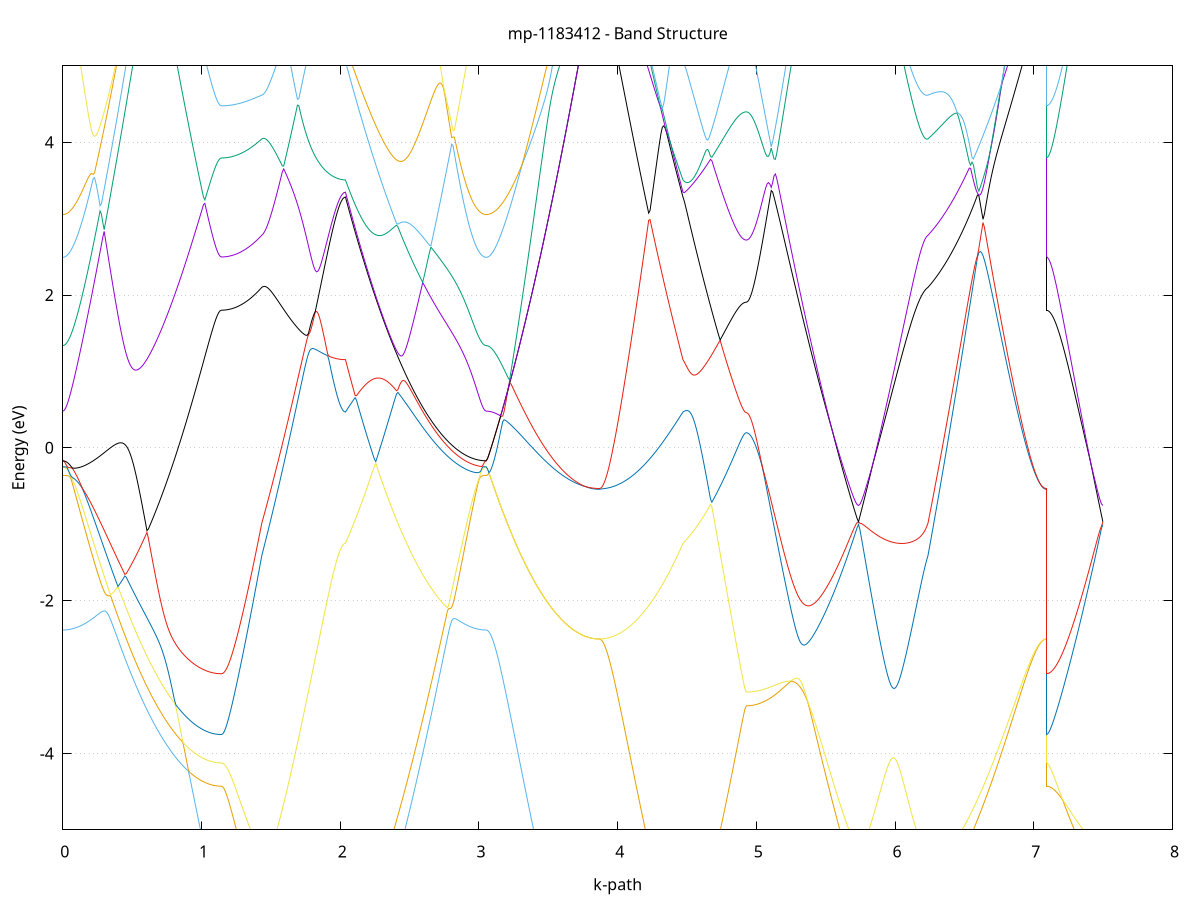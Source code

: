 set title 'mp-1183412 - Band Structure'
set xlabel 'k-path'
set ylabel 'Energy (eV)'
set grid y
set yrange [-5:5]
set terminal png size 800,600
set output 'mp-1183412_bands_gnuplot.png'
plot '-' using 1:2 with lines notitle, '-' using 1:2 with lines notitle, '-' using 1:2 with lines notitle, '-' using 1:2 with lines notitle, '-' using 1:2 with lines notitle, '-' using 1:2 with lines notitle, '-' using 1:2 with lines notitle, '-' using 1:2 with lines notitle, '-' using 1:2 with lines notitle, '-' using 1:2 with lines notitle, '-' using 1:2 with lines notitle, '-' using 1:2 with lines notitle, '-' using 1:2 with lines notitle, '-' using 1:2 with lines notitle, '-' using 1:2 with lines notitle, '-' using 1:2 with lines notitle, '-' using 1:2 with lines notitle, '-' using 1:2 with lines notitle, '-' using 1:2 with lines notitle, '-' using 1:2 with lines notitle, '-' using 1:2 with lines notitle, '-' using 1:2 with lines notitle, '-' using 1:2 with lines notitle, '-' using 1:2 with lines notitle, '-' using 1:2 with lines notitle, '-' using 1:2 with lines notitle, '-' using 1:2 with lines notitle, '-' using 1:2 with lines notitle, '-' using 1:2 with lines notitle, '-' using 1:2 with lines notitle, '-' using 1:2 with lines notitle, '-' using 1:2 with lines notitle, '-' using 1:2 with lines notitle, '-' using 1:2 with lines notitle, '-' using 1:2 with lines notitle, '-' using 1:2 with lines notitle, '-' using 1:2 with lines notitle, '-' using 1:2 with lines notitle, '-' using 1:2 with lines notitle, '-' using 1:2 with lines notitle, '-' using 1:2 with lines notitle, '-' using 1:2 with lines notitle, '-' using 1:2 with lines notitle, '-' using 1:2 with lines notitle, '-' using 1:2 with lines notitle, '-' using 1:2 with lines notitle, '-' using 1:2 with lines notitle, '-' using 1:2 with lines notitle, '-' using 1:2 with lines notitle, '-' using 1:2 with lines notitle, '-' using 1:2 with lines notitle, '-' using 1:2 with lines notitle, '-' using 1:2 with lines notitle, '-' using 1:2 with lines notitle, '-' using 1:2 with lines notitle, '-' using 1:2 with lines notitle, '-' using 1:2 with lines notitle, '-' using 1:2 with lines notitle, '-' using 1:2 with lines notitle, '-' using 1:2 with lines notitle, '-' using 1:2 with lines notitle, '-' using 1:2 with lines notitle, '-' using 1:2 with lines notitle, '-' using 1:2 with lines notitle
0.000000 -100.754805
0.009946 -100.754805
0.019892 -100.754805
0.029838 -100.754805
0.039784 -100.754805
0.049730 -100.754805
0.059676 -100.754805
0.069621 -100.754805
0.079567 -100.754805
0.089513 -100.754805
0.099459 -100.754805
0.109405 -100.754805
0.119351 -100.754805
0.129297 -100.754805
0.139243 -100.754805
0.149189 -100.754805
0.159135 -100.754805
0.169081 -100.754805
0.179027 -100.754805
0.188973 -100.754805
0.198918 -100.754805
0.208864 -100.754805
0.218810 -100.754805
0.228756 -100.754805
0.238702 -100.754805
0.248648 -100.754805
0.258594 -100.754805
0.268540 -100.754805
0.278486 -100.754805
0.288432 -100.754805
0.298378 -100.754805
0.308324 -100.754805
0.318270 -100.754805
0.328215 -100.754805
0.338161 -100.754805
0.348107 -100.754805
0.358053 -100.754805
0.367999 -100.754805
0.377945 -100.754805
0.387891 -100.754805
0.397837 -100.754805
0.407783 -100.754805
0.417729 -100.754805
0.427675 -100.754705
0.437621 -100.754705
0.447567 -100.754705
0.457512 -100.754705
0.467458 -100.754705
0.477404 -100.754705
0.487350 -100.754705
0.497296 -100.754705
0.507242 -100.754705
0.517188 -100.754705
0.527134 -100.754705
0.537080 -100.754705
0.547026 -100.754705
0.556972 -100.754805
0.566918 -100.754805
0.576864 -100.754805
0.586809 -100.754805
0.596755 -100.754705
0.606701 -100.754705
0.616647 -100.754705
0.626593 -100.754705
0.636539 -100.754705
0.646485 -100.754705
0.656431 -100.754705
0.666377 -100.754705
0.676323 -100.754705
0.686269 -100.754705
0.696215 -100.754805
0.706161 -100.754805
0.716106 -100.754805
0.726052 -100.754805
0.735998 -100.754805
0.745944 -100.754805
0.755890 -100.754805
0.765836 -100.754805
0.775782 -100.754805
0.785728 -100.754805
0.795674 -100.754805
0.805620 -100.754805
0.815566 -100.754805
0.825512 -100.754805
0.835458 -100.754805
0.845403 -100.754805
0.855349 -100.754805
0.865295 -100.754805
0.875241 -100.754805
0.885187 -100.754805
0.895133 -100.754805
0.905079 -100.754805
0.915025 -100.754805
0.924971 -100.754805
0.934917 -100.754805
0.944863 -100.754805
0.954809 -100.754805
0.964755 -100.754805
0.974700 -100.754805
0.984646 -100.754805
0.994592 -100.754805
1.004538 -100.754805
1.014484 -100.754805
1.024430 -100.754805
1.034376 -100.754805
1.044322 -100.754805
1.054268 -100.754805
1.064214 -100.754805
1.074160 -100.754805
1.084106 -100.754805
1.094052 -100.754805
1.103997 -100.754805
1.113943 -100.754805
1.123889 -100.754805
1.133835 -100.754805
1.143781 -100.754805
1.143781 -100.754805
1.153474 -100.754805
1.163167 -100.754805
1.172860 -100.754805
1.182553 -100.754805
1.192246 -100.754805
1.201939 -100.754805
1.211632 -100.754805
1.221325 -100.754805
1.231018 -100.754805
1.240711 -100.754805
1.250404 -100.754805
1.260097 -100.754805
1.269790 -100.754805
1.279483 -100.754805
1.289176 -100.754805
1.298869 -100.754805
1.308562 -100.754805
1.318255 -100.754805
1.327948 -100.754805
1.337641 -100.754805
1.347334 -100.754805
1.357027 -100.754805
1.366720 -100.754805
1.376413 -100.754805
1.386106 -100.754805
1.395799 -100.754805
1.405492 -100.754805
1.415184 -100.754805
1.424877 -100.754805
1.434570 -100.754805
1.434570 -100.754805
1.444458 -100.754805
1.454346 -100.754805
1.464234 -100.754805
1.474122 -100.754805
1.484009 -100.754805
1.493897 -100.754805
1.503785 -100.754805
1.513673 -100.754805
1.523561 -100.754805
1.533449 -100.754805
1.543336 -100.754905
1.553224 -100.754905
1.563112 -100.754805
1.573000 -100.754905
1.582888 -100.754905
1.592775 -100.754905
1.602663 -100.754905
1.612551 -100.754905
1.622439 -100.754805
1.632327 -100.754805
1.642214 -100.754805
1.652102 -100.754805
1.661990 -100.754805
1.671878 -100.754805
1.681766 -100.754805
1.691653 -100.754805
1.701541 -100.754805
1.711429 -100.754805
1.721317 -100.754805
1.731205 -100.754805
1.741093 -100.754805
1.750980 -100.754805
1.760868 -100.754805
1.770756 -100.754805
1.780644 -100.754805
1.790532 -100.754805
1.800419 -100.754805
1.810307 -100.754805
1.820195 -100.754805
1.830083 -100.754805
1.839971 -100.754805
1.849858 -100.754805
1.859746 -100.754805
1.869634 -100.754805
1.879522 -100.754805
1.889410 -100.754805
1.899297 -100.754805
1.909185 -100.754805
1.919073 -100.754805
1.928961 -100.754805
1.938849 -100.754805
1.948736 -100.754805
1.958624 -100.754805
1.968512 -100.754805
1.978400 -100.754805
1.988288 -100.754805
1.998176 -100.754805
2.008063 -100.754805
2.017951 -100.754805
2.027839 -100.754805
2.037727 -100.754805
2.037727 -100.754805
2.047672 -100.754805
2.057617 -100.754805
2.067562 -100.754805
2.077507 -100.754805
2.087452 -100.754805
2.097397 -100.754805
2.107342 -100.754805
2.117287 -100.754805
2.127232 -100.754805
2.137177 -100.754805
2.147122 -100.754805
2.157067 -100.754805
2.167012 -100.754805
2.176957 -100.754805
2.186902 -100.754805
2.196847 -100.754805
2.206793 -100.754805
2.216738 -100.754805
2.226683 -100.754805
2.236628 -100.754805
2.246573 -100.754805
2.256518 -100.754805
2.266463 -100.754805
2.276408 -100.754805
2.286353 -100.754805
2.296298 -100.754705
2.306243 -100.754805
2.316188 -100.754805
2.326133 -100.754805
2.336078 -100.754805
2.346023 -100.754805
2.355968 -100.754805
2.365913 -100.754805
2.375858 -100.754805
2.385803 -100.754805
2.395748 -100.754805
2.405693 -100.754805
2.415638 -100.754805
2.425583 -100.754805
2.435529 -100.754805
2.445474 -100.754805
2.455419 -100.754805
2.465364 -100.754805
2.475309 -100.754805
2.485254 -100.754805
2.495199 -100.754805
2.505144 -100.754805
2.515089 -100.754705
2.525034 -100.754705
2.534979 -100.754705
2.544924 -100.754805
2.554869 -100.754805
2.564814 -100.754805
2.574759 -100.754805
2.584704 -100.754805
2.594649 -100.754805
2.604594 -100.754805
2.614539 -100.754805
2.624484 -100.754805
2.634429 -100.754805
2.644374 -100.754805
2.654320 -100.754805
2.664265 -100.754805
2.674210 -100.754805
2.684155 -100.754805
2.694100 -100.754805
2.704045 -100.754805
2.713990 -100.754805
2.723935 -100.754805
2.733880 -100.754805
2.743825 -100.754805
2.753770 -100.754805
2.763715 -100.754805
2.773660 -100.754805
2.783605 -100.754805
2.793550 -100.754805
2.803495 -100.754805
2.813440 -100.754805
2.823385 -100.754805
2.833330 -100.754805
2.843275 -100.754805
2.853220 -100.754805
2.863165 -100.754805
2.873110 -100.754805
2.883056 -100.754805
2.893001 -100.754805
2.902946 -100.754805
2.912891 -100.754805
2.922836 -100.754805
2.932781 -100.754805
2.942726 -100.754805
2.952671 -100.754805
2.962616 -100.754805
2.972561 -100.754805
2.982506 -100.754805
2.992451 -100.754805
3.002396 -100.754805
3.012341 -100.754805
3.022286 -100.754805
3.032231 -100.754805
3.042176 -100.754805
3.052121 -100.754805
3.052121 -100.754805
3.062068 -100.754805
3.072014 -100.754805
3.081960 -100.754805
3.091906 -100.754805
3.101853 -100.754805
3.111799 -100.754805
3.121745 -100.754805
3.131692 -100.754805
3.141638 -100.754805
3.151584 -100.754805
3.161531 -100.754805
3.171477 -100.754805
3.181423 -100.754805
3.191370 -100.754805
3.201316 -100.754805
3.211262 -100.754805
3.221208 -100.754805
3.231155 -100.754805
3.241101 -100.754805
3.251047 -100.754805
3.260994 -100.754805
3.270940 -100.754805
3.280886 -100.754805
3.290833 -100.754805
3.300779 -100.754805
3.310725 -100.754805
3.320672 -100.754805
3.330618 -100.754805
3.340564 -100.754805
3.350510 -100.754805
3.360457 -100.754805
3.370403 -100.754805
3.380349 -100.754805
3.390296 -100.754805
3.400242 -100.754805
3.410188 -100.754805
3.420135 -100.754805
3.430081 -100.754805
3.440027 -100.754805
3.449974 -100.754805
3.459920 -100.754805
3.469866 -100.754805
3.479812 -100.754805
3.489759 -100.754805
3.499705 -100.754705
3.509651 -100.754705
3.519598 -100.754705
3.529544 -100.754705
3.539490 -100.754805
3.549437 -100.754805
3.559383 -100.754705
3.569329 -100.754705
3.579275 -100.754705
3.589222 -100.754705
3.599168 -100.754805
3.609114 -100.754805
3.619061 -100.754805
3.629007 -100.754805
3.638953 -100.754805
3.648900 -100.754805
3.658846 -100.754805
3.668792 -100.754805
3.678739 -100.754805
3.688685 -100.754805
3.698631 -100.754805
3.708577 -100.754705
3.718524 -100.754705
3.728470 -100.754805
3.738416 -100.754805
3.748363 -100.754805
3.758309 -100.754805
3.768255 -100.754705
3.778202 -100.754705
3.788148 -100.754705
3.798094 -100.754705
3.808040 -100.754605
3.817987 -100.754605
3.827933 -100.754605
3.837879 -100.754605
3.847826 -100.754605
3.857772 -100.754605
3.867718 -100.754605
3.867718 -100.754605
3.877606 -100.754605
3.887494 -100.754705
3.897382 -100.754705
3.907270 -100.754705
3.917157 -100.754705
3.927045 -100.754705
3.936933 -100.754705
3.946821 -100.754705
3.956709 -100.754705
3.966596 -100.754705
3.976484 -100.754805
3.986372 -100.754805
3.996260 -100.754805
4.006148 -100.754805
4.016035 -100.754805
4.025923 -100.754805
4.035811 -100.754805
4.045699 -100.754805
4.055587 -100.754805
4.065475 -100.754805
4.075362 -100.754805
4.085250 -100.754805
4.095138 -100.754805
4.105026 -100.754805
4.114914 -100.754805
4.124801 -100.754805
4.134689 -100.754805
4.144577 -100.754805
4.154465 -100.754805
4.164353 -100.754805
4.174240 -100.754805
4.184128 -100.754805
4.194016 -100.754805
4.203904 -100.754805
4.213792 -100.754805
4.223679 -100.754805
4.233567 -100.754805
4.243455 -100.754805
4.253343 -100.754805
4.263231 -100.754805
4.273119 -100.754805
4.283006 -100.754805
4.292894 -100.754805
4.302782 -100.754805
4.312670 -100.754805
4.322558 -100.754805
4.332445 -100.754805
4.342333 -100.754805
4.352221 -100.754805
4.362109 -100.754805
4.371997 -100.754805
4.381884 -100.754805
4.391772 -100.754805
4.401660 -100.754805
4.411548 -100.754805
4.421436 -100.754805
4.431323 -100.754805
4.441211 -100.754805
4.451099 -100.754805
4.460987 -100.754805
4.470875 -100.754805
4.470875 -100.754805
4.480803 -100.754805
4.490731 -100.754805
4.500660 -100.754805
4.510588 -100.754805
4.520516 -100.754805
4.530445 -100.754805
4.540373 -100.754805
4.550302 -100.754805
4.560230 -100.754805
4.570158 -100.754805
4.580087 -100.754805
4.590015 -100.754805
4.599943 -100.754805
4.609872 -100.754805
4.619800 -100.754805
4.629728 -100.754805
4.639657 -100.754805
4.649585 -100.754805
4.659513 -100.754805
4.669442 -100.754805
4.679370 -100.754805
4.689298 -100.754805
4.699227 -100.754805
4.709155 -100.754805
4.719084 -100.754805
4.729012 -100.754805
4.738940 -100.754805
4.748869 -100.754805
4.758797 -100.754805
4.768725 -100.754805
4.778654 -100.754805
4.788582 -100.754805
4.798510 -100.754805
4.808439 -100.754805
4.818367 -100.754805
4.828295 -100.754805
4.838224 -100.754805
4.848152 -100.754805
4.858081 -100.754805
4.868009 -100.754805
4.877937 -100.754805
4.887866 -100.754805
4.897794 -100.754805
4.907722 -100.754805
4.917651 -100.754805
4.927579 -100.754805
4.927579 -100.754805
4.937564 -100.754805
4.947549 -100.754805
4.957534 -100.754805
4.967519 -100.754805
4.977503 -100.754805
4.987488 -100.754805
4.997473 -100.754805
5.007458 -100.754805
5.017443 -100.754805
5.027428 -100.754805
5.037413 -100.754805
5.047398 -100.754805
5.057382 -100.754805
5.067367 -100.754805
5.077352 -100.754805
5.087337 -100.754805
5.097322 -100.754805
5.107307 -100.754805
5.117292 -100.754805
5.127277 -100.754805
5.137262 -100.754805
5.147246 -100.754805
5.157231 -100.754805
5.167216 -100.754805
5.177201 -100.754805
5.187186 -100.754805
5.197171 -100.754805
5.207156 -100.754805
5.217141 -100.754805
5.227125 -100.754805
5.237110 -100.754805
5.247095 -100.754705
5.257080 -100.754705
5.267065 -100.754705
5.277050 -100.754705
5.287035 -100.754705
5.297020 -100.754705
5.307005 -100.754805
5.316989 -100.754805
5.326974 -100.754805
5.336959 -100.754805
5.346944 -100.754705
5.356929 -100.754705
5.366914 -100.754805
5.376899 -100.754705
5.386884 -100.754705
5.396868 -100.754705
5.406853 -100.754705
5.416838 -100.754705
5.426823 -100.754705
5.436808 -100.754705
5.446793 -100.754805
5.456778 -100.754805
5.466763 -100.754805
5.476748 -100.754805
5.486732 -100.754805
5.496717 -100.754805
5.506702 -100.754805
5.516687 -100.754805
5.526672 -100.754805
5.536657 -100.754805
5.546642 -100.754805
5.556627 -100.754805
5.566611 -100.754805
5.576596 -100.754805
5.586581 -100.754805
5.596566 -100.754805
5.606551 -100.754805
5.616536 -100.754805
5.626521 -100.754805
5.636506 -100.754805
5.646490 -100.754805
5.656475 -100.754805
5.666460 -100.754805
5.676445 -100.754805
5.686430 -100.754805
5.696415 -100.754805
5.706400 -100.754805
5.716385 -100.754805
5.726370 -100.754805
5.736354 -100.754805
5.736354 -100.754805
5.746175 -100.754805
5.755996 -100.754805
5.765817 -100.754805
5.775637 -100.754805
5.785458 -100.754805
5.795279 -100.754805
5.805100 -100.754805
5.814920 -100.754805
5.824741 -100.754805
5.834562 -100.754805
5.844382 -100.754805
5.854203 -100.754805
5.864024 -100.754805
5.873845 -100.754805
5.883665 -100.754805
5.893486 -100.754805
5.903307 -100.754805
5.913128 -100.754805
5.922948 -100.754805
5.932769 -100.754805
5.942590 -100.754805
5.952411 -100.754805
5.962231 -100.754805
5.972052 -100.754805
5.981873 -100.754805
5.991693 -100.754805
6.001514 -100.754805
6.011335 -100.754805
6.021156 -100.754805
6.030976 -100.754805
6.040797 -100.754805
6.050618 -100.754805
6.060439 -100.754805
6.070259 -100.754805
6.080080 -100.754805
6.089901 -100.754805
6.099721 -100.754805
6.109542 -100.754805
6.119363 -100.754805
6.129184 -100.754805
6.139004 -100.754805
6.148825 -100.754805
6.158646 -100.754805
6.168467 -100.754805
6.178287 -100.754805
6.188108 -100.754805
6.197929 -100.754805
6.207750 -100.754805
6.217570 -100.754805
6.227391 -100.754805
6.237212 -100.754805
6.237212 -100.754805
6.247130 -100.754805
6.257049 -100.754805
6.266967 -100.754805
6.276886 -100.754805
6.286804 -100.754805
6.296723 -100.754805
6.306641 -100.754805
6.316560 -100.754805
6.326478 -100.754805
6.336397 -100.754805
6.346315 -100.754805
6.356234 -100.754805
6.366152 -100.754805
6.376071 -100.754805
6.385989 -100.754805
6.395908 -100.754805
6.405826 -100.754805
6.415745 -100.754805
6.425663 -100.754805
6.435582 -100.754805
6.445500 -100.754805
6.455419 -100.754805
6.465337 -100.754805
6.475256 -100.754805
6.485174 -100.754805
6.495093 -100.754805
6.505012 -100.754805
6.514930 -100.754805
6.524849 -100.754805
6.534767 -100.754805
6.544686 -100.754805
6.554604 -100.754805
6.564523 -100.754805
6.574441 -100.754805
6.584360 -100.754805
6.594278 -100.754805
6.604197 -100.754805
6.614115 -100.754805
6.624034 -100.754805
6.633952 -100.754805
6.643871 -100.754805
6.653789 -100.754805
6.663708 -100.754805
6.673626 -100.754805
6.683545 -100.754805
6.693463 -100.754805
6.703382 -100.754805
6.713300 -100.754805
6.723219 -100.754805
6.733137 -100.754805
6.743056 -100.754805
6.752974 -100.754805
6.762893 -100.754805
6.772811 -100.754805
6.782730 -100.754805
6.792648 -100.754805
6.802567 -100.754805
6.812485 -100.754805
6.822404 -100.754805
6.832322 -100.754805
6.842241 -100.754805
6.852159 -100.754805
6.862078 -100.754805
6.871996 -100.754805
6.881915 -100.754805
6.891833 -100.754805
6.901752 -100.754805
6.911670 -100.754805
6.921589 -100.754805
6.931507 -100.754805
6.941426 -100.754705
6.951344 -100.754705
6.961263 -100.754705
6.971182 -100.754705
6.981100 -100.754705
6.991019 -100.754705
7.000937 -100.754705
7.010856 -100.754705
7.020774 -100.754705
7.030693 -100.754705
7.040611 -100.754705
7.050530 -100.754705
7.060448 -100.754705
7.070367 -100.754705
7.080285 -100.754605
7.090204 -100.754605
7.090204 -100.754805
7.100150 -100.754805
7.110096 -100.754805
7.120043 -100.754805
7.129989 -100.754805
7.139935 -100.754805
7.149881 -100.754805
7.159828 -100.754805
7.169774 -100.754805
7.179720 -100.754805
7.189667 -100.754805
7.199613 -100.754805
7.209559 -100.754805
7.219506 -100.754805
7.229452 -100.754805
7.239398 -100.754805
7.249345 -100.754805
7.259291 -100.754805
7.269237 -100.754805
7.279183 -100.754805
7.289130 -100.754805
7.299076 -100.754805
7.309022 -100.754805
7.318969 -100.754805
7.328915 -100.754805
7.338861 -100.754805
7.348808 -100.754805
7.358754 -100.754805
7.368700 -100.754805
7.378646 -100.754805
7.388593 -100.754805
7.398539 -100.754805
7.408485 -100.754805
7.418432 -100.754805
7.428378 -100.754805
7.438324 -100.754805
7.448271 -100.754805
7.458217 -100.754805
7.468163 -100.754805
7.478110 -100.754805
7.488056 -100.754805
7.498002 -100.754805
e
0.000000 -10.917405
0.009946 -10.917105
0.019892 -10.916005
0.029838 -10.914205
0.039784 -10.911705
0.049730 -10.908505
0.059676 -10.904605
0.069621 -10.899905
0.079567 -10.894505
0.089513 -10.888505
0.099459 -10.881705
0.109405 -10.874205
0.119351 -10.866005
0.129297 -10.857005
0.139243 -10.847405
0.149189 -10.837005
0.159135 -10.826005
0.169081 -10.814205
0.179027 -10.801705
0.188973 -10.788505
0.198918 -10.774505
0.208864 -10.759905
0.218810 -10.744505
0.228756 -10.728505
0.238702 -10.711705
0.248648 -10.694205
0.258594 -10.676005
0.268540 -10.657105
0.278486 -10.637505
0.288432 -10.617205
0.298378 -10.596105
0.308324 -10.574405
0.318270 -10.551905
0.328215 -10.528805
0.338161 -10.504905
0.348107 -10.480305
0.358053 -10.455005
0.367999 -10.429005
0.377945 -10.402305
0.387891 -10.374905
0.397837 -10.346805
0.407783 -10.318005
0.417729 -10.288405
0.427675 -10.258205
0.437621 -10.227305
0.447567 -10.195605
0.457512 -10.163305
0.467458 -10.130205
0.477404 -10.096505
0.487350 -10.062005
0.497296 -10.026905
0.507242 -9.991005
0.517188 -9.954505
0.527134 -9.917205
0.537080 -9.879305
0.547026 -9.840605
0.556972 -9.801205
0.566918 -9.761205
0.576864 -9.720505
0.586809 -9.679005
0.596755 -9.636905
0.606701 -9.594105
0.616647 -9.550505
0.626593 -9.506305
0.636539 -9.461405
0.646485 -9.415805
0.656431 -9.369505
0.666377 -9.322605
0.676323 -9.274905
0.686269 -9.226505
0.696215 -9.177505
0.706161 -9.127805
0.716106 -9.077405
0.726052 -9.026305
0.735998 -8.974505
0.745944 -8.922005
0.755890 -8.868905
0.765836 -8.815005
0.775782 -8.760505
0.785728 -8.705405
0.795674 -8.649505
0.805620 -8.593005
0.815566 -8.535805
0.825512 -8.477905
0.835458 -8.419305
0.845403 -8.360105
0.855349 -8.300205
0.865295 -8.239705
0.875241 -8.178505
0.885187 -8.116605
0.895133 -8.054005
0.905079 -7.990805
0.915025 -7.927005
0.924971 -7.862505
0.934917 -7.797305
0.944863 -7.731505
0.954809 -7.665005
0.964755 -7.597905
0.974700 -7.530205
0.984646 -7.461805
0.994592 -7.392805
1.004538 -7.323205
1.014484 -7.253005
1.024430 -7.182105
1.034376 -7.110705
1.044322 -7.038805
1.054268 -6.966305
1.064214 -6.893305
1.074160 -6.819805
1.084106 -6.746105
1.094052 -6.672205
1.103997 -6.598505
1.113943 -6.525705
1.123889 -6.455905
1.133835 -6.395305
1.143781 -6.366405
1.143781 -6.366405
1.153474 -6.366005
1.163167 -6.365005
1.172860 -6.363305
1.182553 -6.360905
1.192246 -6.357905
1.201939 -6.354105
1.211632 -6.349705
1.221325 -6.344605
1.231018 -6.338805
1.240711 -6.332305
1.250404 -6.325205
1.260097 -6.317305
1.269790 -6.308805
1.279483 -6.299605
1.289176 -6.289805
1.298869 -6.279205
1.308562 -6.268005
1.318255 -6.256105
1.327948 -6.243505
1.337641 -6.230305
1.347334 -6.216305
1.357027 -6.201705
1.366720 -6.186505
1.376413 -6.170505
1.386106 -6.153905
1.395799 -6.136805
1.405492 -6.142105
1.415184 -6.149305
1.424877 -6.158605
1.434570 -6.211805
1.434570 -6.211805
1.444458 -6.254405
1.454346 -6.296205
1.464234 -6.337305
1.474122 -6.377805
1.484009 -6.417605
1.493897 -6.456805
1.503785 -6.495205
1.513673 -6.533005
1.523561 -6.570105
1.533449 -6.606505
1.543336 -6.642205
1.553224 -6.677205
1.563112 -6.711505
1.573000 -6.745105
1.582888 -6.778105
1.592775 -6.810305
1.602663 -6.841905
1.612551 -6.872705
1.622439 -6.902905
1.632327 -6.932305
1.642214 -6.961105
1.652102 -6.989105
1.661990 -7.016505
1.671878 -7.043205
1.681766 -7.069105
1.691653 -7.094405
1.701541 -7.118905
1.711429 -7.142705
1.721317 -7.165905
1.731205 -7.188305
1.741093 -7.210005
1.750980 -7.231005
1.760868 -7.251305
1.770756 -7.270905
1.780644 -7.289805
1.790532 -7.308005
1.800419 -7.325505
1.810307 -7.342205
1.820195 -7.358305
1.830083 -7.373605
1.839971 -7.388305
1.849858 -7.402205
1.859746 -7.415405
1.869634 -7.427905
1.879522 -7.439605
1.889410 -7.450705
1.899297 -7.461105
1.909185 -7.470705
1.919073 -7.479605
1.928961 -7.487905
1.938849 -7.495405
1.948736 -7.502105
1.958624 -7.508205
1.968512 -7.513605
1.978400 -7.518205
1.988288 -7.522205
1.998176 -7.525405
2.008063 -7.527905
2.017951 -7.529705
2.027839 -7.530705
2.037727 -7.531105
2.037727 -7.531105
2.047672 -7.499305
2.057617 -7.544805
2.067562 -7.593805
2.077507 -7.645705
2.087452 -7.699605
2.097397 -7.755005
2.107342 -7.811605
2.117287 -7.869005
2.127232 -7.926805
2.137177 -7.985005
2.147122 -8.043405
2.157067 -8.101705
2.167012 -8.160005
2.176957 -8.218105
2.186902 -8.275905
2.196847 -8.333405
2.206793 -8.390605
2.216738 -8.447305
2.226683 -8.503605
2.236628 -8.559505
2.246573 -8.614905
2.256518 -8.669705
2.266463 -8.724005
2.276408 -8.777805
2.286353 -8.831005
2.296298 -8.883705
2.306243 -8.935705
2.316188 -8.987205
2.326133 -9.038005
2.336078 -9.088305
2.346023 -9.137905
2.355968 -9.186905
2.365913 -9.235205
2.375858 -9.282905
2.385803 -9.330005
2.395748 -9.376405
2.405693 -9.422205
2.415638 -9.467405
2.425583 -9.511805
2.435529 -9.555605
2.445474 -9.598805
2.455419 -9.641205
2.465364 -9.683005
2.475309 -9.724205
2.485254 -9.764605
2.495199 -9.804405
2.505144 -9.843505
2.515089 -9.881905
2.525034 -9.919705
2.534979 -9.956705
2.544924 -9.993105
2.554869 -10.028805
2.564814 -10.063805
2.574759 -10.098105
2.584704 -10.131705
2.594649 -10.164605
2.604594 -10.196905
2.614539 -10.228405
2.624484 -10.259205
2.634429 -10.289405
2.644374 -10.318805
2.654320 -10.347605
2.664265 -10.375605
2.674210 -10.403005
2.684155 -10.429605
2.694100 -10.455505
2.704045 -10.480805
2.713990 -10.505305
2.723935 -10.529105
2.733880 -10.552305
2.743825 -10.574705
2.753770 -10.596405
2.763715 -10.617405
2.773660 -10.637705
2.783605 -10.657305
2.793550 -10.676205
2.803495 -10.694405
2.813440 -10.711805
2.823385 -10.728605
2.833330 -10.744605
2.843275 -10.760005
2.853220 -10.774605
2.863165 -10.788505
2.873110 -10.801705
2.883056 -10.814205
2.893001 -10.826005
2.902946 -10.837105
2.912891 -10.847405
2.922836 -10.857005
2.932781 -10.866005
2.942726 -10.874205
2.952671 -10.881705
2.962616 -10.888505
2.972561 -10.894505
2.982506 -10.899905
2.992451 -10.904605
3.002396 -10.908505
3.012341 -10.911705
3.022286 -10.914205
3.032231 -10.916005
3.042176 -10.917105
3.052121 -10.917405
3.052121 -10.917405
3.062068 -10.917105
3.072014 -10.916005
3.081960 -10.914205
3.091906 -10.911805
3.101853 -10.908605
3.111799 -10.904705
3.121745 -10.900105
3.131692 -10.894805
3.141638 -10.888705
3.151584 -10.882005
3.161531 -10.874605
3.171477 -10.866505
3.181423 -10.857605
3.191370 -10.848105
3.201316 -10.837805
3.211262 -10.826805
3.221208 -10.815205
3.231155 -10.802805
3.241101 -10.789705
3.251047 -10.776005
3.260994 -10.761505
3.270940 -10.746305
3.280886 -10.730405
3.290833 -10.713805
3.300779 -10.696605
3.310725 -10.678605
3.320672 -10.659905
3.330618 -10.640505
3.340564 -10.620405
3.350510 -10.599705
3.360457 -10.578205
3.370403 -10.556105
3.380349 -10.533205
3.390296 -10.509705
3.400242 -10.485405
3.410188 -10.460505
3.420135 -10.434905
3.430081 -10.408605
3.440027 -10.381705
3.449974 -10.354005
3.459920 -10.325705
3.469866 -10.296705
3.479812 -10.267005
3.489759 -10.236705
3.499705 -10.205705
3.509651 -10.174005
3.519598 -10.141705
3.529544 -10.108705
3.539490 -10.075105
3.549437 -10.040805
3.559383 -10.005905
3.569329 -9.970305
3.579275 -9.934205
3.589222 -9.897405
3.599168 -9.860005
3.609114 -9.822105
3.619061 -9.783505
3.629007 -9.744405
3.638953 -9.704705
3.648900 -9.664505
3.658846 -9.623805
3.668792 -9.582605
3.678739 -9.541005
3.688685 -9.498905
3.698631 -9.456505
3.708577 -9.413805
3.718524 -9.370805
3.728470 -9.327705
3.738416 -9.284505
3.748363 -9.241405
3.758309 -9.198505
3.768255 -9.156005
3.778202 -9.114205
3.788148 -9.073505
3.798094 -9.034205
3.808040 -8.997005
3.817987 -8.962705
3.827933 -8.932005
3.837879 -8.906205
3.847826 -8.886505
3.857772 -8.874105
3.867718 -8.869905
3.867718 -8.869905
3.877606 -8.869505
3.887494 -8.868405
3.897382 -8.866605
3.907270 -8.864105
3.917157 -8.860805
3.927045 -8.856905
3.936933 -8.852205
3.946821 -8.846705
3.956709 -8.840605
3.966596 -8.833705
3.976484 -8.826105
3.986372 -8.817805
3.996260 -8.808705
4.006148 -8.799005
4.016035 -8.788505
4.025923 -8.777305
4.035811 -8.765405
4.045699 -8.752705
4.055587 -8.739305
4.065475 -8.725205
4.075362 -8.710405
4.085250 -8.694905
4.095138 -8.678605
4.105026 -8.661605
4.114914 -8.643905
4.124801 -8.625505
4.134689 -8.606405
4.144577 -8.586505
4.154465 -8.565905
4.164353 -8.544705
4.174240 -8.522605
4.184128 -8.499905
4.194016 -8.476505
4.203904 -8.452305
4.213792 -8.427405
4.223679 -8.401805
4.233567 -8.375505
4.243455 -8.348505
4.253343 -8.320805
4.263231 -8.292305
4.273119 -8.263205
4.283006 -8.233305
4.292894 -8.202705
4.302782 -8.171405
4.312670 -8.139405
4.322558 -8.106705
4.332445 -8.073205
4.342333 -8.039105
4.352221 -8.004205
4.362109 -7.968705
4.371997 -7.932405
4.381884 -7.895405
4.391772 -7.857805
4.401660 -7.819405
4.411548 -7.780305
4.421436 -7.740505
4.431323 -7.700005
4.441211 -7.658905
4.451099 -7.617005
4.460987 -7.574405
4.470875 -7.531105
4.470875 -7.531105
4.480803 -7.528005
4.490731 -7.549705
4.500660 -7.577705
4.510588 -7.606805
4.520516 -7.635805
4.530445 -7.664505
4.540373 -7.692605
4.550302 -7.720105
4.560230 -7.747005
4.570158 -7.773205
4.580087 -7.798705
4.590015 -7.823605
4.599943 -7.847705
4.609872 -7.871105
4.619800 -7.893805
4.629728 -7.915905
4.639657 -7.937205
4.649585 -7.957705
4.659513 -7.977605
4.669442 -7.996805
4.679370 -8.015205
4.689298 -8.032905
4.699227 -8.049905
4.709155 -8.066205
4.719084 -8.081805
4.729012 -8.096605
4.738940 -8.110805
4.748869 -8.124205
4.758797 -8.136805
4.768725 -8.148805
4.778654 -8.160005
4.788582 -8.170505
4.798510 -8.180305
4.808439 -8.189405
4.818367 -8.197705
4.828295 -8.205305
4.838224 -8.212205
4.848152 -8.218405
4.858081 -8.223805
4.868009 -8.228505
4.877937 -8.232505
4.887866 -8.235805
4.897794 -8.238305
4.907722 -8.240105
4.917651 -8.241205
4.927579 -8.241605
4.927579 -8.241605
4.937564 -8.241205
4.947549 -8.240105
4.957534 -8.238305
4.967519 -8.235705
4.977503 -8.232405
4.987488 -8.228405
4.997473 -8.223605
5.007458 -8.218105
5.017443 -8.211805
5.027428 -8.204805
5.037413 -8.197105
5.047398 -8.188605
5.057382 -8.179405
5.067367 -8.169505
5.077352 -8.158905
5.087337 -8.147505
5.097322 -8.135305
5.107307 -8.122505
5.117292 -8.108905
5.127277 -8.094605
5.137262 -8.079505
5.147246 -8.063705
5.157231 -8.047205
5.167216 -8.029905
5.177201 -8.011905
5.187186 -7.993205
5.197171 -7.973805
5.207156 -7.953605
5.217141 -7.932705
5.227125 -7.911005
5.237110 -7.888605
5.247095 -7.865505
5.257080 -7.841705
5.267065 -7.817205
5.277050 -7.791905
5.287035 -7.765905
5.297020 -7.739105
5.307005 -7.711705
5.316989 -7.683505
5.326974 -7.654605
5.336959 -7.625005
5.346944 -7.594605
5.356929 -7.563505
5.366914 -7.531705
5.376899 -7.499205
5.386884 -7.466005
5.396868 -7.432005
5.406853 -7.397405
5.416838 -7.362005
5.426823 -7.325905
5.436808 -7.289005
5.446793 -7.251505
5.456778 -7.213305
5.466763 -7.174305
5.476748 -7.134705
5.486732 -7.094305
5.496717 -7.053205
5.506702 -7.011505
5.516687 -6.969005
5.526672 -6.925805
5.536657 -6.881905
5.546642 -6.837405
5.556627 -6.792105
5.566611 -6.746205
5.576596 -6.699605
5.586581 -6.652305
5.596566 -6.604405
5.606551 -6.555805
5.616536 -6.506505
5.626521 -6.456705
5.636506 -6.406205
5.646490 -6.355205
5.656475 -6.303705
5.666460 -6.251805
5.676445 -6.199505
5.686430 -6.147205
5.696415 -6.095205
5.706400 -6.044405
5.716385 -5.996805
5.726370 -5.957905
5.736354 -5.941205
5.736354 -5.941205
5.746175 -5.946405
5.755996 -5.958605
5.765817 -5.974005
5.775637 -5.990805
5.785458 -6.008205
5.795279 -6.025705
5.805100 -6.043105
5.814920 -6.060005
5.824741 -6.076605
5.834562 -6.092605
5.844382 -6.108105
5.854203 -6.123105
5.864024 -6.137405
5.873845 -6.151105
5.883665 -6.164105
5.893486 -6.176605
5.903307 -6.188305
5.913128 -6.199405
5.922948 -6.209905
5.932769 -6.219705
5.942590 -6.228805
5.952411 -6.237205
5.962231 -6.245005
5.972052 -6.252005
5.981873 -6.258405
5.991693 -6.264105
6.001514 -6.269205
6.011335 -6.273505
6.021156 -6.277205
6.030976 -6.280105
6.040797 -6.282405
6.050618 -6.284005
6.060439 -6.284905
6.070259 -6.285105
6.080080 -6.284705
6.089901 -6.283505
6.099721 -6.281705
6.109542 -6.279105
6.119363 -6.275905
6.129184 -6.272005
6.139004 -6.267505
6.148825 -6.262205
6.158646 -6.256305
6.168467 -6.249705
6.178287 -6.242405
6.188108 -6.234505
6.197929 -6.226005
6.207750 -6.217105
6.217570 -6.208005
6.227391 -6.200605
6.237212 -6.211805
6.237212 -6.211805
6.247130 -6.272305
6.257049 -6.332105
6.266967 -6.391305
6.276886 -6.449805
6.286804 -6.507705
6.296723 -6.564905
6.306641 -6.621405
6.316560 -6.677305
6.326478 -6.732505
6.336397 -6.787105
6.346315 -6.840905
6.356234 -6.894105
6.366152 -6.946605
6.376071 -6.998505
6.385989 -7.049605
6.395908 -7.100105
6.405826 -7.149805
6.415745 -7.198905
6.425663 -7.247305
6.435582 -7.295005
6.445500 -7.342005
6.455419 -7.388405
6.465337 -7.434005
6.475256 -7.478905
6.485174 -7.523105
6.495093 -7.566705
6.505012 -7.609505
6.514930 -7.651605
6.524849 -7.693005
6.534767 -7.733705
6.544686 -7.773805
6.554604 -7.813105
6.564523 -7.851705
6.574441 -7.889605
6.584360 -7.926705
6.594278 -7.963205
6.604197 -7.999005
6.614115 -8.034005
6.624034 -8.068405
6.633952 -8.102005
6.643871 -8.134905
6.653789 -8.167105
6.663708 -8.198605
6.673626 -8.229405
6.683545 -8.259405
6.693463 -8.288805
6.703382 -8.317405
6.713300 -8.345305
6.723219 -8.372505
6.733137 -8.398905
6.743056 -8.424705
6.752974 -8.449705
6.762893 -8.474005
6.772811 -8.497605
6.782730 -8.520505
6.792648 -8.542605
6.802567 -8.564105
6.812485 -8.584805
6.822404 -8.604705
6.832322 -8.624005
6.842241 -8.642505
6.852159 -8.660305
6.862078 -8.677405
6.871996 -8.693805
6.881915 -8.709405
6.891833 -8.724305
6.901752 -8.738505
6.911670 -8.752005
6.921589 -8.764705
6.931507 -8.776705
6.941426 -8.788005
6.951344 -8.798505
6.961263 -8.808405
6.971182 -8.817505
6.981100 -8.825805
6.991019 -8.833505
7.000937 -8.840405
7.010856 -8.846605
7.020774 -8.852005
7.030693 -8.856805
7.040611 -8.860805
7.050530 -8.864105
7.060448 -8.866605
7.070367 -8.868405
7.080285 -8.869505
7.090204 -8.869905
7.090204 -6.366405
7.100150 -6.366005
7.110096 -6.364905
7.120043 -6.363105
7.129989 -6.360605
7.139935 -6.357305
7.149881 -6.353305
7.159828 -6.348605
7.169774 -6.343205
7.179720 -6.337005
7.189667 -6.330205
7.199613 -6.322605
7.209559 -6.314205
7.219506 -6.305205
7.229452 -6.295405
7.239398 -6.284905
7.249345 -6.273705
7.259291 -6.261705
7.269237 -6.249105
7.279183 -6.235705
7.289130 -6.221605
7.299076 -6.206805
7.309022 -6.191205
7.318969 -6.174905
7.328915 -6.158005
7.338861 -6.140205
7.348808 -6.121805
7.358754 -6.102705
7.368700 -6.082805
7.378646 -6.062205
7.388593 -6.040905
7.398539 -6.018905
7.408485 -5.996105
7.418432 -5.973905
7.428378 -5.966805
7.438324 -5.960405
7.448271 -5.954805
7.458217 -5.950005
7.468163 -5.946205
7.478110 -5.943405
7.488056 -5.941705
7.498002 -5.941205
e
0.000000 -2.384905
0.009946 -2.384605
0.019892 -2.383605
0.029838 -2.381905
0.039784 -2.379605
0.049730 -2.376605
0.059676 -2.373005
0.069621 -2.368705
0.079567 -2.363805
0.089513 -2.358205
0.099459 -2.351905
0.109405 -2.345105
0.119351 -2.337505
0.129297 -2.329405
0.139243 -2.320605
0.149189 -2.311205
0.159135 -2.301105
0.169081 -2.290505
0.179027 -2.279305
0.188973 -2.267505
0.198918 -2.255205
0.208864 -2.242405
0.218810 -2.229205
0.228756 -2.215605
0.238702 -2.201705
0.248648 -2.187805
0.258594 -2.174005
0.268540 -2.160805
0.278486 -2.149005
0.288432 -2.139805
0.298378 -2.135505
0.308324 -2.139705
0.318270 -2.155905
0.328215 -2.184605
0.338161 -2.222805
0.348107 -2.266605
0.358053 -2.313505
0.367999 -2.362005
0.377945 -2.411305
0.387891 -2.460805
0.397837 -2.510305
0.407783 -2.559505
0.417729 -2.608505
0.427675 -2.657005
0.437621 -2.705005
0.447567 -2.752505
0.457512 -2.799505
0.467458 -2.845805
0.477404 -2.891605
0.487350 -2.936805
0.497296 -2.981305
0.507242 -3.025305
0.517188 -3.068505
0.527134 -3.111205
0.537080 -3.153105
0.547026 -3.194405
0.556972 -3.235105
0.566918 -3.275105
0.576864 -3.314405
0.586809 -3.353105
0.596755 -3.391105
0.606701 -3.428405
0.616647 -3.465105
0.626593 -3.501005
0.636539 -3.536305
0.646485 -3.571005
0.656431 -3.604905
0.666377 -3.638205
0.676323 -3.670705
0.686269 -3.702605
0.696215 -3.733905
0.706161 -3.764405
0.716106 -3.794305
0.726052 -3.823405
0.735998 -3.851905
0.745944 -3.879705
0.755890 -3.906905
0.765836 -3.933305
0.775782 -3.959105
0.785728 -3.984105
0.795674 -4.008505
0.805620 -4.032205
0.815566 -4.055205
0.825512 -4.077605
0.835458 -4.099205
0.845403 -4.120205
0.855349 -4.140405
0.865295 -4.160005
0.875241 -4.178905
0.885187 -4.197105
0.895133 -4.214705
0.905079 -4.231505
0.915025 -4.304605
0.924971 -4.395405
0.934917 -4.485705
0.944863 -4.575705
0.954809 -4.665205
0.964755 -4.754305
0.974700 -4.842905
0.984646 -4.931105
0.994592 -5.018705
1.004538 -5.105805
1.014484 -5.192305
1.024430 -5.278305
1.034376 -5.363605
1.044322 -5.448305
1.054268 -5.532405
1.064214 -5.615705
1.074160 -5.698305
1.084106 -5.780005
1.094052 -5.860605
1.103997 -5.939805
1.113943 -6.016805
1.123889 -6.089705
1.133835 -6.152205
1.143781 -6.181705
1.143781 -6.181705
1.153474 -6.181505
1.163167 -6.181005
1.172860 -6.180105
1.182553 -6.178905
1.192246 -6.177405
1.201939 -6.175605
1.211632 -6.173405
1.221325 -6.171005
1.231018 -6.168305
1.240711 -6.165405
1.250404 -6.162305
1.260097 -6.159005
1.269790 -6.155605
1.279483 -6.152105
1.289176 -6.148605
1.298869 -6.145205
1.308562 -6.141805
1.318255 -6.138705
1.327948 -6.135905
1.337641 -6.133505
1.347334 -6.131605
1.357027 -6.130505
1.366720 -6.130305
1.376413 -6.131105
1.386106 -6.133205
1.395799 -6.136505
1.405492 -6.118605
1.415184 -6.099905
1.424877 -6.152205
1.434570 -6.170205
1.434570 -6.170205
1.444458 -6.192705
1.454346 -6.227705
1.464234 -6.265805
1.474122 -6.304705
1.484009 -6.343605
1.493897 -6.382205
1.503785 -6.420305
1.513673 -6.457905
1.523561 -6.494805
1.533449 -6.531205
1.543336 -6.566905
1.553224 -6.601905
1.563112 -6.636305
1.573000 -6.670005
1.582888 -6.703005
1.592775 -6.735405
1.602663 -6.767005
1.612551 -6.797905
1.622439 -6.828205
1.632327 -6.857705
1.642214 -6.886605
1.652102 -6.914705
1.661990 -6.942205
1.671878 -6.968905
1.681766 -6.995005
1.691653 -7.020305
1.701541 -7.044905
1.711429 -7.068805
1.721317 -7.092005
1.731205 -7.114505
1.741093 -7.136305
1.750980 -7.157405
1.760868 -7.177805
1.770756 -7.197505
1.780644 -7.216405
1.790532 -7.234705
1.800419 -7.252205
1.810307 -7.269005
1.820195 -7.285105
1.830083 -7.300505
1.839971 -7.315205
1.849858 -7.329105
1.859746 -7.342405
1.869634 -7.354905
1.879522 -7.366705
1.889410 -7.377805
1.899297 -7.388205
1.909185 -7.397905
1.919073 -7.406805
1.928961 -7.415105
1.938849 -7.422605
1.948736 -7.429405
1.958624 -7.435505
1.968512 -7.440905
1.978400 -7.445505
1.988288 -7.449505
1.998176 -7.452705
2.008063 -7.455205
2.017951 -7.457005
2.027839 -7.458105
2.037727 -7.458405
2.037727 -7.458405
2.047672 -7.486805
2.057617 -7.441905
2.067562 -7.396205
2.077507 -7.349905
2.087452 -7.302805
2.097397 -7.255105
2.107342 -7.206605
2.117287 -7.157405
2.127232 -7.107605
2.137177 -7.057005
2.147122 -7.005805
2.157067 -6.953805
2.167012 -6.901205
2.176957 -6.847905
2.186902 -6.793805
2.196847 -6.739105
2.206793 -6.683705
2.216738 -6.627605
2.226683 -6.570905
2.236628 -6.513405
2.246573 -6.455305
2.256518 -6.396405
2.266463 -6.336905
2.276408 -6.276705
2.286353 -6.215905
2.296298 -6.154305
2.306243 -6.092105
2.316188 -6.029205
2.326133 -5.965705
2.336078 -5.901505
2.346023 -5.836605
2.355968 -5.771005
2.365913 -5.704805
2.375858 -5.638005
2.385803 -5.570405
2.395748 -5.502205
2.405693 -5.433405
2.415638 -5.363905
2.425583 -5.293805
2.435529 -5.223005
2.445474 -5.151605
2.455419 -5.079505
2.465364 -5.006805
2.475309 -4.933505
2.485254 -4.859505
2.495199 -4.784905
2.505144 -4.709705
2.515089 -4.633905
2.525034 -4.557505
2.534979 -4.480405
2.544924 -4.402705
2.554869 -4.324505
2.564814 -4.245605
2.574759 -4.166205
2.584704 -4.086205
2.594649 -4.005605
2.604594 -3.924405
2.614539 -3.842705
2.624484 -3.760405
2.634429 -3.677605
2.644374 -3.594205
2.654320 -3.510405
2.664265 -3.426005
2.674210 -3.341105
2.684155 -3.255805
2.694100 -3.170105
2.704045 -3.083905
2.713990 -2.997405
2.723935 -2.910605
2.733880 -2.823605
2.743825 -2.736505
2.753770 -2.649505
2.763715 -2.563005
2.773660 -2.477905
2.783605 -2.395805
2.793550 -2.321205
2.803495 -2.264905
2.813440 -2.238305
2.823385 -2.234205
2.833330 -2.239705
2.843275 -2.248805
2.853220 -2.259305
2.863165 -2.270205
2.873110 -2.281105
2.883056 -2.291705
2.893001 -2.302005
2.902946 -2.311705
2.912891 -2.321005
2.922836 -2.329605
2.932781 -2.337705
2.942726 -2.345205
2.952671 -2.352005
2.962616 -2.358205
2.972561 -2.363805
2.982506 -2.368705
2.992451 -2.373005
3.002396 -2.376605
3.012341 -2.379605
3.022286 -2.381905
3.032231 -2.383605
3.042176 -2.384605
3.052121 -2.384905
3.052121 -2.384905
3.062068 -2.390805
3.072014 -2.408505
3.081960 -2.437105
3.091906 -2.475905
3.101853 -2.523505
3.111799 -2.579005
3.121745 -2.641005
3.131692 -2.708605
3.141638 -2.780705
3.151584 -2.856605
3.161531 -2.935705
3.171477 -3.017305
3.181423 -3.100905
3.191370 -3.186305
3.201316 -3.272905
3.211262 -3.360605
3.221208 -3.449105
3.231155 -3.538205
3.241101 -3.627805
3.251047 -3.717805
3.260994 -3.807905
3.270940 -3.898105
3.280886 -3.988405
3.290833 -4.078605
3.300779 -4.168605
3.310725 -4.258505
3.320672 -4.348205
3.330618 -4.437605
3.340564 -4.526605
3.350510 -4.615405
3.360457 -4.703705
3.370403 -4.791705
3.380349 -4.879205
3.390296 -4.966205
3.400242 -5.052805
3.410188 -5.138905
3.420135 -5.224505
3.430081 -5.309605
3.440027 -5.394105
3.449974 -5.478105
3.459920 -5.561505
3.469866 -5.644305
3.479812 -5.726605
3.489759 -5.808205
3.499705 -5.889305
3.509651 -5.969705
3.519598 -6.049505
3.529544 -6.128605
3.539490 -6.207105
3.549437 -6.285005
3.559383 -6.362205
3.569329 -6.438705
3.579275 -6.514505
3.589222 -6.589605
3.599168 -6.664005
3.609114 -6.737605
3.619061 -6.810505
3.629007 -6.882705
3.638953 -6.954005
3.648900 -7.024605
3.658846 -7.094305
3.668792 -7.163205
3.678739 -7.231205
3.688685 -7.298205
3.698631 -7.364305
3.708577 -7.429305
3.718524 -7.493205
3.728470 -7.556005
3.738416 -7.617505
3.748363 -7.677505
3.758309 -7.736005
3.768255 -7.792705
3.778202 -7.847305
3.788148 -7.899605
3.798094 -7.949005
3.808040 -7.995005
3.817987 -8.036805
3.827933 -8.073505
3.837879 -8.104105
3.847826 -8.127205
3.857772 -8.141605
3.867718 -8.146505
3.867718 -8.146505
3.877606 -8.146205
3.887494 -8.145205
3.897382 -8.143605
3.907270 -8.141405
3.917157 -8.138505
3.927045 -8.134905
3.936933 -8.130705
3.946821 -8.125905
3.956709 -8.120405
3.966596 -8.114305
3.976484 -8.107505
3.986372 -8.100105
3.996260 -8.092105
4.006148 -8.083405
4.016035 -8.074105
4.025923 -8.064205
4.035811 -8.053605
4.045699 -8.042405
4.055587 -8.030605
4.065475 -8.018205
4.075362 -8.005105
4.085250 -7.991405
4.095138 -7.977105
4.105026 -7.962205
4.114914 -7.946705
4.124801 -7.930705
4.134689 -7.914005
4.144577 -7.896705
4.154465 -7.878905
4.164353 -7.860505
4.174240 -7.841505
4.184128 -7.822005
4.194016 -7.802005
4.203904 -7.781405
4.213792 -7.760405
4.223679 -7.738905
4.233567 -7.716905
4.243455 -7.694605
4.253343 -7.671805
4.263231 -7.648705
4.273119 -7.625305
4.283006 -7.601705
4.292894 -7.577905
4.302782 -7.554105
4.312670 -7.530305
4.322558 -7.506605
4.332445 -7.483305
4.342333 -7.460605
4.352221 -7.438705
4.362109 -7.418005
4.371997 -7.399005
4.381884 -7.382105
4.391772 -7.368105
4.401660 -7.357805
4.411548 -7.352305
4.421436 -7.352405
4.431323 -7.359105
4.441211 -7.373205
4.451099 -7.394705
4.460987 -7.423305
4.470875 -7.458405
4.470875 -7.458405
4.480803 -7.461005
4.490731 -7.443005
4.500660 -7.423305
4.510588 -7.407105
4.520516 -7.395405
4.530445 -7.388205
4.540373 -7.385105
4.550302 -7.385505
4.560230 -7.388805
4.570158 -7.394605
4.580087 -7.402405
4.590015 -7.411605
4.599943 -7.422105
4.609872 -7.433405
4.619800 -7.445305
4.629728 -7.457705
4.639657 -7.470305
4.649585 -7.483005
4.659513 -7.495805
4.669442 -7.508505
4.679370 -7.521005
4.689298 -7.533405
4.699227 -7.545405
4.709155 -7.557105
4.719084 -7.568505
4.729012 -7.579505
4.738940 -7.590105
4.748869 -7.600205
4.758797 -7.609905
4.768725 -7.619105
4.778654 -7.627805
4.788582 -7.635905
4.798510 -7.643605
4.808439 -7.650705
4.818367 -7.657305
4.828295 -7.663305
4.838224 -7.668805
4.848152 -7.673705
4.858081 -7.678105
4.868009 -7.681805
4.877937 -7.685005
4.887866 -7.687705
4.897794 -7.689705
4.907722 -7.691205
4.917651 -7.692005
4.927579 -7.692305
4.927579 -7.692305
4.937564 -7.692005
4.947549 -7.691005
4.957534 -7.689305
4.967519 -7.686905
4.977503 -7.683905
4.987488 -7.680105
4.997473 -7.675705
5.007458 -7.670705
5.017443 -7.664905
5.027428 -7.658505
5.037413 -7.651405
5.047398 -7.643605
5.057382 -7.635105
5.067367 -7.626005
5.077352 -7.616205
5.087337 -7.605705
5.097322 -7.594605
5.107307 -7.582705
5.117292 -7.570205
5.127277 -7.557005
5.137262 -7.543205
5.147246 -7.528705
5.157231 -7.513505
5.167216 -7.497605
5.177201 -7.481105
5.187186 -7.463905
5.197171 -7.446105
5.207156 -7.427505
5.217141 -7.408305
5.227125 -7.388505
5.237110 -7.368005
5.247095 -7.346805
5.257080 -7.324905
5.267065 -7.302405
5.277050 -7.279305
5.287035 -7.255505
5.297020 -7.231005
5.307005 -7.205905
5.316989 -7.180105
5.326974 -7.153705
5.336959 -7.126605
5.346944 -7.098905
5.356929 -7.070605
5.366914 -7.041605
5.376899 -7.011905
5.386884 -6.981705
5.396868 -6.950805
5.406853 -6.919305
5.416838 -6.887205
5.426823 -6.854405
5.436808 -6.821105
5.446793 -6.787105
5.456778 -6.752605
5.466763 -6.717405
5.476748 -6.681705
5.486732 -6.645405
5.496717 -6.608605
5.506702 -6.571205
5.516687 -6.533305
5.526672 -6.494805
5.536657 -6.455905
5.546642 -6.416505
5.556627 -6.376705
5.566611 -6.336405
5.576596 -6.295805
5.586581 -6.254905
5.596566 -6.213805
5.606551 -6.172405
5.616536 -6.131005
5.626521 -6.089705
5.636506 -6.048505
5.646490 -6.007805
5.656475 -5.967905
5.666460 -5.929005
5.676445 -5.891805
5.686430 -5.857005
5.696415 -5.825405
5.706400 -5.798405
5.716385 -5.777405
5.726370 -5.764005
5.736354 -5.759405
5.736354 -5.759405
5.746175 -5.782805
5.755996 -5.805405
5.765817 -5.827405
5.775637 -5.848705
5.785458 -5.869305
5.795279 -5.889205
5.805100 -5.908405
5.814920 -5.927005
5.824741 -5.944805
5.834562 -5.961905
5.844382 -5.978305
5.854203 -5.994005
5.864024 -6.009105
5.873845 -6.023405
5.883665 -6.037005
5.893486 -6.049905
5.903307 -6.062205
5.913128 -6.073705
5.922948 -6.084505
5.932769 -6.094605
5.942590 -6.104105
5.952411 -6.112805
5.962231 -6.120805
5.972052 -6.128105
5.981873 -6.134705
5.991693 -6.140705
6.001514 -6.145905
6.011335 -6.150405
6.021156 -6.154205
6.030976 -6.157305
6.040797 -6.159705
6.050618 -6.161405
6.060439 -6.162405
6.070259 -6.162705
6.080080 -6.162305
6.089901 -6.161205
6.099721 -6.159405
6.109542 -6.156905
6.119363 -6.153705
6.129184 -6.149805
6.139004 -6.145205
6.148825 -6.139905
6.158646 -6.133905
6.168467 -6.127205
6.178287 -6.119805
6.188108 -6.111705
6.197929 -6.102805
6.207750 -6.093305
6.217570 -6.094105
6.227391 -6.140105
6.237212 -6.170205
6.237212 -6.170205
6.247130 -6.184505
6.257049 -6.201505
6.266967 -6.221005
6.276886 -6.243105
6.286804 -6.267605
6.296723 -6.294305
6.306641 -6.323105
6.316560 -6.353705
6.326478 -6.385805
6.336397 -6.419205
6.346315 -6.453805
6.356234 -6.489305
6.366152 -6.525505
6.376071 -6.562305
6.385989 -6.599505
6.395908 -6.637005
6.405826 -6.674605
6.415745 -6.712405
6.425663 -6.750205
6.435582 -6.787905
6.445500 -6.825405
6.455419 -6.862805
6.465337 -6.900005
6.475256 -6.936805
6.485174 -6.973405
6.495093 -7.009605
6.505012 -7.045405
6.514930 -7.080805
6.524849 -7.115805
6.534767 -7.150305
6.544686 -7.184405
6.554604 -7.218005
6.564523 -7.251105
6.574441 -7.283605
6.584360 -7.315705
6.594278 -7.347205
6.604197 -7.378205
6.614115 -7.408605
6.624034 -7.438505
6.633952 -7.467805
6.643871 -7.496505
6.653789 -7.524705
6.663708 -7.552205
6.673626 -7.579205
6.683545 -7.605605
6.693463 -7.631405
6.703382 -7.656605
6.713300 -7.681105
6.723219 -7.705105
6.733137 -7.728405
6.743056 -7.751205
6.752974 -7.773305
6.762893 -7.794805
6.772811 -7.815705
6.782730 -7.835905
6.792648 -7.855505
6.802567 -7.874505
6.812485 -7.892905
6.822404 -7.910605
6.832322 -7.927705
6.842241 -7.944105
6.852159 -7.960005
6.862078 -7.975205
6.871996 -7.989705
6.881915 -8.003605
6.891833 -8.016905
6.901752 -8.029505
6.911670 -8.041505
6.921589 -8.052805
6.931507 -8.063505
6.941426 -8.073505
6.951344 -8.082905
6.961263 -8.091705
6.971182 -8.099805
6.981100 -8.107305
6.991019 -8.114105
7.000937 -8.120205
7.010856 -8.125805
7.020774 -8.130605
7.030693 -8.134805
7.040611 -8.138405
7.050530 -8.141305
7.060448 -8.143605
7.070367 -8.145205
7.080285 -8.146205
7.090204 -8.146505
7.090204 -6.181705
7.100150 -6.181405
7.110096 -6.180705
7.120043 -6.179505
7.129989 -6.177805
7.139935 -6.175605
7.149881 -6.172905
7.159828 -6.169705
7.169774 -6.166105
7.179720 -6.162005
7.189667 -6.157405
7.199613 -6.152405
7.209559 -6.147005
7.219506 -6.141105
7.229452 -6.134805
7.239398 -6.128205
7.249345 -6.121105
7.259291 -6.113705
7.269237 -6.105905
7.279183 -6.097805
7.289130 -6.089505
7.299076 -6.080805
7.309022 -6.072005
7.318969 -6.062905
7.328915 -6.053705
7.338861 -6.044405
7.348808 -6.035005
7.358754 -6.025705
7.368700 -6.016405
7.378646 -6.007305
7.388593 -5.998405
7.398539 -5.989805
7.408485 -5.981605
7.418432 -5.972705
7.428378 -5.948505
7.438324 -5.923605
7.448271 -5.898005
7.458217 -5.871705
7.468163 -5.844705
7.478110 -5.817005
7.488056 -5.788505
7.498002 -5.759405
e
0.000000 -0.360905
0.009946 -0.361305
0.019892 -0.362305
0.029838 -0.364305
0.039784 -0.367405
0.049730 -0.372205
0.059676 -0.407805
0.069621 -0.470305
0.079567 -0.534505
0.089513 -0.599905
0.099459 -0.666005
0.109405 -0.732405
0.119351 -0.798905
0.129297 -0.865305
0.139243 -0.931605
0.149189 -0.997505
0.159135 -1.063105
0.169081 -1.128105
0.179027 -1.192705
0.188973 -1.256605
0.198918 -1.319905
0.208864 -1.382505
0.218810 -1.444305
0.228756 -1.505205
0.238702 -1.565105
0.248648 -1.623805
0.258594 -1.681005
0.268540 -1.736405
0.278486 -1.789105
0.288432 -1.837905
0.298378 -1.880405
0.308324 -1.913205
0.318270 -1.932605
0.328215 -1.938105
0.338161 -1.932905
0.348107 -1.950805
0.358053 -2.003505
0.367999 -2.055705
0.377945 -2.107305
0.387891 -2.158305
0.397837 -2.208805
0.407783 -2.258705
0.417729 -2.308005
0.427675 -2.356605
0.437621 -2.404705
0.447567 -2.452205
0.457512 -2.499005
0.467458 -2.545305
0.477404 -2.590905
0.487350 -2.635805
0.497296 -2.680205
0.507242 -2.723905
0.517188 -2.766905
0.527134 -2.809305
0.537080 -2.851105
0.547026 -2.892205
0.556972 -2.932705
0.566918 -2.972505
0.576864 -3.011605
0.586809 -3.050105
0.596755 -3.088005
0.606701 -3.125105
0.616647 -3.161605
0.626593 -3.197505
0.636539 -3.232605
0.646485 -3.267105
0.656431 -3.301005
0.666377 -3.334105
0.676323 -3.366605
0.686269 -3.398405
0.696215 -3.429605
0.706161 -3.460005
0.716106 -3.489805
0.726052 -3.518905
0.735998 -3.547405
0.745944 -3.575105
0.755890 -3.602205
0.765836 -3.628605
0.775782 -3.654305
0.785728 -3.679405
0.795674 -3.703705
0.805620 -3.727405
0.815566 -3.750405
0.825512 -3.772705
0.835458 -3.794305
0.845403 -3.815305
0.855349 -3.835505
0.865295 -3.855105
0.875241 -3.939305
0.885187 -4.030905
0.895133 -4.122305
0.905079 -4.213605
0.915025 -4.247705
0.924971 -4.263105
0.934917 -4.277905
0.944863 -4.292005
0.954809 -4.305405
0.964755 -4.318105
0.974700 -4.330205
0.984646 -4.341505
0.994592 -4.352205
1.004538 -4.362105
1.014484 -4.371405
1.024430 -4.380005
1.034376 -4.387905
1.044322 -4.395105
1.054268 -4.401705
1.064214 -4.407505
1.074160 -4.412705
1.084106 -4.417105
1.094052 -4.420905
1.103997 -4.424005
1.113943 -4.426405
1.123889 -4.428105
1.133835 -4.429205
1.143781 -4.429505
1.143781 -4.429505
1.153474 -4.438405
1.163167 -4.463705
1.172860 -4.502205
1.182553 -4.550305
1.192246 -4.605105
1.201939 -4.664405
1.211632 -4.726805
1.221325 -4.791105
1.231018 -4.856705
1.240711 -4.923205
1.250404 -4.990205
1.260097 -5.057405
1.269790 -5.124705
1.279483 -5.191905
1.289176 -5.259005
1.298869 -5.325705
1.308562 -5.392205
1.318255 -5.458205
1.327948 -5.523905
1.337641 -5.589105
1.347334 -5.653805
1.357027 -5.718005
1.366720 -5.781705
1.376413 -5.844905
1.386106 -5.907505
1.395799 -5.969505
1.405492 -6.031005
1.415184 -6.091905
1.424877 -6.080605
1.434570 -6.060605
1.434570 -6.060605
1.444458 -6.034405
1.454346 -6.000205
1.464234 -5.968405
1.474122 -5.942505
1.484009 -5.924005
1.493897 -5.913305
1.503785 -5.909905
1.513673 -5.912905
1.523561 -5.921005
1.533449 -5.933105
1.543336 -5.948305
1.553224 -5.965805
1.563112 -5.984905
1.573000 -6.005105
1.582888 -6.026205
1.592775 -6.047705
1.602663 -6.069605
1.612551 -6.091705
1.622439 -6.113705
1.632327 -6.135705
1.642214 -6.157405
1.652102 -6.179005
1.661990 -6.200205
1.671878 -6.221205
1.681766 -6.241705
1.691653 -6.261805
1.701541 -6.281505
1.711429 -6.300805
1.721317 -6.319605
1.731205 -6.337805
1.741093 -6.355605
1.750980 -6.372905
1.760868 -6.389605
1.770756 -6.405805
1.780644 -6.421505
1.790532 -6.436605
1.800419 -6.451105
1.810307 -6.465105
1.820195 -6.478505
1.830083 -6.491405
1.839971 -6.503605
1.849858 -6.515305
1.859746 -6.526405
1.869634 -6.536905
1.879522 -6.546805
1.889410 -6.556205
1.899297 -6.564905
1.909185 -6.573105
1.919073 -6.580605
1.928961 -6.587605
1.938849 -6.593905
1.948736 -6.599705
1.958624 -6.604805
1.968512 -6.609305
1.978400 -6.613305
1.988288 -6.616605
1.998176 -6.619305
2.008063 -6.621505
2.017951 -6.623005
2.027839 -6.623905
2.037727 -6.624205
2.037727 -6.624205
2.047672 -6.612805
2.057617 -6.595605
2.067562 -6.573405
2.077507 -6.547205
2.087452 -6.517605
2.097397 -6.485205
2.107342 -6.450305
2.117287 -6.413305
2.127232 -6.374505
2.137177 -6.334005
2.147122 -6.292105
2.157067 -6.248905
2.167012 -6.204405
2.176957 -6.158905
2.186902 -6.112205
2.196847 -6.064605
2.206793 -6.016005
2.216738 -5.966505
2.226683 -5.916105
2.236628 -5.864805
2.246573 -5.812705
2.256518 -5.759905
2.266463 -5.706205
2.276408 -5.651805
2.286353 -5.596605
2.296298 -5.540705
2.306243 -5.484005
2.316188 -5.426705
2.326133 -5.368605
2.336078 -5.309805
2.346023 -5.250405
2.355968 -5.190205
2.365913 -5.129405
2.375858 -5.067905
2.385803 -5.005805
2.395748 -4.942905
2.405693 -4.879505
2.415638 -4.815405
2.425583 -4.750605
2.435529 -4.685205
2.445474 -4.619205
2.455419 -4.552505
2.465364 -4.485305
2.475309 -4.417405
2.485254 -4.348905
2.495199 -4.279805
2.505144 -4.210105
2.515089 -4.139805
2.525034 -4.068905
2.534979 -3.997405
2.544924 -3.925405
2.554869 -3.852805
2.564814 -3.779605
2.574759 -3.705805
2.584704 -3.631505
2.594649 -3.556705
2.604594 -3.481305
2.614539 -3.405405
2.624484 -3.329005
2.634429 -3.252105
2.644374 -3.174705
2.654320 -3.096705
2.664265 -3.018405
2.674210 -2.939505
2.684155 -2.860205
2.694100 -2.780505
2.704045 -2.700405
2.713990 -2.619805
2.723935 -2.538905
2.733880 -2.457605
2.743825 -2.376005
2.753770 -2.294105
2.763715 -2.212005
2.773660 -2.129505
2.783605 -2.103205
2.793550 -2.105105
2.803495 -2.087805
2.813440 -2.039705
2.823385 -1.968305
2.833330 -1.886305
2.843275 -1.799805
2.853220 -1.711205
2.863165 -1.621305
2.873110 -1.530705
2.883056 -1.439705
2.893001 -1.348505
2.902946 -1.257305
2.912891 -1.166305
2.922836 -1.075605
2.932781 -0.985305
2.942726 -0.895805
2.952671 -0.807305
2.962616 -0.720005
2.972561 -0.634505
2.982506 -0.551205
2.992451 -0.471005
3.002396 -0.404605
3.012341 -0.378405
3.022286 -0.366905
3.032231 -0.362805
3.042176 -0.361305
3.052121 -0.360905
3.052121 -0.360905
3.062068 -0.354405
3.072014 -0.334905
3.081960 -0.378305
3.091906 -0.430705
3.101853 -0.482905
3.111799 -0.534605
3.121745 -0.585805
3.131692 -0.636405
3.141638 -0.686405
3.151584 -0.735705
3.161531 -0.784305
3.171477 -0.832305
3.181423 -0.879705
3.191370 -0.926305
3.201316 -0.972305
3.211262 -1.017605
3.221208 -1.062305
3.231155 -1.106205
3.241101 -1.149505
3.251047 -1.192105
3.260994 -1.234005
3.270940 -1.275305
3.280886 -1.315805
3.290833 -1.355705
3.300779 -1.394905
3.310725 -1.433505
3.320672 -1.471305
3.330618 -1.508505
3.340564 -1.544905
3.350510 -1.580705
3.360457 -1.615905
3.370403 -1.650305
3.380349 -1.684005
3.390296 -1.717105
3.400242 -1.749505
3.410188 -1.781205
3.420135 -1.812205
3.430081 -1.842605
3.440027 -1.872205
3.449974 -1.901205
3.459920 -1.929505
3.469866 -1.957105
3.479812 -1.984105
3.489759 -2.010305
3.499705 -2.035905
3.509651 -2.060805
3.519598 -2.085005
3.529544 -2.108505
3.539490 -2.131305
3.549437 -2.153505
3.559383 -2.174905
3.569329 -2.195705
3.579275 -2.215905
3.589222 -2.235305
3.599168 -2.254005
3.609114 -2.272105
3.619061 -2.289505
3.629007 -2.306205
3.638953 -2.322205
3.648900 -2.337505
3.658846 -2.352205
3.668792 -2.366205
3.678739 -2.379505
3.688685 -2.392105
3.698631 -2.404005
3.708577 -2.415205
3.718524 -2.425805
3.728470 -2.435705
3.738416 -2.444905
3.748363 -2.453405
3.758309 -2.461305
3.768255 -2.468405
3.778202 -2.474905
3.788148 -2.480705
3.798094 -2.485805
3.808040 -2.490205
3.817987 -2.494005
3.827933 -2.497005
3.837879 -2.499405
3.847826 -2.501105
3.857772 -2.502205
3.867718 -2.502505
3.867718 -2.502505
3.877606 -2.508405
3.887494 -2.525905
3.897382 -2.554405
3.907270 -2.592905
3.917157 -2.640205
3.927045 -2.695105
3.936933 -2.756505
3.946821 -2.823305
3.956709 -2.894605
3.966596 -2.969605
3.976484 -3.047605
3.986372 -3.128005
3.996260 -3.210405
4.006148 -3.294405
4.016035 -3.379705
4.025923 -3.465905
4.035811 -3.552905
4.045699 -3.640405
4.055587 -3.728305
4.065475 -3.816605
4.075362 -3.904905
4.085250 -3.993305
4.095138 -4.081705
4.105026 -4.170005
4.114914 -4.258005
4.124801 -4.345905
4.134689 -4.433405
4.144577 -4.520605
4.154465 -4.607405
4.164353 -4.693805
4.174240 -4.779705
4.184128 -4.865005
4.194016 -4.949905
4.203904 -5.034105
4.213792 -5.117805
4.223679 -5.200705
4.233567 -5.283005
4.243455 -5.364605
4.253343 -5.445305
4.263231 -5.525305
4.273119 -5.604305
4.283006 -5.682305
4.292894 -5.759405
4.302782 -5.835205
4.312670 -5.909805
4.322558 -5.983005
4.332445 -6.054605
4.342333 -6.124505
4.352221 -6.192205
4.362109 -6.257505
4.371997 -6.319905
4.381884 -6.378905
4.391772 -6.433705
4.401660 -6.483505
4.411548 -6.527405
4.421436 -6.564305
4.431323 -6.593305
4.441211 -6.613705
4.451099 -6.625405
4.460987 -6.628705
4.470875 -6.624205
4.470875 -6.624205
4.480803 -6.617605
4.490731 -6.604705
4.500660 -6.585205
4.510588 -6.559005
4.520516 -6.526405
4.530445 -6.487705
4.540373 -6.443505
4.550302 -6.394305
4.560230 -6.340805
4.570158 -6.283505
4.580087 -6.222905
4.590015 -6.159505
4.599943 -6.093705
4.609872 -6.025605
4.619800 -5.955705
4.629728 -5.884005
4.639657 -5.810805
4.649585 -5.736105
4.659513 -5.660205
4.669442 -5.583105
4.679370 -5.504805
4.689298 -5.425605
4.699227 -5.345305
4.709155 -5.264105
4.719084 -5.181905
4.729012 -5.099005
4.738940 -5.015205
4.748869 -4.930605
4.758797 -4.845305
4.768725 -4.759205
4.778654 -4.672405
4.788582 -4.584905
4.798510 -4.496705
4.808439 -4.407905
4.818367 -4.318505
4.828295 -4.228505
4.838224 -4.137905
4.848152 -4.046805
4.858081 -3.955305
4.868009 -3.863405
4.877937 -3.771305
4.887866 -3.679305
4.897794 -3.588005
4.907722 -3.499205
4.917651 -3.419105
4.927579 -3.377505
4.927579 -3.377505
4.937564 -3.377205
4.947549 -3.376105
4.957534 -3.374405
4.967519 -3.372005
4.977503 -3.368905
4.987488 -3.365205
4.997473 -3.360705
5.007458 -3.355605
5.017443 -3.349705
5.027428 -3.343205
5.037413 -3.336105
5.047398 -3.328205
5.057382 -3.319805
5.067367 -3.310605
5.077352 -3.300805
5.087337 -3.290405
5.097322 -3.279305
5.107307 -3.267605
5.117292 -3.255305
5.127277 -3.242405
5.137262 -3.228905
5.147246 -3.214905
5.157231 -3.200305
5.167216 -3.185305
5.177201 -3.169805
5.187186 -3.154005
5.197171 -3.137805
5.207156 -3.121405
5.217141 -3.105005
5.227125 -3.088605
5.237110 -3.072505
5.247095 -3.057105
5.257080 -3.056205
5.267065 -3.061105
5.277050 -3.068805
5.287035 -3.079705
5.297020 -3.094205
5.307005 -3.112505
5.316989 -3.134905
5.326974 -3.161505
5.336959 -3.192305
5.346944 -3.227205
5.356929 -3.265905
5.366914 -3.308305
5.376899 -3.370505
5.386884 -3.442305
5.396868 -3.515605
5.406853 -3.589905
5.416838 -3.664705
5.426823 -3.739705
5.436808 -3.814805
5.446793 -3.889805
5.456778 -3.964705
5.466763 -4.039205
5.476748 -4.113405
5.486732 -4.187205
5.496717 -4.260505
5.506702 -4.333405
5.516687 -4.405705
5.526672 -4.477505
5.536657 -4.548705
5.546642 -4.619405
5.556627 -4.689405
5.566611 -4.758905
5.576596 -4.827705
5.586581 -4.895905
5.596566 -4.963405
5.606551 -5.030205
5.616536 -5.096405
5.626521 -5.161805
5.636506 -5.226405
5.646490 -5.290305
5.656475 -5.353405
5.666460 -5.415505
5.676445 -5.476605
5.686430 -5.536405
5.696415 -5.594505
5.706400 -5.650105
5.716385 -5.701005
5.726370 -5.741905
5.736354 -5.759405
5.736354 -5.759405
5.746175 -5.732105
5.755996 -5.702105
5.765817 -5.673905
5.775637 -5.650105
5.785458 -5.631605
5.795279 -5.618705
5.805100 -5.610705
5.814920 -5.606905
5.824741 -5.606305
5.834562 -5.608305
5.844382 -5.612105
5.854203 -5.617205
5.864024 -5.623305
5.873845 -5.630105
5.883665 -5.637305
5.893486 -5.644805
5.903307 -5.652505
5.913128 -5.660105
5.922948 -5.667805
5.932769 -5.675405
5.942590 -5.682805
5.952411 -5.690105
5.962231 -5.697305
5.972052 -5.704205
5.981873 -5.711005
5.991693 -5.717705
6.001514 -5.724205
6.011335 -5.730705
6.021156 -5.737005
6.030976 -5.743405
6.040797 -5.749805
6.050618 -5.756305
6.060439 -5.763105
6.070259 -5.770205
6.080080 -5.777805
6.089901 -5.786105
6.099721 -5.795205
6.109542 -5.805405
6.119363 -5.817105
6.129184 -5.830505
6.139004 -5.846105
6.148825 -5.864305
6.158646 -5.885505
6.168467 -5.910305
6.178287 -5.938805
6.188108 -5.971605
6.197929 -6.008505
6.207750 -6.049605
6.217570 -6.083105
6.227391 -6.072205
6.237212 -6.060605
6.237212 -6.060605
6.247130 -6.039405
6.257049 -6.017605
6.266967 -5.995005
6.276886 -5.971805
6.286804 -5.947805
6.296723 -5.923205
6.306641 -5.897805
6.316560 -5.871805
6.326478 -5.845005
6.336397 -5.817605
6.346315 -5.789505
6.356234 -5.760705
6.366152 -5.731205
6.376071 -5.701005
6.385989 -5.670105
6.395908 -5.638605
6.405826 -5.606305
6.415745 -5.573405
6.425663 -5.539805
6.435582 -5.505505
6.445500 -5.470605
6.455419 -5.435005
6.465337 -5.398705
6.475256 -5.361705
6.485174 -5.324105
6.495093 -5.285805
6.505012 -5.246905
6.514930 -5.207305
6.524849 -5.167005
6.534767 -5.126105
6.544686 -5.084605
6.554604 -5.042405
6.564523 -4.999605
6.574441 -4.956105
6.584360 -4.912105
6.594278 -4.867405
6.604197 -4.822005
6.614115 -4.776105
6.624034 -4.729605
6.633952 -4.682405
6.643871 -4.634705
6.653789 -4.586405
6.663708 -4.537505
6.673626 -4.488005
6.683545 -4.438005
6.693463 -4.387405
6.703382 -4.336305
6.713300 -4.284705
6.723219 -4.232605
6.733137 -4.179905
6.743056 -4.126805
6.752974 -4.073305
6.762893 -4.019205
6.772811 -3.964805
6.782730 -3.910005
6.792648 -3.854805
6.802567 -3.799205
6.812485 -3.743405
6.822404 -3.687305
6.832322 -3.630905
6.842241 -3.574405
6.852159 -3.517705
6.862078 -3.460905
6.871996 -3.404205
6.881915 -3.347505
6.891833 -3.291005
6.901752 -3.234705
6.911670 -3.178705
6.921589 -3.123305
6.931507 -3.068505
6.941426 -3.014405
6.951344 -2.961405
6.961263 -2.909605
6.971182 -2.859205
6.981100 -2.810505
6.991019 -2.763905
7.000937 -2.719705
7.010856 -2.678305
7.020774 -2.640205
7.030693 -2.605805
7.040611 -2.575605
7.050530 -2.550005
7.060448 -2.529605
7.070367 -2.514605
7.080285 -2.505505
7.090204 -2.502505
7.090204 -4.429505
7.100150 -4.431005
7.110096 -4.435605
7.120043 -4.443005
7.129989 -4.453305
7.139935 -4.466205
7.149881 -4.481505
7.159828 -4.498905
7.169774 -4.518405
7.179720 -4.539505
7.189667 -4.562105
7.199613 -4.586005
7.209559 -4.616105
7.219506 -4.664205
7.229452 -4.711905
7.239398 -4.759005
7.249345 -4.805605
7.259291 -4.851605
7.269237 -4.897105
7.279183 -4.941905
7.289130 -4.986105
7.299076 -5.029705
7.309022 -5.072705
7.318969 -5.115005
7.328915 -5.156605
7.338861 -5.197605
7.348808 -5.237805
7.358754 -5.277505
7.368700 -5.316405
7.378646 -5.354605
7.388593 -5.392205
7.398539 -5.429105
7.408485 -5.465305
7.418432 -5.500705
7.428378 -5.535505
7.438324 -5.569605
7.448271 -5.603005
7.458217 -5.635705
7.468163 -5.667705
7.478110 -5.698905
7.488056 -5.729505
7.498002 -5.759405
e
0.000000 -0.248305
0.009946 -0.252005
0.019892 -0.263005
0.029838 -0.281005
0.039784 -0.305405
0.049730 -0.348205
0.059676 -0.378905
0.069621 -0.410305
0.079567 -0.453705
0.089513 -0.500105
0.099459 -0.549205
0.109405 -0.600405
0.119351 -0.653305
0.129297 -0.707705
0.139243 -0.763105
0.149189 -0.819405
0.159135 -0.876405
0.169081 -0.933905
0.179027 -0.991705
0.188973 -1.049705
0.198918 -1.107805
0.208864 -1.166005
0.218810 -1.224005
0.228756 -1.282005
0.238702 -1.339705
0.248648 -1.397205
0.258594 -1.454405
0.268540 -1.511205
0.278486 -1.567705
0.288432 -1.623805
0.298378 -1.679505
0.308324 -1.734705
0.318270 -1.789505
0.328215 -1.843805
0.338161 -1.897505
0.348107 -1.920705
0.358053 -1.904005
0.367999 -1.884505
0.377945 -1.862805
0.387891 -1.839505
0.397837 -1.817605
0.407783 -1.866005
0.417729 -1.913905
0.427675 -1.961405
0.437621 -2.008405
0.447567 -2.055005
0.457512 -2.101005
0.467458 -2.146605
0.477404 -2.191605
0.487350 -2.236205
0.497296 -2.280105
0.507242 -2.323605
0.517188 -2.366505
0.527134 -2.408805
0.537080 -2.450505
0.547026 -2.491705
0.556972 -2.532305
0.566918 -2.572305
0.576864 -2.611705
0.586809 -2.650505
0.596755 -2.688605
0.606701 -2.726205
0.616647 -2.763105
0.626593 -2.799405
0.636539 -2.835105
0.646485 -2.870205
0.656431 -2.904605
0.666377 -2.938305
0.676323 -2.971405
0.686269 -3.003905
0.696215 -3.035705
0.706161 -3.066805
0.716106 -3.097305
0.726052 -3.127105
0.735998 -3.156305
0.745944 -3.184805
0.755890 -3.212605
0.765836 -3.239705
0.775782 -3.266105
0.785728 -3.291905
0.795674 -3.317005
0.805620 -3.341405
0.815566 -3.393505
0.825512 -3.483105
0.835458 -3.573605
0.845403 -3.664605
0.855349 -3.756005
0.865295 -3.847605
0.875241 -3.874005
0.885187 -3.892205
0.895133 -3.909805
0.905079 -3.926605
0.915025 -3.942705
0.924971 -3.958205
0.934917 -3.973005
0.944863 -3.987105
0.954809 -4.000505
0.964755 -4.013205
0.974700 -4.025305
0.984646 -4.036605
0.994592 -4.047305
1.004538 -4.057205
1.014484 -4.066505
1.024430 -4.075105
1.034376 -4.083005
1.044322 -4.090305
1.054268 -4.096805
1.064214 -4.102705
1.074160 -4.107805
1.084106 -4.112305
1.094052 -4.116105
1.103997 -4.119205
1.113943 -4.121605
1.123889 -4.123305
1.133835 -4.124305
1.143781 -4.124705
1.143781 -4.124705
1.153474 -4.128805
1.163167 -4.140905
1.172860 -4.160505
1.182553 -4.186705
1.192246 -4.218505
1.201939 -4.255105
1.211632 -4.295505
1.221325 -4.338905
1.231018 -4.384605
1.240711 -4.432005
1.250404 -4.480805
1.260097 -4.530305
1.269790 -4.580405
1.279483 -4.630705
1.289176 -4.680905
1.298869 -4.730905
1.308562 -4.780305
1.318255 -4.829005
1.327948 -4.876905
1.337641 -4.923605
1.347334 -4.969105
1.357027 -5.013005
1.366720 -5.055205
1.376413 -5.095505
1.386106 -5.133605
1.395799 -5.169205
1.405492 -5.202205
1.415184 -5.232205
1.424877 -5.259105
1.434570 -5.282705
1.434570 -5.282705
1.444458 -5.295705
1.454346 -5.302505
1.464234 -5.301805
1.474122 -5.292605
1.484009 -5.274105
1.493897 -5.246205
1.503785 -5.209705
1.513673 -5.165505
1.523561 -5.114805
1.533449 -5.058905
1.543336 -4.998705
1.553224 -4.935005
1.563112 -4.868505
1.573000 -4.799605
1.582888 -4.728805
1.592775 -4.656205
1.602663 -4.582205
1.612551 -4.506905
1.622439 -4.430405
1.632327 -4.352805
1.642214 -4.274305
1.652102 -4.194805
1.661990 -4.114605
1.671878 -4.033605
1.681766 -3.951905
1.691653 -3.869405
1.701541 -3.786405
1.711429 -3.702705
1.721317 -3.618505
1.731205 -3.533705
1.741093 -3.448405
1.750980 -3.362705
1.760868 -3.276605
1.770756 -3.190005
1.780644 -3.103105
1.790532 -3.015905
1.800419 -2.928505
1.810307 -2.840805
1.820195 -2.753005
1.830083 -2.665205
1.839971 -2.577305
1.849858 -2.489605
1.859746 -2.402005
1.869634 -2.314805
1.879522 -2.228105
1.889410 -2.142005
1.899297 -2.056805
1.909185 -1.972705
1.919073 -1.890005
1.928961 -1.809005
1.938849 -1.730305
1.948736 -1.654405
1.958624 -1.581905
1.968512 -1.513705
1.978400 -1.450605
1.988288 -1.393905
1.998176 -1.344805
2.008063 -1.304605
2.017951 -1.274705
2.027839 -1.256205
2.037727 -1.250005
2.037727 -1.250005
2.047672 -1.208305
2.057617 -1.166005
2.067562 -1.123105
2.077507 -1.079405
2.087452 -1.035105
2.097397 -0.990105
2.107342 -0.944405
2.117287 -0.898105
2.127232 -0.851105
2.137177 -0.803405
2.147122 -0.755005
2.157067 -0.706005
2.167012 -0.656305
2.176957 -0.606005
2.186902 -0.555005
2.196847 -0.503305
2.206793 -0.451005
2.216738 -0.398005
2.226683 -0.344405
2.236628 -0.290205
2.246573 -0.235305
2.256518 -0.204105
2.266463 -0.258105
2.276408 -0.311405
2.286353 -0.364005
2.296298 -0.415905
2.306243 -0.467205
2.316188 -0.517805
2.326133 -0.567705
2.336078 -0.617005
2.346023 -0.665505
2.355968 -0.713405
2.365913 -0.760605
2.375858 -0.807105
2.385803 -0.853005
2.395748 -0.898105
2.405693 -0.942605
2.415638 -0.986405
2.425583 -1.029505
2.435529 -1.071905
2.445474 -1.113705
2.455419 -1.154805
2.465364 -1.195105
2.475309 -1.234805
2.485254 -1.273905
2.495199 -1.312205
2.505144 -1.349905
2.515089 -1.386805
2.525034 -1.423105
2.534979 -1.458705
2.544924 -1.493605
2.554869 -1.527805
2.564814 -1.561405
2.574759 -1.594205
2.584704 -1.626405
2.594649 -1.657805
2.604594 -1.688605
2.614539 -1.718705
2.624484 -1.748005
2.634429 -1.776705
2.644374 -1.804705
2.654320 -1.831905
2.664265 -1.858405
2.674210 -1.884205
2.684155 -1.909305
2.694100 -1.933605
2.704045 -1.957105
2.713990 -1.979805
2.723935 -2.001705
2.733880 -2.022605
2.743825 -2.042405
2.753770 -2.061105
2.763715 -2.078005
2.773660 -2.092705
2.783605 -2.046905
2.793550 -1.964105
2.803495 -1.881205
2.813440 -1.798205
2.823385 -1.715205
2.833330 -1.632305
2.843275 -1.549505
2.853220 -1.466905
2.863165 -1.384605
2.873110 -1.302805
2.883056 -1.221505
2.893001 -1.141005
2.902946 -1.061405
2.912891 -0.982905
2.922836 -0.905805
2.932781 -0.830505
2.942726 -0.757205
2.952671 -0.686605
2.962616 -0.619205
2.972561 -0.555705
2.982506 -0.497405
2.992451 -0.445905
3.002396 -0.395105
3.012341 -0.325005
3.022286 -0.286005
3.032231 -0.266205
3.042176 -0.253005
3.052121 -0.248305
3.052121 -0.248305
3.062068 -0.277005
3.072014 -0.326205
3.081960 -0.378305
3.091906 -0.430705
3.101853 -0.482905
3.111799 -0.534605
3.121745 -0.585805
3.131692 -0.636405
3.141638 -0.686405
3.151584 -0.735705
3.161531 -0.784305
3.171477 -0.832305
3.181423 -0.879705
3.191370 -0.926305
3.201316 -0.972305
3.211262 -1.017605
3.221208 -1.062305
3.231155 -1.106205
3.241101 -1.149505
3.251047 -1.192105
3.260994 -1.234005
3.270940 -1.275305
3.280886 -1.315805
3.290833 -1.355705
3.300779 -1.394905
3.310725 -1.433405
3.320672 -1.471305
3.330618 -1.508505
3.340564 -1.544905
3.350510 -1.580705
3.360457 -1.615805
3.370403 -1.650305
3.380349 -1.684005
3.390296 -1.717105
3.400242 -1.749505
3.410188 -1.781205
3.420135 -1.812205
3.430081 -1.842605
3.440027 -1.872205
3.449974 -1.901205
3.459920 -1.929505
3.469866 -1.957105
3.479812 -1.984005
3.489759 -2.010305
3.499705 -2.035905
3.509651 -2.060705
3.519598 -2.084905
3.529544 -2.108505
3.539490 -2.131305
3.549437 -2.153505
3.559383 -2.174905
3.569329 -2.195705
3.579275 -2.215805
3.589222 -2.235305
3.599168 -2.254005
3.609114 -2.272105
3.619061 -2.289505
3.629007 -2.306205
3.638953 -2.322205
3.648900 -2.337505
3.658846 -2.352205
3.668792 -2.366205
3.678739 -2.379505
3.688685 -2.392105
3.698631 -2.404005
3.708577 -2.415205
3.718524 -2.425805
3.728470 -2.435705
3.738416 -2.444905
3.748363 -2.453405
3.758309 -2.461205
3.768255 -2.468405
3.778202 -2.474905
3.788148 -2.480705
3.798094 -2.485805
3.808040 -2.490205
3.817987 -2.494005
3.827933 -2.497005
3.837879 -2.499405
3.847826 -2.501105
3.857772 -2.502105
3.867718 -2.502505
3.867718 -2.502505
3.877606 -2.502205
3.887494 -2.501105
3.897382 -2.499505
3.907270 -2.497105
3.917157 -2.494105
3.927045 -2.490405
3.936933 -2.486005
3.946821 -2.480905
3.956709 -2.475205
3.966596 -2.468805
3.976484 -2.461805
3.986372 -2.454005
3.996260 -2.445605
4.006148 -2.436505
4.016035 -2.426705
4.025923 -2.416305
4.035811 -2.405205
4.045699 -2.393405
4.055587 -2.381005
4.065475 -2.367805
4.075362 -2.354005
4.085250 -2.339505
4.095138 -2.324405
4.105026 -2.308605
4.114914 -2.292105
4.124801 -2.274905
4.134689 -2.257105
4.144577 -2.238505
4.154465 -2.219405
4.164353 -2.199505
4.174240 -2.179005
4.184128 -2.157705
4.194016 -2.135905
4.203904 -2.113305
4.213792 -2.090105
4.223679 -2.066205
4.233567 -2.041605
4.243455 -2.016305
4.253343 -1.990405
4.263231 -1.963805
4.273119 -1.936605
4.283006 -1.908605
4.292894 -1.880005
4.302782 -1.850705
4.312670 -1.820705
4.322558 -1.790105
4.332445 -1.758805
4.342333 -1.726805
4.352221 -1.694205
4.362109 -1.660805
4.371997 -1.626805
4.381884 -1.592205
4.391772 -1.556805
4.401660 -1.520805
4.411548 -1.484105
4.421436 -1.446805
4.431323 -1.408805
4.441211 -1.370105
4.451099 -1.330705
4.460987 -1.290705
4.470875 -1.250005
4.470875 -1.250005
4.480803 -1.231105
4.490731 -1.211505
4.500660 -1.191205
4.510588 -1.170305
4.520516 -1.148705
4.530445 -1.126505
4.540373 -1.103505
4.550302 -1.079905
4.560230 -1.055605
4.570158 -1.030605
4.580087 -1.005005
4.590015 -0.978705
4.599943 -0.951705
4.609872 -0.924105
4.619800 -0.895705
4.629728 -0.866805
4.639657 -0.837105
4.649585 -0.806805
4.659513 -0.775805
4.669442 -0.744205
4.679370 -0.771405
4.689298 -0.872005
4.699227 -0.973205
4.709155 -1.074705
4.719084 -1.176505
4.729012 -1.278505
4.738940 -1.380705
4.748869 -1.482805
4.758797 -1.585005
4.768725 -1.687105
4.778654 -1.789005
4.788582 -1.890705
4.798510 -1.992305
4.808439 -2.093505
4.818367 -2.194405
4.828295 -2.295005
4.838224 -2.395205
4.848152 -2.494905
4.858081 -2.594005
4.868009 -2.692505
4.877937 -2.790205
4.887866 -2.886805
4.897794 -2.981705
4.907722 -3.073105
4.917651 -3.154705
4.927579 -3.196805
4.927579 -3.196805
4.937564 -3.196605
4.947549 -3.195905
4.957534 -3.194705
4.967519 -3.193105
4.977503 -3.191005
4.987488 -3.188405
4.997473 -3.185505
5.007458 -3.182005
5.017443 -3.178205
5.027428 -3.173905
5.037413 -3.169205
5.047398 -3.164205
5.057382 -3.158805
5.067367 -3.153005
5.077352 -3.146905
5.087337 -3.140505
5.097322 -3.133905
5.107307 -3.127105
5.117292 -3.120105
5.127277 -3.112905
5.137262 -3.105705
5.147246 -3.098505
5.157231 -3.091405
5.167216 -3.084505
5.177201 -3.077905
5.187186 -3.071705
5.197171 -3.066105
5.207156 -3.061205
5.217141 -3.057305
5.227125 -3.054505
5.237110 -3.053205
5.247095 -3.053705
5.257080 -3.042805
5.267065 -3.030305
5.277050 -3.020505
5.287035 -3.014905
5.297020 -3.015505
5.307005 -3.024605
5.316989 -3.044505
5.326974 -3.076605
5.336959 -3.120505
5.346944 -3.174105
5.356929 -3.235005
5.366914 -3.301005
5.376899 -3.353805
5.386884 -3.402205
5.396868 -3.453105
5.406853 -3.506205
5.416838 -3.561005
5.426823 -3.617205
5.436808 -3.674705
5.446793 -3.733105
5.456778 -3.792305
5.466763 -3.852005
5.476748 -3.912205
5.486732 -3.972605
5.496717 -4.033105
5.506702 -4.093705
5.516687 -4.154205
5.526672 -4.214505
5.536657 -4.274605
5.546642 -4.334305
5.556627 -4.393705
5.566611 -4.452605
5.576596 -4.510905
5.586581 -4.568605
5.596566 -4.625505
5.606551 -4.681705
5.616536 -4.736805
5.626521 -4.790905
5.636506 -4.843705
5.646490 -4.895005
5.656475 -4.944505
5.666460 -4.991705
5.676445 -5.036205
5.686430 -5.077305
5.696415 -5.113905
5.706400 -5.144905
5.716385 -5.168705
5.726370 -5.183805
5.736354 -5.189005
5.736354 -5.189005
5.746175 -5.186405
5.755996 -5.178005
5.765817 -5.162805
5.775637 -5.140305
5.785458 -5.110105
5.795279 -5.072705
5.805100 -5.029005
5.814920 -4.980005
5.824741 -4.926605
5.834562 -4.869905
5.844382 -4.810505
5.854203 -4.749205
5.864024 -4.686405
5.873845 -4.622705
5.883665 -4.558505
5.893486 -4.494205
5.903307 -4.430405
5.913128 -4.367605
5.922948 -4.306705
5.932769 -4.248405
5.942590 -4.194305
5.952411 -4.145905
5.962231 -4.105505
5.972052 -4.075705
5.981873 -4.059205
5.991693 -4.058005
6.001514 -4.072705
6.011335 -4.102105
6.021156 -4.143705
6.030976 -4.194705
6.040797 -4.252705
6.050618 -4.315405
6.060439 -4.381305
6.070259 -4.449105
6.080080 -4.517905
6.089901 -4.586905
6.099721 -4.655405
6.109542 -4.722905
6.119363 -4.788805
6.129184 -4.852605
6.139004 -4.913705
6.148825 -4.971605
6.158646 -5.025605
6.168467 -5.075405
6.178287 -5.120405
6.188108 -5.160305
6.197929 -5.194905
6.207750 -5.224205
6.217570 -5.248405
6.227391 -5.267705
6.237212 -5.282705
6.237212 -5.282705
6.247130 -5.303205
6.257049 -5.320005
6.266967 -5.333005
6.276886 -5.342405
6.286804 -5.348105
6.296723 -5.350505
6.306641 -5.349605
6.316560 -5.345805
6.326478 -5.339205
6.336397 -5.330105
6.346315 -5.318605
6.356234 -5.305105
6.366152 -5.289505
6.376071 -5.272205
6.385989 -5.253205
6.395908 -5.232805
6.405826 -5.210905
6.415745 -5.187605
6.425663 -5.163205
6.435582 -5.137605
6.445500 -5.110805
6.455419 -5.083005
6.465337 -5.054305
6.475256 -5.024505
6.485174 -4.993905
6.495093 -4.962305
6.505012 -4.929905
6.514930 -4.896705
6.524849 -4.862705
6.534767 -4.827905
6.544686 -4.792305
6.554604 -4.756005
6.564523 -4.718905
6.574441 -4.681205
6.584360 -4.642805
6.594278 -4.603605
6.604197 -4.563805
6.614115 -4.523405
6.624034 -4.482305
6.633952 -4.440605
6.643871 -4.398305
6.653789 -4.355305
6.663708 -4.311805
6.673626 -4.267705
6.683545 -4.223105
6.693463 -4.177905
6.703382 -4.132205
6.713300 -4.086005
6.723219 -4.039205
6.733137 -3.992005
6.743056 -3.944305
6.752974 -3.896205
6.762893 -3.847705
6.772811 -3.798705
6.782730 -3.749405
6.792648 -3.699805
6.802567 -3.649905
6.812485 -3.599605
6.822404 -3.549205
6.832322 -3.498505
6.842241 -3.447805
6.852159 -3.396905
6.862078 -3.345905
6.871996 -3.295105
6.881915 -3.244305
6.891833 -3.193705
6.901752 -3.143405
6.911670 -3.093505
6.921589 -3.044105
6.931507 -2.995405
6.941426 -2.947505
6.951344 -2.900605
6.961263 -2.854805
6.971182 -2.810505
6.981100 -2.767905
6.991019 -2.727205
7.000937 -2.688705
7.010856 -2.652905
7.020774 -2.620005
7.030693 -2.590405
7.040611 -2.564505
7.050530 -2.542705
7.060448 -2.525405
7.070367 -2.512705
7.080285 -2.505105
7.090204 -2.502505
7.090204 -4.124705
7.100150 -4.133305
7.110096 -4.157205
7.120043 -4.191505
7.129989 -4.232405
7.139935 -4.277105
7.149881 -4.324005
7.159828 -4.372105
7.169774 -4.420905
7.179720 -4.469905
7.189667 -4.518805
7.199613 -4.567605
7.209559 -4.610905
7.219506 -4.636605
7.229452 -4.663005
7.239398 -4.689905
7.249345 -4.717205
7.259291 -4.744705
7.269237 -4.772205
7.279183 -4.799705
7.289130 -4.827005
7.299076 -4.854105
7.309022 -4.880805
7.318969 -4.907105
7.328915 -4.932805
7.338861 -4.957905
7.348808 -4.982205
7.358754 -5.005705
7.368700 -5.028205
7.378646 -5.049705
7.388593 -5.070105
7.398539 -5.089205
7.408485 -5.107005
7.418432 -5.123405
7.428378 -5.138105
7.438324 -5.151205
7.448271 -5.162505
7.458217 -5.171905
7.468163 -5.179305
7.478110 -5.184705
7.488056 -5.187905
7.498002 -5.189005
e
0.000000 -0.248305
0.009946 -0.248905
0.019892 -0.250605
0.029838 -0.253305
0.039784 -0.292905
0.049730 -0.335505
0.059676 -0.370705
0.069621 -0.388105
0.079567 -0.400005
0.089513 -0.414705
0.099459 -0.432105
0.109405 -0.452005
0.119351 -0.474205
0.129297 -0.498405
0.139243 -0.524505
0.149189 -0.566805
0.159135 -0.612205
0.169081 -0.658905
0.179027 -0.706505
0.188973 -0.755005
0.198918 -0.804205
0.208864 -0.854105
0.218810 -0.904405
0.228756 -0.955205
0.238702 -1.006205
0.248648 -1.057505
0.258594 -1.109005
0.268540 -1.160505
0.278486 -1.212105
0.288432 -1.263705
0.298378 -1.315105
0.308324 -1.366505
0.318270 -1.417705
0.328215 -1.468705
0.338161 -1.519505
0.348107 -1.570005
0.358053 -1.620205
0.367999 -1.670105
0.377945 -1.719605
0.387891 -1.768805
0.397837 -1.814905
0.407783 -1.789205
0.417729 -1.762405
0.427675 -1.734805
0.437621 -1.706205
0.447567 -1.676805
0.457512 -1.694505
0.467458 -1.731505
0.477404 -1.768205
0.487350 -1.804605
0.497296 -1.840805
0.507242 -1.876805
0.517188 -1.912405
0.527134 -1.947805
0.537080 -1.983005
0.547026 -2.017905
0.556972 -2.052605
0.566918 -2.087105
0.576864 -2.121505
0.586809 -2.155705
0.596755 -2.189905
0.606701 -2.224105
0.616647 -2.258305
0.626593 -2.292705
0.636539 -2.327505
0.646485 -2.362705
0.656431 -2.398605
0.666377 -2.435605
0.676323 -2.473905
0.686269 -2.514005
0.696215 -2.556605
0.706161 -2.602205
0.716106 -2.651605
0.726052 -2.705505
0.735998 -2.764505
0.745944 -2.828805
0.755890 -2.898405
0.765836 -2.972805
0.775782 -3.051305
0.785728 -3.133405
0.795674 -3.218105
0.805620 -3.305005
0.815566 -3.365105
0.825512 -3.388105
0.835458 -3.410505
0.845403 -3.432105
0.855349 -3.453105
0.865295 -3.473305
0.875241 -3.492905
0.885187 -3.511705
0.895133 -3.529905
0.905079 -3.547305
0.915025 -3.564105
0.924971 -3.580105
0.934917 -3.595505
0.944863 -3.610105
0.954809 -3.624005
0.964755 -3.637205
0.974700 -3.649805
0.984646 -3.661605
0.994592 -3.672605
1.004538 -3.683005
1.014484 -3.692705
1.024430 -3.701605
1.034376 -3.709905
1.044322 -3.717405
1.054268 -3.724205
1.064214 -3.730305
1.074160 -3.735705
1.084106 -3.740305
1.094052 -3.744305
1.103997 -3.747505
1.113943 -3.750005
1.123889 -3.751805
1.133835 -3.752905
1.143781 -3.753205
1.143781 -3.753205
1.153474 -3.743705
1.163167 -3.716505
1.172860 -3.674905
1.182553 -3.622405
1.192246 -3.562005
1.201939 -3.495805
1.211632 -3.425405
1.221325 -3.351705
1.231018 -3.275405
1.240711 -3.197105
1.250404 -3.117005
1.260097 -3.035405
1.269790 -2.952505
1.279483 -2.868505
1.289176 -2.783405
1.298869 -2.697305
1.308562 -2.610305
1.318255 -2.522405
1.327948 -2.433705
1.337641 -2.344205
1.347334 -2.254005
1.357027 -2.163005
1.366720 -2.071305
1.376413 -1.978905
1.386106 -1.885805
1.395799 -1.792105
1.405492 -1.697705
1.415184 -1.602605
1.424877 -1.506905
1.434570 -1.410605
1.434570 -1.410605
1.444458 -1.340605
1.454346 -1.269905
1.464234 -1.198605
1.474122 -1.126705
1.484009 -1.054105
1.493897 -0.980905
1.503785 -0.907005
1.513673 -0.832605
1.523561 -0.757505
1.533449 -0.681805
1.543336 -0.605605
1.553224 -0.528705
1.563112 -0.451205
1.573000 -0.373205
1.582888 -0.294605
1.592775 -0.215505
1.602663 -0.135805
1.612551 -0.055605
1.622439 0.025195
1.632327 0.106395
1.642214 0.188095
1.652102 0.270195
1.661990 0.352795
1.671878 0.435695
1.681766 0.518895
1.691653 0.602395
1.701541 0.685995
1.711429 0.769595
1.721317 0.852895
1.731205 0.935595
1.741093 1.016895
1.750980 1.095495
1.760868 1.168595
1.770756 1.230795
1.780644 1.274095
1.790532 1.295195
1.800419 1.300495
1.810307 1.297495
1.820195 1.290395
1.830083 1.281495
1.839971 1.271695
1.849858 1.261595
1.859746 1.251595
1.869634 1.241795
1.879522 1.232295
1.889410 1.223195
1.899297 1.214495
1.909185 1.206395
1.919073 1.143595
1.928961 1.058495
1.938849 0.975395
1.948736 0.895095
1.958624 0.818495
1.968512 0.746295
1.978400 0.679695
1.988288 0.619895
1.998176 0.568195
2.008063 0.525895
2.017951 0.494495
2.027839 0.475095
2.037727 0.468595
2.037727 0.468595
2.047672 0.496395
2.057617 0.523995
2.067562 0.551395
2.077507 0.578595
2.087452 0.605395
2.097397 0.631695
2.107342 0.657595
2.117287 0.622695
2.127232 0.559295
2.137177 0.496495
2.147122 0.434395
2.157067 0.372995
2.167012 0.312295
2.176957 0.252195
2.186902 0.192795
2.196847 0.134095
2.206793 0.075995
2.216738 0.018695
2.226683 -0.038005
2.236628 -0.094105
2.246573 -0.149405
2.256518 -0.179805
2.266463 -0.123605
2.276408 -0.066905
2.286353 -0.009505
2.296298 0.048395
2.306243 0.106795
2.316188 0.165795
2.326133 0.225295
2.336078 0.285195
2.346023 0.345495
2.355968 0.406095
2.365913 0.466695
2.375858 0.527395
2.385803 0.587695
2.395748 0.647095
2.405693 0.704895
2.415638 0.725495
2.425583 0.702395
2.435529 0.678595
2.445474 0.654295
2.455419 0.629495
2.465364 0.604295
2.475309 0.578795
2.485254 0.553095
2.495199 0.527195
2.505144 0.501195
2.515089 0.475095
2.525034 0.449095
2.534979 0.423095
2.544924 0.397195
2.554869 0.371495
2.564814 0.345895
2.574759 0.320495
2.584704 0.295395
2.594649 0.270495
2.604594 0.245995
2.614539 0.221695
2.624484 0.197795
2.634429 0.174295
2.644374 0.151095
2.654320 0.128395
2.664265 0.105995
2.674210 0.084095
2.684155 0.062595
2.694100 0.041595
2.704045 0.021095
2.713990 0.000995
2.723935 -0.018505
2.733880 -0.037605
2.743825 -0.056105
2.753770 -0.074105
2.763715 -0.091605
2.773660 -0.108605
2.783605 -0.125005
2.793550 -0.140805
2.803495 -0.156105
2.813440 -0.170805
2.823385 -0.185005
2.833330 -0.198505
2.843275 -0.211505
2.853220 -0.223905
2.863165 -0.235705
2.873110 -0.246905
2.883056 -0.257505
2.893001 -0.267505
2.902946 -0.276905
2.912891 -0.285605
2.922836 -0.293605
2.932781 -0.301005
2.942726 -0.307705
2.952671 -0.313605
2.962616 -0.318605
2.972561 -0.322505
2.982506 -0.325005
2.992451 -0.325105
3.002396 -0.320305
3.012341 -0.306805
3.022286 -0.263405
3.032231 -0.246905
3.042176 -0.248005
3.052121 -0.248305
3.052121 -0.248305
3.062068 -0.277005
3.072014 -0.326205
3.081960 -0.303105
3.091906 -0.260005
3.101853 -0.206805
3.111799 -0.144605
3.121745 -0.074705
3.131692 0.001895
3.141638 0.084095
3.151584 0.170795
3.161531 0.259895
3.171477 0.341595
3.181423 0.367395
3.191370 0.359195
3.201316 0.345995
3.211262 0.330995
3.221208 0.315095
3.231155 0.298395
3.241101 0.281095
3.251047 0.263295
3.260994 0.245095
3.270940 0.226595
3.280886 0.207695
3.290833 0.188595
3.300779 0.169295
3.310725 0.149795
3.320672 0.130295
3.330618 0.110595
3.340564 0.090895
3.350510 0.071195
3.360457 0.051595
3.370403 0.031895
3.380349 0.012395
3.390296 -0.007005
3.400242 -0.026305
3.410188 -0.045405
3.420135 -0.064305
3.430081 -0.083005
3.440027 -0.101505
3.449974 -0.119805
3.459920 -0.137805
3.469866 -0.155505
3.479812 -0.172905
3.489759 -0.190105
3.499705 -0.206905
3.509651 -0.223305
3.519598 -0.239505
3.529544 -0.255205
3.539490 -0.270605
3.549437 -0.285705
3.559383 -0.300305
3.569329 -0.314605
3.579275 -0.328405
3.589222 -0.341905
3.599168 -0.354905
3.609114 -0.367505
3.619061 -0.379705
3.629007 -0.391405
3.638953 -0.402705
3.648900 -0.413605
3.658846 -0.424005
3.668792 -0.433905
3.678739 -0.443405
3.688685 -0.452405
3.698631 -0.461005
3.708577 -0.469105
3.718524 -0.476705
3.728470 -0.483805
3.738416 -0.490505
3.748363 -0.496605
3.758309 -0.502305
3.768255 -0.507505
3.778202 -0.514205
3.788148 -0.520305
3.798094 -0.525605
3.808040 -0.530205
3.817987 -0.534105
3.827933 -0.537305
3.837879 -0.539805
3.847826 -0.541605
3.857772 -0.542705
3.867718 -0.543005
3.867718 -0.543005
3.877606 -0.540205
3.887494 -0.537205
3.897382 -0.535105
3.907270 -0.532805
3.917157 -0.530005
3.927045 -0.526605
3.936933 -0.522705
3.946821 -0.518305
3.956709 -0.513205
3.966596 -0.507505
3.976484 -0.501305
3.986372 -0.494405
3.996260 -0.487005
4.006148 -0.479005
4.016035 -0.470405
4.025923 -0.461205
4.035811 -0.451505
4.045699 -0.441205
4.055587 -0.430205
4.065475 -0.418805
4.075362 -0.406705
4.085250 -0.394105
4.095138 -0.380905
4.105026 -0.367205
4.114914 -0.352905
4.124801 -0.338005
4.134689 -0.322605
4.144577 -0.306605
4.154465 -0.290105
4.164353 -0.273105
4.174240 -0.255505
4.184128 -0.237405
4.194016 -0.218805
4.203904 -0.199705
4.213792 -0.180105
4.223679 -0.160005
4.233567 -0.139305
4.243455 -0.118205
4.253343 -0.096705
4.263231 -0.074605
4.273119 -0.052105
4.283006 -0.029205
4.292894 -0.005805
4.302782 0.017995
4.312670 0.042195
4.322558 0.066795
4.332445 0.091795
4.342333 0.117095
4.352221 0.142795
4.362109 0.168795
4.371997 0.195095
4.381884 0.221595
4.391772 0.248495
4.401660 0.275495
4.411548 0.302795
4.421436 0.330195
4.431323 0.357795
4.441211 0.385395
4.451099 0.413195
4.460987 0.440895
4.470875 0.468595
4.470875 0.468595
4.480803 0.479495
4.490731 0.486595
4.500660 0.488295
4.510588 0.482895
4.520516 0.468295
4.530445 0.442795
4.540373 0.405395
4.550302 0.356595
4.560230 0.297495
4.570158 0.229795
4.580087 0.155195
4.590015 0.074995
4.599943 -0.009605
4.609872 -0.097805
4.619800 -0.188805
4.629728 -0.282205
4.639657 -0.377505
4.649585 -0.474305
4.659513 -0.572405
4.669442 -0.671505
4.679370 -0.711905
4.689298 -0.678905
4.699227 -0.645305
4.709155 -0.611005
4.719084 -0.576105
4.729012 -0.540605
4.738940 -0.504405
4.748869 -0.467605
4.758797 -0.430105
4.768725 -0.392105
4.778654 -0.353405
4.788582 -0.314205
4.798510 -0.274405
4.808439 -0.234105
4.818367 -0.193305
4.828295 -0.152105
4.838224 -0.110505
4.848152 -0.068705
4.858081 -0.026705
4.868009 0.014995
4.877937 0.056195
4.887866 0.096095
4.897794 0.133495
4.907722 0.165895
4.917651 0.189295
4.927579 0.198095
4.927579 0.198095
4.937564 0.193995
4.947549 0.181895
4.957534 0.161995
4.967519 0.134795
4.977503 0.100695
4.987488 0.060395
4.997473 0.014595
5.007458 -0.036205
5.017443 -0.091305
5.027428 -0.150205
5.037413 -0.212205
5.047398 -0.288205
5.057382 -0.379005
5.067367 -0.470705
5.077352 -0.563005
5.087337 -0.655805
5.097322 -0.748805
5.107307 -0.841805
5.117292 -0.934805
5.127277 -1.027705
5.137262 -1.120305
5.147246 -1.212605
5.157231 -1.304505
5.167216 -1.395805
5.177201 -1.486605
5.187186 -1.576705
5.197171 -1.666005
5.207156 -1.754305
5.217141 -1.841705
5.227125 -1.927705
5.237110 -2.012305
5.247095 -2.095005
5.257080 -2.175305
5.267065 -2.252705
5.277050 -2.326005
5.287035 -2.393905
5.297020 -2.454405
5.307005 -2.505105
5.316989 -2.543605
5.326974 -2.568705
5.336959 -2.580705
5.346944 -2.581705
5.356929 -2.574105
5.366914 -2.560005
5.376899 -2.541105
5.386884 -2.518605
5.396868 -2.493305
5.406853 -2.465705
5.416838 -2.436205
5.426823 -2.405105
5.436808 -2.372605
5.446793 -2.338805
5.456778 -2.303905
5.466763 -2.267905
5.476748 -2.230905
5.486732 -2.192905
5.496717 -2.154105
5.506702 -2.114305
5.516687 -2.073705
5.526672 -2.032205
5.536657 -1.989905
5.546642 -1.946805
5.556627 -1.903005
5.566611 -1.858305
5.576596 -1.812905
5.586581 -1.766705
5.596566 -1.719805
5.606551 -1.672105
5.616536 -1.623705
5.626521 -1.574605
5.636506 -1.524705
5.646490 -1.474105
5.656475 -1.422805
5.666460 -1.370705
5.676445 -1.318005
5.686430 -1.264605
5.696415 -1.210505
5.706400 -1.155805
5.716385 -1.100605
5.726370 -1.045505
5.736354 -1.003505
5.736354 -1.003505
5.746175 -1.067005
5.755996 -1.164905
5.765817 -1.266505
5.775637 -1.369005
5.785458 -1.471705
5.795279 -1.574205
5.805100 -1.676105
5.814920 -1.777405
5.824741 -1.877805
5.834562 -1.977305
5.844382 -2.075805
5.854203 -2.173105
5.864024 -2.269005
5.873845 -2.363405
5.883665 -2.456105
5.893486 -2.546805
5.903307 -2.635105
5.913128 -2.720505
5.922948 -2.802405
5.932769 -2.879705
5.942590 -2.951305
5.952411 -3.015605
5.962231 -3.070205
5.972052 -3.112605
5.981873 -3.140005
5.991693 -3.150605
6.001514 -3.143605
6.011335 -3.120305
6.021156 -3.083005
6.030976 -3.034605
6.040797 -2.977505
6.050618 -2.913705
6.060439 -2.844805
6.070259 -2.772005
6.080080 -2.696105
6.089901 -2.617605
6.099721 -2.537205
6.109542 -2.455105
6.119363 -2.371805
6.129184 -2.287405
6.139004 -2.202205
6.148825 -2.116505
6.158646 -2.030605
6.168467 -1.944805
6.178287 -1.859705
6.188108 -1.775705
6.197929 -1.693605
6.207750 -1.614605
6.217570 -1.540105
6.227391 -1.471605
6.237212 -1.410605
6.237212 -1.410605
6.247130 -1.311405
6.257049 -1.211605
6.266967 -1.111205
6.276886 -1.010105
6.286804 -0.908405
6.296723 -0.806105
6.306641 -0.703105
6.316560 -0.599605
6.326478 -0.495505
6.336397 -0.390805
6.346315 -0.285605
6.356234 -0.179805
6.366152 -0.073405
6.376071 0.033595
6.385989 0.141095
6.395908 0.249095
6.405826 0.357695
6.415745 0.466695
6.425663 0.576295
6.435582 0.686395
6.445500 0.796995
6.455419 0.907995
6.465337 1.019595
6.475256 1.131495
6.485174 1.243895
6.495093 1.356695
6.505012 1.469895
6.514930 1.583395
6.524849 1.697195
6.534767 1.811395
6.544686 1.925695
6.554604 2.040295
6.564523 2.154895
6.574441 2.269595
6.584360 2.384295
6.594278 2.498695
6.604197 2.556695
6.614115 2.569795
6.624034 2.554595
6.633952 2.515595
6.643871 2.459595
6.653789 2.392395
6.663708 2.317795
6.673626 2.238595
6.683545 2.156195
6.693463 2.071895
6.703382 1.986195
6.713300 1.899795
6.723219 1.812895
6.733137 1.725695
6.743056 1.638595
6.752974 1.551695
6.762893 1.464995
6.772811 1.378795
6.782730 1.292995
6.792648 1.207795
6.802567 1.123195
6.812485 1.039395
6.822404 0.956395
6.832322 0.874195
6.842241 0.792995
6.852159 0.712695
6.862078 0.633595
6.871996 0.555595
6.881915 0.478795
6.891833 0.403395
6.901752 0.329495
6.911670 0.257095
6.921589 0.186395
6.931507 0.117595
6.941426 0.050795
6.951344 -0.013905
6.961263 -0.076205
6.971182 -0.135805
6.981100 -0.192505
6.991019 -0.246105
7.000937 -0.296205
7.010856 -0.342505
7.020774 -0.384705
7.030693 -0.422205
7.040611 -0.454905
7.050530 -0.485005
7.060448 -0.510105
7.070367 -0.528305
7.080285 -0.539305
7.090204 -0.543005
7.090204 -3.753205
7.100150 -3.743905
7.110096 -3.718005
7.120043 -3.680205
7.129989 -3.634505
7.139935 -3.583605
7.149881 -3.529105
7.159828 -3.472005
7.169774 -3.413005
7.179720 -3.352305
7.189667 -3.290205
7.199613 -3.227005
7.209559 -3.162705
7.219506 -3.097405
7.229452 -3.031205
7.239398 -2.964205
7.249345 -2.896205
7.259291 -2.827505
7.269237 -2.758005
7.279183 -2.687805
7.289130 -2.616805
7.299076 -2.545105
7.309022 -2.472605
7.318969 -2.399405
7.328915 -2.325605
7.338861 -2.251005
7.348808 -2.175805
7.358754 -2.099805
7.368700 -2.023205
7.378646 -1.946005
7.388593 -1.868005
7.398539 -1.789405
7.408485 -1.710205
7.418432 -1.630205
7.428378 -1.549705
7.438324 -1.468505
7.448271 -1.386705
7.458217 -1.304205
7.468163 -1.221105
7.478110 -1.137405
7.488056 -1.053005
7.498002 -1.003505
e
0.000000 -0.169505
0.009946 -0.178705
0.019892 -0.204705
0.029838 -0.244005
0.039784 -0.256605
0.049730 -0.260005
0.059676 -0.263005
0.069621 -0.269105
0.079567 -0.297705
0.089513 -0.329305
0.099459 -0.363605
0.109405 -0.400305
0.119351 -0.439205
0.129297 -0.480105
0.139243 -0.522705
0.149189 -0.552205
0.159135 -0.581405
0.169081 -0.612005
0.179027 -0.643705
0.188973 -0.676405
0.198918 -0.710205
0.208864 -0.744705
0.218810 -0.780105
0.228756 -0.816005
0.238702 -0.852605
0.248648 -0.889605
0.258594 -0.927105
0.268540 -0.964905
0.278486 -1.003105
0.288432 -1.041505
0.298378 -1.080105
0.308324 -1.118805
0.318270 -1.157605
0.328215 -1.196505
0.338161 -1.235505
0.348107 -1.274405
0.358053 -1.313305
0.367999 -1.352105
0.377945 -1.390805
0.387891 -1.429405
0.397837 -1.467905
0.407783 -1.506105
0.417729 -1.544205
0.427675 -1.582105
0.437621 -1.619805
0.447567 -1.657305
0.457512 -1.646705
0.467458 -1.615705
0.477404 -1.584005
0.487350 -1.551505
0.497296 -1.518305
0.507242 -1.484405
0.517188 -1.449805
0.527134 -1.414405
0.537080 -1.378305
0.547026 -1.341605
0.556972 -1.304105
0.566918 -1.266005
0.576864 -1.227105
0.586809 -1.187605
0.596755 -1.147305
0.606701 -1.106405
0.616647 -1.180505
0.626593 -1.278005
0.636539 -1.375005
0.646485 -1.471405
0.656431 -1.566705
0.666377 -1.660505
0.676323 -1.752505
0.686269 -1.842105
0.696215 -1.928605
0.706161 -2.011305
0.716106 -2.089405
0.726052 -2.162205
0.735998 -2.229105
0.745944 -2.289805
0.755890 -2.344405
0.765836 -2.393105
0.775782 -2.436805
0.785728 -2.476005
0.795674 -2.511405
0.805620 -2.543705
0.815566 -2.573405
0.825512 -2.600905
0.835458 -2.626505
0.845403 -2.650505
0.855349 -2.672905
0.865295 -2.694105
0.875241 -2.714205
0.885187 -2.733105
0.895133 -2.751105
0.905079 -2.768105
0.915025 -2.784205
0.924971 -2.799505
0.934917 -2.814005
0.944863 -2.827705
0.954809 -2.840705
0.964755 -2.852905
0.974700 -2.864405
0.984646 -2.875205
0.994592 -2.885305
1.004538 -2.894705
1.014484 -2.903405
1.024430 -2.911505
1.034376 -2.918905
1.044322 -2.925605
1.054268 -2.931705
1.064214 -2.937105
1.074160 -2.941905
1.084106 -2.946105
1.094052 -2.949605
1.103997 -2.952405
1.113943 -2.954705
1.123889 -2.956305
1.133835 -2.957205
1.143781 -2.957505
1.143781 -2.957505
1.153474 -2.952705
1.163167 -2.938305
1.172860 -2.915005
1.182553 -2.883605
1.192246 -2.845005
1.201939 -2.800105
1.211632 -2.749905
1.221325 -2.695205
1.231018 -2.636505
1.240711 -2.574505
1.250404 -2.509605
1.260097 -2.442205
1.269790 -2.372605
1.279483 -2.301005
1.289176 -2.227705
1.298869 -2.152805
1.308562 -2.076405
1.318255 -1.998705
1.327948 -1.919705
1.337641 -1.839605
1.347334 -1.758405
1.357027 -1.676205
1.366720 -1.593005
1.376413 -1.508905
1.386106 -1.423905
1.395799 -1.338105
1.405492 -1.251405
1.415184 -1.164005
1.424877 -1.075705
1.434570 -0.986805
1.434570 -0.986805
1.444458 -0.922005
1.454346 -0.856605
1.464234 -0.790505
1.474122 -0.723805
1.484009 -0.656405
1.493897 -0.588505
1.503785 -0.519905
1.513673 -0.450705
1.523561 -0.381005
1.533449 -0.310605
1.543336 -0.239705
1.553224 -0.168205
1.563112 -0.096105
1.573000 -0.023605
1.582888 0.049495
1.592775 0.123095
1.602663 0.197295
1.612551 0.271895
1.622439 0.346895
1.632327 0.422395
1.642214 0.498295
1.652102 0.574595
1.661990 0.651295
1.671878 0.728195
1.681766 0.805495
1.691653 0.882995
1.701541 0.960595
1.711429 1.038295
1.721317 1.115995
1.731205 1.193495
1.741093 1.270595
1.750980 1.347095
1.760868 1.422695
1.770756 1.479895
1.780644 1.507895
1.790532 1.558995
1.800419 1.626695
1.810307 1.703495
1.820195 1.778995
1.830083 1.785095
1.839971 1.761295
1.849858 1.712195
1.859746 1.646295
1.869634 1.570195
1.879522 1.488395
1.889410 1.403395
1.899297 1.316795
1.909185 1.229895
1.919073 1.198795
1.928961 1.191795
1.938849 1.185395
1.948736 1.179495
1.958624 1.174195
1.968512 1.169595
1.978400 1.165495
1.988288 1.162095
1.998176 1.159295
2.008063 1.157095
2.017951 1.155495
2.027839 1.154595
2.037727 1.154295
2.037727 1.154295
2.047672 1.085495
2.057617 1.017395
2.067562 0.949895
2.077507 0.883195
2.087452 0.816995
2.097397 0.751595
2.107342 0.686795
2.117287 0.682895
2.127232 0.707495
2.137177 0.731195
2.147122 0.754095
2.157067 0.775895
2.167012 0.796595
2.176957 0.815995
2.186902 0.833995
2.196847 0.850395
2.206793 0.865195
2.216738 0.878195
2.226683 0.889395
2.236628 0.898495
2.246573 0.905595
2.256518 0.910595
2.266463 0.913295
2.276408 0.913895
2.286353 0.912295
2.296298 0.908495
2.306243 0.902495
2.316188 0.894495
2.326133 0.884595
2.336078 0.872695
2.346023 0.859195
2.355968 0.843895
2.365913 0.827195
2.375858 0.809095
2.385803 0.789795
2.395748 0.769295
2.405693 0.747795
2.415638 0.759595
2.425583 0.808995
2.435529 0.849095
2.445474 0.874795
2.455419 0.882795
2.465364 0.874795
2.475309 0.855695
2.485254 0.829995
2.495199 0.800595
2.505144 0.769095
2.515089 0.736595
2.525034 0.703495
2.534979 0.670295
2.544924 0.637095
2.554869 0.604195
2.564814 0.571595
2.574759 0.539495
2.584704 0.507795
2.594649 0.476695
2.604594 0.446095
2.614539 0.415995
2.624484 0.386595
2.634429 0.357695
2.644374 0.329495
2.654320 0.301995
2.664265 0.274995
2.674210 0.248695
2.684155 0.223095
2.694100 0.198095
2.704045 0.173795
2.713990 0.150095
2.723935 0.127095
2.733880 0.104795
2.743825 0.083095
2.753770 0.062195
2.763715 0.041895
2.773660 0.022295
2.783605 0.003295
2.793550 -0.014905
2.803495 -0.032505
2.813440 -0.049405
2.823385 -0.065605
2.833330 -0.081105
2.843275 -0.096005
2.853220 -0.110105
2.863165 -0.123605
2.873110 -0.136405
2.883056 -0.148405
2.893001 -0.159805
2.902946 -0.170605
2.912891 -0.180605
2.922836 -0.189905
2.932781 -0.198505
2.942726 -0.206505
2.952671 -0.213805
2.962616 -0.220305
2.972561 -0.226205
2.982506 -0.231405
2.992451 -0.235905
3.002396 -0.239705
3.012341 -0.242805
3.022286 -0.245205
3.032231 -0.213905
3.042176 -0.181105
3.052121 -0.169505
3.052121 -0.169505
3.062068 -0.140205
3.072014 -0.089005
3.081960 -0.033505
3.091906 0.023695
3.101853 0.081995
3.111799 0.141295
3.121745 0.201295
3.131692 0.262095
3.141638 0.323595
3.151584 0.385895
3.161531 0.413895
3.171477 0.415395
3.181423 0.475195
3.191370 0.571195
3.201316 0.674095
3.211262 0.773995
3.221208 0.841095
3.231155 0.836995
3.241101 0.798695
3.251047 0.760395
3.260994 0.722195
3.270940 0.684295
3.280886 0.646595
3.290833 0.609195
3.300779 0.572195
3.310725 0.535495
3.320672 0.499295
3.330618 0.463495
3.340564 0.428195
3.350510 0.393395
3.360457 0.358995
3.370403 0.325195
3.380349 0.291895
3.390296 0.259195
3.400242 0.227095
3.410188 0.195495
3.420135 0.164495
3.430081 0.134095
3.440027 0.104295
3.449974 0.075095
3.459920 0.046595
3.469866 0.018695
3.479812 -0.008605
3.489759 -0.035305
3.499705 -0.061305
3.509651 -0.086705
3.519598 -0.111405
3.529544 -0.135405
3.539490 -0.158805
3.549437 -0.181505
3.559383 -0.203605
3.569329 -0.224905
3.579275 -0.245605
3.589222 -0.265705
3.599168 -0.285005
3.609114 -0.303705
3.619061 -0.321605
3.629007 -0.338905
3.638953 -0.355505
3.648900 -0.371405
3.658846 -0.386605
3.668792 -0.401105
3.678739 -0.414905
3.688685 -0.428005
3.698631 -0.440405
3.708577 -0.452105
3.718524 -0.463105
3.728470 -0.473405
3.738416 -0.483005
3.748363 -0.491805
3.758309 -0.500005
3.768255 -0.507505
3.778202 -0.512205
3.788148 -0.516405
3.798094 -0.520105
3.808040 -0.523305
3.817987 -0.526105
3.827933 -0.528305
3.837879 -0.530105
3.847826 -0.531305
3.857772 -0.532105
3.867718 -0.532305
3.867718 -0.532305
3.877606 -0.528305
3.887494 -0.511005
3.897382 -0.480005
3.907270 -0.437305
3.917157 -0.384505
3.927045 -0.322705
3.936933 -0.253105
3.946821 -0.176905
3.956709 -0.094905
3.966596 -0.008005
3.976484 0.083295
3.986372 0.178195
3.996260 0.276295
4.006148 0.377295
4.016035 0.480795
4.025923 0.586595
4.035811 0.694295
4.045699 0.803895
4.055587 0.915195
4.065475 1.027995
4.075362 1.142195
4.085250 1.257795
4.095138 1.374495
4.105026 1.492395
4.114914 1.611395
4.124801 1.731395
4.134689 1.852395
4.144577 1.974295
4.154465 2.097095
4.164353 2.220795
4.174240 2.345195
4.184128 2.470395
4.194016 2.596395
4.203904 2.722995
4.213792 2.850195
4.223679 2.978095
4.233567 2.988395
4.243455 2.904795
4.253343 2.821795
4.263231 2.739495
4.273119 2.657695
4.283006 2.576495
4.292894 2.495995
4.302782 2.415995
4.312670 2.336695
4.322558 2.257995
4.332445 2.179995
4.342333 2.102495
4.352221 2.025695
4.362109 1.949595
4.371997 1.873995
4.381884 1.799095
4.391772 1.724895
4.401660 1.651295
4.411548 1.578295
4.421436 1.505995
4.431323 1.434395
4.441211 1.363395
4.451099 1.292995
4.460987 1.223295
4.470875 1.154295
4.470875 1.154295
4.480803 1.121795
4.490731 1.087495
4.500660 1.052895
4.510588 1.020395
4.520516 0.992295
4.530445 0.970895
4.540373 0.957395
4.550302 0.951995
4.560230 0.953995
4.570158 0.961995
4.580087 0.974795
4.590015 0.991195
4.599943 1.010595
4.609872 1.032195
4.619800 1.055695
4.629728 1.080695
4.639657 1.106995
4.649585 1.134295
4.659513 1.162595
4.669442 1.191695
4.679370 1.221495
4.689298 1.251995
4.699227 1.283095
4.709155 1.314595
4.719084 1.346695
4.729012 1.379095
4.738940 1.405795
4.748869 1.344095
4.758797 1.283195
4.768725 1.222995
4.778654 1.163495
4.788582 1.104795
4.798510 1.046895
4.808439 0.989795
4.818367 0.933595
4.828295 0.878195
4.838224 0.823895
4.848152 0.770595
4.858081 0.718595
4.868009 0.668095
4.877937 0.619495
4.887866 0.573495
4.897794 0.531495
4.907722 0.495695
4.917651 0.470295
4.927579 0.460795
4.927579 0.460795
4.937564 0.452695
4.947549 0.428695
4.957534 0.390595
4.967519 0.340295
4.977503 0.279995
4.987488 0.211795
4.997473 0.137395
5.007458 0.058095
5.017443 -0.024805
5.027428 -0.110605
5.037413 -0.198605
5.047398 -0.277005
5.057382 -0.344005
5.067367 -0.412905
5.077352 -0.483305
5.087337 -0.554905
5.097322 -0.627405
5.107307 -0.700605
5.117292 -0.774305
5.127277 -0.848105
5.137262 -0.922005
5.147246 -0.995705
5.157231 -1.069005
5.167216 -1.141705
5.177201 -1.213705
5.187186 -1.284605
5.197171 -1.354405
5.207156 -1.422805
5.217141 -1.489505
5.227125 -1.554205
5.237110 -1.616705
5.247095 -1.676605
5.257080 -1.733505
5.267065 -1.787005
5.277050 -1.836705
5.287035 -1.882305
5.297020 -1.923405
5.307005 -1.959505
5.316989 -1.990505
5.326974 -2.016305
5.336959 -2.036705
5.346944 -2.052005
5.356929 -2.062205
5.366914 -2.067705
5.376899 -2.068905
5.386884 -2.066005
5.396868 -2.059505
5.406853 -2.049705
5.416838 -2.036905
5.426823 -2.021405
5.436808 -2.003505
5.446793 -1.983305
5.456778 -1.961305
5.466763 -1.937305
5.476748 -1.911705
5.486732 -1.884605
5.496717 -1.856105
5.506702 -1.826205
5.516687 -1.795005
5.526672 -1.762705
5.536657 -1.729305
5.546642 -1.694805
5.556627 -1.659305
5.566611 -1.622905
5.576596 -1.585505
5.586581 -1.547305
5.596566 -1.508205
5.606551 -1.468305
5.616536 -1.427705
5.626521 -1.386405
5.636506 -1.344405
5.646490 -1.301805
5.656475 -1.258705
5.666460 -1.215305
5.676445 -1.171605
5.686430 -1.128105
5.696415 -1.085305
5.706400 -1.044305
5.716385 -1.007405
5.726370 -0.979205
5.736354 -0.968105
5.736354 -0.968105
5.746175 -0.987605
5.755996 -0.991405
5.765817 -1.000605
5.775637 -1.012705
5.785458 -1.026305
5.795279 -1.040405
5.805100 -1.054705
5.814920 -1.068905
5.824741 -1.082905
5.834562 -1.096505
5.844382 -1.109705
5.854203 -1.122405
5.864024 -1.134605
5.873845 -1.146305
5.883665 -1.157405
5.893486 -1.168005
5.903307 -1.177905
5.913128 -1.187305
5.922948 -1.196105
5.932769 -1.204305
5.942590 -1.211805
5.952411 -1.218805
5.962231 -1.225105
5.972052 -1.230705
5.981873 -1.235805
5.991693 -1.240105
6.001514 -1.243805
6.011335 -1.246805
6.021156 -1.249205
6.030976 -1.250805
6.040797 -1.251705
6.050618 -1.251905
6.060439 -1.251405
6.070259 -1.250105
6.080080 -1.248005
6.089901 -1.245005
6.099721 -1.241205
6.109542 -1.236505
6.119363 -1.230805
6.129184 -1.224005
6.139004 -1.216105
6.148825 -1.206805
6.158646 -1.196005
6.168467 -1.183405
6.178287 -1.168705
6.188108 -1.151205
6.197929 -1.130205
6.207750 -1.104705
6.217570 -1.073305
6.227391 -1.034505
6.237212 -0.986805
6.237212 -0.986805
6.247130 -0.895005
6.257049 -0.802405
6.266967 -0.709205
6.276886 -0.615205
6.286804 -0.520605
6.296723 -0.425305
6.306641 -0.329305
6.316560 -0.232705
6.326478 -0.135505
6.336397 -0.037705
6.346315 0.060795
6.356234 0.159695
6.366152 0.259295
6.376071 0.359395
6.385989 0.459995
6.395908 0.561095
6.405826 0.662695
6.415745 0.764695
6.425663 0.867195
6.435582 0.969995
6.445500 1.073195
6.455419 1.176595
6.465337 1.280295
6.475256 1.384095
6.485174 1.487895
6.495093 1.591695
6.505012 1.695295
6.514930 1.798395
6.524849 1.900795
6.534767 2.001995
6.544686 2.101495
6.554604 2.198295
6.564523 2.290995
6.574441 2.377595
6.584360 2.454395
6.594278 2.516295
6.604197 2.612695
6.614115 2.726095
6.624034 2.838495
6.633952 2.949595
6.643871 2.888095
6.653789 2.784995
6.663708 2.682295
6.673626 2.579795
6.683545 2.477795
6.693463 2.376295
6.703382 2.275195
6.713300 2.174795
6.723219 2.074895
6.733137 1.975695
6.743056 1.877195
6.752974 1.779395
6.762893 1.682295
6.772811 1.585995
6.782730 1.490595
6.792648 1.395995
6.802567 1.302195
6.812485 1.209495
6.822404 1.117695
6.832322 1.026895
6.842241 0.937195
6.852159 0.848695
6.862078 0.761395
6.871996 0.675295
6.881915 0.590595
6.891833 0.507295
6.901752 0.425495
6.911670 0.345395
6.921589 0.267095
6.931507 0.190695
6.941426 0.116395
6.951344 0.044295
6.961263 -0.025205
6.971182 -0.092005
6.981100 -0.155705
6.991019 -0.216005
7.000937 -0.272705
7.010856 -0.325205
7.020774 -0.373205
7.030693 -0.416105
7.040611 -0.453605
7.050530 -0.482205
7.060448 -0.503905
7.070367 -0.519605
7.080285 -0.529105
7.090204 -0.532305
7.090204 -2.957505
7.100150 -2.955305
7.110096 -2.948705
7.120043 -2.937805
7.129989 -2.922605
7.139935 -2.903505
7.149881 -2.880605
7.159828 -2.854105
7.169774 -2.824205
7.179720 -2.791205
7.189667 -2.755405
7.199613 -2.716805
7.209559 -2.675905
7.219506 -2.632605
7.229452 -2.587205
7.239398 -2.539805
7.249345 -2.490705
7.259291 -2.439805
7.269237 -2.387405
7.279183 -2.333505
7.289130 -2.278305
7.299076 -2.221705
7.309022 -2.163905
7.318969 -2.105005
7.328915 -2.045005
7.338861 -1.984005
7.348808 -1.921905
7.358754 -1.859005
7.368700 -1.795205
7.378646 -1.730605
7.388593 -1.665305
7.398539 -1.599205
7.408485 -1.532605
7.418432 -1.465405
7.428378 -1.397905
7.438324 -1.330305
7.448271 -1.262805
7.458217 -1.196105
7.468163 -1.131405
7.478110 -1.071505
7.488056 -1.023605
7.498002 -0.968105
e
0.000000 -0.169505
0.009946 -0.171705
0.019892 -0.178005
0.029838 -0.188505
0.039784 -0.203105
0.049730 -0.221505
0.059676 -0.243605
0.069621 -0.265205
0.079567 -0.266305
0.089513 -0.265905
0.099459 -0.264205
0.109405 -0.261205
0.119351 -0.257005
0.129297 -0.251705
0.139243 -0.245505
0.149189 -0.238505
0.159135 -0.230705
0.169081 -0.222205
0.179027 -0.213005
0.188973 -0.203105
0.198918 -0.192705
0.208864 -0.181805
0.218810 -0.170305
0.228756 -0.158305
0.238702 -0.145905
0.248648 -0.133105
0.258594 -0.119805
0.268540 -0.106305
0.278486 -0.092405
0.288432 -0.078405
0.298378 -0.064105
0.308324 -0.049805
0.318270 -0.035505
0.328215 -0.021305
0.338161 -0.007305
0.348107 0.006295
0.358053 0.019195
0.367999 0.031295
0.377945 0.042295
0.387891 0.051795
0.397837 0.059295
0.407783 0.064395
0.417729 0.066195
0.427675 0.064095
0.437621 0.057095
0.447567 0.044095
0.457512 0.024095
0.467458 -0.003805
0.477404 -0.040505
0.487350 -0.086105
0.497296 -0.140605
0.507242 -0.203405
0.517188 -0.273605
0.527134 -0.350105
0.537080 -0.431905
0.547026 -0.518005
0.556972 -0.607505
0.566918 -0.699605
0.576864 -0.793705
0.586809 -0.889305
0.596755 -0.985805
0.606701 -1.083105
0.616647 -1.064805
0.626593 -1.022505
0.636539 -0.979505
0.646485 -0.935905
0.656431 -0.891505
0.666377 -0.846505
0.676323 -0.800805
0.686269 -0.754505
0.696215 -0.707405
0.706161 -0.659705
0.716106 -0.611305
0.726052 -0.562305
0.735998 -0.512605
0.745944 -0.462205
0.755890 -0.411105
0.765836 -0.359405
0.775782 -0.307105
0.785728 -0.254105
0.795674 -0.200405
0.805620 -0.146105
0.815566 -0.091105
0.825512 -0.035505
0.835458 0.020795
0.845403 0.077595
0.855349 0.135195
0.865295 0.193295
0.875241 0.251995
0.885187 0.311395
0.895133 0.371295
0.905079 0.431895
0.915025 0.492995
0.924971 0.554695
0.934917 0.616895
0.944863 0.679595
0.954809 0.742795
0.964755 0.806595
0.974700 0.870695
0.984646 0.935195
0.994592 1.000095
1.004538 1.065195
1.014484 1.130595
1.024430 1.195995
1.034376 1.261295
1.044322 1.326395
1.054268 1.390895
1.064214 1.454595
1.074160 1.516995
1.084106 1.577195
1.094052 1.634395
1.103997 1.686995
1.113943 1.732895
1.123889 1.769495
1.133835 1.793395
1.143781 1.801795
1.143781 1.801795
1.153474 1.802095
1.163167 1.803095
1.172860 1.804795
1.182553 1.807095
1.192246 1.810095
1.201939 1.813695
1.211632 1.817995
1.221325 1.822995
1.231018 1.828595
1.240711 1.834895
1.250404 1.841895
1.260097 1.849495
1.269790 1.857795
1.279483 1.866795
1.289176 1.876395
1.298869 1.886695
1.308562 1.897695
1.318255 1.909295
1.327948 1.921595
1.337641 1.934495
1.347334 1.948095
1.357027 1.962395
1.366720 1.977395
1.376413 1.992995
1.386106 2.009195
1.395799 2.026195
1.405492 2.043795
1.415184 2.062095
1.424877 2.080995
1.434570 2.100595
1.434570 2.100595
1.444458 2.110895
1.454346 2.113395
1.464234 2.108895
1.474122 2.098595
1.484009 2.083595
1.493897 2.064995
1.503785 2.043795
1.513673 2.020695
1.523561 1.996095
1.533449 1.970595
1.543336 1.944495
1.553224 1.917895
1.563112 1.891195
1.573000 1.864495
1.582888 1.837895
1.592775 1.811495
1.602663 1.785295
1.612551 1.759495
1.622439 1.734195
1.632327 1.709195
1.642214 1.684795
1.652102 1.660995
1.661990 1.637795
1.671878 1.615195
1.681766 1.593295
1.691653 1.572295
1.701541 1.552095
1.711429 1.532995
1.721317 1.515195
1.731205 1.499095
1.741093 1.485295
1.750980 1.475295
1.760868 1.471595
1.770756 1.496595
1.780644 1.568095
1.790532 1.635595
1.800419 1.696595
1.810307 1.746695
1.820195 1.785095
1.830083 1.869295
1.839971 1.954895
1.849858 2.041195
1.859746 2.127995
1.869634 2.214795
1.879522 2.301495
1.889410 2.387595
1.899297 2.473095
1.909185 2.557495
1.919073 2.640595
1.928961 2.721895
1.938849 2.800995
1.948736 2.877395
1.958624 2.950195
1.968512 3.018795
1.978400 3.082095
1.988288 3.138995
1.998176 3.188295
2.008063 3.228495
2.017951 3.258395
2.027839 3.276895
2.037727 3.283195
2.037727 3.283195
2.047672 3.216195
2.057617 3.149895
2.067562 3.084195
2.077507 3.019095
2.087452 2.954695
2.097397 2.890795
2.107342 2.827695
2.117287 2.765095
2.127232 2.703195
2.137177 2.641995
2.147122 2.581395
2.157067 2.521395
2.167012 2.462095
2.176957 2.403395
2.186902 2.345395
2.196847 2.287995
2.206793 2.231295
2.216738 2.175295
2.226683 2.119795
2.236628 2.065095
2.246573 2.010995
2.256518 1.957495
2.266463 1.904795
2.276408 1.852595
2.286353 1.801195
2.296298 1.750395
2.306243 1.700195
2.316188 1.650695
2.326133 1.601895
2.336078 1.553695
2.346023 1.506195
2.355968 1.459295
2.365913 1.413095
2.375858 1.367595
2.385803 1.322795
2.395748 1.278495
2.405693 1.234995
2.415638 1.192095
2.425583 1.149895
2.435529 1.108395
2.445474 1.067495
2.455419 1.027295
2.465364 0.987695
2.475309 0.948795
2.485254 0.910595
2.495199 0.872995
2.505144 0.836095
2.515089 0.799895
2.525034 0.764295
2.534979 0.729395
2.544924 0.695095
2.554869 0.661595
2.564814 0.628595
2.574759 0.596395
2.584704 0.564795
2.594649 0.533895
2.604594 0.503595
2.614539 0.473995
2.624484 0.445095
2.634429 0.416895
2.644374 0.389295
2.654320 0.362295
2.664265 0.336095
2.674210 0.310495
2.684155 0.285495
2.694100 0.261295
2.704045 0.237695
2.713990 0.214695
2.723935 0.192495
2.733880 0.170795
2.743825 0.149895
2.753770 0.129595
2.763715 0.109995
2.773660 0.091095
2.783605 0.072795
2.793550 0.055195
2.803495 0.038195
2.813440 0.021895
2.823385 0.006295
2.833330 -0.008705
2.843275 -0.023005
2.853220 -0.036605
2.863165 -0.049505
2.873110 -0.061805
2.883056 -0.073505
2.893001 -0.084405
2.902946 -0.094805
2.912891 -0.104405
2.922836 -0.113405
2.932781 -0.121705
2.942726 -0.129305
2.952671 -0.136305
2.962616 -0.142605
2.972561 -0.148305
2.982506 -0.153305
2.992451 -0.157605
3.002396 -0.161205
3.012341 -0.164205
3.022286 -0.166505
3.032231 -0.168205
3.042176 -0.169205
3.052121 -0.169505
3.052121 -0.169505
3.062068 -0.140205
3.072014 -0.089005
3.081960 -0.033505
3.091906 0.023695
3.101853 0.081995
3.111799 0.141295
3.121745 0.201295
3.131692 0.262095
3.141638 0.323595
3.151584 0.385895
3.161531 0.448795
3.171477 0.512495
3.181423 0.576795
3.191370 0.641895
3.201316 0.707595
3.211262 0.773995
3.221208 0.841095
3.231155 0.908895
3.241101 0.977295
3.251047 1.046395
3.260994 1.116195
3.270940 1.186695
3.280886 1.257895
3.290833 1.329695
3.300779 1.402195
3.310725 1.475395
3.320672 1.549195
3.330618 1.623695
3.340564 1.698895
3.350510 1.774795
3.360457 1.851295
3.370403 1.928395
3.380349 2.006295
3.390296 2.084795
3.400242 2.163895
3.410188 2.243695
3.420135 2.324195
3.430081 2.405295
3.440027 2.487095
3.449974 2.569495
3.459920 2.652595
3.469866 2.736295
3.479812 2.820695
3.489759 2.905695
3.499705 2.991295
3.509651 3.077495
3.519598 3.164395
3.529544 3.251895
3.539490 3.340095
3.549437 3.428795
3.559383 3.518095
3.569329 3.608095
3.579275 3.698595
3.589222 3.789795
3.599168 3.881495
3.609114 3.973795
3.619061 4.066595
3.629007 4.159995
3.638953 4.253995
3.648900 4.348395
3.658846 4.443395
3.668792 4.538895
3.678739 4.634795
3.688685 4.731195
3.698631 4.828095
3.708577 4.925295
3.718524 5.022895
3.728470 5.120795
3.738416 5.219095
3.748363 5.317495
3.758309 5.416095
3.768255 5.514795
3.778202 5.613495
3.788148 5.711995
3.798094 5.810195
3.808040 5.889895
3.817987 5.904995
3.827933 5.917395
3.837879 5.927095
3.847826 5.934095
3.857772 5.938295
3.867718 5.939695
3.867718 5.939695
3.877606 5.932295
3.887494 5.910295
3.897382 5.874895
3.907270 5.827495
3.917157 5.769995
3.927045 5.704295
3.936933 5.631995
3.946821 5.554795
3.956709 5.473595
3.966596 5.389495
3.976484 5.303195
3.986372 5.215195
3.996260 5.125895
4.006148 5.035795
4.016035 4.944995
4.025923 4.853695
4.035811 4.762295
4.045699 4.670695
4.055587 4.579095
4.065475 4.487595
4.075362 4.396195
4.085250 4.305095
4.095138 4.214195
4.105026 4.123695
4.114914 4.033495
4.124801 3.943695
4.134689 3.854395
4.144577 3.765495
4.154465 3.676995
4.164353 3.589095
4.174240 3.501595
4.184128 3.414695
4.194016 3.328295
4.203904 3.242495
4.213792 3.157195
4.223679 3.072495
4.233567 3.106495
4.243455 3.235295
4.253343 3.364595
4.263231 3.493995
4.273119 3.623295
4.283006 3.752195
4.292894 3.879595
4.302782 4.003295
4.312670 4.116695
4.322558 4.198195
4.332445 4.214595
4.342333 4.184795
4.352221 4.128395
4.362109 4.054795
4.371997 3.981795
4.381884 3.909295
4.391772 3.837395
4.401660 3.766095
4.411548 3.695295
4.421436 3.625095
4.431323 3.555495
4.441211 3.486495
4.451099 3.418095
4.460987 3.350395
4.470875 3.283195
4.470875 3.283195
4.480803 3.227295
4.490731 3.154095
4.500660 3.078595
4.510588 3.002695
4.520516 2.926995
4.530445 2.851795
4.540373 2.776895
4.550302 2.702595
4.560230 2.628795
4.570158 2.555495
4.580087 2.482895
4.590015 2.410795
4.599943 2.339295
4.609872 2.268495
4.619800 2.198195
4.629728 2.128595
4.639657 2.059595
4.649585 1.991195
4.659513 1.923495
4.669442 1.856495
4.679370 1.790095
4.689298 1.724295
4.699227 1.659295
4.709155 1.594895
4.719084 1.531095
4.729012 1.468095
4.738940 1.411895
4.748869 1.444995
4.758797 1.478295
4.768725 1.511695
4.778654 1.545195
4.788582 1.578595
4.798510 1.611795
4.808439 1.644795
4.818367 1.677295
4.828295 1.708995
4.838224 1.739895
4.848152 1.769395
4.858081 1.797395
4.868009 1.823395
4.877937 1.846795
4.887866 1.867095
4.897794 1.883795
4.907722 1.896195
4.917651 1.903795
4.927579 1.906395
4.927579 1.906395
4.937564 1.915095
4.947549 1.940595
4.957534 1.981395
4.967519 2.035395
4.977503 2.100395
4.987488 2.174395
4.997473 2.255595
5.007458 2.342695
5.017443 2.434495
5.027428 2.529995
5.037413 2.628795
5.047398 2.729995
5.057382 2.833395
5.067367 2.938495
5.077352 3.044895
5.087337 3.152295
5.097322 3.260095
5.107307 3.367295
5.117292 3.349395
5.127277 3.282795
5.137262 3.212095
5.147246 3.138895
5.157231 3.064095
5.167216 2.988195
5.177201 2.911595
5.187186 2.834495
5.197171 2.756995
5.207156 2.679395
5.217141 2.601595
5.227125 2.523895
5.237110 2.446195
5.247095 2.368695
5.257080 2.291295
5.267065 2.214095
5.277050 2.137195
5.287035 2.060595
5.297020 1.984295
5.307005 1.908295
5.316989 1.832695
5.326974 1.757495
5.336959 1.682795
5.346944 1.608395
5.356929 1.534495
5.366914 1.461095
5.376899 1.388095
5.386884 1.315695
5.396868 1.243695
5.406853 1.172295
5.416838 1.101395
5.426823 1.030995
5.436808 0.961195
5.446793 0.891895
5.456778 0.823195
5.466763 0.754995
5.476748 0.687395
5.486732 0.620495
5.496717 0.554095
5.506702 0.488295
5.516687 0.423095
5.526672 0.358495
5.536657 0.294595
5.546642 0.229695
5.556627 0.159595
5.566611 0.090195
5.576596 0.021495
5.586581 -0.046605
5.596566 -0.113905
5.606551 -0.180605
5.616536 -0.246705
5.626521 -0.312005
5.636506 -0.376605
5.646490 -0.440605
5.656475 -0.503905
5.666460 -0.566405
5.676445 -0.628305
5.686430 -0.689405
5.696415 -0.749905
5.706400 -0.809505
5.716385 -0.868205
5.726370 -0.925305
5.736354 -0.968105
5.736354 -0.968105
5.746175 -0.899205
5.755996 -0.829805
5.765817 -0.759705
5.775637 -0.689105
5.785458 -0.617805
5.795279 -0.545905
5.805100 -0.473505
5.814920 -0.400405
5.824741 -0.326805
5.834562 -0.252605
5.844382 -0.180005
5.854203 -0.115705
5.864024 -0.051005
5.873845 0.014295
5.883665 0.079995
5.893486 0.146095
5.903307 0.212595
5.913128 0.279395
5.922948 0.346495
5.932769 0.413895
5.942590 0.481395
5.952411 0.549095
5.962231 0.616795
5.972052 0.684695
5.981873 0.752495
5.991693 0.820295
6.001514 0.887895
6.011335 0.955295
6.021156 1.022495
6.030976 1.089195
6.040797 1.155495
6.050618 1.221195
6.060439 1.286195
6.070259 1.350295
6.080080 1.413495
6.089901 1.475495
6.099721 1.536095
6.109542 1.595195
6.119363 1.652495
6.129184 1.707795
6.139004 1.760895
6.148825 1.811295
6.158646 1.858895
6.168467 1.903395
6.178287 1.944295
6.188108 1.981495
6.197929 2.014495
6.207750 2.043195
6.217570 2.067195
6.227391 2.086395
6.237212 2.100595
6.237212 2.100595
6.247130 2.121395
6.257049 2.142795
6.266967 2.164995
6.276886 2.187795
6.286804 2.211395
6.296723 2.235595
6.306641 2.260595
6.316560 2.286295
6.326478 2.312695
6.336397 2.339695
6.346315 2.367495
6.356234 2.395995
6.366152 2.425195
6.376071 2.455195
6.385989 2.485795
6.395908 2.517195
6.405826 2.549195
6.415745 2.581995
6.425663 2.615595
6.435582 2.649895
6.445500 2.684895
6.455419 2.720595
6.465337 2.757195
6.475256 2.794395
6.485174 2.832495
6.495093 2.871395
6.505012 2.910995
6.514930 2.951495
6.524849 2.992795
6.534767 3.035095
6.544686 3.078195
6.554604 3.122295
6.564523 3.167395
6.574441 3.213595
6.584360 3.260995
6.594278 3.309795
6.604197 3.300895
6.614115 3.197895
6.624034 3.094595
6.633952 2.991295
6.643871 3.058795
6.653789 3.165395
6.663708 3.268495
6.673626 3.367195
6.683545 3.460695
6.693463 3.548195
6.703382 3.629995
6.713300 3.706395
6.723219 3.778395
6.733137 3.847095
6.743056 3.913195
6.752974 3.977595
6.762893 4.040695
6.772811 4.102995
6.782730 4.164795
6.792648 4.226395
6.802567 4.287895
6.812485 4.349295
6.822404 4.410895
6.832322 4.472695
6.842241 4.534795
6.852159 4.597095
6.862078 4.659595
6.871996 4.722495
6.881915 4.785695
6.891833 4.849195
6.901752 4.912895
6.911670 4.976995
6.921589 5.041195
6.931507 5.105695
6.941426 5.170195
6.951344 5.234795
6.961263 5.299395
6.971182 5.363795
6.981100 5.427795
6.991019 5.491295
7.000937 5.553995
7.010856 5.615495
7.020774 5.675195
7.030693 5.732495
7.040611 5.786395
7.050530 5.835395
7.060448 5.877695
7.070367 5.910895
7.080285 5.932295
7.090204 5.939695
7.090204 1.801795
7.100150 1.797895
7.110096 1.786295
7.120043 1.767195
7.129989 1.740995
7.139935 1.708195
7.149881 1.669195
7.159828 1.624695
7.169774 1.575095
7.179720 1.521095
7.189667 1.463195
7.199613 1.401795
7.209559 1.337495
7.219506 1.270595
7.229452 1.201495
7.239398 1.130495
7.249345 1.057995
7.259291 0.983995
7.269237 0.908995
7.279183 0.832995
7.289130 0.756195
7.299076 0.678895
7.309022 0.600995
7.318969 0.522895
7.328915 0.444495
7.338861 0.365895
7.348808 0.287395
7.358754 0.208795
7.368700 0.130395
7.378646 0.052195
7.388593 -0.025805
7.398539 -0.103405
7.408485 -0.180505
7.418432 -0.267305
7.428378 -0.356905
7.438324 -0.445905
7.448271 -0.534405
7.458217 -0.622305
7.468163 -0.709605
7.478110 -0.796405
7.488056 -0.882505
7.498002 -0.968105
e
0.000000 0.480295
0.009946 0.490195
0.019892 0.518295
0.029838 0.560995
0.039784 0.614695
0.049730 0.676195
0.059676 0.743395
0.069621 0.814795
0.079567 0.889395
0.089513 0.966495
0.099459 1.045595
0.109405 1.126495
0.119351 1.208895
0.129297 1.292695
0.139243 1.377595
0.149189 1.463595
0.159135 1.550595
0.169081 1.638595
0.179027 1.727495
0.188973 1.817295
0.198918 1.907895
0.208864 1.999295
0.218810 2.091495
0.228756 2.184395
0.238702 2.278095
0.248648 2.372495
0.258594 2.467595
0.268540 2.563395
0.278486 2.659895
0.288432 2.757095
0.298378 2.834095
0.308324 2.720395
0.318270 2.606595
0.328215 2.493195
0.338161 2.380495
0.348107 2.268695
0.358053 2.158295
0.367999 2.049395
0.377945 1.942395
0.387891 1.837895
0.397837 1.736195
0.407783 1.637895
0.417729 1.543795
0.427675 1.454695
0.437621 1.371495
0.447567 1.295295
0.457512 1.227195
0.467458 1.168195
0.477404 1.119095
0.487350 1.079995
0.497296 1.050995
0.507242 1.031495
0.517188 1.020495
0.527134 1.017195
0.537080 1.020395
0.547026 1.029095
0.556972 1.042595
0.566918 1.060095
0.576864 1.080995
0.586809 1.104895
0.596755 1.131295
0.606701 1.159895
0.616647 1.190495
0.626593 1.222795
0.636539 1.256795
0.646485 1.292095
0.656431 1.328895
0.666377 1.366795
0.676323 1.405895
0.686269 1.446095
0.696215 1.487295
0.706161 1.529495
0.716106 1.572595
0.726052 1.616595
0.735998 1.661495
0.745944 1.707195
0.755890 1.753695
0.765836 1.800895
0.775782 1.848995
0.785728 1.897695
0.795674 1.947295
0.805620 1.997495
0.815566 2.048295
0.825512 2.099895
0.835458 2.152095
0.845403 2.204995
0.855349 2.258495
0.865295 2.312595
0.875241 2.367295
0.885187 2.422595
0.895133 2.478495
0.905079 2.534895
0.915025 2.591895
0.924971 2.649395
0.934917 2.707395
0.944863 2.765795
0.954809 2.824695
0.964755 2.883995
0.974700 2.943595
0.984646 3.003495
0.994592 3.063795
1.004538 3.124095
1.014484 3.184595
1.024430 3.199295
1.034376 3.118895
1.044322 3.039995
1.054268 2.962895
1.064214 2.887995
1.074160 2.815795
1.084106 2.746895
1.094052 2.682495
1.103997 2.623995
1.113943 2.573395
1.123889 2.533495
1.133835 2.507595
1.143781 2.498595
1.143781 2.498595
1.153474 2.498895
1.163167 2.499895
1.172860 2.501395
1.182553 2.503695
1.192246 2.506495
1.201939 2.509995
1.211632 2.514095
1.221325 2.518795
1.231018 2.524195
1.240711 2.530195
1.250404 2.536795
1.260097 2.544095
1.269790 2.551995
1.279483 2.560495
1.289176 2.569695
1.298869 2.579495
1.308562 2.589895
1.318255 2.600995
1.327948 2.612595
1.337641 2.624995
1.347334 2.637895
1.357027 2.651495
1.366720 2.665695
1.376413 2.680595
1.386106 2.695995
1.395799 2.712095
1.405492 2.728895
1.415184 2.746295
1.424877 2.764295
1.434570 2.782895
1.434570 2.782895
1.444458 2.801295
1.454346 2.828895
1.464234 2.864695
1.474122 2.907795
1.484009 2.956795
1.493897 3.010595
1.503785 3.068495
1.513673 3.129595
1.523561 3.193495
1.533449 3.259595
1.543336 3.327595
1.553224 3.397395
1.563112 3.468695
1.573000 3.541295
1.582888 3.615095
1.592775 3.651295
1.602663 3.612095
1.612551 3.571895
1.622439 3.530395
1.632327 3.487495
1.642214 3.442995
1.652102 3.396795
1.661990 3.348495
1.671878 3.297995
1.681766 3.244995
1.691653 3.189395
1.701541 3.130895
1.711429 3.069495
1.721317 3.005095
1.731205 2.937795
1.741093 2.867695
1.750980 2.795195
1.760868 2.720795
1.770756 2.645195
1.780644 2.569595
1.790532 2.495795
1.800419 2.426495
1.810307 2.366395
1.820195 2.322695
1.830083 2.303895
1.839971 2.314095
1.849858 2.348795
1.859746 2.399695
1.869634 2.460295
1.879522 2.526295
1.889410 2.595295
1.899297 2.665695
1.909185 2.736495
1.919073 2.806795
1.928961 2.875995
1.938849 2.943295
1.948736 3.008195
1.958624 3.069895
1.968512 3.127695
1.978400 3.180695
1.988288 3.228095
1.998176 3.268795
2.008063 3.301795
2.017951 3.326295
2.027839 3.341495
2.037727 3.346595
2.037727 3.346595
2.047672 3.278095
2.057617 3.210295
2.067562 3.143095
2.077507 3.076395
2.087452 3.010395
2.097397 2.944995
2.107342 2.880195
2.117287 2.815995
2.127232 2.752495
2.137177 2.689595
2.147122 2.627395
2.157067 2.565795
2.167012 2.504795
2.176957 2.444595
2.186902 2.384895
2.196847 2.325995
2.206793 2.267695
2.216738 2.210195
2.226683 2.153295
2.236628 2.097095
2.246573 2.041595
2.256518 1.986895
2.266463 1.932795
2.276408 1.879495
2.286353 1.826995
2.296298 1.775195
2.306243 1.724195
2.316188 1.674095
2.326133 1.624795
2.336078 1.576495
2.346023 1.529095
2.355968 1.482795
2.365913 1.437795
2.375858 1.394095
2.385803 1.352195
2.395748 1.312495
2.405693 1.275795
2.415638 1.243395
2.425583 1.217795
2.435529 1.202895
2.445474 1.203695
2.455419 1.223595
2.465364 1.260895
2.475309 1.310595
2.485254 1.368295
2.495199 1.430995
2.505144 1.497195
2.515089 1.565895
2.525034 1.636395
2.534979 1.708495
2.544924 1.781795
2.554869 1.856195
2.564814 1.931695
2.574759 2.008095
2.584704 2.085495
2.594649 2.163595
2.604594 2.132295
2.614539 2.097995
2.624484 2.064095
2.634429 2.030795
2.644374 1.997895
2.654320 1.965595
2.664265 1.933595
2.674210 1.902095
2.684155 1.870995
2.694100 1.840295
2.704045 1.809895
2.713990 1.779795
2.723935 1.749995
2.733880 1.720395
2.743825 1.690995
2.753770 1.661695
2.763715 1.632395
2.773660 1.603195
2.783605 1.573895
2.793550 1.544395
2.803495 1.514595
2.813440 1.484395
2.823385 1.453695
2.833330 1.422395
2.843275 1.390395
2.853220 1.357295
2.863165 1.323195
2.873110 1.287795
2.883056 1.250895
2.893001 1.212395
2.902946 1.171995
2.912891 1.129695
2.922836 1.085195
2.932781 1.038595
2.942726 0.989595
2.952671 0.938495
2.962616 0.885295
2.972561 0.830395
2.982506 0.774095
2.992451 0.717395
3.002396 0.661195
3.012341 0.607295
3.022286 0.558195
3.032231 0.517595
3.042176 0.490095
3.052121 0.480295
3.052121 0.480295
3.062068 0.479695
3.072014 0.477795
3.081960 0.474695
3.091906 0.470395
3.101853 0.464895
3.111799 0.458295
3.121745 0.450595
3.131692 0.441995
3.141638 0.432595
3.151584 0.422795
3.161531 0.448795
3.171477 0.512495
3.181423 0.576795
3.191370 0.641895
3.201316 0.707595
3.211262 0.780295
3.221208 0.875395
3.231155 0.908895
3.241101 0.977295
3.251047 1.046395
3.260994 1.116295
3.270940 1.186695
3.280886 1.257895
3.290833 1.329695
3.300779 1.402195
3.310725 1.475395
3.320672 1.549195
3.330618 1.623695
3.340564 1.698895
3.350510 1.774795
3.360457 1.851295
3.370403 1.928495
3.380349 2.006295
3.390296 2.084795
3.400242 2.163895
3.410188 2.243795
3.420135 2.324195
3.430081 2.405295
3.440027 2.487095
3.449974 2.569495
3.459920 2.652595
3.469866 2.736295
3.479812 2.820695
3.489759 2.905695
3.499705 2.991295
3.509651 3.077495
3.519598 3.164395
3.529544 3.251895
3.539490 3.340095
3.549437 3.428795
3.559383 3.518095
3.569329 3.608095
3.579275 3.698595
3.589222 3.789795
3.599168 3.881495
3.609114 3.973795
3.619061 4.066595
3.629007 4.159995
3.638953 4.253995
3.648900 4.348395
3.658846 4.443395
3.668792 4.538895
3.678739 4.634795
3.688685 4.731195
3.698631 4.828095
3.708577 4.925295
3.718524 5.022895
3.728470 5.120895
3.738416 5.219095
3.748363 5.317495
3.758309 5.416095
3.768255 5.514795
3.778202 5.613495
3.788148 5.711995
3.798094 5.810195
3.808040 5.907795
3.817987 6.004395
3.827933 6.099395
3.837879 6.191395
3.847826 6.277595
3.857772 6.349295
3.867718 6.381395
3.867718 6.381395
3.877606 6.379895
3.887494 6.375095
3.897382 6.367295
3.907270 6.356395
3.917157 6.342395
3.927045 6.325395
3.936933 6.305595
3.946821 6.282895
3.956709 6.257495
3.966596 6.229495
3.976484 6.198995
3.986372 6.166095
3.996260 6.130995
4.006148 6.093595
4.016035 6.054295
4.025923 6.012995
4.035811 5.969895
4.045699 5.925095
4.055587 5.878695
4.065475 5.830895
4.075362 5.781695
4.085250 5.731295
4.095138 5.679695
4.105026 5.627095
4.114914 5.573495
4.124801 5.519095
4.134689 5.463795
4.144577 5.407895
4.154465 5.351295
4.164353 5.294195
4.174240 5.236695
4.184128 5.178695
4.194016 5.120395
4.203904 5.061795
4.213792 5.003095
4.223679 4.944295
4.233567 4.885495
4.243455 4.826695
4.253343 4.768195
4.263231 4.710095
4.273119 4.652595
4.283006 4.596295
4.292894 4.542095
4.302782 4.492195
4.312670 4.427895
4.322558 4.352295
4.332445 4.277195
4.342333 4.202495
4.352221 4.139095
4.362109 4.088095
4.371997 4.034895
4.381884 3.980795
4.391772 3.910595
4.401660 3.838295
4.411548 3.766495
4.421436 3.695095
4.431323 3.624295
4.441211 3.554095
4.451099 3.484295
4.460987 3.415195
4.470875 3.346595
4.470875 3.346595
4.480803 3.341795
4.490731 3.355495
4.500660 3.372595
4.510588 3.391195
4.520516 3.410695
4.530445 3.430895
4.540373 3.451895
4.550302 3.473495
4.560230 3.495695
4.570158 3.518495
4.580087 3.541895
4.590015 3.565795
4.599943 3.590295
4.609872 3.615395
4.619800 3.640995
4.629728 3.667095
4.639657 3.693595
4.649585 3.720695
4.659513 3.748195
4.669442 3.776095
4.679370 3.758095
4.689298 3.700795
4.699227 3.643595
4.709155 3.586695
4.719084 3.530295
4.729012 3.474695
4.738940 3.419695
4.748869 3.365595
4.758797 3.312395
4.768725 3.260195
4.778654 3.209095
4.788582 3.159195
4.798510 3.110495
4.808439 3.063395
4.818367 3.017795
4.828295 2.974095
4.838224 2.932395
4.848152 2.893095
4.858081 2.856595
4.868009 2.823195
4.877937 2.793595
4.887866 2.768095
4.897794 2.747495
4.907722 2.732195
4.917651 2.722795
4.927579 2.719695
4.927579 2.719695
4.937564 2.724295
4.947549 2.738195
4.957534 2.760995
4.967519 2.792195
4.977503 2.831495
4.987488 2.877895
4.997473 2.930995
5.007458 2.989795
5.017443 3.053595
5.027428 3.121495
5.037413 3.192495
5.047398 3.264895
5.057382 3.336495
5.067367 3.402495
5.077352 3.452995
5.087337 3.472495
5.097322 3.454095
5.107307 3.408795
5.117292 3.471395
5.127277 3.561195
5.137262 3.584795
5.147246 3.523595
5.157231 3.439695
5.167216 3.350695
5.177201 3.260195
5.187186 3.169295
5.197171 3.078395
5.207156 2.987695
5.217141 2.897295
5.227125 2.807295
5.237110 2.717695
5.247095 2.628595
5.257080 2.540095
5.267065 2.451995
5.277050 2.364495
5.287035 2.277495
5.297020 2.191095
5.307005 2.105195
5.316989 2.019895
5.326974 1.935195
5.336959 1.851095
5.346944 1.767595
5.356929 1.684795
5.366914 1.602495
5.376899 1.520795
5.386884 1.439695
5.396868 1.359295
5.406853 1.279495
5.416838 1.200295
5.426823 1.121795
5.436808 1.043895
5.446793 0.966595
5.456778 0.889995
5.466763 0.813995
5.476748 0.738595
5.486732 0.663995
5.496717 0.589895
5.506702 0.516595
5.516687 0.443795
5.526672 0.371795
5.536657 0.300395
5.546642 0.231295
5.556627 0.168595
5.566611 0.106595
5.576596 0.045295
5.586581 -0.015305
5.596566 -0.075305
5.606551 -0.134605
5.616536 -0.193105
5.626521 -0.250805
5.636506 -0.307705
5.646490 -0.363805
5.656475 -0.418905
5.666460 -0.473005
5.676445 -0.525805
5.686430 -0.577105
5.696415 -0.626205
5.706400 -0.672205
5.716385 -0.712605
5.726370 -0.742905
5.736354 -0.754705
5.736354 -0.754705
5.746175 -0.739405
5.755996 -0.703405
5.765817 -0.656705
5.775637 -0.604005
5.785458 -0.548005
5.795279 -0.489605
5.805100 -0.429705
5.814920 -0.368605
5.824741 -0.306505
5.834562 -0.243605
5.844382 -0.177805
5.854203 -0.102505
5.864024 -0.026605
5.873845 0.049895
5.883665 0.126795
5.893486 0.204395
5.903307 0.282395
5.913128 0.360895
5.922948 0.439995
5.932769 0.519495
5.942590 0.599495
5.952411 0.679995
5.962231 0.760895
5.972052 0.842195
5.981873 0.923895
5.991693 1.005995
6.001514 1.088395
6.011335 1.171095
6.021156 1.254095
6.030976 1.337295
6.040797 1.420695
6.050618 1.504195
6.060439 1.587695
6.070259 1.671195
6.080080 1.754495
6.089901 1.837595
6.099721 1.920195
6.109542 2.002195
6.119363 2.083395
6.129184 2.163495
6.139004 2.242195
6.148825 2.318995
6.158646 2.393295
6.168467 2.464495
6.178287 2.531695
6.188108 2.593995
6.197929 2.649895
6.207750 2.698195
6.217570 2.737195
6.227391 2.765795
6.237212 2.782895
6.237212 2.782895
6.247130 2.802595
6.257049 2.822995
6.266967 2.843995
6.276886 2.865695
6.286804 2.888095
6.296723 2.911095
6.306641 2.934795
6.316560 2.959195
6.326478 2.984195
6.336397 3.009795
6.346315 3.036195
6.356234 3.063095
6.366152 3.090795
6.376071 3.119095
6.385989 3.148095
6.395908 3.177695
6.405826 3.207995
6.415745 3.238895
6.425663 3.270495
6.435582 3.302695
6.445500 3.335695
6.455419 3.369195
6.465337 3.403495
6.475256 3.438395
6.485174 3.473895
6.495093 3.510095
6.505012 3.546995
6.514930 3.584495
6.524849 3.622595
6.534767 3.661495
6.544686 3.658795
6.554604 3.580095
6.564523 3.504895
6.574441 3.435695
6.584360 3.375995
6.594278 3.331195
6.604197 3.307995
6.614115 3.312295
6.624034 3.345195
6.633952 3.402195
6.643871 3.476495
6.653789 3.562495
6.663708 3.656095
6.673626 3.754895
6.683545 3.857095
6.693463 3.948895
6.703382 4.041395
6.713300 4.139995
6.723219 4.243895
6.733137 4.351995
6.743056 4.463395
6.752974 4.577295
6.762893 4.692995
6.772811 4.787695
6.782730 4.842595
6.792648 4.898095
6.802567 4.954195
6.812485 5.010895
6.822404 5.068295
6.832322 5.126195
6.842241 5.184695
6.852159 5.243795
6.862078 5.303495
6.871996 5.363695
6.881915 5.424495
6.891833 5.485895
6.901752 5.547695
6.911670 5.610095
6.921589 5.672995
6.931507 5.736295
6.941426 5.800095
6.951344 5.864195
6.961263 5.928695
6.971182 5.993395
6.981100 6.058295
6.991019 6.123295
7.000937 6.188195
7.010856 6.252695
7.020774 6.316595
7.030693 6.344595
7.040611 6.355895
7.050530 6.365195
7.060448 6.372295
7.070367 6.377395
7.080285 6.380495
7.090204 6.381395
7.090204 2.498595
7.100150 2.489395
7.110096 2.462495
7.120043 2.419995
7.129989 2.364695
7.139935 2.299095
7.149881 2.225695
7.159828 2.146495
7.169774 2.062695
7.179720 1.975595
7.189667 1.885995
7.199613 1.794595
7.209559 1.701695
7.219506 1.607895
7.229452 1.513295
7.239398 1.418295
7.249345 1.322895
7.259291 1.227395
7.269237 1.131795
7.279183 1.036295
7.289130 0.940895
7.299076 0.845695
7.309022 0.750795
7.318969 0.656095
7.328915 0.561795
7.338861 0.467895
7.348808 0.374395
7.358754 0.281295
7.368700 0.188595
7.378646 0.096395
7.388593 0.004695
7.398539 -0.086405
7.408485 -0.177105
7.418432 -0.257105
7.428378 -0.332905
7.438324 -0.407805
7.448271 -0.481405
7.458217 -0.553205
7.468163 -0.621805
7.478110 -0.684405
7.488056 -0.734005
7.498002 -0.754705
e
0.000000 1.338395
0.009946 1.342795
0.019892 1.355795
0.029838 1.377195
0.039784 1.406395
0.049730 1.442695
0.059676 1.485495
0.069621 1.533995
0.079567 1.587695
0.089513 1.645795
0.099459 1.707895
0.109405 1.773495
0.119351 1.842295
0.129297 1.913795
0.139243 1.987695
0.149189 2.063895
0.159135 2.142195
0.169081 2.222295
0.179027 2.304095
0.188973 2.387395
0.198918 2.472295
0.208864 2.558495
0.218810 2.645995
0.228756 2.734695
0.238702 2.824595
0.248648 2.915595
0.258594 3.007695
0.268540 3.100695
0.278486 3.059695
0.288432 2.947495
0.298378 2.854995
0.308324 2.953495
0.318270 3.052595
0.328215 3.152395
0.338161 3.252795
0.348107 3.353795
0.358053 3.455395
0.367999 3.557495
0.377945 3.660195
0.387891 3.763495
0.397837 3.867295
0.407783 3.971595
0.417729 4.076395
0.427675 4.181695
0.437621 4.287395
0.447567 4.393495
0.457512 4.499995
0.467458 4.606695
0.477404 4.713795
0.487350 4.820995
0.497296 4.928395
0.507242 5.035795
0.517188 5.143095
0.527134 5.250095
0.537080 5.356795
0.547026 5.462695
0.556972 5.567695
0.566918 5.671195
0.576864 5.772695
0.586809 5.871395
0.596755 5.966195
0.606701 6.055495
0.616647 6.137095
0.626593 6.207895
0.636539 6.264195
0.646485 6.301695
0.656431 6.316895
0.666377 6.308595
0.676323 6.278495
0.686269 6.230295
0.696215 6.168195
0.706161 6.095995
0.716106 6.016595
0.726052 5.931995
0.735998 5.843895
0.745944 5.753095
0.755890 5.660595
0.765836 5.566795
0.775782 5.472195
0.785728 5.376995
0.795674 5.281595
0.805620 5.185995
0.815566 5.090395
0.825512 4.994995
0.835458 4.899795
0.845403 4.804895
0.855349 4.710295
0.865295 4.616195
0.875241 4.522595
0.885187 4.429395
0.895133 4.336795
0.905079 4.244795
0.915025 4.153395
0.924971 4.062595
0.934917 3.972595
0.944863 3.883195
0.954809 3.794595
0.964755 3.706695
0.974700 3.619695
0.984646 3.533595
0.994592 3.448395
1.004538 3.364195
1.014484 3.281195
1.024430 3.245095
1.034376 3.305395
1.044322 3.365295
1.054268 3.424595
1.064214 3.482895
1.074160 3.539695
1.084106 3.594395
1.094052 3.646095
1.103997 3.693195
1.113943 3.734095
1.123889 3.766295
1.133835 3.787195
1.143781 3.794395
1.143781 3.794395
1.153474 3.794695
1.163167 3.795595
1.172860 3.796995
1.182553 3.798995
1.192246 3.801595
1.201939 3.804695
1.211632 3.808495
1.221325 3.812695
1.231018 3.817595
1.240711 3.822995
1.250404 3.828995
1.260097 3.835495
1.269790 3.842595
1.279483 3.850195
1.289176 3.858395
1.298869 3.867195
1.308562 3.876395
1.318255 3.886295
1.327948 3.896595
1.337641 3.907495
1.347334 3.918895
1.357027 3.930795
1.366720 3.943295
1.376413 3.956195
1.386106 3.969595
1.395799 3.983595
1.405492 3.997995
1.415184 4.012795
1.424877 4.028095
1.434570 4.043795
1.434570 4.043795
1.444458 4.051095
1.454346 4.050195
1.464234 4.041895
1.474122 4.027195
1.484009 4.007595
1.493897 3.983995
1.503785 3.957495
1.513673 3.928595
1.523561 3.897995
1.533449 3.865795
1.543336 3.832495
1.553224 3.798095
1.563112 3.762795
1.573000 3.726495
1.582888 3.689395
1.592775 3.689995
1.602663 3.765895
1.612551 3.842795
1.622439 3.920595
1.632327 3.999195
1.642214 4.078695
1.652102 4.158895
1.661990 4.239795
1.671878 4.321395
1.681766 4.403595
1.691653 4.486495
1.701541 4.479295
1.711429 4.400895
1.721317 4.326595
1.731205 4.256795
1.741093 4.191395
1.750980 4.130495
1.760868 4.073895
1.770756 4.021595
1.780644 3.973195
1.790532 3.928695
1.800419 3.887695
1.810307 3.849895
1.820195 3.815095
1.830083 3.783095
1.839971 3.753695
1.849858 3.726595
1.859746 3.701595
1.869634 3.678695
1.879522 3.657695
1.889410 3.638395
1.899297 3.620695
1.909185 3.604495
1.919073 3.589795
1.928961 3.576495
1.938849 3.564495
1.948736 3.553695
1.958624 3.544095
1.968512 3.535695
1.978400 3.528295
1.988288 3.522095
1.998176 3.516895
2.008063 3.512695
2.017951 3.509595
2.027839 3.507695
2.037727 3.506995
2.037727 3.506995
2.047672 3.457595
2.057617 3.409095
2.067562 3.361795
2.077507 3.315495
2.087452 3.270495
2.097397 3.226795
2.107342 3.184495
2.117287 3.143695
2.127232 3.104395
2.137177 3.066895
2.147122 3.031095
2.157067 2.997295
2.167012 2.965495
2.176957 2.935795
2.186902 2.908395
2.196847 2.883395
2.206793 2.860795
2.216738 2.840895
2.226683 2.823595
2.236628 2.809095
2.246573 2.797295
2.256518 2.788395
2.266463 2.782395
2.276408 2.779095
2.286353 2.778595
2.296298 2.780695
2.306243 2.785295
2.316188 2.792295
2.326133 2.801395
2.336078 2.812395
2.346023 2.825095
2.355968 2.838995
2.365913 2.853895
2.375858 2.869395
2.385803 2.884895
2.395748 2.900095
2.405693 2.914495
2.415638 2.893895
2.425583 2.848395
2.435529 2.803595
2.445474 2.759295
2.455419 2.715595
2.465364 2.672595
2.475309 2.630195
2.485254 2.588295
2.495199 2.547095
2.505144 2.506495
2.515089 2.466495
2.525034 2.426995
2.534979 2.388195
2.544924 2.349895
2.554869 2.312295
2.564814 2.275195
2.574759 2.238595
2.584704 2.202695
2.594649 2.167195
2.604594 2.242595
2.614539 2.322395
2.624484 2.402895
2.634429 2.484195
2.644374 2.566295
2.654320 2.626695
2.664265 2.603395
2.674210 2.580095
2.684155 2.556595
2.694100 2.532895
2.704045 2.509195
2.713990 2.485195
2.723935 2.460995
2.733880 2.436495
2.743825 2.411695
2.753770 2.386595
2.763715 2.360895
2.773660 2.334695
2.783605 2.307895
2.793550 2.280395
2.803495 2.251995
2.813440 2.222595
2.823385 2.192095
2.833330 2.160395
2.843275 2.127295
2.853220 2.092795
2.863165 2.056695
2.873110 2.018895
2.883056 1.979295
2.893001 1.937995
2.902946 1.894995
2.912891 1.850395
2.922836 1.804295
2.932781 1.757095
2.942726 1.709095
2.952671 1.660695
2.962616 1.612595
2.972561 1.565495
2.982506 1.520095
2.992451 1.477495
3.002396 1.438595
3.012341 1.404595
3.022286 1.376595
3.032231 1.355695
3.042176 1.342695
3.052121 1.338395
3.052121 1.338395
3.062068 1.335795
3.072014 1.328395
3.081960 1.316195
3.091906 1.299595
3.101853 1.279095
3.111799 1.255095
3.121745 1.228195
3.131692 1.198695
3.141638 1.167195
3.151584 1.133895
3.161531 1.099295
3.171477 1.063495
3.181423 1.026895
3.191370 0.989595
3.201316 0.951795
3.211262 0.913695
3.221208 0.889095
3.231155 0.999895
3.241101 1.112495
3.251047 1.226795
3.260994 1.342495
3.270940 1.459595
3.280886 1.577995
3.290833 1.697595
3.300779 1.818295
3.310725 1.939995
3.320672 2.062695
3.330618 2.186295
3.340564 2.310795
3.350510 2.436095
3.360457 2.562095
3.370403 2.688895
3.380349 2.816395
3.390296 2.944395
3.400242 3.072995
3.410188 3.202095
3.420135 3.331395
3.430081 3.460995
3.440027 3.590595
3.449974 3.719995
3.459920 3.848795
3.469866 3.976495
3.479812 4.102295
3.489759 4.225095
3.499705 4.342995
3.509651 4.453895
3.519598 4.555395
3.529544 4.646295
3.539490 4.727095
3.549437 4.799795
3.559383 4.866395
3.569329 4.928695
3.579275 4.987795
3.589222 5.044495
3.599168 5.099395
3.609114 5.152595
3.619061 5.204295
3.629007 5.254795
3.638953 5.303895
3.648900 5.351795
3.658846 5.398295
3.668792 5.443395
3.678739 5.487195
3.688685 5.529495
3.698631 5.570195
3.708577 5.609295
3.718524 5.646595
3.728470 5.682095
3.738416 5.715795
3.748363 5.747395
3.758309 5.776895
3.768255 5.804195
3.778202 5.829295
3.788148 5.851995
3.798094 5.872195
3.808040 5.907795
3.817987 6.004395
3.827933 6.099395
3.837879 6.191495
3.847826 6.277595
3.857772 6.349295
3.867718 6.381495
3.867718 6.381495
3.877606 6.381295
3.887494 6.380695
3.897382 6.379695
3.907270 6.378295
3.917157 6.376395
3.927045 6.373895
3.936933 6.370695
3.946821 6.366695
3.956709 6.361795
3.966596 6.355695
3.976484 6.348295
3.986372 6.339395
3.996260 6.328595
4.006148 6.315695
4.016035 6.300295
4.025923 6.281995
4.035811 6.260495
4.045699 6.235395
4.055587 6.206395
4.065475 6.173295
4.075362 6.135795
4.085250 6.093995
4.095138 6.047795
4.105026 5.997495
4.114914 5.943295
4.124801 5.885495
4.134689 5.824495
4.144577 5.755595
4.154465 5.678395
4.164353 5.600495
4.174240 5.522095
4.184128 5.443295
4.194016 5.364295
4.203904 5.285095
4.213792 5.205995
4.223679 5.126895
4.233567 5.047995
4.243455 4.969295
4.253343 4.890895
4.263231 4.812795
4.273119 4.734995
4.283006 4.657595
4.292894 4.580595
4.302782 4.503995
4.312670 4.453195
4.322558 4.428995
4.332445 4.353795
4.342333 4.278895
4.352221 4.204395
4.362109 4.130295
4.371997 4.056595
4.381884 3.983395
4.391772 3.926595
4.401660 3.872395
4.411548 3.818395
4.421436 3.764895
4.431323 3.711995
4.441211 3.659595
4.451099 3.607995
4.460987 3.557095
4.470875 3.506995
4.470875 3.506995
4.480803 3.488295
4.490731 3.476795
4.500660 3.472295
4.510588 3.474595
4.520516 3.482995
4.530445 3.497295
4.540373 3.516995
4.550302 3.541595
4.560230 3.570595
4.570158 3.603695
4.580087 3.640495
4.590015 3.680395
4.599943 3.723195
4.609872 3.768295
4.619800 3.814795
4.629728 3.860995
4.639657 3.900095
4.649585 3.906095
4.659513 3.867695
4.669442 3.814595
4.679370 3.804395
4.689298 3.833095
4.699227 3.862195
4.709155 3.891495
4.719084 3.921095
4.729012 3.950895
4.738940 3.980895
4.748869 4.010995
4.758797 4.040995
4.768725 4.070995
4.778654 4.100895
4.788582 4.130395
4.798510 4.159595
4.808439 4.188095
4.818367 4.215895
4.828295 4.242795
4.838224 4.268495
4.848152 4.292695
4.858081 4.315195
4.868009 4.335695
4.877937 4.353795
4.887866 4.369295
4.897794 4.381695
4.907722 4.390695
4.917651 4.396295
4.927579 4.398195
4.927579 4.398195
4.937564 4.394195
4.947549 4.382395
4.957534 4.363095
4.967519 4.336695
4.977503 4.303695
4.987488 4.264795
4.997473 4.220695
5.007458 4.172095
5.017443 4.119795
5.027428 4.064695
5.037413 4.007895
5.047398 3.950695
5.057382 3.895695
5.067367 3.847595
5.077352 3.816095
5.087337 3.816695
5.097322 3.856495
5.107307 3.924295
5.117292 3.854295
5.127277 3.781995
5.137262 3.776995
5.147246 3.857395
5.157231 3.961295
5.167216 4.070795
5.177201 4.182395
5.187186 4.294795
5.197171 4.407395
5.207156 4.519795
5.217141 4.631795
5.227125 4.742995
5.237110 4.853195
5.247095 4.961995
5.257080 5.069095
5.267065 5.173995
5.277050 5.276395
5.287035 5.375795
5.297020 5.471695
5.307005 5.563595
5.316989 5.651295
5.326974 5.734395
5.336959 5.812795
5.346944 5.886495
5.356929 5.955695
5.366914 6.020795
5.376899 6.081995
5.386884 6.139995
5.396868 6.194995
5.406853 6.247595
5.416838 6.298195
5.426823 6.347095
5.436808 6.394695
5.446793 6.441095
5.456778 6.486695
5.466763 6.531695
5.476748 6.576095
5.486732 6.620095
5.496717 6.663795
5.506702 6.707395
5.516687 6.750895
5.526672 6.794195
5.536657 6.837595
5.546642 6.880895
5.556627 6.924295
5.566611 6.967695
5.576596 7.011195
5.586581 7.054595
5.596566 7.097995
5.606551 7.141295
5.616536 7.184395
5.626521 7.227195
5.636506 7.269695
5.646490 7.311495
5.656475 7.352495
5.666460 7.392295
5.676445 7.430395
5.686430 7.465995
5.696415 7.498395
5.706400 7.526195
5.716385 7.547895
5.726370 7.561795
5.736354 7.566595
5.736354 7.566595
5.746175 7.558095
5.755996 7.534295
5.765817 7.497995
5.775637 7.451395
5.785458 7.396495
5.795279 7.335095
5.805100 7.268695
5.814920 7.198395
5.824741 7.125095
5.834562 7.049495
5.844382 6.972195
5.854203 6.893595
5.864024 6.814095
5.873845 6.734095
5.883665 6.642995
5.893486 6.549095
5.903307 6.455595
5.913128 6.362595
5.922948 6.269995
5.932769 6.177895
5.942590 6.086295
5.952411 5.995195
5.962231 5.904695
5.972052 5.814795
5.981873 5.725595
5.991693 5.636995
6.001514 5.549095
6.011335 5.461995
6.021156 5.375595
6.030976 5.290095
6.040797 5.205495
6.050618 5.121795
6.060439 5.039195
6.070259 4.957695
6.080080 4.877495
6.089901 4.798595
6.099721 4.721195
6.109542 4.645395
6.119363 4.571595
6.129184 4.499995
6.139004 4.430895
6.148825 4.364695
6.158646 4.302095
6.168467 4.243595
6.178287 4.190195
6.188108 4.142895
6.197929 4.102795
6.207750 4.071495
6.217570 4.050395
6.227391 4.040895
6.237212 4.043795
6.237212 4.043795
6.247130 4.060395
6.257049 4.077295
6.266967 4.094695
6.276886 4.112395
6.286804 4.130395
6.296723 4.148795
6.306641 4.167395
6.316560 4.186195
6.326478 4.205095
6.336397 4.224095
6.346315 4.243095
6.356234 4.261995
6.366152 4.280595
6.376071 4.298795
6.385989 4.316195
6.395908 4.332695
6.405826 4.347895
6.415745 4.361295
6.425663 4.372095
6.435582 4.379495
6.445500 4.382395
6.455419 4.340595
6.465337 4.276995
6.475256 4.208595
6.485174 4.136095
6.495093 4.060295
6.505012 3.981995
6.514930 3.901895
6.524849 3.820795
6.534767 3.739395
6.544686 3.700895
6.554604 3.741095
6.564523 3.705195
6.574441 3.605995
6.584360 3.505295
6.594278 3.403395
6.604197 3.359995
6.614115 3.411895
6.624034 3.465795
6.633952 3.522095
6.643871 3.581395
6.653789 3.644195
6.663708 3.711495
6.673626 3.784195
6.683545 3.863195
6.693463 3.961695
6.703382 4.067895
6.713300 4.175195
6.723219 4.283195
6.733137 4.391595
6.743056 4.499895
6.752974 4.607995
6.762893 4.715495
6.772811 4.810195
6.782730 4.927795
6.792648 5.031795
6.802567 5.133895
6.812485 5.233695
6.822404 5.330595
6.832322 5.424195
6.842241 5.513895
6.852159 5.599195
6.862078 5.679495
6.871996 5.754595
6.881915 5.824195
6.891833 5.888195
6.901752 5.946695
6.911670 5.999895
6.921589 6.048095
6.931507 6.091695
6.941426 6.131095
6.951344 6.166695
6.961263 6.198695
6.971182 6.227595
6.981100 6.253395
6.991019 6.276595
7.000937 6.297095
7.010856 6.315195
7.020774 6.330995
7.030693 6.354195
7.040611 6.362495
7.050530 6.369295
7.060448 6.374595
7.070367 6.378395
7.080285 6.380695
7.090204 6.381495
7.090204 3.794395
7.100150 3.804195
7.110096 3.832695
7.120043 3.877895
7.129989 3.936995
7.139935 4.007395
7.149881 4.086695
7.159828 4.172995
7.169774 4.264795
7.179720 4.360995
7.189667 4.460795
7.199613 4.563495
7.209559 4.668595
7.219506 4.775795
7.229452 4.884695
7.239398 4.995095
7.249345 5.106895
7.259291 5.219795
7.269237 5.333695
7.279183 5.448595
7.289130 5.564295
7.299076 5.680795
7.309022 5.797995
7.318969 5.915795
7.328915 6.034095
7.338861 6.152895
7.348808 6.272195
7.358754 6.391795
7.368700 6.511795
7.378646 6.632095
7.388593 6.752495
7.398539 6.857195
7.408485 6.957495
7.418432 7.055695
7.428378 7.150895
7.438324 7.241895
7.448271 7.327095
7.458217 7.404295
7.468163 7.470495
7.478110 7.522095
7.488056 7.555195
7.498002 7.566595
e
0.000000 2.493595
0.009946 2.496295
0.019892 2.504495
0.029838 2.517995
0.039784 2.536795
0.049730 2.560695
0.059676 2.589495
0.069621 2.622795
0.079567 2.660595
0.089513 2.702595
0.099459 2.748395
0.109405 2.797895
0.119351 2.850695
0.129297 2.906795
0.139243 2.965695
0.149189 3.027495
0.159135 3.091695
0.169081 3.158395
0.179027 3.227195
0.188973 3.298095
0.198918 3.370995
0.208864 3.445695
0.218810 3.522095
0.228756 3.536295
0.238702 3.465795
0.248648 3.376695
0.258594 3.276495
0.268540 3.169895
0.278486 3.194795
0.288432 3.289795
0.298378 3.385695
0.308324 3.482595
0.318270 3.580195
0.328215 3.678795
0.338161 3.778095
0.348107 3.878295
0.358053 3.979295
0.367999 4.080995
0.377945 4.183495
0.387891 4.286795
0.397837 4.390695
0.407783 4.495395
0.417729 4.600795
0.427675 4.706895
0.437621 4.813695
0.447567 4.921095
0.457512 5.029195
0.467458 5.137895
0.477404 5.247295
0.487350 5.357295
0.497296 5.467795
0.507242 5.578995
0.517188 5.690695
0.527134 5.802995
0.537080 5.915795
0.547026 6.029095
0.556972 6.142895
0.566918 6.257095
0.576864 6.371795
0.586809 6.486895
0.596755 6.602195
0.606701 6.717895
0.616647 6.833695
0.626593 6.949495
0.636539 7.065295
0.646485 7.180695
0.656431 7.249095
0.666377 7.302795
0.676323 7.345895
0.686269 7.376095
0.696215 7.391095
0.706161 7.389995
0.716106 7.372895
0.726052 7.341695
0.735998 7.298495
0.745944 7.245895
0.755890 7.186095
0.765836 7.120795
0.775782 7.051495
0.785728 6.978995
0.795674 6.904195
0.805620 6.827695
0.815566 6.749795
0.825512 6.670995
0.835458 6.591495
0.845403 6.511495
0.855349 6.431195
0.865295 6.350795
0.875241 6.270195
0.885187 6.189695
0.895133 6.109195
0.905079 6.028995
0.915025 5.948995
0.924971 5.869195
0.934917 5.789895
0.944863 5.710895
0.954809 5.632395
0.964755 5.554495
0.974700 5.477095
0.984646 5.400295
0.994592 5.324295
1.004538 5.248995
1.014484 5.174695
1.024430 5.101295
1.034376 5.029195
1.044322 4.958395
1.054268 4.889195
1.064214 4.822095
1.074160 4.757495
1.084106 4.695995
1.094052 4.638695
1.103997 4.586795
1.113943 4.542295
1.123889 4.507495
1.133835 4.484995
1.143781 4.477195
1.143781 4.477195
1.153474 4.477395
1.163167 4.477995
1.172860 4.478795
1.182553 4.480095
1.192246 4.481695
1.201939 4.483695
1.211632 4.485995
1.221325 4.488595
1.231018 4.491595
1.240711 4.494995
1.250404 4.498595
1.260097 4.502595
1.269790 4.506895
1.279483 4.511595
1.289176 4.516495
1.298869 4.521695
1.308562 4.527295
1.318255 4.533095
1.327948 4.539095
1.337641 4.545395
1.347334 4.551895
1.357027 4.558695
1.366720 4.565595
1.376413 4.572695
1.386106 4.579895
1.395799 4.587195
1.405492 4.594495
1.415184 4.601895
1.424877 4.609295
1.434570 4.616595
1.434570 4.616595
1.444458 4.626295
1.454346 4.644695
1.464234 4.671095
1.474122 4.704095
1.484009 4.742495
1.493897 4.784995
1.503785 4.830595
1.513673 4.878395
1.523561 4.927895
1.533449 4.978295
1.543336 5.028995
1.553224 5.079395
1.563112 5.128395
1.573000 5.174595
1.582888 5.215095
1.592775 5.244795
1.602663 5.253695
1.612551 5.230795
1.622439 5.174995
1.632327 5.098095
1.642214 5.010795
1.652102 4.919495
1.661990 4.827395
1.671878 4.736395
1.681766 4.647595
1.691653 4.561695
1.701541 4.569895
1.711429 4.653795
1.721317 4.738195
1.731205 4.822995
1.741093 4.908095
1.750980 4.993395
1.760868 5.078895
1.770756 5.164295
1.780644 5.249395
1.790532 5.333995
1.800419 5.417795
1.810307 5.499995
1.820195 5.579995
1.830083 5.656595
1.839971 5.727695
1.849858 5.790595
1.859746 5.840795
1.869634 5.872795
1.879522 5.881095
1.889410 5.863795
1.899297 5.823795
1.909185 5.767395
1.919073 5.700495
1.928961 5.627895
1.938849 5.552795
1.948736 5.477595
1.958624 5.404095
1.968512 5.333995
1.978400 5.268595
1.988288 5.209595
1.998176 5.158295
2.008063 5.116395
2.017951 5.085195
2.027839 5.065895
2.037727 5.059395
2.037727 5.059395
2.047672 4.992595
2.057617 4.926195
2.067562 4.860295
2.077507 4.794895
2.087452 4.729895
2.097397 4.665395
2.107342 4.601295
2.117287 4.537795
2.127232 4.474795
2.137177 4.412295
2.147122 4.350295
2.157067 4.288795
2.167012 4.227895
2.176957 4.167495
2.186902 4.107695
2.196847 4.048495
2.206793 3.989795
2.216738 3.931695
2.226683 3.874095
2.236628 3.817195
2.246573 3.760795
2.256518 3.704995
2.266463 3.649795
2.276408 3.595095
2.286353 3.541095
2.296298 3.487695
2.306243 3.434895
2.316188 3.382595
2.326133 3.330995
2.336078 3.279995
2.346023 3.229595
2.355968 3.179795
2.365913 3.130595
2.375858 3.082095
2.385803 3.034095
2.395748 2.986795
2.405693 2.940095
2.415638 2.927495
2.425583 2.938595
2.435529 2.947495
2.445474 2.953595
2.455419 2.956795
2.465364 2.956995
2.475309 2.953995
2.485254 2.948095
2.495199 2.939495
2.505144 2.928395
2.515089 2.915095
2.525034 2.899995
2.534979 2.883395
2.544924 2.865395
2.554869 2.846295
2.564814 2.826395
2.574759 2.805695
2.584704 2.784495
2.594649 2.762695
2.604594 2.740595
2.614539 2.718195
2.624484 2.695595
2.634429 2.672795
2.644374 2.649795
2.654320 2.649095
2.664265 2.732595
2.674210 2.816795
2.684155 2.901695
2.694100 2.987295
2.704045 3.073695
2.713990 3.160695
2.723935 3.248395
2.733880 3.336795
2.743825 3.425895
2.753770 3.515595
2.763715 3.606095
2.773660 3.697195
2.783605 3.788995
2.793550 3.881395
2.803495 3.974495
2.813440 3.955295
2.823385 3.850095
2.833330 3.747095
2.843275 3.646595
2.853220 3.548695
2.863165 3.453595
2.873110 3.361695
2.883056 3.273095
2.893001 3.188195
2.902946 3.107195
2.912891 3.030295
2.922836 2.957895
2.932781 2.890095
2.942726 2.827295
2.952671 2.769595
2.962616 2.717195
2.972561 2.670195
2.982506 2.628695
2.992451 2.592695
3.002396 2.562295
3.012341 2.537495
3.022286 2.518295
3.032231 2.504495
3.042176 2.496295
3.052121 2.493595
3.052121 2.493595
3.062068 2.496695
3.072014 2.505995
3.081960 2.521295
3.091906 2.542095
3.101853 2.568095
3.111799 2.598795
3.121745 2.633695
3.131692 2.672295
3.141638 2.714195
3.151584 2.758995
3.161531 2.806495
3.171477 2.856295
3.181423 2.908095
3.191370 2.961795
3.201316 3.017095
3.211262 3.073995
3.221208 3.132295
3.231155 3.191895
3.241101 3.252595
3.251047 3.314395
3.260994 3.377195
3.270940 3.440995
3.280886 3.505695
3.290833 3.571195
3.300779 3.637495
3.310725 3.704495
3.320672 3.751295
3.330618 3.796795
3.340564 3.843295
3.350510 3.890595
3.360457 3.938795
3.370403 3.987795
3.380349 4.037595
3.390296 4.088195
3.400242 4.139595
3.410188 4.191895
3.420135 4.244995
3.430081 4.298995
3.440027 4.354095
3.449974 4.410395
3.459920 4.468295
3.469866 4.528195
3.479812 4.590795
3.489759 4.657295
3.499705 4.729195
3.509651 4.808895
3.519598 4.898495
3.529544 4.999295
3.539490 5.110595
3.549437 5.230395
3.559383 5.356595
3.569329 5.487395
3.579275 5.621395
3.589222 5.746595
3.599168 5.819895
3.609114 5.892695
3.619061 5.964795
3.629007 6.036095
3.638953 6.106695
3.648900 6.176295
3.658846 6.244795
3.668792 6.312095
3.678739 6.378095
3.688685 6.442495
3.698631 6.505295
3.708577 6.566195
3.718524 6.625095
3.728470 6.681795
3.738416 6.735995
3.748363 6.787495
3.758309 6.836095
3.768255 6.881595
3.778202 6.923695
3.788148 6.962095
3.798094 6.996695
3.808040 7.027295
3.817987 6.964995
3.827933 6.887695
3.837879 6.808595
3.847826 6.731295
3.857772 6.664795
3.867718 6.634295
3.867718 6.634295
3.877606 6.630595
3.887494 6.620995
3.897382 6.608495
3.907270 6.595995
3.917157 6.585195
3.927045 6.576795
3.936933 6.570895
3.946821 6.567195
3.956709 6.565495
3.966596 6.565395
3.976484 6.566795
3.986372 6.569495
3.996260 6.559095
4.006148 6.538095
4.016035 6.512595
4.025923 6.482095
4.035811 6.445995
4.045699 6.404295
4.055587 6.356995
4.065475 6.304395
4.075362 6.246895
4.085250 6.185095
4.095138 6.119595
4.105026 6.050995
4.114914 5.979795
4.124801 5.906595
4.134689 5.831695
4.144577 5.760795
4.154465 5.694595
4.164353 5.626295
4.174240 5.556195
4.184128 5.484695
4.194016 5.411895
4.203904 5.338195
4.213792 5.263695
4.223679 5.188595
4.233567 5.112995
4.243455 5.037095
4.253343 4.960995
4.263231 4.884795
4.273119 4.808495
4.283006 4.732295
4.292894 4.656195
4.302782 4.580195
4.312670 4.504495
4.322558 4.446695
4.332445 4.505795
4.342333 4.611595
4.352221 4.733395
4.362109 4.860595
4.371997 4.989195
4.381884 5.116695
4.391772 5.239595
4.401660 5.350195
4.411548 5.430295
4.421436 5.396695
4.431323 5.328595
4.441211 5.260795
4.451099 5.193295
4.460987 5.126095
4.470875 5.059395
4.470875 5.059395
4.480803 5.020795
4.490731 4.969295
4.500660 4.910595
4.510588 4.848395
4.520516 4.784395
4.530445 4.719495
4.540373 4.654295
4.550302 4.588995
4.560230 4.523795
4.570158 4.458995
4.580087 4.394495
4.590015 4.330595
4.599943 4.267395
4.609872 4.205195
4.619800 4.144595
4.629728 4.087295
4.639657 4.039695
4.649585 4.027595
4.659513 4.062495
4.669442 4.114195
4.679370 4.171495
4.689298 4.231595
4.699227 4.293595
4.709155 4.357095
4.719084 4.421895
4.729012 4.487595
4.738940 4.554095
4.748869 4.621395
4.758797 4.689095
4.768725 4.757195
4.778654 4.825395
4.788582 4.893495
4.798510 4.961295
4.808439 5.028295
4.818367 5.094395
4.828295 5.158895
4.838224 5.221295
4.848152 5.280995
4.858081 5.337095
4.868009 5.388695
4.877937 5.434795
4.887866 5.474295
4.897794 5.506195
4.907722 5.529695
4.917651 5.528595
4.927579 5.525995
4.927579 5.525995
4.937564 5.472295
4.947549 5.401595
4.957534 5.324595
4.967519 5.242595
4.977503 5.156895
4.987488 5.068195
4.997473 4.977495
5.007458 4.885095
5.017443 4.791595
5.027428 4.697295
5.037413 4.602395
5.047398 4.507295
5.057382 4.411995
5.067367 4.316695
5.077352 4.221695
5.087337 4.127295
5.097322 4.033695
5.107307 3.941895
5.117292 4.007295
5.127277 4.098695
5.137262 4.195295
5.147246 4.295495
5.157231 4.398395
5.167216 4.503495
5.177201 4.610395
5.187186 4.718795
5.197171 4.828695
5.207156 4.939695
5.217141 5.051895
5.227125 5.165095
5.237110 5.279195
5.247095 5.394095
5.257080 5.509795
5.267065 5.626195
5.277050 5.743195
5.287035 5.860795
5.297020 5.978895
5.307005 6.097395
5.316989 6.216295
5.326974 6.335395
5.336959 6.454695
5.346944 6.573895
5.356929 6.692895
5.366914 6.811195
5.376899 6.927695
5.386884 7.039395
5.396868 7.135095
5.406853 7.196795
5.416838 7.235595
5.426823 7.267495
5.436808 7.297295
5.446793 7.326495
5.456778 7.355495
5.466763 7.384495
5.476748 7.413795
5.486732 7.443195
5.496717 7.472795
5.506702 7.502695
5.516687 7.532795
5.526672 7.563095
5.536657 7.593595
5.546642 7.624195
5.556627 7.654995
5.566611 7.685695
5.576596 7.716495
5.586581 7.747095
5.596566 7.777595
5.606551 7.807795
5.616536 7.837595
5.626521 7.866795
5.636506 7.895195
5.646490 7.922695
5.656475 7.948995
5.666460 7.973695
5.676445 7.996395
5.686430 8.016895
5.696415 8.034595
5.706400 8.048995
5.716385 8.059695
5.726370 8.066295
5.736354 8.068495
5.736354 8.068495
5.746175 7.974695
5.755996 7.880395
5.765817 7.785495
5.775637 7.690295
5.785458 7.594895
5.795279 7.499395
5.805100 7.403695
5.814920 7.308095
5.824741 7.212495
5.834562 7.116995
5.844382 7.021695
5.854203 6.926595
5.864024 6.831695
5.873845 6.737195
5.883665 6.653595
5.893486 6.572995
5.903307 6.492395
5.913128 6.411895
5.922948 6.331695
5.932769 6.251795
5.942590 6.172395
5.952411 6.093595
5.962231 6.015495
5.972052 5.938095
5.981873 5.861595
5.991693 5.785895
6.001514 5.711295
6.011335 5.637795
6.021156 5.565495
6.030976 5.494595
6.040797 5.424995
6.050618 5.356995
6.060439 5.290695
6.070259 5.226195
6.080080 5.163595
6.089901 5.103195
6.099721 5.045095
6.109542 4.989495
6.119363 4.936695
6.129184 4.886895
6.139004 4.840395
6.148825 4.797295
6.158646 4.758095
6.168467 4.722995
6.178287 4.692295
6.188108 4.666395
6.197929 4.645495
6.207750 4.629795
6.217570 4.619695
6.227391 4.615195
6.237212 4.616595
6.237212 4.616595
6.247130 4.623795
6.257049 4.630895
6.266967 4.637595
6.276886 4.643795
6.286804 4.649395
6.296723 4.654295
6.306641 4.658195
6.316560 4.660995
6.326478 4.662195
6.336397 4.661795
6.346315 4.659095
6.356234 4.653795
6.366152 4.645395
6.376071 4.633395
6.385989 4.616995
6.395908 4.595595
6.405826 4.568795
6.415745 4.535895
6.425663 4.496595
6.435582 4.450795
6.445500 4.398695
6.455419 4.379295
6.465337 4.368295
6.475256 4.347595
6.485174 4.315595
6.495093 4.271195
6.505012 4.214495
6.514930 4.146895
6.524849 4.069995
6.534767 3.985795
6.544686 3.895995
6.554604 3.802095
6.564523 3.781895
6.574441 3.823295
6.584360 3.865395
6.594278 3.908095
6.604197 3.951495
6.614115 3.995595
6.624034 4.040295
6.633952 4.085595
6.643871 4.131595
6.653789 4.178195
6.663708 4.225495
6.673626 4.273395
6.683545 4.321995
6.693463 4.371195
6.703382 4.420995
6.713300 4.471495
6.723219 4.522595
6.733137 4.574395
6.743056 4.626795
6.752974 4.679795
6.762893 4.733395
6.772811 4.822195
6.782730 4.928495
6.792648 5.047495
6.802567 5.167095
6.812485 5.286895
6.822404 5.406895
6.832322 5.526695
6.842241 5.646195
6.852159 5.765295
6.862078 5.883495
6.871996 6.000695
6.881915 6.073195
6.891833 6.099595
6.901752 6.125095
6.911670 6.149695
6.921589 6.173295
6.931507 6.195895
6.941426 6.217295
6.951344 6.237595
6.961263 6.256795
6.971182 6.274695
6.981100 6.291295
6.991019 6.306695
7.000937 6.320595
7.010856 6.333195
7.020774 6.344395
7.030693 6.379295
7.040611 6.440095
7.050530 6.497595
7.060448 6.549895
7.070367 6.593495
7.080285 6.623495
7.090204 6.634295
7.090204 4.477195
7.100150 4.481695
7.110096 4.494895
7.120043 4.516795
7.129989 4.546795
7.139935 4.584595
7.149881 4.629595
7.159828 4.681295
7.169774 4.739095
7.179720 4.802495
7.189667 4.870795
7.199613 4.943595
7.209559 5.020395
7.219506 5.100795
7.229452 5.184495
7.239398 5.270995
7.249345 5.360195
7.259291 5.451595
7.269237 5.545095
7.279183 5.640495
7.289130 5.737495
7.299076 5.835895
7.309022 5.935595
7.318969 6.036295
7.328915 6.137995
7.338861 6.240395
7.348808 6.343295
7.358754 6.446495
7.368700 6.549795
7.378646 6.652895
7.388593 6.755495
7.398539 6.873195
7.408485 6.993895
7.418432 7.114595
7.428378 7.235195
7.438324 7.355695
7.448271 7.475995
7.458217 7.595795
7.468163 7.715195
7.478110 7.833795
7.488056 7.951695
7.498002 8.068495
e
0.000000 3.053695
0.009946 3.055495
0.019892 3.060595
0.029838 3.069095
0.039784 3.080995
0.049730 3.096195
0.059676 3.114595
0.069621 3.135995
0.079567 3.160395
0.089513 3.187695
0.099459 3.217595
0.109405 3.249995
0.119351 3.284695
0.129297 3.321495
0.139243 3.359895
0.149189 3.399595
0.159135 3.439895
0.169081 3.480095
0.179027 3.518795
0.188973 3.553495
0.198918 3.580095
0.208864 3.591795
0.218810 3.579295
0.228756 3.599995
0.238702 3.679495
0.248648 3.760495
0.258594 3.842795
0.268540 3.926295
0.278486 4.011195
0.288432 4.097095
0.298378 4.184195
0.308324 4.272395
0.318270 4.361495
0.328215 4.451695
0.338161 4.542795
0.348107 4.634795
0.358053 4.727695
0.367999 4.821495
0.377945 4.916095
0.387891 5.011395
0.397837 5.107595
0.407783 5.204395
0.417729 5.298095
0.427675 5.379395
0.437621 5.461295
0.447567 5.543895
0.457512 5.626995
0.467458 5.710595
0.477404 5.794695
0.487350 5.879195
0.497296 5.964095
0.507242 6.049195
0.517188 6.134495
0.527134 6.219995
0.537080 6.305395
0.547026 6.390795
0.556972 6.475995
0.566918 6.560795
0.576864 6.644995
0.586809 6.728495
0.596755 6.810795
0.606701 6.891595
0.616647 6.970495
0.626593 7.046695
0.636539 7.119395
0.646485 7.187395
0.656431 7.295295
0.666377 7.408395
0.676323 7.479695
0.686269 7.540395
0.696215 7.616095
0.706161 7.702795
0.716106 7.797795
0.726052 7.898795
0.735998 7.995695
0.745944 8.046795
0.755890 8.095795
0.765836 8.143695
0.775782 8.190895
0.785728 8.237895
0.795674 8.284695
0.805620 8.331495
0.815566 8.378295
0.825512 8.425195
0.835458 8.472195
0.845403 8.519295
0.855349 8.566495
0.865295 8.613695
0.875241 8.660995
0.885187 8.708295
0.895133 8.755495
0.905079 8.802695
0.915025 8.849695
0.924971 8.896495
0.934917 8.943095
0.944863 8.989295
0.954809 9.034995
0.964755 9.080195
0.974700 9.124795
0.984646 9.168495
0.994592 9.211295
1.004538 9.253095
1.014484 9.293495
1.024430 9.332495
1.034376 9.369795
1.044322 9.405295
1.054268 9.438495
1.064214 9.469295
1.074160 9.497395
1.084106 9.522495
1.094052 9.544395
1.103997 9.562695
1.113943 9.577195
1.123889 9.587795
1.133835 9.594195
1.143781 9.596295
1.143781 9.596295
1.153474 9.592495
1.163167 9.581095
1.172860 9.562195
1.182553 9.535995
1.192246 9.502795
1.201939 9.462795
1.211632 9.416495
1.221325 9.364195
1.231018 9.306395
1.240711 9.243295
1.250404 9.175495
1.260097 9.103395
1.269790 9.027195
1.279483 8.947495
1.289176 8.864495
1.298869 8.778495
1.308562 8.689995
1.318255 8.599095
1.327948 8.506095
1.337641 8.411395
1.347334 8.314995
1.357027 8.217195
1.366720 8.118295
1.376413 8.018395
1.386106 7.917595
1.395799 7.816195
1.405492 7.714295
1.415184 7.612095
1.424877 7.509695
1.434570 7.407195
1.434570 7.407195
1.444458 7.328895
1.454346 7.241595
1.464234 7.145995
1.474122 7.043495
1.484009 6.935695
1.493897 6.824095
1.503785 6.709995
1.513673 6.594495
1.523561 6.478295
1.533449 6.362095
1.543336 6.246795
1.553224 6.132995
1.563112 6.021795
1.573000 5.914795
1.582888 5.814795
1.592775 5.727395
1.602663 5.662195
1.612551 5.630695
1.622439 5.633795
1.632327 5.660095
1.642214 5.698895
1.652102 5.743995
1.661990 5.792395
1.671878 5.842195
1.681766 5.892595
1.691653 5.942695
1.701541 5.992195
1.711429 6.040595
1.721317 6.087395
1.731205 6.132295
1.741093 6.174895
1.750980 6.214795
1.760868 6.251695
1.770756 6.285195
1.780644 6.314995
1.790532 6.340995
1.800419 6.362895
1.810307 6.380795
1.820195 6.394195
1.830083 6.402095
1.839971 6.400195
1.849858 6.374595
1.859746 6.317595
1.869634 6.245495
1.879522 6.168095
1.889410 6.088595
1.899297 6.008495
1.909185 5.928695
1.919073 5.849995
1.928961 5.773095
1.938849 5.698595
1.948736 5.627195
1.958624 5.559595
1.968512 5.496595
1.978400 5.439095
1.988288 5.388095
1.998176 5.344495
2.008063 5.309195
2.017951 5.283295
2.027839 5.267395
2.037727 5.262095
2.037727 5.262095
2.047672 5.211095
2.057617 5.159795
2.067562 5.108495
2.077507 5.057395
2.087452 5.006395
2.097397 4.955895
2.107342 4.905695
2.117287 4.855895
2.127232 4.806595
2.137177 4.757795
2.147122 4.709495
2.157067 4.661795
2.167012 4.614695
2.176957 4.568195
2.186902 4.522195
2.196847 4.476995
2.206793 4.432395
2.216738 4.388495
2.226683 4.345295
2.236628 4.302895
2.246573 4.261295
2.256518 4.220495
2.266463 4.180595
2.276408 4.141595
2.286353 4.103695
2.296298 4.066795
2.306243 4.030995
2.316188 3.996495
2.326133 3.963295
2.336078 3.931695
2.346023 3.901695
2.355968 3.873495
2.365913 3.847395
2.375858 3.823695
2.385803 3.802595
2.395748 3.784495
2.405693 3.769695
2.415638 3.758595
2.425583 3.751595
2.435529 3.749095
2.445474 3.751195
2.455419 3.758195
2.465364 3.769995
2.475309 3.786695
2.485254 3.807895
2.495199 3.833295
2.505144 3.862695
2.515089 3.895495
2.525034 3.931395
2.534979 3.970195
2.544924 4.011295
2.554869 4.054495
2.564814 4.099495
2.574759 4.145995
2.584704 4.193895
2.594649 4.242795
2.604594 4.292595
2.614539 4.342995
2.624484 4.393795
2.634429 4.444595
2.644374 4.495295
2.654320 4.545295
2.664265 4.593995
2.674210 4.640795
2.684155 4.684295
2.694100 4.722895
2.704045 4.753595
2.713990 4.772395
2.723935 4.773995
2.733880 4.753995
2.743825 4.711795
2.753770 4.624895
2.763715 4.509395
2.773660 4.395295
2.783605 4.282695
2.793550 4.171795
2.803495 4.062595
2.813440 4.068295
2.823385 4.066195
2.833330 3.982195
2.843275 3.900495
2.853220 3.821495
2.863165 3.745395
2.873110 3.672695
2.883056 3.603595
2.893001 3.538195
2.902946 3.476995
2.912891 3.419895
2.922836 3.366995
2.932781 3.318495
2.942726 3.274395
2.952671 3.234595
2.962616 3.198995
2.972561 3.167595
2.982506 3.140295
2.992451 3.116895
3.002396 3.097295
3.012341 3.081495
3.022286 3.069295
3.032231 3.060595
3.042176 3.055495
3.052121 3.053695
3.052121 3.053695
3.062068 3.054895
3.072014 3.058195
3.081960 3.063895
3.091906 3.071695
3.101853 3.081695
3.111799 3.093895
3.121745 3.108195
3.131692 3.124495
3.141638 3.142895
3.151584 3.163295
3.161531 3.185495
3.171477 3.209595
3.181423 3.235495
3.191370 3.263195
3.201316 3.292395
3.211262 3.323295
3.221208 3.355695
3.231155 3.389595
3.241101 3.424895
3.251047 3.461495
3.260994 3.499495
3.270940 3.538595
3.280886 3.578995
3.290833 3.620495
3.300779 3.662995
3.310725 3.706695
3.320672 3.772195
3.330618 3.840595
3.340564 3.909695
3.350510 3.979295
3.360457 4.049495
3.370403 4.120195
3.380349 4.191495
3.390296 4.263195
3.400242 4.335395
3.410188 4.407895
3.420135 4.480895
3.430081 4.554195
3.440027 4.627895
3.449974 4.701895
3.459920 4.776095
3.469866 4.850495
3.479812 4.925195
3.489759 4.999995
3.499705 5.074895
3.509651 5.149895
3.519598 5.224895
3.529544 5.299895
3.539490 5.374895
3.549437 5.449695
3.559383 5.524395
3.569329 5.598795
3.579275 5.672895
3.589222 5.757895
3.599168 5.896295
3.609114 6.036195
3.619061 6.177395
3.629007 6.319495
3.638953 6.462595
3.648900 6.606395
3.658846 6.750895
3.668792 6.895995
3.678739 7.041595
3.688685 7.187695
3.698631 7.334095
3.708577 7.379895
3.718524 7.378895
3.728470 7.372095
3.738416 7.358495
3.748363 7.337395
3.758309 7.307995
3.768255 7.270095
3.778202 7.223695
3.788148 7.168995
3.798094 7.106995
3.808040 7.038595
3.817987 6.964995
3.827933 6.887695
3.837879 6.808595
3.847826 6.731295
3.857772 6.664795
3.867718 6.634295
3.867718 6.634295
3.877606 6.634095
3.887494 6.633495
3.897382 6.632395
3.907270 6.630695
3.917157 6.628395
3.927045 6.625395
3.936933 6.621295
3.946821 6.615995
3.956709 6.609295
3.966596 6.600695
3.976484 6.589795
3.986372 6.576095
3.996260 6.573195
4.006148 6.577895
4.016035 6.583395
4.025923 6.589695
4.035811 6.596495
4.045699 6.603995
4.055587 6.611995
4.065475 6.620295
4.075362 6.629095
4.085250 6.637995
4.095138 6.647195
4.105026 6.656295
4.114914 6.665395
4.124801 6.674095
4.134689 6.682195
4.144577 6.689395
4.154465 6.695395
4.164353 6.699495
4.174240 6.700995
4.184128 6.699095
4.194016 6.692595
4.203904 6.680495
4.213792 6.661695
4.223679 6.635295
4.233567 6.601395
4.243455 6.560195
4.253343 6.512695
4.263231 6.459895
4.273119 6.402995
4.283006 6.342795
4.292894 6.280195
4.302782 6.215595
4.312670 6.149695
4.322558 6.082695
4.332445 6.014995
4.342333 5.946795
4.352221 5.878195
4.362109 5.809295
4.371997 5.740395
4.381884 5.671395
4.391772 5.602495
4.401660 5.533695
4.411548 5.465095
4.421436 5.457495
4.431323 5.441095
4.441211 5.404695
4.451099 5.360095
4.460987 5.311895
4.470875 5.262095
4.470875 5.262095
4.480803 5.248095
4.490731 5.247795
4.500660 5.255295
4.510588 5.267195
4.520516 5.281595
4.530445 5.297795
4.540373 5.315195
4.550302 5.333495
4.560230 5.352495
4.570158 5.372195
4.580087 5.392495
4.590015 5.413295
4.599943 5.434495
4.609872 5.456195
4.619800 5.478195
4.629728 5.500695
4.639657 5.523495
4.649585 5.546595
4.659513 5.570095
4.669442 5.593795
4.679370 5.617895
4.689298 5.642195
4.699227 5.666695
4.709155 5.691495
4.719084 5.716495
4.729012 5.741695
4.738940 5.767095
4.748869 5.792695
4.758797 5.818495
4.768725 5.844495
4.778654 5.870695
4.788582 5.897195
4.798510 5.878495
4.808439 5.833095
4.818367 5.789795
4.828295 5.748795
4.838224 5.710295
4.848152 5.674595
4.858081 5.641995
4.868009 5.612695
4.877937 5.587195
4.887866 5.565695
4.897794 5.548595
4.907722 5.536095
4.917651 5.544095
4.927579 5.548895
4.927579 5.548895
4.937564 5.594395
4.947549 5.641295
4.957534 5.680395
4.967519 5.712395
4.977503 5.738495
4.987488 5.760295
4.997473 5.778895
5.007458 5.795295
5.017443 5.810295
5.027428 5.824495
5.037413 5.838295
5.047398 5.851895
5.057382 5.865695
5.067367 5.879895
5.077352 5.894495
5.087337 5.909595
5.097322 5.925495
5.107307 5.942095
5.117292 5.959595
5.127277 5.977895
5.137262 5.997295
5.147246 6.017695
5.157231 6.039195
5.167216 6.061995
5.177201 6.085995
5.187186 6.111495
5.197171 6.138495
5.207156 6.167195
5.217141 6.197795
5.227125 6.230395
5.237110 6.265295
5.247095 6.302795
5.257080 6.343095
5.267065 6.386595
5.277050 6.433595
5.287035 6.484695
5.297020 6.540095
5.307005 6.600395
5.316989 6.665695
5.326974 6.736295
5.336959 6.812195
5.346944 6.893395
5.356929 6.979495
5.366914 7.070195
5.376899 7.163295
5.386884 7.197195
5.396868 7.247195
5.406853 7.331595
5.416838 7.438895
5.426823 7.552995
5.436808 7.668895
5.446793 7.785095
5.456778 7.900795
5.466763 8.015395
5.476748 8.128495
5.486732 8.239695
5.496717 8.348195
5.506702 8.422595
5.516687 8.482295
5.526672 8.528295
5.536657 8.559895
5.546642 8.577095
5.556627 8.581295
5.566611 8.574395
5.576596 8.558395
5.586581 8.535295
5.596566 8.506895
5.606551 8.474295
5.616536 8.438795
5.626521 8.401195
5.636506 8.362295
5.646490 8.322595
5.656475 8.282895
5.666460 8.243795
5.676445 8.205895
5.686430 8.170095
5.696415 8.137495
5.706400 8.109395
5.716385 8.087495
5.726370 8.073395
5.736354 8.068495
5.736354 8.068495
5.746175 8.161595
5.755996 8.251495
5.765817 8.335195
5.775637 8.411595
5.785458 8.480695
5.795279 8.543995
5.805100 8.602795
5.814920 8.658495
5.824741 8.711895
5.834562 8.763195
5.844382 8.812395
5.854203 8.859295
5.864024 8.903395
5.873845 8.943695
5.883665 8.979295
5.893486 9.008995
5.903307 9.031695
5.913128 9.046095
5.922948 9.051495
5.932769 9.047895
5.942590 9.035495
5.952411 9.015095
5.962231 8.987695
5.972052 8.954395
5.981873 8.915995
5.991693 8.873495
6.001514 8.827495
6.011335 8.778695
6.021156 8.727495
6.030976 8.674195
6.040797 8.619295
6.050618 8.562995
6.060439 8.505595
6.070259 8.447095
6.080080 8.387795
6.089901 8.327895
6.099721 8.267395
6.109542 8.206395
6.119363 8.145095
6.129184 8.083595
6.139004 8.021795
6.148825 7.959995
6.158646 7.897995
6.168467 7.836095
6.178287 7.774295
6.188108 7.712495
6.197929 7.650895
6.207750 7.589595
6.217570 7.528495
6.227391 7.467695
6.237212 7.407195
6.237212 7.407195
6.247130 7.302495
6.257049 7.198095
6.266967 7.094095
6.276886 6.990795
6.286804 6.888295
6.296723 6.786995
6.306641 6.686895
6.316560 6.588495
6.326478 6.491995
6.336397 6.397695
6.346315 6.306295
6.356234 6.217995
6.366152 6.133495
6.376071 6.053395
6.385989 5.978295
6.395908 5.908895
6.405826 5.845795
6.415745 5.756095
6.425663 5.651595
6.435582 5.551395
6.445500 5.456695
6.455419 5.369095
6.465337 5.290295
6.475256 5.222195
6.485174 5.166395
6.495093 5.123995
6.505012 5.094795
6.514930 5.077595
6.524849 5.070595
6.534767 5.071795
6.544686 5.079595
6.554604 5.092495
6.564523 5.109395
6.574441 5.129395
6.584360 5.151895
6.594278 5.176295
6.604197 5.202395
6.614115 5.229895
6.624034 5.258395
6.633952 5.287895
6.643871 5.318095
6.653789 5.348995
6.663708 5.380495
6.673626 5.412395
6.683545 5.444595
6.693463 5.477095
6.703382 5.509895
6.713300 5.542795
6.723219 5.575795
6.733137 5.608895
6.743056 5.641895
6.752974 5.674895
6.762893 5.707695
6.772811 5.740395
6.782730 5.772895
6.792648 5.805095
6.802567 5.836895
6.812485 5.868395
6.822404 5.899395
6.832322 5.929895
6.842241 5.959895
6.852159 5.989295
6.862078 6.017995
6.871996 6.045995
6.881915 6.116495
6.891833 6.230295
6.901752 6.341695
6.911670 6.449695
6.921589 6.553195
6.931507 6.650595
6.941426 6.739695
6.951344 6.817195
6.961263 6.879395
6.971182 6.922395
6.981100 6.943795
6.991019 6.944295
7.000937 6.927195
7.010856 6.897195
7.020774 6.858895
7.030693 6.816195
7.040611 6.772195
7.050530 6.729695
7.060448 6.691695
7.070367 6.661295
7.080285 6.641295
7.090204 6.634295
7.090204 9.596295
7.100150 9.596295
7.110096 9.596495
7.120043 9.596695
7.129989 9.596995
7.139935 9.597295
7.149881 9.597695
7.159828 9.597995
7.169774 9.598295
7.179720 9.598495
7.189667 9.598395
7.199613 9.598095
7.209559 9.597395
7.219506 9.596195
7.229452 9.594395
7.239398 9.591695
7.249345 9.587995
7.259291 9.582995
7.269237 9.576395
7.279183 9.567795
7.289130 9.556895
7.299076 9.542895
7.309022 9.525495
7.318969 9.503795
7.328915 9.477095
7.338861 9.444695
7.348808 9.405795
7.358754 9.359595
7.368700 9.305895
7.378646 9.244295
7.388593 9.174995
7.398539 9.098295
7.408485 9.014795
7.418432 8.925095
7.428378 8.829995
7.438324 8.730295
7.448271 8.626695
7.458217 8.519695
7.468163 8.409995
7.478110 8.297995
7.488056 8.183995
7.498002 8.068495
e
0.000000 6.388695
0.009946 6.347095
0.019892 6.258995
0.029838 6.155795
0.039784 6.046595
0.049730 5.934295
0.059676 5.819895
0.069621 5.704095
0.079567 5.587295
0.089513 5.469695
0.099459 5.351495
0.109405 5.232995
0.119351 5.114495
0.129297 4.996095
0.139243 4.878095
0.149189 4.760895
0.159135 4.645195
0.169081 4.531695
0.179027 4.421795
0.188973 4.317795
0.198918 4.223795
0.208864 4.146595
0.218810 4.095695
0.228756 4.076995
0.238702 4.087695
0.248648 4.118895
0.258594 4.162995
0.268540 4.215295
0.278486 4.273095
0.288432 4.334795
0.298378 4.399495
0.308324 4.466595
0.318270 4.535695
0.328215 4.606595
0.338161 4.678895
0.348107 4.752695
0.358053 4.827595
0.367999 4.903695
0.377945 4.980795
0.387891 5.058795
0.397837 5.137795
0.407783 5.217495
0.417729 5.302095
0.427675 5.400395
0.437621 5.499395
0.447567 5.599095
0.457512 5.699395
0.467458 5.800395
0.477404 5.901995
0.487350 6.004195
0.497296 6.106895
0.507242 6.210295
0.517188 6.314195
0.527134 6.418695
0.537080 6.523595
0.547026 6.629095
0.556972 6.735195
0.566918 6.841695
0.576864 6.948595
0.586809 7.056095
0.596755 7.163995
0.606701 7.272295
0.616647 7.380995
0.626593 7.490195
0.636539 7.453995
0.646485 7.424995
0.656431 7.419195
0.666377 7.437995
0.676323 7.518795
0.686269 7.624495
0.696215 7.722095
0.706161 7.807495
0.716106 7.879495
0.726052 7.940895
0.735998 8.004395
0.745944 8.113395
0.755890 8.225095
0.765836 8.338895
0.775782 8.454395
0.785728 8.571195
0.795674 8.688995
0.805620 8.807595
0.815566 8.926795
0.825512 9.046595
0.835458 9.166595
0.845403 9.286795
0.855349 9.406995
0.865295 9.527095
0.875241 9.636495
0.885187 9.718895
0.895133 9.800395
0.905079 9.880995
0.915025 9.960395
0.924971 10.038395
0.934917 10.114995
0.944863 10.189895
0.954809 10.262895
0.964755 10.333995
0.974700 10.402795
0.984646 10.469295
0.994592 10.533095
1.004538 10.594195
1.014484 10.652395
1.024430 10.707395
1.034376 10.758895
1.044322 10.806895
1.054268 10.851095
1.064214 10.891295
1.074160 10.927395
1.084106 10.958995
1.094052 10.986095
1.103997 11.008495
1.113943 11.026095
1.123889 11.038695
1.133835 11.046295
1.143781 11.048895
1.143781 11.048895
1.153474 11.039395
1.163167 11.011795
1.172860 10.967995
1.182553 10.910095
1.192246 10.840295
1.201939 10.760395
1.211632 10.671995
1.221325 10.576595
1.231018 10.475295
1.240711 10.369395
1.250404 10.259495
1.260097 10.146395
1.269790 10.030695
1.279483 9.912795
1.289176 9.793195
1.298869 9.672195
1.308562 9.549995
1.318255 9.426895
1.327948 9.303095
1.337641 9.178695
1.347334 9.053795
1.357027 8.928695
1.366720 8.803395
1.376413 8.677895
1.386106 8.552395
1.395799 8.426995
1.405492 8.301695
1.415184 8.176595
1.424877 8.051595
1.434570 7.926995
1.434570 7.926995
1.444458 7.841995
1.454346 7.766795
1.464234 7.700695
1.474122 7.642595
1.484009 7.590895
1.493897 7.544295
1.503785 7.501495
1.513673 7.461895
1.523561 7.424795
1.533449 7.389695
1.543336 7.356295
1.553224 7.324395
1.563112 7.293795
1.573000 7.264295
1.582888 7.235995
1.592775 7.208595
1.602663 7.182295
1.612551 7.156795
1.622439 7.132295
1.632327 7.108695
1.642214 7.085895
1.652102 7.063995
1.661990 7.042895
1.671878 7.022595
1.681766 7.003095
1.691653 6.984295
1.701541 6.966195
1.711429 6.948595
1.721317 6.931395
1.731205 6.914195
1.741093 6.896595
1.750980 6.877995
1.760868 6.857495
1.770756 6.833895
1.780644 6.806095
1.790532 6.772495
1.800419 6.732195
1.810307 6.684795
1.820195 6.630695
1.830083 6.572095
1.839971 6.514595
1.849858 6.473795
1.859746 6.459195
1.869634 6.455595
1.879522 6.454395
1.889410 6.453695
1.899297 6.452895
1.909185 6.451695
1.919073 6.450295
1.928961 6.448795
1.938849 6.447095
1.948736 6.445295
1.958624 6.443595
1.968512 6.441995
1.978400 6.440495
1.988288 6.439195
1.998176 6.438095
2.008063 6.437195
2.017951 6.436495
2.027839 6.436095
2.037727 6.435995
2.037727 6.435995
2.047672 6.575495
2.057617 6.715995
2.067562 6.857195
2.077507 6.998995
2.087452 7.140995
2.097397 7.283195
2.107342 7.425295
2.117287 7.567395
2.127232 7.709095
2.137177 7.850295
2.147122 7.990895
2.157067 8.130495
2.167012 8.252895
2.176957 8.296195
2.186902 8.339895
2.196847 8.383995
2.206793 8.428295
2.216738 8.472695
2.226683 8.517295
2.236628 8.561895
2.246573 8.606395
2.256518 8.650695
2.266463 8.694395
2.276408 8.737495
2.286353 8.779495
2.296298 8.820095
2.306243 8.858595
2.316188 8.894295
2.326133 8.926095
2.336078 8.952695
2.346023 8.972095
2.355968 8.982095
2.365913 8.979995
2.375858 8.963395
2.385803 8.930495
2.395748 8.880995
2.405693 8.816095
2.415638 8.737695
2.425583 8.648495
2.435529 8.550495
2.445474 8.445795
2.455419 8.335795
2.465364 8.221595
2.475309 8.104295
2.485254 7.984295
2.495199 7.862395
2.505144 7.738895
2.515089 7.614195
2.525034 7.488495
2.534979 7.362095
2.544924 7.235095
2.554869 7.107795
2.564814 6.980195
2.574759 6.852495
2.584704 6.724795
2.594649 6.597195
2.604594 6.469795
2.614539 6.342595
2.624484 6.215695
2.634429 6.089195
2.644374 5.963095
2.654320 5.837595
2.664265 5.712695
2.674210 5.588395
2.684155 5.464795
2.694100 5.341995
2.704045 5.219995
2.713990 5.098895
2.723935 4.978695
2.733880 4.859595
2.743825 4.741595
2.753770 4.651395
2.763715 4.578495
2.773660 4.497995
2.783605 4.413195
2.793550 4.326295
2.803495 4.238895
2.813440 4.151895
2.823385 4.162695
2.833330 4.257795
2.843275 4.353495
2.853220 4.449795
2.863165 4.546795
2.873110 4.644495
2.883056 4.742695
2.893001 4.841595
2.902946 4.941095
2.912891 5.041095
2.922836 5.141795
2.932781 5.242995
2.942726 5.344795
2.952671 5.446995
2.962616 5.549795
2.972561 5.652895
2.982506 5.756395
2.992451 5.860095
3.002396 5.963595
3.012341 6.066595
3.022286 6.167995
3.032231 6.265095
3.042176 6.348895
3.052121 6.388695
3.052121 6.388695
3.062068 6.388995
3.072014 6.389895
3.081960 6.391295
3.091906 6.393395
3.101853 6.395995
3.111799 6.399295
3.121745 6.403095
3.131692 6.407495
3.141638 6.412395
3.151584 6.417995
3.161531 6.424095
3.171477 6.430895
3.181423 6.438195
3.191370 6.446095
3.201316 6.454495
3.211262 6.463495
3.221208 6.473095
3.231155 6.483295
3.241101 6.494095
3.251047 6.505395
3.260994 6.517195
3.270940 6.529695
3.280886 6.542695
3.290833 6.556195
3.300779 6.570295
3.310725 6.584895
3.320672 6.600095
3.330618 6.615795
3.340564 6.631995
3.350510 6.648795
3.360457 6.666095
3.370403 6.683895
3.380349 6.702195
3.390296 6.720895
3.400242 6.740195
3.410188 6.759895
3.420135 6.780195
3.430081 6.800795
3.440027 6.821895
3.449974 6.843395
3.459920 6.865295
3.469866 6.887595
3.479812 6.910295
3.489759 6.933295
3.499705 6.956595
3.509651 6.980195
3.519598 7.004095
3.529544 7.028095
3.539490 7.052295
3.549437 7.076695
3.559383 7.100995
3.569329 7.125395
3.579275 7.149695
3.589222 7.173795
3.599168 7.197595
3.609114 7.220995
3.619061 7.243795
3.629007 7.265895
3.638953 7.287095
3.648900 7.307095
3.658846 7.325495
3.668792 7.342095
3.678739 7.356395
3.688685 7.367895
3.698631 7.375995
3.708577 7.379895
3.718524 7.378895
3.728470 7.372095
3.738416 7.358495
3.748363 7.337395
3.758309 7.308095
3.768255 7.270095
3.778202 7.223695
3.788148 7.169095
3.798094 7.106995
3.808040 7.038595
3.817987 7.053495
3.827933 7.075295
3.837879 7.092395
3.847826 7.104695
3.857772 7.112095
3.867718 7.114595
3.867718 7.114595
3.877606 7.125895
3.887494 7.158095
3.897382 7.206995
3.907270 7.267995
3.917157 7.337295
3.927045 7.412195
3.936933 7.490495
3.946821 7.570395
3.956709 7.650395
3.966596 7.728895
3.976484 7.726495
3.986372 7.658395
3.996260 7.593595
4.006148 7.532995
4.016035 7.477395
4.025923 7.427495
4.035811 7.383795
4.045699 7.346495
4.055587 7.315695
4.065475 7.291095
4.075362 7.272495
4.085250 7.259195
4.095138 7.250695
4.105026 7.232595
4.114914 7.212895
4.124801 7.197595
4.134689 7.186395
4.144577 7.178895
4.154465 7.174795
4.164353 7.130595
4.174240 7.069695
4.184128 7.008495
4.194016 6.947295
4.203904 6.885895
4.213792 6.824495
4.223679 6.763195
4.233567 6.701895
4.243455 6.640595
4.253343 6.579495
4.263231 6.518595
4.273119 6.457895
4.283006 6.397495
4.292894 6.337395
4.302782 6.277595
4.312670 6.218295
4.322558 6.159495
4.332445 6.101195
4.342333 6.043795
4.352221 5.987295
4.362109 5.932095
4.371997 5.878995
4.381884 5.829095
4.391772 5.785495
4.401660 5.755395
4.411548 5.757095
4.421436 5.812795
4.431323 5.912995
4.441211 6.034095
4.451099 6.164295
4.460987 6.298895
4.470875 6.435995
4.470875 6.435995
4.480803 6.498595
4.490731 6.561695
4.500660 6.625095
4.510588 6.688695
4.520516 6.752595
4.530445 6.816495
4.540373 6.880495
4.550302 6.944195
4.560230 7.007595
4.570158 7.070395
4.580087 7.132095
4.590015 7.131995
4.599943 7.063195
4.609872 6.995095
4.619800 6.927695
4.629728 6.860995
4.639657 6.795095
4.649585 6.729995
4.659513 6.665795
4.669442 6.602395
4.679370 6.539895
4.689298 6.478395
4.699227 6.417795
4.709155 6.358295
4.719084 6.299795
4.729012 6.242495
4.738940 6.186295
4.748869 6.131395
4.758797 6.077795
4.768725 6.025595
4.778654 5.974895
4.788582 5.925795
4.798510 5.923995
4.808439 5.951195
4.818367 5.978995
4.828295 6.007595
4.838224 6.037195
4.848152 6.068295
4.858081 6.101195
4.868009 6.136495
4.877937 6.174795
4.887866 6.216595
4.897794 6.262595
4.907722 6.312795
4.917651 6.367395
4.927579 6.419495
4.927579 6.419495
4.937564 6.421195
4.947549 6.426195
4.957534 6.434095
4.967519 6.444595
4.977503 6.456995
4.987488 6.470895
4.997473 6.485595
5.007458 6.500695
5.017443 6.515995
5.027428 6.531095
5.037413 6.546095
5.047398 6.560695
5.057382 6.575095
5.067367 6.589295
5.077352 6.603395
5.087337 6.617295
5.097322 6.631195
5.107307 6.645195
5.117292 6.659295
5.127277 6.673495
5.137262 6.687895
5.147246 6.702595
5.157231 6.717595
5.167216 6.732895
5.177201 6.748495
5.187186 6.764495
5.197171 6.780895
5.207156 6.797795
5.217141 6.814995
5.227125 6.832695
5.237110 6.850795
5.247095 6.869395
5.257080 6.888495
5.267065 6.907995
5.277050 6.927995
5.287035 6.948595
5.297020 6.969595
5.307005 6.991195
5.316989 7.013295
5.326974 7.036095
5.336959 7.059395
5.346944 7.083495
5.356929 7.108495
5.366914 7.134795
5.376899 7.164895
5.386884 7.262895
5.396868 7.363695
5.406853 7.466495
5.416838 7.570795
5.426823 7.675695
5.436808 7.780495
5.446793 7.884395
5.456778 7.986495
5.466763 8.085695
5.476748 8.180595
5.486732 8.269595
5.496717 8.350995
5.506702 8.453395
5.516687 8.554095
5.526672 8.648995
5.536657 8.736295
5.546642 8.813595
5.556627 8.878395
5.566611 8.928195
5.576596 8.961995
5.586581 8.980495
5.596566 8.985895
5.606551 8.981295
5.616536 8.969395
5.626521 8.952495
5.636506 8.932595
5.646490 8.910795
5.656475 8.888295
5.666460 8.866095
5.676445 8.844795
5.686430 8.825195
5.696415 8.807995
5.706400 8.793795
5.716385 8.783195
5.726370 8.776695
5.736354 8.774395
5.736354 8.774395
5.746175 8.782995
5.755996 8.809095
5.765817 8.852695
5.775637 8.912195
5.785458 8.984795
5.795279 9.066495
5.805100 9.153495
5.814920 9.241795
5.824741 9.327995
5.834562 9.409095
5.844382 9.482295
5.854203 9.545295
5.864024 9.597195
5.873845 9.638395
5.883665 9.670895
5.893486 9.697595
5.903307 9.721795
5.913128 9.746495
5.922948 9.773995
5.932769 9.805795
5.942590 9.842495
5.952411 9.884195
5.962231 9.930295
5.972052 9.980395
5.981873 9.929595
5.991693 9.854995
6.001514 9.779095
6.011335 9.702195
6.021156 9.624595
6.030976 9.546395
6.040797 9.467895
6.050618 9.389195
6.060439 9.310295
6.070259 9.231395
6.080080 9.152495
6.089901 9.073695
6.099721 8.994995
6.109542 8.916495
6.119363 8.838295
6.129184 8.760295
6.139004 8.682495
6.148825 8.605195
6.158646 8.528095
6.168467 8.451495
6.178287 8.375195
6.188108 8.299295
6.197929 8.223895
6.207750 8.148995
6.217570 8.074495
6.227391 8.000495
6.237212 7.926995
6.237212 7.926995
6.247130 7.799795
6.257049 7.672995
6.266967 7.546595
6.276886 7.420695
6.286804 7.295395
6.296723 7.170695
6.306641 7.046595
6.316560 6.923295
6.326478 6.800795
6.336397 6.679095
6.346315 6.558395
6.356234 6.438895
6.366152 6.320595
6.376071 6.203695
6.385989 6.088495
6.395908 5.975195
6.405826 5.864195
6.415745 5.789695
6.425663 5.740695
6.435582 5.699195
6.445500 5.665095
6.455419 5.637995
6.465337 5.617395
6.475256 5.602895
6.485174 5.593695
6.495093 5.589195
6.505012 5.588795
6.514930 5.591995
6.524849 5.598295
6.534767 5.607395
6.544686 5.618795
6.554604 5.632195
6.564523 5.647495
6.574441 5.664395
6.584360 5.682695
6.594278 5.702395
6.604197 5.723195
6.614115 5.745195
6.624034 5.768095
6.633952 5.791995
6.643871 5.816795
6.653789 5.842395
6.663708 5.868795
6.673626 5.895995
6.683545 5.923995
6.693463 5.952795
6.703382 5.982395
6.713300 6.012695
6.723219 6.043995
6.733137 6.076095
6.743056 6.109295
6.752974 6.143495
6.762893 6.178995
6.772811 6.215795
6.782730 6.254095
6.792648 6.294295
6.802567 6.336495
6.812485 6.381195
6.822404 6.428595
6.832322 6.479195
6.842241 6.533395
6.852159 6.591595
6.862078 6.654195
6.871996 6.721295
6.881915 6.793195
6.891833 6.869595
6.901752 6.950495
6.911670 7.035195
6.921589 7.123395
6.931507 7.214495
6.941426 7.307695
6.951344 7.402295
6.961263 7.497795
6.971182 7.593395
6.981100 7.688295
6.991019 7.669895
7.000937 7.596895
7.010856 7.524995
7.020774 7.454495
7.030693 7.385995
7.040611 7.320295
7.050530 7.258595
7.060448 7.203195
7.070367 7.157295
7.080285 7.125895
7.090204 7.114595
7.090204 11.048895
7.100150 11.048095
7.110096 11.045795
7.120043 11.041895
7.129989 11.036595
7.139935 11.029795
7.149881 11.021595
7.159828 11.012095
7.169774 11.001295
7.179720 10.989195
7.189667 10.975995
7.199613 10.961795
7.209559 10.946495
7.219506 10.930395
7.229452 10.913395
7.239398 10.895695
7.249345 10.877395
7.259291 10.858395
7.269237 10.839095
7.279183 10.779195
7.289130 10.678495
7.299076 10.575895
7.309022 10.471795
7.318969 10.366295
7.328915 10.259695
7.338861 10.152195
7.348808 10.044295
7.358754 9.935995
7.368700 9.827695
7.378646 9.719795
7.388593 9.612595
7.398539 9.506495
7.408485 9.402195
7.418432 9.300295
7.428378 9.201695
7.438324 9.107695
7.448271 9.019895
7.458217 8.940595
7.468163 8.872795
7.478110 8.819995
7.488056 8.786095
7.498002 8.774395
e
0.000000 6.388695
0.009946 6.388995
0.019892 6.389895
0.029838 6.391495
0.039784 6.393695
0.049730 6.396395
0.059676 6.399895
0.069621 6.403895
0.079567 6.408495
0.089513 6.413795
0.099459 6.419695
0.109405 6.426195
0.119351 6.433295
0.129297 6.441095
0.139243 6.449395
0.149189 6.458395
0.159135 6.467995
0.169081 6.478195
0.179027 6.489095
0.188973 6.500495
0.198918 6.512595
0.208864 6.525295
0.218810 6.538595
0.228756 6.552495
0.238702 6.567095
0.248648 6.582195
0.258594 6.597995
0.268540 6.614395
0.278486 6.631295
0.288432 6.648895
0.298378 6.667195
0.308324 6.685995
0.318270 6.705395
0.328215 6.725495
0.338161 6.746195
0.348107 6.767395
0.358053 6.789295
0.367999 6.811795
0.377945 6.834895
0.387891 6.858595
0.397837 6.882895
0.407783 6.907895
0.417729 6.933395
0.427675 6.959495
0.437621 6.986295
0.447567 7.013595
0.457512 7.041595
0.467458 7.070095
0.477404 7.099295
0.487350 7.128995
0.497296 7.159395
0.507242 7.190395
0.517188 7.221995
0.527134 7.254195
0.537080 7.286995
0.547026 7.320495
0.556972 7.354595
0.566918 7.389295
0.576864 7.424695
0.586809 7.460795
0.596755 7.497595
0.606701 7.535195
0.616647 7.567595
0.626593 7.502995
0.636539 7.599795
0.646485 7.694995
0.656431 7.738295
0.666377 7.783995
0.676323 7.833195
0.686269 7.887895
0.696215 7.951495
0.706161 8.027995
0.716106 8.118495
0.726052 8.220195
0.735998 8.329095
0.745944 8.442095
0.755890 8.557595
0.765836 8.674595
0.775782 8.792495
0.785728 8.891395
0.795674 8.971195
0.805620 9.052595
0.815566 9.135195
0.825512 9.218495
0.835458 9.302195
0.845403 9.386095
0.855349 9.469895
0.865295 9.553495
0.875241 9.646995
0.885187 9.766495
0.895133 9.885495
0.905079 10.003795
0.915025 10.121295
0.924971 10.237795
0.934917 10.353095
0.944863 10.466995
0.954809 10.579295
0.964755 10.689695
0.974700 10.797995
0.984646 10.903795
0.994592 11.006795
1.004538 11.087595
1.014484 11.129595
1.024430 11.163495
1.034376 11.189795
1.044322 11.209095
1.054268 11.222295
1.064214 11.230495
1.074160 11.234695
1.084106 11.235995
1.094052 11.235295
1.103997 11.233495
1.113943 11.231295
1.123889 11.229295
1.133835 11.227895
1.143781 11.227395
1.143781 11.227395
1.153474 11.226795
1.163167 11.224395
1.172860 11.219495
1.182553 11.211595
1.192246 11.200395
1.201939 11.185995
1.211632 11.168695
1.221325 11.148495
1.231018 11.125795
1.240711 11.100695
1.250404 11.073395
1.260097 11.044195
1.269790 11.013195
1.279483 10.980495
1.289176 10.946395
1.298869 10.910995
1.308562 10.874395
1.318255 10.836795
1.327948 10.798195
1.337641 10.758895
1.347334 10.718795
1.357027 10.678095
1.366720 10.636995
1.376413 10.595395
1.386106 10.553395
1.395799 10.511195
1.405492 10.468795
1.415184 10.426195
1.424877 10.383495
1.434570 10.340695
1.434570 10.340695
1.444458 10.307395
1.454346 10.269195
1.464234 10.226095
1.474122 10.178295
1.484009 10.125795
1.493897 10.068795
1.503785 10.007395
1.513673 9.942095
1.523561 9.872895
1.533449 9.800195
1.543336 9.724195
1.553224 9.645195
1.563112 9.563395
1.573000 9.479195
1.582888 9.392695
1.592775 9.304295
1.602663 9.214195
1.612551 9.122495
1.622439 9.029695
1.632327 8.935795
1.642214 8.841095
1.652102 8.745795
1.661990 8.650295
1.671878 8.554595
1.681766 8.459195
1.691653 8.364295
1.701541 8.270195
1.711429 8.177495
1.721317 8.086495
1.731205 7.997895
1.741093 7.912595
1.750980 7.797795
1.760868 7.682395
1.770756 7.568395
1.780644 7.456095
1.790532 7.345595
1.800419 7.237595
1.810307 7.132495
1.820195 7.031195
1.830083 6.935095
1.839971 6.845995
1.849858 6.766995
1.859746 6.702495
1.869634 6.658195
1.879522 6.639695
1.889410 6.649195
1.899297 6.683695
1.909185 6.737295
1.919073 6.804195
1.928961 6.880195
1.938849 6.962195
1.948736 7.048295
1.958624 7.137095
1.968512 7.227595
1.978400 7.318795
1.988288 7.409595
1.998176 7.498395
2.008063 7.582595
2.017951 7.657295
2.027839 7.712795
2.037727 7.734295
2.037727 7.734295
2.047672 7.770595
2.057617 7.807695
2.067562 7.845295
2.077507 7.883595
2.087452 7.922495
2.097397 7.961995
2.107342 8.001995
2.117287 8.042595
2.127232 8.083695
2.137177 8.125295
2.147122 8.167295
2.157067 8.209895
2.167012 8.268895
2.176957 8.405695
2.186902 8.489395
2.196847 8.535495
2.206793 8.582295
2.216738 8.629595
2.226683 8.677495
2.236628 8.725995
2.246573 8.774995
2.256518 8.824595
2.266463 8.874695
2.276408 8.925295
2.286353 8.976495
2.296298 9.028095
2.306243 9.080195
2.316188 9.132795
2.326133 9.185895
2.336078 9.239395
2.346023 9.293395
2.355968 9.347795
2.365913 9.311795
2.375858 9.224795
2.385803 9.131295
2.395748 9.032395
2.405693 8.929295
2.415638 8.822495
2.425583 8.712895
2.435529 8.600695
2.445474 8.486695
2.455419 8.370895
2.465364 8.253895
2.475309 8.135695
2.485254 8.016795
2.495199 7.897095
2.505144 7.776995
2.515089 7.656495
2.525034 7.535795
2.534979 7.415095
2.544924 7.294395
2.554869 7.173895
2.564814 7.053595
2.574759 6.933795
2.584704 6.814395
2.594649 6.695595
2.604594 6.577695
2.614539 6.460595
2.624484 6.344595
2.634429 6.229995
2.644374 6.116895
2.654320 6.005895
2.664265 5.897395
2.674210 5.792195
2.684155 5.691595
2.694100 5.597195
2.704045 5.511895
2.713990 5.439795
2.723935 5.386295
2.733880 5.355795
2.743825 5.348695
2.753770 5.361295
2.763715 5.387795
2.773660 5.423495
2.783605 5.464995
2.793550 5.510195
2.803495 5.557595
2.813440 5.606395
2.823385 5.655895
2.833330 5.705595
2.843275 5.755095
2.853220 5.804095
2.863165 5.852495
2.873110 5.899795
2.883056 5.946095
2.893001 5.990995
2.902946 6.034295
2.912891 6.075895
2.922836 6.115695
2.932781 6.153295
2.942726 6.188795
2.952671 6.221795
2.962616 6.252195
2.972561 6.279995
2.982506 6.304795
2.992451 6.326695
3.002396 6.345395
3.012341 6.360795
3.022286 6.372995
3.032231 6.381695
3.042176 6.386895
3.052121 6.388695
3.052121 6.388695
3.062068 6.388995
3.072014 6.389895
3.081960 6.391295
3.091906 6.393395
3.101853 6.395995
3.111799 6.399295
3.121745 6.403095
3.131692 6.407495
3.141638 6.412495
3.151584 6.417995
3.161531 6.424195
3.171477 6.430895
3.181423 6.438195
3.191370 6.446095
3.201316 6.454495
3.211262 6.463595
3.221208 6.473195
3.231155 6.483295
3.241101 6.494095
3.251047 6.505395
3.260994 6.517295
3.270940 6.529695
3.280886 6.542695
3.290833 6.556195
3.300779 6.570295
3.310725 6.584895
3.320672 6.600095
3.330618 6.615795
3.340564 6.631995
3.350510 6.648795
3.360457 6.666095
3.370403 6.683895
3.380349 6.702195
3.390296 6.720895
3.400242 6.740195
3.410188 6.759995
3.420135 6.780195
3.430081 6.800795
3.440027 6.821895
3.449974 6.843395
3.459920 6.865295
3.469866 6.887595
3.479812 6.910295
3.489759 6.933295
3.499705 6.956595
3.509651 6.980195
3.519598 7.004095
3.529544 7.028095
3.539490 7.052295
3.549437 7.076695
3.559383 7.101095
3.569329 7.125395
3.579275 7.149695
3.589222 7.173795
3.599168 7.197595
3.609114 7.220995
3.619061 7.243895
3.629007 7.265995
3.638953 7.287095
3.648900 7.307095
3.658846 7.325495
3.668792 7.342095
3.678739 7.356395
3.688685 7.367895
3.698631 7.375995
3.708577 7.480795
3.718524 7.627695
3.728470 7.774695
3.738416 7.921695
3.748363 8.068395
3.758309 8.167895
3.768255 8.195295
3.778202 8.220995
3.788148 8.244995
3.798094 8.266895
3.808040 8.286495
3.817987 8.303595
3.827933 8.317895
3.837879 8.329295
3.847826 8.337495
3.857772 8.342495
3.867718 8.344195
3.867718 8.344195
3.877606 8.334895
3.887494 8.307995
3.897382 8.266195
3.907270 8.213095
3.917157 8.151695
3.927045 8.084795
3.936933 8.014295
3.946821 7.942095
3.956709 7.869295
3.966596 7.797095
3.976484 7.804195
3.986372 7.812495
3.996260 7.746995
4.006148 7.682895
4.016035 7.620795
4.025923 7.561195
4.035811 7.504795
4.045699 7.452095
4.055587 7.403495
4.065475 7.359495
4.075362 7.320395
4.085250 7.286195
4.095138 7.256895
4.105026 7.246395
4.114914 7.245895
4.124801 7.248495
4.134689 7.253995
4.144577 7.251795
4.154465 7.191295
4.164353 7.173795
4.174240 7.175495
4.184128 7.179795
4.194016 7.186295
4.203904 7.194895
4.213792 7.205295
4.223679 7.217495
4.233567 7.210895
4.243455 7.199995
4.253343 7.196095
4.263231 7.198095
4.273119 7.204895
4.283006 7.215695
4.292894 7.229795
4.302782 7.246595
4.312670 7.265495
4.322558 7.286395
4.332445 7.308995
4.342333 7.332995
4.352221 7.358195
4.362109 7.384695
4.371997 7.412195
4.381884 7.440695
4.391772 7.470195
4.401660 7.500495
4.411548 7.531595
4.421436 7.563595
4.431323 7.596295
4.441211 7.629695
4.451099 7.663895
4.460987 7.698695
4.470875 7.734295
4.470875 7.734295
4.480803 7.749295
4.490731 7.761995
4.500660 7.760095
4.510588 7.694095
4.520516 7.624995
4.530445 7.554595
4.540373 7.483695
4.550302 7.412695
4.560230 7.341895
4.570158 7.271395
4.580087 7.201495
4.590015 7.192395
4.599943 7.250395
4.609872 7.305095
4.619800 7.354795
4.629728 7.397595
4.639657 7.431195
4.649585 7.453895
4.659513 7.465495
4.669442 7.467495
4.679370 7.461895
4.689298 7.450795
4.699227 7.435595
4.709155 7.417495
4.719084 7.397295
4.729012 7.375395
4.738940 7.352295
4.748869 7.328295
4.758797 7.303595
4.768725 7.278195
4.778654 7.252295
4.788582 7.225795
4.798510 7.198195
4.808439 7.168895
4.818367 7.136095
4.828295 7.096995
4.838224 7.047795
4.848152 6.987495
4.858081 6.919095
4.868009 6.846495
4.877937 6.772595
4.887866 6.699095
4.897794 6.627095
4.907722 6.557395
4.917651 6.490795
4.927579 6.434695
4.927579 6.434695
4.937564 6.443595
4.947549 6.469695
4.957534 6.511595
4.967519 6.567095
4.977503 6.633595
4.987488 6.708995
4.997473 6.791195
5.007458 6.878795
5.017443 6.970395
5.027428 7.065195
5.037413 7.162395
5.047398 7.261495
5.057382 7.362095
5.067367 7.463795
5.077352 7.566395
5.087337 7.669495
5.097322 7.773095
5.107307 7.876795
5.117292 7.980395
5.127277 8.083895
5.137262 8.186995
5.147246 8.289395
5.157231 8.391095
5.167216 8.491695
5.177201 8.590895
5.187186 8.688595
5.197171 8.780695
5.207156 8.870795
5.217141 8.959995
5.227125 9.047695
5.237110 9.133695
5.247095 9.217595
5.257080 9.291595
5.267065 9.359795
5.277050 9.421795
5.287035 9.477395
5.297020 9.526295
5.307005 9.568695
5.316989 9.604895
5.326974 9.635395
5.336959 9.660295
5.346944 9.680095
5.356929 9.694895
5.366914 9.704595
5.376899 9.709495
5.386884 9.709495
5.396868 9.704695
5.406853 9.695495
5.416838 9.682495
5.426823 9.666095
5.436808 9.647295
5.446793 9.626995
5.456778 9.606195
5.466763 9.586195
5.476748 9.568495
5.486732 9.554595
5.496717 9.546395
5.506702 9.546095
5.516687 9.555695
5.526672 9.576695
5.536657 9.609695
5.546642 9.618595
5.556627 9.625395
5.566611 9.644895
5.576596 9.677895
5.586581 9.723695
5.596566 9.779695
5.606551 9.842695
5.616536 9.909595
5.626521 9.977795
5.636506 10.045395
5.646490 10.110495
5.656475 10.171995
5.666460 10.228595
5.676445 10.279595
5.686430 10.323995
5.696415 10.361295
5.706400 10.390895
5.716385 10.412295
5.726370 10.425295
5.736354 10.429595
5.736354 10.429595
5.746175 10.422295
5.755996 10.413995
5.765817 10.405095
5.775637 10.395995
5.785458 10.387295
5.795279 10.379895
5.805100 10.374695
5.814920 10.373195
5.824741 10.376995
5.834562 10.388195
5.844382 10.409095
5.854203 10.441495
5.864024 10.444895
5.873845 10.435395
5.883665 10.422295
5.893486 10.404395
5.903307 10.380195
5.913128 10.348295
5.922948 10.307795
5.932769 10.258695
5.942590 10.202195
5.952411 10.139695
5.962231 10.072695
5.972052 10.002395
5.981873 10.033795
5.991693 10.089895
6.001514 10.148195
6.011335 10.208295
6.021156 10.269795
6.030976 10.332395
6.040797 10.395895
6.050618 10.459895
6.060439 10.524295
6.070259 10.524595
6.080080 10.520695
6.089901 10.516495
6.099721 10.512095
6.109542 10.507195
6.119363 10.501795
6.129184 10.495695
6.139004 10.488895
6.148825 10.481095
6.158646 10.472295
6.168467 10.462095
6.178287 10.450595
6.188108 10.437395
6.197929 10.422295
6.207750 10.405295
6.217570 10.386095
6.227391 10.364595
6.237212 10.340695
6.237212 10.340695
6.247130 10.296895
6.257049 10.253195
6.266967 10.209595
6.276886 10.166095
6.286804 10.122795
6.296723 10.079595
6.306641 10.036695
6.316560 9.993995
6.326478 9.951595
6.336397 9.909595
6.346315 9.867795
6.356234 9.826395
6.366152 9.785395
6.376071 9.744695
6.385989 9.704495
6.395908 9.664695
6.405826 9.625295
6.415745 9.586395
6.425663 9.547995
6.435582 9.509995
6.445500 9.472595
6.455419 9.435595
6.465337 9.399195
6.475256 9.363295
6.485174 9.327895
6.495093 9.292995
6.505012 9.258795
6.514930 9.225095
6.524849 9.191895
6.534767 9.159395
6.544686 9.127395
6.554604 9.096095
6.564523 9.065295
6.574441 9.035195
6.584360 9.005695
6.594278 8.976795
6.604197 8.948595
6.614115 8.920995
6.624034 8.893995
6.633952 8.867695
6.643871 8.842095
6.653789 8.817095
6.663708 8.792895
6.673626 8.769295
6.683545 8.746295
6.693463 8.724095
6.703382 8.702595
6.713300 8.681795
6.723219 8.661695
6.733137 8.642295
6.743056 8.623695
6.752974 8.605695
6.762893 8.588495
6.772811 8.571995
6.782730 8.556295
6.792648 8.541295
6.802567 8.526995
6.812485 8.513395
6.822404 8.500595
6.832322 8.488495
6.842241 8.477195
6.852159 8.465595
6.862078 8.387895
6.871996 8.311195
6.881915 8.235595
6.891833 8.161795
6.901752 8.090295
6.911670 8.021895
6.921589 7.957795
6.931507 7.899495
6.941426 7.849195
6.951344 7.809895
6.961263 7.785395
6.971182 7.779295
6.981100 7.743695
6.991019 7.781895
7.000937 7.873095
7.010856 7.940695
7.020774 8.008695
7.030693 8.078695
7.040611 8.147095
7.050530 8.210295
7.060448 8.264995
7.070367 8.307595
7.080285 8.334795
7.090204 8.344195
7.090204 11.227395
7.100150 11.227595
7.110096 11.228095
7.120043 11.228895
7.129989 11.230095
7.139935 11.231495
7.149881 11.233295
7.159828 11.235395
7.169774 11.237795
7.179720 11.240495
7.189667 11.243495
7.199613 11.246795
7.209559 11.250295
7.219506 11.254095
7.229452 11.244095
7.239398 11.157295
7.249345 11.066995
7.259291 10.973695
7.269237 10.877695
7.279183 10.819295
7.289130 10.799095
7.299076 10.778695
7.309022 10.758195
7.318969 10.737495
7.328915 10.716795
7.338861 10.696095
7.348808 10.675495
7.358754 10.655095
7.368700 10.633795
7.378646 10.582495
7.388593 10.539095
7.398539 10.503295
7.408485 10.474595
7.418432 10.452395
7.428378 10.435895
7.438324 10.424395
7.448271 10.417395
7.458217 10.414095
7.468163 10.414095
7.478110 10.416895
7.488056 10.422195
7.498002 10.429595
e
0.000000 6.646195
0.009946 6.686295
0.019892 6.769895
0.029838 6.865495
0.039784 6.964095
0.049730 7.062795
0.059676 7.160595
0.069621 7.256795
0.079567 7.350995
0.089513 7.443095
0.099459 7.532895
0.109405 7.620195
0.119351 7.704895
0.129297 7.787095
0.139243 7.866595
0.149189 7.943395
0.159135 8.017595
0.169081 8.089195
0.179027 8.158195
0.188973 8.224595
0.198918 8.288695
0.208864 8.350295
0.218810 8.409795
0.228756 8.467095
0.238702 8.522295
0.248648 8.575695
0.258594 8.627195
0.268540 8.677095
0.278486 8.725295
0.288432 8.772195
0.298378 8.817595
0.308324 8.861795
0.318270 8.904795
0.328215 8.946695
0.338161 8.987495
0.348107 9.027395
0.358053 9.066295
0.367999 9.104195
0.377945 9.141195
0.387891 9.177295
0.397837 9.212295
0.407783 9.246195
0.417729 9.278895
0.427675 9.309995
0.437621 9.339395
0.447567 9.366495
0.457512 9.252995
0.467458 9.135095
0.477404 9.017995
0.487350 8.901695
0.497296 8.786395
0.507242 8.672095
0.517188 8.559095
0.527134 8.447295
0.537080 8.337095
0.547026 8.228695
0.556972 8.122295
0.566918 8.018495
0.576864 7.917795
0.586809 7.820995
0.596755 7.729195
0.606701 7.643995
0.616647 7.573595
0.626593 7.612895
0.636539 7.653295
0.646485 7.709695
0.656431 7.819995
0.666377 7.930695
0.676323 8.041695
0.686269 8.152995
0.696215 8.264595
0.706161 8.376495
0.716106 8.462495
0.726052 8.498595
0.735998 8.546695
0.745944 8.604195
0.755890 8.669095
0.765836 8.739395
0.775782 8.813895
0.785728 8.910795
0.795674 9.029295
0.805620 9.147695
0.815566 9.265895
0.825512 9.383695
0.835458 9.500795
0.845403 9.617095
0.855349 9.732395
0.865295 9.846395
0.875241 9.958895
0.885187 10.069595
0.895133 10.178195
0.905079 10.284195
0.915025 10.387295
0.924971 10.486995
0.934917 10.582695
0.944863 10.673795
0.954809 10.759595
0.964755 10.839595
0.974700 10.912995
0.984646 10.979095
0.994592 11.037395
1.004538 11.106695
1.014484 11.203095
1.024430 11.295395
1.034376 11.383295
1.044322 11.466295
1.054268 11.543795
1.064214 11.615295
1.074160 11.680195
1.084106 11.737895
1.094052 11.787795
1.103997 11.829495
1.113943 11.862495
1.123889 11.886395
1.133835 11.900795
1.143781 11.905695
1.143781 11.905695
1.153474 11.904895
1.163167 11.902395
1.172860 11.898395
1.182553 11.892795
1.192246 11.885495
1.201939 11.876795
1.211632 11.866395
1.221325 11.854595
1.231018 11.841295
1.240711 11.826595
1.250404 11.810395
1.260097 11.792895
1.269790 11.774095
1.279483 11.753995
1.289176 11.732695
1.298869 11.710295
1.308562 11.686695
1.318255 11.662095
1.327948 11.636395
1.337641 11.609795
1.347334 11.582295
1.357027 11.553895
1.366720 11.524695
1.376413 11.494795
1.386106 11.464195
1.395799 11.432895
1.405492 11.400995
1.415184 11.368595
1.424877 11.335695
1.434570 11.302295
1.434570 11.302295
1.444458 11.273895
1.454346 11.234695
1.464234 11.178395
1.474122 11.102695
1.484009 11.012095
1.493897 10.911895
1.503785 10.805195
1.513673 10.694095
1.523561 10.579695
1.533449 10.462895
1.543336 10.344395
1.553224 10.224395
1.563112 10.103495
1.573000 9.981695
1.582888 9.859395
1.592775 9.736595
1.602663 9.613595
1.612551 9.490495
1.622439 9.367295
1.632327 9.244095
1.642214 9.121095
1.652102 8.998295
1.661990 8.875795
1.671878 8.753595
1.681766 8.631895
1.691653 8.510595
1.701541 8.389895
1.711429 8.269795
1.721317 8.150495
1.731205 8.031995
1.741093 7.914395
1.750980 7.831395
1.760868 7.755695
1.770756 7.686795
1.780644 7.626295
1.790532 7.575695
1.800419 7.536395
1.810307 7.508695
1.820195 7.492495
1.830083 7.486695
1.839971 7.489895
1.849858 7.500395
1.859746 7.516795
1.869634 7.537495
1.879522 7.561495
1.889410 7.587595
1.899297 7.615095
1.909185 7.643295
1.919073 7.671395
1.928961 7.698995
1.938849 7.725695
1.948736 7.750995
1.958624 7.774495
1.968512 7.795995
1.978400 7.815195
1.988288 7.831895
1.998176 7.845795
2.008063 7.856795
2.017951 7.864695
2.027839 7.869495
2.037727 7.871095
2.037727 7.871095
2.047672 7.907795
2.057617 7.945095
2.067562 7.983195
2.077507 8.021795
2.087452 8.061195
2.097397 8.101195
2.107342 8.141795
2.117287 8.183095
2.127232 8.224995
2.137177 8.267495
2.147122 8.310695
2.157067 8.354395
2.167012 8.398795
2.176957 8.443795
2.186902 8.540495
2.196847 8.672695
2.206793 8.801695
2.216738 8.926495
2.226683 9.046195
2.236628 9.159195
2.246573 9.264095
2.256518 9.340995
2.266463 9.400295
2.276408 9.460195
2.286353 9.520795
2.296298 9.581995
2.306243 9.598295
2.316188 9.589095
2.326133 9.561695
2.336078 9.517995
2.346023 9.460295
2.355968 9.390895
2.365913 9.402495
2.375858 9.457595
2.385803 9.512995
2.395748 9.568795
2.405693 9.624795
2.415638 9.680995
2.425583 9.737295
2.435529 9.793795
2.445474 9.850395
2.455419 9.906895
2.465364 9.963295
2.475309 10.019495
2.485254 10.075395
2.495199 10.130895
2.505144 10.185695
2.515089 10.239595
2.525034 10.292495
2.534979 10.344095
2.544924 10.393995
2.554869 10.441795
2.564814 10.486995
2.574759 10.528895
2.584704 10.566995
2.594649 10.600195
2.604594 10.627595
2.614539 10.648195
2.624484 10.660495
2.634429 10.663595
2.644374 10.656095
2.654320 10.637295
2.664265 10.606795
2.674210 10.564595
2.684155 10.511095
2.694100 10.447195
2.704045 10.374195
2.713990 10.293195
2.723935 10.205395
2.733880 10.111895
2.743825 10.013795
2.753770 9.911895
2.763715 9.806795
2.773660 9.699195
2.783605 9.589595
2.793550 9.478395
2.803495 9.365895
2.813440 9.252395
2.823385 9.138195
2.833330 9.023295
2.843275 8.908095
2.853220 8.792595
2.863165 8.676895
2.873110 8.561195
2.883056 8.445495
2.893001 8.329995
2.902946 8.214595
2.912891 8.099495
2.922836 7.984695
2.932781 7.870195
2.942726 7.756195
2.952671 7.642595
2.962616 7.529595
2.972561 7.417195
2.982506 7.305495
2.992451 7.194695
3.002396 7.085095
3.012341 6.977095
3.022286 6.871795
3.032231 6.771995
3.042176 6.686495
3.052121 6.646195
3.052121 6.646195
3.062068 6.646495
3.072014 6.647495
3.081960 6.649295
3.091906 6.651695
3.101853 6.654795
3.111799 6.658595
3.121745 6.663095
3.131692 6.668295
3.141638 6.674095
3.151584 6.680695
3.161531 6.687895
3.171477 6.695895
3.181423 6.704495
3.191370 6.713795
3.201316 6.723795
3.211262 6.734395
3.221208 6.745795
3.231155 6.757795
3.241101 6.770495
3.251047 6.783895
3.260994 6.797895
3.270940 6.812695
3.280886 6.827995
3.290833 6.844095
3.300779 6.860795
3.310725 6.878195
3.320672 6.896195
3.330618 6.914895
3.340564 6.934295
3.350510 6.954295
3.360457 6.974895
3.370403 6.996195
3.380349 7.018095
3.390296 7.040595
3.400242 7.063695
3.410188 7.087495
3.420135 7.111895
3.430081 7.136895
3.440027 7.162395
3.449974 7.188595
3.459920 7.215295
3.469866 7.242595
3.479812 7.270495
3.489759 7.298895
3.499705 7.327795
3.509651 7.357295
3.519598 7.387195
3.529544 7.417695
3.539490 7.448595
3.549437 7.479895
3.559383 7.511695
3.569329 7.543895
3.579275 7.576495
3.589222 7.609395
3.599168 7.642595
3.609114 7.676095
3.619061 7.709795
3.629007 7.743695
3.638953 7.777695
3.648900 7.811795
3.658846 7.845995
3.668792 7.880095
3.678739 7.913995
3.688685 7.947795
3.698631 7.981195
3.708577 8.014195
3.718524 8.046595
3.728470 8.078395
3.738416 8.109295
3.748363 8.139195
3.758309 8.214695
3.768255 8.360395
3.778202 8.484495
3.788148 8.452895
3.798094 8.428395
3.808040 8.410095
3.817987 8.396795
3.827933 8.387495
3.837879 8.381295
3.847826 8.377395
3.857772 8.375295
3.867718 8.374695
3.867718 8.374695
3.877606 8.368795
3.887494 8.351595
3.897382 8.323895
3.907270 8.286795
3.917157 8.241695
3.927045 8.190195
3.936933 8.133495
3.946821 8.072995
3.956709 8.009595
3.966596 7.944495
3.976484 7.878595
3.986372 7.874395
3.996260 7.937295
4.006148 7.990395
4.016035 7.971795
4.025923 7.923495
4.035811 7.873495
4.045699 7.822095
4.055587 7.769195
4.065475 7.715095
4.075362 7.659995
4.085250 7.603795
4.095138 7.546795
4.105026 7.488995
4.114914 7.430495
4.124801 7.371395
4.134689 7.311795
4.144577 7.261995
4.154465 7.272295
4.164353 7.284495
4.174240 7.298495
4.184128 7.314095
4.194016 7.331195
4.203904 7.290795
4.213792 7.256195
4.223679 7.229495
4.233567 7.231295
4.243455 7.246495
4.253343 7.262995
4.263231 7.280895
4.273119 7.299895
4.283006 7.320095
4.292894 7.341395
4.302782 7.363595
4.312670 7.386895
4.322558 7.411095
4.332445 7.436195
4.342333 7.462195
4.352221 7.488995
4.362109 7.516695
4.371997 7.545195
4.381884 7.574395
4.391772 7.604495
4.401660 7.635295
4.411548 7.666795
4.421436 7.699095
4.431323 7.732095
4.441211 7.765795
4.451099 7.800195
4.460987 7.835295
4.470875 7.871095
4.470875 7.871095
4.480803 7.862695
4.490731 7.819295
4.500660 7.772395
4.510588 7.780395
4.520516 7.786295
4.530445 7.790095
4.540373 7.791895
4.550302 7.791995
4.560230 7.790495
4.570158 7.787795
4.580087 7.784195
4.590015 7.780295
4.599943 7.776995
4.609872 7.775195
4.619800 7.776595
4.629728 7.782995
4.639657 7.796695
4.649585 7.818895
4.659513 7.849595
4.669442 7.886395
4.679370 7.926095
4.689298 7.964595
4.699227 7.996995
4.709155 8.016995
4.719084 8.017595
4.729012 7.994595
4.738940 7.949895
4.748869 7.888995
4.758797 7.817895
4.768725 7.740795
4.778654 7.660495
4.788582 7.578895
4.798510 7.497495
4.808439 7.417995
4.818367 7.342795
4.828295 7.275195
4.838224 7.219695
4.848152 7.177695
4.858081 7.146595
4.868009 7.123095
4.877937 7.104695
4.887866 7.090295
4.897794 7.079395
4.907722 7.071695
4.917651 7.067095
4.927579 7.065595
4.927579 7.065595
4.937564 7.068695
4.947549 7.077895
4.957534 7.093395
4.967519 7.115095
4.977503 7.143095
4.987488 7.177395
4.997473 7.217795
5.007458 7.264095
5.017443 7.316095
5.027428 7.373395
5.037413 7.435595
5.047398 7.502295
5.057382 7.572895
5.067367 7.647195
5.077352 7.724595
5.087337 7.804695
5.097322 7.887295
5.107307 7.971995
5.117292 8.058395
5.127277 8.146295
5.137262 8.235395
5.147246 8.325495
5.157231 8.416195
5.167216 8.507295
5.177201 8.598695
5.187186 8.689895
5.197171 8.784195
5.207156 8.877595
5.217141 8.968095
5.227125 9.055295
5.237110 9.138695
5.247095 9.217695
5.257080 9.298695
5.267065 9.376695
5.277050 9.450895
5.287035 9.520795
5.297020 9.585795
5.307005 9.645195
5.316989 9.698595
5.326974 9.745395
5.336959 9.785295
5.346944 9.818095
5.356929 9.843795
5.366914 9.862395
5.376899 9.874395
5.386884 9.880095
5.396868 9.879995
5.406853 9.874795
5.416838 9.864995
5.426823 9.851195
5.436808 9.834095
5.446793 9.814195
5.456778 9.792195
5.466763 9.768595
5.476748 9.743995
5.486732 9.719095
5.496717 9.694595
5.506702 9.671395
5.516687 9.650595
5.526672 9.633595
5.536657 9.622195
5.546642 9.654195
5.556627 9.708595
5.566611 9.770395
5.576596 9.836795
5.586581 9.905395
5.596566 9.973695
5.606551 10.039695
5.616536 10.101895
5.626521 10.158995
5.636506 10.210295
5.646490 10.255595
5.656475 10.294895
5.666460 10.328395
5.676445 10.356495
5.686430 10.379595
5.696415 10.397995
5.706400 10.411995
5.716385 10.421795
5.726370 10.427695
5.736354 10.429595
5.736354 10.429595
5.746175 10.436095
5.755996 10.441995
5.765817 10.447195
5.775637 10.451695
5.785458 10.455295
5.795279 10.458095
5.805100 10.459995
5.814920 10.460795
5.824741 10.460595
5.834562 10.459095
5.844382 10.456195
5.854203 10.451595
5.864024 10.486695
5.873845 10.544695
5.883665 10.614295
5.893486 10.693395
5.903307 10.743795
5.913128 10.701195
5.922948 10.665595
5.932769 10.637295
5.942590 10.615395
5.952411 10.598595
5.962231 10.585495
5.972052 10.575095
5.981873 10.566795
5.991693 10.559795
6.001514 10.553895
6.011335 10.548795
6.021156 10.544095
6.030976 10.539895
6.040797 10.535995
6.050618 10.532095
6.060439 10.528395
6.070259 10.588895
6.080080 10.653295
6.089901 10.717495
6.099721 10.780995
6.109542 10.843595
6.119363 10.904995
6.129184 10.964795
6.139004 11.022495
6.148825 11.077495
6.158646 11.129295
6.168467 11.176895
6.178287 11.219595
6.188108 11.256095
6.197929 11.285295
6.207750 11.305795
6.217570 11.316395
6.227391 11.315595
6.237212 11.302295
6.237212 11.302295
6.247130 11.267695
6.257049 11.232695
6.266967 11.197395
6.276886 11.161695
6.286804 11.125795
6.296723 11.089695
6.306641 11.053295
6.316560 11.016795
6.326478 10.979995
6.336397 10.931595
6.346315 10.883695
6.356234 10.836395
6.366152 10.789695
6.376071 10.743495
6.385989 10.697895
6.395908 10.652795
6.405826 10.608295
6.415745 10.564295
6.425663 10.520895
6.435582 10.477995
6.445500 10.435595
6.455419 10.393695
6.465337 10.352295
6.475256 10.311395
6.485174 10.270995
6.495093 10.231095
6.505012 10.191595
6.514930 10.152595
6.524849 10.113995
6.534767 10.075895
6.544686 10.038095
6.554604 10.000695
6.564523 9.963595
6.574441 9.926795
6.584360 9.890395
6.594278 9.854095
6.604197 9.818095
6.614115 9.782195
6.624034 9.746495
6.633952 9.710795
6.643871 9.674995
6.653789 9.639195
6.663708 9.603195
6.673626 9.566795
6.683545 9.530095
6.693463 9.492895
6.703382 9.454895
6.713300 9.416195
6.723219 9.376395
6.733137 9.335495
6.743056 9.290595
6.752974 9.223295
6.762893 9.153595
6.772811 9.081695
6.782730 9.007895
6.792648 8.932595
6.802567 8.856095
6.812485 8.778695
6.822404 8.700595
6.832322 8.622195
6.842241 8.543795
6.852159 8.466495
6.862078 8.456595
6.871996 8.447295
6.881915 8.438795
6.891833 8.412895
6.901752 8.340095
6.911670 8.266495
6.921589 8.192295
6.931507 8.117595
6.941426 8.042695
6.951344 7.967695
6.961263 7.892795
6.971182 7.818095
6.981100 7.793795
6.991019 7.828295
7.000937 7.878895
7.010856 7.960995
7.020774 8.044495
7.030693 8.122295
7.040611 8.192795
7.050530 8.254395
7.060448 8.305095
7.070367 8.343095
7.080285 8.366695
7.090204 8.374695
7.090204 11.905695
7.100150 11.901895
7.110096 11.890595
7.120043 11.871895
7.129989 11.845795
7.139935 11.812695
7.149881 11.772695
7.159828 11.726095
7.169774 11.673295
7.179720 11.614495
7.189667 11.550095
7.199613 11.480495
7.209559 11.405995
7.219506 11.327095
7.229452 11.258095
7.239398 11.262295
7.249345 11.266795
7.259291 11.271395
7.269237 11.276195
7.279183 11.281195
7.289130 11.283695
7.299076 11.186095
7.309022 11.091495
7.318969 11.000695
7.328915 10.914595
7.338861 10.834095
7.348808 10.759995
7.358754 10.693095
7.368700 10.634895
7.378646 10.614995
7.388593 10.595395
7.398539 10.576395
7.408485 10.557795
7.418432 10.539795
7.428378 10.522495
7.438324 10.505995
7.448271 10.490295
7.458217 10.475595
7.468163 10.461995
7.478110 10.449695
7.488056 10.438895
7.498002 10.429595
e
0.000000 11.147195
0.009946 11.149395
0.019892 11.155995
0.029838 11.167095
0.039784 11.182595
0.049730 11.202395
0.059676 11.226695
0.069621 11.255295
0.079567 11.288095
0.089513 11.325195
0.099459 11.366395
0.109405 11.411495
0.119351 11.460395
0.129297 11.512895
0.139243 11.568595
0.149189 11.627095
0.159135 11.687795
0.169081 11.750095
0.179027 11.812895
0.188973 11.874895
0.198918 11.934395
0.208864 11.988895
0.218810 12.035395
0.228756 12.069995
0.238702 11.947795
0.248648 11.825195
0.258594 11.702095
0.268540 11.578595
0.278486 11.454895
0.288432 11.331095
0.298378 11.207095
0.308324 11.083095
0.318270 10.959095
0.328215 10.835095
0.338161 10.711395
0.348107 10.587795
0.358053 10.464395
0.367999 10.341295
0.377945 10.218495
0.387891 10.096095
0.397837 9.974095
0.407783 9.852595
0.417729 9.731495
0.427675 9.610995
0.437621 9.490995
0.447567 9.371695
0.457512 9.390795
0.467458 9.411495
0.477404 9.427495
0.487350 9.437295
0.497296 9.439295
0.507242 9.431895
0.517188 9.413495
0.527134 9.383595
0.537080 9.342695
0.547026 9.292295
0.556972 9.233995
0.566918 9.169995
0.576864 9.101995
0.586809 9.031295
0.596755 8.959195
0.606701 8.886795
0.616647 8.815095
0.626593 8.745095
0.636539 8.677995
0.646485 8.615095
0.656431 8.558195
0.666377 8.509295
0.676323 8.470795
0.686269 8.445295
0.696215 8.434795
0.706161 8.440695
0.716106 8.488695
0.726052 8.601195
0.735998 8.713895
0.745944 8.826795
0.755890 8.939895
0.765836 9.053195
0.775782 9.166695
0.785728 9.280295
0.795674 9.393995
0.805620 9.507895
0.815566 9.621695
0.825512 9.735695
0.835458 9.849595
0.845403 9.963495
0.855349 10.077395
0.865295 10.191095
0.875241 10.304795
0.885187 10.418295
0.895133 10.531695
0.905079 10.644795
0.915025 10.757595
0.924971 10.870095
0.934917 10.982195
0.944863 11.093895
0.954809 11.205095
0.964755 11.315795
0.974700 11.425795
0.984646 11.535195
0.994592 11.643795
1.004538 11.751595
1.014484 11.858495
1.024430 11.964295
1.034376 12.068995
1.044322 12.172295
1.054268 12.274295
1.064214 12.374495
1.074160 12.472795
1.084106 12.568795
1.094052 12.661695
1.103997 12.750695
1.113943 12.833695
1.123889 12.906695
1.133835 12.961195
1.143781 12.982595
1.143781 12.982595
1.153474 12.981595
1.163167 12.978695
1.172860 12.973795
1.182553 12.966995
1.192246 12.935795
1.201939 12.869995
1.211632 12.804395
1.221325 12.739295
1.231018 12.674495
1.240711 12.610295
1.250404 12.546595
1.260097 12.483395
1.269790 12.420795
1.279483 12.358695
1.289176 12.297195
1.298869 12.236195
1.308562 12.175795
1.318255 12.115995
1.327948 12.056695
1.337641 11.997995
1.347334 11.939795
1.357027 11.882195
1.366720 11.825195
1.376413 11.768795
1.386106 11.712895
1.395799 11.657595
1.405492 11.602895
1.415184 11.548695
1.424877 11.495095
1.434570 11.442095
1.434570 11.442095
1.444458 11.398795
1.454346 11.348795
1.464234 11.300895
1.474122 11.260895
1.484009 11.226895
1.493897 11.195895
1.503785 11.166395
1.513673 11.137795
1.523561 11.109795
1.533449 11.082095
1.543336 11.054695
1.553224 11.027695
1.563112 11.000895
1.573000 10.974395
1.582888 10.948095
1.592775 10.922195
1.602663 10.896495
1.612551 10.870995
1.622439 10.845795
1.632327 10.820895
1.642214 10.796095
1.652102 10.771595
1.661990 10.747195
1.671878 10.722895
1.681766 10.698695
1.691653 10.674495
1.701541 10.650095
1.711429 10.625495
1.721317 10.600395
1.731205 10.574795
1.741093 10.548095
1.750980 10.520195
1.760868 10.490395
1.770756 10.458095
1.780644 10.422495
1.790532 10.382295
1.800419 10.336495
1.810307 10.283595
1.820195 10.222695
1.830083 10.153395
1.839971 10.075795
1.849858 9.990995
1.859746 9.900095
1.869634 9.804495
1.879522 9.705195
1.889410 9.603395
1.899297 9.499695
1.909185 9.394695
1.919073 9.289095
1.928961 9.182995
1.938849 9.076995
1.948736 8.971295
1.958624 8.866195
1.968512 8.762295
1.978400 8.659995
1.988288 8.560095
1.998176 8.463995
2.008063 8.374295
2.017951 8.295695
2.027839 8.237895
2.037727 8.215595
2.037727 8.215595
2.047672 8.259195
2.057617 8.303495
2.067562 8.348595
2.077507 8.394295
2.087452 8.440895
2.097397 8.488095
2.107342 8.536095
2.117287 8.584795
2.127232 8.634195
2.137177 8.684295
2.147122 8.735195
2.157067 8.786695
2.167012 8.838995
2.176957 8.891995
2.186902 8.945695
2.196847 9.000095
2.206793 9.055195
2.216738 9.110995
2.226683 9.167495
2.236628 9.224595
2.246573 9.282495
2.256518 9.358695
2.266463 9.440695
2.276408 9.507595
2.286353 9.557195
2.296298 9.587695
2.306243 9.643995
2.316188 9.706595
2.326133 9.769795
2.336078 9.833695
2.346023 9.898295
2.355968 9.963495
2.365913 9.982395
2.375858 9.943695
2.385803 9.918795
2.395748 9.908595
2.405693 9.912095
2.415638 9.927695
2.425583 9.953095
2.435529 9.986395
2.445474 10.025895
2.455419 10.070295
2.465364 10.118495
2.475309 10.169895
2.485254 10.223795
2.495199 10.279995
2.505144 10.337995
2.515089 10.397595
2.525034 10.458595
2.534979 10.520895
2.544924 10.584295
2.554869 10.648695
2.564814 10.714195
2.574759 10.780495
2.584704 10.847595
2.594649 10.915495
2.604594 10.984195
2.614539 11.053595
2.624484 11.123695
2.634429 11.194395
2.644374 11.265695
2.654320 11.337595
2.664265 11.409995
2.674210 11.482995
2.684155 11.556595
2.694100 11.630595
2.704045 11.705095
2.713990 11.780095
2.723935 11.855495
2.733880 11.931295
2.743825 12.007495
2.753770 12.083995
2.763715 12.160895
2.773660 12.238095
2.783605 12.315595
2.793550 12.339595
2.803495 12.265995
2.813440 12.193095
2.823385 12.121195
2.833330 12.050495
2.843275 11.981095
2.853220 11.913295
2.863165 11.847295
2.873110 11.783095
2.883056 11.720995
2.893001 11.661195
2.902946 11.603895
2.912891 11.549095
2.922836 11.497195
2.932781 11.448195
2.942726 11.402295
2.952671 11.359695
2.962616 11.320595
2.972561 11.285195
2.982506 11.253495
2.992451 11.225695
3.002396 11.201895
3.012341 11.182395
3.022286 11.166995
3.032231 11.155995
3.042176 11.149395
3.052121 11.147195
3.052121 11.147195
3.062068 11.147395
3.072014 11.148095
3.081960 11.149295
3.091906 11.150895
3.101853 11.152895
3.111799 11.155495
3.121745 11.158495
3.131692 11.161895
3.141638 11.165795
3.151584 11.170195
3.161531 11.174995
3.171477 11.180295
3.181423 11.186095
3.191370 11.192295
3.201316 11.198895
3.211262 11.205995
3.221208 11.213495
3.231155 11.221495
3.241101 11.229995
3.251047 11.238895
3.260994 11.248195
3.270940 11.257995
3.280886 11.268195
3.290833 11.278895
3.300779 11.289995
3.310725 11.301495
3.320672 11.313495
3.330618 11.325895
3.340564 11.338695
3.350510 11.351895
3.360457 11.365595
3.370403 11.379595
3.380349 11.394095
3.390296 11.408895
3.400242 11.424195
3.410188 11.439895
3.420135 11.455895
3.430081 11.472295
3.440027 11.489095
3.449974 11.453395
3.459920 11.373495
3.469866 11.293395
3.479812 11.212695
3.489759 11.131195
3.499705 11.048595
3.509651 10.964295
3.519598 10.877795
3.529544 10.788595
3.539490 10.696095
3.549437 10.600095
3.559383 10.500595
3.569329 10.397695
3.579275 10.291995
3.589222 10.184195
3.599168 10.074995
3.609114 9.964895
3.619061 9.854595
3.629007 9.744595
3.638953 9.635195
3.648900 9.527095
3.658846 9.420595
3.668792 9.316195
3.678739 9.214295
3.688685 9.115495
3.698631 9.020495
3.708577 8.929995
3.718524 8.844595
3.728470 8.765395
3.738416 8.692995
3.748363 8.628395
3.758309 8.571895
3.768255 8.523995
3.778202 8.484495
3.788148 8.452895
3.798094 8.428395
3.808040 8.410095
3.817987 8.396795
3.827933 8.387495
3.837879 8.381295
3.847826 8.377395
3.857772 8.375295
3.867718 8.374695
3.867718 8.374695
3.877606 8.372595
3.887494 8.366495
3.897382 8.356295
3.907270 8.342095
3.917157 8.324195
3.927045 8.302495
3.936933 8.277295
3.946821 8.248795
3.956709 8.217095
3.966596 8.182495
3.976484 8.145095
3.986372 8.105195
3.996260 8.062795
4.006148 8.018295
4.016035 8.031395
4.025923 8.058095
4.035811 8.069595
4.045699 8.066295
4.055587 8.049595
4.065475 8.021595
4.075362 7.984495
4.085250 7.940295
4.095138 7.890795
4.105026 7.837295
4.114914 7.780995
4.124801 7.722795
4.134689 7.663595
4.144577 7.604095
4.154465 7.545095
4.164353 7.487395
4.174240 7.431995
4.184128 7.379995
4.194016 7.332495
4.203904 7.349695
4.213792 7.369495
4.223679 7.390595
4.233567 7.412695
4.243455 7.435995
4.253343 7.460295
4.263231 7.485695
4.273119 7.511995
4.283006 7.539195
4.292894 7.567395
4.302782 7.596495
4.312670 7.626495
4.322558 7.657295
4.332445 7.688995
4.342333 7.721495
4.352221 7.754795
4.362109 7.788895
4.371997 7.823795
4.381884 7.859595
4.391772 7.896095
4.401660 7.933395
4.411548 7.971395
4.421436 8.010195
4.431323 8.049795
4.441211 8.090095
4.451099 8.131195
4.460987 8.173095
4.470875 8.215595
4.470875 8.215595
4.480803 8.260595
4.490731 8.341895
4.500660 8.440595
4.510588 8.547495
4.520516 8.658795
4.530445 8.772995
4.540373 8.888995
4.550302 9.006595
4.560230 9.125295
4.570158 9.244995
4.580087 9.365595
4.590015 9.486995
4.599943 9.545295
4.609872 9.448395
4.619800 9.351595
4.629728 9.255295
4.639657 9.159695
4.649585 9.065595
4.659513 8.973295
4.669442 8.883995
4.679370 8.798895
4.689298 8.720295
4.699227 8.651695
4.709155 8.598495
4.719084 8.566895
4.729012 8.560695
4.738940 8.577795
4.748869 8.612295
4.758797 8.658195
4.768725 8.711195
4.778654 8.768595
4.788582 8.828495
4.798510 8.889795
4.808439 8.951495
4.818367 9.012895
4.828295 9.073295
4.838224 9.132095
4.848152 9.188495
4.858081 9.241795
4.868009 9.291195
4.877937 9.335695
4.887866 9.374195
4.897794 9.405695
4.907722 9.429195
4.917651 9.443595
4.927579 9.448495
4.927579 9.448495
4.937564 9.448795
4.947549 9.449695
4.957534 9.451295
4.967519 9.453395
4.977503 9.456195
4.987488 9.459595
4.997473 9.463595
5.007458 9.468195
5.017443 9.473495
5.027428 9.479295
5.037413 9.485795
5.047398 9.492895
5.057382 9.500695
5.067367 9.509095
5.077352 9.518095
5.087337 9.527695
5.097322 9.537995
5.107307 9.548995
5.117292 9.560595
5.127277 9.572895
5.137262 9.585895
5.147246 9.599595
5.157231 9.614095
5.167216 9.629295
5.177201 9.645395
5.187186 9.662395
5.197171 9.680295
5.207156 9.699195
5.217141 9.719195
5.227125 9.740495
5.237110 9.763195
5.247095 9.787295
5.257080 9.812995
5.267065 9.840395
5.277050 9.869295
5.287035 9.899395
5.297020 9.930195
5.307005 9.961095
5.316989 9.991195
5.326974 10.019895
5.336959 10.046495
5.346944 10.070695
5.356929 10.092695
5.366914 10.112695
5.376899 10.131195
5.386884 10.148895
5.396868 10.166495
5.406853 10.184295
5.416838 10.202695
5.426823 10.222095
5.436808 10.242495
5.446793 10.264095
5.456778 10.286695
5.466763 10.310395
5.476748 10.335095
5.486732 10.360795
5.496717 10.387595
5.506702 10.415395
5.516687 10.444395
5.526672 10.474495
5.536657 10.505995
5.546642 10.538995
5.556627 10.573795
5.566611 10.610695
5.576596 10.650095
5.586581 10.692195
5.596566 10.737595
5.606551 10.786295
5.616536 10.838595
5.626521 10.893995
5.636506 10.951995
5.646490 11.011595
5.656475 11.071395
5.666460 11.129795
5.676445 11.185095
5.686430 11.235695
5.696415 11.279695
5.706400 11.315795
5.716385 11.342495
5.726370 11.358895
5.736354 11.364495
5.736354 11.364495
5.746175 11.362395
5.755996 11.355895
5.765817 11.344495
5.775637 11.327795
5.785458 11.305495
5.795279 11.277695
5.805100 11.244395
5.814920 11.205895
5.824741 11.162695
5.834562 11.115295
5.844382 11.064495
5.854203 11.011095
5.864024 10.955895
5.873845 10.900195
5.883665 10.845095
5.893486 10.792395
5.903307 10.779595
5.913128 10.870895
5.922948 10.965295
5.932769 11.061295
5.942590 11.157595
5.952411 11.253095
5.962231 11.346995
5.972052 11.438495
5.981873 11.526795
5.991693 11.611495
6.001514 11.691895
6.011335 11.767495
6.021156 11.837995
6.030976 11.902995
6.040797 11.962395
6.050618 12.015895
6.060439 12.063595
6.070259 12.105595
6.080080 12.142195
6.089901 12.173695
6.099721 12.129195
6.109542 12.069395
6.119363 12.010395
6.129184 11.952295
6.139004 11.895495
6.148825 11.839995
6.158646 11.786195
6.168467 11.734295
6.178287 11.684495
6.188108 11.636995
6.197929 11.592095
6.207750 11.549895
6.217570 11.510795
6.227391 11.474795
6.237212 11.442095
6.237212 11.442095
6.247130 11.388395
6.257049 11.335295
6.266967 11.282795
6.276886 11.230895
6.286804 11.179595
6.296723 11.128795
6.306641 11.078595
6.316560 11.029095
6.326478 10.980195
6.336397 10.943395
6.346315 10.906595
6.356234 10.869795
6.366152 10.832895
6.376071 10.795995
6.385989 10.759195
6.395908 10.722395
6.405826 10.685595
6.415745 10.648995
6.425663 10.612395
6.435582 10.575895
6.445500 10.539595
6.455419 10.503295
6.465337 10.467195
6.475256 10.431095
6.485174 10.395195
6.495093 10.359395
6.505012 10.323695
6.514930 10.288095
6.524849 10.252595
6.534767 10.216995
6.544686 10.181495
6.554604 10.145995
6.564523 10.110295
6.574441 10.074495
6.584360 10.038495
6.594278 10.002095
6.604197 9.965295
6.614115 9.927895
6.624034 9.889695
6.633952 9.850695
6.643871 9.810495
6.653789 9.768995
6.663708 9.725795
6.673626 9.680595
6.683545 9.633295
6.693463 9.583395
6.703382 9.530795
6.713300 9.475195
6.723219 9.416695
6.733137 9.355095
6.743056 9.293095
6.752974 9.249195
6.762893 9.203495
6.772811 9.155795
6.782730 9.105995
6.792648 9.053795
6.802567 8.999395
6.812485 8.942495
6.822404 8.883195
6.832322 8.821695
6.842241 8.757895
6.852159 8.692195
6.862078 8.624595
6.871996 8.555295
6.881915 8.484695
6.891833 8.430895
6.901752 8.423695
6.911670 8.417095
6.921589 8.411095
6.931507 8.405695
6.941426 8.400895
6.951344 8.396595
6.961263 8.392795
6.971182 8.389495
6.981100 8.386595
6.991019 8.384195
7.000937 8.382095
7.010856 8.380295
7.020774 8.378795
7.030693 8.377595
7.040611 8.376695
7.050530 8.375895
7.060448 8.375295
7.070367 8.374995
7.080285 8.374695
7.090204 8.374695
7.090204 12.982595
7.100150 12.968195
7.110096 12.929295
7.120043 12.873995
7.129989 12.807895
7.139935 12.734095
7.149881 12.654495
7.159828 12.570195
7.169774 12.481895
7.179720 12.390195
7.189667 12.295595
7.199613 12.198595
7.209559 12.099595
7.219506 11.998895
7.229452 11.896895
7.239398 11.794195
7.249345 11.690995
7.259291 11.587795
7.269237 11.485195
7.279183 11.383595
7.289130 11.286195
7.299076 11.291395
7.309022 11.296595
7.318969 11.301895
7.328915 11.307195
7.338861 11.312395
7.348808 11.317595
7.358754 11.322695
7.368700 11.327695
7.378646 11.332495
7.388593 11.337095
7.398539 11.341395
7.408485 11.345495
7.418432 11.349295
7.428378 11.352695
7.438324 11.355695
7.448271 11.358295
7.458217 11.360495
7.468163 11.362295
7.478110 11.363495
7.488056 11.364195
7.498002 11.364495
e
0.000000 14.128095
0.009946 14.119895
0.019892 14.095995
0.029838 14.057795
0.039784 14.007395
0.049730 13.946495
0.059676 13.876795
0.069621 13.799695
0.079567 13.716195
0.089513 13.627095
0.099459 13.533295
0.109405 13.435295
0.119351 13.333595
0.129297 13.228595
0.139243 13.120895
0.149189 13.010695
0.159135 12.898295
0.169081 12.783895
0.179027 12.667995
0.188973 12.550595
0.198918 12.431895
0.208864 12.312095
0.218810 12.191395
0.228756 12.070295
0.238702 12.089995
0.248648 12.091895
0.258594 12.075495
0.268540 12.042095
0.278486 11.994395
0.288432 11.935595
0.298378 11.868395
0.308324 11.794895
0.318270 11.716695
0.328215 11.635095
0.338161 11.551095
0.348107 11.465195
0.358053 11.378095
0.367999 11.290095
0.377945 11.201595
0.387891 11.112995
0.397837 11.024495
0.407783 10.936495
0.417729 10.849195
0.427675 10.763095
0.437621 10.678595
0.447567 10.596295
0.457512 10.516795
0.467458 10.441095
0.477404 10.370395
0.487350 10.306095
0.497296 10.250095
0.507242 10.204195
0.517188 10.169795
0.527134 10.147695
0.537080 10.137495
0.547026 10.137995
0.556972 10.147195
0.566918 10.163595
0.576864 10.185595
0.586809 10.211995
0.596755 10.241895
0.606701 10.274495
0.616647 10.309395
0.626593 10.346195
0.636539 10.384595
0.646485 10.424395
0.656431 10.465495
0.666377 10.507695
0.676323 10.550895
0.686269 10.595095
0.696215 10.640095
0.706161 10.686095
0.716106 10.732795
0.726052 10.780295
0.735998 10.828595
0.745944 10.877595
0.755890 10.927395
0.765836 10.977895
0.775782 11.029095
0.785728 11.080995
0.795674 11.133695
0.805620 11.187095
0.815566 11.241095
0.825512 11.295995
0.835458 11.351495
0.845403 11.407795
0.855349 11.464795
0.865295 11.522495
0.875241 11.580995
0.885187 11.640195
0.895133 11.700195
0.905079 11.760895
0.915025 11.822395
0.924971 11.884695
0.934917 11.947695
0.944863 12.011395
0.954809 12.075895
0.964755 12.141095
0.974700 12.206995
0.984646 12.273595
0.994592 12.340895
1.004538 12.408695
1.014484 12.477195
1.024430 12.546295
1.034376 12.615795
1.044322 12.685695
1.054268 12.755995
1.064214 12.826495
1.074160 12.897195
1.084106 12.967895
1.094052 13.038395
1.103997 13.108395
1.113943 13.177095
1.123889 13.218595
1.133835 13.217695
1.143781 13.217395
1.143781 13.217395
1.153474 13.188095
1.163167 13.130895
1.172860 13.067095
1.182553 13.001695
1.192246 12.958295
1.201939 12.947695
1.211632 12.935295
1.221325 12.921195
1.231018 12.905395
1.240711 12.887995
1.250404 12.868895
1.260097 12.848395
1.269790 12.826395
1.279483 12.803095
1.289176 12.778495
1.298869 12.752695
1.308562 12.725795
1.318255 12.697795
1.327948 12.668695
1.337641 12.638795
1.347334 12.607995
1.357027 12.576295
1.366720 12.543995
1.376413 12.510895
1.386106 12.477195
1.395799 12.442895
1.405492 12.408095
1.415184 12.372795
1.424877 12.336995
1.434570 12.300895
1.434570 12.300895
1.444458 12.283495
1.454346 12.282895
1.464234 12.296195
1.474122 12.320495
1.484009 12.352895
1.493897 12.391095
1.503785 12.433395
1.513673 12.448095
1.523561 12.426895
1.533449 12.405395
1.543336 12.383795
1.553224 12.362095
1.563112 12.340395
1.573000 12.318695
1.582888 12.297095
1.592775 12.275595
1.602663 12.254195
1.612551 12.233095
1.622439 12.212195
1.632327 12.191495
1.642214 12.171195
1.652102 12.151195
1.661990 12.131495
1.671878 12.112195
1.681766 12.093295
1.691653 12.074795
1.701541 12.050995
1.711429 11.941395
1.721317 11.831095
1.731205 11.720795
1.741093 11.611095
1.750980 11.502595
1.760868 11.396195
1.770756 11.292595
1.780644 11.192995
1.790532 11.098395
1.800419 11.010195
1.810307 10.929895
1.820195 10.858395
1.830083 10.796295
1.839971 10.743495
1.849858 10.698895
1.859746 10.661595
1.869634 10.630095
1.879522 10.603395
1.889410 10.580595
1.899297 10.560895
1.909185 10.543795
1.919073 10.528895
1.928961 10.515795
1.938849 10.504395
1.948736 10.494495
1.958624 10.485795
1.968512 10.478395
1.978400 10.472095
1.988288 10.466895
1.998176 10.462595
2.008063 10.459395
2.017951 10.456995
2.027839 10.455695
2.037727 10.455195
2.037727 10.455195
2.047672 10.482495
2.057617 10.509295
2.067562 10.535595
2.077507 10.561095
2.087452 10.585895
2.097397 10.609695
2.107342 10.632395
2.117287 10.653695
2.127232 10.673395
2.137177 10.691195
2.147122 10.706795
2.157067 10.719995
2.167012 10.730295
2.176957 10.737395
2.186902 10.740695
2.196847 10.739895
2.206793 10.734395
2.216738 10.723795
2.226683 10.707695
2.236628 10.685595
2.246573 10.657195
2.256518 10.622295
2.266463 10.580995
2.276408 10.533295
2.286353 10.479795
2.296298 10.421095
2.306243 10.357995
2.316188 10.291795
2.326133 10.223995
2.336078 10.156495
2.346023 10.091795
2.355968 10.032695
2.365913 10.029395
2.375858 10.095895
2.385803 10.162995
2.395748 10.230795
2.405693 10.299195
2.415638 10.368295
2.425583 10.437895
2.435529 10.508095
2.445474 10.578995
2.455419 10.650395
2.465364 10.722495
2.475309 10.795095
2.485254 10.868295
2.495199 10.941995
2.505144 11.016295
2.515089 11.091195
2.525034 11.166595
2.534979 11.242495
2.544924 11.318895
2.554869 11.395795
2.564814 11.473195
2.574759 11.551095
2.584704 11.629395
2.594649 11.708195
2.604594 11.787395
2.614539 11.866995
2.624484 11.946895
2.634429 12.027295
2.644374 12.107895
2.654320 12.188895
2.664265 12.270195
2.674210 12.351695
2.684155 12.428095
2.694100 12.435895
2.704045 12.453995
2.713990 12.481195
2.723935 12.516295
2.733880 12.558195
2.743825 12.605995
2.753770 12.637395
2.763715 12.562995
2.773660 12.488395
2.783605 12.413895
2.793550 12.393295
2.803495 12.471295
2.813440 12.549395
2.823385 12.627695
2.833330 12.706095
2.843275 12.784495
2.853220 12.862895
2.863165 12.941295
2.873110 13.019495
2.883056 13.097495
2.893001 13.175295
2.902946 13.252595
2.912891 13.329495
2.922836 13.405695
2.932781 13.481095
2.942726 13.555495
2.952671 13.628595
2.962616 13.700195
2.972561 13.769795
2.982506 13.836795
2.992451 13.900595
3.002396 13.960095
3.012341 14.013995
3.022286 14.060295
3.032231 14.096495
3.042176 14.119895
3.052121 14.128095
3.052121 14.128095
3.062068 14.127395
3.072014 14.125295
3.081960 14.121795
3.091906 14.116895
3.101853 14.110595
3.111799 14.102895
3.121745 14.093795
3.131692 14.083395
3.141638 14.065095
3.151584 13.977595
3.161531 13.889995
3.171477 13.802295
3.181423 13.714495
3.191370 13.626795
3.201316 13.539195
3.211262 13.451795
3.221208 13.364595
3.231155 13.277595
3.241101 13.190895
3.251047 13.104395
3.260994 13.018295
3.270940 12.932595
3.280886 12.847195
3.290833 12.762095
3.300779 12.677495
3.310725 12.593295
3.320672 12.509395
3.330618 12.425995
3.340564 12.342995
3.350510 12.260395
3.360457 12.178195
3.370403 12.096395
3.380349 12.014995
3.390296 11.933995
3.400242 11.853295
3.410188 11.772895
3.420135 11.692795
3.430081 11.612895
3.440027 11.533095
3.449974 11.453395
3.459920 11.373495
3.469866 11.293395
3.479812 11.212695
3.489759 11.131195
3.499705 11.048595
3.509651 10.964295
3.519598 10.877795
3.529544 10.788595
3.539490 10.696095
3.549437 10.600095
3.559383 10.500595
3.569329 10.397695
3.579275 10.291995
3.589222 10.184195
3.599168 10.074995
3.609114 9.964895
3.619061 9.854595
3.629007 9.744595
3.638953 9.635195
3.648900 9.527095
3.658846 9.420595
3.668792 9.316195
3.678739 9.214295
3.688685 9.115495
3.698631 9.020495
3.708577 8.929995
3.718524 8.844595
3.728470 8.765395
3.738416 8.692995
3.748363 8.628395
3.758309 8.571895
3.768255 8.523995
3.778202 8.504995
3.788148 8.647995
3.798094 8.788795
3.808040 8.926195
3.817987 9.058495
3.827933 9.183095
3.837879 9.295595
3.847826 9.388895
3.857772 9.402595
3.867718 9.400295
3.867718 9.400295
3.877606 9.395895
3.887494 9.383695
3.897382 9.365895
3.907270 9.343695
3.917157 9.318095
3.927045 9.289495
3.936933 9.258795
3.946821 9.226695
3.956709 9.193995
3.966596 9.161995
3.976484 9.131895
3.986372 9.105595
3.996260 9.085095
4.006148 9.072595
4.016035 9.070495
4.025923 9.080295
4.035811 9.102795
4.045699 9.136895
4.055587 9.180395
4.065475 9.230295
4.075362 9.283295
4.085250 9.336195
4.095138 9.386795
4.105026 9.433495
4.114914 9.475895
4.124801 9.514195
4.134689 9.548795
4.144577 9.580495
4.154465 9.609995
4.164353 9.637795
4.174240 9.664395
4.184128 9.690195
4.194016 9.715295
4.203904 9.740095
4.213792 9.764695
4.223679 9.789095
4.233567 9.813595
4.243455 9.838195
4.253343 9.862895
4.263231 9.887695
4.273119 9.912795
4.283006 9.938095
4.292894 9.963595
4.302782 9.989395
4.312670 10.015395
4.322558 10.041695
4.332445 10.068295
4.342333 10.095095
4.352221 10.122095
4.362109 10.149395
4.371997 10.176895
4.381884 10.204495
4.391772 10.232295
4.401660 10.260195
4.411548 10.288195
4.421436 10.316195
4.431323 10.344195
4.441211 10.372195
4.451099 10.400095
4.460987 10.427795
4.470875 10.455195
4.470875 10.455195
4.480803 10.455395
4.490731 10.432795
4.500660 10.390795
4.510588 10.333695
4.520516 10.265095
4.530445 10.187995
4.540373 10.104795
4.550302 10.017095
4.560230 9.926095
4.570158 9.832795
4.580087 9.737895
4.590015 9.641895
4.599943 9.609195
4.609872 9.731995
4.619800 9.855395
4.629728 9.979395
4.639657 10.103895
4.649585 10.228895
4.659513 10.354295
4.669442 10.480195
4.679370 10.606395
4.689298 10.732895
4.699227 10.859695
4.709155 10.986695
4.719084 11.113795
4.729012 11.240995
4.738940 11.368195
4.748869 11.495195
4.758797 11.621995
4.768725 11.680995
4.778654 11.614195
4.788582 11.546895
4.798510 11.479695
4.808439 11.412895
4.818367 11.346995
4.828295 11.282695
4.838224 11.220295
4.848152 11.160695
4.858081 11.104595
4.868009 11.052695
4.877937 11.006195
4.887866 10.965895
4.897794 10.933095
4.907722 10.908595
4.917651 10.893595
4.927579 10.888495
4.927579 10.888495
4.937564 10.888795
4.947549 10.889495
4.957534 10.890795
4.967519 10.892495
4.977503 10.894695
4.987488 10.897495
4.997473 10.900695
5.007458 10.904495
5.017443 10.908695
5.027428 10.913395
5.037413 10.918595
5.047398 10.924295
5.057382 10.930495
5.067367 10.937095
5.077352 10.944295
5.087337 10.951895
5.097322 10.959995
5.107307 10.968595
5.117292 10.977595
5.127277 10.987195
5.137262 10.997195
5.147246 11.007695
5.157231 11.018695
5.167216 11.030195
5.177201 11.042295
5.187186 11.054895
5.197171 11.067995
5.207156 11.081895
5.217141 11.096395
5.227125 11.111695
5.237110 11.127795
5.247095 11.144995
5.257080 11.163295
5.267065 11.182895
5.277050 11.203995
5.287035 11.226895
5.297020 11.251595
5.307005 11.278395
5.316989 11.307395
5.326974 11.338495
5.336959 11.371495
5.346944 11.406195
5.356929 11.441795
5.366914 11.477795
5.376899 11.513395
5.386884 11.547995
5.396868 11.581195
5.406853 11.612795
5.416838 11.642995
5.426823 11.671995
5.436808 11.699895
5.446793 11.727195
5.456778 11.754095
5.466763 11.780695
5.476748 11.807395
5.486732 11.834195
5.496717 11.861195
5.506702 11.888595
5.516687 11.916395
5.526672 11.944595
5.536657 11.973395
5.546642 12.002695
5.556627 12.032695
5.566611 12.063295
5.576596 12.094695
5.586581 12.126795
5.596566 12.159595
5.606551 12.193395
5.616536 12.227895
5.626521 12.263295
5.636506 12.299495
5.646490 12.336295
5.656475 12.373495
5.666460 12.410595
5.676445 12.447195
5.686430 12.482295
5.696415 12.514695
5.706400 12.542895
5.716385 12.565095
5.726370 12.579295
5.736354 12.584295
5.736354 12.584295
5.746175 12.583295
5.755996 12.580895
5.765817 12.578095
5.775637 12.576095
5.785458 12.575895
5.795279 12.578395
5.805100 12.584095
5.814920 12.593495
5.824741 12.606495
5.834562 12.622895
5.844382 12.642595
5.854203 12.664895
5.864024 12.689295
5.873845 12.715095
5.883665 12.741495
5.893486 12.767495
5.903307 12.791995
5.913128 12.813695
5.922948 12.831195
5.932769 12.842895
5.942590 12.847295
5.952411 12.843295
5.962231 12.830395
5.972052 12.808695
5.981873 12.778695
5.991693 12.741695
6.001514 12.698695
6.011335 12.650895
6.021156 12.599295
6.030976 12.544895
6.040797 12.488195
6.050618 12.429895
6.060439 12.370495
6.070259 12.310395
6.080080 12.249895
6.089901 12.189395
6.099721 12.200495
6.109542 12.223095
6.119363 12.242095
6.129184 12.257895
6.139004 12.271095
6.148825 12.282295
6.158646 12.291795
6.168467 12.300095
6.178287 12.307395
6.188108 12.313995
6.197929 12.319495
6.207750 12.323195
6.217570 12.323295
6.227391 12.316895
6.237212 12.300895
6.237212 12.300895
6.247130 12.263495
6.257049 12.225695
6.266967 12.187695
6.276886 12.149395
6.286804 12.110795
6.296723 12.071995
6.306641 12.032995
6.316560 11.993895
6.326478 11.954595
6.336397 11.915095
6.346315 11.875595
6.356234 11.835895
6.366152 11.796095
6.376071 11.756195
6.385989 11.716195
6.395908 11.676195
6.405826 11.635995
6.415745 11.595695
6.425663 11.555295
6.435582 11.514795
6.445500 11.474095
6.455419 11.433195
6.465337 11.392195
6.475256 11.350795
6.485174 11.309095
6.495093 11.267095
6.505012 11.224695
6.514930 11.181695
6.524849 11.138195
6.534767 11.093995
6.544686 11.048995
6.554604 11.003095
6.564523 10.956295
6.574441 10.908295
6.584360 10.859095
6.594278 10.808695
6.604197 10.756895
6.614115 10.703795
6.624034 10.649395
6.633952 10.593895
6.643871 10.537395
6.653789 10.480295
6.663708 10.422995
6.673626 10.365795
6.683545 10.309395
6.693463 10.254095
6.703382 10.200395
6.713300 10.148795
6.723219 10.099695
6.733137 10.053095
6.743056 10.009295
6.752974 9.968295
6.762893 9.929895
6.772811 9.893995
6.782730 9.860595
6.792648 9.829295
6.802567 9.800095
6.812485 9.772695
6.822404 9.747095
6.832322 9.722995
6.842241 9.700395
6.852159 9.679095
6.862078 9.658995
6.871996 9.640195
6.881915 9.622395
6.891833 9.605695
6.901752 9.590095
6.911670 9.575295
6.921589 9.561495
6.931507 9.545895
6.941426 9.526695
6.951344 9.509195
6.961263 9.493195
6.971182 9.478795
6.981100 9.465695
6.991019 9.453895
7.000937 9.443395
7.010856 9.434195
7.020774 9.426095
7.030693 9.419195
7.040611 9.413295
7.050530 9.408595
7.060448 9.404995
7.070367 9.402395
7.080285 9.400795
7.090204 9.400295
7.090204 13.217395
7.100150 13.214595
7.110096 13.207095
7.120043 13.197195
7.129989 13.186495
7.139935 13.175995
7.149881 13.166195
7.159828 13.157395
7.169774 13.149495
7.179720 13.142895
7.189667 13.137295
7.199613 13.132895
7.209559 13.119395
7.219506 13.090495
7.229452 13.061595
7.239398 13.032695
7.249345 13.004095
7.259291 12.975795
7.269237 12.947995
7.279183 12.920695
7.289130 12.894095
7.299076 12.868195
7.309022 12.842995
7.318969 12.818695
7.328915 12.795295
7.338861 12.772795
7.348808 12.751395
7.358754 12.730995
7.368700 12.711695
7.378646 12.693695
7.388593 12.676795
7.398539 12.661195
7.408485 12.646995
7.418432 12.634095
7.428378 12.622595
7.438324 12.612495
7.448271 12.603995
7.458217 12.596895
7.468163 12.591395
7.478110 12.587495
7.488056 12.585095
7.498002 12.584295
e
0.000000 14.745695
0.009946 14.745995
0.019892 14.746895
0.029838 14.748295
0.039784 14.684495
0.049730 14.597795
0.059676 14.509095
0.069621 14.419395
0.079567 14.328995
0.089513 14.238295
0.099459 14.147595
0.109405 14.057195
0.119351 13.967195
0.129297 13.877995
0.139243 13.789795
0.149189 13.703095
0.159135 13.618395
0.169081 13.536295
0.179027 13.457695
0.188973 13.383795
0.198918 13.316395
0.208864 13.257595
0.218810 13.210395
0.228756 13.178295
0.238702 13.164595
0.248648 13.171895
0.258594 13.200595
0.268540 13.248995
0.278486 13.314395
0.288432 13.393595
0.298378 13.483595
0.308324 13.582095
0.318270 13.687495
0.328215 13.798295
0.338161 13.913595
0.348107 14.032495
0.358053 14.154395
0.367999 14.278795
0.377945 14.405295
0.387891 14.482895
0.397837 14.458495
0.407783 14.433795
0.417729 14.408795
0.427675 14.383695
0.437621 14.358395
0.447567 14.332895
0.457512 14.307395
0.467458 14.281695
0.477404 14.256095
0.487350 14.230395
0.497296 14.204695
0.507242 14.178995
0.517188 14.153395
0.527134 14.127895
0.537080 14.102495
0.547026 14.077195
0.556972 14.051995
0.566918 14.026995
0.576864 14.002195
0.586809 13.977595
0.596755 13.953295
0.606701 13.929095
0.616647 13.905195
0.626593 13.881595
0.636539 13.858195
0.646485 13.835095
0.656431 13.812395
0.666377 13.789895
0.676323 13.767795
0.686269 13.745995
0.696215 13.724495
0.706161 13.703495
0.716106 13.682695
0.726052 13.662395
0.735998 13.642395
0.745944 13.622895
0.755890 13.603695
0.765836 13.584995
0.775782 13.566595
0.785728 13.548695
0.795674 13.531195
0.805620 13.514095
0.815566 13.497495
0.825512 13.481295
0.835458 13.465595
0.845403 13.450295
0.855349 13.435495
0.865295 13.377995
0.875241 13.321095
0.885187 13.265995
0.895133 13.213095
0.905079 13.162595
0.915025 13.115095
0.924971 13.071095
0.934917 13.030995
0.944863 12.995595
0.954809 12.965295
0.964755 12.940895
0.974700 12.922895
0.984646 12.911895
0.994592 12.908295
1.004538 12.912395
1.014484 12.924195
1.024430 12.943195
1.034376 12.968895
1.044322 13.000195
1.054268 13.035895
1.064214 13.074595
1.074160 13.114795
1.084106 13.154695
1.094052 13.192695
1.103997 13.221895
1.113943 13.219995
1.123889 13.242995
1.133835 13.291695
1.143781 13.296395
1.143781 13.296395
1.153474 13.289195
1.163167 13.270695
1.172860 13.246295
1.182553 13.219495
1.192246 13.192095
1.201939 13.164995
1.211632 13.138495
1.221325 13.112795
1.231018 13.087895
1.240711 13.063695
1.250404 13.040195
1.260097 13.017195
1.269790 12.994695
1.279483 12.972595
1.289176 12.950595
1.298869 12.928895
1.308562 12.907195
1.318255 12.885495
1.327948 12.863795
1.337641 12.841895
1.347334 12.819895
1.357027 12.797595
1.366720 12.775095
1.376413 12.752195
1.386106 12.729095
1.395799 12.705495
1.405492 12.681595
1.415184 12.657295
1.424877 12.632495
1.434570 12.607295
1.434570 12.607295
1.444458 12.588795
1.454346 12.569695
1.464234 12.550295
1.474122 12.530495
1.484009 12.510395
1.493897 12.489895
1.503785 12.469195
1.513673 12.478195
1.523561 12.524395
1.533449 12.570995
1.543336 12.616795
1.553224 12.660695
1.563112 12.701095
1.573000 12.736395
1.582888 12.764095
1.592775 12.781595
1.602663 12.785495
1.612551 12.773095
1.622439 12.742595
1.632327 12.693895
1.642214 12.628995
1.652102 12.550695
1.661990 12.462195
1.671878 12.365995
1.681766 12.264395
1.691653 12.158895
1.701541 12.056695
1.711429 12.038995
1.721317 12.021795
1.731205 12.004995
1.741093 11.988695
1.750980 11.972795
1.760868 11.957395
1.770756 11.942495
1.780644 11.928095
1.790532 11.914195
1.800419 11.900795
1.810307 11.887795
1.820195 11.875395
1.830083 11.863395
1.839971 11.851995
1.849858 11.840995
1.859746 11.830495
1.869634 11.820595
1.879522 11.811095
1.889410 11.802095
1.899297 11.793595
1.909185 11.785695
1.919073 11.778195
1.928961 11.771095
1.938849 11.764595
1.948736 11.758595
1.958624 11.753095
1.968512 11.748095
1.978400 11.743695
1.988288 11.739895
1.998176 11.736695
2.008063 11.734095
2.017951 11.732295
2.027839 11.731095
2.037727 11.730795
2.037727 11.730795
2.047672 11.753495
2.057617 11.774095
2.067562 11.792095
2.077507 11.807195
2.087452 11.819095
2.097397 11.827595
2.107342 11.832395
2.117287 11.833295
2.127232 11.830095
2.137177 11.822695
2.147122 11.810995
2.157067 11.794895
2.167012 11.774395
2.176957 11.749695
2.186902 11.721095
2.196847 11.688895
2.206793 11.653995
2.216738 11.617095
2.226683 11.579695
2.236628 11.543295
2.246573 11.509895
2.256518 11.481895
2.266463 11.461995
2.276408 11.452995
2.286353 11.457495
2.296298 11.477695
2.306243 11.514695
2.316188 11.568395
2.326133 11.637595
2.336078 11.720495
2.346023 11.814795
2.355968 11.918195
2.365913 12.028595
2.375858 12.143795
2.385803 12.262095
2.395748 12.381595
2.405693 12.500395
2.415638 12.616695
2.425583 12.728295
2.435529 12.833095
2.445474 12.929095
2.455419 13.014895
2.465364 13.090095
2.475309 13.154895
2.485254 13.210395
2.495199 13.257895
2.505144 13.298495
2.515089 13.333195
2.525034 13.362695
2.534979 13.387395
2.544924 13.407595
2.554869 13.327895
2.564814 13.212395
2.574759 13.101095
2.584704 12.994695
2.594649 12.894295
2.604594 12.800695
2.614539 12.715195
2.624484 12.638895
2.634429 12.572995
2.644374 12.518695
2.654320 12.476895
2.664265 12.447895
2.674210 12.431895
2.684155 12.433395
2.694100 12.515295
2.704045 12.597395
2.713990 12.679595
2.723935 12.761795
2.733880 12.784295
2.743825 12.711295
2.753770 12.658695
2.763715 12.715595
2.773660 12.776195
2.783605 12.839995
2.793550 12.906495
2.803495 12.975395
2.813440 13.046495
2.823385 13.119395
2.833330 13.193995
2.843275 13.270195
2.853220 13.347695
2.863165 13.426395
2.873110 13.506295
2.883056 13.587195
2.893001 13.669095
2.902946 13.751795
2.912891 13.835395
2.922836 13.919595
2.932781 14.004395
2.942726 14.089795
2.952671 14.175695
2.962616 14.261895
2.972561 14.348295
2.982506 14.434795
2.992451 14.520895
3.002396 14.606395
3.012341 14.690395
3.022286 14.718595
3.032231 14.733595
3.042176 14.742695
3.052121 14.745695
3.052121 14.745695
3.062068 14.714995
3.072014 14.649995
3.081960 14.573795
3.091906 14.492895
3.101853 14.409595
3.111799 14.324695
3.121745 14.238795
3.131692 14.152195
3.141638 14.065095
3.151584 13.977695
3.161531 13.889995
3.171477 13.802295
3.181423 13.714495
3.191370 13.626795
3.201316 13.539295
3.211262 13.451795
3.221208 13.364595
3.231155 13.277595
3.241101 13.190895
3.251047 13.104395
3.260994 13.018295
3.270940 12.932595
3.280886 12.847195
3.290833 12.762095
3.300779 12.677495
3.310725 12.593295
3.320672 12.509395
3.330618 12.425995
3.340564 12.342995
3.350510 12.260395
3.360457 12.178195
3.370403 12.096395
3.380349 12.014995
3.390296 11.933995
3.400242 11.853295
3.410188 11.772895
3.420135 11.692795
3.430081 11.612895
3.440027 11.533095
3.449974 11.506195
3.459920 11.523595
3.469866 11.541395
3.479812 11.559495
3.489759 11.577895
3.499705 11.525895
3.509651 11.409295
3.519598 11.296395
3.529544 11.187795
3.539490 11.083895
3.549437 10.985195
3.559383 10.891895
3.569329 10.803595
3.579275 10.720095
3.589222 10.640695
3.599168 10.564895
3.609114 10.492195
3.619061 10.422195
3.629007 10.354595
3.638953 10.289195
3.648900 10.225695
3.658846 10.164095
3.668792 10.104295
3.678739 10.046295
3.688685 9.989995
3.698631 9.935495
3.708577 9.882795
3.718524 9.831895
3.728470 9.783095
3.738416 9.736295
3.748363 9.691695
3.758309 9.649495
3.768255 9.609795
3.778202 9.572795
3.788148 9.538695
3.798094 9.507795
3.808040 9.480395
3.817987 9.456595
3.827933 9.436695
3.837879 9.420895
3.847826 9.409495
3.857772 9.402595
3.867718 9.400295
3.867718 9.400295
3.877606 9.410795
3.887494 9.441395
3.897382 9.489295
3.907270 9.499495
3.917157 9.507895
3.927045 9.516695
3.936933 9.525695
3.946821 9.535295
3.956709 9.545495
3.966596 9.556495
3.976484 9.568495
3.986372 9.581595
3.996260 9.596195
4.006148 9.612395
4.016035 9.630595
4.025923 9.651195
4.035811 9.674895
4.045699 9.702295
4.055587 9.734295
4.065475 9.772095
4.075362 9.816995
4.085250 9.870095
4.095138 9.932195
4.105026 10.003595
4.114914 10.083895
4.124801 10.172295
4.134689 10.267595
4.144577 10.368695
4.154465 10.474595
4.164353 10.584495
4.174240 10.697695
4.184128 10.813795
4.194016 10.932295
4.203904 10.982295
4.213792 11.006595
4.223679 11.031395
4.233567 11.056595
4.243455 11.082195
4.253343 11.108295
4.263231 11.134695
4.273119 11.161495
4.283006 11.188695
4.292894 11.216295
4.302782 11.244295
4.312670 11.272595
4.322558 11.301195
4.332445 11.330095
4.342333 11.359295
4.352221 11.388695
4.362109 11.418395
4.371997 11.448095
4.381884 11.477995
4.391772 11.507795
4.401660 11.537595
4.411548 11.567195
4.421436 11.596395
4.431323 11.625195
4.441211 11.653195
4.451099 11.680395
4.460987 11.706295
4.470875 11.730795
4.470875 11.730795
4.480803 11.752395
4.490731 11.793795
4.500660 11.850095
4.510588 11.914795
4.520516 11.980095
4.530445 12.037795
4.540373 12.084095
4.550302 12.121195
4.560230 12.152495
4.570158 12.180195
4.580087 12.204895
4.590015 12.226595
4.599943 12.244795
4.609872 12.258695
4.619800 12.267295
4.629728 12.269995
4.639657 12.265895
4.649585 12.254695
4.659513 12.236195
4.669442 12.210495
4.679370 12.177895
4.689298 12.139095
4.699227 12.094595
4.709155 12.045195
4.719084 11.991495
4.729012 11.934195
4.738940 11.873995
4.748869 11.811395
4.758797 11.746795
4.768725 11.748395
4.778654 11.874195
4.788582 11.999195
4.798510 12.123195
4.808439 12.245695
4.818367 12.366495
4.828295 12.484995
4.838224 12.600495
4.848152 12.712195
4.858081 12.818895
4.868009 12.919195
4.877937 13.011195
4.887866 13.092695
4.897794 13.160895
4.907722 13.212795
4.917651 13.245395
4.927579 13.256495
4.927579 13.256495
4.937564 13.254395
4.947549 13.248195
4.957534 13.237995
4.967519 13.223795
4.977503 13.205895
4.987488 13.184295
4.997473 13.159395
5.007458 13.131195
5.017443 13.100095
5.027428 13.066295
5.037413 13.030095
5.047398 12.991695
5.057382 12.951395
5.067367 12.909295
5.077352 12.865895
5.087337 12.821095
5.097322 12.775395
5.107307 12.728895
5.117292 12.681795
5.127277 12.634395
5.137262 12.586795
5.147246 12.539295
5.157231 12.491995
5.167216 12.445195
5.177201 12.398995
5.187186 12.353795
5.197171 12.309695
5.207156 12.266895
5.217141 12.225695
5.227125 12.186395
5.237110 12.149295
5.247095 12.114595
5.257080 12.082595
5.267065 12.053795
5.277050 12.028295
5.287035 12.006695
5.297020 11.989295
5.307005 11.976495
5.316989 11.968795
5.326974 11.966495
5.336959 11.970295
5.346944 11.980795
5.356929 11.998395
5.366914 12.023595
5.376899 12.056895
5.386884 12.098495
5.396868 12.148095
5.406853 12.205395
5.416838 12.269595
5.426823 12.339795
5.436808 12.415195
5.446793 12.494895
5.456778 12.577895
5.466763 12.663595
5.476748 12.751295
5.486732 12.830295
5.496717 12.876095
5.506702 12.916695
5.516687 12.951895
5.526672 12.981495
5.536657 13.005795
5.546642 13.025195
5.556627 13.040095
5.566611 13.051295
5.576596 13.059595
5.586581 13.065795
5.596566 13.070595
5.606551 13.074795
5.616536 13.079395
5.626521 13.085095
5.636506 13.092595
5.646490 13.102795
5.656475 13.116495
5.666460 13.134395
5.676445 13.157295
5.686430 13.185795
5.696415 13.220295
5.706400 13.260395
5.716385 13.304695
5.726370 13.347295
5.736354 13.368495
5.736354 13.368495
5.746175 13.360595
5.755996 13.356295
5.765817 13.333695
5.775637 13.307795
5.785458 13.280795
5.795279 13.253795
5.805100 13.227495
5.814920 13.202095
5.824741 13.177795
5.834562 13.154595
5.844382 13.132695
5.854203 13.111895
5.864024 13.092395
5.873845 13.074095
5.883665 13.056895
5.893486 13.040995
5.903307 13.026095
5.913128 13.012495
5.922948 12.999995
5.932769 12.988595
5.942590 12.978395
5.952411 12.969295
5.962231 12.961395
5.972052 12.954795
5.981873 12.949395
5.991693 12.945195
6.001514 12.942295
6.011335 12.940695
6.021156 12.940195
6.030976 12.940995
6.040797 12.942695
6.050618 12.945195
6.060439 12.948195
6.070259 12.951395
6.080080 12.954195
6.089901 12.956195
6.099721 12.956695
6.109542 12.955095
6.119363 12.950795
6.129184 12.942995
6.139004 12.931095
6.148825 12.914495
6.158646 12.892395
6.168467 12.864695
6.178287 12.831095
6.188108 12.792295
6.197929 12.749695
6.207750 12.705595
6.217570 12.663895
6.227391 12.629495
6.237212 12.607295
6.237212 12.607295
6.247130 12.581095
6.257049 12.554395
6.266967 12.527195
6.276886 12.499495
6.286804 12.471395
6.296723 12.442795
6.306641 12.413695
6.316560 12.384095
6.326478 12.354095
6.336397 12.323695
6.346315 12.292895
6.356234 12.261695
6.366152 12.230095
6.376071 12.198195
6.385989 12.165995
6.395908 12.133495
6.405826 12.100795
6.415745 12.067795
6.425663 12.034695
6.435582 12.001495
6.445500 11.968195
6.455419 11.934795
6.465337 11.901395
6.475256 11.867895
6.485174 11.834495
6.495093 11.801195
6.505012 11.767895
6.514930 11.734795
6.524849 11.701795
6.534767 11.668995
6.544686 11.636395
6.554604 11.603895
6.564523 11.571695
6.574441 11.539795
6.584360 11.508095
6.594278 11.476695
6.604197 11.445595
6.614115 11.414795
6.624034 11.384195
6.633952 11.354095
6.643871 11.320895
6.653789 11.223395
6.663708 11.127395
6.673626 11.032895
6.683545 10.940095
6.693463 10.849195
6.703382 10.760195
6.713300 10.673295
6.723219 10.588795
6.733137 10.506695
6.743056 10.427295
6.752974 10.350895
6.762893 10.277495
6.772811 10.207395
6.782730 10.140795
6.792648 10.077795
6.802567 10.018495
6.812485 9.962995
6.822404 9.911095
6.832322 9.862895
6.842241 9.818295
6.852159 9.776995
6.862078 9.738895
6.871996 9.703895
6.881915 9.671695
6.891833 9.641995
6.901752 9.614795
6.911670 9.589795
6.921589 9.566895
6.931507 9.548595
6.941426 9.536495
6.951344 9.525295
6.961263 9.514795
6.971182 9.505195
6.981100 9.496295
6.991019 9.487995
7.000937 9.480495
7.010856 9.473495
7.020774 9.466995
7.030693 9.460695
7.040611 9.454095
7.050530 9.446095
7.060448 9.434695
7.070367 9.419395
7.080285 9.405695
7.090204 9.400295
7.090204 13.296395
7.100150 13.306395
7.110096 13.331995
7.120043 13.333295
7.129989 13.318195
7.139935 13.299895
7.149881 13.278795
7.159828 13.255495
7.169774 13.230295
7.179720 13.203795
7.189667 13.176295
7.199613 13.148095
7.209559 13.129595
7.219506 13.127395
7.229452 13.126195
7.239398 13.126095
7.249345 13.126995
7.259291 13.128795
7.269237 13.131495
7.279183 13.135095
7.289130 13.139495
7.299076 13.144695
7.309022 13.150695
7.318969 13.157395
7.328915 13.164795
7.338861 13.172895
7.348808 13.181595
7.358754 13.190895
7.368700 13.200795
7.378646 13.211295
7.388593 13.222195
7.398539 13.233695
7.408485 13.245595
7.418432 13.257895
7.428378 13.270595
7.438324 13.283795
7.448271 13.297195
7.458217 13.310995
7.468163 13.324995
7.478110 13.339295
7.488056 13.353795
7.498002 13.368495
e
0.000000 14.745695
0.009946 14.748595
0.019892 14.756895
0.029838 14.767695
0.039784 14.750195
0.049730 14.752795
0.059676 14.755795
0.069621 14.759495
0.079567 14.763695
0.089513 14.768395
0.099459 14.773695
0.109405 14.779595
0.119351 14.785895
0.129297 14.792895
0.139243 14.800295
0.149189 14.808295
0.159135 14.816795
0.169081 14.825695
0.179027 14.835195
0.188973 14.845195
0.198918 14.838595
0.208864 14.827895
0.218810 14.815895
0.228756 14.802895
0.238702 14.788695
0.248648 14.773495
0.258594 14.757295
0.268540 14.740195
0.278486 14.722295
0.288432 14.703595
0.298378 14.684095
0.308324 14.663895
0.318270 14.643095
0.328215 14.621695
0.338161 14.599695
0.348107 14.577195
0.358053 14.554195
0.367999 14.530795
0.377945 14.506995
0.387891 14.533595
0.397837 14.663295
0.407783 14.793995
0.417729 14.925595
0.427675 14.948395
0.437621 14.941095
0.447567 14.932895
0.457512 14.923795
0.467458 14.913695
0.477404 14.902595
0.487350 14.890495
0.497296 14.877395
0.507242 14.863095
0.517188 14.847795
0.527134 14.831395
0.537080 14.813795
0.547026 14.795095
0.556972 14.775095
0.566918 14.753995
0.576864 14.731495
0.586809 14.707795
0.596755 14.682595
0.606701 14.655995
0.616647 14.627895
0.626593 14.598195
0.636539 14.566795
0.646485 14.533595
0.656431 14.498495
0.666377 14.461495
0.676323 14.422295
0.686269 14.381095
0.696215 14.337695
0.706161 14.292195
0.716106 14.244395
0.726052 14.194595
0.735998 14.142695
0.745944 14.088995
0.755890 14.033595
0.765836 13.976695
0.775782 13.918495
0.785728 13.859195
0.795674 13.799095
0.805620 13.738495
0.815566 13.677495
0.825512 13.616595
0.835458 13.555895
0.845403 13.495695
0.855349 13.436295
0.865295 13.421095
0.875241 13.407295
0.885187 13.393795
0.895133 13.380895
0.905079 13.368395
0.915025 13.356395
0.924971 13.344895
0.934917 13.333795
0.944863 13.323295
0.954809 13.313195
0.964755 13.303595
0.974700 13.294495
0.984646 13.285995
0.994592 13.277795
1.004538 13.270195
1.014484 13.263095
1.024430 13.256495
1.034376 13.250395
1.044322 13.244795
1.054268 13.239695
1.064214 13.235095
1.074160 13.230995
1.084106 13.227395
1.094052 13.224395
1.103997 13.226995
1.113943 13.255895
1.123889 13.277895
1.133835 13.300695
1.143781 13.328895
1.143781 13.328895
1.153474 13.337395
1.163167 13.362295
1.172860 13.402695
1.182553 13.456695
1.192246 13.522495
1.201939 13.597895
1.211632 13.680695
1.221325 13.729895
1.231018 13.761095
1.240711 13.787795
1.250404 13.808895
1.260097 13.823995
1.269790 13.832695
1.279483 13.835095
1.289176 13.831395
1.298869 13.822195
1.308562 13.808095
1.318255 13.789795
1.327948 13.767795
1.337641 13.742695
1.347334 13.715095
1.357027 13.685395
1.366720 13.653895
1.376413 13.620995
1.386106 13.586995
1.395799 13.552095
1.405492 13.516595
1.415184 13.480595
1.424877 13.444295
1.434570 13.407695
1.434570 13.407695
1.444458 13.382895
1.454346 13.361295
1.464234 13.343095
1.474122 13.328395
1.484009 13.317295
1.493897 13.309795
1.503785 13.305695
1.513673 13.304995
1.523561 13.307395
1.533449 13.312595
1.543336 13.320495
1.553224 13.330695
1.563112 13.342695
1.573000 13.356395
1.582888 13.371195
1.592775 13.386795
1.602663 13.402695
1.612551 13.418395
1.622439 13.433495
1.632327 13.447195
1.642214 13.458995
1.652102 13.468195
1.661990 13.473995
1.671878 13.475695
1.681766 13.472395
1.691653 13.463495
1.701541 13.448395
1.711429 13.426895
1.721317 13.398995
1.731205 13.364995
1.741093 13.325195
1.750980 13.280595
1.760868 13.231695
1.770756 13.179495
1.780644 13.124495
1.790532 13.067395
1.800419 13.008895
1.810307 12.949495
1.820195 12.889695
1.830083 12.829795
1.839971 12.770195
1.849858 12.711295
1.859746 12.653395
1.869634 12.596795
1.879522 12.541795
1.889410 12.488595
1.899297 12.437395
1.909185 12.388595
1.919073 12.342295
1.928961 12.298795
1.938849 12.258395
1.948736 12.221095
1.958624 12.187295
1.968512 12.156995
1.978400 12.130495
1.988288 12.107795
1.998176 12.089195
2.008063 12.074595
2.017951 12.064095
2.027839 12.057795
2.037727 12.055695
2.037727 12.055695
2.047672 12.077095
2.057617 12.099695
2.067562 12.123795
2.077507 12.149495
2.087452 12.176795
2.097397 12.205695
2.107342 12.236095
2.117287 12.268095
2.127232 12.301395
2.137177 12.335795
2.147122 12.371395
2.157067 12.407795
2.167012 12.445095
2.176957 12.482995
2.186902 12.521395
2.196847 12.560295
2.206793 12.599495
2.216738 12.639095
2.226683 12.678695
2.236628 12.718495
2.246573 12.758195
2.256518 12.797895
2.266463 12.837495
2.276408 12.876995
2.286353 12.916295
2.296298 12.955495
2.306243 12.994595
2.316188 13.033495
2.326133 13.056795
2.336078 13.055595
2.346023 13.060295
2.355968 13.070395
2.365913 13.085395
2.375858 13.104695
2.385803 13.127995
2.395748 13.154895
2.405693 13.184895
2.415638 13.217695
2.425583 13.253095
2.435529 13.290795
2.445474 13.330495
2.455419 13.372095
2.465364 13.415395
2.475309 13.460195
2.485254 13.506295
2.495199 13.553595
2.505144 13.601995
2.515089 13.651295
2.525034 13.694395
2.534979 13.569395
2.544924 13.447095
2.554869 13.423295
2.564814 13.434295
2.574759 13.440495
2.584704 13.441595
2.594649 13.437095
2.604594 13.426695
2.614539 13.410095
2.624484 13.387095
2.634429 13.357595
2.644374 13.321595
2.654320 13.279395
2.664265 13.231495
2.674210 13.178395
2.684155 13.120595
2.694100 13.058895
2.704045 12.993895
2.713990 12.926095
2.723935 12.855995
2.733880 12.843995
2.743825 12.926195
2.753770 13.008295
2.763715 13.090295
2.773660 13.171995
2.783605 13.253295
2.793550 13.334295
2.803495 13.414795
2.813440 13.494695
2.823385 13.573895
2.833330 13.652295
2.843275 13.729695
2.853220 13.806095
2.863165 13.881095
2.873110 13.954695
2.883056 14.026695
2.893001 14.096895
2.902946 14.164995
2.912891 14.230795
2.922836 14.293995
2.932781 14.354395
2.942726 14.411695
2.952671 14.465495
2.962616 14.515495
2.972561 14.561495
2.982506 14.602995
2.992451 14.639695
3.002396 14.671395
3.012341 14.697795
3.022286 14.771295
3.032231 14.769495
3.042176 14.751895
3.052121 14.745695
3.052121 14.745695
3.062068 14.714995
3.072014 14.649995
3.081960 14.573795
3.091906 14.492895
3.101853 14.409595
3.111799 14.324695
3.121745 14.238795
3.131692 14.152195
3.141638 14.071495
3.151584 14.058295
3.161531 14.043695
3.171477 14.027795
3.181423 14.010395
3.191370 13.991795
3.201316 13.971695
3.211262 13.950395
3.221208 13.927695
3.231155 13.903595
3.241101 13.878295
3.251047 13.851595
3.260994 13.823595
3.270940 13.794295
3.280886 13.763695
3.290833 13.731895
3.300779 13.698695
3.310725 13.653495
3.320672 13.567595
3.330618 13.481695
3.340564 13.395795
3.350510 13.309895
3.360457 13.224095
3.370403 13.138595
3.380349 13.053195
3.390296 12.926795
3.400242 12.794995
3.410188 12.663595
3.420135 12.532595
3.430081 12.402395
3.440027 12.272995
3.449974 12.144595
3.459920 12.017295
3.469866 11.891495
3.479812 11.767395
3.489759 11.645395
3.499705 11.525895
3.509651 11.409295
3.519598 11.296395
3.529544 11.187795
3.539490 11.083895
3.549437 10.985195
3.559383 10.891895
3.569329 10.803595
3.579275 10.720095
3.589222 10.640695
3.599168 10.564895
3.609114 10.492195
3.619061 10.422195
3.629007 10.354595
3.638953 10.289195
3.648900 10.225695
3.658846 10.164095
3.668792 10.104295
3.678739 10.046295
3.688685 9.989995
3.698631 9.935495
3.708577 9.882795
3.718524 9.831995
3.728470 9.783095
3.738416 9.736295
3.748363 9.691695
3.758309 9.649495
3.768255 9.609795
3.778202 9.572795
3.788148 9.538695
3.798094 9.507795
3.808040 9.480395
3.817987 9.456595
3.827933 9.436695
3.837879 9.420895
3.847826 9.409495
3.857772 9.452695
3.867718 9.475795
3.867718 9.475795
3.877606 9.477995
3.887494 9.483795
3.897382 9.491295
3.907270 9.551195
3.917157 9.623895
3.927045 9.705095
3.936933 9.792695
3.946821 9.885395
3.956709 9.982095
3.966596 10.082095
3.976484 10.184795
3.986372 10.289895
3.996260 10.396895
4.006148 10.505695
4.016035 10.601195
4.025923 10.616995
4.035811 10.633395
4.045699 10.650295
4.055587 10.667795
4.065475 10.685695
4.075362 10.703995
4.085250 10.722895
4.095138 10.742095
4.105026 10.761795
4.114914 10.781995
4.124801 10.802495
4.134689 10.823495
4.144577 10.844895
4.154465 10.866795
4.164353 10.888995
4.174240 10.911695
4.184128 10.934795
4.194016 10.958295
4.203904 11.052795
4.213792 11.175295
4.223679 11.299295
4.233567 11.424795
4.243455 11.551695
4.253343 11.679695
4.263231 11.723795
4.273119 11.737195
4.283006 11.750795
4.292894 11.764595
4.302782 11.778595
4.312670 11.792795
4.322558 11.807195
4.332445 11.821895
4.342333 11.836695
4.352221 11.851695
4.362109 11.866895
4.371997 11.882295
4.381884 11.897895
4.391772 11.913695
4.401660 11.929895
4.411548 11.946295
4.421436 11.963095
4.431323 11.980295
4.441211 11.997995
4.451099 12.016395
4.460987 12.035595
4.470875 12.055695
4.470875 12.055695
4.480803 12.066995
4.490731 12.082395
4.500660 12.102895
4.510588 12.130495
4.520516 12.168395
4.530445 12.221095
4.540373 12.289195
4.550302 12.367995
4.560230 12.451495
4.570158 12.535395
4.580087 12.617095
4.590015 12.695095
4.599943 12.768395
4.609872 12.836695
4.619800 12.900295
4.629728 12.959795
4.639657 13.016295
4.649585 13.070795
4.659513 13.124395
4.669442 13.177695
4.679370 13.231595
4.689298 13.286095
4.699227 13.341495
4.709155 13.397595
4.719084 13.454195
4.729012 13.511095
4.738940 13.567695
4.748869 13.623595
4.758797 13.678195
4.768725 13.730895
4.778654 13.780795
4.788582 13.827195
4.798510 13.869295
4.808439 13.906595
4.818367 13.938495
4.828295 13.965195
4.838224 13.986795
4.848152 14.003895
4.858081 14.017195
4.868009 14.027295
4.877937 14.034895
4.887866 14.040495
4.897794 14.044495
4.907722 14.047095
4.917651 14.048595
4.927579 14.049095
4.927579 14.049095
4.937564 14.047195
4.947549 14.041295
4.957534 14.030895
4.967519 14.014795
4.977503 13.991695
4.987488 13.960195
4.997473 13.919495
5.007458 13.869695
5.017443 13.811895
5.027428 13.747795
5.037413 13.678995
5.047398 13.606995
5.057382 13.532695
5.067367 13.457095
5.077352 13.380595
5.087337 13.303795
5.097322 13.227095
5.107307 13.150595
5.117292 13.074695
5.127277 12.999595
5.137262 12.925495
5.147246 12.852595
5.157231 12.780995
5.167216 12.711095
5.177201 12.642895
5.187186 12.576795
5.197171 12.512995
5.207156 12.451795
5.217141 12.393395
5.227125 12.338395
5.237110 12.286995
5.247095 12.239695
5.257080 12.196995
5.267065 12.159395
5.277050 12.127495
5.287035 12.101795
5.297020 12.082995
5.307005 12.071395
5.316989 12.067595
5.326974 12.071795
5.336959 12.083995
5.346944 12.104395
5.356929 12.132395
5.366914 12.167695
5.376899 12.209495
5.386884 12.256995
5.396868 12.309295
5.406853 12.365495
5.416838 12.424395
5.426823 12.485195
5.436808 12.546595
5.446793 12.607795
5.456778 12.667695
5.466763 12.725395
5.476748 12.779795
5.486732 12.840095
5.496717 12.929595
5.506702 13.019095
5.516687 13.107895
5.526672 13.195295
5.536657 13.280695
5.546642 13.362995
5.556627 13.441195
5.566611 13.513695
5.576596 13.578795
5.586581 13.633895
5.596566 13.676095
5.606551 13.702495
5.616536 13.711695
5.626521 13.704595
5.636506 13.683995
5.646490 13.653695
5.656475 13.616795
5.666460 13.576095
5.676445 13.533695
5.686430 13.491895
5.696415 13.452795
5.706400 13.418595
5.716385 13.391695
5.726370 13.374495
5.736354 13.368495
5.736354 13.368495
5.746175 13.370395
5.755996 13.360395
5.765817 13.367095
5.775637 13.379795
5.785458 13.397495
5.795279 13.418995
5.805100 13.443395
5.814920 13.469495
5.824741 13.496395
5.834562 13.522995
5.844382 13.548295
5.854203 13.571395
5.864024 13.591095
5.873845 13.606795
5.883665 13.617795
5.893486 13.624095
5.903307 13.626195
5.913128 13.625495
5.922948 13.623795
5.932769 13.623295
5.942590 13.626295
5.952411 13.634895
5.962231 13.650295
5.972052 13.673095
5.981873 13.703195
5.991693 13.740095
6.001514 13.782795
6.011335 13.830495
6.021156 13.882595
6.030976 13.938295
6.040797 13.997095
6.050618 14.058395
6.060439 14.122095
6.070259 14.187695
6.080080 14.254995
6.089901 14.244495
6.099721 14.186095
6.109542 14.122795
6.119363 14.055695
6.129184 13.985795
6.139004 13.914695
6.148825 13.843795
6.158646 13.774595
6.168467 13.708495
6.178287 13.647095
6.188108 13.591195
6.197929 13.541695
6.207750 13.498695
6.217570 13.462295
6.227391 13.432095
6.237212 13.407695
6.237212 13.407695
6.247130 13.370295
6.257049 13.332995
6.266967 13.295695
6.276886 13.258795
6.286804 13.222095
6.296723 13.185795
6.306641 13.149995
6.316560 13.114595
6.326478 13.079795
6.336397 13.045495
6.346315 13.011695
6.356234 12.978595
6.366152 12.945995
6.376071 12.914095
6.385989 12.882795
6.395908 12.851995
6.405826 12.821895
6.415745 12.792295
6.425663 12.763295
6.435582 12.734895
6.445500 12.706895
6.455419 12.679495
6.465337 12.652595
6.475256 12.626095
6.485174 12.600095
6.495093 12.574495
6.505012 12.549395
6.514930 12.507195
6.524849 12.406395
6.534767 12.307395
6.544686 12.210395
6.554604 12.115495
6.564523 12.022995
6.574441 11.932995
6.584360 11.845795
6.594278 11.761595
6.604197 11.680395
6.614115 11.602595
6.624034 11.519995
6.633952 11.419795
6.643871 11.324195
6.653789 11.294695
6.663708 11.264495
6.673626 11.206895
6.683545 11.152195
6.693463 11.100295
6.703382 11.050895
6.713300 11.003795
6.723219 10.958795
6.733137 10.915495
6.743056 10.873895
6.752974 10.833595
6.762893 10.794595
6.772811 10.756495
6.782730 10.719295
6.792648 10.682795
6.802567 10.646795
6.812485 10.611095
6.822404 10.575695
6.832322 10.540295
6.842241 10.504795
6.852159 10.469095
6.862078 10.432995
6.871996 10.396295
6.881915 10.358995
6.891833 10.320695
6.901752 10.281395
6.911670 10.240895
6.921589 10.198995
6.931507 10.155595
6.941426 10.110595
6.951344 10.063695
6.961263 10.015095
6.971182 9.964595
6.981100 9.912395
6.991019 9.858695
7.000937 9.803695
7.010856 9.747995
7.020774 9.692395
7.030693 9.638095
7.040611 9.587095
7.050530 9.542295
7.060448 9.507995
7.070367 9.487595
7.080285 9.478295
7.090204 9.475795
7.090204 13.328895
7.100150 13.333495
7.110096 13.344395
7.120043 13.364195
7.129989 13.386495
7.139935 13.411895
7.149881 13.439795
7.159828 13.469895
7.169774 13.492295
7.179720 13.494495
7.189667 13.496695
7.199613 13.499095
7.209559 13.501495
7.219506 13.503995
7.229452 13.506495
7.239398 13.508995
7.249345 13.511495
7.259291 13.513895
7.269237 13.516395
7.279183 13.518795
7.289130 13.521195
7.299076 13.523495
7.309022 13.525795
7.318969 13.527995
7.328915 13.530095
7.338861 13.532195
7.348808 13.534095
7.358754 13.535995
7.368700 13.537795
7.378646 13.539495
7.388593 13.529795
7.398539 13.516095
7.408485 13.501995
7.418432 13.487595
7.428378 13.472995
7.438324 13.458195
7.448271 13.443295
7.458217 13.428295
7.468163 13.413295
7.478110 13.398295
7.488056 13.383295
7.498002 13.368495
e
0.000000 14.928595
0.009946 14.903695
0.019892 14.843695
0.029838 14.768995
0.039784 14.783495
0.049730 14.798895
0.059676 14.813995
0.069621 14.827995
0.079567 14.840395
0.089513 14.850895
0.099459 14.859295
0.109405 14.865595
0.119351 14.869895
0.129297 14.872095
0.139243 14.872395
0.149189 14.870795
0.159135 14.867495
0.169081 14.862495
0.179027 14.855995
0.188973 14.847995
0.198918 14.855695
0.208864 14.866695
0.218810 14.878095
0.228756 14.889995
0.238702 14.902295
0.248648 14.914995
0.258594 14.928195
0.268540 14.941695
0.278486 14.955695
0.288432 14.969895
0.298378 14.979295
0.308324 14.980095
0.318270 14.980395
0.328215 14.980395
0.338161 14.979895
0.348107 14.978995
0.358053 14.977495
0.367999 14.975395
0.377945 14.972695
0.387891 14.969395
0.397837 14.965295
0.407783 14.960495
0.417729 14.954895
0.427675 15.057795
0.437621 15.190195
0.447567 15.223495
0.457512 15.238795
0.467458 15.253595
0.477404 15.267895
0.487350 15.281495
0.497296 15.294495
0.507242 15.306795
0.517188 15.318095
0.527134 15.328495
0.537080 15.337795
0.547026 15.345995
0.556972 15.352895
0.566918 15.358495
0.576864 15.362695
0.586809 15.365395
0.596755 15.366495
0.606701 15.366095
0.616647 15.364095
0.626593 15.360395
0.636539 15.355095
0.646485 15.348195
0.656431 15.339595
0.666377 15.329395
0.676323 15.317595
0.686269 15.304295
0.696215 15.270495
0.706161 15.221995
0.716106 15.175195
0.726052 15.130295
0.735998 15.087295
0.745944 15.046195
0.755890 15.007095
0.765836 14.969895
0.775782 14.934595
0.785728 14.900995
0.795674 14.868995
0.805620 14.838595
0.815566 14.809595
0.825512 14.781895
0.835458 14.755395
0.845403 14.729995
0.855349 14.705695
0.865295 14.682195
0.875241 14.659595
0.885187 14.637695
0.895133 14.616395
0.905079 14.595795
0.915025 14.575595
0.924971 14.555895
0.934917 14.536495
0.944863 14.517395
0.954809 14.483995
0.964755 14.435095
0.974700 14.384295
0.984646 14.331695
0.994592 14.277095
1.004538 14.220595
1.014484 14.162095
1.024430 14.101495
1.034376 14.038895
1.044322 13.974295
1.054268 13.907795
1.064214 13.839495
1.074160 13.769595
1.084106 13.698295
1.094052 13.626395
1.103997 13.554695
1.113943 13.485195
1.123889 13.421795
1.133835 13.373095
1.143781 13.353695
1.143781 13.353695
1.153474 13.383595
1.163167 13.442595
1.172860 13.509195
1.182553 13.578695
1.192246 13.619795
1.201939 13.657995
1.211632 13.695095
1.221325 13.768995
1.231018 13.860595
1.240711 13.953395
1.250404 14.045395
1.260097 14.134595
1.269790 14.219395
1.279483 14.299095
1.289176 14.373895
1.298869 14.444495
1.308562 14.512095
1.318255 14.577595
1.327948 14.641695
1.337641 14.704995
1.347334 14.767895
1.357027 14.830495
1.366720 14.892895
1.376413 14.955095
1.386106 15.017095
1.395799 15.078795
1.405492 15.139995
1.415184 15.200595
1.424877 15.260295
1.434570 15.318795
1.434570 15.318795
1.444458 15.356095
1.454346 15.377895
1.464234 15.377595
1.474122 15.268495
1.484009 15.154195
1.493897 15.037095
1.503785 14.918695
1.513673 14.799895
1.523561 14.681595
1.533449 14.564795
1.543336 14.450295
1.553224 14.339295
1.563112 14.233095
1.573000 14.133495
1.582888 14.042595
1.592775 13.963295
1.602663 13.898795
1.612551 13.851895
1.622439 13.824495
1.632327 13.816395
1.642214 13.825795
1.652102 13.849795
1.661990 13.885495
1.671878 13.930195
1.681766 13.981795
1.691653 14.038595
1.701541 14.099495
1.711429 14.163595
1.721317 14.230095
1.731205 14.298595
1.741093 14.362195
1.750980 14.359495
1.760868 14.360395
1.770756 14.364295
1.780644 14.370395
1.790532 14.378095
1.800419 14.386995
1.810307 14.396795
1.820195 14.406895
1.830083 14.417195
1.839971 14.427495
1.849858 14.437595
1.859746 14.447295
1.869634 14.456595
1.879522 14.465495
1.889410 14.473795
1.899297 14.481495
1.909185 14.488595
1.919073 14.495195
1.928961 14.501095
1.938849 14.506495
1.948736 14.511295
1.958624 14.515595
1.968512 14.519295
1.978400 14.522495
1.988288 14.525095
1.998176 14.527295
2.008063 14.528995
2.017951 14.530095
2.027839 14.530895
2.037727 14.531095
2.037727 14.531095
2.047672 14.502095
2.057617 14.466595
2.067562 14.425295
2.077507 14.378995
2.087452 14.328595
2.097397 14.274995
2.107342 14.219195
2.117287 14.162195
2.127232 14.104895
2.137177 14.048395
2.147122 13.993495
2.157067 13.941095
2.167012 13.891895
2.176957 13.846595
2.186902 13.805895
2.196847 13.769895
2.206793 13.669295
2.216738 13.574995
2.226683 13.487595
2.236628 13.407695
2.246573 13.335695
2.256518 13.271895
2.266463 13.216595
2.276408 13.169795
2.286353 13.131395
2.296298 13.101295
2.306243 13.079195
2.316188 13.064495
2.326133 13.072495
2.336078 13.111595
2.346023 13.150995
2.355968 13.190895
2.365913 13.231695
2.375858 13.273795
2.385803 13.317695
2.395748 13.364095
2.405693 13.413895
2.415638 13.468395
2.425583 13.528895
2.435529 13.596895
2.445474 13.673695
2.455419 13.759995
2.465364 13.855595
2.475309 13.958995
2.485254 14.068095
2.495199 14.082095
2.505144 13.950995
2.515089 13.821695
2.525034 13.701495
2.534979 13.752395
2.544924 13.803995
2.554869 13.856095
2.564814 13.908695
2.574759 13.961595
2.584704 14.014795
2.594649 14.068195
2.604594 14.121695
2.614539 14.175195
2.624484 14.228695
2.634429 14.281895
2.644374 14.334895
2.654320 14.387395
2.664265 14.439495
2.674210 14.490995
2.684155 14.541795
2.694100 14.591695
2.704045 14.597895
2.713990 14.601095
2.723935 14.606795
2.733880 14.614495
2.743825 14.623895
2.753770 14.634695
2.763715 14.646495
2.773660 14.659295
2.783605 14.672595
2.793550 14.686495
2.803495 14.700595
2.813440 14.714995
2.823385 14.729395
2.833330 14.743695
2.843275 14.757895
2.853220 14.771895
2.863165 14.785595
2.873110 14.798895
2.883056 14.811795
2.893001 14.824195
2.902946 14.836095
2.912891 14.847395
2.922836 14.858095
2.932781 14.868095
2.942726 14.877495
2.952671 14.886095
2.962616 14.894095
2.972561 14.901195
2.982506 14.907495
2.992451 14.901895
3.002396 14.864395
3.012341 14.828395
3.022286 14.795895
3.032231 14.845495
3.042176 14.904195
3.052121 14.928595
3.052121 14.928595
3.062068 14.956995
3.072014 15.014895
3.081960 15.079095
3.091906 15.142195
3.101853 15.153195
3.111799 15.114395
3.121745 15.069895
3.131692 15.019895
3.141638 14.965095
3.151584 14.905995
3.161531 14.842995
3.171477 14.776395
3.181423 14.706895
3.191370 14.634595
3.201316 14.559995
3.211262 14.483295
3.221208 14.404895
3.231155 14.324995
3.241101 14.243695
3.251047 14.161395
3.260994 14.078195
3.270940 13.994195
3.280886 13.909695
3.290833 13.824595
3.300779 13.739195
3.310725 13.664295
3.320672 13.628595
3.330618 13.591595
3.340564 13.553495
3.350510 13.455595
3.360457 13.323495
3.370403 13.191195
3.380349 13.058995
3.390296 12.926795
3.400242 12.794995
3.410188 12.663595
3.420135 12.532695
3.430081 12.402395
3.440027 12.272995
3.449974 12.144595
3.459920 12.017295
3.469866 11.891495
3.479812 11.767395
3.489759 11.645395
3.499705 11.596495
3.509651 11.615395
3.519598 11.634395
3.529544 11.653595
3.539490 11.672895
3.549437 11.677395
3.559383 11.602695
3.569329 11.528895
3.579275 11.455995
3.589222 11.384095
3.599168 11.313195
3.609114 11.243295
3.619061 11.174595
3.629007 11.106895
3.638953 11.040495
3.648900 10.975295
3.658846 10.911495
3.668792 10.849095
3.678739 10.788195
3.688685 10.728795
3.698631 10.671195
3.708577 10.615295
3.718524 10.561395
3.728470 10.509495
3.738416 10.459795
3.748363 10.412495
3.758309 10.367795
3.768255 10.325795
3.778202 10.286895
3.788148 10.251095
3.798094 10.218795
3.808040 10.190095
3.817987 10.165395
3.827933 10.144795
3.837879 10.128495
3.847826 10.116795
3.857772 10.109695
3.867718 10.107295
3.867718 10.107295
3.877606 10.114295
3.887494 10.134795
3.897382 10.168295
3.907270 10.213295
3.917157 10.268695
3.927045 10.333095
3.936933 10.405095
3.946821 10.483695
3.956709 10.520295
3.966596 10.531795
3.976484 10.544195
3.986372 10.557395
3.996260 10.571295
4.006148 10.585895
4.016035 10.616095
4.025923 10.727895
4.035811 10.840995
4.045699 10.955295
4.055587 11.070695
4.065475 11.187095
4.075362 11.304595
4.085250 11.422995
4.095138 11.533095
4.105026 11.542195
4.114914 11.551595
4.124801 11.561295
4.134689 11.571295
4.144577 11.581495
4.154465 11.591995
4.164353 11.602695
4.174240 11.613695
4.184128 11.624895
4.194016 11.636495
4.203904 11.648195
4.213792 11.660195
4.223679 11.672495
4.233567 11.684895
4.243455 11.697695
4.253343 11.710595
4.263231 11.808895
4.273119 11.939195
4.283006 12.070395
4.292894 12.202495
4.302782 12.335495
4.312670 12.469295
4.322558 12.603795
4.332445 12.739095
4.342333 12.875095
4.352221 13.011695
4.362109 13.148895
4.371997 13.286695
4.381884 13.425095
4.391772 13.563895
4.401660 13.703095
4.411548 13.842695
4.421436 13.982695
4.431323 14.122795
4.441211 14.262995
4.451099 14.403095
4.460987 14.542795
4.470875 14.531095
4.470875 14.531095
4.480803 14.511395
4.490731 14.484995
4.500660 14.457195
4.510588 14.429495
4.520516 14.402595
4.530445 14.377295
4.540373 14.353895
4.550302 14.333195
4.560230 14.315695
4.570158 14.302095
4.580087 14.292695
4.590015 14.287995
4.599943 14.287895
4.609872 14.292095
4.619800 14.299695
4.629728 14.309695
4.639657 14.320495
4.649585 14.330995
4.659513 14.339995
4.669442 14.347095
4.679370 14.351995
4.689298 14.354895
4.699227 14.356195
4.709155 14.356395
4.719084 14.355995
4.729012 14.355495
4.738940 14.355395
4.748869 14.356195
4.758797 14.358495
4.768725 14.362795
4.778654 14.369695
4.788582 14.379695
4.798510 14.393295
4.808439 14.410795
4.818367 14.432295
4.828295 14.457295
4.838224 14.485195
4.848152 14.514895
4.858081 14.545195
4.868009 14.574695
4.877937 14.602295
4.887866 14.626695
4.897794 14.646895
4.907722 14.661995
4.917651 14.671395
4.927579 14.674595
4.927579 14.674595
4.937564 14.658195
4.947549 14.617195
4.957534 14.564495
4.967519 14.509195
4.977503 14.456595
4.987488 14.410095
4.997473 14.371495
5.007458 14.341495
5.017443 14.319295
5.027428 14.303695
5.037413 14.293095
5.047398 14.286395
5.057382 14.282595
5.067367 14.280995
5.077352 14.281195
5.087337 14.282695
5.097322 14.285395
5.107307 14.288895
5.117292 14.293195
5.127277 14.298095
5.137262 14.303495
5.147246 14.309295
5.157231 14.315495
5.167216 14.321895
5.177201 14.328595
5.187186 14.335395
5.197171 14.342295
5.207156 14.349195
5.217141 14.355995
5.227125 14.362695
5.237110 14.369095
5.247095 14.375295
5.257080 14.381095
5.267065 14.386395
5.277050 14.391095
5.287035 14.395195
5.297020 14.398595
5.307005 14.400995
5.316989 14.402595
5.326974 14.403195
5.336959 14.402795
5.346944 14.401295
5.356929 14.398695
5.366914 14.395195
5.376899 14.390795
5.386884 14.385695
5.396868 14.380195
5.406853 14.374595
5.416838 14.369295
5.426823 14.364795
5.436808 14.361495
5.446793 14.360195
5.456778 14.361395
5.466763 14.365895
5.476748 14.374195
5.486732 14.386995
5.496717 14.404695
5.506702 14.427495
5.516687 14.455595
5.526672 14.439095
5.536657 14.397395
5.546642 14.356995
5.556627 14.318395
5.566611 14.282495
5.576596 14.250495
5.586581 14.224095
5.596566 14.205595
5.606551 14.196895
5.616536 14.198895
5.626521 14.209995
5.636506 14.226795
5.646490 14.245495
5.656475 14.231595
5.666460 14.122495
5.676445 14.016095
5.686430 13.913495
5.696415 13.816095
5.706400 13.725195
5.716385 13.643795
5.726370 13.578595
5.736354 13.549795
5.736354 13.549795
5.746175 13.560195
5.755996 13.587595
5.765817 13.624395
5.775637 13.665595
5.785458 13.708695
5.795279 13.752695
5.805100 13.796895
5.814920 13.840995
5.824741 13.884695
5.834562 13.927895
5.844382 13.970495
5.854203 14.012395
5.864024 14.053395
5.873845 14.093595
5.883665 14.132795
5.893486 14.171095
5.903307 14.208195
5.913128 14.244195
5.922948 14.278895
5.932769 14.312095
5.942590 14.343395
5.952411 14.372595
5.962231 14.398995
5.972052 14.422095
5.981873 14.441295
5.991693 14.455695
6.001514 14.464795
6.011335 14.467995
6.021156 14.464795
6.030976 14.454895
6.040797 14.437895
6.050618 14.413595
6.060439 14.381895
6.070259 14.342995
6.080080 14.296995
6.089901 14.323695
6.099721 14.393795
6.109542 14.464895
6.119363 14.536895
6.129184 14.609595
6.139004 14.682895
6.148825 14.756395
6.158646 14.829895
6.168467 14.902895
6.178287 14.974895
6.188108 15.045195
6.197929 15.112595
6.207750 15.175495
6.217570 15.231895
6.227391 15.279995
6.237212 15.318795
6.237212 15.318795
6.247130 15.377095
6.257049 15.416595
6.266967 15.320295
6.276886 15.204995
6.286804 15.089295
6.296723 14.973195
6.306641 14.856895
6.316560 14.740495
6.326478 14.623995
6.336397 14.507695
6.346315 14.391395
6.356234 14.275395
6.366152 14.159695
6.376071 14.044395
6.385989 13.929495
6.395908 13.815095
6.405826 13.701295
6.415745 13.587995
6.425663 13.475495
6.435582 13.363795
6.445500 13.252795
6.455419 13.142795
6.465337 13.033795
6.475256 12.925895
6.485174 12.819195
6.495093 12.713795
6.505012 12.609695
6.514930 12.524495
6.524849 12.500095
6.534767 12.470195
6.544686 12.360795
6.554604 12.252295
6.564523 12.144695
6.574441 12.037995
6.584360 11.932295
6.594278 11.827595
6.604197 11.723895
6.614115 11.621395
6.624034 11.528095
6.633952 11.456995
6.643871 11.389495
6.653789 11.325295
6.663708 11.265495
6.673626 11.236595
6.683545 11.208095
6.693463 11.179995
6.703382 11.152195
6.713300 11.124795
6.723219 11.097695
6.733137 11.070995
6.743056 11.044595
6.752974 11.018595
6.762893 10.992995
6.772811 10.967695
6.782730 10.942795
6.792648 10.918195
6.802567 10.893995
6.812485 10.870195
6.822404 10.846795
6.832322 10.823695
6.842241 10.800995
6.852159 10.778795
6.862078 10.756995
6.871996 10.735595
6.881915 10.714695
6.891833 10.694295
6.901752 10.674395
6.911670 10.655095
6.921589 10.636295
6.931507 10.618195
6.941426 10.600695
6.951344 10.583895
6.961263 10.567695
6.971182 10.552095
6.981100 10.536595
6.991019 10.520095
7.000937 10.495895
7.010856 10.447595
7.020774 10.384895
7.030693 10.322095
7.040611 10.263395
7.050530 10.211195
7.060448 10.167695
7.070367 10.134795
7.080285 10.114295
7.090204 10.107295
7.090204 13.353695
7.100150 13.351295
7.110096 13.345995
7.120043 13.365295
7.129989 13.400895
7.139935 13.435895
7.149881 13.468795
7.159828 13.490295
7.169774 13.501995
7.179720 13.535995
7.189667 13.570195
7.199613 13.587595
7.209559 13.601895
7.219506 13.613395
7.229452 13.622195
7.239398 13.628495
7.249345 13.632395
7.259291 13.634195
7.269237 13.633995
7.279183 13.631995
7.289130 13.628295
7.299076 13.623095
7.309022 13.616595
7.318969 13.608895
7.328915 13.599995
7.338861 13.590195
7.348808 13.579495
7.358754 13.567995
7.368700 13.555795
7.378646 13.543095
7.388593 13.540995
7.398539 13.542495
7.408485 13.543795
7.418432 13.545095
7.428378 13.546095
7.438324 13.547095
7.448271 13.547895
7.458217 13.548595
7.468163 13.549095
7.478110 13.549495
7.488056 13.549695
7.498002 13.549795
e
0.000000 14.928595
0.009946 14.928695
0.019892 14.928995
0.029838 14.929395
0.039784 14.930095
0.049730 14.930895
0.059676 14.931895
0.069621 14.933095
0.079567 14.934395
0.089513 14.935895
0.099459 14.937595
0.109405 14.939395
0.119351 14.941295
0.129297 14.943395
0.139243 14.945495
0.149189 14.947795
0.159135 14.950095
0.169081 14.952495
0.179027 14.954895
0.188973 14.957395
0.198918 14.959895
0.208864 14.962295
0.218810 14.964795
0.228756 14.967095
0.238702 14.969395
0.248648 14.971495
0.258594 14.973495
0.268540 14.975295
0.278486 14.976895
0.288432 14.978295
0.298378 14.984595
0.308324 14.999495
0.318270 15.014695
0.328215 15.030195
0.338161 15.045995
0.348107 15.061895
0.358053 15.077995
0.367999 15.094295
0.377945 15.110595
0.387891 15.126995
0.397837 15.143395
0.407783 15.159695
0.417729 15.175995
0.427675 15.192095
0.437621 15.207995
0.447567 15.322595
0.457512 15.454595
0.467458 15.585895
0.477404 15.715995
0.487350 15.844195
0.497296 15.969295
0.507242 16.088195
0.517188 16.134095
0.527134 16.097595
0.537080 16.059395
0.547026 16.019495
0.556972 15.977695
0.566918 15.933995
0.576864 15.888395
0.586809 15.841095
0.596755 15.792095
0.606701 15.741595
0.616647 15.689895
0.626593 15.637295
0.636539 15.584095
0.646485 15.530595
0.656431 15.477095
0.666377 15.424095
0.676323 15.371795
0.686269 15.320495
0.696215 15.289595
0.706161 15.273395
0.716106 15.255795
0.726052 15.236995
0.735998 15.216895
0.745944 15.195495
0.755890 15.172995
0.765836 15.149395
0.775782 15.124595
0.785728 15.098795
0.795674 15.071895
0.805620 15.043895
0.815566 15.014995
0.825512 14.984895
0.835458 14.953795
0.845403 14.921595
0.855349 14.888295
0.865295 14.853895
0.875241 14.818295
0.885187 14.781395
0.895133 14.743295
0.905079 14.703795
0.915025 14.662895
0.924971 14.620595
0.934917 14.576695
0.944863 14.531195
0.954809 14.498595
0.964755 14.479795
0.974700 14.461095
0.984646 14.442395
0.994592 14.423595
1.004538 14.368295
1.014484 14.303795
1.024430 14.238695
1.034376 14.172795
1.044322 14.106395
1.054268 14.039395
1.064214 13.971995
1.074160 13.904195
1.084106 13.836095
1.094052 13.767895
1.103997 13.699895
1.113943 13.632695
1.123889 13.567895
1.133835 13.510895
1.143781 13.482995
1.143781 13.482995
1.153474 13.491695
1.163167 13.514595
1.172860 13.545995
1.182553 13.581895
1.192246 13.649795
1.201939 13.721895
1.211632 13.794995
1.221325 13.868795
1.231018 13.943295
1.240711 14.018495
1.250404 14.094295
1.260097 14.170695
1.269790 14.247695
1.279483 14.325295
1.289176 14.403495
1.298869 14.482295
1.308562 14.561595
1.318255 14.641595
1.327948 14.721995
1.337641 14.802995
1.347334 14.884495
1.357027 14.966595
1.366720 15.049095
1.376413 15.132095
1.386106 15.215495
1.395799 15.299295
1.405492 15.383295
1.415184 15.436695
1.424877 15.441595
1.434570 15.439995
1.434570 15.439995
1.444458 15.437795
1.454346 15.445095
1.464234 15.378495
1.474122 15.364595
1.484009 15.345395
1.493897 15.321895
1.503785 15.294695
1.513673 15.264095
1.523561 15.230195
1.533449 15.193295
1.543336 15.153595
1.553224 15.111095
1.563112 15.066195
1.573000 15.019095
1.582888 14.970195
1.592775 14.919795
1.602663 14.868295
1.612551 14.816195
1.622439 14.763995
1.632327 14.712195
1.642214 14.661495
1.652102 14.612595
1.661990 14.566195
1.671878 14.523195
1.681766 14.484295
1.691653 14.450295
1.701541 14.421595
1.711429 14.398495
1.721317 14.381095
1.731205 14.369195
1.741093 14.368395
1.750980 14.439095
1.760868 14.509895
1.770756 14.579995
1.780644 14.647395
1.790532 14.708495
1.800419 14.756395
1.810307 14.784295
1.820195 14.794095
1.830083 14.793695
1.839971 14.788395
1.849858 14.781095
1.859746 14.772695
1.869634 14.764095
1.879522 14.755495
1.889410 14.747095
1.899297 14.738995
1.909185 14.731395
1.919073 14.724195
1.928961 14.717495
1.938849 14.711395
1.948736 14.705795
1.958624 14.700695
1.968512 14.696295
1.978400 14.692395
1.988288 14.689095
1.998176 14.686395
2.008063 14.684295
2.017951 14.682795
2.027839 14.681895
2.037727 14.681595
2.037727 14.681595
2.047672 14.818995
2.057617 14.951395
2.067562 15.069495
2.077507 15.136795
2.087452 15.095495
2.097397 14.988495
2.107342 14.863495
2.117287 14.733995
2.127232 14.603995
2.137177 14.475095
2.147122 14.348395
2.157067 14.224595
2.167012 14.104195
2.176957 13.987995
2.186902 13.876295
2.196847 13.770095
2.206793 13.739595
2.216738 13.714595
2.226683 13.695195
2.236628 13.681295
2.246573 13.672895
2.256518 13.669695
2.266463 13.671495
2.276408 13.678195
2.286353 13.689395
2.296298 13.704895
2.306243 13.724395
2.316188 13.747695
2.326133 13.774495
2.336078 13.804595
2.346023 13.837795
2.355968 13.873895
2.365913 13.912695
2.375858 13.954095
2.385803 13.997795
2.395748 14.043795
2.405693 14.091995
2.415638 14.142195
2.425583 14.194495
2.435529 14.248795
2.445474 14.305095
2.455419 14.363695
2.465364 14.424495
2.475309 14.348695
2.485254 14.214695
2.495199 14.180195
2.505144 14.292195
2.515089 14.401295
2.525034 14.505195
2.534979 14.602295
2.544924 14.692495
2.554869 14.776395
2.564814 14.853995
2.574759 14.905295
2.584704 14.877195
2.594649 14.835195
2.604594 14.792395
2.614539 14.751895
2.624484 14.715195
2.634429 14.683295
2.644374 14.656595
2.654320 14.635195
2.664265 14.618995
2.674210 14.607595
2.684155 14.600595
2.694100 14.597495
2.704045 14.640695
2.713990 14.688495
2.723935 14.735095
2.733880 14.780195
2.743825 14.823795
2.753770 14.865595
2.763715 14.905395
2.773660 14.943195
2.783605 14.978495
2.793550 15.011295
2.803495 15.041395
2.813440 15.068395
2.823385 15.092295
2.833330 15.112695
2.843275 15.129495
2.853220 15.142495
2.863165 15.151395
2.873110 15.156195
2.883056 15.156795
2.893001 15.152995
2.902946 15.144795
2.912891 15.132195
2.922836 15.115495
2.932781 15.094595
2.942726 15.069795
2.952671 15.041395
2.962616 15.009795
2.972561 14.975595
2.982506 14.939295
2.992451 14.913095
3.002396 14.917795
3.012341 14.921695
3.022286 14.924695
3.032231 14.926795
3.042176 14.928195
3.052121 14.928595
3.052121 14.928595
3.062068 14.956995
3.072014 15.014895
3.081960 15.079095
3.091906 15.142195
3.101853 15.201395
3.111799 15.254695
3.121745 15.300195
3.131692 15.335995
3.141638 15.360095
3.151584 15.370895
3.161531 15.366795
3.171477 15.346795
3.181423 15.310795
3.191370 15.259595
3.201316 15.194195
3.211262 15.116495
3.221208 15.028195
3.231155 14.930995
3.241101 14.826495
3.251047 14.716095
3.260994 14.600795
3.270940 14.481595
3.280886 14.359295
3.290833 14.234395
3.300779 14.107595
3.310725 13.979095
3.320672 13.849395
3.330618 13.718795
3.340564 13.587495
3.350510 13.455595
3.360457 13.323495
3.370403 13.191195
3.380349 13.058995
3.390296 12.968195
3.400242 12.883495
3.410188 12.799195
3.420135 12.715295
3.430081 12.631795
3.440027 12.548895
3.449974 12.466395
3.459920 12.384495
3.469866 12.303195
3.479812 12.222495
3.489759 12.142495
3.499705 12.063095
3.509651 11.984495
3.519598 11.906495
3.529544 11.829395
3.539490 11.752995
3.549437 11.692195
3.559383 11.711395
3.569329 11.730395
3.579275 11.748895
3.589222 11.766695
3.599168 11.783095
3.609114 11.797595
3.619061 11.808795
3.629007 11.814795
3.638953 11.812995
3.648900 11.800695
3.658846 11.777395
3.668792 11.745095
3.678739 11.706795
3.688685 11.664795
3.698631 11.620795
3.708577 11.575695
3.718524 11.529695
3.728470 11.483095
3.738416 11.435295
3.748363 11.385595
3.758309 11.332695
3.768255 11.274595
3.778202 11.208495
3.788148 11.131995
3.798094 11.043795
3.808040 10.945195
3.817987 10.840195
3.827933 10.734195
3.837879 10.633995
3.847826 10.548295
3.857772 10.488695
3.867718 10.466895
3.867718 10.466895
3.877606 10.467595
3.887494 10.469795
3.897382 10.473295
3.907270 10.478095
3.917157 10.484195
3.927045 10.491595
3.936933 10.500095
3.946821 10.509695
3.956709 10.567795
3.966596 10.656695
3.976484 10.749695
3.986372 10.846195
3.996260 10.945695
4.006148 11.047995
4.016035 11.152595
4.025923 11.259295
4.035811 11.367995
4.045699 11.478295
4.055587 11.499095
4.065475 11.507195
4.075362 11.515595
4.085250 11.524195
4.095138 11.542295
4.105026 11.662495
4.114914 11.783595
4.124801 11.905395
4.134689 12.028095
4.144577 12.151495
4.154465 12.275695
4.164353 12.400595
4.174240 12.526195
4.184128 12.652495
4.194016 12.779595
4.203904 12.907295
4.213792 13.035595
4.223679 13.164595
4.233567 13.294295
4.243455 13.424495
4.253343 13.555395
4.263231 13.686895
4.273119 13.788395
4.283006 13.861995
4.292894 13.934095
4.302782 14.004295
4.312670 14.072495
4.322558 14.138195
4.332445 14.200995
4.342333 14.260695
4.352221 14.316695
4.362109 14.368495
4.371997 14.415695
4.381884 14.457695
4.391772 14.493995
4.401660 14.524095
4.411548 14.547495
4.421436 14.563795
4.431323 14.572695
4.441211 14.573795
4.451099 14.567195
4.460987 14.552795
4.470875 14.681595
4.470875 14.681595
4.480803 14.749695
4.490731 14.819295
4.500660 14.884795
4.510588 14.944095
4.520516 14.996095
4.530445 15.039795
4.540373 15.074295
4.550302 15.099295
4.560230 15.114895
4.570158 15.122595
4.580087 15.124895
4.590015 15.124895
4.599943 15.125695
4.609872 15.129995
4.619800 15.139695
4.629728 15.156595
4.639657 15.181295
4.649585 15.213695
4.659513 15.252595
4.669442 15.295095
4.679370 15.337395
4.689298 15.374995
4.699227 15.404995
4.709155 15.426895
4.719084 15.441795
4.729012 15.451495
4.738940 15.457495
4.748869 15.460895
4.758797 15.462295
4.768725 15.462195
4.778654 15.460895
4.788582 15.458695
4.798510 15.455795
4.808439 15.452195
4.818367 15.448095
4.828295 15.443595
4.838224 15.438695
4.848152 15.433595
4.858081 15.428395
4.868009 15.375195
4.877937 15.282995
4.887866 15.201295
4.897794 15.132795
4.907722 15.080695
4.917651 15.047895
4.927579 15.036695
4.927579 15.036695
4.937564 15.055195
4.947549 15.102995
4.957534 15.167495
4.967519 15.240895
4.977503 15.319195
4.987488 15.400295
4.997473 15.419995
5.007458 15.424195
5.017443 15.428595
5.027428 15.433195
5.037413 15.437895
5.047398 15.442495
5.057382 15.447095
5.067367 15.451495
5.077352 15.455695
5.087337 15.459695
5.097322 15.463395
5.107307 15.466595
5.117292 15.469495
5.127277 15.471795
5.137262 15.473495
5.147246 15.474495
5.157231 15.474795
5.167216 15.474295
5.177201 15.472695
5.187186 15.470195
5.197171 15.466395
5.207156 15.461295
5.217141 15.454795
5.227125 15.446595
5.237110 15.436795
5.247095 15.425095
5.257080 15.411395
5.267065 15.395595
5.277050 15.377595
5.287035 15.357495
5.297020 15.334995
5.307005 15.310295
5.316989 15.283495
5.326974 15.254395
5.336959 15.223395
5.346944 15.190395
5.356929 15.155695
5.366914 15.119295
5.376899 15.081495
5.386884 15.042395
5.396868 15.002195
5.406853 14.960995
5.416838 14.918995
5.426823 14.876195
5.436808 14.832995
5.446793 14.789295
5.456778 14.745295
5.466763 14.701095
5.476748 14.656895
5.486732 14.612695
5.496717 14.568695
5.506702 14.524895
5.516687 14.481695
5.526672 14.488695
5.536657 14.526295
5.546642 14.567495
5.556627 14.611295
5.566611 14.655795
5.576596 14.698095
5.586581 14.732895
5.596566 14.748295
5.606551 14.723795
5.616536 14.654195
5.626521 14.558395
5.636506 14.452095
5.646490 14.342095
5.656475 14.263295
5.666460 14.278395
5.676445 14.290095
5.686430 14.298395
5.696415 14.303795
5.706400 14.306995
5.716385 14.308695
5.726370 14.309395
5.736354 14.309695
5.736354 14.309695
5.746175 14.309795
5.755996 14.310695
5.765817 14.312395
5.775637 14.315295
5.785458 14.319495
5.795279 14.325095
5.805100 14.332295
5.814920 14.340895
5.824741 14.351195
5.834562 14.362995
5.844382 14.376395
5.854203 14.391295
5.864024 14.407595
5.873845 14.425195
5.883665 14.444195
5.893486 14.464195
5.903307 14.485295
5.913128 14.507195
5.922948 14.529995
5.932769 14.553495
5.942590 14.577695
5.952411 14.602695
5.962231 14.628595
5.972052 14.655595
5.981873 14.683895
5.991693 14.713695
6.001514 14.744895
6.011335 14.777495
6.021156 14.811295
6.030976 14.845995
6.040797 14.881395
6.050618 14.916995
6.060439 14.952695
6.070259 14.987995
6.080080 15.022895
6.089901 15.056995
6.099721 15.090295
6.109542 15.122595
6.119363 15.153995
6.129184 15.184495
6.139004 15.213995
6.148825 15.242695
6.158646 15.270595
6.168467 15.297595
6.178287 15.323895
6.188108 15.349295
6.197929 15.373695
6.207750 15.396695
6.217570 15.417395
6.227391 15.433795
6.237212 15.439995
6.237212 15.439995
6.247130 15.431595
6.257049 15.433395
6.266967 15.395395
6.276886 15.368295
6.286804 15.335795
6.296723 15.297395
6.306641 15.174495
6.316560 15.051595
6.326478 14.928695
6.336397 14.806195
6.346315 14.683995
6.356234 14.562195
6.366152 14.440795
6.376071 14.319995
6.385989 14.199595
6.395908 14.079795
6.405826 13.960595
6.415745 13.841895
6.425663 13.723895
6.435582 13.606395
6.445500 13.489595
6.455419 13.373495
6.465337 13.257995
6.475256 13.143195
6.485174 13.029195
6.495093 12.915795
6.505012 12.803295
6.514930 12.691395
6.524849 12.580395
6.534767 12.475895
6.544686 12.452095
6.554604 12.428595
6.564523 12.405295
6.574441 12.382195
6.584360 12.359395
6.594278 12.336695
6.604197 12.314095
6.614115 12.291695
6.624034 12.269395
6.633952 12.247095
6.643871 12.224895
6.653789 12.202595
6.663708 12.180295
6.673626 12.157795
6.683545 12.135195
6.693463 12.112395
6.703382 12.089195
6.713300 12.065695
6.723219 12.041595
6.733137 12.016895
6.743056 11.991295
6.752974 11.964595
6.762893 11.936395
6.772811 11.906295
6.782730 11.873595
6.792648 11.837695
6.802567 11.797995
6.812485 11.754195
6.822404 11.706695
6.832322 11.655895
6.842241 11.602395
6.852159 11.546695
6.862078 11.489195
6.871996 11.429995
6.881915 11.369295
6.891833 11.307095
6.901752 11.243295
6.911670 11.177995
6.921589 11.111195
6.931507 11.042795
6.941426 10.972995
6.951344 10.901995
6.961263 10.829895
6.971182 10.757295
6.981100 10.684995
6.991019 10.614795
7.000937 10.553995
7.010856 10.519995
7.020774 10.504095
7.030693 10.493295
7.040611 10.484995
7.050530 10.478395
7.060448 10.473395
7.070367 10.469795
7.080285 10.467695
7.090204 10.466895
7.090204 13.482995
7.100150 13.483095
7.110096 13.483595
7.120043 13.484395
7.129989 13.485495
7.139935 13.486895
7.149881 13.488495
7.159828 13.498995
7.169774 13.525995
7.179720 13.549695
7.189667 13.571895
7.199613 13.609395
7.209559 13.648595
7.219506 13.689295
7.229452 13.731695
7.239398 13.775395
7.249345 13.820695
7.259291 13.867295
7.269237 13.915195
7.279183 13.964495
7.289130 14.014895
7.299076 14.066595
7.309022 14.119495
7.318969 14.173395
7.328915 14.228495
7.338861 14.284595
7.348808 14.341695
7.358754 14.366995
7.368700 14.358995
7.378646 14.351595
7.388593 14.344795
7.398539 14.338595
7.408485 14.333095
7.418432 14.328095
7.428378 14.323795
7.438324 14.319995
7.448271 14.316895
7.458217 14.314295
7.468163 14.312195
7.478110 14.310795
7.488056 14.309895
7.498002 14.309695
e
0.000000 15.245195
0.009946 15.269695
0.019892 15.328595
0.029838 15.402895
0.039784 15.483595
0.049730 15.567095
0.059676 15.651895
0.069621 15.737095
0.079567 15.822095
0.089513 15.906695
0.099459 15.990495
0.109405 16.073395
0.119351 16.154995
0.129297 16.235195
0.139243 16.313495
0.149189 16.389595
0.159135 16.463095
0.169081 16.533495
0.179027 16.600095
0.188973 16.662095
0.198918 16.718795
0.208864 16.769295
0.218810 16.812595
0.228756 16.848295
0.238702 16.875795
0.248648 16.895295
0.258594 16.907195
0.268540 16.912195
0.278486 16.911295
0.288432 16.883895
0.298378 16.847495
0.308324 16.811495
0.318270 16.776095
0.328215 16.741195
0.338161 16.706895
0.348107 16.673095
0.358053 16.639895
0.367999 16.607195
0.377945 16.575095
0.387891 16.543395
0.397837 16.512095
0.407783 16.481295
0.417729 16.450695
0.427675 16.420395
0.437621 16.390195
0.447567 16.359895
0.457512 16.329495
0.467458 16.298795
0.477404 16.267595
0.487350 16.235795
0.497296 16.202995
0.507242 16.169195
0.517188 16.190095
0.527134 16.239195
0.537080 16.233995
0.547026 16.212395
0.556972 16.186195
0.566918 16.158195
0.576864 16.129395
0.586809 16.100195
0.596755 16.070595
0.606701 16.040795
0.616647 16.010895
0.626593 15.980795
0.636539 15.950595
0.646485 15.920195
0.656431 15.889695
0.666377 15.858995
0.676323 15.828195
0.686269 15.797095
0.696215 15.765795
0.706161 15.734195
0.716106 15.702395
0.726052 15.670095
0.735998 15.637495
0.745944 15.604395
0.755890 15.570795
0.765836 15.536595
0.775782 15.501795
0.785728 15.466195
0.795674 15.429895
0.805620 15.392695
0.815566 15.354495
0.825512 15.315295
0.835458 15.274895
0.845403 15.233295
0.855349 15.190295
0.865295 15.145995
0.875241 15.100095
0.885187 15.052695
0.895133 15.003695
0.905079 14.953095
0.915025 14.900895
0.924971 14.846995
0.934917 14.791695
0.944863 14.734895
0.954809 14.676695
0.964755 14.617195
0.974700 14.556495
0.984646 14.494695
0.994592 14.431895
1.004538 14.404595
1.014484 14.385395
1.024430 14.365995
1.034376 14.346295
1.044322 14.326295
1.054268 14.306195
1.064214 14.285995
1.074160 14.265995
1.084106 14.246595
1.094052 14.228195
1.103997 14.211495
1.113943 14.197295
1.123889 14.186395
1.133835 14.179395
1.143781 14.177095
1.143781 14.177095
1.153474 14.179495
1.163167 14.186695
1.172860 14.198895
1.182553 14.215895
1.192246 14.237995
1.201939 14.265195
1.211632 14.297795
1.221325 14.336295
1.231018 14.381095
1.240711 14.433195
1.250404 14.493495
1.260097 14.562995
1.269790 14.642395
1.279483 14.731795
1.289176 14.830395
1.298869 14.936695
1.308562 15.040095
1.318255 15.089295
1.327948 15.138595
1.337641 15.186995
1.347334 15.233595
1.357027 15.277195
1.366720 15.317095
1.376413 15.352495
1.386106 15.382595
1.395799 15.406895
1.405492 15.424995
1.415184 15.467295
1.424877 15.550695
1.434570 15.631995
1.434570 15.631995
1.444458 15.576895
1.454346 15.481995
1.464234 15.468395
1.474122 15.498495
1.484009 15.528895
1.493897 15.557795
1.503785 15.584695
1.513673 15.592995
1.523561 15.557395
1.533449 15.522795
1.543336 15.489295
1.553224 15.456695
1.563112 15.424995
1.573000 15.394295
1.582888 15.364295
1.592775 15.335195
1.602663 15.306795
1.612551 15.279195
1.622439 15.252395
1.632327 15.226195
1.642214 15.200795
1.652102 15.176095
1.661990 15.152095
1.671878 15.128895
1.681766 15.106395
1.691653 15.084595
1.701541 15.063595
1.711429 15.043495
1.721317 15.024195
1.731205 15.005895
1.741093 14.988695
1.750980 14.972795
1.760868 14.958695
1.770756 14.947195
1.780644 14.939895
1.790532 14.940395
1.800419 14.955395
1.810307 14.991695
1.820195 15.046995
1.830083 15.113495
1.839971 15.185495
1.849858 15.260295
1.859746 15.336295
1.869634 15.412595
1.879522 15.488395
1.889410 15.562695
1.899297 15.634295
1.909185 15.701195
1.919073 15.760595
1.928961 15.808995
1.938849 15.844195
1.948736 15.867195
1.958624 15.881495
1.968512 15.890095
1.978400 15.895395
1.988288 15.898595
1.998176 15.900595
2.008063 15.901895
2.017951 15.902595
2.027839 15.902895
2.037727 15.903095
2.037727 15.903095
2.047672 15.767895
2.057617 15.636895
2.067562 15.520295
2.077507 15.454795
2.087452 15.498895
2.097397 15.609795
2.107342 15.740095
2.117287 15.876695
2.127232 16.015695
2.137177 16.155795
2.147122 16.295995
2.157067 16.436095
2.167012 16.575495
2.176957 16.713995
2.186902 16.851195
2.196847 16.986895
2.206793 17.120695
2.216738 17.252095
2.226683 17.380795
2.236628 17.437095
2.246573 17.409695
2.256518 17.300695
2.266463 17.185595
2.276408 17.065595
2.286353 16.941395
2.296298 16.813895
2.306243 16.683595
2.316188 16.550995
2.326133 16.416495
2.336078 16.280695
2.346023 16.143695
2.355968 16.005795
2.365913 15.867295
2.375858 15.728295
2.385803 15.589095
2.395748 15.449795
2.405693 15.310495
2.415638 15.171395
2.425583 15.032695
2.435529 14.894495
2.445474 14.756795
2.455419 14.619795
2.465364 14.483695
2.475309 14.487895
2.485254 14.554195
2.495199 14.623495
2.505144 14.695895
2.515089 14.770195
2.525034 14.843395
2.534979 14.907895
2.544924 14.952395
2.554869 14.967995
2.564814 14.957495
2.574759 14.951595
2.584704 15.013295
2.594649 15.084095
2.604594 15.154795
2.614539 15.225095
2.624484 15.294995
2.634429 15.364595
2.644374 15.434095
2.654320 15.503395
2.664265 15.572795
2.674210 15.642195
2.684155 15.711595
2.694100 15.780995
2.704045 15.850495
2.713990 15.919995
2.723935 15.989595
2.733880 16.059195
2.743825 16.128695
2.753770 16.198195
2.763715 16.267695
2.773660 16.336995
2.783605 16.406195
2.793550 16.475195
2.803495 16.543995
2.813440 16.612395
2.823385 16.680495
2.833330 16.748195
2.843275 16.815295
2.853220 16.840195
2.863165 16.765395
2.873110 16.688195
2.883056 16.608795
2.893001 16.527595
2.902946 16.444695
2.912891 16.360295
2.922836 16.274695
2.932781 16.188095
2.942726 16.100595
2.952671 16.012595
2.962616 15.924095
2.972561 15.835495
2.982506 15.746895
2.992451 15.658795
3.002396 15.571595
3.012341 15.486095
3.022286 15.404095
3.032231 15.328995
3.042176 15.269695
3.052121 15.245195
3.052121 15.245195
3.062068 15.241395
3.072014 15.230095
3.081960 15.211395
3.091906 15.185595
3.101853 15.201495
3.111799 15.254695
3.121745 15.300195
3.131692 15.335995
3.141638 15.360195
3.151584 15.370895
3.161531 15.366795
3.171477 15.346795
3.181423 15.310795
3.191370 15.259595
3.201316 15.194195
3.211262 15.116495
3.221208 15.028195
3.231155 14.930995
3.241101 14.826495
3.251047 14.716095
3.260994 14.600795
3.270940 14.481595
3.280886 14.359295
3.290833 14.234395
3.300779 14.107595
3.310725 13.979095
3.320672 13.849395
3.330618 13.718795
3.340564 13.587495
3.350510 13.513995
3.360457 13.473395
3.370403 13.431595
3.380349 13.388495
3.390296 13.344395
3.400242 13.299095
3.410188 13.252695
3.420135 13.205195
3.430081 13.156595
3.440027 13.107095
3.449974 13.056595
3.459920 13.005295
3.469866 12.953095
3.479812 12.900095
3.489759 12.846395
3.499705 12.792195
3.509651 12.737395
3.519598 12.682195
3.529544 12.626595
3.539490 12.570995
3.549437 12.515295
3.559383 12.459795
3.569329 12.404695
3.579275 12.350295
3.589222 12.296995
3.599168 12.245395
3.609114 12.196195
3.619061 12.150895
3.629007 12.111395
3.638953 12.080395
3.648900 12.060495
3.658846 12.052195
3.668792 12.053595
3.678739 12.061595
3.688685 12.073495
3.698631 12.087395
3.708577 12.101595
3.718524 12.114195
3.728470 12.053995
3.738416 11.985395
3.748363 11.920495
3.758309 11.859595
3.768255 11.802795
3.778202 11.750595
3.788148 11.666995
3.798094 11.589095
3.808040 11.527395
3.817987 11.480195
3.827933 11.445095
3.837879 11.419695
3.847826 11.402595
3.857772 11.392695
3.867718 11.389495
3.867718 11.389495
3.877606 11.390295
3.887494 11.392595
3.897382 11.396295
3.907270 11.400995
3.917157 11.406395
3.927045 11.412195
3.936933 11.418195
3.946821 11.424295
3.956709 11.430395
3.966596 11.436595
3.976484 11.442795
3.986372 11.449195
3.996260 11.455695
4.006148 11.462395
4.016035 11.469295
4.025923 11.476395
4.035811 11.483695
4.045699 11.491295
4.055587 11.590195
4.065475 11.703595
4.075362 11.818295
4.085250 11.934195
4.095138 12.051195
4.105026 12.169295
4.114914 12.288495
4.124801 12.408495
4.134689 12.529495
4.144577 12.651295
4.154465 12.773895
4.164353 12.897295
4.174240 13.016595
4.184128 13.094095
4.194016 13.171995
4.203904 13.249995
4.213792 13.328095
4.223679 13.405995
4.233567 13.483795
4.243455 13.560995
4.253343 13.637695
4.263231 13.713595
4.273119 13.818995
4.283006 13.951695
4.292894 14.084895
4.302782 14.218695
4.312670 14.353095
4.322558 14.487995
4.332445 14.623395
4.342333 14.759295
4.352221 14.895695
4.362109 15.032695
4.371997 15.169995
4.381884 15.307895
4.391772 15.446195
4.401660 15.584895
4.411548 15.723995
4.421436 15.863495
4.431323 16.003295
4.441211 16.143495
4.451099 16.169495
4.460987 16.037595
4.470875 15.903095
4.470875 15.903095
4.480803 15.842795
4.490731 15.784695
4.500660 15.729595
4.510588 15.678295
4.520516 15.631895
4.530445 15.591695
4.540373 15.558795
4.550302 15.534395
4.560230 15.518895
4.570158 15.511795
4.580087 15.511495
4.590015 15.516195
4.599943 15.523895
4.609872 15.533595
4.619800 15.544295
4.629728 15.555995
4.639657 15.568895
4.649585 15.583795
4.659513 15.601995
4.669442 15.625695
4.679370 15.657995
4.689298 15.701995
4.699227 15.759095
4.709155 15.828395
4.719084 15.907095
4.729012 15.991895
4.738940 16.079895
4.748869 16.168295
4.758797 16.254895
4.768725 16.337495
4.778654 16.371395
4.788582 16.262095
4.798510 16.149495
4.808439 16.034995
4.818367 15.919695
4.828295 15.804895
4.838224 15.691695
4.848152 15.581395
4.858081 15.475295
4.868009 15.423195
4.877937 15.418195
4.887866 15.413595
4.897794 15.409695
4.907722 15.406695
4.917651 15.404795
4.927579 15.404195
4.927579 15.404195
4.937564 15.404495
4.947549 15.405595
4.957534 15.407395
4.967519 15.409695
4.977503 15.412695
4.987488 15.416195
4.997473 15.482995
5.007458 15.566795
5.017443 15.650995
5.027428 15.735295
5.037413 15.819295
5.047398 15.902895
5.057382 15.985795
5.067367 16.067695
5.077352 16.148195
5.087337 16.227095
5.097322 16.303995
5.107307 16.378095
5.117292 16.448695
5.127277 16.514295
5.137262 16.572495
5.147246 16.618895
5.157231 16.646395
5.167216 16.647495
5.177201 16.622195
5.187186 16.578795
5.197171 16.525495
5.207156 16.467395
5.217141 16.406995
5.227125 16.345895
5.237110 16.285095
5.247095 16.224895
5.257080 16.165995
5.267065 16.108495
5.277050 16.052795
5.287035 15.999095
5.297020 15.947595
5.307005 15.898395
5.316989 15.851895
5.326974 15.808095
5.336959 15.767295
5.346944 15.729595
5.356929 15.695095
5.366914 15.663995
5.376899 15.636195
5.386884 15.611895
5.396868 15.590995
5.406853 15.573395
5.416838 15.559095
5.426823 15.547895
5.436808 15.539695
5.446793 15.534195
5.456778 15.531295
5.466763 15.530595
5.476748 15.531895
5.486732 15.534695
5.496717 15.538695
5.506702 15.542995
5.516687 15.546395
5.526672 15.546195
5.536657 15.536395
5.546642 15.504995
5.556627 15.441295
5.566611 15.352495
5.576596 15.253695
5.586581 15.156695
5.596566 15.076195
5.606551 15.033195
5.616536 15.033495
5.626521 15.057895
5.636506 15.090795
5.646490 15.125595
5.656475 15.158995
5.666460 15.189695
5.676445 15.216895
5.686430 15.240095
5.696415 15.259195
5.706400 15.274095
5.716385 15.284695
5.726370 15.291095
5.736354 15.293195
5.736354 15.293195
5.746175 15.238095
5.755996 15.182295
5.765817 15.125895
5.775637 15.069095
5.785458 15.012395
5.795279 14.955995
5.805100 14.900595
5.814920 14.846695
5.824741 14.795095
5.834562 14.746695
5.844382 14.702295
5.854203 14.663195
5.864024 14.630395
5.873845 14.605095
5.883665 14.588295
5.893486 14.580695
5.903307 14.582695
5.913128 14.593795
5.922948 14.613595
5.932769 14.641195
5.942590 14.675495
5.952411 14.715595
5.962231 14.760495
5.972052 14.809595
5.981873 14.861995
5.991693 14.917395
6.001514 14.975095
6.011335 15.034995
6.021156 15.096595
6.030976 15.159695
6.040797 15.224095
6.050618 15.289495
6.060439 15.355495
6.070259 15.417895
6.080080 15.428995
6.089901 15.428595
6.099721 15.428695
6.109542 15.429695
6.119363 15.431495
6.129184 15.434395
6.139004 15.438495
6.148825 15.443795
6.158646 15.450595
6.168467 15.459095
6.178287 15.469895
6.188108 15.483395
6.197929 15.500695
6.207750 15.522995
6.217570 15.551795
6.227391 15.588295
6.237212 15.631995
6.237212 15.631995
6.247130 15.548895
6.257049 15.434995
6.266967 15.487295
6.276886 15.538195
6.286804 15.419595
6.296723 15.298295
6.306641 15.256395
6.316560 15.210395
6.326478 15.160695
6.336397 15.107795
6.346315 15.051995
6.356234 14.993595
6.366152 14.932895
6.376071 14.870195
6.385989 14.805695
6.395908 14.739695
6.405826 14.672395
6.415745 14.603895
6.425663 14.534395
6.435582 14.463995
6.445500 14.392895
6.455419 14.321095
6.465337 14.248895
6.475256 14.176295
6.485174 14.103295
6.495093 14.030195
6.505012 13.956895
6.514930 13.883495
6.524849 13.810095
6.534767 13.736795
6.544686 13.663595
6.554604 13.590495
6.564523 13.517695
6.574441 13.445195
6.584360 13.372995
6.594278 13.301095
6.604197 13.229695
6.614115 13.158695
6.624034 13.088195
6.633952 13.018195
6.643871 12.948795
6.653789 12.879995
6.663708 12.811895
6.673626 12.744495
6.683545 12.677795
6.693463 12.611895
6.703382 12.546795
6.713300 12.482695
6.723219 12.419495
6.733137 12.357495
6.743056 12.296795
6.752974 12.237495
6.762893 12.179995
6.772811 12.124795
6.782730 12.072295
6.792648 12.022995
6.802567 11.977595
6.812485 11.936195
6.822404 11.898395
6.832322 11.863595
6.842241 11.831095
6.852159 11.800395
6.862078 11.770895
6.871996 11.742495
6.881915 11.714795
6.891833 11.687895
6.901752 11.661795
6.911670 11.636395
6.921589 11.611795
6.931507 11.588195
6.941426 11.565495
6.951344 11.543895
6.961263 11.523495
6.971182 11.504295
6.981100 11.486395
6.991019 11.469895
7.000937 11.454795
7.010856 11.441295
7.020774 11.429195
7.030693 11.418695
7.040611 11.409795
7.050530 11.402495
7.060448 11.396795
7.070367 11.392795
7.080285 11.390295
7.090204 11.389495
7.090204 14.177095
7.100150 14.180095
7.110096 14.189195
7.120043 14.203895
7.129989 14.223895
7.139935 14.248695
7.149881 14.277695
7.159828 14.310295
7.169774 14.346195
7.179720 14.384895
7.189667 14.426095
7.199613 14.469395
7.209559 14.514695
7.219506 14.555295
7.229452 14.537095
7.239398 14.519495
7.249345 14.502595
7.259291 14.486495
7.269237 14.471095
7.279183 14.456495
7.289130 14.442695
7.299076 14.429695
7.309022 14.417495
7.318969 14.405995
7.328915 14.395195
7.338861 14.385095
7.348808 14.375695
7.358754 14.399695
7.368700 14.458695
7.378646 14.518595
7.388593 14.579295
7.398539 14.640795
7.408485 14.703195
7.418432 14.766195
7.428378 14.829995
7.438324 14.894495
7.448271 14.959495
7.458217 15.025195
7.468163 15.091495
7.478110 15.158195
7.488056 15.225495
7.498002 15.293195
e
0.000000 17.730295
0.009946 17.731295
0.019892 17.734295
0.029838 17.738795
0.039784 17.737295
0.049730 17.720195
0.059676 17.699895
0.069621 17.676595
0.079567 17.650695
0.089513 17.622495
0.099459 17.592195
0.109405 17.560195
0.119351 17.526695
0.129297 17.491895
0.139243 17.455995
0.149189 17.419195
0.159135 17.381695
0.169081 17.343695
0.179027 17.305295
0.188973 17.266595
0.198918 17.227695
0.208864 17.188795
0.218810 17.149895
0.228756 17.111095
0.238702 17.072395
0.248648 17.033995
0.258594 16.995895
0.268540 16.958195
0.278486 16.920795
0.288432 16.905295
0.298378 16.894995
0.308324 16.881295
0.318270 16.864595
0.328215 16.845595
0.338161 16.824695
0.348107 16.802195
0.358053 16.778295
0.367999 16.753395
0.377945 16.727595
0.387891 16.700995
0.397837 16.673795
0.407783 16.646095
0.417729 16.617995
0.427675 16.589595
0.437621 16.560995
0.447567 16.532195
0.457512 16.503395
0.467458 16.474695
0.477404 16.446295
0.487350 16.418495
0.497296 16.392295
0.507242 16.370195
0.517188 16.362595
0.527134 16.404695
0.537080 16.497095
0.547026 16.601395
0.556972 16.704295
0.566918 16.802095
0.576864 16.892095
0.586809 16.972595
0.596755 17.041495
0.606701 17.097095
0.616647 17.136495
0.626593 17.137395
0.636539 17.140795
0.646485 17.146695
0.656431 17.151595
0.666377 17.122595
0.676323 17.084195
0.686269 17.038095
0.696215 16.985795
0.706161 16.928495
0.716106 16.867395
0.726052 16.803295
0.735998 16.736995
0.745944 16.668895
0.755890 16.599495
0.765836 16.529295
0.775782 16.458495
0.785728 16.387495
0.795674 16.316395
0.805620 16.245595
0.815566 16.175195
0.825512 16.105395
0.835458 16.036295
0.845403 15.968195
0.855349 15.901095
0.865295 15.835295
0.875241 15.770695
0.885187 15.707595
0.895133 15.645895
0.905079 15.585795
0.915025 15.527295
0.924971 15.470495
0.934917 15.415295
0.944863 15.361795
0.954809 15.309995
0.964755 15.259695
0.974700 15.211195
0.984646 15.164395
0.994592 15.119195
1.004538 15.075895
1.014484 15.034495
1.024430 14.995095
1.034376 14.957795
1.044322 14.922795
1.054268 14.890295
1.064214 14.860495
1.074160 14.833595
1.084106 14.809795
1.094052 14.789295
1.103997 14.772195
1.113943 14.758795
1.123889 14.748995
1.133835 14.743195
1.143781 14.741195
1.143781 14.741195
1.153474 14.741095
1.163167 14.740895
1.172860 14.740695
1.182553 14.740895
1.192246 14.742095
1.201939 14.744695
1.211632 14.749595
1.221325 14.757595
1.231018 14.769395
1.240711 14.785895
1.250404 14.807495
1.260097 14.834695
1.269790 14.867195
1.279483 14.904895
1.289176 14.946795
1.298869 14.992295
1.308562 15.049095
1.318255 15.166295
1.327948 15.286895
1.337641 15.409995
1.347334 15.534695
1.357027 15.660395
1.366720 15.786495
1.376413 15.912395
1.386106 16.037595
1.395799 16.089995
1.405492 15.985495
1.415184 15.879095
1.424877 15.771195
1.434570 15.661895
1.434570 15.661895
1.444458 15.685195
1.454346 15.726095
1.464234 15.745095
1.474122 15.733595
1.484009 15.703095
1.493897 15.666795
1.503785 15.629595
1.513673 15.609495
1.523561 15.632195
1.533449 15.652895
1.543336 15.671895
1.553224 15.689295
1.563112 15.705195
1.573000 15.719995
1.582888 15.733695
1.592775 15.746695
1.602663 15.759095
1.612551 15.771095
1.622439 15.782895
1.632327 15.794595
1.642214 15.806495
1.652102 15.818695
1.661990 15.831395
1.671878 15.844595
1.681766 15.858695
1.691653 15.873595
1.701541 15.889495
1.711429 15.906495
1.721317 15.924695
1.731205 15.944295
1.741093 15.965095
1.750980 15.987395
1.760868 16.011195
1.770756 16.036495
1.780644 16.057295
1.790532 16.051095
1.800419 16.045095
1.810307 16.039395
1.820195 16.033895
1.830083 16.028895
1.839971 16.024295
1.849858 16.020395
1.859746 16.017295
1.869634 16.015295
1.879522 16.014695
1.889410 16.016195
1.899297 16.020795
1.909185 16.030095
1.919073 16.046895
1.928961 16.074295
1.938849 16.114095
1.948736 16.164795
1.958624 16.222595
1.968512 16.283495
1.978400 16.344295
1.988288 16.402395
1.998176 16.455295
2.008063 16.500695
2.017951 16.535795
2.027839 16.558095
2.037727 16.565795
2.037727 16.565795
2.047672 16.707795
2.057617 16.850095
2.067562 16.992495
2.077507 17.134895
2.087452 17.277395
2.097397 17.322595
2.107342 17.348395
2.117287 17.373195
2.127232 17.396395
2.137177 17.417795
2.147122 17.436695
2.157067 17.452795
2.167012 17.465695
2.176957 17.474895
2.186902 17.480095
2.196847 17.480995
2.206793 17.477395
2.216738 17.468895
2.226683 17.455495
2.236628 17.506295
2.246573 17.413695
2.256518 17.385195
2.266463 17.351795
2.276408 17.313695
2.286353 17.270895
2.296298 17.223595
2.306243 17.172095
2.316188 17.116595
2.326133 17.057395
2.336078 16.994695
2.346023 16.928795
2.355968 16.859995
2.365913 16.788595
2.375858 16.714695
2.385803 16.638795
2.395748 16.561095
2.405693 16.481895
2.415638 16.401395
2.425583 16.319995
2.435529 16.237995
2.445474 16.155695
2.455419 16.073595
2.465364 15.991995
2.475309 15.911695
2.485254 15.833395
2.495199 15.758295
2.505144 15.688095
2.515089 15.625695
2.525034 15.576095
2.534979 15.547495
2.544924 15.551195
2.554869 15.595495
2.564814 15.677595
2.574759 15.787095
2.584704 15.914095
2.594649 16.052395
2.604594 16.197895
2.614539 16.348295
2.624484 16.502195
2.634429 16.658595
2.644374 16.816695
2.654320 16.975895
2.664265 17.135895
2.674210 17.296195
2.684155 17.456595
2.694100 17.616595
2.704045 17.641195
2.713990 17.602495
2.723935 17.562495
2.733880 17.521095
2.743825 17.478095
2.753770 17.433195
2.763715 17.386195
2.773660 17.336795
2.783605 17.284895
2.793550 17.230195
2.803495 17.172595
2.813440 17.112095
2.823385 17.048495
2.833330 16.981895
2.843275 16.912395
2.853220 16.881795
2.863165 16.947595
2.873110 17.012595
2.883056 17.076695
2.893001 17.139595
2.902946 17.201195
2.912891 17.261395
2.922836 17.319895
2.932781 17.376395
2.942726 17.430795
2.952671 17.482495
2.962616 17.531395
2.972561 17.576995
2.982506 17.618895
2.992451 17.656495
3.002396 17.689495
3.012341 17.717295
3.022286 17.739495
3.032231 17.734395
3.042176 17.731295
3.052121 17.730295
3.052121 17.730295
3.062068 17.726995
3.072014 17.717095
3.081960 17.690695
3.091906 17.637495
3.101853 17.576995
3.111799 17.513395
3.121745 17.450195
3.131692 17.391195
3.141638 17.339595
3.151584 17.298095
3.161531 17.269195
3.171477 17.254295
3.181423 17.239295
3.191370 17.171095
3.201316 17.100195
3.211262 17.027095
3.221208 16.951895
3.231155 16.874995
3.241101 16.796495
3.251047 16.716795
3.260994 16.635995
3.270940 16.554295
3.280886 16.471895
3.290833 16.388995
3.300779 16.305795
3.310725 16.222295
3.320672 16.138795
3.330618 16.055295
3.340564 15.971995
3.350510 15.888895
3.360457 15.806295
3.370403 15.724095
3.380349 15.642495
3.390296 15.561495
3.400242 15.472295
3.410188 15.350395
3.420135 15.229195
3.430081 15.108695
3.440027 14.988895
3.449974 14.869795
3.459920 14.751595
3.469866 14.634095
3.479812 14.517495
3.489759 14.401695
3.499705 14.286895
3.509651 14.173095
3.519598 14.060195
3.529544 13.948495
3.539490 13.837795
3.549437 13.728395
3.559383 13.620095
3.569329 13.513195
3.579275 13.407595
3.589222 13.303495
3.599168 13.200795
3.609114 13.099795
3.619061 13.000395
3.629007 12.902895
3.638953 12.807195
3.648900 12.713595
3.658846 12.622095
3.668792 12.532895
3.678739 12.445995
3.688685 12.361795
3.698631 12.280295
3.708577 12.201695
3.718524 12.126195
3.728470 12.121395
3.738416 12.112795
3.748363 12.065095
3.758309 11.972895
3.768255 11.865095
3.778202 11.760295
3.788148 11.702995
3.798094 11.660395
3.808040 11.622895
3.817987 11.590695
3.827933 11.564195
3.837879 11.543295
3.847826 11.528295
3.857772 11.519295
3.867718 11.516295
3.867718 11.516295
3.877606 11.517795
3.887494 11.522595
3.897382 11.530695
3.907270 11.542395
3.917157 11.557995
3.927045 11.577595
3.936933 11.601295
3.946821 11.629195
3.956709 11.660995
3.966596 11.696695
3.976484 11.735995
3.986372 11.778795
3.996260 11.824795
4.006148 11.873895
4.016035 11.925795
4.025923 11.980495
4.035811 12.037595
4.045699 12.096995
4.055587 12.158595
4.065475 12.222195
4.075362 12.287695
4.085250 12.354995
4.095138 12.423795
4.105026 12.494095
4.114914 12.565695
4.124801 12.638595
4.134689 12.712495
4.144577 12.787395
4.154465 12.863095
4.164353 12.939595
4.174240 13.021395
4.184128 13.146195
4.194016 13.271595
4.203904 13.397595
4.213792 13.524195
4.223679 13.651395
4.233567 13.778995
4.243455 13.907095
4.253343 14.035695
4.263231 14.164695
4.273119 14.294095
4.283006 14.423695
4.292894 14.553695
4.302782 14.683895
4.312670 14.814295
4.322558 14.944795
4.332445 15.075495
4.342333 15.206095
4.352221 15.336795
4.362109 15.467295
4.371997 15.597595
4.381884 15.727595
4.391772 15.857195
4.401660 15.986395
4.411548 16.114795
4.421436 16.242495
4.431323 16.369195
4.441211 16.294995
4.451099 16.283995
4.460987 16.424795
4.470875 16.565795
4.470875 16.565795
4.480803 16.622995
4.490731 16.667795
4.500660 16.703095
4.510588 16.732095
4.520516 16.757095
4.530445 16.779595
4.540373 16.800295
4.550302 16.819895
4.560230 16.838495
4.570158 16.856295
4.580087 16.873395
4.590015 16.889695
4.599943 16.905095
4.609872 16.919495
4.619800 16.932595
4.629728 16.944295
4.639657 16.953995
4.649585 16.961195
4.659513 16.965395
4.669442 16.965595
4.679370 16.960695
4.689298 16.949295
4.699227 16.929795
4.709155 16.900495
4.719084 16.859695
4.729012 16.806395
4.738940 16.740295
4.748869 16.661995
4.758797 16.573195
4.768725 16.475695
4.778654 16.413995
4.788582 16.482595
4.798510 16.541695
4.808439 16.590295
4.818367 16.628095
4.828295 16.655495
4.838224 16.673595
4.848152 16.683795
4.858081 16.687895
4.868009 16.687495
4.877937 16.684395
4.887866 16.679795
4.897794 16.675095
4.907722 16.670995
4.917651 16.668295
4.927579 16.667295
4.927579 16.667295
4.937564 16.669495
4.947549 16.676095
4.957534 16.686995
4.967519 16.702095
4.977503 16.721495
4.987488 16.744795
4.997473 16.772095
5.007458 16.803095
5.017443 16.837595
5.027428 16.875395
5.037413 16.916395
5.047398 16.960195
5.057382 17.006595
5.067367 17.055195
5.077352 17.105795
5.087337 17.157695
5.097322 17.208995
5.107307 17.243195
5.117292 17.217195
5.127277 17.159995
5.137262 17.099095
5.147246 17.048495
5.157231 17.015295
5.167216 16.998695
5.177201 16.954895
5.187186 16.911895
5.197171 16.869795
5.207156 16.828895
5.217141 16.789395
5.227125 16.751395
5.237110 16.715095
5.247095 16.680895
5.257080 16.648695
5.267065 16.618895
5.277050 16.591495
5.287035 16.566595
5.297020 16.544195
5.307005 16.524495
5.316989 16.507295
5.326974 16.492695
5.336959 16.480595
5.346944 16.470795
5.356929 16.463195
5.366914 16.457795
5.376899 16.454195
5.386884 16.452495
5.396868 16.452295
5.406853 16.453495
5.416838 16.455995
5.426823 16.459495
5.436808 16.463795
5.446793 16.468595
5.456778 16.473495
5.466763 16.477795
5.476748 16.453095
5.486732 16.350195
5.496717 16.244795
5.506702 16.137995
5.516687 16.031495
5.526672 15.928095
5.536657 15.834395
5.546642 15.762795
5.556627 15.724795
5.566611 15.714295
5.576596 15.718595
5.586581 15.730295
5.596566 15.659595
5.606551 15.588895
5.616536 15.524995
5.626521 15.468595
5.636506 15.420495
5.646490 15.380995
5.656475 15.349995
5.666460 15.326995
5.676445 15.311295
5.686430 15.301495
5.696415 15.296095
5.706400 15.293695
5.716385 15.293095
5.726370 15.293095
5.736354 15.293195
5.736354 15.293195
5.746175 15.347695
5.755996 15.401695
5.765817 15.454795
5.775637 15.506795
5.785458 15.557395
5.795279 15.606495
5.805100 15.653895
5.814920 15.699595
5.824741 15.743595
5.834562 15.759695
5.844382 15.733895
5.854203 15.709195
5.864024 15.685695
5.873845 15.663295
5.883665 15.641995
5.893486 15.621995
5.903307 15.602995
5.913128 15.585195
5.922948 15.568395
5.932769 15.552695
5.942590 15.537995
5.952411 15.524395
5.962231 15.511695
5.972052 15.499995
5.981873 15.489195
5.991693 15.479395
6.001514 15.470495
6.011335 15.462395
6.021156 15.455295
6.030976 15.449095
6.040797 15.443695
6.050618 15.439395
6.060439 15.436195
6.070259 15.438195
6.080080 15.493295
6.089901 15.561095
6.099721 15.629895
6.109542 15.699095
6.119363 15.768595
6.129184 15.838095
6.139004 15.907595
6.148825 15.976695
6.158646 16.045095
6.168467 16.111995
6.178287 16.067395
6.188108 16.013095
6.197929 15.951195
6.207750 15.882495
6.217570 15.808795
6.227391 15.732995
6.237212 15.661895
6.237212 15.661895
6.247130 15.706195
6.257049 15.731295
6.266967 15.653395
6.276886 15.539895
6.286804 15.585495
6.296723 15.628495
6.306641 15.666595
6.316560 15.698995
6.326478 15.724895
6.336397 15.743595
6.346315 15.754595
6.356234 15.757495
6.366152 15.751895
6.376071 15.737895
6.385989 15.715795
6.395908 15.685795
6.405826 15.648495
6.415745 15.604595
6.425663 15.554795
6.435582 15.499595
6.445500 15.439795
6.455419 15.375995
6.465337 15.308695
6.475256 15.238395
6.485174 15.165495
6.495093 15.090495
6.505012 15.013695
6.514930 14.935295
6.524849 14.855695
6.534767 14.775095
6.544686 14.693595
6.554604 14.611495
6.564523 14.528895
6.574441 14.445895
6.584360 14.362795
6.594278 14.279495
6.604197 14.196195
6.614115 14.113095
6.624034 14.030095
6.633952 13.947395
6.643871 13.864995
6.653789 13.783095
6.663708 13.701595
6.673626 13.620695
6.683545 13.540295
6.693463 13.460595
6.703382 13.381695
6.713300 13.303495
6.723219 13.226095
6.733137 13.149695
6.743056 13.074095
6.752974 12.999595
6.762893 12.926095
6.772811 12.853695
6.782730 12.782495
6.792648 12.712395
6.802567 12.643695
6.812485 12.576295
6.822404 12.510295
6.832322 12.445695
6.842241 12.382695
6.852159 12.321295
6.862078 12.261495
6.871996 12.203495
6.881915 12.147195
6.891833 12.092895
6.901752 12.040395
6.911670 11.990095
6.921589 11.941795
6.931507 11.895695
6.941426 11.851895
6.951344 11.810395
6.961263 11.771295
6.971182 11.734795
6.981100 11.700795
6.991019 11.669495
7.000937 11.640895
7.010856 11.615095
7.020774 11.592195
7.030693 11.572195
7.040611 11.555195
7.050530 11.541295
7.060448 11.530295
7.070367 11.522495
7.080285 11.517795
7.090204 11.516295
7.090204 14.741195
7.100150 14.739495
7.110096 14.734395
7.120043 14.726095
7.129989 14.714995
7.139935 14.701395
7.149881 14.685895
7.159828 14.668795
7.169774 14.650595
7.179720 14.631695
7.189667 14.612395
7.199613 14.593095
7.209559 14.573995
7.219506 14.561595
7.229452 14.610095
7.239398 14.659895
7.249345 14.710995
7.259291 14.763195
7.269237 14.816395
7.279183 14.870595
7.289130 14.925695
7.299076 14.981595
7.309022 15.038195
7.318969 15.095395
7.328915 15.153295
7.338861 15.211595
7.348808 15.270395
7.358754 15.329495
7.368700 15.388795
7.378646 15.448195
7.388593 15.507495
7.398539 15.566395
7.408485 15.624795
7.418432 15.682195
7.428378 15.738095
7.438324 15.705595
7.448271 15.636395
7.458217 15.567295
7.468163 15.498395
7.478110 15.429695
7.488056 15.361195
7.498002 15.293195
e
0.000000 17.768895
0.009946 17.766895
0.019892 17.760795
0.029838 17.750895
0.039784 17.744395
0.049730 17.750495
0.059676 17.747795
0.069621 17.740595
0.079567 17.732595
0.089513 17.723795
0.099459 17.714495
0.109405 17.704795
0.119351 17.694995
0.129297 17.685195
0.139243 17.675895
0.149189 17.667395
0.159135 17.660095
0.169081 17.654595
0.179027 17.651595
0.188973 17.651795
0.198918 17.656095
0.208864 17.665495
0.218810 17.680795
0.228756 17.678995
0.238702 17.672095
0.248648 17.665995
0.258594 17.660695
0.268540 17.656295
0.278486 17.652695
0.288432 17.650195
0.298378 17.648695
0.308324 17.648195
0.318270 17.648695
0.328215 17.650295
0.338161 17.652895
0.348107 17.656595
0.358053 17.661395
0.367999 17.667195
0.377945 17.674095
0.387891 17.682095
0.397837 17.672295
0.407783 17.630295
0.417729 17.589595
0.427675 17.550095
0.437621 17.511995
0.447567 17.475195
0.457512 17.439895
0.467458 17.406095
0.477404 17.373895
0.487350 17.343295
0.497296 17.314595
0.507242 17.287695
0.517188 17.262695
0.527134 17.239795
0.537080 17.218895
0.547026 17.200295
0.556972 17.183895
0.566918 17.169895
0.576864 17.158195
0.586809 17.148995
0.596755 17.142295
0.606701 17.138195
0.616647 17.137995
0.626593 17.163495
0.636539 17.173595
0.646485 17.169195
0.656431 17.155095
0.666377 17.165795
0.676323 17.178795
0.686269 17.193995
0.696215 17.211395
0.706161 17.230795
0.716106 17.252095
0.726052 17.275295
0.735998 17.300095
0.745944 17.326595
0.755890 17.352495
0.765836 17.365695
0.775782 17.379995
0.785728 17.395095
0.795674 17.410995
0.805620 17.427495
0.815566 17.444395
0.825512 17.461695
0.835458 17.479095
0.845403 17.496695
0.855349 17.513995
0.865295 17.531095
0.875241 17.547695
0.885187 17.563595
0.895133 17.578595
0.905079 17.592295
0.915025 17.604595
0.924971 17.614995
0.934917 17.623095
0.944863 17.628595
0.954809 17.630795
0.964755 17.629295
0.974700 17.623495
0.984646 17.612895
0.994592 17.596995
1.004538 17.575495
1.014484 17.548395
1.024430 17.516095
1.034376 17.479395
1.044322 17.439195
1.054268 17.396895
1.064214 17.353995
1.074160 17.288795
1.084106 17.222195
1.094052 17.164695
1.103997 17.116895
1.113943 17.079095
1.123889 17.051795
1.133835 17.035295
1.143781 17.029795
1.143781 17.029795
1.153474 17.030595
1.163167 17.033095
1.172860 17.036995
1.182553 17.042195
1.192246 17.048295
1.201939 17.054895
1.211632 17.061295
1.221325 17.066595
1.231018 17.069995
1.240711 17.069995
1.250404 17.065295
1.260097 17.054295
1.269790 17.035495
1.279483 17.007895
1.289176 16.970795
1.298869 16.924195
1.308562 16.868395
1.318255 16.804295
1.327948 16.732695
1.337641 16.654495
1.347334 16.570495
1.357027 16.481695
1.366720 16.388695
1.376413 16.291995
1.386106 16.192295
1.395799 16.161595
1.405492 16.283795
1.415184 16.314895
1.424877 16.194095
1.434570 16.076195
1.434570 16.076195
1.444458 16.000395
1.454346 15.942595
1.464234 15.911395
1.474122 15.913395
1.484009 15.935495
1.493897 15.963195
1.503785 15.990595
1.513673 16.015995
1.523561 16.038695
1.533449 16.058495
1.543336 16.075395
1.553224 16.089695
1.563112 16.101595
1.573000 16.111095
1.582888 16.118595
1.592775 16.124095
1.602663 16.127995
1.612551 16.130395
1.622439 16.131395
1.632327 16.131195
1.642214 16.129995
1.652102 16.127795
1.661990 16.124795
1.671878 16.121095
1.681766 16.116695
1.691653 16.111895
1.701541 16.106595
1.711429 16.100995
1.721317 16.095095
1.731205 16.088995
1.741093 16.082695
1.750980 16.076295
1.760868 16.069895
1.770756 16.063595
1.780644 16.063195
1.790532 16.091495
1.800419 16.121195
1.810307 16.152295
1.820195 16.184795
1.830083 16.218595
1.839971 16.253495
1.849858 16.289495
1.859746 16.326395
1.869634 16.363995
1.879522 16.402295
1.889410 16.440895
1.899297 16.479695
1.909185 16.518395
1.919073 16.556795
1.928961 16.594695
1.938849 16.631695
1.948736 16.667595
1.958624 16.701895
1.968512 16.734295
1.978400 16.764295
1.988288 16.791395
1.998176 16.814995
2.008063 16.834495
2.017951 16.849195
2.027839 16.858295
2.037727 16.861395
2.037727 16.861395
2.047672 16.979895
2.057617 17.095395
2.067562 17.207295
2.077507 17.268895
2.087452 17.295995
2.097397 17.419895
2.107342 17.562195
2.117287 17.682095
2.127232 17.751295
2.137177 17.808295
2.147122 17.851095
2.157067 17.878295
2.167012 17.888495
2.176957 17.881195
2.186902 17.856395
2.196847 17.814895
2.206793 17.757995
2.216738 17.687195
2.226683 17.604495
2.236628 17.511395
2.246573 17.627995
2.256518 17.745295
2.266463 17.857795
2.276408 17.964895
2.286353 18.065895
2.296298 18.160595
2.306243 18.248495
2.316188 18.329495
2.326133 18.403495
2.336078 18.470695
2.346023 18.531295
2.355968 18.585695
2.365913 18.634195
2.375858 18.677395
2.385803 18.715695
2.395748 18.749495
2.405693 18.760195
2.415638 18.717595
2.425583 18.675495
2.435529 18.633995
2.445474 18.592995
2.455419 18.552595
2.465364 18.512695
2.475309 18.473295
2.485254 18.434395
2.495199 18.395895
2.505144 18.357895
2.515089 18.320395
2.525034 18.283195
2.534979 18.246495
2.544924 18.209995
2.554869 18.173995
2.564814 18.138195
2.574759 18.102695
2.584704 18.067495
2.594649 18.032495
2.604594 17.997595
2.614539 17.962795
2.624484 17.927995
2.634429 17.893295
2.644374 17.858395
2.654320 17.823295
2.664265 17.787995
2.674210 17.752195
2.684155 17.715895
2.694100 17.678995
2.704045 17.775895
2.713990 17.934295
2.723935 18.091195
2.733880 18.246195
2.743825 18.398895
2.753770 18.548595
2.763715 18.623595
2.773660 18.552195
2.783605 18.483995
2.793550 18.419095
2.803495 18.357795
2.813440 18.300195
2.823385 18.246395
2.833330 18.196295
2.843275 18.149895
2.853220 18.107195
2.863165 18.067895
2.873110 18.031995
2.883056 17.999095
2.893001 17.969195
2.902946 17.941995
2.912891 17.917295
2.922836 17.894995
2.932781 17.874895
2.942726 17.856895
2.952671 17.840795
2.962616 17.820895
2.972561 17.800695
2.982506 17.783395
2.992451 17.768795
3.002396 17.756695
3.012341 17.747095
3.022286 17.739695
3.032231 17.755695
3.042176 17.765595
3.052121 17.768895
3.052121 17.768895
3.062068 17.759595
3.072014 17.732595
3.081960 17.690695
3.091906 17.637495
3.101853 17.576995
3.111799 17.513395
3.121745 17.450195
3.131692 17.391195
3.141638 17.339595
3.151584 17.298095
3.161531 17.269195
3.171477 17.254295
3.181423 17.253995
3.191370 17.268195
3.201316 17.295795
3.211262 17.335295
3.221208 17.385295
3.231155 17.444095
3.241101 17.482495
3.251047 17.355095
3.260994 17.227695
3.270940 17.100395
3.280886 16.973095
3.290833 16.846095
3.300779 16.719295
3.310725 16.592695
3.320672 16.466495
3.330618 16.340595
3.340564 16.215095
3.350510 16.090095
3.360457 15.965495
3.370403 15.841295
3.380349 15.717695
3.390296 15.594695
3.400242 15.481195
3.410188 15.401695
3.420135 15.322995
3.430081 15.245195
3.440027 15.168195
3.449974 15.092195
3.459920 15.017095
3.469866 14.942995
3.479812 14.869795
3.489759 14.797395
3.499705 14.725895
3.509651 14.655195
3.519598 14.585195
3.529544 14.515695
3.539490 14.446595
3.549437 14.377695
3.559383 14.308495
3.569329 14.238795
3.579275 14.167995
3.589222 14.095295
3.599168 14.019595
3.609114 13.939795
3.619061 13.854295
3.629007 13.761295
3.638953 13.659595
3.648900 13.548495
3.658846 13.428195
3.668792 13.300095
3.678739 13.165895
3.688685 13.027595
3.698631 12.886895
3.708577 12.745895
3.718524 12.607195
3.728470 12.475095
3.738416 12.361095
3.748363 12.289795
3.758309 12.268195
3.768255 12.270295
3.778202 12.280095
3.788148 12.292495
3.798094 12.305495
3.808040 12.317895
3.817987 12.329195
3.827933 12.338995
3.837879 12.346995
3.847826 12.352895
3.857772 12.356495
3.867718 12.357695
3.867718 12.357695
3.877606 12.361295
3.887494 12.372095
3.897382 12.389895
3.907270 12.414595
3.917157 12.445795
3.927045 12.483195
3.936933 12.526495
3.946821 12.575295
3.956709 12.629095
3.966596 12.687595
3.976484 12.750395
3.986372 12.817195
3.996260 12.887495
4.006148 12.961195
4.016035 13.037795
4.025923 13.117095
4.035811 13.198895
4.045699 13.282895
4.055587 13.368995
4.065475 13.456995
4.075362 13.546595
4.085250 13.637795
4.095138 13.730395
4.105026 13.824195
4.114914 13.919195
4.124801 14.015295
4.134689 14.112195
4.144577 14.210095
4.154465 14.308595
4.164353 14.407795
4.174240 14.507595
4.184128 14.607895
4.194016 14.708595
4.203904 14.809595
4.213792 14.910895
4.223679 15.012395
4.233567 15.113995
4.243455 15.215495
4.253343 15.316995
4.263231 15.418295
4.273119 15.519295
4.283006 15.619895
4.292894 15.719795
4.302782 15.818995
4.312670 15.917195
4.322558 16.013995
4.332445 16.109095
4.342333 16.201795
4.352221 16.291095
4.362109 16.375695
4.371997 16.452995
4.381884 16.518995
4.391772 16.566495
4.401660 16.585095
4.411548 16.564395
4.421436 16.502695
4.431323 16.408995
4.441211 16.494695
4.451099 16.618795
4.460987 16.741195
4.470875 16.861395
4.470875 16.861395
4.480803 16.921995
4.490731 16.994995
4.500660 17.077395
4.510588 17.165995
4.520516 17.258195
4.530445 17.298795
4.540373 17.334895
4.550302 17.373795
4.560230 17.414795
4.570158 17.457095
4.580087 17.500095
4.590015 17.542895
4.599943 17.584595
4.609872 17.624495
4.619800 17.661795
4.629728 17.695895
4.639657 17.726295
4.649585 17.752495
4.659513 17.774595
4.669442 17.792295
4.679370 17.805895
4.689298 17.815595
4.699227 17.821995
4.709155 17.825395
4.719084 17.826795
4.729012 17.826895
4.738940 17.795495
4.748869 17.758395
4.758797 17.731695
4.768725 17.713795
4.778654 17.702995
4.788582 17.697695
4.798510 17.696495
4.808439 17.698395
4.818367 17.702495
4.828295 17.707995
4.838224 17.714495
4.848152 17.721295
4.858081 17.728195
4.868009 17.734695
4.877937 17.740695
4.887866 17.745995
4.897794 17.750195
4.907722 17.753295
4.917651 17.755195
4.927579 17.755895
4.927579 17.755895
4.937564 17.753995
4.947549 17.748395
4.957534 17.739195
4.967519 17.726295
4.977503 17.709995
4.987488 17.690395
4.997473 17.667695
5.007458 17.641995
5.017443 17.613595
5.027428 17.582695
5.037413 17.549395
5.047398 17.514095
5.057382 17.476995
5.067367 17.438295
5.077352 17.398395
5.087337 17.357895
5.097322 17.318395
5.107307 17.296695
5.117292 17.226995
5.127277 17.175595
5.137262 17.131795
5.147246 17.087395
5.157231 17.042895
5.167216 17.006795
5.177201 17.022595
5.187186 17.054495
5.197171 17.094195
5.207156 17.136295
5.217141 17.177995
5.227125 17.217695
5.237110 17.254495
5.247095 17.287395
5.257080 17.316195
5.267065 17.340195
5.277050 17.359295
5.287035 17.373095
5.297020 17.381195
5.307005 17.383595
5.316989 17.379995
5.326974 17.370095
5.336959 17.353895
5.346944 17.330995
5.356929 17.301495
5.366914 17.265195
5.376899 17.222195
5.386884 17.172295
5.396868 17.115795
5.406853 17.052695
5.416838 16.983195
5.426823 16.907695
5.436808 16.826495
5.446793 16.739995
5.456778 16.648595
5.466763 16.552795
5.476748 16.480295
5.486732 16.477795
5.496717 16.462695
5.506702 16.421195
5.516687 16.351195
5.526672 16.266095
5.536657 16.175595
5.546642 16.083795
5.556627 15.992795
5.566611 15.903795
5.576596 15.817995
5.586581 15.736295
5.596566 15.746195
5.606551 15.764895
5.616536 15.785395
5.626521 15.807195
5.636506 15.829895
5.646490 15.852895
5.656475 15.875795
5.666460 15.897995
5.676445 15.918895
5.686430 15.937895
5.696415 15.954495
5.706400 15.967995
5.716385 15.977995
5.726370 15.984095
5.736354 15.986195
5.736354 15.986195
5.746175 15.981295
5.755996 15.967895
5.765817 15.948295
5.775637 15.924495
5.785458 15.898095
5.795279 15.870295
5.805100 15.842095
5.814920 15.813995
5.824741 15.786395
5.834562 15.785795
5.844382 15.826095
5.854203 15.864695
5.864024 15.901395
5.873845 15.936395
5.883665 15.969595
5.893486 16.001095
5.903307 16.030795
5.913128 16.058695
5.922948 16.084795
5.932769 16.109095
5.942590 16.131395
5.952411 16.151695
5.962231 16.169895
5.972052 16.185795
5.981873 16.199395
5.991693 16.210495
6.001514 16.219095
6.011335 16.225395
6.021156 16.229395
6.030976 16.231695
6.040797 16.232595
6.050618 16.232695
6.060439 16.232595
6.070259 16.232495
6.080080 16.232595
6.089901 16.232595
6.099721 16.231995
6.109542 16.229795
6.119363 16.224795
6.129184 16.215695
6.139004 16.200995
6.148825 16.179695
6.158646 16.150695
6.168467 16.113295
6.178287 16.175895
6.188108 16.231995
6.197929 16.265395
6.207750 16.252695
6.217570 16.204995
6.227391 16.143195
6.237212 16.076195
6.237212 16.076195
6.247130 15.965095
6.257049 15.903995
6.266967 15.946695
6.276886 16.025795
6.286804 16.112595
6.296723 16.202295
6.306641 16.293495
6.316560 16.385695
6.326478 16.478795
6.336397 16.572695
6.346315 16.667195
6.356234 16.762295
6.366152 16.857995
6.376071 16.954295
6.385989 17.051195
6.395908 17.148595
6.405826 17.246495
6.415745 17.344895
6.425663 17.443895
6.435582 17.543395
6.445500 17.643295
6.455419 17.743795
6.465337 17.844695
6.475256 17.946095
6.485174 18.047895
6.495093 18.150195
6.505012 18.129195
6.514930 18.091295
6.524849 18.046195
6.534767 17.994095
6.544686 17.934995
6.554604 17.868895
6.564523 17.796295
6.574441 17.717395
6.584360 17.632595
6.594278 17.542295
6.604197 17.447095
6.614115 17.347295
6.624034 17.243395
6.633952 17.135995
6.643871 17.025395
6.653789 16.911995
6.663708 16.796295
6.673626 16.678695
6.683545 16.534695
6.693463 16.389395
6.703382 16.244295
6.713300 16.099295
6.723219 15.954795
6.733137 15.810695
6.743056 15.667095
6.752974 15.524295
6.762893 15.382195
6.772811 15.241095
6.782730 15.100995
6.792648 14.961995
6.802567 14.824395
6.812485 14.688195
6.822404 14.553495
6.832322 14.420595
6.842241 14.289595
6.852159 14.160795
6.862078 14.034195
6.871996 13.910095
6.881915 13.788795
6.891833 13.670495
6.901752 13.555395
6.911670 13.443795
6.921589 13.335995
6.931507 13.232295
6.941426 13.133095
6.951344 13.038495
6.961263 12.948995
6.971182 12.864895
6.981100 12.786395
6.991019 12.713795
7.000937 12.647495
7.010856 12.587495
7.020774 12.534195
7.030693 12.487695
7.040611 12.448195
7.050530 12.415695
7.060448 12.390395
7.070367 12.372195
7.080285 12.361295
7.090204 12.357695
7.090204 17.029795
7.100150 17.034995
7.110096 17.050695
7.120043 17.076295
7.129989 17.111395
7.139935 17.142295
7.149881 17.137695
7.159828 17.130695
7.169774 17.120595
7.179720 17.106995
7.189667 17.089395
7.199613 17.067695
7.209559 17.041495
7.219506 17.010995
7.229452 16.976195
7.239398 16.937295
7.249345 16.894595
7.259291 16.848195
7.269237 16.798695
7.279183 16.746095
7.289130 16.690995
7.299076 16.633495
7.309022 16.573895
7.318969 16.512595
7.328915 16.449695
7.338861 16.385495
7.348808 16.320195
7.358754 16.253895
7.368700 16.186795
7.378646 16.119095
7.388593 16.050895
7.398539 15.982195
7.408485 15.913295
7.418432 15.844095
7.428378 15.774895
7.438324 15.791795
7.448271 15.842295
7.458217 15.888295
7.468163 15.927995
7.478110 15.959095
7.488056 15.979195
7.498002 15.986195
e
0.000000 17.768895
0.009946 17.768295
0.019892 17.766495
0.029838 17.763495
0.039784 17.759295
0.049730 17.754095
0.059676 17.756395
0.069621 17.761495
0.079567 17.765395
0.089513 17.767595
0.099459 17.768095
0.109405 17.766695
0.119351 17.763495
0.129297 17.758795
0.139243 17.752695
0.149189 17.745595
0.159135 17.737695
0.169081 17.729295
0.179027 17.720495
0.188973 17.711695
0.198918 17.702995
0.208864 17.694495
0.218810 17.686495
0.228756 17.702695
0.238702 17.731495
0.248648 17.767295
0.258594 17.809595
0.268540 17.857695
0.278486 17.910695
0.288432 17.967695
0.298378 18.027895
0.308324 18.090595
0.318270 18.044395
0.328215 17.994795
0.338161 17.945895
0.348107 17.897895
0.358053 17.850795
0.367999 17.804695
0.377945 17.759495
0.387891 17.715295
0.397837 17.691095
0.407783 17.701095
0.417729 17.712095
0.427675 17.724095
0.437621 17.737095
0.447567 17.751095
0.457512 17.766095
0.467458 17.781895
0.477404 17.798795
0.487350 17.816495
0.497296 17.835095
0.507242 17.854595
0.517188 17.803195
0.527134 17.740295
0.537080 17.681395
0.547026 17.626795
0.556972 17.576495
0.566918 17.530695
0.576864 17.489495
0.586809 17.452695
0.596755 17.420395
0.606701 17.392495
0.616647 17.368695
0.626593 17.348895
0.636539 17.332895
0.646485 17.320395
0.656431 17.311195
0.666377 17.305095
0.676323 17.301795
0.686269 17.301095
0.696215 17.302895
0.706161 17.306695
0.716106 17.312595
0.726052 17.320295
0.735998 17.329595
0.745944 17.340395
0.755890 17.354495
0.765836 17.383795
0.775782 17.414295
0.785728 17.445895
0.795674 17.478595
0.805620 17.512095
0.815566 17.546295
0.825512 17.581095
0.835458 17.616395
0.845403 17.651995
0.855349 17.687695
0.865295 17.723295
0.875241 17.758595
0.885187 17.793395
0.895133 17.827395
0.905079 17.860295
0.915025 17.891695
0.924971 17.921195
0.934917 17.948395
0.944863 17.972595
0.954809 17.993395
0.964755 18.010195
0.974700 18.022495
0.984646 18.029795
0.994592 18.031895
1.004538 17.962695
1.014484 17.848095
1.024430 17.738695
1.034376 17.634995
1.044322 17.537695
1.054268 17.447095
1.064214 17.363995
1.074160 17.312095
1.084106 17.272595
1.094052 17.236695
1.103997 17.205695
1.113943 17.180595
1.123889 17.162095
1.133835 17.150795
1.143781 17.146995
1.143781 17.146995
1.153474 17.148795
1.163167 17.154195
1.172860 17.163195
1.182553 17.175495
1.192246 17.191195
1.201939 17.209995
1.211632 17.231795
1.221325 17.256295
1.231018 17.283195
1.240711 17.312295
1.250404 17.343395
1.260097 17.376095
1.269790 17.410095
1.279483 17.444995
1.289176 17.480295
1.298869 17.515295
1.308562 17.549495
1.318255 17.534095
1.327948 17.414195
1.337641 17.293395
1.347334 17.171895
1.357027 17.049895
1.366720 16.927395
1.376413 16.804795
1.386106 16.681995
1.395799 16.559295
1.405492 16.436795
1.415184 16.403495
1.424877 16.519995
1.434570 16.632595
1.434570 16.632595
1.444458 16.709695
1.454346 16.780895
1.464234 16.845395
1.474122 16.902795
1.484009 16.952695
1.493897 16.995495
1.503785 17.031595
1.513673 17.061795
1.523561 17.086895
1.533449 17.107895
1.543336 17.125595
1.553224 17.140595
1.563112 17.153695
1.573000 17.165195
1.582888 17.175495
1.592775 17.184895
1.602663 17.193495
1.612551 17.201395
1.622439 17.208795
1.632327 17.215695
1.642214 17.222095
1.652102 17.227995
1.661990 17.233395
1.671878 17.238295
1.681766 17.242695
1.691653 17.246595
1.701541 17.249995
1.711429 17.252895
1.721317 17.255295
1.731205 17.257295
1.741093 17.258795
1.750980 17.259795
1.760868 17.260495
1.770756 17.260695
1.780644 17.260495
1.790532 17.259995
1.800419 17.259095
1.810307 17.257895
1.820195 17.256295
1.830083 17.254395
1.839971 17.252195
1.849858 17.249695
1.859746 17.246795
1.869634 17.243695
1.879522 17.240095
1.889410 17.236295
1.899297 17.231995
1.909185 17.227395
1.919073 17.222295
1.928961 17.216895
1.938849 17.210995
1.948736 17.204695
1.958624 17.197995
1.968512 17.190895
1.978400 17.183695
1.988288 17.176595
1.998176 17.169695
2.008063 17.163495
2.017951 17.158495
2.027839 17.155195
2.037727 17.154095
2.037727 17.154095
2.047672 17.184295
2.057617 17.213195
2.067562 17.241295
2.077507 17.314895
2.087452 17.417295
2.097397 17.513495
2.107342 17.602295
2.117287 17.704395
2.127232 17.846295
2.137177 17.987895
2.147122 18.128895
2.157067 18.269295
2.167012 18.408795
2.176957 18.547395
2.186902 18.684695
2.196847 18.820495
2.206793 18.943195
2.216738 19.014595
2.226683 19.086595
2.236628 19.159495
2.246573 19.233795
2.256518 19.309995
2.266463 19.388595
2.276408 19.381295
2.286353 19.328295
2.296298 19.276195
2.306243 19.225095
2.316188 19.174995
2.326133 19.125795
2.336078 19.077495
2.346023 19.029995
2.355968 18.983195
2.365913 18.937295
2.375858 18.891995
2.385803 18.847395
2.395748 18.803495
2.405693 18.779295
2.415638 18.805395
2.425583 18.828295
2.435529 18.848195
2.445474 18.865495
2.455419 18.880395
2.465364 18.893095
2.475309 18.903995
2.485254 18.913095
2.495199 18.920695
2.505144 18.926895
2.515089 18.931795
2.525034 18.935595
2.534979 18.938495
2.544924 18.940495
2.554869 18.941595
2.564814 18.942095
2.574759 18.941995
2.584704 18.941395
2.594649 18.940195
2.604594 18.938695
2.614539 18.936795
2.624484 18.934495
2.634429 18.931895
2.644374 18.928895
2.654320 18.925595
2.664265 18.921795
2.674210 18.917495
2.684155 18.912495
2.694100 18.906395
2.704045 18.898895
2.713990 18.889295
2.723935 18.876895
2.733880 18.853795
2.743825 18.774695
2.753770 18.697795
2.763715 18.694495
2.773660 18.725795
2.783605 18.673495
2.793550 18.616395
2.803495 18.556195
2.813440 18.494595
2.823385 18.432695
2.833330 18.371695
2.843275 18.311995
2.853220 18.254395
2.863165 18.199195
2.873110 18.146795
2.883056 18.097395
2.893001 18.051095
2.902946 18.008095
2.912891 17.968595
2.922836 17.932395
2.932781 17.899595
2.942726 17.870195
2.952671 17.843995
2.962616 17.826595
2.972561 17.814095
2.982506 17.803195
2.992451 17.793895
3.002396 17.786195
3.012341 17.779895
3.022286 17.775095
3.032231 17.771595
3.042176 17.769595
3.052121 17.768895
3.052121 17.768895
3.062068 17.759595
3.072014 17.732595
3.081960 17.700595
3.091906 17.677895
3.101853 17.649095
3.111799 17.614495
3.121745 17.574395
3.131692 17.529195
3.141638 17.479195
3.151584 17.424895
3.161531 17.366495
3.171477 17.304495
3.181423 17.253995
3.191370 17.268195
3.201316 17.295795
3.211262 17.335295
3.221208 17.385295
3.231155 17.444095
3.241101 17.510295
3.251047 17.582595
3.260994 17.659895
3.270940 17.741595
3.280886 17.826695
3.290833 17.914795
3.300779 18.005395
3.310725 18.098095
3.320672 18.192495
3.330618 18.288495
3.340564 18.385695
3.350510 18.483995
3.360457 18.583195
3.370403 18.582095
3.380349 18.421295
3.390296 18.258995
3.400242 18.095595
3.410188 17.930995
3.420135 17.765695
3.430081 17.599595
3.440027 17.432895
3.449974 17.265895
3.459920 17.098595
3.469866 16.931095
3.479812 16.763595
3.489759 16.596195
3.499705 16.429095
3.509651 16.262295
3.519598 16.096195
3.529544 15.930795
3.539490 15.766395
3.549437 15.603295
3.559383 15.441895
3.569329 15.282595
3.579275 15.125995
3.589222 14.972995
3.599168 14.824495
3.609114 14.681895
3.619061 14.546895
3.629007 14.421195
3.638953 14.306195
3.648900 14.202695
3.658846 14.110595
3.668792 14.028795
3.678739 13.955695
3.688685 13.889895
3.698631 13.829995
3.708577 13.774995
3.718524 13.724095
3.728470 13.676795
3.738416 13.632695
3.748363 13.591595
3.758309 13.553395
3.768255 13.517995
3.778202 13.485295
3.788148 13.455595
3.798094 13.428695
3.808040 13.404995
3.817987 13.384595
3.827933 13.367495
3.837879 13.353995
3.847826 13.344295
3.857772 13.338395
3.867718 13.336395
3.867718 13.336395
3.877606 13.338295
3.887494 13.344195
3.897382 13.353895
3.907270 13.367495
3.917157 13.384895
3.927045 13.405995
3.936933 13.430895
3.946821 13.459395
3.956709 13.491395
3.966596 13.526995
3.976484 13.565895
3.986372 13.608095
3.996260 13.653495
4.006148 13.702095
4.016035 13.753595
4.025923 13.807895
4.035811 13.865095
4.045699 13.924895
4.055587 13.987195
4.065475 14.051895
4.075362 14.118995
4.085250 14.188195
4.095138 14.259495
4.105026 14.332795
4.114914 14.407995
4.124801 14.484895
4.134689 14.563495
4.144577 14.643595
4.154465 14.725195
4.164353 14.808095
4.174240 14.892295
4.184128 14.977595
4.194016 15.063995
4.203904 15.151295
4.213792 15.239395
4.223679 15.328195
4.233567 15.417695
4.243455 15.507595
4.253343 15.597895
4.263231 15.688295
4.273119 15.778895
4.283006 15.869295
4.292894 15.959495
4.302782 16.049095
4.312670 16.137995
4.322558 16.225795
4.332445 16.312395
4.342333 16.397195
4.352221 16.479895
4.362109 16.560095
4.371997 16.637095
4.381884 16.710495
4.391772 16.779695
4.401660 16.844095
4.411548 16.903295
4.421436 16.956995
4.431323 17.005295
4.441211 17.048495
4.451099 17.087195
4.460987 17.122095
4.470875 17.154095
4.470875 17.154095
4.480803 17.169495
4.490731 17.188195
4.500660 17.210295
4.510588 17.236195
4.520516 17.265695
4.530445 17.352495
4.540373 17.447895
4.550302 17.543495
4.560230 17.638895
4.570158 17.733595
4.580087 17.827195
4.590015 17.918995
4.599943 18.008495
4.609872 18.094795
4.619800 18.129295
4.629728 18.156695
4.639657 18.183595
4.649585 18.210095
4.659513 18.236095
4.669442 18.261695
4.679370 18.229195
4.689298 18.143495
4.699227 18.057495
4.709155 17.976795
4.719084 17.904995
4.729012 17.844295
4.738940 17.826695
4.748869 17.827495
4.758797 17.830595
4.768725 17.837395
4.778654 17.849395
4.788582 17.868295
4.798510 17.894995
4.808439 17.930295
4.818367 17.973995
4.828295 18.025195
4.838224 18.081895
4.848152 18.141495
4.858081 18.200795
4.868009 18.256495
4.877937 18.305395
4.887866 18.345395
4.897794 18.375795
4.907722 18.396595
4.917651 18.408695
4.927579 18.412695
4.927579 18.412695
4.937564 18.405895
4.947549 18.385895
4.957534 18.352995
4.967519 18.308695
4.977503 18.254795
4.987488 18.193395
4.997473 18.126595
5.007458 18.055795
5.017443 17.982395
5.027428 17.907095
5.037413 17.830595
5.047398 17.753495
5.057382 17.676195
5.067367 17.598895
5.077352 17.522095
5.087337 17.445995
5.097322 17.371095
5.107307 17.297795
5.117292 17.335295
5.127277 17.390095
5.137262 17.447095
5.147246 17.504595
5.157231 17.562095
5.167216 17.618795
5.177201 17.674295
5.187186 17.728095
5.197171 17.779595
5.207156 17.828095
5.217141 17.872795
5.227125 17.913095
5.237110 17.948095
5.247095 17.977095
5.257080 17.999195
5.267065 18.013795
5.277050 18.020295
5.287035 18.018595
5.297020 18.008395
5.307005 17.989795
5.316989 17.963195
5.326974 17.928895
5.336959 17.887395
5.346944 17.839195
5.356929 17.784795
5.366914 17.724595
5.376899 17.659295
5.386884 17.589195
5.396868 17.514795
5.406853 17.436395
5.416838 17.354395
5.426823 17.269395
5.436808 17.181695
5.446793 17.091795
5.456778 17.000495
5.466763 16.908495
5.476748 16.817595
5.486732 16.730995
5.496717 16.656695
5.506702 16.608695
5.516687 16.589695
5.526672 16.586595
5.536657 16.590095
5.546642 16.596495
5.556627 16.604295
5.566611 16.612795
5.576596 16.621595
5.586581 16.630395
5.596566 16.638895
5.606551 16.647195
5.616536 16.654995
5.626521 16.662295
5.636506 16.668995
5.646490 16.674995
5.656475 16.680295
5.666460 16.684995
5.676445 16.688895
5.686430 16.692095
5.696415 16.694695
5.706400 16.696595
5.716385 16.697995
5.726370 16.698795
5.736354 16.698995
5.736354 16.698995
5.746175 16.703495
5.755996 16.715495
5.765817 16.732895
5.775637 16.753495
5.785458 16.775695
5.795279 16.798295
5.805100 16.820395
5.814920 16.841495
5.824741 16.861095
5.834562 16.879095
5.844382 16.895395
5.854203 16.909895
5.864024 16.922695
5.873845 16.933695
5.883665 16.943095
5.893486 16.950895
5.903307 16.957095
5.913128 16.961995
5.922948 16.965495
5.932769 16.967695
5.942590 16.968595
5.952411 16.968295
5.962231 16.966795
5.972052 16.964095
5.981873 16.960295
5.991693 16.955195
6.001514 16.948895
6.011335 16.941295
6.021156 16.932395
6.030976 16.922095
6.040797 16.910295
6.050618 16.896795
6.060439 16.881595
6.070259 16.864495
6.080080 16.845295
6.089901 16.823895
6.099721 16.799995
6.109542 16.773495
6.119363 16.744195
6.129184 16.711895
6.139004 16.676395
6.148825 16.637695
6.158646 16.595995
6.168467 16.551695
6.178287 16.506195
6.188108 16.464095
6.197929 16.440595
6.207750 16.458795
6.217570 16.508195
6.227391 16.568595
6.237212 16.632595
6.237212 16.632595
6.247130 16.742895
6.257049 16.847295
6.266967 16.944695
6.276886 17.034395
6.286804 17.115595
6.296723 17.188095
6.306641 17.251995
6.316560 17.308095
6.326478 17.357795
6.336397 17.402795
6.346315 17.444895
6.356234 17.485995
6.366152 17.527795
6.376071 17.571595
6.385989 17.618395
6.395908 17.668695
6.405826 17.722795
6.415745 17.780895
6.425663 17.842895
6.435582 17.908495
6.445500 17.977395
6.455419 18.049495
6.465337 18.124395
6.475256 18.201795
6.485174 18.184595
6.495093 18.160295
6.505012 18.252895
6.514930 18.355995
6.524849 18.459595
6.534767 18.563495
6.544686 18.498095
6.554604 18.368695
6.564523 18.236395
6.574441 18.101595
6.584360 17.964795
6.594278 17.826095
6.604197 17.685995
6.614115 17.544595
6.624034 17.402095
6.633952 17.258695
6.643871 17.114695
6.653789 16.970095
6.663708 16.825195
6.673626 16.679995
6.683545 16.559495
6.693463 16.438995
6.703382 16.317495
6.713300 16.195395
6.723219 16.072995
6.733137 15.950395
6.743056 15.828095
6.752974 15.706195
6.762893 15.584995
6.772811 15.464795
6.782730 15.345795
6.792648 15.228195
6.802567 15.112395
6.812485 14.998495
6.822404 14.886795
6.832322 14.777495
6.842241 14.670995
6.852159 14.567395
6.862078 14.467095
6.871996 14.370195
6.881915 14.276995
6.891833 14.187695
6.901752 14.102495
6.911670 14.021495
6.921589 13.944995
6.931507 13.872995
6.941426 13.805695
6.951344 13.742995
6.961263 13.684995
6.971182 13.631695
6.981100 13.583095
6.991019 13.539095
7.000937 13.499695
7.010856 13.464795
7.020774 13.434195
7.030693 13.407995
7.040611 13.385895
7.050530 13.367995
7.060448 13.354095
7.070367 13.344295
7.080285 13.338395
7.090204 13.336395
7.090204 17.146995
7.100150 17.146995
7.110096 17.146795
7.120043 17.146295
7.129989 17.144895
7.139935 17.155295
7.149881 17.207095
7.159828 17.265795
7.169774 17.330095
7.179720 17.398595
7.189667 17.469595
7.199613 17.540795
7.209559 17.609095
7.219506 17.671195
7.229452 17.724295
7.239398 17.767795
7.249345 17.803195
7.259291 17.833095
7.269237 17.859395
7.279183 17.883595
7.289130 17.906395
7.299076 17.900695
7.309022 17.826095
7.318969 17.751495
7.328915 17.676995
7.338861 17.602795
7.348808 17.528895
7.358754 17.455495
7.368700 17.382795
7.378646 17.310895
7.388593 17.239995
7.398539 17.170395
7.408485 17.102295
7.418432 17.036195
7.428378 16.972595
7.438324 16.912195
7.448271 16.855895
7.458217 16.805195
7.468163 16.761895
7.478110 16.728195
7.488056 16.706495
7.498002 16.698995
e
0.000000 18.773095
0.009946 18.775495
0.019892 18.782895
0.029838 18.795595
0.039784 18.813795
0.049730 18.838095
0.059676 18.868695
0.069621 18.906195
0.079567 18.950395
0.089513 19.001495
0.099459 19.058995
0.109405 19.122595
0.119351 19.129695
0.129297 19.076195
0.139243 19.021795
0.149189 18.966795
0.159135 18.911295
0.169081 18.855495
0.179027 18.799495
0.188973 18.743395
0.198918 18.687495
0.208864 18.631595
0.218810 18.575995
0.228756 18.520695
0.238702 18.465695
0.248648 18.411095
0.258594 18.356895
0.268540 18.303295
0.278486 18.250295
0.288432 18.197795
0.298378 18.145995
0.308324 18.094795
0.318270 18.155095
0.328215 18.220795
0.338161 18.287295
0.348107 18.354295
0.358053 18.421295
0.367999 18.488095
0.377945 18.554295
0.387891 18.619595
0.397837 18.683595
0.407783 18.689995
0.417729 18.599495
0.427675 18.510195
0.437621 18.422295
0.447567 18.336195
0.457512 18.251995
0.467458 18.170095
0.477404 18.090595
0.487350 18.013895
0.497296 17.940295
0.507242 17.869995
0.517188 17.874895
0.527134 17.896095
0.537080 17.918095
0.547026 17.940895
0.556972 17.964495
0.566918 17.988895
0.576864 18.014095
0.586809 18.039995
0.596755 18.066595
0.606701 18.093895
0.616647 18.121995
0.626593 18.150695
0.636539 18.180095
0.646485 18.210095
0.656431 18.240795
0.666377 18.272095
0.676323 18.303895
0.686269 18.336395
0.696215 18.369395
0.706161 18.402995
0.716106 18.437095
0.726052 18.471695
0.735998 18.506695
0.745944 18.542295
0.755890 18.578195
0.765836 18.614595
0.775782 18.651295
0.785728 18.688295
0.795674 18.725695
0.805620 18.763195
0.815566 18.800995
0.825512 18.838795
0.835458 18.876595
0.845403 18.846195
0.855349 18.799795
0.865295 18.751495
0.875241 18.701695
0.885187 18.650795
0.895133 18.599195
0.905079 18.547395
0.915025 18.495495
0.924971 18.443995
0.934917 18.393195
0.944863 18.343195
0.954809 18.294295
0.964755 18.246795
0.974700 18.200795
0.984646 18.156695
0.994592 18.082095
1.004538 18.028995
1.014484 18.021295
1.024430 18.000795
1.034376 17.967695
1.044322 17.937295
1.054268 17.909395
1.064214 17.884395
1.074160 17.862095
1.084106 17.842695
1.094052 17.826195
1.103997 17.812695
1.113943 17.802095
1.123889 17.794495
1.133835 17.789995
1.143781 17.788495
1.143781 17.788495
1.153474 17.789495
1.163167 17.792595
1.172860 17.797695
1.182553 17.804695
1.192246 17.813595
1.201939 17.824195
1.211632 17.818495
1.221325 17.809295
1.231018 17.799995
1.240711 17.791495
1.250404 17.784995
1.260097 17.781695
1.269790 17.782895
1.279483 17.789695
1.289176 17.802795
1.298869 17.770495
1.308562 17.652995
1.318255 17.581695
1.327948 17.611095
1.337641 17.636495
1.347334 17.657495
1.357027 17.674095
1.366720 17.686995
1.376413 17.697395
1.386106 17.706695
1.395799 17.715895
1.405492 17.725895
1.415184 17.737595
1.424877 17.751095
1.434570 17.766895
1.434570 17.766895
1.444458 17.780095
1.454346 17.795695
1.464234 17.814095
1.474122 17.835395
1.484009 17.859395
1.493897 17.885895
1.503785 17.913995
1.513673 17.943195
1.523561 17.972695
1.533449 18.001695
1.543336 18.029795
1.553224 18.056595
1.563112 18.081895
1.573000 18.105795
1.582888 18.128295
1.592775 18.149495
1.602663 18.169795
1.612551 18.189295
1.622439 18.208295
1.632327 18.226895
1.642214 18.245295
1.652102 18.263695
1.661990 18.282095
1.671878 18.300595
1.681766 18.319295
1.691653 18.338095
1.701541 18.356995
1.711429 18.375995
1.721317 18.394995
1.731205 18.413995
1.741093 18.432795
1.750980 18.451295
1.760868 18.469395
1.770756 18.487095
1.780644 18.504095
1.790532 18.520295
1.800419 18.535695
1.810307 18.549995
1.820195 18.563095
1.830083 18.574895
1.839971 18.585295
1.849858 18.594195
1.859746 18.601395
1.869634 18.606995
1.879522 18.610795
1.889410 18.590895
1.899297 18.507295
1.909185 18.423795
1.919073 18.340495
1.928961 18.257995
1.938849 18.176695
1.948736 18.096895
1.958624 18.019395
1.968512 17.944895
1.978400 17.874495
1.988288 17.809395
1.998176 17.751295
2.008063 17.702295
2.017951 17.664695
2.027839 17.640895
2.037727 17.632795
2.037727 17.632795
2.047672 17.713295
2.057617 17.794895
2.067562 17.876795
2.077507 17.958595
2.087452 18.039795
2.097397 18.120295
2.107342 18.199895
2.117287 18.278595
2.127232 18.356095
2.137177 18.432595
2.147122 18.507995
2.157067 18.582395
2.167012 18.655795
2.176957 18.728395
2.186902 18.800295
2.196847 18.871795
2.206793 18.954395
2.216738 19.085995
2.226683 19.214995
2.236628 19.340595
2.246573 19.462195
2.256518 19.490295
2.266463 19.435395
2.276408 19.470195
2.286353 19.555295
2.296298 19.644195
2.306243 19.737295
2.316188 19.834495
2.326133 19.935795
2.336078 20.041095
2.346023 20.149795
2.355968 20.261395
2.365913 20.301895
2.375858 20.309995
2.385803 20.311395
2.395748 20.307095
2.405693 20.298195
2.415638 20.285295
2.425583 20.269295
2.435529 20.250595
2.445474 20.229895
2.455419 20.207395
2.465364 20.183595
2.475309 20.158695
2.485254 20.132895
2.495199 20.106495
2.505144 20.079595
2.515089 20.052395
2.525034 20.024895
2.534979 19.997295
2.544924 19.969595
2.554869 19.941995
2.564814 19.914495
2.574759 19.886995
2.584704 19.859795
2.594649 19.832795
2.604594 19.806095
2.614539 19.779595
2.624484 19.753395
2.634429 19.712095
2.644374 19.624395
2.654320 19.536495
2.664265 19.448695
2.674210 19.361095
2.684155 19.273995
2.694100 19.187595
2.704045 19.102095
2.713990 19.017795
2.723935 18.934895
2.733880 18.860195
2.743825 18.837995
2.753770 18.808595
2.763715 18.771195
2.773660 18.835795
2.783605 18.971295
2.793550 19.099795
2.803495 19.138595
2.813440 19.136895
2.823385 19.139295
2.833330 19.144995
2.843275 19.153595
2.853220 19.164595
2.863165 19.177895
2.873110 19.186695
2.883056 19.162795
2.893001 19.137895
2.902946 19.111895
2.912891 19.084795
2.922836 19.056695
2.932781 19.027495
2.942726 18.997595
2.952671 18.967395
2.962616 18.937195
2.972561 18.907795
2.982506 18.879795
2.992451 18.853795
3.002396 18.830595
3.012341 18.810595
3.022286 18.794495
3.032231 18.782695
3.042176 18.775495
3.052121 18.773095
3.052121 18.773095
3.062068 18.777595
3.072014 18.791195
3.081960 18.813595
3.091906 18.844595
3.101853 18.883895
3.111799 18.930895
3.121745 18.951495
3.131692 18.840595
3.141638 18.725495
3.151584 18.607295
3.161531 18.486795
3.171477 18.364395
3.181423 18.240595
3.191370 18.115695
3.201316 17.989995
3.211262 17.863595
3.221208 17.736895
3.231155 17.609795
3.241101 17.510295
3.251047 17.582595
3.260994 17.659895
3.270940 17.741595
3.280886 17.826695
3.290833 17.914795
3.300779 18.005395
3.310725 18.098095
3.320672 18.192495
3.330618 18.288495
3.340564 18.385695
3.350510 18.483995
3.360457 18.583195
3.370403 18.683195
3.380349 18.783795
3.390296 18.884995
3.400242 18.986495
3.410188 19.088395
3.420135 19.190595
3.430081 19.292895
3.440027 19.395195
3.449974 19.497595
3.459920 19.599895
3.469866 19.701995
3.479812 19.803895
3.489759 19.905495
3.499705 20.006795
3.509651 20.107595
3.519598 20.207895
3.529544 20.307595
3.539490 20.406595
3.549437 20.504895
3.559383 20.602395
3.569329 20.698895
3.579275 20.794395
3.589222 20.888895
3.599168 20.982095
3.609114 21.073995
3.619061 21.164495
3.629007 21.253395
3.638953 21.340695
3.648900 21.426195
3.658846 21.509795
3.668792 21.591295
3.678739 21.670695
3.688685 21.747595
3.698631 21.822095
3.708577 21.893795
3.718524 21.962595
3.728470 22.028395
3.738416 22.090795
3.748363 22.149795
3.758309 22.205195
3.768255 22.256595
3.778202 22.303995
3.788148 22.346995
3.798094 22.385495
3.808040 22.419395
3.817987 22.448395
3.827933 22.472295
3.837879 22.491095
3.847826 22.504595
3.857772 22.512695
3.867718 22.515395
3.867718 22.515395
3.877606 22.513295
3.887494 22.506995
3.897382 22.496495
3.907270 22.481795
3.917157 22.462895
3.927045 22.439895
3.936933 22.412695
3.946821 22.381395
3.956709 22.345995
3.966596 22.306595
3.976484 22.263095
3.986372 22.215595
3.996260 22.164195
4.006148 22.108895
4.016035 22.049695
4.025923 21.986695
4.035811 21.920095
4.045699 21.849695
4.055587 21.775895
4.065475 21.698495
4.075362 21.617795
4.085250 21.533795
4.095138 21.446695
4.105026 21.356695
4.114914 21.263695
4.124801 21.168095
4.134689 21.069995
4.144577 20.969495
4.154465 20.866795
4.164353 20.762095
4.174240 20.655695
4.184128 20.543195
4.194016 20.393095
4.203904 20.241795
4.213792 20.089595
4.223679 19.936395
4.233567 19.782495
4.243455 19.628095
4.253343 19.473095
4.263231 19.317895
4.273119 19.162495
4.283006 19.006995
4.292894 18.851795
4.302782 18.696995
4.312670 18.542795
4.322558 18.389595
4.332445 18.237895
4.342333 18.088195
4.352221 17.941595
4.362109 17.799595
4.371997 17.664395
4.381884 17.540495
4.391772 17.434795
4.401660 17.357695
4.411548 17.319895
4.421436 17.322895
4.431323 17.357995
4.441211 17.413295
4.451099 17.480595
4.460987 17.554795
4.470875 17.632795
4.470875 17.632795
4.480803 17.668995
4.490731 17.705795
4.500660 17.742595
4.510588 17.779095
4.520516 17.814995
4.530445 17.850295
4.540373 17.884695
4.550302 17.918195
4.560230 17.950895
4.570158 17.982595
4.580087 18.013395
4.590015 18.043495
4.599943 18.072695
4.609872 18.101295
4.619800 18.176495
4.629728 18.250895
4.639657 18.312995
4.649585 18.351895
4.659513 18.350995
4.669442 18.304395
4.679370 18.286795
4.689298 18.311395
4.699227 18.335495
4.709155 18.358995
4.719084 18.381895
4.729012 18.404195
4.738940 18.425895
4.748869 18.446995
4.758797 18.467595
4.768725 18.487795
4.778654 18.507495
4.788582 18.526995
4.798510 18.546395
4.808439 18.565995
4.818367 18.585995
4.828295 18.607095
4.838224 18.629795
4.848152 18.654995
4.858081 18.683695
4.868009 18.716895
4.877937 18.754795
4.887866 18.796195
4.897794 18.837995
4.907722 18.874995
4.917651 18.900895
4.927579 18.910295
4.927579 18.910295
4.937564 18.897295
4.947549 18.869295
4.957534 18.840395
4.967519 18.816195
4.977503 18.797795
4.987488 18.784695
4.997473 18.775895
5.007458 18.770395
5.017443 18.767395
5.027428 18.766295
5.037413 18.766795
5.047398 18.768595
5.057382 18.771395
5.067367 18.775095
5.077352 18.779595
5.087337 18.784795
5.097322 18.790595
5.107307 18.796995
5.117292 18.803895
5.127277 18.811295
5.137262 18.819195
5.147246 18.827395
5.157231 18.835895
5.167216 18.844595
5.177201 18.853495
5.187186 18.862495
5.197171 18.871295
5.207156 18.879995
5.217141 18.888195
5.227125 18.895695
5.237110 18.902495
5.247095 18.908195
5.257080 18.912495
5.267065 18.915295
5.277050 18.916195
5.287035 18.914895
5.297020 18.911395
5.307005 18.905395
5.316989 18.896795
5.326974 18.885595
5.336959 18.871895
5.346944 18.855595
5.356929 18.837095
5.366914 18.816495
5.376899 18.794195
5.386884 18.770295
5.396868 18.745295
5.406853 18.719295
5.416838 18.692795
5.426823 18.665795
5.436808 18.638795
5.446793 18.611695
5.456778 18.584795
5.466763 18.558195
5.476748 18.532095
5.486732 18.506395
5.496717 18.481395
5.506702 18.457095
5.516687 18.433595
5.526672 18.410995
5.536657 18.389395
5.546642 18.368795
5.556627 18.349495
5.566611 18.331595
5.576596 18.314995
5.586581 18.300095
5.596566 18.286795
5.606551 18.275295
5.616536 18.265595
5.626521 18.257795
5.636506 18.251895
5.646490 18.247895
5.656475 18.245695
5.666460 18.245095
5.676445 18.245795
5.686430 18.247495
5.696415 18.249795
5.706400 18.252295
5.716385 18.254395
5.726370 18.255895
5.736354 18.256395
5.736354 18.256395
5.746175 18.255195
5.755996 18.251095
5.765817 18.243795
5.775637 18.232795
5.785458 18.217895
5.795279 18.198995
5.805100 18.176095
5.814920 18.149395
5.824741 18.119095
5.834562 18.085595
5.844382 18.049095
5.854203 18.009995
5.864024 17.968595
5.873845 17.925195
5.883665 17.880095
5.893486 17.833495
5.903307 17.785695
5.913128 17.736995
5.922948 17.687595
5.932769 17.637795
5.942590 17.588095
5.952411 17.538895
5.962231 17.490795
5.972052 17.444495
5.981873 17.400695
5.991693 17.360395
6.001514 17.324495
6.011335 17.293895
6.021156 17.269295
6.030976 17.251495
6.040797 17.240895
6.050618 17.237795
6.060439 17.242195
6.070259 17.254095
6.080080 17.273195
6.089901 17.299495
6.099721 17.332595
6.109542 17.372195
6.119363 17.417895
6.129184 17.468795
6.139004 17.523695
6.148825 17.579995
6.158646 17.633195
6.168467 17.676895
6.178287 17.706295
6.188108 17.722895
6.197929 17.732695
6.207750 17.740495
6.217570 17.748395
6.227391 17.757195
6.237212 17.766895
6.237212 17.766895
6.247130 17.785295
6.257049 17.805895
6.266967 17.828495
6.276886 17.852995
6.286804 17.878895
6.296723 17.905895
6.306641 17.933795
6.316560 17.962095
6.326478 17.990595
6.336397 18.018895
6.346315 18.046695
6.356234 18.073695
6.366152 18.099495
6.376071 18.123895
6.385989 18.146395
6.395908 18.166795
6.405826 18.184595
6.415745 18.199395
6.425663 18.210895
6.435582 18.218695
6.445500 18.222095
6.455419 18.220895
6.465337 18.214595
6.475256 18.202595
6.485174 18.281395
6.495093 18.363095
6.505012 18.446595
6.514930 18.531695
6.524849 18.618195
6.534767 18.624195
6.544686 18.667895
6.554604 18.772595
6.564523 18.877695
6.574441 18.983095
6.584360 19.088795
6.594278 19.194895
6.604197 19.301295
6.614115 19.407895
6.624034 19.514795
6.633952 19.621995
6.643871 19.719695
6.653789 19.813695
6.663708 19.907595
6.673626 20.001395
6.683545 20.094895
6.693463 20.188095
6.703382 20.280895
6.713300 20.373095
6.723219 20.464895
6.733137 20.555895
6.743056 20.646195
6.752974 20.735595
6.762893 20.823995
6.772811 20.911395
6.782730 20.997595
6.792648 21.082595
6.802567 21.166095
6.812485 21.248195
6.822404 21.328595
6.832322 21.407295
6.842241 21.484195
6.852159 21.559095
6.862078 21.631995
6.871996 21.702595
6.881915 21.770895
6.891833 21.836795
6.901752 21.900195
6.911670 21.960895
6.921589 22.018795
6.931507 22.073995
6.941426 22.126095
6.951344 22.175295
6.961263 22.221395
6.971182 22.264295
6.981100 22.303895
6.991019 22.340295
7.000937 22.373295
7.010856 22.402995
7.020774 22.429295
7.030693 22.451995
7.040611 22.471395
7.050530 22.487195
7.060448 22.499495
7.070367 22.508295
7.080285 22.513595
7.090204 22.515395
7.090204 17.788495
7.100150 17.789195
7.110096 17.791295
7.120043 17.794895
7.129989 17.799995
7.139935 17.806695
7.149881 17.815195
7.159828 17.825695
7.169774 17.838495
7.179720 17.854395
7.189667 17.873995
7.199613 17.898995
7.209559 17.931395
7.219506 17.973695
7.229452 18.027895
7.239398 18.093495
7.249345 18.167895
7.259291 18.195995
7.269237 18.122995
7.279183 18.049295
7.289130 17.975095
7.299076 17.928495
7.309022 17.950195
7.318969 17.971695
7.328915 17.992995
7.338861 18.014195
7.348808 18.035295
7.358754 18.056395
7.368700 18.077195
7.378646 18.097795
7.388593 18.117995
7.398539 18.137695
7.408485 18.156795
7.418432 18.174895
7.428378 18.191895
7.438324 18.207495
7.448271 18.221495
7.458217 18.233495
7.468163 18.243295
7.478110 18.250495
7.488056 18.254895
7.498002 18.256395
e
0.000000 19.427595
0.009946 19.429995
0.019892 19.436995
0.029838 19.448595
0.039784 19.464595
0.049730 19.449295
0.059676 19.413095
0.069621 19.372695
0.079567 19.328795
0.089513 19.281995
0.099459 19.232995
0.109405 19.182095
0.119351 19.191595
0.129297 19.265395
0.139243 19.343095
0.149189 19.423895
0.159135 19.507095
0.169081 19.591895
0.179027 19.677695
0.188973 19.763995
0.198918 19.850395
0.208864 19.936495
0.218810 20.009495
0.228756 20.006395
0.238702 19.991495
0.248648 19.964395
0.258594 19.925195
0.268540 19.874995
0.278486 19.815095
0.288432 19.747095
0.298378 19.672595
0.308324 19.592895
0.318270 19.509295
0.328215 19.422495
0.338161 19.333495
0.348107 19.242895
0.358053 19.151195
0.367999 19.058795
0.377945 18.966195
0.387891 18.873595
0.397837 18.781495
0.407783 18.745995
0.417729 18.806195
0.427675 18.863495
0.437621 18.917195
0.447567 18.965995
0.457512 19.008495
0.467458 19.042995
0.477404 19.067095
0.487350 19.078995
0.497296 19.077295
0.507242 19.062195
0.517188 19.035395
0.527134 18.999795
0.537080 18.958295
0.547026 18.913795
0.556972 18.868895
0.566918 18.825895
0.576864 18.786895
0.586809 18.753995
0.596755 18.729195
0.606701 18.713895
0.616647 18.709395
0.626593 18.716195
0.636539 18.733795
0.646485 18.760995
0.656431 18.795595
0.666377 18.835395
0.676323 18.877795
0.686269 18.920295
0.696215 18.960895
0.706161 18.997695
0.716106 19.029295
0.726052 19.054595
0.735998 19.072795
0.745944 19.083595
0.755890 19.086895
0.765836 19.082795
0.775782 19.071795
0.785728 19.054295
0.795674 19.030895
0.805620 19.002095
0.815566 18.968695
0.825512 18.931195
0.835458 18.890195
0.845403 18.914195
0.855349 18.951495
0.865295 18.987995
0.875241 19.023095
0.885187 19.055395
0.895133 19.081695
0.905079 19.092695
0.915025 19.064695
0.924971 18.979195
0.934917 18.859695
0.944863 18.728995
0.954809 18.595795
0.964755 18.463295
0.974700 18.332995
0.984646 18.205695
0.994592 18.114395
1.004538 18.074295
1.014484 18.036395
1.024430 18.009595
1.034376 17.994595
1.044322 17.977495
1.054268 17.959095
1.064214 17.940395
1.074160 17.922195
1.084106 17.905095
1.094052 17.889795
1.103997 17.876795
1.113943 17.866295
1.123889 17.858595
1.133835 17.853895
1.143781 17.852295
1.143781 17.852295
1.153474 17.851595
1.163167 17.849495
1.172860 17.845995
1.182553 17.840995
1.192246 17.834695
1.201939 17.827095
1.211632 17.836395
1.221325 17.849795
1.231018 17.864195
1.240711 17.879095
1.250404 17.894095
1.260097 17.908795
1.269790 17.922595
1.279483 17.935195
1.289176 17.886395
1.298869 17.822495
1.308562 17.848595
1.318255 17.880695
1.327948 17.918095
1.337641 17.960495
1.347334 18.007095
1.357027 18.057595
1.366720 18.111495
1.376413 18.168395
1.386106 18.227895
1.395799 18.290195
1.405492 18.354595
1.415184 18.420995
1.424877 18.489195
1.434570 18.559095
1.434570 18.559095
1.444458 18.612295
1.454346 18.669795
1.464234 18.730895
1.474122 18.795095
1.484009 18.861495
1.493897 18.929395
1.503785 18.997895
1.513673 19.042895
1.523561 19.058395
1.533449 19.074995
1.543336 19.094695
1.553224 19.118295
1.563112 19.146095
1.573000 19.177895
1.582888 19.213595
1.592775 19.252895
1.602663 19.295295
1.612551 19.340495
1.622439 19.388295
1.632327 19.438295
1.642214 19.490295
1.652102 19.543895
1.661990 19.598895
1.671878 19.655195
1.681766 19.712395
1.691653 19.745195
1.701541 19.735195
1.711429 19.718395
1.721317 19.694895
1.731205 19.664595
1.741093 19.627895
1.750980 19.584995
1.760868 19.536495
1.770756 19.482695
1.780644 19.424095
1.790532 19.361195
1.800419 19.294595
1.810307 19.224595
1.820195 19.151795
1.830083 19.076395
1.839971 18.998895
1.849858 18.919595
1.859746 18.838895
1.869634 18.756995
1.879522 18.674195
1.889410 18.612995
1.899297 18.613395
1.909185 18.612195
1.919073 18.609595
1.928961 18.605595
1.938849 18.600495
1.948736 18.594495
1.958624 18.587795
1.968512 18.580995
1.978400 18.574095
1.988288 18.567595
1.998176 18.561795
2.008063 18.556895
2.017951 18.553295
2.027839 18.550995
2.037727 18.550195
2.037727 18.550195
2.047672 18.603795
2.057617 18.664895
2.067562 18.732395
2.077507 18.804995
2.087452 18.881795
2.097397 18.962195
2.107342 19.045295
2.117287 19.130695
2.127232 19.217795
2.137177 19.306295
2.147122 19.395895
2.157067 19.486195
2.167012 19.577095
2.176957 19.668195
2.186902 19.759395
2.196847 19.801395
2.206793 19.759995
2.216738 19.710995
2.226683 19.657495
2.236628 19.601995
2.246573 19.545995
2.256518 19.578995
2.266463 19.690195
2.276408 19.794695
2.286353 19.891395
2.296298 19.979295
2.306243 20.057295
2.316188 20.124695
2.326133 20.181095
2.336078 20.226495
2.346023 20.261195
2.355968 20.285995
2.365913 20.375195
2.375858 20.490195
2.385803 20.605595
2.395748 20.719995
2.405693 20.832195
2.415638 20.940295
2.425583 21.042095
2.435529 21.079995
2.445474 21.047995
2.455419 21.009995
2.465364 20.966195
2.475309 20.917295
2.485254 20.863495
2.495199 20.805295
2.505144 20.743095
2.515089 20.677295
2.525034 20.608195
2.534979 20.536095
2.544924 20.461395
2.554869 20.384295
2.564814 20.305195
2.574759 20.224195
2.584704 20.141595
2.594649 20.057595
2.604594 19.972395
2.614539 19.886295
2.624484 19.799495
2.634429 19.727495
2.644374 19.701995
2.654320 19.676795
2.664265 19.651995
2.674210 19.627595
2.684155 19.603495
2.694100 19.579795
2.704045 19.556395
2.713990 19.514395
2.723935 19.438395
2.733880 19.368495
2.743825 19.306295
2.753770 19.253595
2.763715 19.211595
2.773660 19.180295
2.783605 19.158795
2.793550 19.145495
2.803495 19.219595
2.813440 19.317895
2.823385 19.296895
2.833330 19.275695
2.843275 19.254195
2.853220 19.232295
2.863165 19.209895
2.873110 19.193195
2.883056 19.210295
2.893001 19.229095
2.902946 19.249395
2.912891 19.271195
2.922836 19.294095
2.932781 19.317995
2.942726 19.342695
2.952671 19.367895
2.962616 19.393095
2.972561 19.418095
2.982506 19.442295
2.992451 19.465095
3.002396 19.482495
3.012341 19.463695
3.022286 19.448295
3.032231 19.436995
3.042176 19.429995
3.052121 19.427595
3.052121 19.427595
3.062068 19.414795
3.072014 19.377395
3.081960 19.318895
3.091906 19.243495
3.101853 19.155095
3.111799 19.056995
3.121745 18.985295
3.131692 19.046495
3.141638 19.114095
3.151584 19.187595
3.161531 19.266495
3.171477 19.350295
3.181423 19.438795
3.191370 19.531395
3.201316 19.627895
3.211262 19.727895
3.221208 19.831195
3.231155 19.937595
3.241101 20.046695
3.251047 20.158495
3.260994 20.167295
3.270940 20.044895
3.280886 19.916595
3.290833 19.782895
3.300779 19.644495
3.310725 19.501895
3.320672 19.355595
3.330618 19.205995
3.340564 19.053495
3.350510 18.898495
3.360457 18.741295
3.370403 18.683195
3.380349 18.783795
3.390296 18.884995
3.400242 18.986495
3.410188 19.088395
3.420135 19.190595
3.430081 19.292895
3.440027 19.395195
3.449974 19.497595
3.459920 19.599895
3.469866 19.701995
3.479812 19.803895
3.489759 19.905495
3.499705 20.006795
3.509651 20.107595
3.519598 20.207895
3.529544 20.307595
3.539490 20.406695
3.549437 20.504895
3.559383 20.602395
3.569329 20.698895
3.579275 20.794495
3.589222 20.888895
3.599168 20.982095
3.609114 21.073995
3.619061 21.164495
3.629007 21.253395
3.638953 21.340695
3.648900 21.426195
3.658846 21.509795
3.668792 21.591295
3.678739 21.670695
3.688685 21.747595
3.698631 21.822095
3.708577 21.893795
3.718524 21.962595
3.728470 22.028395
3.738416 22.090795
3.748363 22.149795
3.758309 22.205195
3.768255 22.256595
3.778202 22.303995
3.788148 22.346995
3.798094 22.385495
3.808040 22.419395
3.817987 22.448395
3.827933 22.472295
3.837879 22.491095
3.847826 22.504595
3.857772 22.512695
3.867718 22.515395
3.867718 22.515395
3.877606 22.514595
3.887494 22.512295
3.897382 22.508395
3.907270 22.502995
3.917157 22.495995
3.927045 22.487495
3.936933 22.477495
3.946821 22.465995
3.956709 22.452895
3.966596 22.438395
3.976484 22.422395
3.986372 22.404995
3.996260 22.385995
4.006148 22.365695
4.016035 22.343995
4.025923 22.320895
4.035811 22.296495
4.045699 22.270795
4.055587 22.243695
4.065475 22.195295
4.075362 22.072295
4.085250 21.945895
4.095138 21.816395
4.105026 21.683995
4.114914 21.548795
4.124801 21.411195
4.134689 21.271295
4.144577 21.129195
4.154465 20.985195
4.164353 20.839395
4.174240 20.691995
4.184128 20.547795
4.194016 20.438495
4.203904 20.328195
4.213792 20.216995
4.223679 20.105295
4.233567 19.993195
4.243455 19.881295
4.253343 19.769595
4.263231 19.658695
4.273119 19.548795
4.283006 19.440395
4.292894 19.333995
4.302782 19.229995
4.312670 19.128895
4.322558 19.031395
4.332445 18.938195
4.342333 18.849995
4.352221 18.767695
4.362109 18.692095
4.371997 18.624195
4.381884 18.565195
4.391772 18.516095
4.401660 18.477895
4.411548 18.451495
4.421436 18.437495
4.431323 18.436295
4.441211 18.447595
4.451099 18.471095
4.460987 18.505695
4.470875 18.550195
4.470875 18.550195
4.480803 18.573795
4.490731 18.600195
4.500660 18.629095
4.510588 18.660695
4.520516 18.694895
4.530445 18.731595
4.540373 18.770895
4.550302 18.812895
4.560230 18.857395
4.570158 18.904695
4.580087 18.954795
4.590015 19.007795
4.599943 19.063695
4.609872 19.122495
4.619800 19.071295
4.629728 18.962895
4.639657 18.864595
4.649585 18.787595
4.659513 18.749295
4.669442 18.755895
4.679370 18.791195
4.689298 18.838395
4.699227 18.888495
4.709155 18.937195
4.719084 18.982295
4.729012 19.022695
4.738940 19.057795
4.748869 19.087095
4.758797 19.110895
4.768725 19.129095
4.778654 19.142295
4.788582 19.151095
4.798510 19.155795
4.808439 19.157295
4.818367 19.156195
4.828295 19.153095
4.838224 19.148395
4.848152 19.142895
4.858081 19.136895
4.868009 19.130795
4.877937 19.125095
4.887866 19.119895
4.897794 19.115695
4.907722 19.112495
4.917651 19.110595
4.927579 19.109895
4.927579 19.109895
4.937564 19.129995
4.947549 19.178595
4.957534 19.241395
4.967519 19.311395
4.977503 19.385495
4.987488 19.462095
4.997473 19.540295
5.007458 19.619295
5.017443 19.698795
5.027428 19.714695
5.037413 19.711895
5.047398 19.707995
5.057382 19.702895
5.067367 19.696595
5.077352 19.688795
5.087337 19.679695
5.097322 19.669095
5.107307 19.657195
5.117292 19.643895
5.127277 19.629395
5.137262 19.613795
5.147246 19.597295
5.157231 19.580095
5.167216 19.562495
5.177201 19.544795
5.187186 19.527295
5.197171 19.510495
5.207156 19.494995
5.217141 19.481095
5.227125 19.469595
5.237110 19.460995
5.247095 19.455895
5.257080 19.454795
5.267065 19.458195
5.277050 19.466195
5.287035 19.478795
5.297020 19.495695
5.307005 19.516295
5.316989 19.539695
5.326974 19.564795
5.336959 19.590495
5.346944 19.615195
5.356929 19.637395
5.366914 19.655595
5.376899 19.668295
5.386884 19.674195
5.396868 19.672595
5.406853 19.663095
5.416838 19.646195
5.426823 19.622395
5.436808 19.592895
5.446793 19.558795
5.456778 19.521195
5.466763 19.481095
5.476748 19.439495
5.486732 19.396895
5.496717 19.353895
5.506702 19.311095
5.516687 19.268895
5.526672 19.227395
5.536657 19.187095
5.546642 19.148095
5.556627 19.110495
5.566611 19.074595
5.576596 19.040395
5.586581 19.008095
5.596566 18.977795
5.606551 18.949595
5.616536 18.923595
5.626521 18.899795
5.636506 18.878295
5.646490 18.859095
5.656475 18.842295
5.666460 18.827895
5.676445 18.815795
5.686430 18.805895
5.696415 18.798095
5.706400 18.792395
5.716385 18.788395
5.726370 18.786095
5.736354 18.785295
5.736354 18.785295
5.746175 18.786295
5.755996 18.789195
5.765817 18.794395
5.775637 18.801695
5.785458 18.810995
5.795279 18.821795
5.805100 18.833295
5.814920 18.844595
5.824741 18.853795
5.834562 18.858695
5.844382 18.857195
5.854203 18.848395
5.864024 18.833295
5.873845 18.813795
5.883665 18.791395
5.893486 18.766995
5.903307 18.740995
5.913128 18.713695
5.922948 18.685495
5.932769 18.656395
5.942590 18.626995
5.952411 18.597595
5.962231 18.568695
5.972052 18.540995
5.981873 18.514795
5.991693 18.490795
6.001514 18.469395
6.011335 18.450895
6.021156 18.435595
6.030976 18.423795
6.040797 18.415495
6.050618 18.410695
6.060439 18.409495
6.070259 18.411595
6.080080 18.398295
6.089901 18.323195
6.099721 18.251395
6.109542 18.184295
6.119363 18.123195
6.129184 18.069695
6.139004 18.025895
6.148825 17.994795
6.158646 17.980995
6.168467 17.990995
6.178287 18.028995
6.188108 18.092195
6.197929 18.173295
6.207750 18.265995
6.217570 18.365695
6.227391 18.468895
6.237212 18.559095
6.237212 18.559095
6.247130 18.631995
6.257049 18.706295
6.266967 18.781695
6.276886 18.857895
6.286804 18.934595
6.296723 19.011595
6.306641 19.088395
6.316560 19.164395
6.326478 19.238995
6.336397 19.311195
6.346315 19.379895
6.356234 19.443595
6.366152 19.500295
6.376071 19.547795
6.385989 19.583795
6.395908 19.606395
6.405826 19.614295
6.415745 19.606795
6.425663 19.584195
6.435582 19.547195
6.445500 19.496695
6.455419 19.433995
6.465337 19.360195
6.475256 19.276595
6.485174 19.184095
6.495093 19.083995
6.505012 18.977095
6.514930 18.864395
6.524849 18.746495
6.534767 18.705995
6.544686 18.794895
6.554604 18.884695
6.564523 18.975395
6.574441 19.066895
6.584360 19.158995
6.594278 19.251695
6.604197 19.344695
6.614115 19.438195
6.624034 19.531895
6.633952 19.625695
6.643871 19.729295
6.653789 19.836795
6.663708 19.944495
6.673626 20.052395
6.683545 20.160295
6.693463 20.268295
6.703382 20.376395
6.713300 20.484495
6.723219 20.592495
6.733137 20.700395
6.743056 20.808195
6.752974 20.915895
6.762893 21.023295
6.772811 21.130495
6.782730 21.237295
6.792648 21.343595
6.802567 21.449595
6.812485 21.554895
6.822404 21.659595
6.832322 21.763495
6.842241 21.866595
6.852159 21.948095
6.862078 21.988695
6.871996 22.028495
6.881915 22.067295
6.891833 22.104995
6.901752 22.141595
6.911670 22.176995
6.921589 22.210995
6.931507 22.243595
6.941426 22.274695
6.951344 22.304195
6.961263 22.332095
6.971182 22.358195
6.981100 22.382495
6.991019 22.404995
7.000937 22.425495
7.010856 22.444095
7.020774 22.460595
7.030693 22.474995
7.040611 22.487195
7.050530 22.497395
7.060448 22.505195
7.070367 22.510895
7.080285 22.514295
7.090204 22.515395
7.090204 17.852295
7.100150 17.854395
7.110096 17.860495
7.120043 17.870595
7.129989 17.884395
7.139935 17.901295
7.149881 17.920995
7.159828 17.942795
7.169774 17.966095
7.179720 17.990195
7.189667 18.014795
7.199613 18.039595
7.209559 18.064695
7.219506 18.090195
7.229452 18.116495
7.239398 18.143795
7.249345 18.172395
7.259291 18.202595
7.269237 18.234495
7.279183 18.268095
7.289130 18.303495
7.299076 18.340795
7.309022 18.379795
7.318969 18.420595
7.328915 18.463095
7.338861 18.507295
7.348808 18.552995
7.358754 18.600295
7.368700 18.649095
7.378646 18.699195
7.388593 18.750695
7.398539 18.803495
7.408485 18.836095
7.418432 18.830295
7.428378 18.823095
7.438324 18.815395
7.448271 18.807595
7.458217 18.800295
7.468163 18.794095
7.478110 18.789295
7.488056 18.786295
7.498002 18.785295
e
0.000000 19.540395
0.009946 19.536395
0.019892 19.524795
0.029838 19.505995
0.039784 19.480495
0.049730 19.484595
0.059676 19.508395
0.069621 19.535595
0.079567 19.565795
0.089513 19.598695
0.099459 19.633795
0.109405 19.670695
0.119351 19.708895
0.129297 19.747895
0.139243 19.787195
0.149189 19.826195
0.159135 19.864095
0.169081 19.900195
0.179027 19.933295
0.188973 19.962295
0.198918 19.985795
0.208864 20.002095
0.218810 20.022095
0.228756 20.107195
0.238702 20.191595
0.248648 20.275395
0.258594 20.358695
0.268540 20.441395
0.278486 20.523795
0.288432 20.605795
0.298378 20.687495
0.308324 20.768995
0.318270 20.850395
0.328215 20.829395
0.338161 20.771795
0.348107 20.710595
0.358053 20.646295
0.367999 20.579495
0.377945 20.510595
0.387891 20.440295
0.397837 20.369195
0.407783 20.297995
0.417729 20.227395
0.427675 20.158295
0.437621 20.091695
0.447567 20.028995
0.457512 19.971895
0.467458 19.922495
0.477404 19.883095
0.487350 19.855895
0.497296 19.842595
0.507242 19.843195
0.517188 19.856495
0.527134 19.879995
0.537080 19.911295
0.547026 19.948095
0.556972 19.988795
0.566918 20.031895
0.576864 20.076495
0.586809 20.121895
0.596755 20.167695
0.606701 20.213495
0.616647 20.258995
0.626593 20.304395
0.636539 20.349495
0.646485 20.394495
0.656431 20.439695
0.666377 20.485495
0.676323 20.532195
0.686269 20.580395
0.696215 20.630595
0.706161 20.683295
0.716106 20.738695
0.726052 20.797395
0.735998 20.859395
0.745944 20.924695
0.755890 20.993095
0.765836 21.001695
0.775782 20.887195
0.785728 20.773595
0.795674 20.661095
0.805620 20.549695
0.815566 20.439695
0.825512 20.331295
0.835458 20.224595
0.845403 20.119895
0.855349 20.017395
0.865295 19.917295
0.875241 19.819895
0.885187 19.693495
0.895133 19.551095
0.905079 19.425995
0.915025 19.341995
0.924971 19.317995
0.934917 19.311495
0.944863 19.243495
0.954809 19.181795
0.964755 19.126895
0.974700 19.079395
0.984646 19.007195
0.994592 18.920995
1.004538 18.843995
1.014484 18.776595
1.024430 18.718795
1.034376 18.670195
1.044322 18.630195
1.054268 18.597895
1.064214 18.572195
1.074160 18.552095
1.084106 18.536695
1.094052 18.525095
1.103997 18.516495
1.113943 18.510395
1.123889 18.506295
1.133835 18.503995
1.143781 18.503295
1.143781 18.503295
1.153474 18.502395
1.163167 18.499795
1.172860 18.495495
1.182553 18.489795
1.192246 18.482795
1.201939 18.474795
1.211632 18.466295
1.221325 18.457695
1.231018 18.449695
1.240711 18.427995
1.250404 18.326395
1.260097 18.220795
1.269790 18.111995
1.279483 18.000295
1.289176 17.946595
1.298869 17.957195
1.308562 17.967895
1.318255 17.980095
1.327948 17.995595
1.337641 18.016295
1.347334 18.043695
1.357027 18.078695
1.366720 18.121295
1.376413 18.171295
1.386106 18.227995
1.395799 18.290695
1.405492 18.358995
1.415184 18.432395
1.424877 18.510595
1.434570 18.593395
1.434570 18.593395
1.444458 18.656595
1.454346 18.723595
1.464234 18.793495
1.474122 18.864695
1.484009 18.932595
1.493897 18.987995
1.503785 19.022795
1.513673 19.066095
1.523561 19.133295
1.533449 19.198595
1.543336 19.261595
1.553224 19.321795
1.563112 19.378795
1.573000 19.432395
1.582888 19.482395
1.592775 19.528795
1.602663 19.571395
1.612551 19.610095
1.622439 19.644695
1.632327 19.674795
1.642214 19.700395
1.652102 19.720895
1.661990 19.735995
1.671878 19.745295
1.681766 19.748495
1.691653 19.770495
1.701541 19.829095
1.711429 19.888195
1.721317 19.947495
1.731205 20.006795
1.741093 20.065795
1.750980 20.124295
1.760868 20.181895
1.770756 20.238195
1.780644 20.292595
1.790532 20.344595
1.800419 20.393395
1.810307 20.437895
1.820195 20.477095
1.830083 20.509895
1.839971 20.534995
1.849858 20.551895
1.859746 20.560395
1.869634 20.561295
1.879522 20.555495
1.889410 20.544695
1.899297 20.530295
1.909185 20.513695
1.919073 20.495995
1.928961 20.477995
1.938849 20.460395
1.948736 20.443795
1.958624 20.428395
1.968512 20.414595
1.978400 20.402395
1.988288 20.392095
1.998176 20.383595
2.008063 20.376995
2.017951 20.372195
2.027839 20.369395
2.037727 20.368395
2.037727 20.368395
2.047672 20.317295
2.057617 20.266695
2.067562 20.216995
2.077507 20.168495
2.087452 20.121495
2.097397 20.076595
2.107342 20.034295
2.117287 19.995395
2.127232 19.960595
2.137177 19.930795
2.147122 19.906095
2.157067 19.886495
2.167012 19.870295
2.176957 19.853995
2.186902 19.832495
2.196847 19.850395
2.206793 19.941095
2.216738 20.031195
2.226683 20.120395
2.236628 20.208495
2.246573 20.295195
2.256518 20.380095
2.266463 20.462795
2.276408 20.542895
2.286353 20.619795
2.296298 20.692995
2.306243 20.761895
2.316188 20.825995
2.326133 20.884695
2.336078 20.937695
2.346023 20.984495
2.355968 21.025195
2.365913 21.059795
2.375858 21.088495
2.385803 21.111695
2.395748 21.129995
2.405693 21.135595
2.415638 21.124095
2.425583 21.105495
2.435529 21.135095
2.445474 21.163895
2.455419 21.162295
2.465364 21.158795
2.475309 21.153595
2.485254 21.146995
2.495199 21.139095
2.505144 21.130095
2.515089 21.120095
2.525034 21.109395
2.534979 21.097895
2.544924 21.037095
2.554869 20.954995
2.564814 20.869295
2.574759 20.780795
2.584704 20.690295
2.594649 20.598395
2.604594 20.505495
2.614539 20.411895
2.624484 20.318095
2.634429 20.224295
2.644374 20.130795
2.654320 20.037995
2.664265 19.945995
2.674210 19.855295
2.684155 19.766195
2.694100 19.679195
2.704045 19.594995
2.713990 19.533395
2.723935 19.510695
2.733880 19.488295
2.743825 19.466295
2.753770 19.444595
2.763715 19.423095
2.773660 19.401795
2.783605 19.380695
2.793550 19.359695
2.803495 19.338795
2.813440 19.329095
2.823385 19.426395
2.833330 19.510095
2.843275 19.578795
2.853220 19.632195
2.863165 19.670795
2.873110 19.695595
2.883056 19.708495
2.893001 19.711295
2.902946 19.705795
2.912891 19.693695
2.922836 19.676495
2.932781 19.655495
2.942726 19.631795
2.952671 19.606295
2.962616 19.579995
2.972561 19.553695
2.982506 19.528295
2.992451 19.504295
3.002396 19.486095
3.012341 19.504395
3.022286 19.519595
3.032231 19.530895
3.042176 19.537995
3.052121 19.540395
3.052121 19.540395
3.062068 19.552795
3.072014 19.589295
3.081960 19.647495
3.091906 19.724195
3.101853 19.816195
3.111799 19.920495
3.121745 20.034795
3.131692 20.156895
3.141638 20.285295
3.151584 20.418795
3.161531 20.556495
3.171477 20.697595
3.181423 20.841395
3.191370 20.809095
3.201316 20.743795
3.211262 20.669095
3.221208 20.585395
3.231155 20.492795
3.241101 20.391895
3.251047 20.283195
3.260994 20.272695
3.270940 20.389095
3.280886 20.507695
3.290833 20.628295
3.300779 20.750795
3.310725 20.874995
3.320672 21.000995
3.330618 21.128595
3.340564 21.257695
3.350510 21.388195
3.360457 21.520195
3.370403 21.653495
3.380349 21.788195
3.390296 21.924095
3.400242 22.061195
3.410188 22.199495
3.420135 22.338895
3.430081 22.479495
3.440027 22.621095
3.449974 22.705395
3.459920 22.728695
3.469866 22.752295
3.479812 22.776195
3.489759 22.800395
3.499705 22.824795
3.509651 22.849495
3.519598 22.874495
3.529544 22.899595
3.539490 22.924995
3.549437 22.950495
3.559383 22.976295
3.569329 23.002095
3.579275 23.027995
3.589222 23.054095
3.599168 23.080095
3.609114 23.106195
3.619061 23.132195
3.629007 23.158095
3.638953 23.183895
3.648900 23.209495
3.658846 23.234795
3.668792 23.259795
3.678739 23.284495
3.688685 23.308695
3.698631 23.332295
3.708577 23.355395
3.718524 23.377795
3.728470 23.399395
3.738416 23.420095
3.748363 23.439795
3.758309 23.458495
3.768255 23.475995
3.778202 23.492295
3.788148 23.507095
3.798094 23.520495
3.808040 23.532495
3.817987 23.542695
3.827933 23.551095
3.837879 23.557695
3.847826 23.562495
3.857772 23.565395
3.867718 23.566295
3.867718 23.566295
3.877606 23.562395
3.887494 23.550395
3.897382 23.530695
3.907270 23.503295
3.917157 23.468295
3.927045 23.425995
3.936933 23.376495
3.946821 23.319995
3.956709 23.256795
3.966596 23.187195
3.976484 23.111295
3.986372 23.029695
3.996260 22.942295
4.006148 22.849595
4.016035 22.751795
4.025923 22.649095
4.035811 22.541895
4.045699 22.430395
4.055587 22.314695
4.065475 22.215395
4.075362 22.185795
4.085250 22.154995
4.095138 22.123095
4.105026 22.089895
4.114914 22.055695
4.124801 22.020395
4.134689 21.983995
4.144577 21.946595
4.154465 21.908295
4.164353 21.868895
4.174240 21.828695
4.184128 21.787595
4.194016 21.745595
4.203904 21.702895
4.213792 21.659295
4.223679 21.615095
4.233567 21.570095
4.243455 21.524495
4.253343 21.478195
4.263231 21.431395
4.273119 21.383895
4.283006 21.335995
4.292894 21.287595
4.302782 21.238695
4.312670 21.189295
4.322558 21.139595
4.332445 21.089495
4.342333 21.038995
4.352221 20.988295
4.362109 20.937195
4.371997 20.885995
4.381884 20.834495
4.391772 20.782795
4.401660 20.730995
4.411548 20.679095
4.421436 20.627195
4.431323 20.575195
4.441211 20.523195
4.451099 20.471395
4.460987 20.419795
4.470875 20.368395
4.470875 20.368395
4.480803 20.339395
4.490731 20.298495
4.500660 20.246295
4.510588 20.183495
4.520516 20.110795
4.530445 20.029295
4.540373 19.939995
4.550302 19.843995
4.560230 19.742295
4.570158 19.635895
4.580087 19.525795
4.590015 19.412995
4.599943 19.298695
4.609872 19.184195
4.619800 19.184195
4.629728 19.248795
4.639657 19.315895
4.649585 19.385495
4.659513 19.456995
4.669442 19.529995
4.679370 19.603795
4.689298 19.677895
4.699227 19.751295
4.709155 19.822995
4.719084 19.892195
4.729012 19.957495
4.738940 20.017895
4.748869 20.071895
4.758797 20.118395
4.768725 20.155995
4.778654 20.183695
4.788582 20.200695
4.798510 20.206495
4.808439 20.200895
4.818367 20.184195
4.828295 20.157195
4.838224 20.120695
4.848152 20.076095
4.858081 20.024895
4.868009 19.969095
4.877937 19.910995
4.887866 19.853395
4.897794 19.799995
4.907722 19.755695
4.917651 19.725895
4.927579 19.715195
4.927579 19.715195
4.937564 19.715395
4.947549 19.715695
4.957534 19.716195
4.967519 19.716795
4.977503 19.717395
4.987488 19.717795
4.997473 19.717895
5.007458 19.717495
5.017443 19.716495
5.027428 19.778295
5.037413 19.857495
5.047398 19.936295
5.057382 20.014195
5.067367 20.091095
5.077352 20.166695
5.087337 20.240695
5.097322 20.312995
5.107307 20.383295
5.117292 20.451095
5.127277 20.516395
5.137262 20.578795
5.147246 20.637895
5.157231 20.693495
5.167216 20.745295
5.177201 20.793095
5.187186 20.836495
5.197171 20.875495
5.207156 20.909895
5.217141 20.939595
5.227125 20.964795
5.237110 20.985395
5.247095 21.001595
5.257080 21.013595
5.267065 21.021495
5.277050 21.025595
5.287035 21.025895
5.297020 21.020295
5.307005 20.985695
5.316989 20.949495
5.326974 20.912495
5.336959 20.875995
5.346944 20.841295
5.356929 20.809795
5.366914 20.782995
5.376899 20.762395
5.386884 20.749195
5.396868 20.744095
5.406853 20.747095
5.416838 20.719695
5.426823 20.681495
5.436808 20.642895
5.446793 20.604195
5.456778 20.565395
5.466763 20.526495
5.476748 20.487495
5.486732 20.448295
5.496717 20.408595
5.506702 20.368395
5.516687 20.327395
5.526672 20.285495
5.536657 20.242295
5.546642 20.197795
5.556627 20.151695
5.566611 20.104095
5.576596 20.054795
5.586581 20.003995
5.596566 19.951695
5.606551 19.898195
5.616536 19.843995
5.626521 19.789295
5.636506 19.734995
5.646490 19.681495
5.656475 19.629795
5.666460 19.580695
5.676445 19.535095
5.686430 19.494195
5.696415 19.458895
5.706400 19.430095
5.716385 19.408895
5.726370 19.395795
5.736354 19.391395
5.736354 19.391395
5.746175 19.341395
5.755996 19.293595
5.765817 19.248095
5.775637 19.205295
5.785458 19.165395
5.795279 19.128695
5.805100 19.095395
5.814920 19.066295
5.824741 19.042295
5.834562 19.024795
5.844382 19.015395
5.854203 19.013895
5.864024 19.018495
5.873845 19.026495
5.883665 19.035695
5.893486 19.044695
5.903307 19.052695
5.913128 19.058895
5.922948 19.063395
5.932769 19.065895
5.942590 19.066395
5.952411 19.064895
5.962231 19.061195
5.972052 19.054495
5.981873 19.043095
5.991693 19.023395
6.001514 18.989195
6.011335 18.936795
6.021156 18.869995
6.030976 18.795295
6.040797 18.716695
6.050618 18.636495
6.060439 18.556095
6.070259 18.476495
6.080080 18.417295
6.089901 18.425695
6.099721 18.436995
6.109542 18.450895
6.119363 18.466895
6.129184 18.484695
6.139004 18.503695
6.148825 18.523295
6.158646 18.542695
6.168467 18.560995
6.178287 18.577095
6.188108 18.589695
6.197929 18.597795
6.207750 18.600595
6.217570 18.597795
6.227391 18.590395
6.237212 18.593395
6.237212 18.593395
6.247130 18.682395
6.257049 18.775595
6.266967 18.872695
6.276886 18.973395
6.286804 19.077195
6.296723 19.167395
6.306641 19.199995
6.316560 19.247495
6.326478 19.309295
6.336397 19.384395
6.346315 19.471395
6.356234 19.568795
6.366152 19.675295
6.376071 19.789295
6.385989 19.909795
6.395908 20.035595
6.405826 20.165895
6.415745 20.299995
6.425663 20.437095
6.435582 20.576895
6.445500 20.643295
6.455419 20.695495
6.465337 20.739495
6.475256 20.775595
6.485174 20.804495
6.495093 20.826995
6.505012 20.844395
6.514930 20.857795
6.524849 20.868695
6.534767 20.878195
6.544686 20.887395
6.554604 20.897395
6.564523 20.908695
6.574441 20.921995
6.584360 20.937595
6.594278 20.955695
6.604197 20.976395
6.614115 20.999595
6.624034 21.025295
6.633952 21.053395
6.643871 21.083795
6.653789 21.116195
6.663708 21.150395
6.673626 21.186395
6.683545 21.223895
6.693463 21.262795
6.703382 21.302795
6.713300 21.343795
6.723219 21.385695
6.733137 21.428295
6.743056 21.471495
6.752974 21.515095
6.762893 21.558995
6.772811 21.602995
6.782730 21.647095
6.792648 21.691095
6.802567 21.734995
6.812485 21.778595
6.822404 21.821795
6.832322 21.864495
6.842241 21.906595
6.852159 21.968795
6.862078 22.069895
6.871996 22.169795
6.881915 22.268295
6.891833 22.365295
6.901752 22.460595
6.911670 22.553995
6.921589 22.645295
6.931507 22.734295
6.941426 22.820795
6.951344 22.904295
6.961263 22.984695
6.971182 23.061595
6.981100 23.134595
6.991019 23.203495
7.000937 23.267595
7.010856 23.326695
7.020774 23.380295
7.030693 23.427895
7.040611 23.469095
7.050530 23.503495
7.060448 23.530595
7.070367 23.550395
7.080285 23.562395
7.090204 23.566295
7.090204 18.503295
7.100150 18.504095
7.110096 18.506495
7.120043 18.511095
7.129989 18.518395
7.139935 18.529295
7.149881 18.544895
7.159828 18.566495
7.169774 18.594995
7.179720 18.631495
7.189667 18.669895
7.199613 18.608395
7.209559 18.544195
7.219506 18.477695
7.229452 18.409395
7.239398 18.339495
7.249345 18.268295
7.259291 18.247495
7.269237 18.328995
7.279183 18.409695
7.289130 18.487095
7.299076 18.559195
7.309022 18.624195
7.318969 18.680795
7.328915 18.728295
7.338861 18.766295
7.348808 18.795395
7.358754 18.816295
7.368700 18.829995
7.378646 18.837795
7.388593 18.840695
7.398539 18.839895
7.408485 18.857495
7.418432 18.912695
7.428378 18.969095
7.438324 19.026495
7.448271 19.084995
7.458217 19.144395
7.468163 19.204895
7.478110 19.266195
7.488056 19.328395
7.498002 19.391395
e
0.000000 19.540395
0.009946 19.543595
0.019892 19.553095
0.029838 19.568895
0.039784 19.590695
0.049730 19.618395
0.059676 19.651695
0.069621 19.690395
0.079567 19.734295
0.089513 19.783195
0.099459 19.836895
0.109405 19.895495
0.119351 19.958795
0.129297 20.026895
0.139243 20.099795
0.149189 20.177495
0.159135 20.260295
0.169081 20.348095
0.179027 20.440995
0.188973 20.538895
0.198918 20.641695
0.208864 20.749395
0.218810 20.861695
0.228756 20.978295
0.238702 21.098795
0.248648 21.122495
0.258594 21.102995
0.268540 21.078795
0.278486 21.049695
0.288432 21.015495
0.298378 20.976195
0.308324 20.931895
0.318270 20.882895
0.328215 20.931495
0.338161 21.012595
0.348107 21.093495
0.358053 21.174395
0.367999 21.255195
0.377945 21.335795
0.387891 21.416295
0.397837 21.496595
0.407783 21.576595
0.417729 21.656395
0.427675 21.735895
0.437621 21.814995
0.447567 21.893595
0.457512 21.971695
0.467458 22.049095
0.477404 22.125695
0.487350 22.201495
0.497296 22.276195
0.507242 22.349795
0.517188 22.422095
0.527134 22.492795
0.537080 22.561995
0.547026 22.629195
0.556972 22.649995
0.566918 22.650095
0.576864 22.650395
0.586809 22.650895
0.596755 22.652095
0.606701 22.654195
0.616647 22.657695
0.626593 22.589995
0.636539 22.484695
0.646485 22.376895
0.656431 22.266895
0.666377 22.155295
0.676323 22.042195
0.686269 21.927895
0.696215 21.812895
0.706161 21.697195
0.716106 21.581095
0.726052 21.464795
0.735998 21.348595
0.745944 21.232495
0.755890 21.116795
0.765836 21.064395
0.775782 21.138095
0.785728 21.213895
0.795674 21.154195
0.805620 20.984095
0.815566 20.815395
0.825512 20.648295
0.835458 20.482895
0.845403 20.319395
0.855349 20.158195
0.865295 19.999495
0.875241 19.844095
0.885187 19.725495
0.895133 19.634395
0.905079 19.547095
0.915025 19.463795
0.924971 19.385095
0.934917 19.330395
0.944863 19.356495
0.954809 19.315395
0.964755 19.205195
0.974700 19.102195
0.984646 19.039695
0.994592 19.007995
1.004538 18.984095
1.014484 18.967695
1.024430 18.958095
1.034376 18.954195
1.044322 18.954995
1.054268 18.959295
1.064214 18.966095
1.074160 18.974495
1.084106 18.983395
1.094052 18.992195
1.103997 19.000295
1.113943 19.007095
1.123889 19.012295
1.133835 19.015495
1.143781 19.016495
1.143781 19.016495
1.153474 19.009395
1.163167 18.988095
1.172860 18.953395
1.182553 18.906095
1.192246 18.847595
1.201939 18.778895
1.211632 18.701495
1.221325 18.616495
1.231018 18.524995
1.240711 18.442895
1.250404 18.438295
1.260097 18.436595
1.269790 18.438995
1.279483 18.446295
1.289176 18.459295
1.298869 18.478495
1.308562 18.504095
1.318255 18.535895
1.327948 18.573495
1.337641 18.616595
1.347334 18.664595
1.357027 18.717095
1.366720 18.773395
1.376413 18.833395
1.386106 18.896595
1.395799 18.962695
1.405492 19.031495
1.415184 19.102695
1.424877 19.176195
1.434570 19.251795
1.434570 19.251795
1.444458 19.222095
1.454346 19.192295
1.464234 19.169395
1.474122 19.155495
1.484009 19.155295
1.493897 19.178095
1.503785 19.232095
1.513673 19.311195
1.523561 19.404695
1.533449 19.506795
1.543336 19.614695
1.553224 19.726895
1.563112 19.842195
1.573000 19.959695
1.582888 20.078695
1.592775 20.198395
1.602663 20.317895
1.612551 20.436295
1.622439 20.552895
1.632327 20.666495
1.642214 20.776295
1.652102 20.880995
1.661990 20.979395
1.671878 21.070395
1.681766 21.152695
1.691653 21.225095
1.701541 21.286595
1.711429 21.336295
1.721317 21.373895
1.731205 21.399395
1.741093 21.413495
1.750980 21.417395
1.760868 21.412495
1.770756 21.400795
1.780644 21.384195
1.790532 21.364795
1.800419 21.344395
1.810307 21.325295
1.820195 21.309495
1.830083 21.298895
1.839971 21.295395
1.849858 21.299995
1.859746 21.313295
1.869634 21.335195
1.879522 21.364495
1.889410 21.400095
1.899297 21.440395
1.909185 21.484295
1.919073 21.530495
1.928961 21.577795
1.938849 21.625495
1.948736 21.672595
1.958624 21.718395
1.968512 21.761895
1.978400 21.802395
1.988288 21.838995
1.998176 21.870795
2.008063 21.896695
2.017951 21.915995
2.027839 21.927995
2.037727 21.931995
2.037727 21.931995
2.047672 21.783695
2.057617 21.637995
2.067562 21.495095
2.077507 21.355495
2.087452 21.219495
2.097397 21.087795
2.107342 20.960895
2.117287 20.839295
2.127232 20.723995
2.137177 20.615795
2.147122 20.516095
2.157067 20.426495
2.167012 20.349895
2.176957 20.290095
2.186902 20.252095
2.196847 20.239195
2.206793 20.250595
2.216738 20.281895
2.226683 20.327595
2.236628 20.383495
2.246573 20.445895
2.256518 20.512495
2.266463 20.580995
2.276408 20.649895
2.286353 20.717795
2.296298 20.783395
2.306243 20.845695
2.316188 20.903695
2.326133 20.956695
2.336078 21.003995
2.346023 21.044795
2.355968 21.078695
2.365913 21.105395
2.375858 21.124495
2.385803 21.135895
2.395748 21.139495
2.405693 21.143795
2.415638 21.153595
2.425583 21.159895
2.435529 21.163195
2.445474 21.216095
2.455419 21.281295
2.465364 21.327295
2.475309 21.351595
2.485254 21.353795
2.495199 21.335095
2.505144 21.298495
2.515089 21.247395
2.525034 21.185195
2.534979 21.114395
2.544924 21.085795
2.554869 21.073195
2.564814 21.060095
2.574759 21.046595
2.584704 21.032795
2.594649 21.018695
2.604594 21.004395
2.614539 20.989895
2.624484 20.975195
2.634429 20.960395
2.644374 20.945495
2.654320 20.930595
2.664265 20.915795
2.674210 20.900995
2.684155 20.886395
2.694100 20.871995
2.704045 20.857995
2.713990 20.844395
2.723935 20.831495
2.733880 20.819395
2.743825 20.808495
2.753770 20.799095
2.763715 20.791595
2.773660 20.786695
2.783605 20.785195
2.793550 20.787895
2.803495 20.795895
2.813440 20.810395
2.823385 20.741595
2.833330 20.637495
2.843275 20.536695
2.853220 20.439395
2.863165 20.346095
2.873110 20.256895
2.883056 20.172295
2.893001 20.092495
2.902946 20.017895
2.912891 19.948895
2.922836 19.885595
2.932781 19.828195
2.942726 19.776695
2.952671 19.731195
2.962616 19.691295
2.972561 19.656995
2.982506 19.627795
2.992451 19.603395
3.002396 19.583395
3.012341 19.567495
3.022286 19.555495
3.032231 19.546995
3.042176 19.541995
3.052121 19.540395
3.052121 19.540395
3.062068 19.552795
3.072014 19.589295
3.081960 19.647495
3.091906 19.724195
3.101853 19.816195
3.111799 19.920495
3.121745 20.034795
3.131692 20.156895
3.141638 20.285295
3.151584 20.418795
3.161531 20.556495
3.171477 20.697595
3.181423 20.841395
3.191370 20.987595
3.201316 21.135695
3.211262 21.285295
3.221208 21.436295
3.231155 21.588295
3.241101 21.741095
3.251047 21.894595
3.260994 22.048495
3.270940 22.202695
3.280886 22.332195
3.290833 22.356295
3.300779 22.379295
3.310725 22.401495
3.320672 22.423095
3.330618 22.444395
3.340564 22.465595
3.350510 22.486595
3.360457 22.507595
3.370403 22.528695
3.380349 22.549995
3.390296 22.571495
3.400242 22.593095
3.410188 22.614995
3.420135 22.637195
3.430081 22.659695
3.440027 22.682395
3.449974 22.763795
3.459920 22.907495
3.469866 23.052295
3.479812 23.197995
3.489759 23.344595
3.499705 23.492195
3.509651 23.640795
3.519598 23.790195
3.529544 23.940495
3.539490 24.091695
3.549437 24.243795
3.559383 24.396695
3.569329 24.550395
3.579275 24.704895
3.589222 24.860295
3.599168 25.016395
3.609114 25.173295
3.619061 25.330895
3.629007 25.489295
3.638953 25.648395
3.648900 25.808195
3.658846 25.968695
3.668792 26.021095
3.678739 25.997395
3.688685 25.972895
3.698631 25.947995
3.708577 25.922795
3.718524 25.897695
3.728470 25.872995
3.738416 25.848795
3.748363 25.825495
3.758309 25.803195
3.768255 25.782095
3.778202 25.762395
3.788148 25.744295
3.798094 25.727895
3.808040 25.713395
3.817987 25.700895
3.827933 25.690495
3.837879 25.682295
3.847826 25.676395
3.857772 25.672895
3.867718 25.671695
3.867718 25.671695
3.877606 25.670795
3.887494 25.667895
3.897382 25.663295
3.907270 25.656695
3.917157 25.647995
3.927045 25.637295
3.936933 25.624495
3.946821 25.609395
3.956709 25.591895
3.966596 25.571895
3.976484 25.549395
3.986372 25.524295
3.996260 25.496495
4.006148 25.465995
4.016035 25.432795
4.025923 25.396795
4.035811 25.358195
4.045699 25.316995
4.055587 25.273295
4.065475 25.227395
4.075362 25.179295
4.085250 25.129195
4.095138 25.077395
4.105026 25.024195
4.114914 24.969595
4.124801 24.913895
4.134689 24.857295
4.144577 24.799995
4.154465 24.742195
4.164353 24.683895
4.174240 24.625495
4.184128 24.566895
4.194016 24.508395
4.203904 24.449895
4.213792 24.391595
4.223679 24.333495
4.233567 24.275695
4.243455 24.218095
4.253343 24.160895
4.263231 24.103995
4.273119 24.047495
4.283006 23.991295
4.292894 23.935295
4.302782 23.879695
4.312670 23.824295
4.322558 23.769195
4.332445 23.714195
4.342333 23.659395
4.352221 23.604695
4.362109 23.547695
4.371997 23.482295
4.381884 23.330795
4.391772 23.171195
4.401660 23.012295
4.411548 22.854195
4.421436 22.697095
4.431323 22.541095
4.441211 22.386395
4.451099 22.233095
4.460987 22.081595
4.470875 21.931995
4.470875 21.931995
4.480803 21.864295
4.490731 21.795695
4.500660 21.726595
4.510588 21.657395
4.520516 21.588695
4.530445 21.520995
4.540373 21.454695
4.550302 21.389895
4.560230 21.327095
4.570158 21.266395
4.580087 21.207895
4.590015 21.151795
4.599943 21.098295
4.609872 21.047495
4.619800 20.999595
4.629728 20.954795
4.639657 20.913295
4.649585 20.875495
4.659513 20.841595
4.669442 20.811995
4.679370 20.787095
4.689298 20.767095
4.699227 20.752595
4.709155 20.743695
4.719084 20.740795
4.729012 20.743995
4.738940 20.753295
4.748869 20.768495
4.758797 20.789295
4.768725 20.815095
4.778654 20.845295
4.788582 20.879095
4.798510 20.915595
4.808439 20.953895
4.818367 20.993195
4.828295 21.032495
4.838224 21.070995
4.848152 21.107895
4.858081 21.142495
4.868009 21.173895
4.877937 21.201695
4.887866 21.225195
4.897794 21.243995
4.907722 21.257695
4.917651 21.266095
4.927579 21.268895
4.927579 21.268895
4.937564 21.268695
4.947549 21.268095
4.957534 21.267195
4.967519 21.265895
4.977503 21.264295
4.987488 21.262495
4.997473 21.260495
5.007458 21.258295
5.017443 21.256095
5.027428 21.253895
5.037413 21.251695
5.047398 21.249495
5.057382 21.247495
5.067367 21.245595
5.077352 21.243895
5.087337 21.242295
5.097322 21.240795
5.107307 21.239395
5.117292 21.238095
5.127277 21.236595
5.137262 21.234995
5.147246 21.233195
5.157231 21.230795
5.167216 21.227795
5.177201 21.223995
5.187186 21.219095
5.197171 21.212895
5.207156 21.205095
5.217141 21.195395
5.227125 21.183495
5.237110 21.169095
5.247095 21.151995
5.257080 21.131895
5.267065 21.108595
5.277050 21.082195
5.287035 21.052595
5.297020 21.022495
5.307005 21.015395
5.316989 21.004495
5.326974 20.989895
5.336959 20.971495
5.346944 20.949395
5.356929 20.923895
5.366914 20.895095
5.376899 20.863595
5.386884 20.829795
5.396868 20.794295
5.406853 20.757495
5.416838 20.757895
5.426823 20.775195
5.436808 20.797395
5.446793 20.822395
5.456778 20.847695
5.466763 20.870195
5.476748 20.885895
5.486732 20.890195
5.496717 20.878595
5.506702 20.848295
5.516687 20.799995
5.526672 20.736695
5.536657 20.662595
5.546642 20.581195
5.556627 20.495295
5.566611 20.406895
5.576596 20.317395
5.586581 20.227995
5.596566 20.139595
5.606551 20.053095
5.616536 19.968995
5.626521 19.888195
5.636506 19.811295
5.646490 19.738795
5.656475 19.671495
5.666460 19.609895
5.676445 19.554695
5.686430 19.506495
5.696415 19.466095
5.706400 19.433895
5.716385 19.410395
5.726370 19.396195
5.736354 19.391395
5.736354 19.391395
5.746175 19.444895
5.755996 19.503595
5.765817 19.567395
5.775637 19.636295
5.785458 19.709995
5.795279 19.788495
5.805100 19.871495
5.814920 19.958895
5.824741 20.050395
5.834562 20.145795
5.844382 20.244795
5.854203 20.347095
5.864024 20.448895
5.873845 20.338195
5.883665 20.229595
5.893486 20.123495
5.903307 20.020195
5.913128 19.919995
5.922948 19.822895
5.932769 19.728795
5.942590 19.637695
5.952411 19.549395
5.962231 19.464195
5.972052 19.382495
5.981873 19.306095
5.991693 19.238595
6.001514 19.186095
6.011335 19.152295
6.021156 19.133495
6.030976 19.123595
6.040797 19.118495
6.050618 19.116295
6.060439 19.115995
6.070259 19.116995
6.080080 19.118895
6.089901 19.121495
6.099721 19.124495
6.109542 19.127595
6.119363 19.130595
6.129184 19.133295
6.139004 19.135195
6.148825 19.136395
6.158646 19.136895
6.168467 19.136995
6.178287 19.137895
6.188108 19.140895
6.197929 19.147995
6.207750 19.161195
6.217570 19.182095
6.227391 19.211995
6.237212 19.251795
6.237212 19.251795
6.247130 19.214495
6.257049 19.180395
6.266967 19.157395
6.276886 19.146795
6.286804 19.149895
6.296723 19.183795
6.306641 19.292795
6.316560 19.403595
6.326478 19.515495
6.336397 19.628095
6.346315 19.740295
6.356234 19.851495
6.366152 19.960495
6.376071 20.066295
6.385989 20.167895
6.395908 20.264295
6.405826 20.354595
6.415745 20.438195
6.425663 20.514395
6.435582 20.582895
6.445500 20.696595
6.455419 20.786595
6.465337 20.879795
6.475256 20.975595
6.485174 21.073595
6.495093 21.173495
6.505012 21.275095
6.514930 21.377995
6.524849 21.482095
6.534767 21.587295
6.544686 21.693395
6.554604 21.800295
6.564523 21.907795
6.574441 22.015895
6.584360 22.124495
6.594278 22.233295
6.604197 22.342395
6.614115 22.451695
6.624034 22.560995
6.633952 22.670195
6.643871 22.779195
6.653789 22.887995
6.663708 22.996395
6.673626 23.104295
6.683545 23.211695
6.693463 23.318395
6.703382 23.424295
6.713300 23.529395
6.723219 23.633595
6.733137 23.736695
6.743056 23.838795
6.752974 23.939795
6.762893 24.039595
6.772811 24.138095
6.782730 24.235295
6.792648 24.331095
6.802567 24.425595
6.812485 24.518495
6.822404 24.609995
6.832322 24.699895
6.842241 24.788195
6.852159 24.874895
6.862078 24.959695
6.871996 25.042595
6.881915 25.123595
6.891833 25.202595
6.901752 25.279395
6.911670 25.353895
6.921589 25.425895
6.931507 25.475595
6.941426 25.496095
6.951344 25.515895
6.961263 25.534795
6.971182 25.552895
6.981100 25.570195
6.991019 25.586395
7.000937 25.601495
7.010856 25.615395
7.020774 25.627995
7.030693 25.639195
7.040611 25.648895
7.050530 25.656995
7.060448 25.663295
7.070367 25.667895
7.080285 25.670695
7.090204 25.671695
7.090204 19.016495
7.100150 19.012495
7.110096 19.000295
7.120043 18.980495
7.129989 18.953295
7.139935 18.919295
7.149881 18.879095
7.159828 18.833495
7.169774 18.782995
7.179720 18.728295
7.189667 18.676795
7.199613 18.731095
7.209559 18.794495
7.219506 18.866695
7.229452 18.946995
7.239398 19.034995
7.249345 19.129895
7.259291 19.231095
7.269237 19.337995
7.279183 19.449895
7.289130 19.566495
7.299076 19.687195
7.309022 19.811595
7.318969 19.939395
7.328915 20.006895
7.338861 20.076795
7.348808 20.156595
7.358754 20.245095
7.368700 20.269095
7.378646 20.198695
7.388593 20.128695
7.398539 20.058995
7.408485 19.989695
7.418432 19.920895
7.428378 19.852595
7.438324 19.784795
7.448271 19.717595
7.458217 19.650995
7.468163 19.585095
7.478110 19.519795
7.488056 19.455195
7.498002 19.391395
e
0.000000 20.824095
0.009946 20.828495
0.019892 20.841295
0.029838 20.862295
0.039784 20.890595
0.049730 20.925595
0.059676 20.966295
0.069621 21.012095
0.079567 21.062095
0.089513 21.094695
0.099459 21.102495
0.109405 21.110495
0.119351 21.118595
0.129297 21.126695
0.139243 21.134495
0.149189 21.141895
0.159135 21.148495
0.169081 21.154195
0.179027 21.158595
0.188973 21.161395
0.198918 21.162195
0.208864 21.160595
0.218810 21.156295
0.228756 21.148795
0.238702 21.137595
0.248648 21.185195
0.258594 21.186995
0.268540 21.200295
0.278486 21.223795
0.288432 21.255895
0.298378 21.295195
0.308324 21.340495
0.318270 21.390495
0.328215 21.444395
0.338161 21.501495
0.348107 21.561095
0.358053 21.622895
0.367999 21.686295
0.377945 21.751095
0.387891 21.816895
0.397837 21.883595
0.407783 21.950795
0.417729 22.018395
0.427675 22.086195
0.437621 22.153995
0.447567 22.221595
0.457512 22.288695
0.467458 22.355195
0.477404 22.420995
0.487350 22.485595
0.497296 22.548995
0.507242 22.610795
0.517188 22.646495
0.527134 22.648095
0.537080 22.649095
0.547026 22.649695
0.556972 22.694295
0.566918 22.757095
0.576864 22.817395
0.586809 22.874795
0.596755 22.885395
0.606701 22.790895
0.616647 22.692195
0.626593 22.662795
0.636539 22.670095
0.646485 22.679795
0.656431 22.692495
0.666377 22.708295
0.676323 22.727695
0.686269 22.750895
0.696215 22.778195
0.706161 22.733995
0.716106 22.555695
0.726052 22.377595
0.735998 22.199995
0.745944 22.023195
0.755890 21.847295
0.765836 21.672295
0.775782 21.498395
0.785728 21.325695
0.795674 21.291195
0.805620 21.369695
0.815566 21.295695
0.825512 21.138795
0.835458 20.983295
0.845403 20.829295
0.855349 20.676995
0.865295 20.526595
0.875241 20.378495
0.885187 20.232895
0.895133 20.089995
0.905079 19.950295
0.915025 19.814195
0.924971 19.682095
0.934917 19.554495
0.944863 19.432095
0.954809 19.387695
0.964755 19.421095
0.974700 19.455295
0.984646 19.489595
0.994592 19.523595
1.004538 19.556895
1.014484 19.589295
1.024430 19.620595
1.034376 19.650495
1.044322 19.678795
1.054268 19.705295
1.064214 19.729695
1.074160 19.751995
1.084106 19.771795
1.094052 19.788895
1.103997 19.803295
1.113943 19.814495
1.123889 19.822695
1.133835 19.827695
1.143781 19.829395
1.143781 19.829395
1.153474 19.823495
1.163167 19.806295
1.172860 19.779095
1.182553 19.743995
1.192246 19.702895
1.201939 19.658195
1.211632 19.611895
1.221325 19.565695
1.231018 19.521195
1.240711 19.479595
1.250404 19.441895
1.260097 19.409095
1.269790 19.381495
1.279483 19.359495
1.289176 19.343295
1.298869 19.332695
1.308562 19.327695
1.318255 19.327995
1.327948 19.333295
1.337641 19.343195
1.347334 19.357295
1.357027 19.375395
1.366720 19.396895
1.376413 19.421695
1.386106 19.449295
1.395799 19.479395
1.405492 19.429995
1.415184 19.366495
1.424877 19.308895
1.434570 19.258195
1.434570 19.258195
1.444458 19.314695
1.454346 19.382795
1.464234 19.456095
1.474122 19.534495
1.484009 19.617595
1.493897 19.705095
1.503785 19.796895
1.513673 19.892495
1.523561 19.991695
1.533449 20.094195
1.543336 20.198295
1.553224 20.282295
1.563112 20.370895
1.573000 20.463395
1.582888 20.558695
1.592775 20.655995
1.602663 20.753795
1.612551 20.850895
1.622439 20.945795
1.632327 21.036895
1.642214 21.122595
1.652102 21.201595
1.661990 21.272595
1.671878 21.335395
1.681766 21.389895
1.691653 21.437295
1.701541 21.478895
1.711429 21.516495
1.721317 21.551595
1.731205 21.585695
1.741093 21.620095
1.750980 21.655495
1.760868 21.692495
1.770756 21.731495
1.780644 21.772495
1.790532 21.815695
1.800419 21.860795
1.810307 21.907795
1.820195 21.956495
1.830083 22.006595
1.839971 22.057895
1.849858 22.110295
1.859746 22.163395
1.869634 22.216895
1.879522 22.270595
1.889410 22.324295
1.899297 22.377595
1.909185 22.430195
1.919073 22.481795
1.928961 22.531895
1.938849 22.580295
1.948736 22.626395
1.958624 22.669795
1.968512 22.709895
1.978400 22.746295
1.988288 22.778395
1.998176 22.805595
2.008063 22.827395
2.017951 22.843295
2.027839 22.852995
2.037727 22.856295
2.037727 22.856295
2.047672 22.796895
2.057617 22.738195
2.067562 22.680395
2.077507 22.623495
2.087452 22.567495
2.097397 22.512595
2.107342 22.458695
2.117287 22.405895
2.127232 22.354395
2.137177 22.304295
2.147122 22.255595
2.157067 22.208495
2.167012 22.163195
2.176957 22.119795
2.186902 22.078695
2.196847 22.039995
2.206793 22.003995
2.216738 21.971295
2.226683 21.942195
2.236628 21.917295
2.246573 21.897195
2.256518 21.882795
2.266463 21.874895
2.276408 21.874495
2.286353 21.882695
2.296298 21.900595
2.306243 21.929095
2.316188 21.968995
2.326133 22.020595
2.336078 22.083995
2.346023 22.158695
2.355968 22.242895
2.365913 22.289795
2.375858 22.341195
2.385803 22.396195
2.395748 22.453795
2.405693 22.512895
2.415638 22.572395
2.425583 22.630895
2.435529 22.686895
2.445474 22.712395
2.455419 22.684395
2.465364 22.674095
2.475309 22.683395
2.485254 22.712395
2.495199 22.759195
2.505144 22.820195
2.515089 22.880495
2.525034 22.864195
2.534979 22.841195
2.544924 22.812795
2.554869 22.779895
2.564814 22.743395
2.574759 22.704095
2.584704 22.662395
2.594649 22.618895
2.604594 22.573795
2.614539 22.527495
2.624484 22.480195
2.634429 22.432095
2.644374 22.383395
2.654320 22.334195
2.664265 22.284595
2.674210 22.234895
2.684155 22.185195
2.694100 22.135495
2.704045 22.086095
2.713990 22.036995
2.723935 21.920895
2.733880 21.793895
2.743825 21.668595
2.753770 21.544995
2.763715 21.423395
2.773660 21.303895
2.783605 21.186495
2.793550 21.071395
2.803495 20.958695
2.813440 20.848695
2.823385 20.832395
2.833330 20.862595
2.843275 20.900795
2.853220 20.945395
2.863165 20.993095
2.873110 21.038795
2.883056 21.076995
2.893001 21.103595
2.902946 21.118395
2.912891 21.123695
2.922836 21.122695
2.932781 21.117995
2.942726 21.111295
2.952671 21.103695
2.962616 21.095895
2.972561 21.070795
2.982506 21.017695
2.992451 20.969595
3.002396 20.927295
3.012341 20.891395
3.022286 20.862495
3.032231 20.841395
3.042176 20.828495
3.052121 20.824095
3.052121 20.824095
3.062068 20.836595
3.072014 20.872595
3.081960 20.928795
3.091906 21.000895
3.101853 21.050895
3.111799 21.045395
3.121745 21.036695
3.131692 21.023895
3.141638 21.005995
3.151584 20.982095
3.161531 20.951195
3.171477 20.912495
3.181423 20.865295
3.191370 20.987595
3.201316 21.135695
3.211262 21.285295
3.221208 21.436295
3.231155 21.588295
3.241101 21.741095
3.251047 21.894595
3.260994 22.048495
3.270940 22.202795
3.280886 22.357095
3.290833 22.511495
3.300779 22.665695
3.310725 22.819495
3.320672 22.972895
3.330618 23.125595
3.340564 23.277595
3.350510 23.428495
3.360457 23.578195
3.370403 23.726595
3.380349 23.873395
3.390296 24.018395
3.400242 24.161395
3.410188 24.302095
3.420135 24.440195
3.430081 24.575495
3.440027 24.707595
3.449974 24.836295
3.459920 24.961095
3.469866 25.081895
3.479812 25.198195
3.489759 25.309695
3.499705 25.416195
3.509651 25.517195
3.519598 25.612395
3.529544 25.701695
3.539490 25.784695
3.549437 25.861295
3.559383 25.931395
3.569329 25.994895
3.579275 26.051695
3.589222 26.101795
3.599168 26.129895
3.609114 26.123895
3.619061 26.113795
3.629007 26.100195
3.638953 26.083595
3.648900 26.064595
3.658846 26.043695
3.668792 26.129795
3.678739 26.288395
3.688685 26.285995
3.698631 26.280495
3.708577 26.272395
3.718524 26.262195
3.728470 26.250095
3.738416 26.236795
3.748363 26.222595
3.758309 26.207795
3.768255 26.192895
3.778202 26.178195
3.788148 26.164095
3.798094 26.150795
3.808040 26.138695
3.817987 26.127895
3.827933 26.118795
3.837879 26.111595
3.847826 26.106195
3.857772 26.102995
3.867718 26.101895
3.867718 26.101895
3.877606 26.100195
3.887494 26.095095
3.897382 26.086695
3.907270 26.074795
3.917157 26.059695
3.927045 26.041295
3.936933 26.019795
3.946821 25.995095
3.956709 25.967395
3.966596 25.936695
3.976484 25.903195
3.986372 25.866995
3.996260 25.828195
4.006148 25.786895
4.016035 25.743195
4.025923 25.697295
4.035811 25.649295
4.045699 25.599195
4.055587 25.547295
4.065475 25.493695
4.075362 25.438395
4.085250 25.381695
4.095138 25.323495
4.105026 25.264095
4.114914 25.203595
4.124801 25.141995
4.134689 25.079395
4.144577 25.015995
4.154465 24.951795
4.164353 24.886995
4.174240 24.821495
4.184128 24.755595
4.194016 24.689195
4.203904 24.622395
4.213792 24.555295
4.223679 24.487995
4.233567 24.420495
4.243455 24.352795
4.253343 24.285095
4.263231 24.217395
4.273119 24.149595
4.283006 24.081995
4.292894 24.014395
4.302782 23.946995
4.312670 23.879795
4.322558 23.812795
4.332445 23.746095
4.342333 23.679595
4.352221 23.613495
4.362109 23.549995
4.371997 23.490995
4.381884 23.417295
4.391772 23.352795
4.401660 23.288695
4.411548 23.225195
4.421436 23.162195
4.431323 23.099695
4.441211 23.037895
4.451099 22.976695
4.460987 22.916095
4.470875 22.856295
4.470875 22.856295
4.480803 22.836095
4.490731 22.829195
4.500660 22.834795
4.510588 22.835295
4.520516 22.807195
4.530445 22.779595
4.540373 22.752495
4.550302 22.726195
4.560230 22.700895
4.570158 22.676795
4.580087 22.653995
4.590015 22.632595
4.599943 22.612595
4.609872 22.593995
4.619800 22.576495
4.629728 22.559695
4.639657 22.542995
4.649585 22.525195
4.659513 22.504995
4.669442 22.480495
4.679370 22.450795
4.689298 22.416295
4.699227 22.378695
4.709155 22.340395
4.719084 22.303395
4.729012 22.269195
4.738940 22.239095
4.748869 22.214095
4.758797 22.195095
4.768725 22.182695
4.778654 22.177295
4.788582 22.179095
4.798510 22.187795
4.808439 22.202895
4.818367 22.223395
4.828295 22.248295
4.838224 22.275995
4.848152 22.305095
4.858081 22.334195
4.868009 22.361795
4.877937 22.386595
4.887866 22.406695
4.897794 22.418195
4.907722 22.417695
4.917651 22.413595
4.927579 22.411895
4.927579 22.411895
4.937564 22.413295
4.947549 22.417295
4.957534 22.424095
4.967519 22.433595
4.977503 22.445595
4.987488 22.460295
4.997473 22.469295
5.007458 22.472295
5.017443 22.475795
5.027428 22.479795
5.037413 22.484295
5.047398 22.489295
5.057382 22.494895
5.067367 22.500995
5.077352 22.507795
5.087337 22.515295
5.097322 22.523395
5.107307 22.532195
5.117292 22.541595
5.127277 22.551395
5.137262 22.561295
5.147246 22.570395
5.157231 22.576995
5.167216 22.577795
5.177201 22.568795
5.187186 22.549395
5.197171 22.523195
5.207156 22.494295
5.217141 22.464795
5.227125 22.435995
5.237110 22.407995
5.247095 22.381095
5.257080 22.354895
5.267065 22.329295
5.277050 22.303995
5.287035 22.278895
5.297020 22.253995
5.307005 22.229495
5.316989 22.206195
5.326974 22.184695
5.336959 22.165995
5.346944 22.150795
5.356929 22.139695
5.366914 22.132695
5.376899 22.129195
5.386884 22.128395
5.396868 22.129095
5.406853 22.120795
5.416838 22.053695
5.426823 21.982895
5.436808 21.909795
5.446793 21.835795
5.456778 21.762895
5.466763 21.693995
5.476748 21.632495
5.486732 21.582795
5.496717 21.549595
5.506702 21.535295
5.516687 21.539495
5.526672 21.558995
5.536657 21.589995
5.546642 21.628995
5.556627 21.673495
5.566611 21.721795
5.576596 21.772695
5.586581 21.764395
5.596566 21.732195
5.606551 21.701095
5.616536 21.671495
5.626521 21.643895
5.636506 21.618295
5.646490 21.594995
5.656475 21.574095
5.666460 21.555695
5.676445 21.539895
5.686430 21.526495
5.696415 21.515695
5.706400 21.507295
5.716385 21.501295
5.726370 21.497695
5.736354 21.496595
5.736354 21.496595
5.746175 21.487495
5.755996 21.460395
5.765817 21.416095
5.775637 21.356295
5.785458 21.282795
5.795279 21.197895
5.805100 21.103595
5.814920 21.002095
5.824741 20.895395
5.834562 20.785295
5.844382 20.673395
5.854203 20.560895
5.864024 20.452595
5.873845 20.560995
5.883665 20.672095
5.893486 20.785495
5.903307 20.901195
5.913128 20.932395
5.922948 20.875195
5.932769 20.819995
5.942590 20.766295
5.952411 20.713695
5.962231 20.661695
5.972052 20.609695
5.981873 20.557395
5.991693 20.504495
6.001514 20.450495
6.011335 20.395495
6.021156 20.339295
6.030976 20.282195
6.040797 20.224095
6.050618 20.165495
6.060439 20.106595
6.070259 20.047895
6.080080 19.989695
6.089901 19.932495
6.099721 19.876995
6.109542 19.823695
6.119363 19.773395
6.129184 19.726695
6.139004 19.684595
6.148825 19.647995
6.158646 19.617695
6.168467 19.594395
6.178287 19.540695
6.188108 19.477595
6.197929 19.420695
6.207750 19.370295
6.217570 19.326395
6.227391 19.288995
6.237212 19.258195
6.237212 19.258195
6.247130 19.331195
6.257049 19.412395
6.266967 19.495495
6.276886 19.580295
6.286804 19.666695
6.296723 19.754795
6.306641 19.844595
6.316560 19.936095
6.326478 19.991795
6.336397 20.032995
6.346315 20.074395
6.356234 20.116695
6.366152 20.160995
6.376071 20.208295
6.385989 20.260195
6.395908 20.317795
6.405826 20.381795
6.415745 20.452195
6.425663 20.528695
6.435582 20.610395
6.445500 20.718695
6.455419 20.862395
6.465337 21.007495
6.475256 21.153695
6.485174 21.300895
6.495093 21.448795
6.505012 21.597095
6.514930 21.745795
6.524849 21.894495
6.534767 22.043195
6.544686 22.191695
6.554604 22.339795
6.564523 22.487295
6.574441 22.634095
6.584360 22.779895
6.594278 22.924495
6.604197 23.067695
6.614115 23.209195
6.624034 23.348695
6.633952 23.485895
6.643871 23.620495
6.653789 23.752095
6.663708 23.880295
6.673626 23.997195
6.683545 24.099095
6.693463 24.202895
6.703382 24.308595
6.713300 24.416195
6.723219 24.525595
6.733137 24.636795
6.743056 24.723995
6.752974 24.801095
6.762893 24.871495
6.772811 24.935595
6.782730 24.993795
6.792648 25.046395
6.802567 25.094095
6.812485 25.137495
6.822404 25.177095
6.832322 25.213395
6.842241 25.246995
6.852159 25.278195
6.862078 25.307295
6.871996 25.334795
6.881915 25.360795
6.891833 25.385595
6.901752 25.409395
6.911670 25.432295
6.921589 25.454295
6.931507 25.495395
6.941426 25.562095
6.951344 25.625895
6.961263 25.686595
6.971182 25.743995
6.981100 25.797795
6.991019 25.847995
7.000937 25.894295
7.010856 25.936395
7.020774 25.974095
7.030693 26.007395
7.040611 26.035895
7.050530 26.059395
7.060448 26.077895
7.070367 26.091195
7.080285 26.099195
7.090204 26.101895
7.090204 19.829395
7.100150 19.828895
7.110096 19.827595
7.120043 19.825395
7.129989 19.822495
7.139935 19.818795
7.149881 19.814395
7.159828 19.809495
7.169774 19.804195
7.179720 19.798695
7.189667 19.793095
7.199613 19.787795
7.209559 19.782895
7.219506 19.778995
7.229452 19.776495
7.239398 19.775795
7.249345 19.777695
7.259291 19.782995
7.269237 19.792595
7.279183 19.807695
7.289130 19.829595
7.299076 19.859395
7.309022 19.898295
7.318969 19.947295
7.328915 20.070295
7.338861 20.203895
7.348808 20.340095
7.358754 20.339795
7.368700 20.340995
7.378646 20.442895
7.388593 20.549495
7.398539 20.659195
7.408485 20.770795
7.418432 20.882595
7.428378 20.993195
7.438324 21.100695
7.448271 21.202595
7.458217 21.296095
7.468163 21.377095
7.478110 21.440895
7.488056 21.482195
7.498002 21.496595
e
0.000000 21.056995
0.009946 21.057495
0.019892 21.058995
0.029838 21.061595
0.039784 21.065095
0.049730 21.069495
0.059676 21.074695
0.069621 21.080795
0.079567 21.087495
0.089513 21.115795
0.099459 21.172595
0.109405 21.232095
0.119351 21.293695
0.129297 21.357295
0.139243 21.422495
0.149189 21.488995
0.159135 21.556795
0.169081 21.553595
0.179027 21.482995
0.188973 21.416095
0.198918 21.354495
0.208864 21.299895
0.218810 21.254195
0.228756 21.219095
0.238702 21.195895
0.248648 21.223095
0.258594 21.350595
0.268540 21.481195
0.278486 21.614295
0.288432 21.749695
0.298378 21.887095
0.308324 22.026095
0.318270 22.166595
0.328215 22.308095
0.338161 22.450595
0.348107 22.593695
0.358053 22.610895
0.367999 22.604995
0.377945 22.601695
0.387891 22.600695
0.397837 22.601395
0.407783 22.603595
0.417729 22.606895
0.427675 22.610995
0.437621 22.615495
0.447567 22.620295
0.457512 22.625095
0.467458 22.629795
0.477404 22.634195
0.487350 22.638095
0.497296 22.641495
0.507242 22.644295
0.517188 22.670795
0.527134 22.728695
0.537080 22.784095
0.547026 22.836695
0.556972 22.886095
0.566918 22.931895
0.576864 22.973795
0.586809 22.975095
0.596755 22.929095
0.606701 22.979995
0.616647 23.027195
0.626593 23.070395
0.636539 23.109295
0.646485 23.123795
0.656431 23.121595
0.666377 23.112995
0.676323 23.097795
0.686269 23.075495
0.696215 22.911195
0.706161 22.809695
0.716106 22.845495
0.726052 22.723195
0.735998 22.568295
0.745944 22.410395
0.755890 22.251195
0.765836 22.091395
0.775782 21.931495
0.785728 21.771695
0.795674 21.612295
0.805620 21.453495
0.815566 21.448795
0.825512 21.528295
0.835458 21.607695
0.845403 21.686795
0.855349 21.765295
0.865295 21.842995
0.875241 21.919695
0.885187 21.995395
0.895133 22.069695
0.905079 22.058095
0.915025 22.007495
0.924971 21.957995
0.934917 21.909695
0.944863 21.862595
0.954809 21.816895
0.964755 21.772595
0.974700 21.729895
0.984646 21.688995
0.994592 21.649795
1.004538 21.612495
1.014484 21.577195
1.024430 21.544095
1.034376 21.513095
1.044322 21.484395
1.054268 21.458195
1.064214 21.434395
1.074160 21.413195
1.084106 21.394695
1.094052 21.378895
1.103997 21.365795
1.113943 21.355595
1.123889 21.348295
1.133835 21.343895
1.143781 21.342495
1.143781 21.342495
1.153474 21.336095
1.163167 21.317295
1.172860 21.286795
1.182553 21.245695
1.192246 21.195295
1.201939 21.136795
1.211632 21.071595
1.221325 21.000695
1.231018 20.925295
1.240711 20.846195
1.250404 20.764195
1.260097 20.679895
1.269790 20.593795
1.279483 20.506495
1.289176 20.418295
1.298869 20.329695
1.308562 20.241095
1.318255 20.152695
1.327948 20.064895
1.337641 19.978095
1.347334 19.892495
1.357027 19.808595
1.366720 19.726795
1.376413 19.647495
1.386106 19.571195
1.395799 19.498495
1.405492 19.511795
1.415184 19.546195
1.424877 19.582295
1.434570 19.619695
1.434570 19.619695
1.444458 19.649095
1.454346 19.682395
1.464234 19.719795
1.474122 19.761595
1.484009 19.808095
1.493897 19.859495
1.503785 19.916195
1.513673 19.978295
1.523561 20.046095
1.533449 20.119495
1.543336 20.199795
1.553224 20.308195
1.563112 20.419195
1.573000 20.532595
1.582888 20.648195
1.592775 20.765795
1.602663 20.885395
1.612551 21.006695
1.622439 21.129895
1.632327 21.254695
1.642214 21.381095
1.652102 21.508995
1.661990 21.638395
1.671878 21.768995
1.681766 21.900695
1.691653 22.033095
1.701541 22.165795
1.711429 22.298095
1.721317 22.429195
1.731205 22.557395
1.741093 22.680695
1.750980 22.795295
1.760868 22.896395
1.770756 22.979895
1.780644 23.045195
1.790532 23.095895
1.800419 23.135795
1.810307 23.167495
1.820195 23.192495
1.830083 23.211595
1.839971 23.224995
1.849858 23.233095
1.859746 23.236295
1.869634 23.234795
1.879522 23.228995
1.889410 23.219195
1.899297 23.205895
1.909185 23.189495
1.919073 23.170295
1.928961 23.148895
1.938849 23.125795
1.948736 23.101495
1.958624 23.076595
1.968512 23.051695
1.978400 23.027495
1.988288 23.004895
1.998176 22.984595
2.008063 22.967595
2.017951 22.954695
2.027839 22.946695
2.037727 22.943895
2.037727 22.943895
2.047672 22.887995
2.057617 22.832295
2.067562 22.776895
2.077507 22.721995
2.087452 22.667695
2.097397 22.614295
2.107342 22.561995
2.117287 22.511095
2.127232 22.461795
2.137177 22.414295
2.147122 22.368995
2.157067 22.325995
2.167012 22.285595
2.176957 22.248095
2.186902 22.213495
2.196847 22.182195
2.206793 22.154195
2.216738 22.129595
2.226683 22.108695
2.236628 22.091495
2.246573 22.078195
2.256518 22.068895
2.266463 22.063795
2.276408 22.062995
2.286353 22.066895
2.296298 22.075595
2.306243 22.089495
2.316188 22.108795
2.326133 22.133795
2.336078 22.164495
2.346023 22.200895
2.355968 22.243995
2.365913 22.338895
2.375858 22.442195
2.385803 22.552695
2.395748 22.669495
2.405693 22.791495
2.415638 22.871295
2.425583 22.808895
2.435529 22.754995
2.445474 22.739095
2.455419 22.785695
2.465364 22.825095
2.475309 22.855995
2.485254 22.876995
2.495199 22.887895
2.505144 22.888795
2.515089 22.891095
2.525034 22.967795
2.534979 23.046795
2.544924 23.124795
2.554869 23.199095
2.564814 23.267295
2.574759 23.327395
2.584704 23.377595
2.594649 23.416695
2.604594 23.443795
2.614539 23.411795
2.624484 23.270295
2.634429 23.129895
2.644374 22.990495
2.654320 22.852195
2.664265 22.715095
2.674210 22.579295
2.684155 22.444795
2.694100 22.311595
2.704045 22.179895
2.713990 22.049595
2.723935 21.988495
2.733880 21.940595
2.743825 21.893495
2.753770 21.847395
2.763715 21.802595
2.773660 21.759095
2.783605 21.717295
2.793550 21.677495
2.803495 21.639795
2.813440 21.604895
2.823385 21.573295
2.833330 21.545795
2.843275 21.523395
2.853220 21.507995
2.863165 21.502095
2.873110 21.509195
2.883056 21.533095
2.893001 21.575295
2.902946 21.542195
2.912891 21.466995
2.922836 21.393795
2.932781 21.323095
2.942726 21.254995
2.952671 21.189995
2.962616 21.128395
2.972561 21.088395
2.982506 21.081395
2.992451 21.075095
3.002396 21.069695
3.012341 21.065095
3.022286 21.061595
3.032231 21.058995
3.042176 21.057495
3.052121 21.056995
3.052121 21.056995
3.062068 21.056895
3.072014 21.056595
3.081960 21.055795
3.091906 21.054195
3.101853 21.084695
3.111799 21.176695
3.121745 21.274195
3.131692 21.374795
3.141638 21.476495
3.151584 21.577595
3.161531 21.676195
3.171477 21.770595
3.181423 21.858895
3.191370 21.939495
3.201316 22.011295
3.211262 22.073895
3.221208 22.127695
3.231155 22.173695
3.241101 22.213395
3.251047 22.247995
3.260994 22.278695
3.270940 22.306595
3.280886 22.357095
3.290833 22.511495
3.300779 22.665695
3.310725 22.819495
3.320672 22.972895
3.330618 23.125595
3.340564 23.277595
3.350510 23.428495
3.360457 23.578195
3.370403 23.726595
3.380349 23.873395
3.390296 24.018395
3.400242 24.161395
3.410188 24.302095
3.420135 24.440195
3.430081 24.575495
3.440027 24.707595
3.449974 24.836295
3.459920 24.961195
3.469866 25.081895
3.479812 25.198195
3.489759 25.309795
3.499705 25.416195
3.509651 25.517195
3.519598 25.612395
3.529544 25.701695
3.539490 25.784695
3.549437 25.861295
3.559383 25.931495
3.569329 25.994895
3.579275 26.051695
3.589222 26.101795
3.599168 26.145295
3.609114 26.182495
3.619061 26.213595
3.629007 26.238695
3.638953 26.258295
3.648900 26.272595
3.658846 26.282095
3.668792 26.287195
3.678739 26.288395
3.688685 26.285995
3.698631 26.280495
3.708577 26.272395
3.718524 26.262195
3.728470 26.250095
3.738416 26.236795
3.748363 26.222595
3.758309 26.207795
3.768255 26.192895
3.778202 26.178195
3.788148 26.164095
3.798094 26.150795
3.808040 26.138695
3.817987 26.127895
3.827933 26.118795
3.837879 26.111595
3.847826 26.106195
3.857772 26.102995
3.867718 26.101895
3.867718 26.101895
3.877606 26.102695
3.887494 26.105095
3.897382 26.108995
3.907270 26.114295
3.917157 26.120795
3.927045 26.128295
3.936933 26.136595
3.946821 26.145295
3.956709 26.154095
3.966596 26.162695
3.976484 26.170795
3.986372 26.177895
3.996260 26.183695
4.006148 26.187595
4.016035 26.189295
4.025923 26.188295
4.035811 26.184095
4.045699 26.176495
4.055587 26.164895
4.065475 26.149295
4.075362 26.129295
4.085250 26.105195
4.095138 26.076995
4.105026 26.044995
4.114914 26.009595
4.124801 25.971195
4.134689 25.930295
4.144577 25.887195
4.154465 25.842495
4.164353 25.796595
4.174240 25.749795
4.184128 25.702295
4.194016 25.654495
4.203904 25.606595
4.213792 25.558795
4.223679 25.511095
4.233567 25.463795
4.243455 25.416995
4.253343 25.370695
4.263231 25.259595
4.273119 25.100195
4.283006 24.940295
4.292894 24.779795
4.302782 24.618995
4.312670 24.457895
4.322558 24.296595
4.332445 24.135195
4.342333 23.973795
4.352221 23.812595
4.362109 23.651595
4.371997 23.495395
4.381884 23.440795
4.391772 23.386095
4.401660 23.331295
4.411548 23.276395
4.421436 23.221295
4.431323 23.166095
4.441211 23.110695
4.451099 23.055195
4.460987 22.999595
4.470875 22.943895
4.470875 22.943895
4.480803 22.918095
4.490731 22.890995
4.500660 22.863295
4.510588 22.851995
4.520516 22.879495
4.530445 22.916095
4.540373 22.960595
4.550302 23.011695
4.560230 23.068395
4.570158 23.129895
4.580087 23.195295
4.590015 23.263895
4.599943 23.205395
4.609872 23.123195
4.619800 23.045095
4.629728 22.971595
4.639657 22.903595
4.649585 22.842495
4.659513 22.789795
4.669442 22.747395
4.679370 22.716395
4.689298 22.696395
4.699227 22.685795
4.709155 22.682295
4.719084 22.683895
4.729012 22.688895
4.738940 22.695795
4.748869 22.703095
4.758797 22.709495
4.768725 22.713095
4.778654 22.712495
4.788582 22.705995
4.798510 22.692995
4.808439 22.673395
4.818367 22.648295
4.828295 22.619395
4.838224 22.588595
4.848152 22.557795
4.858081 22.528295
4.868009 22.501395
4.877937 22.478095
4.887866 22.459995
4.897794 22.450395
4.907722 22.452495
4.917651 22.457595
4.927579 22.459695
4.927579 22.459695
4.937564 22.459895
4.947549 22.460395
4.957534 22.461395
4.967519 22.462795
4.977503 22.464495
4.987488 22.466695
4.997473 22.477495
5.007458 22.497095
5.017443 22.519095
5.027428 22.543295
5.037413 22.569595
5.047398 22.597895
5.057382 22.627995
5.067367 22.659695
5.077352 22.692795
5.087337 22.726895
5.097322 22.761895
5.107307 22.797195
5.117292 22.832495
5.127277 22.867195
5.137262 22.858395
5.147246 22.812395
5.157231 22.773095
5.167216 22.743995
5.177201 22.729395
5.187186 22.729995
5.197171 22.742195
5.207156 22.761995
5.217141 22.786995
5.227125 22.815795
5.237110 22.847395
5.247095 22.880995
5.257080 22.837795
5.267065 22.788495
5.277050 22.738895
5.287035 22.689995
5.297020 22.642795
5.307005 22.597695
5.316989 22.554395
5.326974 22.512695
5.336959 22.471795
5.346944 22.430595
5.356929 22.388195
5.366914 22.343095
5.376899 22.294495
5.386884 22.241395
5.396868 22.183495
5.406853 22.129995
5.416838 22.129795
5.426823 22.127695
5.436808 22.122995
5.446793 22.115395
5.456778 22.104795
5.466763 22.091195
5.476748 22.074895
5.486732 22.055895
5.496717 22.034495
5.506702 22.010595
5.516687 21.984595
5.526672 21.956595
5.536657 21.926895
5.546642 21.895695
5.556627 21.863395
5.566611 21.830495
5.576596 21.797295
5.586581 21.825395
5.596566 21.879295
5.606551 21.933895
5.616536 21.989095
5.626521 22.044395
5.636506 22.099795
5.646490 22.155095
5.656475 22.210095
5.666460 22.264495
5.676445 22.318095
5.686430 22.370495
5.696415 22.420695
5.706400 22.467395
5.716385 22.507995
5.726370 22.537395
5.736354 22.548495
5.736354 22.548495
5.746175 22.425795
5.755996 22.302895
5.765817 22.182895
5.775637 22.067295
5.785458 21.957095
5.795279 21.852695
5.805100 21.753895
5.814920 21.660395
5.824741 21.571795
5.834562 21.487495
5.844382 21.407095
5.854203 21.330195
5.864024 21.256595
5.873845 21.185995
5.883665 21.118495
5.893486 21.053795
5.903307 20.991795
5.913128 21.018795
5.922948 21.138295
5.932769 21.259395
5.942590 21.381995
5.952411 21.505795
5.962231 21.630695
5.972052 21.755895
5.981873 21.688295
5.991693 21.560095
6.001514 21.432495
6.011335 21.305695
6.021156 21.179995
6.030976 21.055595
6.040797 20.932695
6.050618 20.811695
6.060439 20.692695
6.070259 20.576095
6.080080 20.462195
6.089901 20.351195
6.099721 20.243495
6.109542 20.139395
6.119363 20.039195
6.129184 19.943395
6.139004 19.852195
6.148825 19.766095
6.158646 19.685195
6.168467 19.609995
6.178287 19.578395
6.188108 19.569795
6.197929 19.568195
6.207750 19.573095
6.217570 19.583695
6.227391 19.599395
6.237212 19.619695
6.237212 19.619695
6.247130 19.659295
6.257049 19.699895
6.266967 19.741195
6.276886 19.782895
6.286804 19.824895
6.296723 19.866895
6.306641 19.908795
6.316560 19.950395
6.326478 20.029395
6.336397 20.124695
6.346315 20.222295
6.356234 20.322495
6.366152 20.425695
6.376071 20.532195
6.385989 20.642295
6.395908 20.756295
6.405826 20.874195
6.415745 20.995695
6.425663 21.120495
6.435582 21.248095
6.445500 21.377795
6.455419 21.509095
6.465337 21.641395
6.475256 21.774095
6.485174 21.906695
6.495093 22.038695
6.505012 22.169695
6.514930 22.299395
6.524849 22.427695
6.534767 22.554295
6.544686 22.679395
6.554604 22.803095
6.564523 22.925595
6.574441 23.047295
6.584360 23.168395
6.594278 23.256395
6.604197 23.341195
6.614115 23.428395
6.624034 23.517895
6.633952 23.609595
6.643871 23.703395
6.653789 23.799295
6.663708 23.897295
6.673626 24.004495
6.683545 24.124295
6.693463 24.239095
6.703382 24.348595
6.713300 24.452095
6.723219 24.549395
6.733137 24.640095
6.743056 24.749795
6.752974 24.864495
6.762893 24.980795
6.772811 25.098795
6.782730 25.218195
6.792648 25.339195
6.802567 25.461395
6.812485 25.584995
6.822404 25.709795
6.832322 25.835595
6.842241 25.962495
6.852159 26.090295
6.862078 26.218795
6.871996 26.347995
6.881915 26.477695
6.891833 26.514195
6.901752 26.488695
6.911670 26.462695
6.921589 26.436295
6.931507 26.409695
6.941426 26.382795
6.951344 26.355895
6.961263 26.328995
6.971182 26.302395
6.981100 26.276295
6.991019 26.250795
7.000937 26.226295
7.010856 26.203095
7.020774 26.181495
7.030693 26.161795
7.040611 26.144395
7.050530 26.129595
7.060448 26.117695
7.070367 26.108995
7.080285 26.103695
7.090204 26.101895
7.090204 21.342495
7.100150 21.347095
7.110096 21.360795
7.120043 21.383295
7.129989 21.414195
7.139935 21.452895
7.149881 21.498795
7.159828 21.551195
7.169774 21.609295
7.179720 21.572995
7.189667 21.513695
7.199613 21.451995
7.209559 21.388195
7.219506 21.322795
7.229452 21.255995
7.239398 21.188095
7.249345 21.119295
7.259291 21.049695
7.269237 20.979595
7.279183 20.908995
7.289130 20.838095
7.299076 20.766995
7.309022 20.695695
7.318969 20.624395
7.328915 20.553095
7.338861 20.481895
7.348808 20.410695
7.358754 20.478495
7.368700 20.618995
7.378646 20.761295
7.388593 20.905295
7.398539 21.050695
7.408485 21.197495
7.418432 21.345395
7.428378 21.494195
7.438324 21.643895
7.448271 21.794195
7.458217 21.944995
7.468163 22.095995
7.478110 22.247095
7.488056 22.397995
7.498002 22.548495
e
0.000000 22.417295
0.009946 22.413295
0.019892 22.401195
0.029838 22.381295
0.039784 22.353795
0.049730 22.319095
0.059676 22.277695
0.069621 22.230095
0.079567 22.176895
0.089513 22.118595
0.099459 22.055895
0.109405 21.989495
0.119351 21.919995
0.129297 21.848195
0.139243 21.774795
0.149189 21.700595
0.159135 21.626495
0.169081 21.625495
0.179027 21.695095
0.188973 21.765395
0.198918 21.836295
0.208864 21.907595
0.218810 21.979195
0.228756 22.051095
0.238702 22.123095
0.248648 22.195195
0.258594 22.267095
0.268540 22.338895
0.278486 22.410395
0.288432 22.481495
0.298378 22.551995
0.308324 22.621895
0.318270 22.669995
0.328215 22.648995
0.338161 22.632395
0.348107 22.619895
0.358053 22.737095
0.367999 22.880695
0.377945 23.024095
0.387891 23.134095
0.397837 23.188495
0.407783 23.239495
0.417729 23.286595
0.427675 23.329395
0.437621 23.367195
0.447567 23.399295
0.457512 23.424995
0.467458 23.443595
0.477404 23.454295
0.487350 23.456495
0.497296 23.449695
0.507242 23.433295
0.517188 23.407095
0.527134 23.371195
0.537080 23.325795
0.547026 23.271195
0.556972 23.208195
0.566918 23.137295
0.576864 23.059395
0.586809 23.011195
0.596755 23.043895
0.606701 23.071395
0.616647 23.093395
0.626593 23.109595
0.636539 23.119795
0.646485 23.143495
0.656431 23.172095
0.666377 23.192895
0.676323 23.190495
0.686269 23.081495
0.696215 23.042695
0.706161 22.983995
0.716106 22.869595
0.726052 22.885695
0.735998 22.930295
0.745944 22.893795
0.755890 22.847195
0.765836 22.798895
0.775782 22.749095
0.785728 22.697895
0.795674 22.645795
0.805620 22.592795
0.815566 22.539095
0.825512 22.484995
0.835458 22.430795
0.845403 22.376395
0.855349 22.322195
0.865295 22.268295
0.875241 22.214795
0.885187 22.161795
0.895133 22.109595
0.905079 22.142795
0.915025 22.214295
0.924971 22.284395
0.934917 22.352895
0.944863 22.284695
0.954809 22.211295
0.964755 22.139895
0.974700 22.070495
0.984646 22.003295
0.994592 21.938595
1.004538 21.876395
1.014484 21.816895
1.024430 21.760395
1.034376 21.707095
1.044322 21.657195
1.054268 21.610995
1.064214 21.568695
1.074160 21.530595
1.084106 21.496895
1.094052 21.467795
1.103997 21.443695
1.113943 21.424795
1.123889 21.411095
1.133835 21.402795
1.143781 21.399995
1.143781 21.399995
1.153474 21.408195
1.163167 21.432295
1.172860 21.470995
1.182553 21.522695
1.192246 21.585195
1.201939 21.656695
1.211632 21.735395
1.221325 21.819695
1.231018 21.908395
1.240711 22.000295
1.250404 22.094395
1.260097 22.189995
1.269790 22.286295
1.279483 22.382695
1.289176 22.478395
1.298869 22.572795
1.308562 22.665395
1.318255 22.755495
1.327948 22.842395
1.337641 22.925395
1.347334 23.003895
1.357027 23.076895
1.366720 23.143695
1.376413 23.203395
1.386106 23.255095
1.395799 23.297895
1.405492 23.330995
1.415184 23.353895
1.424877 23.365895
1.434570 23.366995
1.434570 23.366995
1.444458 23.360495
1.454346 23.347795
1.464234 23.329195
1.474122 23.305195
1.484009 23.276295
1.493897 23.242895
1.503785 23.205795
1.513673 23.165395
1.523561 23.122295
1.533449 23.077295
1.543336 23.030995
1.553224 22.984195
1.563112 22.937695
1.573000 22.892395
1.582888 22.849395
1.592775 22.809795
1.602663 22.774795
1.612551 22.745995
1.622439 22.724895
1.632327 22.713195
1.642214 22.712895
1.652102 22.725495
1.661990 22.752295
1.671878 22.794295
1.681766 22.851295
1.691653 22.922595
1.701541 23.006995
1.711429 23.102495
1.721317 23.152295
1.731205 23.160495
1.741093 23.182395
1.750980 23.219995
1.760868 23.276395
1.770756 23.353895
1.780644 23.450895
1.790532 23.562195
1.800419 23.682295
1.810307 23.807095
1.820195 23.934195
1.830083 24.061795
1.839971 24.188495
1.849858 24.313095
1.859746 24.433695
1.869634 24.546295
1.879522 24.640495
1.889410 24.694995
1.899297 24.703995
1.909185 24.689995
1.919073 24.667695
1.928961 24.642495
1.938849 24.616795
1.948736 24.591595
1.958624 24.567795
1.968512 24.545795
1.978400 24.526095
1.988288 24.508995
1.998176 24.494595
2.008063 24.483295
2.017951 24.475095
2.027839 24.470095
2.037727 24.468395
2.037727 24.468395
2.047672 24.399795
2.057617 24.334395
2.067562 24.272395
2.077507 24.213895
2.087452 24.158995
2.097397 24.107795
2.107342 24.060295
2.117287 24.016395
2.127232 23.976395
2.137177 23.939995
2.147122 23.907395
2.157067 23.878595
2.167012 23.853495
2.176957 23.831995
2.186902 23.814295
2.196847 23.800095
2.206793 23.789395
2.216738 23.782195
2.226683 23.778195
2.236628 23.777395
2.246573 23.779495
2.256518 23.784195
2.266463 23.791095
2.276408 23.799895
2.286353 23.810095
2.296298 23.773595
2.306243 23.703395
2.316188 23.630695
2.326133 23.555995
2.336078 23.479595
2.346023 23.401895
2.355968 23.323395
2.365913 23.244495
2.375858 23.165995
2.385803 23.088395
2.395748 23.012595
2.405693 22.939795
2.415638 22.917795
2.425583 23.047795
2.435529 23.180695
2.445474 23.316095
2.455419 23.453395
2.465364 23.592195
2.475309 23.688595
2.485254 23.693595
2.495199 23.705495
2.505144 23.723895
2.515089 23.747595
2.525034 23.775195
2.534979 23.805095
2.544924 23.835995
2.554869 23.866795
2.564814 23.896395
2.574759 23.924195
2.584704 23.840995
2.594649 23.697295
2.604594 23.554195
2.614539 23.458495
2.624484 23.460995
2.634429 23.451795
2.644374 23.431595
2.654320 23.401495
2.664265 23.362595
2.674210 23.315995
2.684155 23.262695
2.694100 23.203695
2.704045 23.139695
2.713990 23.071695
2.723935 23.000095
2.733880 22.925695
2.743825 22.848895
2.753770 22.769995
2.763715 22.689595
2.773660 22.607995
2.783605 22.525395
2.793550 22.442095
2.803495 22.358395
2.813440 22.274495
2.823385 22.190595
2.833330 22.106795
2.843275 22.023495
2.853220 21.940695
2.863165 21.858695
2.873110 21.777595
2.883056 21.697695
2.893001 21.619195
2.902946 21.634095
2.912891 21.704795
2.922836 21.782495
2.932781 21.862795
2.942726 21.942695
2.952671 22.019795
2.962616 22.092295
2.972561 22.158895
2.982506 22.218795
2.992451 22.271195
3.002396 22.315795
3.012341 22.352395
3.022286 22.380795
3.032231 22.401095
3.042176 22.413295
3.052121 22.417295
3.052121 22.417295
3.062068 22.418095
3.072014 22.420695
3.081960 22.425095
3.091906 22.431395
3.101853 22.439695
3.111799 22.450395
3.121745 22.463795
3.131692 22.480295
3.141638 22.500495
3.151584 22.525295
3.161531 22.555695
3.171477 22.592895
3.181423 22.638295
3.191370 22.693095
3.201316 22.758195
3.211262 22.833695
3.221208 22.919095
3.231155 23.012995
3.241101 23.113995
3.251047 23.220595
3.260994 23.331495
3.270940 23.445495
3.280886 23.561895
3.290833 23.679795
3.300779 23.798695
3.310725 23.918195
3.320672 24.037895
3.330618 24.157295
3.340564 24.276195
3.350510 24.394295
3.360457 24.511295
3.370403 24.626995
3.380349 24.740995
3.390296 24.853095
3.400242 24.962995
3.410188 25.070395
3.420135 25.174795
3.430081 25.275995
3.440027 25.373495
3.449974 25.466995
3.459920 25.555795
3.469866 25.639595
3.479812 25.717995
3.489759 25.790295
3.499705 25.856195
3.509651 25.915295
3.519598 25.967195
3.529544 26.011895
3.539490 26.048995
3.549437 26.078895
3.559383 26.101795
3.569329 26.117795
3.579275 26.127495
3.589222 26.131295
3.599168 26.145295
3.609114 26.182495
3.619061 26.213595
3.629007 26.238695
3.638953 26.258295
3.648900 26.272595
3.658846 26.282095
3.668792 26.287195
3.678739 26.291595
3.688685 26.454095
3.698631 26.617095
3.708577 26.780795
3.718524 26.944995
3.728470 27.109595
3.738416 27.274795
3.748363 27.440395
3.758309 27.606395
3.768255 27.772695
3.778202 27.939095
3.788148 28.105595
3.798094 28.256295
3.808040 28.318895
3.817987 28.378695
3.827933 28.434995
3.837879 28.486495
3.847826 28.530595
3.857772 28.562495
3.867718 28.574695
3.867718 28.574795
3.877606 28.566395
3.887494 28.541695
3.897382 28.502495
3.907270 28.450895
3.917157 28.389295
3.927045 28.320195
3.936933 28.245695
3.946821 28.167695
3.956709 28.087895
3.966596 28.007495
3.976484 27.927695
3.986372 27.849495
3.996260 27.773695
4.006148 27.700995
4.016035 27.632195
4.025923 27.567895
4.035811 27.508395
4.045699 27.454495
4.055587 27.406195
4.065475 27.363995
4.075362 27.327895
4.085250 27.297795
4.095138 27.273495
4.105026 27.254595
4.114914 27.240795
4.124801 27.231495
4.134689 27.212195
4.144577 27.073995
4.154465 26.933095
4.164353 26.789795
4.174240 26.644195
4.184128 26.496495
4.194016 26.346895
4.203904 26.195495
4.213792 26.042595
4.223679 25.888195
4.233567 25.732595
4.243455 25.575895
4.253343 25.418095
4.263231 25.325095
4.273119 25.280195
4.283006 25.236195
4.292894 25.192995
4.302782 25.150695
4.312670 25.109395
4.322558 25.069095
4.332445 25.029795
4.342333 24.991595
4.352221 24.954595
4.362109 24.918695
4.371997 24.883995
4.381884 24.850495
4.391772 24.818295
4.401660 24.787295
4.411548 24.757595
4.421436 24.729195
4.431323 24.702095
4.441211 24.676295
4.451099 24.614295
4.460987 24.539895
4.470875 24.468395
4.470875 24.468395
4.480803 24.394495
4.490731 24.291195
4.500660 24.183995
4.510588 24.076995
4.520516 23.971095
4.530445 23.866995
4.540373 23.764795
4.550302 23.664895
4.560230 23.567395
4.570158 23.472495
4.580087 23.380395
4.590015 23.291295
4.599943 23.335095
4.609872 23.408295
4.619800 23.482995
4.629728 23.558795
4.639657 23.635295
4.649585 23.711995
4.659513 23.788595
4.669442 23.864595
4.679370 23.939695
4.689298 24.013395
4.699227 24.085395
4.709155 24.032495
4.719084 23.938295
4.729012 23.848195
4.738940 23.763295
4.748869 23.684895
4.758797 23.614495
4.768725 23.554095
4.778654 23.505495
4.788582 23.470595
4.798510 23.450695
4.808439 23.445995
4.818367 23.455995
4.828295 23.479195
4.838224 23.514095
4.848152 23.559295
4.858081 23.613295
4.868009 23.675195
4.877937 23.744095
4.887866 23.818995
4.897794 23.899395
4.907722 23.984495
4.917651 24.073295
4.927579 24.153495
4.927579 24.153495
4.937564 24.138495
4.947549 24.098695
4.957534 24.043295
4.967519 23.979295
4.977503 23.910695
4.987488 23.839695
4.997473 23.767495
5.007458 23.694895
5.017443 23.622495
5.027428 23.550595
5.037413 23.479495
5.047398 23.409395
5.057382 23.340495
5.067367 23.272895
5.077352 23.206995
5.087337 23.142895
5.097322 23.080695
5.107307 23.020795
5.117292 22.963395
5.127277 22.909095
5.137262 22.900695
5.147246 22.932195
5.157231 22.960595
5.167216 22.984895
5.177201 23.003595
5.187186 23.014995
5.197171 23.017795
5.207156 23.010495
5.217141 22.992595
5.227125 22.964695
5.237110 22.928095
5.247095 22.884995
5.257080 22.914595
5.267065 22.941895
5.277050 22.936395
5.287035 22.882895
5.297020 22.819295
5.307005 22.760495
5.316989 22.709495
5.326974 22.666695
5.336959 22.631995
5.346944 22.604795
5.356929 22.584295
5.366914 22.570395
5.376899 22.562795
5.386884 22.561495
5.396868 22.566995
5.406853 22.579395
5.416838 22.599095
5.426823 22.626095
5.436808 22.660095
5.446793 22.700495
5.456778 22.746395
5.466763 22.797095
5.476748 22.851395
5.486732 22.908395
5.496717 22.966495
5.506702 23.023595
5.516687 23.075295
5.526672 23.110695
5.536657 23.110795
5.546642 23.073995
5.556627 23.021395
5.566611 22.965995
5.576596 22.912595
5.586581 22.862895
5.596566 22.817395
5.606551 22.776095
5.616536 22.739095
5.626521 22.705995
5.636506 22.676795
5.646490 22.650995
5.656475 22.628495
5.666460 22.609095
5.676445 22.592595
5.686430 22.578895
5.696415 22.567795
5.706400 22.559295
5.716385 22.553295
5.726370 22.549695
5.736354 22.548495
5.736354 22.548495
5.746175 22.668795
5.755996 22.788095
5.765817 22.905995
5.775637 22.979495
5.785458 23.046595
5.795279 23.120695
5.805100 23.199195
5.814920 23.279395
5.824741 23.356795
5.834562 23.420495
5.844382 23.369895
5.854203 23.279895
5.864024 23.176895
5.873845 23.066295
5.883665 22.950595
5.893486 22.831195
5.903307 22.708995
5.913128 22.584695
5.922948 22.458795
5.932769 22.331695
5.942590 22.203695
5.952411 22.075195
5.962231 21.946395
5.972052 21.818195
5.981873 21.883895
5.991693 22.011195
6.001514 22.139195
6.011335 22.267595
6.021156 22.396395
6.030976 22.525395
6.040797 22.654495
6.050618 22.783395
6.060439 22.897995
6.070259 22.931195
6.080080 22.966695
6.089901 23.003795
6.099721 23.041795
6.109542 23.079995
6.119363 23.117895
6.129184 23.154695
6.139004 23.190095
6.148825 23.223295
6.158646 23.253995
6.168467 23.281595
6.178287 23.305895
6.188108 23.326495
6.197929 23.343095
6.207750 23.355495
6.217570 23.363595
6.227391 23.367495
6.237212 23.366995
6.237212 23.366995
6.247130 23.356795
6.257049 23.335495
6.266967 23.303995
6.276886 23.262995
6.286804 23.213995
6.296723 23.158095
6.306641 23.096895
6.316560 23.031795
6.326478 22.964195
6.336397 22.895795
6.346315 22.827895
6.356234 22.761995
6.366152 22.699595
6.376071 22.641995
6.385989 22.590495
6.395908 22.546195
6.405826 22.509995
6.415745 22.482695
6.425663 22.464795
6.435582 22.456295
6.445500 22.457295
6.455419 22.467295
6.465337 22.486095
6.475256 22.512895
6.485174 22.547095
6.495093 22.588095
6.505012 22.635295
6.514930 22.687995
6.524849 22.745695
6.534767 22.807995
6.544686 22.874295
6.554604 22.944395
6.564523 23.017995
6.574441 23.094595
6.584360 23.174095
6.594278 23.289095
6.604197 23.409695
6.614115 23.530495
6.624034 23.651495
6.633952 23.772795
6.643871 23.894595
6.653789 24.016895
6.663708 24.139795
6.673626 24.263195
6.683545 24.387195
6.693463 24.511795
6.703382 24.636895
6.713300 24.762595
6.723219 24.888795
6.733137 25.015595
6.743056 25.142795
6.752974 25.270395
6.762893 25.398495
6.772811 25.526895
6.782730 25.655595
6.792648 25.784595
6.802567 25.913795
6.812485 26.043095
6.822404 26.172495
6.832322 26.301995
6.842241 26.431295
6.852159 26.560495
6.862078 26.587795
6.871996 26.563795
6.881915 26.539295
6.891833 26.607795
6.901752 26.737995
6.911670 26.868295
6.921589 26.998295
6.931507 27.127995
6.941426 27.256795
6.951344 27.384595
6.961263 27.510795
6.971182 27.634995
6.981100 27.756495
6.991019 27.874495
7.000937 27.988195
7.010856 28.096295
7.020774 28.197495
7.030693 28.290195
7.040611 28.372695
7.050530 28.442995
7.060448 28.499595
7.070367 28.540995
7.080285 28.566295
7.090204 28.574695
7.090204 21.399995
7.100150 21.403495
7.110096 21.413795
7.120043 21.430795
7.129989 21.454395
7.139935 21.484295
7.149881 21.520295
7.159828 21.562095
7.169774 21.609495
7.179720 21.661595
7.189667 21.718595
7.199613 21.780095
7.209559 21.845495
7.219506 21.914695
7.229452 21.987295
7.239398 22.062895
7.249345 22.141395
7.259291 22.222395
7.269237 22.305795
7.279183 22.391195
7.289130 22.478395
7.299076 22.567195
7.309022 22.657495
7.318969 22.748895
7.328915 22.841295
7.338861 22.934595
7.348808 23.028395
7.358754 23.122595
7.368700 23.216995
7.378646 23.311395
7.388593 23.405495
7.398539 23.499095
7.408485 23.521595
7.418432 23.417195
7.428378 23.313595
7.438324 23.212295
7.448271 23.115795
7.458217 23.026795
7.468163 22.949295
7.478110 22.846595
7.488056 22.698195
7.498002 22.548495
e
0.000000 24.512095
0.009946 24.507695
0.019892 24.494595
0.029838 24.472695
0.039784 24.442195
0.049730 24.403195
0.059676 24.356195
0.069621 24.301895
0.079567 24.241195
0.089513 24.174895
0.099459 24.103995
0.109405 24.029295
0.119351 23.951795
0.129297 23.872095
0.139243 23.790995
0.149189 23.709095
0.159135 23.626795
0.169081 23.544895
0.179027 23.463795
0.188973 23.383995
0.198918 23.306095
0.208864 23.230395
0.218810 23.157495
0.228756 23.087895
0.238702 23.021995
0.248648 22.960395
0.258594 22.903295
0.268540 22.851195
0.278486 22.804295
0.288432 22.762795
0.298378 22.726595
0.308324 22.695795
0.318270 22.690895
0.328215 22.758895
0.338161 22.825795
0.348107 22.891295
0.358053 22.955095
0.367999 23.017095
0.377945 23.076895
0.387891 23.167195
0.397837 23.309695
0.407783 23.451295
0.417729 23.591795
0.427675 23.730895
0.437621 23.868195
0.447567 24.003595
0.457512 24.136695
0.467458 24.267195
0.477404 24.394795
0.487350 24.519095
0.497296 24.639695
0.507242 24.756295
0.517188 24.868595
0.527134 24.975995
0.537080 25.077795
0.547026 25.172495
0.556972 25.071095
0.566918 24.963395
0.576864 24.852295
0.586809 24.737495
0.596755 24.618795
0.606701 24.495895
0.616647 24.368795
0.626593 24.204795
0.636539 24.021395
0.646485 23.838695
0.656431 23.657295
0.666377 23.479395
0.676323 23.320495
0.686269 23.263895
0.696215 23.233795
0.706161 23.107995
0.716106 23.032195
0.726052 22.983395
0.735998 22.938895
0.745944 22.979095
0.755890 23.032095
0.765836 23.089095
0.775782 23.149795
0.785728 23.157295
0.795674 23.127495
0.805620 23.094995
0.815566 23.059895
0.825512 23.022595
0.835458 22.983295
0.845403 22.942295
0.855349 22.899795
0.865295 22.855995
0.875241 22.811095
0.885187 22.759295
0.895133 22.676595
0.905079 22.595195
0.915025 22.515295
0.924971 22.436795
0.934917 22.359895
0.944863 22.419695
0.954809 22.436395
0.964755 22.390295
0.974700 22.344895
0.984646 22.300495
0.994592 22.257195
1.004538 22.215195
1.014484 22.174795
1.024430 22.135995
1.034376 22.099195
1.044322 22.064495
1.054268 22.032195
1.064214 22.002495
1.074160 21.975595
1.084106 21.951695
1.094052 21.931095
1.103997 21.913995
1.113943 21.900495
1.123889 21.890695
1.133835 21.884795
1.143781 21.882795
1.143781 21.882795
1.153474 21.890295
1.163167 21.912395
1.172860 21.948595
1.182553 21.997895
1.192246 22.058995
1.201939 22.130795
1.211632 22.211895
1.221325 22.301195
1.231018 22.397395
1.240711 22.499495
1.250404 22.606795
1.260097 22.718395
1.269790 22.833695
1.279483 22.952195
1.289176 23.073195
1.298869 23.196495
1.308562 23.321495
1.318255 23.447995
1.327948 23.575695
1.337641 23.704295
1.347334 23.833595
1.357027 23.963195
1.366720 24.092995
1.376413 24.222795
1.386106 24.352295
1.395799 24.481295
1.405492 24.609595
1.415184 24.736995
1.424877 24.863195
1.434570 24.987995
1.434570 24.987995
1.444458 24.969195
1.454346 24.907695
1.464234 24.841995
1.474122 24.772895
1.484009 24.700695
1.493897 24.625995
1.503785 24.549095
1.513673 24.470395
1.523561 24.390295
1.533449 24.309095
1.543336 24.227195
1.553224 24.144995
1.563112 24.062595
1.573000 23.980595
1.582888 23.899295
1.592775 23.818995
1.602663 23.740295
1.612551 23.663395
1.622439 23.589095
1.632327 23.517795
1.642214 23.450195
1.652102 23.387095
1.661990 23.329395
1.671878 23.277995
1.681766 23.233895
1.691653 23.198195
1.701541 23.172095
1.711429 23.156495
1.721317 23.207395
1.731205 23.319795
1.741093 23.437995
1.750980 23.560495
1.760868 23.685795
1.770756 23.812695
1.780644 23.939795
1.790532 24.065795
1.800419 24.189295
1.810307 24.308495
1.820195 24.421695
1.830083 24.526495
1.839971 24.620495
1.849858 24.701295
1.859746 24.766795
1.869634 24.815695
1.879522 24.848095
1.889410 24.865295
1.899297 24.869295
1.909185 24.862695
1.919073 24.847895
1.928961 24.827195
1.938849 24.802495
1.948736 24.775395
1.958624 24.747195
1.968512 24.719295
1.978400 24.692695
1.988288 24.668295
1.998176 24.647095
2.008063 24.629695
2.017951 24.616795
2.027839 24.608895
2.037727 24.606195
2.037727 24.606195
2.047672 24.584995
2.057617 24.564995
2.067562 24.545895
2.077507 24.527595
2.087452 24.510095
2.097397 24.492995
2.107342 24.476195
2.117287 24.459395
2.127232 24.442395
2.137177 24.424695
2.147122 24.405995
2.157067 24.385895
2.167012 24.363995
2.176957 24.339795
2.186902 24.312995
2.196847 24.282995
2.206793 24.249495
2.216738 24.212395
2.226683 24.171195
2.236628 24.125995
2.246573 24.076695
2.256518 24.023395
2.266463 23.966195
2.276408 23.905295
2.286353 23.841095
2.296298 23.820895
2.306243 23.831595
2.316188 23.841395
2.326133 23.849395
2.336078 23.854795
2.346023 23.856695
2.355968 23.854695
2.365913 23.848495
2.375858 23.838095
2.385803 23.824095
2.395748 23.807195
2.405693 23.788095
2.415638 23.767895
2.425583 23.747595
2.435529 23.728495
2.445474 23.711695
2.455419 23.698695
2.465364 23.690595
2.475309 23.731995
2.485254 23.872495
2.495199 24.012995
2.505144 24.152395
2.515089 24.288295
2.525034 24.411495
2.534979 24.472995
2.544924 24.398395
2.554869 24.268795
2.564814 24.128295
2.574759 23.984895
2.584704 23.949695
2.594649 23.972695
2.604594 23.992895
2.614539 24.010295
2.624484 24.024995
2.634429 24.036995
2.644374 24.046495
2.654320 24.053695
2.664265 24.058695
2.674210 24.061795
2.684155 24.063095
2.694100 24.062995
2.704045 24.061595
2.713990 24.059195
2.723935 24.055895
2.733880 24.051995
2.743825 24.047695
2.753770 24.043095
2.763715 24.038595
2.773660 24.034095
2.783605 24.030095
2.793550 24.026495
2.803495 24.023695
2.813440 24.021895
2.823385 24.021195
2.833330 24.021895
2.843275 24.024095
2.853220 24.028195
2.863165 24.034395
2.873110 24.042895
2.883056 24.053995
2.893001 24.067995
2.902946 24.085095
2.912891 24.105495
2.922836 24.129395
2.932781 24.156895
2.942726 24.187895
2.952671 24.222095
2.962616 24.258895
2.972561 24.297795
2.982506 24.337395
2.992451 24.376495
3.002396 24.413495
3.012341 24.446595
3.022286 24.474195
3.032231 24.494895
3.042176 24.507795
3.052121 24.512095
3.052121 24.512095
3.062068 24.511695
3.072014 24.510495
3.081960 24.508095
3.091906 24.504095
3.101853 24.497695
3.111799 24.488095
3.121745 24.474495
3.131692 24.456595
3.141638 24.434895
3.151584 24.410795
3.161531 24.386395
3.171477 24.363995
3.181423 24.345895
3.191370 24.333495
3.201316 24.328295
3.211262 24.330895
3.221208 24.341495
3.231155 24.360395
3.241101 24.386995
3.251047 24.421095
3.260994 24.462095
3.270940 24.509295
3.280886 24.561995
3.290833 24.619495
3.300779 24.681195
3.310725 24.746295
3.320672 24.814095
3.330618 24.884195
3.340564 24.955795
3.350510 25.028395
3.360457 25.101595
3.370403 25.175095
3.380349 25.248395
3.390296 25.321395
3.400242 25.393895
3.410188 25.465895
3.420135 25.537495
3.430081 25.608495
3.440027 25.679195
3.449974 25.749595
3.459920 25.819795
3.469866 25.889995
3.479812 25.960095
3.489759 26.030295
3.499705 26.100595
3.509651 26.171095
3.519598 26.241895
3.529544 26.312895
3.539490 26.384195
3.549437 26.455795
3.559383 26.527695
3.569329 26.599895
3.579275 26.672495
3.589222 26.745295
3.599168 26.818295
3.609114 26.891595
3.619061 26.965095
3.629007 27.038895
3.638953 27.112695
3.648900 27.186595
3.658846 27.260595
3.668792 27.334595
3.678739 27.408595
3.688685 27.482395
3.698631 27.555895
3.708577 27.629295
3.718524 27.702195
3.728470 27.774695
3.738416 27.846495
3.748363 27.917695
3.758309 27.987895
3.768255 28.057095
3.778202 28.125095
3.788148 28.191595
3.798094 28.272095
3.808040 28.438095
3.817987 28.602995
3.827933 28.766095
3.837879 28.841395
3.847826 28.815795
3.857772 28.794995
3.867718 28.786395
3.867718 28.786395
3.877606 28.781095
3.887494 28.765195
3.897382 28.739195
3.907270 28.703695
3.917157 28.659695
3.927045 28.608195
3.936933 28.550295
3.946821 28.487395
3.956709 28.420495
3.966596 28.350795
3.976484 28.279395
3.986372 28.206995
3.996260 28.134595
4.006148 28.062595
4.016035 27.991495
4.025923 27.921695
4.035811 27.853495
4.045699 27.786795
4.055587 27.721795
4.065475 27.658395
4.075362 27.596395
4.085250 27.535595
4.095138 27.475695
4.105026 27.416495
4.114914 27.357595
4.124801 27.298595
4.134689 27.226095
4.144577 27.178995
4.154465 27.117595
4.164353 27.054795
4.174240 26.990195
4.184128 26.923495
4.194016 26.854595
4.203904 26.783295
4.213792 26.709395
4.223679 26.633095
4.233567 26.554195
4.243455 26.472795
4.253343 26.389195
4.263231 26.303495
4.273119 26.215895
4.283006 26.126695
4.292894 26.035995
4.302782 25.944195
4.312670 25.851595
4.322558 25.758395
4.332445 25.664895
4.342333 25.571395
4.352221 25.478095
4.362109 25.385295
4.371997 25.293295
4.381884 25.202295
4.391772 25.112595
4.401660 25.024395
4.411548 24.937995
4.421436 24.853495
4.431323 24.771295
4.441211 24.691495
4.451099 24.651695
4.460987 24.628295
4.470875 24.606195
4.470875 24.606195
4.480803 24.640395
4.490731 24.706795
4.500660 24.779695
4.510588 24.854795
4.520516 24.930695
4.530445 25.006495
4.540373 25.081595
4.550302 25.155195
4.560230 25.225895
4.570158 25.288295
4.580087 25.306695
4.590015 25.239195
4.599943 25.147495
4.609872 25.049995
4.619800 24.949695
4.629728 24.847795
4.639657 24.744795
4.649585 24.641195
4.659513 24.537495
4.669442 24.433995
4.679370 24.331195
4.689298 24.229595
4.699227 24.129895
4.709155 24.154995
4.719084 24.221795
4.729012 24.285295
4.738940 24.344895
4.748869 24.399895
4.758797 24.449795
4.768725 24.493995
4.778654 24.532095
4.788582 24.563695
4.798510 24.588795
4.808439 24.607495
4.818367 24.620295
4.828295 24.627595
4.838224 24.630395
4.848152 24.629495
4.858081 24.625995
4.868009 24.620695
4.877937 24.614595
4.887866 24.559495
4.897794 24.459495
4.907722 24.360495
4.917651 24.263295
4.927579 24.180295
4.927579 24.180295
4.937564 24.180395
4.947549 24.180595
4.957534 24.180995
4.967519 24.181395
4.977503 24.181695
4.987488 24.181795
4.997473 24.181595
5.007458 24.180795
5.017443 24.179195
5.027428 24.176495
5.037413 24.172395
5.047398 24.166695
5.057382 24.158795
5.067367 24.148495
5.077352 24.135295
5.087337 24.118795
5.097322 24.098595
5.107307 24.074395
5.117292 24.045795
5.127277 24.012895
5.137262 23.975795
5.147246 23.934795
5.157231 23.890795
5.167216 23.844695
5.177201 23.798095
5.187186 23.752795
5.197171 23.710395
5.207156 23.672695
5.217141 23.640195
5.227125 23.519095
5.237110 23.401595
5.247095 23.291195
5.257080 23.190195
5.267065 23.105395
5.277050 23.063595
5.287035 23.080495
5.297020 23.118495
5.307005 23.162295
5.316989 23.208695
5.326974 23.256395
5.336959 23.281295
5.346944 23.242495
5.356929 23.206095
5.366914 23.173595
5.376899 23.146195
5.386884 23.124895
5.396868 23.110095
5.406853 23.102295
5.416838 23.101195
5.426823 23.106495
5.436808 23.117695
5.446793 23.134195
5.456778 23.155495
5.466763 23.180795
5.476748 23.209795
5.486732 23.241595
5.496717 23.275895
5.506702 23.311795
5.516687 23.348595
5.526672 23.370095
5.536657 23.355995
5.546642 23.384895
5.556627 23.435495
5.566611 23.492895
5.576596 23.494695
5.586581 23.481395
5.596566 23.454595
5.606551 23.417595
5.616536 23.373895
5.626521 23.325795
5.636506 23.275095
5.646490 23.222895
5.656475 23.169895
5.666460 23.116695
5.676445 23.063895
5.686430 23.011995
5.696415 22.961995
5.706400 22.915395
5.716385 22.874895
5.726370 22.845495
5.736354 22.834395
5.736354 22.834395
5.746175 22.845795
5.755996 22.876195
5.765817 22.921695
5.775637 23.021595
5.785458 23.133895
5.795279 23.240795
5.805100 23.338095
5.814920 23.416095
5.824741 23.454695
5.834562 23.435395
5.844382 23.444995
5.854203 23.416695
5.864024 23.361095
5.873845 23.296995
5.883665 23.231195
5.893486 23.166395
5.903307 23.104295
5.913128 23.045795
5.922948 22.991795
5.932769 22.943095
5.942590 22.900095
5.952411 22.863595
5.962231 22.833795
5.972052 22.811095
5.981873 22.795495
5.991693 22.787095
6.001514 22.785595
6.011335 22.790795
6.021156 22.802195
6.030976 22.819195
6.040797 22.841295
6.050618 22.867795
6.060439 22.912295
6.070259 23.040695
6.080080 23.168795
6.089901 23.296295
6.099721 23.423095
6.109542 23.548995
6.119363 23.673795
6.129184 23.797595
6.139004 23.919895
6.148825 24.040695
6.158646 24.159695
6.168467 24.276595
6.178287 24.391195
6.188108 24.502995
6.197929 24.611495
6.207750 24.716095
6.217570 24.815395
6.227391 24.907395
6.237212 24.987995
6.237212 24.987995
6.247130 24.946995
6.257049 24.861095
6.266967 24.768595
6.276886 24.670395
6.286804 24.567795
6.296723 24.461595
6.306641 24.353095
6.316560 24.242995
6.326478 24.132295
6.336397 24.021995
6.346315 23.912895
6.356234 23.805995
6.366152 23.702095
6.376071 23.602295
6.385989 23.507495
6.395908 23.418995
6.405826 23.337895
6.415745 23.265395
6.425663 23.202895
6.435582 23.151595
6.445500 23.112995
6.455419 23.088195
6.465337 23.077995
6.475256 23.083195
6.485174 23.104095
6.495093 23.140395
6.505012 23.191895
6.514930 23.257495
6.524849 23.336395
6.534767 23.427395
6.544686 23.529095
6.554604 23.640295
6.564523 23.759795
6.574441 23.886295
6.584360 24.018695
6.594278 24.156095
6.604197 24.297795
6.614115 24.442795
6.624034 24.590595
6.633952 24.740795
6.643871 24.892795
6.653789 25.046295
6.663708 25.200895
6.673626 25.356295
6.683545 25.512295
6.693463 25.668595
6.703382 25.824895
6.713300 25.980995
6.723219 26.136695
6.733137 26.291695
6.743056 26.445895
6.752974 26.598895
6.762893 26.707495
6.772811 26.779295
6.782730 26.760195
6.792648 26.740495
6.802567 26.720395
6.812485 26.699595
6.822404 26.678395
6.832322 26.656595
6.842241 26.634195
6.852159 26.611295
6.862078 26.689395
6.871996 26.817895
6.881915 26.945795
6.891833 27.072995
6.901752 27.199395
6.911670 27.324695
6.921589 27.448595
6.931507 27.570895
6.941426 27.691195
6.951344 27.809195
6.961263 27.924195
6.971182 28.035895
6.981100 28.143395
6.991019 28.245995
7.000937 28.342595
7.010856 28.432295
7.020774 28.513795
7.030693 28.585895
7.040611 28.647695
7.050530 28.698195
7.060448 28.737195
7.070367 28.764695
7.080285 28.780995
7.090204 28.786395
7.090204 21.882795
7.100150 21.878095
7.110096 21.864195
7.120043 21.841695
7.129989 21.811195
7.139935 21.773895
7.149881 21.730495
7.159828 21.681995
7.169774 21.629295
7.179720 21.672995
7.189667 21.741295
7.199613 21.813595
7.209559 21.889595
7.219506 21.968795
7.229452 22.050795
7.239398 22.135295
7.249345 22.221895
7.259291 22.310495
7.269237 22.400595
7.279183 22.492195
7.289130 22.584995
7.299076 22.678695
7.309022 22.773095
7.318969 22.868095
7.328915 22.963495
7.338861 23.058895
7.348808 23.154195
7.358754 23.248995
7.368700 23.343095
7.378646 23.435995
7.388593 23.527395
7.398539 23.616695
7.408485 23.591995
7.418432 23.669895
7.428378 23.546695
7.438324 23.415695
7.448271 23.278895
7.458217 23.137795
7.468163 22.993395
7.478110 22.887995
7.488056 22.848295
7.498002 22.834395
e
0.000000 25.140695
0.009946 25.139795
0.019892 25.137395
0.029838 25.134095
0.039784 25.130895
0.049730 25.128595
0.059676 25.128195
0.069621 25.130095
0.079567 25.134695
0.089513 25.142095
0.099459 25.152295
0.109405 25.165195
0.119351 25.180695
0.129297 25.198695
0.139243 25.218995
0.149189 25.241595
0.159135 25.266295
0.169081 25.292995
0.179027 25.321695
0.188973 25.352295
0.198918 25.384595
0.208864 25.418695
0.218810 25.454495
0.228756 25.491795
0.238702 25.530695
0.248648 25.571095
0.258594 25.612895
0.268540 25.656195
0.278486 25.700695
0.288432 25.746495
0.298378 25.793595
0.308324 25.841795
0.318270 25.891095
0.328215 25.941495
0.338161 25.992795
0.348107 26.044995
0.358053 26.098095
0.367999 26.151995
0.377945 26.206595
0.387891 26.261795
0.397837 26.317595
0.407783 26.373895
0.417729 26.400895
0.427675 26.311495
0.437621 26.221495
0.447567 26.130995
0.457512 26.039795
0.467458 25.948095
0.477404 25.855595
0.487350 25.762395
0.497296 25.668195
0.507242 25.572895
0.517188 25.476295
0.527134 25.378195
0.537080 25.278195
0.547026 25.175895
0.556972 25.252995
0.566918 25.258195
0.576864 25.113895
0.586809 24.937295
0.596755 24.755495
0.606701 24.572195
0.616647 24.388495
0.626593 24.237395
0.636539 24.102095
0.646485 23.962895
0.656431 23.820395
0.666377 23.674895
0.676323 23.527295
0.686269 23.378995
0.696215 23.264395
0.706161 23.267495
0.716106 23.267695
0.726052 23.263895
0.735998 23.255895
0.745944 23.243695
0.755890 23.227495
0.765836 23.207595
0.775782 23.184095
0.785728 23.214095
0.795674 23.281495
0.805620 23.351795
0.815566 23.368295
0.825512 23.278495
0.835458 23.189495
0.845403 23.101395
0.855349 23.014295
0.865295 22.928195
0.875241 22.843095
0.885187 22.765395
0.895133 22.718895
0.905079 22.671995
0.915025 22.624795
0.924971 22.577395
0.934917 22.530095
0.944863 22.483095
0.954809 22.484795
0.964755 22.547995
0.974700 22.609295
0.984646 22.668595
0.994592 22.725695
1.004538 22.780495
1.014484 22.832895
1.024430 22.882695
1.034376 22.929695
1.044322 22.973695
1.054268 23.014495
1.064214 23.051995
1.074160 23.085695
1.084106 23.115495
1.094052 23.141295
1.103997 23.162795
1.113943 23.179595
1.123889 23.191795
1.133835 23.199195
1.143781 23.201595
1.143781 23.201595
1.153474 23.207795
1.163167 23.225895
1.172860 23.255395
1.182553 23.294995
1.192246 23.343495
1.201939 23.399695
1.211632 23.462095
1.221325 23.529595
1.231018 23.601295
1.240711 23.676195
1.250404 23.753595
1.260097 23.832795
1.269790 23.913295
1.279483 23.994595
1.289176 24.076295
1.298869 24.158095
1.308562 24.239495
1.318255 24.320495
1.327948 24.400595
1.337641 24.479695
1.347334 24.557595
1.357027 24.634095
1.366720 24.708995
1.376413 24.782295
1.386106 24.853595
1.395799 24.922995
1.405492 24.990295
1.415184 25.055495
1.424877 25.093195
1.434570 25.025195
1.434570 25.025195
1.444458 25.076395
1.454346 25.161795
1.464234 25.243195
1.474122 25.319695
1.484009 25.363195
1.493897 25.389595
1.503785 25.412195
1.513673 25.431195
1.523561 25.446595
1.533449 25.458395
1.543336 25.466795
1.553224 25.471795
1.563112 25.473595
1.573000 25.472295
1.582888 25.468195
1.592775 25.461395
1.602663 25.452095
1.612551 25.440395
1.622439 25.426795
1.632327 25.411195
1.642214 25.393995
1.652102 25.375495
1.661990 25.355695
1.671878 25.334995
1.681766 25.313595
1.691653 25.291595
1.701541 25.269395
1.711429 25.246895
1.721317 25.224595
1.731205 25.202295
1.741093 25.180295
1.750980 25.158495
1.760868 25.136995
1.770756 25.115595
1.780644 25.094295
1.790532 25.072795
1.800419 25.051095
1.810307 25.028795
1.820195 25.005895
1.830083 24.982395
1.839971 24.958495
1.849858 24.934695
1.859746 24.912695
1.869634 24.895995
1.879522 24.894895
1.889410 24.930895
1.899297 25.009695
1.909185 25.108895
1.919073 25.213995
1.928961 25.319495
1.938849 25.423195
1.948736 25.523895
1.958624 25.620695
1.968512 25.712695
1.978400 25.799095
1.988288 25.878795
1.998176 25.949995
2.008063 26.010795
2.017951 26.058195
2.027839 26.088895
2.037727 26.099495
2.037727 26.099495
2.047672 26.040595
2.057617 25.981895
2.067562 25.923495
2.077507 25.865395
2.087452 25.807695
2.097397 25.750195
2.107342 25.693095
2.117287 25.636395
2.127232 25.580195
2.137177 25.524395
2.147122 25.468995
2.157067 25.414295
2.167012 25.360095
2.176957 25.306595
2.186902 25.253795
2.196847 25.201695
2.206793 25.150595
2.216738 25.100495
2.226683 25.051495
2.236628 25.003795
2.246573 24.957595
2.256518 24.913195
2.266463 24.870695
2.276408 24.830695
2.286353 24.793495
2.296298 24.759595
2.306243 24.729595
2.316188 24.704395
2.326133 24.684495
2.336078 24.670795
2.346023 24.663895
2.355968 24.664095
2.365913 24.671695
2.375858 24.686395
2.385803 24.707795
2.395748 24.735295
2.405693 24.768195
2.415638 24.805795
2.425583 24.847495
2.435529 24.892495
2.445474 24.940495
2.455419 24.991195
2.465364 25.044095
2.475309 25.099095
2.485254 25.156095
2.495199 25.214995
2.505144 25.067395
2.515089 24.922795
2.525034 24.791995
2.534979 24.723895
2.544924 24.792795
2.554869 24.917495
2.564814 25.053895
2.574759 25.193595
2.584704 25.334395
2.594649 25.475495
2.604594 25.616395
2.614539 25.756795
2.624484 25.896495
2.634429 26.035295
2.644374 26.150795
2.654320 26.170395
2.664265 26.174195
2.674210 26.163595
2.684155 26.141295
2.694100 26.110195
2.704045 26.072995
2.713990 26.031595
2.723935 25.987595
2.733880 25.941895
2.743825 25.895395
2.753770 25.848595
2.763715 25.801895
2.773660 25.755695
2.783605 25.710195
2.793550 25.665595
2.803495 25.622095
2.813440 25.579695
2.823385 25.538795
2.833330 25.499195
2.843275 25.461095
2.853220 25.424695
2.863165 25.389895
2.873110 25.356895
2.883056 25.325795
2.893001 25.296595
2.902946 25.269395
2.912891 25.244295
2.922836 25.221395
2.932781 25.200795
2.942726 25.182695
2.952671 25.167095
2.962616 25.154295
2.972561 25.144195
2.982506 25.137095
2.992451 25.132895
3.002396 25.131495
3.012341 25.132295
3.022286 25.134595
3.032231 25.137495
3.042176 25.139795
3.052121 25.140695
3.052121 25.140695
3.062068 25.134695
3.072014 25.117195
3.081960 25.090095
3.091906 25.056195
3.101853 25.018695
3.111799 24.981295
3.121745 24.947295
3.131692 24.919495
3.141638 24.899695
3.151584 24.888495
3.161531 24.885295
3.171477 24.889195
3.181423 24.899295
3.191370 24.914495
3.201316 24.934095
3.211262 24.957595
3.221208 24.984495
3.231155 25.014595
3.241101 25.047695
3.251047 25.083695
3.260994 25.122395
3.270940 25.163995
3.280886 25.208295
3.290833 25.255395
3.300779 25.305395
3.310725 25.358395
3.320672 25.414395
3.330618 25.473595
3.340564 25.536195
3.350510 25.602095
3.360457 25.671495
3.370403 25.744495
3.380349 25.820895
3.390296 25.900595
3.400242 25.983695
3.410188 26.069695
3.420135 26.158595
3.430081 26.249895
3.440027 26.343495
3.449974 26.438895
3.459920 26.535895
3.469866 26.634295
3.479812 26.733695
3.489759 26.833795
3.499705 26.934495
3.509651 27.035395
3.519598 27.136395
3.529544 27.237195
3.539490 27.337495
3.549437 27.437295
3.559383 27.536195
3.569329 27.633995
3.579275 27.730495
3.589222 27.825495
3.599168 27.918695
3.609114 28.009895
3.619061 28.098795
3.629007 28.184995
3.638953 28.268395
3.648900 28.348495
3.658846 28.424995
3.668792 28.497495
3.678739 28.565595
3.688685 28.628995
3.698631 28.687195
3.708577 28.739895
3.718524 28.786595
3.728470 28.826995
3.738416 28.860895
3.748363 28.887895
3.758309 28.908095
3.768255 28.921295
3.778202 28.927495
3.788148 28.926995
3.798094 28.920095
3.808040 28.907295
3.817987 28.889195
3.827933 28.866695
3.837879 28.925195
3.847826 29.075395
3.857772 29.201795
3.867718 29.259295
3.867718 29.259295
3.877606 29.255895
3.887494 29.245595
3.897382 29.228695
3.907270 29.205495
3.917157 29.176195
3.927045 29.140995
3.936933 29.100295
3.946821 29.054295
3.956709 29.002995
3.966596 28.946495
3.976484 28.884595
3.986372 28.817295
3.996260 28.744495
4.006148 28.666295
4.016035 28.582495
4.025923 28.493395
4.035811 28.399095
4.045699 28.299695
4.055587 28.195395
4.065475 28.086495
4.075362 27.973195
4.085250 27.855495
4.095138 27.733895
4.105026 27.608595
4.114914 27.479695
4.124801 27.347495
4.134689 27.239195
4.144577 27.224195
4.154465 27.225095
4.164353 27.228395
4.174240 27.233695
4.184128 27.240595
4.194016 27.248595
4.203904 27.257495
4.213792 27.266995
4.223679 27.276795
4.233567 27.286495
4.243455 27.296095
4.253343 27.305195
4.263231 27.313595
4.273119 27.320995
4.283006 27.259195
4.292894 27.194595
4.302782 27.130595
4.312670 27.067295
4.322558 27.004595
4.332445 26.942395
4.342333 26.880495
4.352221 26.818995
4.362109 26.757895
4.371997 26.696895
4.381884 26.636295
4.391772 26.575795
4.401660 26.515595
4.411548 26.455595
4.421436 26.395695
4.431323 26.336095
4.441211 26.276595
4.451099 26.217395
4.460987 26.158295
4.470875 26.099495
4.470875 26.099495
4.480803 26.068295
4.490731 26.027795
4.500660 25.978495
4.510588 25.920995
4.520516 25.856295
4.530445 25.785095
4.540373 25.708595
4.550302 25.627895
4.560230 25.544695
4.570158 25.464395
4.580087 25.422895
4.590015 25.462095
4.599943 25.520195
4.609872 25.578595
4.619800 25.633995
4.629728 25.685095
4.639657 25.730795
4.649585 25.770595
4.659513 25.803495
4.669442 25.829095
4.679370 25.846795
4.689298 25.856095
4.699227 25.856695
4.709155 25.848395
4.719084 25.831395
4.729012 25.805495
4.738940 25.770995
4.748869 25.728195
4.758797 25.677495
4.768725 25.619395
4.778654 25.554395
4.788582 25.483095
4.798510 25.406095
4.808439 25.323995
4.818367 25.237495
4.828295 25.147095
4.838224 25.053595
4.848152 24.957595
4.858081 24.859495
4.868009 24.760095
4.877937 24.659895
4.887866 24.608495
4.897794 24.602995
4.907722 24.598595
4.917651 24.595895
4.927579 24.594895
4.927579 24.594895
4.937564 24.610395
4.947549 24.651995
4.957534 24.710195
4.967519 24.778295
4.977503 24.852095
4.987488 24.929495
4.997473 25.009095
5.007458 25.090295
5.017443 25.172395
5.027428 25.255095
5.037413 25.337895
5.047398 25.420095
5.057382 25.500495
5.067367 25.573895
5.077352 25.545095
5.087337 25.486295
5.097322 25.367695
5.107307 25.218095
5.117292 25.066895
5.127277 24.915695
5.137262 24.765295
5.147246 24.616195
5.157231 24.468695
5.167216 24.323295
5.177201 24.180395
5.187186 24.040395
5.197171 23.903695
5.207156 23.770895
5.217141 23.642395
5.227125 23.612895
5.237110 23.589295
5.247095 23.567695
5.257080 23.546095
5.267065 23.522895
5.277050 23.496895
5.287035 23.467595
5.297020 23.434795
5.307005 23.398995
5.316989 23.360795
5.326974 23.321095
5.336959 23.304895
5.346944 23.353695
5.356929 23.402495
5.366914 23.450995
5.376899 23.498995
5.386884 23.546295
5.396868 23.592695
5.406853 23.638095
5.416838 23.682395
5.426823 23.725395
5.436808 23.767095
5.446793 23.807195
5.456778 23.845695
5.466763 23.879295
5.476748 23.802495
5.486732 23.696695
5.496717 23.596895
5.506702 23.505195
5.516687 23.426095
5.526672 23.385295
5.536657 23.420495
5.546642 23.452195
5.556627 23.477595
5.566611 23.494095
5.576596 23.555595
5.586581 23.617495
5.596566 23.678695
5.606551 23.738395
5.616536 23.795795
5.626521 23.850695
5.636506 23.902395
5.646490 23.950595
5.656475 23.994995
5.666460 24.035095
5.676445 24.070595
5.686430 24.101395
5.696415 24.126895
5.706400 24.147195
5.716385 24.161795
5.726370 24.170595
5.736354 24.173595
5.736354 24.173595
5.746175 24.167795
5.755996 24.150095
5.765817 24.120295
5.775637 24.079195
5.785458 24.022495
5.795279 23.951495
5.805100 23.880195
5.814920 23.810295
5.824741 23.745495
5.834562 23.696195
5.844382 23.687495
5.854203 23.732995
5.864024 23.806995
5.873845 23.890895
5.883665 23.977895
5.893486 24.065495
5.903307 24.152395
5.913128 24.237795
5.922948 24.321095
5.932769 24.401795
5.942590 24.479495
5.952411 24.553995
5.962231 24.624895
5.972052 24.666295
5.981873 24.695395
5.991693 24.722295
6.001514 24.747395
6.011335 24.770895
6.021156 24.793095
6.030976 24.814095
6.040797 24.833995
6.050618 24.853095
6.060439 24.871495
6.070259 24.889195
6.080080 24.906295
6.089901 24.922895
6.099721 24.939095
6.109542 24.954895
6.119363 24.970395
6.129184 24.985695
6.139004 25.000695
6.148825 25.015695
6.158646 25.030595
6.168467 25.045495
6.178287 25.060495
6.188108 25.075795
6.197929 25.091595
6.207750 25.108395
6.217570 25.101395
6.227391 25.065495
6.237212 25.025195
6.237212 25.025195
6.247130 25.114095
6.257049 25.238095
6.266967 25.349895
6.276886 25.401795
6.286804 25.450995
6.296723 25.497695
6.306641 25.541895
6.316560 25.583395
6.326478 25.622495
6.336397 25.659195
6.346315 25.693395
6.356234 25.725195
6.366152 25.754895
6.376071 25.782295
6.385989 25.807595
6.395908 25.830795
6.405826 25.852195
6.415745 25.871695
6.425663 25.889495
6.435582 25.905695
6.445500 25.920395
6.455419 25.933795
6.465337 25.945895
6.475256 25.956895
6.485174 25.966895
6.495093 25.976095
6.505012 25.984595
6.514930 25.992595
6.524849 26.000195
6.534767 26.007595
6.544686 26.014895
6.554604 26.022295
6.564523 26.030095
6.574441 26.038395
6.584360 26.047395
6.594278 26.057395
6.604197 26.068495
6.614115 26.081195
6.624034 26.095595
6.633952 26.112095
6.643871 26.130995
6.653789 26.152995
6.663708 26.178095
6.673626 26.206895
6.683545 26.239995
6.693463 26.277895
6.703382 26.320895
6.713300 26.369695
6.723219 26.424395
6.733137 26.485595
6.743056 26.553095
6.752974 26.627195
6.762893 26.750495
6.772811 26.793695
6.782730 26.885395
6.792648 26.981995
6.802567 27.082795
6.812485 27.187195
6.822404 27.294495
6.832322 27.404095
6.842241 27.515395
6.852159 27.627695
6.862078 27.740495
6.871996 27.853295
6.881915 27.965595
6.891833 28.076895
6.901752 28.186795
6.911670 28.294695
6.921589 28.400395
6.931507 28.503195
6.941426 28.602695
6.951344 28.698395
6.961263 28.789695
6.971182 28.875995
6.981100 28.956695
6.991019 29.031095
7.000937 29.084495
7.010856 29.113495
7.020774 29.140395
7.030693 29.165795
7.040611 29.189595
7.050530 29.211495
7.060448 29.230795
7.070367 29.245995
7.080285 29.255895
7.090204 29.259295
7.090204 23.201595
7.100150 23.205995
7.110096 23.218695
7.120043 23.239295
7.129989 23.266995
7.139935 23.300795
7.149881 23.339695
7.159828 23.382795
7.169774 23.429195
7.179720 23.478195
7.189667 23.528895
7.199613 23.580795
7.209559 23.633395
7.219506 23.686195
7.229452 23.738595
7.239398 23.790295
7.249345 23.840695
7.259291 23.889295
7.269237 23.935795
7.279183 23.979595
7.289130 24.019895
7.299076 24.055995
7.309022 24.087095
7.318969 24.111995
7.328915 24.129395
7.338861 24.137495
7.348808 24.104395
7.358754 24.016395
7.368700 23.923895
7.378646 23.827395
7.388593 23.727695
7.398539 23.625495
7.408485 23.703195
7.418432 23.683795
7.428378 23.774395
7.438324 23.863295
7.448271 23.950395
7.458217 24.035195
7.468163 24.108795
7.478110 24.144195
7.488056 24.166095
7.498002 24.173595
e
0.000000 26.922395
0.009946 26.926595
0.019892 26.939095
0.029838 26.959595
0.039784 26.987795
0.049730 27.023295
0.059676 27.065395
0.069621 27.113495
0.079567 27.166795
0.089513 27.224295
0.099459 27.285195
0.109405 27.348295
0.119351 27.412495
0.129297 27.476295
0.139243 27.538395
0.149189 27.596995
0.159135 27.650395
0.169081 27.679695
0.179027 27.694095
0.188973 27.709395
0.198918 27.725595
0.208864 27.742595
0.218810 27.760595
0.228756 27.753595
0.238702 27.723695
0.248648 27.684595
0.258594 27.637595
0.268540 27.583695
0.278486 27.523995
0.288432 27.459395
0.298378 27.390695
0.308324 27.318595
0.318270 27.243395
0.328215 27.165795
0.338161 27.086095
0.348107 27.004595
0.358053 26.921495
0.367999 26.837095
0.377945 26.751595
0.387891 26.665095
0.397837 26.577795
0.407783 26.489595
0.417729 26.430495
0.427675 26.354295
0.437621 26.261995
0.447567 26.173495
0.457512 26.089395
0.467458 26.010195
0.477404 25.936295
0.487350 25.868095
0.497296 25.805495
0.507242 25.748495
0.517188 25.696595
0.527134 25.648795
0.537080 25.603895
0.547026 25.560295
0.556972 25.516295
0.566918 25.429595
0.576864 25.419995
0.586809 25.365095
0.596755 25.304695
0.606701 25.238795
0.616647 25.167495
0.626593 25.091595
0.636539 25.011695
0.646485 24.928395
0.656431 24.842295
0.666377 24.754095
0.676323 24.664195
0.686269 24.572995
0.696215 24.480895
0.706161 24.387995
0.716106 24.294695
0.726052 24.201095
0.735998 24.107395
0.745944 24.013795
0.755890 23.920295
0.765836 23.827095
0.775782 23.734195
0.785728 23.641895
0.795674 23.550095
0.805620 23.458795
0.815566 23.424595
0.825512 23.499495
0.835458 23.576195
0.845403 23.654195
0.855349 23.732895
0.865295 23.811995
0.875241 23.890995
0.885187 23.969295
0.895133 24.046395
0.905079 24.121895
0.915025 24.195195
0.924971 24.265795
0.934917 24.333295
0.944863 24.397295
0.954809 24.457195
0.964755 24.512895
0.974700 24.564095
0.984646 24.610495
0.994592 24.652095
1.004538 24.688795
1.014484 24.720795
1.024430 24.748195
1.034376 24.771295
1.044322 24.790295
1.054268 24.805595
1.064214 24.817695
1.074160 24.826995
1.084106 24.833895
1.094052 24.838895
1.103997 24.842295
1.113943 24.844595
1.123889 24.845995
1.133835 24.846795
1.143781 24.846995
1.143781 24.846995
1.153474 24.848695
1.163167 24.853895
1.172860 24.862395
1.182553 24.874295
1.192246 24.889295
1.201939 24.907295
1.211632 24.928195
1.221325 24.951595
1.231018 24.977295
1.240711 25.005095
1.250404 25.034395
1.260097 25.064895
1.269790 25.096295
1.279483 25.127795
1.289176 25.158995
1.298869 25.189095
1.308562 25.217395
1.318255 25.243195
1.327948 25.265395
1.337641 25.283195
1.347334 25.295495
1.357027 25.301195
1.366720 25.299495
1.376413 25.289195
1.386106 25.269795
1.395799 25.240595
1.405492 25.201395
1.415184 25.152095
1.424877 25.118395
1.434570 25.178895
1.434570 25.178895
1.444458 25.221595
1.454346 25.262095
1.464234 25.299295
1.474122 25.333095
1.484009 25.390695
1.493897 25.455695
1.503785 25.514595
1.513673 25.567695
1.523561 25.615395
1.533449 25.658395
1.543336 25.697395
1.553224 25.732995
1.563112 25.765795
1.573000 25.796195
1.582888 25.824695
1.592775 25.851395
1.602663 25.876395
1.612551 25.899895
1.622439 25.921795
1.632327 25.942195
1.642214 25.960795
1.652102 25.977695
1.661990 25.992695
1.671878 26.005595
1.681766 26.016295
1.691653 26.024695
1.701541 26.030595
1.711429 26.033995
1.721317 26.034795
1.731205 26.033095
1.741093 26.028695
1.750980 26.022095
1.760868 26.013495
1.770756 26.003195
1.780644 25.991795
1.790532 25.980295
1.800419 25.969495
1.810307 25.960795
1.820195 25.955895
1.830083 25.956695
1.839971 25.965295
1.849858 25.984095
1.859746 26.014895
1.869634 26.058495
1.879522 26.114495
1.889410 26.181095
1.899297 26.255595
1.909185 26.334895
1.919073 26.415695
1.928961 26.495195
1.938849 26.570795
1.948736 26.640595
1.958624 26.703195
1.968512 26.757895
1.978400 26.761395
1.988288 26.742095
1.998176 26.720295
2.008063 26.697895
2.017951 26.677895
2.027839 26.663695
2.037727 26.658595
2.037727 26.658595
2.047672 26.598695
2.057617 26.538395
2.067562 26.477795
2.077507 26.416995
2.087452 26.356095
2.097397 26.295095
2.107342 26.234095
2.117287 26.173195
2.127232 26.112595
2.137177 26.052295
2.147122 25.992495
2.157067 25.933295
2.167012 25.874895
2.176957 25.817495
2.186902 25.761295
2.196847 25.706495
2.206793 25.653295
2.216738 25.601995
2.226683 25.552995
2.236628 25.506395
2.246573 25.462795
2.256518 25.422495
2.266463 25.385795
2.276408 25.353195
2.286353 25.325195
2.296298 25.302295
2.306243 25.284895
2.316188 25.273495
2.326133 25.268495
2.336078 25.270395
2.346023 25.279495
2.355968 25.296095
2.365913 25.320495
2.375858 25.352595
2.385803 25.392495
2.395748 25.440195
2.405693 25.495295
2.415638 25.557595
2.425583 25.626595
2.435529 25.702095
2.445474 25.783295
2.455419 25.833495
2.465364 25.677495
2.475309 25.522595
2.485254 25.368895
2.495199 25.216895
2.505144 25.275595
2.515089 25.337995
2.525034 25.402095
2.534979 25.467895
2.544924 25.535195
2.554869 25.603895
2.564814 25.673495
2.574759 25.743795
2.584704 25.813995
2.594649 25.883195
2.604594 25.950095
2.614539 26.012895
2.624484 26.069295
2.634429 26.116295
2.644374 26.173095
2.654320 26.309895
2.664265 26.445295
2.674210 26.579495
2.684155 26.712095
2.694100 26.843195
2.704045 26.972595
2.713990 27.100195
2.723935 27.225895
2.733880 27.295295
2.743825 27.276495
2.753770 27.257395
2.763715 27.238195
2.773660 27.219095
2.783605 27.200095
2.793550 27.181395
2.803495 27.163095
2.813440 27.145195
2.823385 27.127795
2.833330 27.110995
2.843275 27.094795
2.853220 27.079195
2.863165 27.064195
2.873110 27.049995
2.883056 27.036395
2.893001 27.023595
2.902946 27.011495
2.912891 27.000095
2.922836 26.989495
2.932781 26.979595
2.942726 26.970495
2.952671 26.962195
2.962616 26.954695
2.972561 26.947895
2.982506 26.941995
2.992451 26.936795
3.002396 26.932395
3.012341 26.928795
3.022286 26.925995
3.032231 26.923995
3.042176 26.922795
3.052121 26.922395
3.052121 26.922395
3.062068 26.922895
3.072014 26.924495
3.081960 26.926995
3.091906 26.930595
3.101853 26.935195
3.111799 26.940795
3.121745 26.947495
3.131692 26.955195
3.141638 26.963895
3.151584 26.973695
3.161531 26.984595
3.171477 26.996495
3.181423 27.009495
3.191370 27.023695
3.201316 27.038895
3.211262 27.055195
3.221208 27.072695
3.231155 27.091395
3.241101 27.111195
3.251047 27.132195
3.260994 27.154495
3.270940 27.177995
3.280886 27.202695
3.290833 27.228795
3.300779 27.256195
3.310725 27.284895
3.320672 27.315095
3.330618 27.346595
3.340564 27.379695
3.350510 27.414195
3.360457 27.450295
3.370403 27.487895
3.380349 27.527195
3.390296 27.568095
3.400242 27.610695
3.410188 27.654895
3.420135 27.700895
3.430081 27.748495
3.440027 27.797795
3.449974 27.848695
3.459920 27.900995
3.469866 27.954695
3.479812 28.009595
3.489759 28.065495
3.499705 28.121995
3.509651 28.178795
3.519598 28.235595
3.529544 28.291895
3.539490 28.331095
3.549437 28.356995
3.559383 28.388995
3.569329 28.426395
3.579275 28.468795
3.589222 28.515795
3.599168 28.566495
3.609114 28.620395
3.619061 28.676895
3.629007 28.735395
3.638953 28.795095
3.648900 28.855595
3.658846 28.916395
3.668792 28.976995
3.678739 29.036995
3.688685 29.095895
3.698631 29.153295
3.708577 29.209095
3.718524 29.262795
3.728470 29.314195
3.738416 29.363095
3.748363 29.377895
3.758309 29.376195
3.768255 29.374695
3.778202 29.373295
3.788148 29.371995
3.798094 29.370895
3.808040 29.369995
3.817987 29.369095
3.827933 29.368495
3.837879 29.367995
3.847826 29.367595
3.857772 29.367395
3.867718 29.367295
3.867718 29.367295
3.877606 29.364295
3.887494 29.355495
3.897382 29.340995
3.907270 29.321195
3.917157 29.296395
3.927045 29.266995
3.936933 29.233495
3.946821 29.196395
3.956709 29.156195
3.966596 29.113495
3.976484 29.068995
3.986372 29.023095
3.996260 28.976295
4.006148 28.929095
4.016035 28.881695
4.025923 28.834295
4.035811 28.787095
4.045699 28.740195
4.055587 28.693595
4.065475 28.647395
4.075362 28.601595
4.085250 28.556195
4.095138 28.511195
4.105026 28.466595
4.114914 28.422295
4.124801 28.378295
4.134689 28.334595
4.144577 28.263895
4.154465 28.187795
4.164353 28.111595
4.174240 28.035795
4.184128 27.960395
4.194016 27.885595
4.203904 27.811795
4.213792 27.738895
4.223679 27.667095
4.233567 27.596395
4.243455 27.526895
4.253343 27.458495
4.263231 27.391095
4.273119 27.324695
4.283006 27.327295
4.292894 27.332095
4.302782 27.335095
4.312670 27.336195
4.322558 27.334895
4.332445 27.331095
4.342333 27.324495
4.352221 27.314695
4.362109 27.276895
4.371997 27.224095
4.381884 27.170495
4.391772 27.116195
4.401660 27.061195
4.411548 27.005495
4.421436 26.949095
4.431323 26.892095
4.441211 26.834495
4.451099 26.776395
4.460987 26.717695
4.470875 26.658595
4.470875 26.658595
4.480803 26.631695
4.490731 26.604795
4.500660 26.577795
4.510588 26.550695
4.520516 26.523495
4.530445 26.496095
4.540373 26.468495
4.550302 26.440595
4.560230 26.412595
4.570158 26.384295
4.580087 26.355795
4.590015 26.326995
4.599943 26.297995
4.609872 26.268695
4.619800 26.239295
4.629728 26.209595
4.639657 26.179895
4.649585 26.150195
4.659513 26.120495
4.669442 26.091095
4.679370 26.061995
4.689298 26.033595
4.699227 26.005995
4.709155 25.979495
4.719084 25.954595
4.729012 25.931495
4.738940 25.910895
4.748869 25.893195
4.758797 25.878895
4.768725 25.868395
4.778654 25.862195
4.788582 25.860595
4.798510 25.863495
4.808439 25.870895
4.818367 25.882195
4.828295 25.896995
4.838224 25.914195
4.848152 25.933095
4.858081 25.952695
4.868009 25.971895
4.877937 25.989895
4.887866 26.005795
4.897794 26.018895
4.907722 26.028695
4.917651 26.034695
4.927579 26.036795
4.927579 26.036795
4.937564 26.034295
4.947549 26.026995
4.957534 26.014795
4.967519 25.997895
4.977503 25.976395
4.987488 25.950395
4.997473 25.919995
5.007458 25.885495
5.017443 25.846995
5.027428 25.804695
5.037413 25.758795
5.047398 25.709495
5.057382 25.657295
5.067367 25.602295
5.077352 25.604895
5.087337 25.509895
5.097322 25.426295
5.107307 25.365995
5.117292 25.306095
5.127277 25.247395
5.137262 25.190395
5.147246 25.135995
5.157231 25.084595
5.167216 25.036595
5.177201 24.992395
5.187186 24.952295
5.197171 24.916495
5.207156 24.885295
5.217141 24.858995
5.227125 24.837795
5.237110 24.822195
5.247095 24.812295
5.257080 24.808195
5.267065 24.809795
5.277050 24.816795
5.287035 24.828395
5.297020 24.843895
5.307005 24.861895
5.316989 24.880895
5.326974 24.899295
5.336959 24.914995
5.346944 24.925895
5.356929 24.929695
5.366914 24.924795
5.376899 24.909895
5.386884 24.884895
5.396868 24.799395
5.406853 24.665695
5.416838 24.533795
5.426823 24.404095
5.436808 24.277195
5.446793 24.153295
5.456778 24.033195
5.466763 23.920495
5.476748 23.921295
5.486732 23.954695
5.496717 23.987195
5.506702 24.018295
5.516687 24.047895
5.526672 24.075895
5.536657 24.051495
5.546642 24.004695
5.556627 23.965995
5.566611 23.938795
5.576596 23.926395
5.586581 23.929995
5.596566 23.947695
5.606551 23.975695
5.616536 24.010395
5.626521 24.048795
5.636506 24.088895
5.646490 24.129095
5.656475 24.168195
5.666460 24.205295
5.676445 24.239495
5.686430 24.269995
5.696415 24.295995
5.706400 24.316995
5.716385 24.332395
5.726370 24.341795
5.736354 24.344995
5.736354 24.344995
5.746175 24.286495
5.755996 24.224595
5.765817 24.159595
5.775637 24.092095
5.785458 24.027995
5.795279 23.969595
5.805100 23.909195
5.814920 23.857095
5.824741 23.834195
5.834562 23.859595
5.844382 23.921595
5.854203 23.998795
5.864024 24.079495
5.873845 24.158395
5.883665 24.233095
5.893486 24.302295
5.903307 24.365495
5.913128 24.422595
5.922948 24.474195
5.932769 24.520595
5.942590 24.562395
5.952411 24.600295
5.962231 24.634795
5.972052 24.691995
5.981873 24.755295
5.991693 24.814395
6.001514 24.869395
6.011335 24.920095
6.021156 24.966695
6.030976 25.008995
6.040797 25.047195
6.050618 25.081395
6.060439 25.111695
6.070259 25.138195
6.080080 25.160995
6.089901 25.180195
6.099721 25.195995
6.109542 25.208295
6.119363 25.217395
6.129184 25.223095
6.139004 25.225395
6.148825 25.224095
6.158646 25.219295
6.168467 25.210595
6.178287 25.197695
6.188108 25.180595
6.197929 25.158895
6.207750 25.132495
6.217570 25.127095
6.227391 25.149395
6.237212 25.178895
6.237212 25.178895
6.247130 25.238495
6.257049 25.295495
6.266967 25.359895
6.276886 25.479095
6.286804 25.595395
6.296723 25.708595
6.306641 25.818195
6.316560 25.923895
6.326478 26.025495
6.336397 26.122595
6.346315 26.214995
6.356234 26.302395
6.366152 26.384495
6.376071 26.461295
6.385989 26.532495
6.395908 26.598195
6.405826 26.658295
6.415745 26.712995
6.425663 26.762295
6.435582 26.806395
6.445500 26.845495
6.455419 26.879895
6.465337 26.909795
6.475256 26.935595
6.485174 26.957495
6.495093 26.975795
6.505012 26.990795
6.514930 27.002795
6.524849 27.011995
6.534767 27.018595
6.544686 27.022895
6.554604 27.025095
6.564523 27.025395
6.574441 27.023895
6.584360 27.020795
6.594278 27.016295
6.604197 27.010395
6.614115 27.003295
6.624034 26.995095
6.633952 26.985895
6.643871 26.975695
6.653789 26.964595
6.663708 26.952795
6.673626 26.940095
6.683545 26.926795
6.693463 26.912695
6.703382 26.898095
6.713300 26.882795
6.723219 26.866895
6.733137 26.850495
6.743056 26.833495
6.752974 26.815995
6.762893 26.797895
6.772811 26.900395
6.782730 27.048295
6.792648 27.193895
6.802567 27.336795
6.812485 27.476695
6.822404 27.613095
6.832322 27.745695
6.842241 27.873895
6.852159 27.997495
6.862078 28.115695
6.871996 28.228095
6.881915 28.334295
6.891833 28.433995
6.901752 28.526695
6.911670 28.612195
6.921589 28.690395
6.931507 28.761295
6.941426 28.825095
6.951344 28.882095
6.961263 28.932695
6.971182 28.977495
6.981100 29.017295
6.991019 29.052695
7.000937 29.098395
7.010856 29.158095
7.020774 29.209895
7.030693 29.253695
7.040611 29.289695
7.050530 29.318295
7.060448 29.339995
7.070367 29.355295
7.080285 29.364295
7.090204 29.367295
7.090204 24.846995
7.100150 24.846695
7.110096 24.845895
7.120043 24.844395
7.129989 24.842195
7.139935 24.839195
7.149881 24.835295
7.159828 24.830095
7.169774 24.823595
7.179720 24.815495
7.189667 24.805395
7.199613 24.792995
7.209559 24.778095
7.219506 24.760195
7.229452 24.738995
7.239398 24.713995
7.249345 24.684895
7.259291 24.651195
7.269237 24.612695
7.279183 24.568895
7.289130 24.519595
7.299076 24.464695
7.309022 24.403995
7.318969 24.337495
7.328915 24.265295
7.338861 24.187495
7.348808 24.134495
7.358754 24.117995
7.368700 24.085895
7.378646 24.036295
7.388593 23.968595
7.398539 23.883495
7.408485 23.783095
7.418432 23.786195
7.428378 23.864795
7.438324 23.937795
7.448271 24.003895
7.458217 24.061395
7.468163 24.117295
7.478110 24.196595
7.488056 24.272595
7.498002 24.344995
e
0.000000 26.922395
0.009946 26.929195
0.019892 26.949395
0.029838 26.982295
0.039784 27.026895
0.049730 27.081995
0.059676 27.146495
0.069621 27.219095
0.079567 27.298695
0.089513 27.384295
0.099459 27.474995
0.109405 27.570095
0.119351 27.620695
0.129297 27.630795
0.139243 27.641795
0.149189 27.653595
0.159135 27.666195
0.169081 27.696795
0.179027 27.734395
0.188973 27.761595
0.198918 27.777395
0.208864 27.781195
0.218810 27.773095
0.228756 27.779495
0.238702 27.799395
0.248648 27.820195
0.258594 27.841995
0.268540 27.864795
0.278486 27.888495
0.288432 27.805695
0.298378 27.702195
0.308324 27.597595
0.318270 27.492195
0.328215 27.386195
0.338161 27.279795
0.348107 27.173295
0.358053 27.066995
0.367999 26.961095
0.377945 26.855895
0.387891 26.751795
0.397837 26.649195
0.407783 26.548395
0.417729 26.449895
0.427675 26.487495
0.437621 26.544595
0.447567 26.601795
0.457512 26.658895
0.467458 26.715795
0.477404 26.772295
0.487350 26.776895
0.497296 26.599695
0.507242 26.420995
0.517188 26.241095
0.527134 26.060495
0.537080 25.879795
0.547026 25.700695
0.556972 25.530195
0.566918 25.469995
0.576864 25.473195
0.586809 25.544095
0.596755 25.615595
0.606701 25.684395
0.616647 25.749895
0.626593 25.812495
0.636539 25.872595
0.646485 25.930595
0.656431 25.987095
0.666377 26.042795
0.676323 26.098195
0.686269 26.153895
0.696215 26.210395
0.706161 26.267995
0.716106 26.327095
0.726052 26.362995
0.735998 26.403995
0.745944 26.450595
0.755890 26.502195
0.765836 26.558195
0.775782 26.618095
0.785728 26.681395
0.795674 26.747695
0.805620 26.816595
0.815566 26.887695
0.825512 26.960795
0.835458 27.035395
0.845403 27.111295
0.855349 27.188295
0.865295 27.266095
0.875241 27.344395
0.885187 27.423095
0.895133 27.501795
0.905079 27.580395
0.915025 27.658695
0.924971 27.736395
0.934917 27.813295
0.944863 27.889195
0.954809 27.963895
0.964755 28.036995
0.974700 28.049895
0.984646 28.050395
0.994592 28.054195
1.004538 28.061095
1.014484 28.070895
1.024430 28.082995
1.034376 28.097195
1.044322 28.112795
1.054268 28.129195
1.064214 28.145995
1.074160 28.162495
1.084106 28.178195
1.094052 28.192495
1.103997 28.204795
1.113943 28.214895
1.123889 28.222395
1.133835 28.226895
1.143781 28.228495
1.143781 28.228495
1.153474 28.229295
1.163167 28.231895
1.172860 28.236195
1.182553 28.242195
1.192246 28.222295
1.201939 28.169295
1.211632 28.108695
1.221325 28.041495
1.231018 27.968395
1.240711 27.890095
1.250404 27.807495
1.260097 27.721295
1.269790 27.632195
1.279483 27.540995
1.289176 27.448395
1.298869 27.354895
1.308562 27.261495
1.318255 27.168695
1.327948 27.077395
1.337641 26.988295
1.347334 26.902295
1.357027 26.820295
1.366720 26.743195
1.376413 26.671995
1.386106 26.607695
1.395799 26.551295
1.405492 26.503595
1.415184 26.465495
1.424877 26.437495
1.434570 26.420095
1.434570 26.420095
1.444458 26.415095
1.454346 26.418095
1.464234 26.429395
1.474122 26.449695
1.484009 26.478795
1.493897 26.516695
1.503785 26.562795
1.513673 26.616195
1.523561 26.675695
1.533449 26.739895
1.543336 26.807195
1.553224 26.876195
1.563112 26.945495
1.573000 27.013795
1.582888 27.079695
1.592775 27.142195
1.602663 27.200495
1.612551 27.253495
1.622439 27.300895
1.632327 27.341995
1.642214 27.376795
1.652102 27.339395
1.661990 27.280595
1.671878 27.222195
1.681766 27.164195
1.691653 27.107195
1.701541 27.051395
1.711429 26.997195
1.721317 26.945095
1.731205 26.895595
1.741093 26.848995
1.750980 26.805895
1.760868 26.766795
1.770756 26.732195
1.780644 26.702695
1.790532 26.678595
1.800419 26.660395
1.810307 26.648095
1.820195 26.641895
1.830083 26.641495
1.839971 26.646695
1.849858 26.656695
1.859746 26.670795
1.869634 26.687895
1.879522 26.706795
1.889410 26.726395
1.899297 26.745295
1.909185 26.762395
1.919073 26.776395
1.928961 26.786595
1.938849 26.791995
1.948736 26.792195
1.958624 26.787095
1.968512 26.776695
1.978400 26.804195
1.988288 26.842395
1.998176 26.872795
2.008063 26.895795
2.017951 26.911795
2.027839 26.921295
2.037727 26.924395
2.037727 26.924395
2.047672 26.873395
2.057617 26.820995
2.067562 26.767795
2.077507 26.713995
2.087452 26.660095
2.097397 26.606495
2.107342 26.553695
2.117287 26.501995
2.127232 26.452095
2.137177 26.404295
2.147122 26.359295
2.157067 26.317395
2.167012 26.279295
2.176957 26.245395
2.186902 26.216195
2.196847 26.192295
2.206793 26.173895
2.216738 26.161395
2.226683 26.154895
2.236628 26.154395
2.246573 26.160095
2.256518 26.171595
2.266463 26.188695
2.276408 26.210995
2.286353 26.237995
2.296298 26.269095
2.306243 26.303595
2.316188 26.340595
2.326133 26.379295
2.336078 26.418395
2.346023 26.456695
2.355968 26.492595
2.365913 26.524595
2.375858 26.550795
2.385803 26.569695
2.395748 26.579895
2.405693 26.580695
2.415638 26.466195
2.425583 26.306895
2.435529 26.148295
2.445474 25.990495
2.455419 25.869795
2.465364 25.960895
2.475309 26.055995
2.485254 26.154495
2.495199 26.255595
2.505144 26.240395
2.515089 26.198995
2.525034 26.161195
2.534979 26.128395
2.544924 26.101795
2.554869 26.082895
2.564814 26.072995
2.574759 26.073595
2.584704 26.085695
2.594649 26.110395
2.604594 26.147995
2.614539 26.198795
2.624484 26.262495
2.634429 26.338295
2.644374 26.425295
2.654320 26.522195
2.664265 26.627995
2.674210 26.741095
2.684155 26.860395
2.694100 26.984195
2.704045 27.111095
2.713990 27.239195
2.723935 27.313495
2.733880 27.349595
2.743825 27.471195
2.753770 27.590495
2.763715 27.707495
2.773660 27.772795
2.783605 27.784295
2.793550 27.784295
2.803495 27.777695
2.813440 27.767495
2.823385 27.755295
2.833330 27.741995
2.843275 27.728295
2.853220 27.714595
2.863165 27.700895
2.873110 27.687695
2.883056 27.674795
2.893001 27.662495
2.902946 27.650795
2.912891 27.639695
2.922836 27.629395
2.932781 27.619695
2.942726 27.610695
2.952671 27.602495
2.962616 27.584695
2.972561 27.469895
2.982506 27.359795
2.992451 27.256795
3.002396 27.163195
3.012341 27.081495
3.022286 27.014295
3.032231 26.964095
3.042176 26.932995
3.052121 26.922395
3.052121 26.922395
3.062068 26.922995
3.072014 26.924495
3.081960 26.926995
3.091906 26.930595
3.101853 26.935195
3.111799 26.940795
3.121745 26.947495
3.131692 26.955195
3.141638 26.963895
3.151584 26.973695
3.161531 26.984595
3.171477 26.996495
3.181423 27.009495
3.191370 27.023695
3.201316 27.038895
3.211262 27.055195
3.221208 27.072695
3.231155 27.091395
3.241101 27.111195
3.251047 27.132195
3.260994 27.154495
3.270940 27.177995
3.280886 27.202695
3.290833 27.228795
3.300779 27.256195
3.310725 27.284895
3.320672 27.315095
3.330618 27.346595
3.340564 27.379695
3.350510 27.414195
3.360457 27.450295
3.370403 27.487895
3.380349 27.527195
3.390296 27.568095
3.400242 27.610695
3.410188 27.654895
3.420135 27.700895
3.430081 27.748495
3.440027 27.797795
3.449974 27.848695
3.459920 27.900995
3.469866 27.954695
3.479812 28.009695
3.489759 28.065495
3.499705 28.121995
3.509651 28.178795
3.519598 28.235595
3.529544 28.291895
3.539490 28.347395
3.549437 28.401895
3.559383 28.454995
3.569329 28.506795
3.579275 28.557195
3.589222 28.606695
3.599168 28.655495
3.609114 28.704095
3.619061 28.752895
3.629007 28.802495
3.638953 28.853195
3.648900 28.905495
3.658846 28.959595
3.668792 29.015895
3.678739 29.074295
3.688685 29.135195
3.698631 29.198495
3.708577 29.264395
3.718524 29.332695
3.728470 29.381595
3.738416 29.379695
3.748363 29.409195
3.758309 29.452395
3.768255 29.492395
3.778202 29.529095
3.788148 29.562295
3.798094 29.591895
3.808040 29.617795
3.817987 29.639895
3.827933 29.658095
3.837879 29.672295
3.847826 29.682495
3.857772 29.688595
3.867718 29.690695
3.867718 29.690695
3.877606 29.686395
3.887494 29.673795
3.897382 29.653995
3.907270 29.628095
3.917157 29.597395
3.927045 29.563095
3.936933 29.525695
3.946821 29.485995
3.956709 29.444095
3.966596 29.400095
3.976484 29.354095
3.986372 29.306095
3.996260 29.255895
4.006148 29.203595
4.016035 29.149095
4.025923 29.092295
4.035811 29.033195
4.045699 28.971995
4.055587 28.908595
4.065475 28.843195
4.075362 28.775795
4.085250 28.706495
4.095138 28.635595
4.105026 28.563295
4.114914 28.489795
4.124801 28.415195
4.134689 28.339795
4.144577 28.291095
4.154465 28.247795
4.164353 28.204595
4.174240 28.161395
4.184128 28.118295
4.194016 28.075095
4.203904 28.031695
4.213792 27.988195
4.223679 27.944395
4.233567 27.900295
4.243455 27.855795
4.253343 27.810895
4.263231 27.765595
4.273119 27.719695
4.283006 27.673195
4.292894 27.626095
4.302782 27.578395
4.312670 27.529895
4.322558 27.480795
4.332445 27.430895
4.342333 27.380295
4.352221 27.328995
4.362109 27.301595
4.371997 27.284895
4.381884 27.264495
4.391772 27.240295
4.401660 27.212295
4.411548 27.180595
4.421436 27.145395
4.431323 27.106695
4.441211 27.064995
4.451099 27.020495
4.460987 26.973495
4.470875 26.924395
4.470875 26.924395
4.480803 26.903795
4.490731 26.887395
4.500660 26.874995
4.510588 26.866295
4.520516 26.860995
4.530445 26.858295
4.540373 26.857895
4.550302 26.859295
4.560230 26.862095
4.570158 26.866095
4.580087 26.870995
4.590015 26.876795
4.599943 26.883395
4.609872 26.890795
4.619800 26.898995
4.629728 26.907995
4.639657 26.917795
4.649585 26.928395
4.659513 26.939595
4.669442 26.951395
4.679370 26.963395
4.689298 26.975195
4.699227 26.986595
4.709155 26.996995
4.719084 27.006095
4.729012 27.013495
4.738940 27.018995
4.748869 27.022695
4.758797 27.024595
4.768725 27.024895
4.778654 27.023795
4.788582 27.021595
4.798510 27.018495
4.808439 27.014795
4.818367 27.010695
4.828295 27.006395
4.838224 27.001895
4.848152 26.997495
4.858081 26.993195
4.868009 26.989195
4.877937 26.985495
4.887866 26.982295
4.897794 26.979595
4.907722 26.977695
4.917651 26.976395
4.927579 26.975995
4.927579 26.975995
4.937564 26.975995
4.947549 26.975895
4.957534 26.975495
4.967519 26.974695
4.977503 26.973195
4.987488 26.970695
4.997473 26.863095
5.007458 26.730395
5.017443 26.592195
5.027428 26.449695
5.037413 26.304195
5.047398 26.156895
5.057382 26.009795
5.067367 25.868195
5.077352 25.768095
5.087337 25.793295
5.097322 25.865295
5.107307 25.944295
5.117292 26.024795
5.127277 26.105295
5.137262 26.185195
5.147246 26.263795
5.157231 26.340795
5.167216 26.398295
5.177201 26.364095
5.187186 26.333295
5.197171 26.305595
5.207156 26.280595
5.217141 26.257695
5.227125 26.236295
5.237110 26.215495
5.247095 26.194095
5.257080 26.170795
5.267065 26.144295
5.277050 26.113495
5.287035 26.077695
5.297020 26.037495
5.307005 25.993895
5.316989 25.889195
5.326974 25.755295
5.336959 25.619595
5.346944 25.482895
5.356929 25.345495
5.366914 25.208095
5.376899 25.070995
5.386884 24.934695
5.396868 24.850495
5.406853 24.808195
5.416838 24.759495
5.426823 24.705895
5.436808 24.648795
5.446793 24.589095
5.456778 24.527895
5.466763 24.465695
5.476748 24.403195
5.486732 24.340895
5.496717 24.279195
5.506702 24.218695
5.516687 24.159995
5.526672 24.103795
5.536657 24.102395
5.546642 24.127495
5.556627 24.150995
5.566611 24.173095
5.576596 24.193695
5.586581 24.212995
5.596566 24.230795
5.606551 24.247295
5.616536 24.262495
5.626521 24.276295
5.636506 24.288795
5.646490 24.299895
5.656475 24.309795
5.666460 24.318395
5.676445 24.325695
5.686430 24.331795
5.696415 24.336695
5.706400 24.340395
5.716385 24.342995
5.726370 24.344495
5.736354 24.344995
5.736354 24.344995
5.746175 24.399795
5.755996 24.450895
5.765817 24.498995
5.775637 24.544995
5.785458 24.589895
5.795279 24.634395
5.805100 24.679395
5.814920 24.725495
5.824741 24.773395
5.834562 24.823795
5.844382 24.877395
5.854203 24.934995
5.864024 24.997395
5.873845 25.065095
5.883665 25.138595
5.893486 25.218095
5.903307 25.303495
5.913128 25.394395
5.922948 25.490395
5.932769 25.590695
5.942590 25.694495
5.952411 25.801095
5.962231 25.909895
5.972052 26.020295
5.981873 26.131795
5.991693 26.243795
6.001514 26.355995
6.011335 26.467995
6.021156 26.579495
6.030976 26.690195
6.040797 26.799695
6.050618 26.907795
6.060439 27.014295
6.070259 27.001895
6.080080 26.962495
6.089901 26.921495
6.099721 26.879195
6.109542 26.835795
6.119363 26.791995
6.129184 26.747995
6.139004 26.704495
6.148825 26.661995
6.158646 26.621095
6.168467 26.582495
6.178287 26.546795
6.188108 26.514595
6.197929 26.486395
6.207750 26.462695
6.217570 26.443695
6.227391 26.429495
6.237212 26.420095
6.237212 26.420095
6.247130 26.413295
6.257049 26.417395
6.266967 26.431895
6.276886 26.456195
6.286804 26.489495
6.296723 26.530595
6.306641 26.578695
6.316560 26.632795
6.326478 26.691895
6.336397 26.755195
6.346315 26.821895
6.356234 26.891495
6.366152 26.963195
6.376071 27.036495
6.385989 27.111095
6.395908 27.186595
6.405826 27.262495
6.415745 27.338795
6.425663 27.415095
6.435582 27.491195
6.445500 27.567095
6.455419 27.642495
6.465337 27.717395
6.475256 27.791695
6.485174 27.865295
6.495093 27.938195
6.505012 28.010395
6.514930 28.081795
6.524849 28.152395
6.534767 28.179795
6.544686 28.196095
6.554604 28.213395
6.564523 28.231495
6.574441 28.250595
6.584360 28.270395
6.594278 28.290895
6.604197 28.312195
6.614115 28.334095
6.624034 28.356695
6.633952 28.379895
6.643871 28.403595
6.653789 28.427895
6.663708 28.452595
6.673626 28.477795
6.683545 28.503395
6.693463 28.529395
6.703382 28.555695
6.713300 28.582495
6.723219 28.609495
6.733137 28.636795
6.743056 28.664295
6.752974 28.692195
6.762893 28.720195
6.772811 28.748395
6.782730 28.776895
6.792648 28.805495
6.802567 28.834295
6.812485 28.863195
6.822404 28.892295
6.832322 28.921495
6.842241 28.950895
6.852159 28.980395
6.862078 29.009995
6.871996 29.039795
6.881915 29.069695
6.891833 29.099695
6.901752 29.129995
6.911670 29.160495
6.921589 29.191095
6.931507 29.221995
6.941426 29.253295
6.951344 29.284895
6.961263 29.317095
6.971182 29.349795
6.981100 29.383195
6.991019 29.417595
7.000937 29.452795
7.010856 29.488895
7.020774 29.525395
7.030693 29.561395
7.040611 29.595695
7.050530 29.626995
7.060448 29.653395
7.070367 29.673695
7.080285 29.686295
7.090204 29.690695
7.090204 28.228495
7.100150 28.219395
7.110096 28.192495
7.120043 28.149095
7.129989 28.090595
7.139935 28.018595
7.149881 27.934995
7.159828 27.841395
7.169774 27.739095
7.179720 27.629495
7.189667 27.513595
7.199613 27.392295
7.209559 27.266495
7.219506 27.136895
7.229452 27.003995
7.239398 26.868495
7.249345 26.730895
7.259291 26.591695
7.269237 26.451295
7.279183 26.310395
7.289130 26.169495
7.299076 26.029195
7.309022 25.890195
7.318969 25.753595
7.328915 25.620295
7.338861 25.491895
7.348808 25.369995
7.358754 25.256495
7.368700 25.153395
7.378646 25.062095
7.388593 24.982795
7.398539 24.914495
7.408485 24.854895
7.418432 24.801195
7.428378 24.750495
7.438324 24.700495
7.448271 24.649395
7.458217 24.595795
7.468163 24.538895
7.478110 24.478195
7.488056 24.413595
7.498002 24.344995
e
0.000000 27.562995
0.009946 27.563395
0.019892 27.564595
0.029838 27.566495
0.039784 27.569295
0.049730 27.572895
0.059676 27.577295
0.069621 27.582495
0.079567 27.588495
0.089513 27.595295
0.099459 27.602995
0.109405 27.611395
0.119351 27.668895
0.129297 27.770895
0.139243 27.875695
0.149189 27.982795
0.159135 28.091895
0.169081 28.202795
0.179027 28.315195
0.188973 28.428795
0.198918 28.543495
0.208864 28.574095
0.218810 28.485595
0.228756 28.394595
0.238702 28.301295
0.248648 28.205795
0.258594 28.108195
0.268540 28.008995
0.278486 27.908095
0.288432 27.913295
0.298378 27.939195
0.308324 27.965995
0.318270 27.993895
0.328215 28.022795
0.338161 28.052795
0.348107 28.083695
0.358053 28.115495
0.367999 28.147995
0.377945 28.180695
0.387891 28.202495
0.397837 28.093195
0.407783 27.984495
0.417729 27.876595
0.427675 27.769695
0.437621 27.626695
0.447567 27.462795
0.457512 27.295395
0.467458 27.125095
0.477404 26.952095
0.487350 26.828295
0.497296 26.883495
0.507242 26.937695
0.517188 26.892095
0.527134 26.812695
0.537080 26.739895
0.547026 26.674795
0.556972 26.618695
0.566918 26.572695
0.576864 26.537595
0.586809 26.513795
0.596755 26.501195
0.606701 26.498995
0.616647 26.474595
0.626593 26.411395
0.636539 26.359795
0.646485 26.319795
0.656431 26.291095
0.666377 26.273495
0.676323 26.266195
0.686269 26.268795
0.696215 26.280395
0.706161 26.300495
0.716106 26.328295
0.726052 26.387995
0.735998 26.450895
0.745944 26.515795
0.755890 26.582995
0.765836 26.652195
0.775782 26.723595
0.785728 26.796995
0.795674 26.872395
0.805620 26.949595
0.815566 27.028495
0.825512 27.108795
0.835458 27.190595
0.845403 27.273495
0.855349 27.357395
0.865295 27.442095
0.875241 27.527495
0.885187 27.613195
0.895133 27.699295
0.905079 27.785295
0.915025 27.871095
0.924971 27.915795
0.934917 27.953395
0.944863 27.989395
0.954809 28.023895
0.964755 28.052895
0.974700 28.087895
0.984646 28.117395
0.994592 28.145195
1.004538 28.171295
1.014484 28.195695
1.024430 28.218395
1.034376 28.239195
1.044322 28.258295
1.054268 28.275595
1.064214 28.291095
1.074160 28.304795
1.084106 28.316695
1.094052 28.326695
1.103997 28.334995
1.113943 28.341395
1.123889 28.345995
1.133835 28.348695
1.143781 28.349595
1.143781 28.349595
1.153474 28.344295
1.163167 28.328595
1.172860 28.302595
1.182553 28.266995
1.192246 28.249895
1.201939 28.259295
1.211632 28.270295
1.221325 28.282795
1.231018 28.296895
1.240711 28.312195
1.250404 28.328695
1.260097 28.345995
1.269790 28.363695
1.279483 28.381095
1.289176 28.397195
1.298869 28.410695
1.308562 28.420295
1.318255 28.424995
1.327948 28.424195
1.337641 28.418495
1.347334 28.408695
1.357027 28.387495
1.366720 28.319595
1.376413 28.261695
1.386106 28.214895
1.395799 28.179695
1.405492 28.156395
1.415184 28.145095
1.424877 28.145595
1.434570 28.157295
1.434570 28.157295
1.444458 28.169895
1.454346 28.182195
1.464234 28.187195
1.474122 28.171095
1.484009 28.145995
1.493897 28.116995
1.503785 28.084795
1.513673 28.049795
1.523561 28.011895
1.533449 27.971495
1.543336 27.928495
1.553224 27.883195
1.563112 27.835695
1.573000 27.786095
1.582888 27.734695
1.592775 27.681595
1.602663 27.626995
1.612551 27.571095
1.622439 27.514195
1.632327 27.456395
1.642214 27.397995
1.652102 27.405395
1.661990 27.427995
1.671878 27.445095
1.681766 27.457295
1.691653 27.465295
1.701541 27.469795
1.711429 27.471795
1.721317 27.471795
1.731205 27.470595
1.741093 27.468795
1.750980 27.467095
1.760868 27.465795
1.770756 27.465395
1.780644 27.466195
1.790532 27.468395
1.800419 27.472295
1.810307 27.477995
1.820195 27.485695
1.830083 27.495495
1.839971 27.507595
1.849858 27.522095
1.859746 27.539295
1.869634 27.559395
1.879522 27.582895
1.889410 27.610095
1.899297 27.641695
1.909185 27.678095
1.919073 27.720095
1.928961 27.768095
1.938849 27.822395
1.948736 27.883195
1.958624 27.949695
1.968512 28.020895
1.978400 28.094795
1.988288 28.168795
1.998176 28.239395
2.008063 28.302295
2.017951 28.352495
2.027839 28.385295
2.037727 28.396695
2.037727 28.396695
2.047672 28.387195
2.057617 28.378595
2.067562 28.370795
2.077507 28.363395
2.087452 28.356095
2.097397 28.348695
2.107342 28.340795
2.117287 28.332395
2.127232 28.323095
2.137177 28.312795
2.147122 28.301395
2.157067 28.288595
2.167012 28.274395
2.176957 28.258695
2.186902 28.241195
2.196847 28.222095
2.206793 28.201195
2.216738 28.178395
2.226683 28.153895
2.236628 28.127595
2.246573 28.099595
2.256518 28.069995
2.266463 28.038995
2.276408 28.006795
2.286353 27.973695
2.296298 27.939995
2.306243 27.906295
2.316188 27.873095
2.326133 27.841195
2.336078 27.761495
2.346023 27.598095
2.355968 27.434995
2.365913 27.272295
2.375858 27.109995
2.385803 26.948195
2.395748 26.786895
2.405693 26.626195
2.415638 26.571995
2.425583 26.554295
2.435529 26.528695
2.445474 26.496495
2.455419 26.459095
2.465364 26.417895
2.475309 26.374095
2.485254 26.329195
2.495199 26.284195
2.505144 26.358695
2.515089 26.462795
2.525034 26.566995
2.534979 26.670395
2.544924 26.771795
2.554869 26.869895
2.564814 26.963095
2.574759 27.049995
2.584704 27.128695
2.594649 27.114795
2.604594 27.063495
2.614539 27.019195
2.624484 26.983995
2.634429 26.960895
2.644374 26.952595
2.654320 26.961595
2.664265 26.988195
2.674210 27.031195
2.684155 27.087495
2.694100 27.153995
2.704045 27.227895
2.713990 27.306895
2.723935 27.365795
2.733880 27.474095
2.743825 27.559995
2.753770 27.646095
2.763715 27.731795
2.773660 27.816395
2.783605 27.899095
2.793550 27.979295
2.803495 28.055995
2.813440 28.128195
2.823385 28.194695
2.833330 28.253695
2.843275 28.303095
2.853220 28.339895
2.863165 28.360795
2.873110 28.362095
2.883056 28.340895
2.893001 28.295995
2.902946 28.228895
2.912891 28.143295
2.922836 28.043495
2.932781 27.934395
2.942726 27.819495
2.952671 27.701995
2.962616 27.594995
2.972561 27.588295
2.982506 27.582395
2.992451 27.577295
3.002396 27.572895
3.012341 27.569295
3.022286 27.566495
3.032231 27.564495
3.042176 27.563395
3.052121 27.562995
3.052121 27.562995
3.062068 27.573995
3.072014 27.606695
3.081960 27.659695
3.091906 27.731095
3.101853 27.818395
3.111799 27.919495
3.121745 28.032095
3.131692 28.154495
3.141638 28.284895
3.151584 28.421995
3.161531 28.564495
3.171477 28.711695
3.181423 28.862495
3.191370 29.016395
3.201316 29.172695
3.211262 29.330995
3.221208 29.359495
3.231155 29.317395
3.241101 29.274095
3.251047 29.229595
3.260994 29.184095
3.270940 29.137895
3.280886 29.090895
3.290833 29.043395
3.300779 28.995595
3.310725 28.947595
3.320672 28.899495
3.330618 28.851595
3.340564 28.803895
3.350510 28.756795
3.360457 28.710295
3.370403 28.664795
3.380349 28.620395
3.390296 28.577395
3.400242 28.536095
3.410188 28.496595
3.420135 28.459495
3.430081 28.424895
3.440027 28.393295
3.449974 28.365095
3.459920 28.340695
3.469866 28.320495
3.479812 28.304995
3.489759 28.294695
3.499705 28.289795
3.509651 28.290795
3.519598 28.297895
3.529544 28.311395
3.539490 28.347395
3.549437 28.401895
3.559383 28.454995
3.569329 28.506795
3.579275 28.557195
3.589222 28.606695
3.599168 28.655495
3.609114 28.704095
3.619061 28.752895
3.629007 28.802495
3.638953 28.853195
3.648900 28.905495
3.658846 28.959595
3.668792 29.015895
3.678739 29.074295
3.688685 29.135195
3.698631 29.198495
3.708577 29.264395
3.718524 29.332695
3.728470 29.403495
3.738416 29.476695
3.748363 29.552295
3.758309 29.630095
3.768255 29.710095
3.778202 29.792095
3.788148 29.875995
3.798094 29.961495
3.808040 30.048295
3.817987 30.135695
3.827933 30.200195
3.837879 30.041595
3.847826 29.891695
3.857772 29.765395
3.867718 29.707995
3.867718 29.707995
3.877606 29.704395
3.887494 29.693995
3.897382 29.677595
3.907270 29.656595
3.917157 29.632295
3.927045 29.605695
3.936933 29.577995
3.946821 29.549795
3.956709 29.521795
3.966596 29.494595
3.976484 29.468295
3.986372 29.443395
3.996260 29.419895
4.006148 29.397895
4.016035 29.377695
4.025923 29.359095
4.035811 29.342295
4.045699 29.327295
4.055587 29.313995
4.065475 29.302395
4.075362 29.292595
4.085250 29.284395
4.095138 29.277795
4.105026 29.272695
4.114914 29.269195
4.124801 29.267195
4.134689 29.266595
4.144577 29.267395
4.154465 29.269495
4.164353 29.272895
4.174240 29.277595
4.184128 29.283495
4.194016 29.290495
4.203904 29.298695
4.213792 29.307895
4.223679 29.318195
4.233567 29.329495
4.243455 29.302895
4.253343 29.240095
4.263231 29.178195
4.273119 29.117295
4.283006 29.057695
4.292894 28.999595
4.302782 28.943095
4.312670 28.888495
4.322558 28.836095
4.332445 28.785895
4.342333 28.738395
4.352221 28.693595
4.362109 28.651895
4.371997 28.613395
4.381884 28.578095
4.391772 28.546295
4.401660 28.517695
4.411548 28.492395
4.421436 28.470195
4.431323 28.450895
4.441211 28.434195
4.451099 28.419795
4.460987 28.407395
4.470875 28.396695
4.470875 28.396695
4.480803 28.392195
4.490731 28.387895
4.500660 28.383395
4.510588 28.378595
4.520516 28.373295
4.530445 28.367295
4.540373 28.360495
4.550302 28.352795
4.560230 28.343995
4.570158 28.334195
4.580087 28.323195
4.590015 28.311095
4.599943 28.297895
4.609872 28.283695
4.619800 28.268595
4.629728 28.252895
4.639657 28.236695
4.649585 28.220295
4.659513 28.203995
4.669442 28.188295
4.679370 28.173295
4.689298 28.159395
4.699227 28.146395
4.709155 28.134195
4.719084 28.121895
4.729012 28.107995
4.738940 28.090595
4.748869 28.067395
4.758797 28.036495
4.768725 27.997395
4.778654 27.951395
4.788582 27.900395
4.798510 27.846895
4.808439 27.792695
4.818367 27.739495
4.828295 27.688295
4.838224 27.640195
4.848152 27.595695
4.858081 27.555595
4.868009 27.520095
4.877937 27.489595
4.887866 27.464395
4.897794 27.444595
4.907722 27.430395
4.917651 27.421895
4.927579 27.419095
4.927579 27.419095
4.937564 27.404395
4.947549 27.361695
4.957534 27.294595
4.967519 27.207295
4.977503 27.103995
4.987488 26.988295
4.997473 26.966695
5.007458 26.960695
5.017443 26.952195
5.027428 26.940495
5.037413 26.924695
5.047398 26.904195
5.057382 26.877995
5.067367 26.845795
5.077352 26.807695
5.087337 26.764295
5.097322 26.716995
5.107307 26.667495
5.117292 26.617495
5.127277 26.568495
5.137262 26.521395
5.147246 26.477095
5.157231 26.435995
5.167216 26.415395
5.177201 26.486695
5.187186 26.553495
5.197171 26.613695
5.207156 26.664195
5.217141 26.699995
5.227125 26.714295
5.237110 26.669495
5.247095 26.624695
5.257080 26.582795
5.267065 26.492995
5.277050 26.386995
5.287035 26.271195
5.297020 26.148395
5.307005 26.020595
5.316989 25.948995
5.326974 25.904695
5.336959 25.863495
5.346944 25.827695
5.356929 25.799495
5.366914 25.780795
5.376899 25.772495
5.386884 25.774595
5.396868 25.786095
5.406853 25.805495
5.416838 25.830895
5.426823 25.860295
5.436808 25.892095
5.446793 25.924995
5.456778 25.957695
5.466763 25.989095
5.476748 26.018595
5.486732 26.045495
5.496717 26.069295
5.506702 26.089795
5.516687 26.106795
5.526672 26.120295
5.536657 26.130195
5.546642 26.136695
5.556627 26.139895
5.566611 26.139995
5.576596 26.137095
5.586581 26.131495
5.596566 26.123495
5.606551 26.113195
5.616536 26.100995
5.626521 26.087295
5.636506 26.072195
5.646490 26.056295
5.656475 26.040095
5.666460 26.023895
5.676445 26.008295
5.686430 25.993895
5.696415 25.981195
5.706400 25.970695
5.716385 25.962895
5.726370 25.957995
5.736354 25.956395
5.736354 25.956395
5.746175 25.961995
5.755996 25.979395
5.765817 26.008495
5.775637 26.048595
5.785458 26.098295
5.795279 26.155995
5.805100 26.219995
5.814920 26.288695
5.824741 26.360495
5.834562 26.434195
5.844382 26.508695
5.854203 26.583195
5.864024 26.657095
5.873845 26.729895
5.883665 26.801395
5.893486 26.871595
5.903307 26.940595
5.913128 27.008295
5.922948 27.075195
5.932769 27.141395
5.942590 27.207095
5.952411 27.272695
5.962231 27.279395
5.972052 27.266795
5.981873 27.251795
5.991693 27.234295
6.001514 27.214295
6.011335 27.191595
6.021156 27.166195
6.030976 27.138195
6.040797 27.107695
6.050618 27.074595
6.060439 27.039295
6.070259 27.118895
6.080080 27.221395
6.089901 27.321495
6.099721 27.419095
6.109542 27.513895
6.119363 27.605595
6.129184 27.694095
6.139004 27.778895
6.148825 27.859795
6.158646 27.936195
6.168467 28.007395
6.178287 28.072595
6.188108 28.130695
6.197929 28.141995
6.207750 28.140995
6.217570 28.143295
6.227391 28.148695
6.237212 28.157295
6.237212 28.157295
6.247130 28.180195
6.257049 28.213195
6.266967 28.200695
6.276886 28.184295
6.286804 28.168795
6.296723 28.154195
6.306641 28.140595
6.316560 28.127995
6.326478 28.116595
6.336397 28.106395
6.346315 28.097495
6.356234 28.089795
6.366152 28.083395
6.376071 28.078395
6.385989 28.074795
6.395908 28.072495
6.405826 28.071595
6.415745 28.072095
6.425663 28.073995
6.435582 28.077295
6.445500 28.081995
6.455419 28.087995
6.465337 28.095195
6.475256 28.103795
6.485174 28.113595
6.495093 28.124595
6.505012 28.136795
6.514930 28.149995
6.524849 28.164395
6.534767 28.222195
6.544686 28.291195
6.554604 28.359495
6.564523 28.426995
6.574441 28.493795
6.584360 28.559795
6.594278 28.625195
6.604197 28.689795
6.614115 28.753895
6.624034 28.817295
6.633952 28.879995
6.643871 28.942295
6.653789 29.003895
6.663708 29.064995
6.673626 29.125595
6.683545 29.185695
6.693463 29.245295
6.703382 29.304295
6.713300 29.362795
6.723219 29.420795
6.733137 29.478095
6.743056 29.534795
6.752974 29.590695
6.762893 29.645695
6.772811 29.699695
6.782730 29.752295
6.792648 29.803195
6.802567 29.851695
6.812485 29.897195
6.822404 29.938295
6.832322 29.973495
6.842241 30.000595
6.852159 30.017395
6.862078 30.022795
6.871996 30.016795
6.881915 30.001595
6.891833 29.979395
6.901752 29.952695
6.911670 29.923295
6.921589 29.892395
6.931507 29.860995
6.941426 29.829995
6.951344 29.799995
6.961263 29.771495
6.971182 29.745195
6.981100 29.721395
6.991019 29.700795
7.000937 29.683995
7.010856 29.671495
7.020774 29.663795
7.030693 29.661495
7.040611 29.664495
7.050530 29.672195
7.060448 29.683295
7.070367 29.695195
7.080285 29.704495
7.090204 29.707995
7.090204 28.349595
7.100150 28.348495
7.110096 28.345195
7.120043 28.339595
7.129989 28.331795
7.139935 28.321795
7.149881 28.309695
7.159828 28.295395
7.169774 28.279195
7.179720 28.260995
7.189667 28.240795
7.199613 28.218895
7.209559 28.195095
7.219506 28.169695
7.229452 28.142595
7.239398 28.070995
7.249345 27.983995
7.259291 27.894195
7.269237 27.802195
7.279183 27.708195
7.289130 27.612395
7.299076 27.515195
7.309022 27.416895
7.318969 27.317795
7.328915 27.218095
7.338861 27.118195
7.348808 27.018295
7.358754 26.918895
7.368700 26.820395
7.378646 26.723095
7.388593 26.627495
7.398539 26.534195
7.408485 26.443895
7.418432 26.357395
7.428378 26.275795
7.438324 26.199995
7.448271 26.131595
7.458217 26.072095
7.468163 26.023195
7.478110 25.986695
7.488056 25.963995
7.498002 25.956395
e
0.000000 29.581095
0.009946 29.578595
0.019892 29.570995
0.029838 29.558495
0.039784 29.540895
0.049730 29.518495
0.059676 29.491195
0.069621 29.459095
0.079567 29.422295
0.089513 29.380895
0.099459 29.335095
0.109405 29.284895
0.119351 29.230495
0.129297 29.171995
0.139243 29.109495
0.149189 29.043095
0.159135 28.973195
0.169081 28.899595
0.179027 28.822895
0.188973 28.742895
0.198918 28.659895
0.208864 28.659095
0.218810 28.775395
0.228756 28.892195
0.238702 29.009395
0.248648 29.126595
0.258594 29.243695
0.268540 29.359995
0.278486 29.420295
0.288432 29.309995
0.298378 29.199495
0.308324 29.088595
0.318270 28.977595
0.328215 28.866495
0.338161 28.755295
0.348107 28.644295
0.358053 28.533395
0.367999 28.422695
0.377945 28.312395
0.387891 28.211095
0.397837 28.210195
0.407783 28.090595
0.417729 27.942095
0.427675 27.786695
0.437621 27.663795
0.447567 27.559295
0.457512 27.456295
0.467458 27.355095
0.477404 27.256095
0.487350 27.159695
0.497296 27.066495
0.507242 26.976995
0.517188 26.990695
0.527134 27.042095
0.537080 27.091495
0.547026 27.138695
0.556972 27.079795
0.566918 26.955095
0.576864 26.838995
0.586809 26.732195
0.596755 26.635395
0.606701 26.549395
0.616647 26.506595
0.626593 26.522595
0.636539 26.545895
0.646485 26.575495
0.656431 26.610195
0.666377 26.649195
0.676323 26.691795
0.686269 26.737195
0.696215 26.784895
0.706161 26.834495
0.716106 26.885495
0.726052 26.937495
0.735998 26.990395
0.745944 27.043695
0.755890 27.097295
0.765836 27.150995
0.775782 27.204595
0.785728 27.257995
0.795674 27.310895
0.805620 27.363295
0.815566 27.415095
0.825512 27.466095
0.835458 27.516195
0.845403 27.565395
0.855349 27.613495
0.865295 27.660495
0.875241 27.706395
0.885187 27.750995
0.895133 27.794295
0.905079 27.836195
0.915025 27.876795
0.924971 27.956595
0.934917 28.041495
0.944863 28.069195
0.954809 28.059295
0.964755 28.056695
0.974700 28.108495
0.984646 28.177995
0.994592 28.245295
1.004538 28.310095
1.014484 28.372195
1.024430 28.431195
1.034376 28.486895
1.044322 28.538995
1.054268 28.587195
1.064214 28.631195
1.074160 28.670895
1.084106 28.705795
1.094052 28.735795
1.103997 28.760695
1.113943 28.780195
1.123889 28.794295
1.133835 28.802795
1.143781 28.805595
1.143781 28.805595
1.153474 28.804795
1.163167 28.802595
1.172860 28.798795
1.182553 28.793595
1.192246 28.787095
1.201939 28.779295
1.211632 28.770395
1.221325 28.760495
1.231018 28.749895
1.240711 28.738795
1.250404 28.727495
1.260097 28.716495
1.269790 28.706295
1.279483 28.697995
1.289176 28.692395
1.298869 28.691095
1.308562 28.695595
1.318255 28.707095
1.327948 28.640995
1.337641 28.549395
1.347334 28.464495
1.357027 28.395795
1.366720 28.380695
1.376413 28.364095
1.386106 28.346395
1.395799 28.328195
1.405492 28.309595
1.415184 28.290895
1.424877 28.272295
1.434570 28.253995
1.434570 28.253995
1.444458 28.239695
1.454346 28.223795
1.464234 28.213195
1.474122 28.221895
1.484009 28.237495
1.493897 28.255295
1.503785 28.274595
1.513673 28.295095
1.523561 28.316995
1.533449 28.340295
1.543336 28.364995
1.553224 28.391095
1.563112 28.418495
1.573000 28.447295
1.582888 28.477495
1.592775 28.508995
1.602663 28.541595
1.612551 28.575295
1.622439 28.610095
1.632327 28.645595
1.642214 28.681795
1.652102 28.718495
1.661990 28.755495
1.671878 28.792395
1.681766 28.829095
1.691653 28.865295
1.701541 28.900595
1.711429 28.934695
1.721317 28.967295
1.731205 28.997995
1.741093 29.026495
1.750980 29.052695
1.760868 29.076095
1.770756 29.096895
1.780644 29.114895
1.790532 29.130295
1.800419 29.143495
1.810307 29.154795
1.820195 29.164695
1.830083 29.173895
1.839971 29.183195
1.849858 29.193195
1.859746 29.204795
1.869634 29.218995
1.879522 29.236495
1.889410 29.258195
1.899297 29.285095
1.909185 29.317895
1.919073 29.357195
1.928961 29.403595
1.938849 29.457495
1.948736 29.518995
1.958624 29.588195
1.968512 29.664895
1.978400 29.748895
1.988288 29.839595
1.998176 29.936595
2.008063 29.937695
2.017951 29.883195
2.027839 29.847995
2.037727 29.835795
2.037727 29.835795
2.047672 29.863895
2.057617 29.892095
2.067562 29.920395
2.077507 29.948695
2.087452 29.976595
2.097397 30.003995
2.107342 30.030495
2.117287 30.055495
2.127232 30.078295
2.137177 30.097495
2.147122 30.110895
2.157067 30.115095
2.167012 30.104495
2.176957 30.071595
2.186902 30.009695
2.196847 29.918095
2.206793 29.802395
2.216738 29.669895
2.226683 29.526695
2.236628 29.376395
2.246573 29.221495
2.256518 29.063495
2.266463 28.903395
2.276408 28.741895
2.286353 28.579395
2.296298 28.416195
2.306243 28.252695
2.316188 28.088795
2.326133 27.925095
2.336078 27.811395
2.346023 27.784895
2.355968 27.763095
2.365913 27.747395
2.375858 27.739295
2.385803 27.740495
2.395748 27.752095
2.405693 27.774695
2.415638 27.808295
2.425583 27.852295
2.435529 27.905295
2.445474 27.965895
2.455419 28.032395
2.465364 28.029595
2.475309 27.951295
2.485254 27.873895
2.495199 27.797295
2.505144 27.721595
2.515089 27.646995
2.525034 27.573595
2.534979 27.501595
2.544924 27.431095
2.554869 27.362395
2.564814 27.295895
2.574759 27.231995
2.584704 27.171295
2.594649 27.197895
2.604594 27.256195
2.614539 27.303095
2.624484 27.338495
2.634429 27.363295
2.644374 27.378595
2.654320 27.385795
2.664265 27.386495
2.674210 27.381795
2.684155 27.373095
2.694100 27.361195
2.704045 27.346895
2.713990 27.330895
2.723935 27.389395
2.733880 27.486795
2.743825 27.595595
2.753770 27.683095
2.763715 27.741695
2.773660 27.821995
2.783605 27.933995
2.793550 28.043295
2.803495 28.149795
2.813440 28.253295
2.823385 28.353895
2.833330 28.451295
2.843275 28.545395
2.853220 28.636195
2.863165 28.723495
2.873110 28.807095
2.883056 28.887095
2.893001 28.963195
2.902946 29.035395
2.912891 29.103495
2.922836 29.167495
2.932781 29.227295
2.942726 29.282695
2.952671 29.333495
2.962616 29.379895
2.972561 29.421695
2.982506 29.458695
2.992451 29.490995
3.002396 29.518395
3.012341 29.540895
3.022286 29.558495
3.032231 29.570995
3.042176 29.578595
3.052121 29.581095
3.052121 29.581095
3.062068 29.580995
3.072014 29.580795
3.081960 29.580395
3.091906 29.579795
3.101853 29.579095
3.111799 29.578195
3.121745 29.577095
3.131692 29.575895
3.141638 29.574495
3.151584 29.572995
3.161531 29.571295
3.171477 29.545795
3.181423 29.512295
3.191370 29.476695
3.201316 29.439295
3.211262 29.400195
3.221208 29.490795
3.231155 29.555495
3.241101 29.552795
3.251047 29.549895
3.260994 29.546895
3.270940 29.543795
3.280886 29.540495
3.290833 29.537195
3.300779 29.533795
3.310725 29.530495
3.320672 29.526895
3.330618 29.523295
3.340564 29.519495
3.350510 29.515795
3.360457 29.511695
3.370403 29.507795
3.380349 29.503895
3.390296 29.499895
3.400242 29.495895
3.410188 29.491795
3.420135 29.487795
3.430081 29.483695
3.440027 29.479595
3.449974 29.475495
3.459920 29.471395
3.469866 29.467295
3.479812 29.463195
3.489759 29.459195
3.499705 29.455195
3.509651 29.451195
3.519598 29.447195
3.529544 29.443295
3.539490 29.439495
3.549437 29.435595
3.559383 29.431895
3.569329 29.428195
3.579275 29.424595
3.589222 29.420995
3.599168 29.417495
3.609114 29.414095
3.619061 29.410795
3.629007 29.407595
3.638953 29.404495
3.648900 29.401495
3.658846 29.398595
3.668792 29.395895
3.678739 29.393195
3.688685 29.390595
3.698631 29.388195
3.708577 29.385895
3.718524 29.383695
3.728470 29.403495
3.738416 29.476695
3.748363 29.552295
3.758309 29.630095
3.768255 29.710095
3.778202 29.792095
3.788148 29.875995
3.798094 29.961495
3.808040 30.048395
3.817987 30.135695
3.827933 30.222795
3.837879 30.307395
3.847826 30.385295
3.857772 30.446495
3.867718 30.471495
3.867718 30.471495
3.877606 30.477195
3.887494 30.493695
3.897382 30.520295
3.907270 30.555395
3.917157 30.597895
3.927045 30.646295
3.936933 30.699495
3.946821 30.756495
3.956709 30.783595
3.966596 30.797895
3.976484 30.799695
3.986372 30.789595
3.996260 30.769195
4.006148 30.739995
4.016035 30.703595
4.025923 30.661295
4.035811 30.614395
4.045699 30.563695
4.055587 30.509895
4.065475 30.453595
4.075362 30.395295
4.085250 30.335395
4.095138 30.273995
4.105026 30.211595
4.114914 30.148295
4.124801 30.084195
4.134689 30.019595
4.144577 29.954495
4.154465 29.889095
4.164353 29.823395
4.174240 29.757595
4.184128 29.691895
4.194016 29.626195
4.203904 29.560795
4.213792 29.495595
4.223679 29.430795
4.233567 29.366595
4.243455 29.341795
4.253343 29.354995
4.263231 29.369195
4.273119 29.384195
4.283006 29.400195
4.292894 29.416995
4.302782 29.434495
4.312670 29.452895
4.322558 29.472095
4.332445 29.491995
4.342333 29.512695
4.352221 29.533995
4.362109 29.555995
4.371997 29.578695
4.381884 29.601995
4.391772 29.625895
4.401660 29.650395
4.411548 29.675495
4.421436 29.701095
4.431323 29.727195
4.441211 29.753795
4.451099 29.780695
4.460987 29.808095
4.470875 29.835795
4.470875 29.835795
4.480803 29.845095
4.490731 29.848095
4.500660 29.845295
4.510588 29.837695
4.520516 29.826095
4.530445 29.811595
4.540373 29.794895
4.550302 29.776595
4.560230 29.757195
4.570158 29.736895
4.580087 29.716195
4.590015 29.695095
4.599943 29.673795
4.609872 29.652295
4.619800 29.630795
4.629728 29.609195
4.639657 29.587595
4.649585 29.489195
4.659513 29.383395
4.669442 29.278495
4.679370 29.175495
4.689298 29.075595
4.699227 28.979995
4.709155 28.889895
4.719084 28.806795
4.729012 28.732795
4.738940 28.670195
4.748869 28.621195
4.758797 28.587595
4.768725 28.569495
4.778654 28.565095
4.788582 28.571795
4.798510 28.586695
4.808439 28.607295
4.818367 28.631395
4.828295 28.657395
4.838224 28.683995
4.848152 28.709895
4.858081 28.734495
4.868009 28.709995
4.877937 28.681995
4.887866 28.658795
4.897794 28.640495
4.907722 28.627295
4.917651 28.619395
4.927579 28.616695
4.927579 28.616695
4.937564 28.621595
4.947549 28.634995
4.957534 28.583395
4.967519 28.465795
4.977503 28.345695
4.987488 28.225495
4.997473 28.106795
5.007458 27.990795
5.017443 27.878795
5.027428 27.771795
5.037413 27.671195
5.047398 27.577995
5.057382 27.493395
5.067367 27.417995
5.077352 27.351995
5.087337 27.294895
5.097322 27.245195
5.107307 27.201395
5.117292 27.161595
5.127277 27.124195
5.137262 27.087995
5.147246 27.051795
5.157231 27.014995
5.167216 26.976895
5.177201 26.937295
5.187186 26.895895
5.197171 26.852795
5.207156 26.808095
5.217141 26.762195
5.227125 26.715795
5.237110 26.700495
5.247095 26.656095
5.257080 26.584695
5.267065 26.545195
5.277050 26.513395
5.287035 26.488395
5.297020 26.470495
5.307005 26.458995
5.316989 26.453295
5.326974 26.452195
5.336959 26.454995
5.346944 26.460895
5.356929 26.469395
5.366914 26.479995
5.376899 26.492495
5.386884 26.506595
5.396868 26.522195
5.406853 26.539395
5.416838 26.557895
5.426823 26.577995
5.436808 26.599595
5.446793 26.622895
5.456778 26.647795
5.466763 26.674595
5.476748 26.703195
5.486732 26.733595
5.496717 26.765595
5.506702 26.798995
5.516687 26.833495
5.526672 26.868995
5.536657 26.904795
5.546642 26.940595
5.556627 26.975995
5.566611 27.010695
5.576596 27.044095
5.586581 27.076095
5.596566 27.106295
5.606551 27.134495
5.616536 27.160495
5.626521 27.184095
5.636506 27.205295
5.646490 27.224095
5.656475 27.240395
5.666460 27.254495
5.676445 27.266295
5.686430 27.275895
5.696415 27.283595
5.706400 27.289495
5.716385 27.293595
5.726370 27.295995
5.736354 27.296795
5.736354 27.296795
5.746175 27.293295
5.755996 27.295595
5.765817 27.303395
5.775637 27.316795
5.785458 27.323595
5.795279 27.326895
5.805100 27.329295
5.814920 27.330795
5.824741 27.331495
5.834562 27.331595
5.844382 27.331195
5.854203 27.330195
5.864024 27.328895
5.873845 27.327195
5.883665 27.325095
5.893486 27.322595
5.903307 27.319595
5.913128 27.315895
5.922948 27.311395
5.932769 27.305695
5.942590 27.298595
5.952411 27.289995
5.962231 27.338195
5.972052 27.403895
5.981873 27.469895
5.991693 27.536395
6.001514 27.603595
6.011335 27.671395
6.021156 27.739895
6.030976 27.809195
6.040797 27.879395
6.050618 27.950395
6.060439 28.022195
6.070259 28.094695
6.080080 28.167895
6.089901 28.241595
6.099721 28.311195
6.109542 28.284395
6.119363 28.258895
6.129184 28.235195
6.139004 28.213495
6.148825 28.194295
6.158646 28.177795
6.168467 28.164195
6.178287 28.153595
6.188108 28.146195
6.197929 28.179995
6.207750 28.218795
6.217570 28.245095
6.227391 28.257095
6.237212 28.253995
6.237212 28.253995
6.247130 28.235695
6.257049 28.217895
6.266967 28.255495
6.276886 28.305895
6.286804 28.363495
6.296723 28.427495
6.306641 28.496895
6.316560 28.571095
6.326478 28.649295
6.336397 28.730895
6.346315 28.815195
6.356234 28.901895
6.366152 28.990395
6.376071 29.080195
6.385989 29.170895
6.395908 29.262095
6.405826 29.353395
6.415745 29.444495
6.425663 29.535095
6.435582 29.624695
6.445500 29.713195
6.455419 29.800195
6.465337 29.885495
6.475256 29.968695
6.485174 30.049795
6.495093 30.128595
6.505012 30.204895
6.514930 30.278595
6.524849 30.349695
6.534767 30.418095
6.544686 30.483795
6.554604 30.546895
6.564523 30.607295
6.574441 30.665095
6.584360 30.720295
6.594278 30.772995
6.604197 30.823195
6.614115 30.870895
6.624034 30.915995
6.633952 30.958495
6.643871 30.998295
6.653789 31.035295
6.663708 31.069095
6.673626 31.099495
6.683545 31.126095
6.693463 31.094095
6.703382 31.044595
6.713300 30.995395
6.723219 30.946695
6.733137 30.898395
6.743056 30.850695
6.752974 30.803595
6.762893 30.757395
6.772811 30.712295
6.782730 30.668495
6.792648 30.626495
6.802567 30.586795
6.812485 30.550395
6.822404 30.518295
6.832322 30.492295
6.842241 30.474495
6.852159 30.466995
6.862078 30.471095
6.871996 30.486395
6.881915 30.511095
6.891833 30.542495
6.901752 30.578095
6.911670 30.616095
6.921589 30.654795
6.931507 30.692695
6.941426 30.728695
6.951344 30.761195
6.961263 30.788895
6.971182 30.810095
6.981100 30.819995
6.991019 30.760895
7.000937 30.706895
7.010856 30.658195
7.020774 30.614895
7.030693 30.577195
7.040611 30.545095
7.050530 30.518695
7.060448 30.498095
7.070367 30.483295
7.080285 30.474495
7.090204 30.471495
7.090204 28.805595
7.100150 28.801795
7.110096 28.790495
7.120043 28.771795
7.129989 28.745795
7.139935 28.712695
7.149881 28.672995
7.159828 28.626795
7.169774 28.574495
7.179720 28.516595
7.189667 28.453295
7.199613 28.385095
7.209559 28.312395
7.219506 28.235495
7.229452 28.154995
7.239398 28.114095
7.249345 28.084195
7.259291 28.052895
7.269237 28.020395
7.279183 27.986795
7.289130 27.952295
7.299076 27.916895
7.309022 27.880695
7.318969 27.843895
7.328915 27.806595
7.338861 27.768995
7.348808 27.731195
7.358754 27.693395
7.368700 27.655695
7.378646 27.618395
7.388593 27.569995
7.398539 27.514595
7.408485 27.464795
7.418432 27.420895
7.428378 27.383195
7.438324 27.351995
7.448271 27.327395
7.458217 27.309195
7.468163 27.297395
7.478110 27.291595
7.488056 27.291495
7.498002 27.296795
e
0.000000 29.752595
0.009946 29.750495
0.019892 29.744195
0.029838 29.733695
0.039784 29.719295
0.049730 29.701295
0.059676 29.679995
0.069621 29.655695
0.079567 29.629095
0.089513 29.600595
0.099459 29.570995
0.109405 29.540995
0.119351 29.511695
0.129297 29.483995
0.139243 29.459295
0.149189 29.438995
0.159135 29.424495
0.169081 29.417495
0.179027 29.419495
0.188973 29.431795
0.198918 29.455195
0.208864 29.489995
0.218810 29.535695
0.228756 29.591195
0.238702 29.654895
0.248648 29.724895
0.258594 29.639195
0.268540 29.529995
0.278486 29.474795
0.288432 29.586395
0.298378 29.508995
0.308324 29.398195
0.318270 29.284795
0.328215 29.168495
0.338161 29.048995
0.348107 28.926195
0.358053 28.799695
0.367999 28.669595
0.377945 28.535995
0.387891 28.401195
0.397837 28.293895
0.407783 28.301295
0.417729 28.333495
0.427675 28.367995
0.437621 28.401995
0.447567 28.434095
0.457512 28.462695
0.467458 28.445295
0.477404 28.281195
0.487350 28.118495
0.497296 27.957895
0.507242 27.800195
0.517188 27.645895
0.527134 27.495995
0.537080 27.351095
0.547026 27.212095
0.556972 27.183195
0.566918 27.224795
0.576864 27.263095
0.586809 27.297995
0.596755 27.329795
0.606701 27.358695
0.616647 27.385195
0.626593 27.410195
0.636539 27.434295
0.646485 27.458395
0.656431 27.482995
0.666377 27.508795
0.676323 27.535995
0.686269 27.565195
0.696215 27.596395
0.706161 27.629795
0.716106 27.665495
0.726052 27.703495
0.735998 27.743795
0.745944 27.786295
0.755890 27.830995
0.765836 27.877795
0.775782 27.926395
0.785728 27.976795
0.795674 28.028695
0.805620 28.081595
0.815566 28.134795
0.825512 28.186195
0.835458 28.229995
0.845403 28.252095
0.855349 28.247295
0.865295 28.229495
0.875241 28.207195
0.885187 28.183595
0.895133 28.159995
0.905079 28.137495
0.915025 28.116695
0.924971 28.098095
0.934917 28.082195
0.944863 28.125495
0.954809 28.208295
0.964755 28.289895
0.974700 28.369795
0.984646 28.447695
0.994592 28.523495
1.004538 28.596695
1.014484 28.667195
1.024430 28.734395
1.034376 28.797995
1.044322 28.857795
1.054268 28.913295
1.064214 28.964195
1.074160 29.010195
1.084106 29.050695
1.094052 29.085695
1.103997 29.114795
1.113943 29.137595
1.123889 29.154095
1.133835 29.164095
1.143781 29.167395
1.143781 29.167395
1.153474 29.167295
1.163167 29.166695
1.172860 29.165895
1.182553 29.164695
1.192246 29.163095
1.201939 29.161295
1.211632 29.159095
1.221325 29.156695
1.231018 29.153995
1.240711 29.151095
1.250404 29.147995
1.260097 29.144695
1.269790 29.141295
1.279483 29.137795
1.289176 29.048895
1.298869 28.943195
1.308562 28.839095
1.318255 28.737995
1.327948 28.726195
1.337641 28.752595
1.347334 28.785495
1.357027 28.824095
1.366720 28.867695
1.376413 28.915595
1.386106 28.967495
1.395799 29.023095
1.405492 29.082195
1.415184 29.113395
1.424877 29.117095
1.434570 29.122095
1.434570 29.122095
1.444458 29.125495
1.454346 29.127495
1.464234 29.128095
1.474122 29.127495
1.484009 29.125895
1.493897 29.123295
1.503785 29.120095
1.513673 29.116595
1.523561 29.112995
1.533449 29.109795
1.543336 29.107295
1.553224 29.106095
1.563112 29.106695
1.573000 29.109695
1.582888 29.115695
1.592775 29.125295
1.602663 29.139195
1.612551 29.157895
1.622439 29.181895
1.632327 29.211395
1.642214 29.246595
1.652102 29.287495
1.661990 29.333895
1.671878 29.385295
1.681766 29.441395
1.691653 29.501395
1.701541 29.564895
1.711429 29.631095
1.721317 29.699495
1.731205 29.769595
1.741093 29.840595
1.750980 29.911995
1.760868 29.983495
1.770756 30.054395
1.780644 30.124395
1.790532 30.192795
1.800419 30.259195
1.810307 30.323095
1.820195 30.383695
1.830083 30.440495
1.839971 30.492495
1.849858 30.538695
1.859746 30.577895
1.869634 30.608895
1.879522 30.629895
1.889410 30.639395
1.899297 30.635995
1.909185 30.618595
1.919073 30.586795
1.928961 30.540895
1.938849 30.482295
1.948736 30.413195
1.958624 30.335895
1.968512 30.253295
1.978400 30.168495
1.988288 30.084895
1.998176 30.006595
2.008063 30.039295
2.017951 30.146695
2.027839 30.257295
2.037727 30.346595
2.037727 30.346595
2.047672 30.356195
2.057617 30.367595
2.067562 30.380595
2.077507 30.395095
2.087452 30.411195
2.097397 30.407995
2.107342 30.400195
2.117287 30.389595
2.127232 30.375895
2.137177 30.358795
2.147122 30.337995
2.157067 30.312995
2.167012 30.283295
2.176957 30.248395
2.186902 30.207895
2.196847 30.161295
2.206793 30.108495
2.216738 30.049695
2.226683 29.985295
2.236628 29.915895
2.246573 29.842395
2.256518 29.765595
2.266463 29.686195
2.276408 29.604895
2.286353 29.522195
2.296298 29.438595
2.306243 29.354295
2.316188 29.269595
2.326133 29.184795
2.336078 29.099895
2.346023 29.015195
2.355968 28.930595
2.365913 28.846395
2.375858 28.762495
2.385803 28.678995
2.395748 28.595895
2.405693 28.513295
2.415638 28.431195
2.425583 28.349595
2.435529 28.268695
2.445474 28.188295
2.455419 28.108595
2.465364 28.102795
2.475309 28.175295
2.485254 28.247495
2.495199 28.316895
2.505144 28.380695
2.515089 28.435895
2.525034 28.479495
2.534979 28.509795
2.544924 28.526395
2.554869 28.530695
2.564814 28.524595
2.574759 28.510695
2.584704 28.490995
2.594649 28.467295
2.604594 28.440895
2.614539 28.412695
2.624484 28.383495
2.634429 28.353895
2.644374 28.324295
2.654320 28.295095
2.664265 28.266595
2.674210 28.239195
2.684155 28.213395
2.694100 28.189495
2.704045 28.168495
2.713990 28.151395
2.723935 28.140395
2.733880 28.138795
2.743825 28.152895
2.753770 28.191295
2.763715 28.261095
2.773660 28.360695
2.783605 28.481695
2.793550 28.615895
2.803495 28.757795
2.813440 28.904295
2.823385 29.053495
2.833330 29.204195
2.843275 29.355395
2.853220 29.506495
2.863165 29.656795
2.873110 29.610695
2.883056 29.549895
2.893001 29.510695
2.902946 29.491695
2.912891 29.489695
2.922836 29.500295
2.932781 29.519695
2.942726 29.544495
2.952671 29.572095
2.962616 29.600595
2.972561 29.628795
2.982506 29.655395
2.992451 29.679695
3.002396 29.701195
3.012341 29.719295
3.022286 29.733695
3.032231 29.744195
3.042176 29.750495
3.052121 29.752595
3.052121 29.752595
3.062068 29.751095
3.072014 29.746595
3.081960 29.738995
3.091906 29.728395
3.101853 29.714995
3.111799 29.698695
3.121745 29.679595
3.131692 29.657795
3.141638 29.633395
3.151584 29.606495
3.161531 29.577295
3.171477 29.569395
3.181423 29.567495
3.191370 29.565395
3.201316 29.563095
3.211262 29.560695
3.221208 29.558195
3.231155 29.651795
3.241101 29.813595
3.251047 29.975895
3.260994 30.138495
3.270940 30.301095
3.280886 30.463395
3.290833 30.589995
3.300779 30.534495
3.310725 30.479295
3.320672 30.424595
3.330618 30.370495
3.340564 30.317095
3.350510 30.264595
3.360457 30.212995
3.370403 30.162795
3.380349 30.113895
3.390296 30.066595
3.400242 30.021195
3.410188 29.977795
3.420135 29.936695
3.430081 29.898295
3.440027 29.862795
3.449974 29.830695
3.459920 29.802295
3.469866 29.778195
3.479812 29.758795
3.489759 29.744695
3.499705 29.736495
3.509651 29.734895
3.519598 29.740495
3.529544 29.753995
3.539490 29.775895
3.549437 29.806795
3.559383 29.846895
3.569329 29.896395
3.579275 29.955195
3.589222 30.022995
3.599168 30.099095
3.609114 30.183195
3.619061 30.274395
3.629007 30.371895
3.638953 30.474895
3.648900 30.582595
3.658846 30.693995
3.668792 30.808495
3.678739 30.925295
3.688685 31.043295
3.698631 31.161895
3.708577 31.279895
3.718524 31.395895
3.728470 31.507895
3.738416 31.611895
3.748363 31.496195
3.758309 31.338595
3.768255 31.178795
3.778202 31.017095
3.788148 30.854195
3.798094 30.690295
3.808040 30.526195
3.817987 30.362495
3.827933 30.222795
3.837879 30.307395
3.847826 30.385295
3.857772 30.446495
3.867718 30.471495
3.867718 30.471495
3.877606 30.479095
3.887494 30.501095
3.897382 30.535295
3.907270 30.578395
3.917157 30.626495
3.927045 30.674995
3.936933 30.719795
3.946821 30.756995
3.956709 30.816595
3.966596 30.878995
3.976484 30.942995
3.986372 30.958895
3.996260 30.938295
4.006148 30.912795
4.016035 30.883195
4.025923 30.850395
4.035811 30.815095
4.045699 30.777995
4.055587 30.739695
4.065475 30.700995
4.075362 30.662195
4.085250 30.623795
4.095138 30.586295
4.105026 30.549895
4.114914 30.515095
4.124801 30.481895
4.134689 30.450695
4.144577 30.421495
4.154465 30.394595
4.164353 30.369995
4.174240 30.347595
4.184128 30.327795
4.194016 30.310295
4.203904 30.295195
4.213792 30.282495
4.223679 30.271995
4.233567 30.263695
4.243455 30.257695
4.253343 30.253595
4.263231 30.251595
4.273119 30.251295
4.283006 30.252695
4.292894 30.255695
4.302782 30.260095
4.312670 30.265795
4.322558 30.272695
4.332445 30.280495
4.342333 30.289195
4.352221 30.298495
4.362109 30.308395
4.371997 30.318695
4.381884 30.329195
4.391772 30.338795
4.401660 30.332595
4.411548 30.328495
4.421436 30.326595
4.431323 30.326695
4.441211 30.328795
4.451099 30.332795
4.460987 30.338795
4.470875 30.346595
4.470875 30.346595
4.480803 30.353995
4.490731 30.367995
4.500660 30.387795
4.510588 30.392895
4.520516 30.378195
4.530445 30.357795
4.540373 30.330695
4.550302 30.295895
4.560230 30.252495
4.570158 30.199795
4.580087 30.137395
4.590015 30.065195
4.599943 29.983895
4.609872 29.894695
4.619800 29.798995
4.629728 29.698395
4.639657 29.594695
4.649585 29.565895
4.659513 29.543995
4.669442 29.521895
4.679370 29.499395
4.689298 29.476195
4.699227 29.451995
4.709155 29.426195
4.719084 29.398095
4.729012 29.366495
4.738940 29.329895
4.748869 29.287195
4.758797 29.238395
4.768725 29.184995
4.778654 29.129095
4.788582 29.072595
4.798510 29.017095
4.808439 28.963495
4.818367 28.912395
4.828295 28.864495
4.838224 28.819995
4.848152 28.779195
4.858081 28.742495
4.868009 28.756995
4.877937 28.776895
4.887866 28.793595
4.897794 28.806995
4.907722 28.816695
4.917651 28.822595
4.927579 28.824495
4.927579 28.824495
4.937564 28.784595
4.947549 28.693795
4.957534 28.653395
4.967519 28.672495
4.977503 28.688495
4.987488 28.698295
4.997473 28.700395
5.007458 28.693995
5.017443 28.678995
5.027428 28.655995
5.037413 28.625595
5.047398 28.588795
5.057382 28.546295
5.067367 28.498795
5.077352 28.446995
5.087337 28.391295
5.097322 28.332095
5.107307 28.269695
5.117292 28.204395
5.127277 28.136295
5.137262 28.065495
5.147246 27.992095
5.157231 27.916395
5.167216 27.838595
5.177201 27.759295
5.187186 27.679495
5.197171 27.600895
5.207156 27.526695
5.217141 27.461695
5.227125 27.412495
5.237110 27.385995
5.247095 27.384695
5.257080 27.405295
5.267065 27.441195
5.277050 27.486495
5.287035 27.536795
5.297020 27.588695
5.307005 27.639095
5.316989 27.683895
5.326974 27.717095
5.336959 27.731995
5.346944 27.727595
5.356929 27.710495
5.366914 27.687095
5.376899 27.661395
5.386884 27.635195
5.396868 27.609295
5.406853 27.584195
5.416838 27.560195
5.426823 27.537395
5.436808 27.515795
5.446793 27.495295
5.456778 27.475995
5.466763 27.457795
5.476748 27.440795
5.486732 27.424895
5.496717 27.409995
5.506702 27.396095
5.516687 27.383095
5.526672 27.371195
5.536657 27.360195
5.546642 27.350095
5.556627 27.340995
5.566611 27.332795
5.576596 27.325495
5.586581 27.318995
5.596566 27.313495
5.606551 27.308795
5.616536 27.304895
5.626521 27.301795
5.636506 27.299395
5.646490 27.297695
5.656475 27.296595
5.666460 27.295995
5.676445 27.295695
5.686430 27.295695
5.696415 27.295895
5.706400 27.296195
5.716385 27.296495
5.726370 27.296695
5.736354 27.296795
5.736354 27.296795
5.746175 27.302995
5.755996 27.308995
5.765817 27.314595
5.775637 27.319495
5.785458 27.335795
5.795279 27.360395
5.805100 27.390795
5.814920 27.426895
5.824741 27.468795
5.834562 27.516595
5.844382 27.570295
5.854203 27.629795
5.864024 27.694795
5.873845 27.765295
5.883665 27.840595
5.893486 27.920495
5.903307 28.004295
5.913128 28.091295
5.922948 28.162095
5.932769 28.185495
5.942590 28.211295
5.952411 28.239495
5.962231 28.269995
5.972052 28.302295
5.981873 28.335695
5.991693 28.368795
6.001514 28.399395
6.011335 28.424795
6.021156 28.441995
6.030976 28.448995
6.040797 28.445695
6.050618 28.433495
6.060439 28.414695
6.070259 28.391495
6.080080 28.365595
6.089901 28.338495
6.099721 28.315695
6.109542 28.389995
6.119363 28.464195
6.129184 28.538195
6.139004 28.611495
6.148825 28.683895
6.158646 28.754895
6.168467 28.824095
6.178287 28.890795
6.188108 28.954495
6.197929 29.013595
6.207750 29.065495
6.217570 29.102795
6.227391 29.118195
6.237212 29.122095
6.237212 29.122095
6.247130 29.128895
6.257049 29.137495
6.266967 29.148195
6.276886 29.161095
6.286804 29.176495
6.296723 29.194695
6.306641 29.215795
6.316560 29.240195
6.326478 29.267995
6.336397 29.299395
6.346315 29.334695
6.356234 29.373995
6.366152 29.417395
6.376071 29.464895
6.385989 29.516695
6.395908 29.572395
6.405826 29.632195
6.415745 29.695695
6.425663 29.762795
6.435582 29.832995
6.445500 29.905995
6.455419 29.981495
6.465337 30.058995
6.475256 30.138095
6.485174 30.218395
6.495093 30.299495
6.505012 30.380895
6.514930 30.462395
6.524849 30.543595
6.534767 30.624095
6.544686 30.703695
6.554604 30.782095
6.564523 30.859095
6.574441 30.934595
6.584360 31.008395
6.594278 31.080295
6.604197 31.150395
6.614115 31.218495
6.624034 31.284495
6.633952 31.348595
6.643871 31.345195
6.653789 31.294595
6.663708 31.244195
6.673626 31.193895
6.683545 31.143895
6.693463 31.148595
6.703382 31.166495
6.713300 31.179495
6.723219 31.187295
6.733137 31.189995
6.743056 31.187695
6.752974 31.180895
6.762893 31.170095
6.772811 31.156095
6.782730 31.139595
6.792648 31.121395
6.802567 31.102295
6.812485 31.082895
6.822404 31.063795
6.832322 31.045495
6.842241 31.028495
6.852159 31.013295
6.862078 30.999995
6.871996 30.989095
6.881915 30.980595
6.891833 30.974695
6.901752 30.971195
6.911670 30.969995
6.921589 30.970695
6.931507 30.972795
6.941426 30.975795
6.951344 30.978895
6.961263 30.953095
6.971182 30.884095
6.981100 30.822895
6.991019 30.825295
7.000937 30.815795
7.010856 30.793495
7.020774 30.758695
7.030693 30.713595
7.040611 30.661295
7.050530 30.606495
7.060448 30.554395
7.070367 30.510995
7.080285 30.481795
7.090204 30.471495
7.090204 29.167395
7.100150 29.166595
7.110096 29.163895
7.120043 29.158595
7.129989 29.149795
7.139935 29.136495
7.149881 29.117895
7.159828 29.093395
7.169774 29.062795
7.179720 29.025995
7.189667 28.983095
7.199613 28.934395
7.209559 28.880195
7.219506 28.820995
7.229452 28.757295
7.239398 28.689495
7.249345 28.618195
7.259291 28.543995
7.269237 28.467395
7.279183 28.388995
7.289130 28.309395
7.299076 28.229095
7.309022 28.148595
7.318969 28.068495
7.328915 27.989495
7.338861 27.912095
7.348808 27.836895
7.358754 27.764495
7.368700 27.695495
7.378646 27.630495
7.388593 27.581695
7.398539 27.545695
7.408485 27.510795
7.418432 27.477195
7.428378 27.445095
7.438324 27.415095
7.448271 27.387295
7.458217 27.362095
7.468163 27.339995
7.478110 27.321495
7.488056 27.306895
7.498002 27.296795
e
0.000000 31.545895
0.009946 31.541695
0.019892 31.529295
0.029838 31.508795
0.039784 31.480395
0.049730 31.444395
0.059676 31.401195
0.069621 31.351195
0.079567 31.294795
0.089513 31.232395
0.099459 31.164495
0.109405 31.091595
0.119351 31.014095
0.129297 30.932495
0.139243 30.847095
0.149189 30.758295
0.159135 30.666395
0.169081 30.571795
0.179027 30.474795
0.188973 30.375595
0.198918 30.274495
0.208864 30.171795
0.218810 30.067495
0.228756 29.961995
0.238702 29.855295
0.248648 29.747695
0.258594 29.798895
0.268540 29.826995
0.278486 29.723195
0.288432 29.617295
0.298378 29.690495
0.308324 29.774895
0.318270 29.807095
0.328215 29.764395
0.338161 29.680195
0.348107 29.581995
0.358053 29.479495
0.367999 29.376095
0.377945 29.273395
0.387891 29.172195
0.397837 29.072995
0.407783 28.976295
0.417729 28.882295
0.427675 28.791395
0.437621 28.703795
0.447567 28.619795
0.457512 28.539695
0.467458 28.463695
0.477404 28.392095
0.487350 28.325195
0.497296 28.263395
0.507242 28.206795
0.517188 28.155995
0.527134 28.111095
0.537080 28.072695
0.547026 28.040995
0.556972 28.016395
0.566918 27.999295
0.576864 27.989795
0.586809 27.987895
0.596755 27.993295
0.606701 28.005495
0.616647 28.023795
0.626593 28.047195
0.636539 28.074695
0.646485 28.105095
0.656431 28.137495
0.666377 28.170995
0.676323 28.204795
0.686269 28.237895
0.696215 28.269695
0.706161 28.299595
0.716106 28.326895
0.726052 28.350995
0.735998 28.371495
0.745944 28.387795
0.755890 28.399695
0.765836 28.406795
0.775782 28.409195
0.785728 28.406995
0.795674 28.400495
0.805620 28.390395
0.815566 28.377795
0.825512 28.365195
0.835458 28.358895
0.845403 28.373795
0.855349 28.415195
0.865295 28.470095
0.875241 28.530295
0.885187 28.593195
0.895133 28.657795
0.905079 28.723595
0.915025 28.790195
0.924971 28.857495
0.934917 28.925395
0.944863 28.993495
0.954809 29.061795
0.964755 29.130095
0.974700 29.198195
0.984646 29.265995
0.994592 29.333395
1.004538 29.399995
1.014484 29.465695
1.024430 29.530195
1.034376 29.593095
1.044322 29.654095
1.054268 29.712695
1.064214 29.768395
1.074160 29.820495
1.084106 29.868195
1.094052 29.910695
1.103997 29.947295
1.113943 29.976895
1.123889 29.998795
1.133835 30.012195
1.143781 30.016795
1.143781 30.016795
1.153474 30.012495
1.163167 29.999595
1.172860 29.977695
1.182553 29.946495
1.192246 29.905595
1.201939 29.854595
1.211632 29.793595
1.221325 29.722895
1.231018 29.643295
1.240711 29.555895
1.250404 29.461895
1.260097 29.362795
1.269790 29.259995
1.279483 29.154895
1.289176 29.134195
1.298869 29.130695
1.308562 29.127095
1.318255 29.123695
1.327948 29.120495
1.337641 29.117495
1.347334 29.114895
1.357027 29.112595
1.366720 29.110895
1.376413 29.109695
1.386106 29.109295
1.395799 29.109595
1.405492 29.110995
1.415184 29.144595
1.424877 29.210295
1.434570 29.279095
1.434570 29.279095
1.444458 29.332095
1.454346 29.389495
1.464234 29.450695
1.474122 29.515295
1.484009 29.582795
1.493897 29.652595
1.503785 29.723695
1.513673 29.795395
1.523561 29.866595
1.533449 29.935995
1.543336 30.002495
1.553224 30.064495
1.563112 30.120695
1.573000 30.170095
1.582888 30.211695
1.592775 30.245495
1.602663 30.271595
1.612551 30.290795
1.622439 30.303995
1.632327 30.312395
1.642214 30.316895
1.652102 30.318595
1.661990 30.318395
1.671878 30.317195
1.681766 30.315595
1.691653 30.314495
1.701541 30.314495
1.711429 30.316295
1.721317 30.320395
1.731205 30.327495
1.741093 30.337995
1.750980 30.352695
1.760868 30.371795
1.770756 30.395695
1.780644 30.424695
1.790532 30.458895
1.800419 30.498495
1.810307 30.543195
1.820195 30.593095
1.830083 30.647895
1.839971 30.707295
1.849858 30.771195
1.859746 30.839195
1.869634 30.910995
1.879522 30.986295
1.889410 31.064795
1.899297 31.145795
1.909185 31.228795
1.919073 31.312495
1.928961 31.393595
1.938849 31.458695
1.948736 31.452895
1.958624 31.361495
1.968512 31.244995
1.978400 31.121795
1.988288 30.996395
1.998176 30.870595
2.008063 30.745395
2.017951 30.621795
2.027839 30.501495
2.037727 30.408995
2.037727 30.408995
2.047672 30.413295
2.057617 30.415995
2.067562 30.417095
2.077507 30.416195
2.087452 30.413295
2.097397 30.428695
2.107342 30.447495
2.117287 30.467395
2.127232 30.488295
2.137177 30.510095
2.147122 30.532395
2.157067 30.554795
2.167012 30.576995
2.176957 30.598195
2.186902 30.617495
2.196847 30.626295
2.206793 30.615595
2.216738 30.601395
2.226683 30.544295
2.236628 30.491395
2.246573 30.442295
2.256518 30.396095
2.266463 30.352395
2.276408 30.310795
2.286353 30.270895
2.296298 30.204195
2.306243 30.120895
2.316188 30.037395
2.326133 29.954295
2.336078 29.871995
2.346023 29.790795
2.355968 29.710895
2.365913 29.632495
2.375858 29.555795
2.385803 29.480795
2.395748 29.407595
2.405693 29.336395
2.415638 29.267195
2.425583 29.200095
2.435529 29.135195
2.445474 29.072695
2.455419 29.012495
2.465364 28.954995
2.475309 28.900295
2.485254 28.848495
2.495199 28.799995
2.505144 28.754995
2.515089 28.714095
2.525034 28.677695
2.534979 28.646595
2.544924 28.621395
2.554869 28.603395
2.564814 28.593495
2.574759 28.593195
2.584704 28.603895
2.594649 28.626895
2.604594 28.663195
2.614539 28.713195
2.624484 28.776695
2.634429 28.852795
2.644374 28.939995
2.654320 29.036795
2.664265 29.141595
2.674210 29.252895
2.684155 29.369395
2.694100 29.489995
2.704045 29.613795
2.713990 29.739995
2.723935 29.868095
2.733880 29.997495
2.743825 30.127895
2.753770 30.258795
2.763715 30.389795
2.773660 30.520895
2.783605 30.651595
2.793550 30.545195
2.803495 30.412495
2.813440 30.279695
2.823385 30.148695
2.833330 30.021595
2.843275 29.900895
2.853220 29.789695
2.863165 29.691695
2.873110 29.805895
2.883056 29.953295
2.893001 30.098495
2.902946 30.240895
2.912891 30.380095
2.922836 30.515295
2.932781 30.646095
2.942726 30.771495
2.952671 30.890995
2.962616 31.003595
2.972561 31.108295
2.982506 31.204295
2.992451 31.290395
3.002396 31.365695
3.012341 31.428995
3.022286 31.479395
3.032231 31.516095
3.042176 31.538395
3.052121 31.545895
3.052121 31.545895
3.062068 31.543295
3.072014 31.535495
3.081960 31.522695
3.091906 31.505095
3.101853 31.482895
3.111799 31.456395
3.121745 31.425995
3.131692 31.391895
3.141638 31.354595
3.151584 31.314395
3.161531 31.271495
3.171477 31.226395
3.181423 31.179295
3.191370 31.130295
3.201316 31.079895
3.211262 31.028195
3.221208 30.975395
3.231155 30.921695
3.241101 30.867295
3.251047 30.812295
3.260994 30.756895
3.270940 30.701295
3.280886 30.645595
3.290833 30.589995
3.300779 30.534495
3.310725 30.479295
3.320672 30.424595
3.330618 30.370495
3.340564 30.317095
3.350510 30.264595
3.360457 30.213095
3.370403 30.162795
3.380349 30.113895
3.390296 30.066595
3.400242 30.021195
3.410188 29.977795
3.420135 29.936695
3.430081 29.898295
3.440027 29.862895
3.449974 29.830695
3.459920 29.802295
3.469866 29.778195
3.479812 29.758795
3.489759 29.744695
3.499705 29.736595
3.509651 29.734895
3.519598 29.740595
3.529544 29.753995
3.539490 29.775995
3.549437 29.806795
3.559383 29.846995
3.569329 29.896395
3.579275 29.955195
3.589222 30.022995
3.599168 30.099195
3.609114 30.183195
3.619061 30.274395
3.629007 30.371895
3.638953 30.474895
3.648900 30.582595
3.658846 30.694095
3.668792 30.808495
3.678739 30.925295
3.688685 31.043295
3.698631 31.161895
3.708577 31.279895
3.718524 31.395895
3.728470 31.507895
3.738416 31.611895
3.748363 31.698195
3.758309 31.743595
3.768255 31.720995
3.778202 31.646495
3.788148 31.550695
3.798094 31.447595
3.808040 31.342595
3.817987 31.238295
3.827933 31.136795
3.837879 31.040495
3.847826 30.954095
3.857772 30.887895
3.867718 30.861095
3.867718 30.861095
3.877606 30.865095
3.887494 30.876295
3.897382 30.893195
3.907270 30.913495
3.917157 30.934595
3.927045 30.954095
3.936933 30.969995
3.946821 30.980595
3.956709 30.984995
3.966596 30.982795
3.976484 30.973995
3.986372 31.008295
3.996260 31.074195
4.006148 31.140295
4.016035 31.206095
4.025923 31.271295
4.035811 31.335295
4.045699 31.397695
4.055587 31.458295
4.065475 31.516695
4.075362 31.572495
4.085250 31.625595
4.095138 31.633895
4.105026 31.564295
4.114914 31.492895
4.124801 31.421495
4.134689 31.350995
4.144577 31.281995
4.154465 31.214895
4.164353 31.149895
4.174240 31.087095
4.184128 31.026695
4.194016 30.968795
4.203904 30.913295
4.213792 30.860395
4.223679 30.809995
4.233567 30.762095
4.243455 30.716795
4.253343 30.674095
4.263231 30.633895
4.273119 30.596295
4.283006 30.561295
4.292894 30.528795
4.302782 30.498795
4.312670 30.471395
4.322558 30.446395
4.332445 30.423895
4.342333 30.403795
4.352221 30.386095
4.362109 30.370795
4.371997 30.357795
4.381884 30.347195
4.391772 30.339795
4.401660 30.350395
4.411548 30.360695
4.421436 30.370595
4.431323 30.379995
4.441211 30.388695
4.451099 30.396495
4.460987 30.403295
4.470875 30.408995
4.470875 30.408995
4.480803 30.409895
4.490731 30.407995
4.500660 30.402595
4.510588 30.412095
4.520516 30.439595
4.530445 30.468695
4.540373 30.497995
4.550302 30.525895
4.560230 30.550395
4.570158 30.569595
4.580087 30.580695
4.590015 30.580895
4.599943 30.567095
4.609872 30.537295
4.619800 30.491395
4.629728 30.431395
4.639657 30.360595
4.649585 30.282095
4.659513 30.198995
4.669442 30.113395
4.679370 30.026895
4.689298 29.941095
4.699227 29.857095
4.709155 29.776095
4.719084 29.699395
4.729012 29.628595
4.738940 29.565295
4.748869 29.510995
4.758797 29.465895
4.768725 29.428795
4.778654 29.397595
4.788582 29.370595
4.798510 29.346595
4.808439 29.324595
4.818367 29.304395
4.828295 29.285695
4.838224 29.268395
4.848152 29.252395
4.858081 29.237895
4.868009 29.224895
4.877937 29.213595
4.887866 29.204195
4.897794 29.196695
4.907722 29.191195
4.917651 29.187895
4.927579 29.186795
4.927579 29.186795
4.937564 29.224895
4.947549 29.310195
4.957534 29.411095
4.967519 29.515295
4.977503 29.617695
4.987488 29.715695
4.997473 29.807195
5.007458 29.890695
5.017443 29.964595
5.027428 30.027495
5.037413 30.009595
5.047398 29.974695
5.057382 29.932395
5.067367 29.882495
5.077352 29.824695
5.087337 29.759395
5.097322 29.686995
5.107307 29.608195
5.117292 29.523795
5.127277 29.434795
5.137262 29.342295
5.147246 29.247295
5.157231 29.150895
5.167216 29.054195
5.177201 28.958095
5.187186 28.863595
5.197171 28.771395
5.207156 28.682295
5.217141 28.596795
5.227125 28.515195
5.237110 28.437795
5.247095 28.364895
5.257080 28.296395
5.267065 28.232495
5.277050 28.173395
5.287035 28.119195
5.297020 28.070695
5.307005 28.029095
5.316989 27.997195
5.326974 27.980295
5.336959 27.984495
5.346944 28.010195
5.356929 28.050595
5.366914 28.098795
5.376899 28.150695
5.386884 28.204295
5.396868 28.258495
5.406853 28.312595
5.416838 28.366195
5.426823 28.419095
5.436808 28.431095
5.446793 28.405995
5.456778 28.381195
5.466763 28.356795
5.476748 28.332795
5.486732 28.309095
5.496717 28.285695
5.506702 28.262795
5.516687 28.240295
5.526672 28.218395
5.536657 28.197195
5.546642 28.176695
5.556627 28.156995
5.566611 28.138395
5.576596 28.120895
5.586581 28.104695
5.596566 28.089795
5.606551 28.076295
5.616536 28.064295
5.626521 28.053895
5.636506 28.044895
5.646490 28.037395
5.656475 28.031295
5.666460 28.026395
5.676445 28.022595
5.686430 28.019695
5.696415 28.017695
5.706400 28.016195
5.716385 28.015295
5.726370 28.014795
5.736354 28.014595
5.736354 28.014595
5.746175 28.013995
5.755996 28.012595
5.765817 28.011095
5.775637 28.009995
5.785458 28.009895
5.795279 28.010995
5.805100 28.013595
5.814920 28.017695
5.824741 28.023395
5.834562 28.030695
5.844382 28.039395
5.854203 28.049595
5.864024 28.061095
5.873845 28.073995
5.883665 28.088295
5.893486 28.104095
5.903307 28.121495
5.913128 28.140795
5.922948 28.181095
5.932769 28.272795
5.942590 28.365695
5.952411 28.459295
5.962231 28.552895
5.972052 28.645795
5.981873 28.737195
5.991693 28.826595
6.001514 28.913195
6.011335 28.926695
6.021156 28.941595
6.030976 28.970995
6.040797 29.015395
6.050618 29.073595
6.060439 29.143395
6.070259 29.222795
6.080080 29.310095
6.089901 29.403895
6.099721 29.469195
6.109542 29.479695
6.119363 29.480895
6.129184 29.473095
6.139004 29.456895
6.148825 29.433295
6.158646 29.403395
6.168467 29.368895
6.178287 29.331495
6.188108 29.293695
6.197929 29.258795
6.207750 29.232095
6.217570 29.223295
6.227391 29.241895
6.237212 29.279095
6.237212 29.279095
6.247130 29.352695
6.257049 29.429395
6.266967 29.509095
6.276886 29.591795
6.286804 29.677295
6.296723 29.765495
6.306641 29.856395
6.316560 29.949895
6.326478 30.045795
6.336397 30.143995
6.346315 30.244495
6.356234 30.346995
6.366152 30.451595
6.376071 30.557995
6.385989 30.666095
6.395908 30.775795
6.405826 30.886995
6.415745 30.999595
6.425663 31.113395
6.435582 31.228195
6.445500 31.343895
6.455419 31.460495
6.465337 31.577595
6.475256 31.695195
6.485174 31.813095
6.495093 31.917995
6.505012 31.963495
6.514930 32.005495
6.524849 31.955595
6.534767 31.905195
6.544686 31.854595
6.554604 31.803795
6.564523 31.752895
6.574441 31.701895
6.584360 31.650795
6.594278 31.599795
6.604197 31.548695
6.614115 31.497695
6.624034 31.446795
6.633952 31.395995
6.643871 31.410695
6.653789 31.470695
6.663708 31.528795
6.673626 31.584995
6.683545 31.639295
6.693463 31.691795
6.703382 31.742395
6.713300 31.791395
6.723219 31.838695
6.733137 31.884295
6.743056 31.915395
6.752974 31.925695
6.762893 31.940495
6.772811 31.959495
6.782730 31.982195
6.792648 32.008195
6.802567 32.037095
6.812485 32.068695
6.822404 32.102695
6.832322 32.138895
6.842241 32.088995
6.852159 31.978795
6.862078 31.869395
6.871996 31.762195
6.881915 31.657795
6.891833 31.556595
6.901752 31.458695
6.911670 31.364395
6.921589 31.273895
6.931507 31.187295
6.941426 31.104795
6.951344 31.026695
6.961263 30.981295
6.971182 30.982195
6.981100 30.980895
6.991019 30.976995
7.000937 30.969995
7.010856 30.959895
7.020774 30.946895
7.030693 30.931695
7.040611 30.915195
7.050530 30.898695
7.060448 30.883695
7.070367 30.871695
7.080285 30.863895
7.090204 30.861095
7.090204 30.016795
7.100150 30.005395
7.110096 29.971795
7.120043 29.917995
7.129989 29.847395
7.139935 29.763595
7.149881 29.670295
7.159828 29.570495
7.169774 29.466495
7.179720 29.359995
7.189667 29.252495
7.199613 29.145295
7.209559 29.039195
7.219506 28.935295
7.229452 28.834195
7.239398 28.736795
7.249345 28.643595
7.259291 28.555195
7.269237 28.472195
7.279183 28.395095
7.289130 28.324095
7.299076 28.259795
7.309022 28.202095
7.318969 28.151295
7.328915 28.107195
7.338861 28.069895
7.348808 28.039095
7.358754 28.014495
7.368700 27.995795
7.378646 27.982395
7.388593 27.973895
7.398539 27.969695
7.408485 27.969195
7.418432 27.971795
7.428378 27.976595
7.438324 27.983095
7.448271 27.990495
7.458217 27.997795
7.468163 28.004595
7.478110 28.009895
7.488056 28.013395
7.498002 28.014595
e
0.000000 31.545895
0.009946 31.542595
0.019892 31.532995
0.029838 31.516995
0.039784 31.494795
0.049730 31.466495
0.059676 31.432495
0.069621 31.392795
0.079567 31.347895
0.089513 31.297995
0.099459 31.243295
0.109405 31.184295
0.119351 31.121095
0.129297 31.053995
0.139243 30.983295
0.149189 30.909395
0.159135 30.832295
0.169081 30.752395
0.179027 30.669795
0.188973 30.584695
0.198918 30.497195
0.208864 30.407595
0.218810 30.315795
0.228756 30.221995
0.238702 30.126195
0.248648 30.028495
0.258594 29.928695
0.268540 29.874595
0.278486 29.948995
0.288432 30.018895
0.298378 30.080695
0.308324 30.129695
0.318270 30.141695
0.328215 30.170195
0.338161 30.153095
0.348107 30.108595
0.358053 30.037695
0.367999 29.943595
0.377945 29.830395
0.387891 29.702095
0.397837 29.562395
0.407783 29.414095
0.417729 29.259595
0.427675 29.100695
0.437621 28.938695
0.447567 28.774795
0.457512 28.610095
0.467458 28.486095
0.477404 28.502195
0.487350 28.509495
0.497296 28.507395
0.507242 28.496795
0.517188 28.479695
0.527134 28.458795
0.537080 28.436195
0.547026 28.414095
0.556972 28.393995
0.566918 28.376795
0.576864 28.363395
0.586809 28.354195
0.596755 28.349595
0.606701 28.349695
0.616647 28.354395
0.626593 28.363695
0.636539 28.377495
0.646485 28.395295
0.656431 28.417095
0.666377 28.442395
0.676323 28.470995
0.686269 28.502395
0.696215 28.536495
0.706161 28.572895
0.716106 28.611295
0.726052 28.651595
0.735998 28.693395
0.745944 28.736595
0.755890 28.780995
0.765836 28.826495
0.775782 28.872895
0.785728 28.920095
0.795674 28.967995
0.805620 29.016495
0.815566 29.065595
0.825512 29.115095
0.835458 29.164995
0.845403 29.215195
0.855349 29.265695
0.865295 29.316395
0.875241 29.367195
0.885187 29.418095
0.895133 29.469095
0.905079 29.519895
0.915025 29.570695
0.924971 29.621295
0.934917 29.671595
0.944863 29.721595
0.954809 29.771095
0.964755 29.819895
0.974700 29.868095
0.984646 29.915395
0.994592 29.961695
1.004538 30.006795
1.014484 30.050495
1.024430 30.092595
1.034376 30.132795
1.044322 30.170895
1.054268 30.206595
1.064214 30.239695
1.074160 30.269695
1.084106 30.296595
1.094052 30.319795
1.103997 30.339295
1.113943 30.354695
1.123889 30.365795
1.133835 30.372595
1.143781 30.374795
1.143781 30.374795
1.153474 30.376995
1.163167 30.383595
1.172860 30.394295
1.182553 30.408895
1.192246 30.426895
1.201939 30.448095
1.211632 30.471995
1.221325 30.498295
1.231018 30.526595
1.240711 30.556795
1.250404 30.588495
1.260097 30.621695
1.269790 30.656195
1.279483 30.691995
1.289176 30.728995
1.298869 30.767195
1.308562 30.806795
1.318255 30.817895
1.327948 30.821995
1.337641 30.827795
1.347334 30.835195
1.357027 30.844195
1.366720 30.854495
1.376413 30.866195
1.386106 30.879095
1.395799 30.893295
1.405492 30.908595
1.415184 30.925095
1.424877 30.942695
1.434570 30.961495
1.434570 30.961495
1.444458 30.974395
1.454346 30.985595
1.464234 30.995195
1.474122 31.003695
1.484009 31.011595
1.493897 31.019295
1.503785 31.027595
1.513673 31.037295
1.523561 31.049295
1.533449 31.064795
1.543336 31.084895
1.553224 31.110995
1.563112 31.144295
1.573000 31.185795
1.582888 31.236195
1.592775 31.295695
1.602663 31.363695
1.612551 31.439495
1.622439 31.522095
1.632327 31.609995
1.642214 31.702195
1.652102 31.797295
1.661990 31.894295
1.671878 31.949895
1.681766 31.966195
1.691653 31.983595
1.701541 32.002195
1.711429 32.021795
1.721317 32.042395
1.731205 32.063895
1.741093 32.086195
1.750980 32.108995
1.760868 32.132195
1.770756 32.155295
1.780644 32.177895
1.790532 32.199295
1.800419 32.218695
1.810307 32.234995
1.820195 32.246795
1.830083 32.252095
1.839971 32.249295
1.849858 32.236895
1.859746 32.214495
1.869634 32.183595
1.879522 32.146995
1.889410 32.108395
1.899297 32.071695
1.909185 32.010995
1.919073 31.899895
1.928961 31.789795
1.938849 31.694395
1.948736 31.668795
1.958624 31.727495
1.968512 31.809695
1.978400 31.896295
1.988288 31.981695
1.998176 32.023295
2.008063 32.031695
2.017951 32.038195
2.027839 32.042295
2.037727 32.043695
2.037727 32.043695
2.047672 31.997895
2.057617 31.943095
2.067562 31.878295
2.077507 31.802895
2.087452 31.716795
2.097397 31.617295
2.107342 31.514395
2.117287 31.400595
2.127232 31.280895
2.137177 31.157995
2.147122 31.034995
2.157067 30.916495
2.167012 30.809195
2.176957 30.721095
2.186902 30.659695
2.196847 30.633195
2.206793 30.643395
2.216738 30.620495
2.226683 30.634095
2.236628 30.607995
2.246573 30.565495
2.256518 30.508595
2.266463 30.440795
2.276408 30.365695
2.286353 30.286195
2.296298 30.232495
2.306243 30.195595
2.316188 30.160095
2.326133 30.126095
2.336078 30.093895
2.346023 30.063395
2.355968 30.034795
2.365913 30.008495
2.375858 29.984595
2.385803 29.963395
2.395748 29.900595
2.405693 29.834895
2.415638 29.771595
2.425583 29.711095
2.435529 29.653595
2.445474 29.599495
2.455419 29.549395
2.465364 29.503995
2.475309 29.464295
2.485254 29.431695
2.495199 29.407995
2.505144 29.395595
2.515089 29.396895
2.525034 29.414295
2.534979 29.449495
2.544924 29.502295
2.554869 29.571295
2.564814 29.654095
2.574759 29.748195
2.584704 29.851295
2.594649 29.961395
2.604594 30.077095
2.614539 30.197295
2.624484 30.321295
2.634429 30.448395
2.644374 30.577995
2.654320 30.709695
2.664265 30.843295
2.674210 30.978495
2.684155 31.103695
2.694100 31.163195
2.704045 31.208595
2.713990 31.232495
2.723935 31.227595
2.733880 31.189895
2.743825 31.121795
2.753770 31.029995
2.763715 30.921695
2.773660 30.802295
2.783605 30.675895
2.793550 30.781895
2.803495 30.911495
2.813440 31.040295
2.823385 31.168095
2.833330 31.294795
2.843275 31.420295
2.853220 31.544495
2.863165 31.575695
2.873110 31.573395
2.883056 31.571095
2.893001 31.568795
2.902946 31.566495
2.912891 31.564295
2.922836 31.562095
2.932781 31.559995
2.942726 31.557995
2.952671 31.555995
2.962616 31.554195
2.972561 31.552595
2.982506 31.551095
2.992451 31.549695
3.002396 31.548595
3.012341 31.547595
3.022286 31.546895
3.032231 31.546295
3.042176 31.545995
3.052121 31.545895
3.052121 31.545895
3.062068 31.543295
3.072014 31.535495
3.081960 31.522695
3.091906 31.505095
3.101853 31.482895
3.111799 31.456395
3.121745 31.425995
3.131692 31.391895
3.141638 31.354595
3.151584 31.314395
3.161531 31.271495
3.171477 31.226395
3.181423 31.179295
3.191370 31.130295
3.201316 31.079895
3.211262 31.028195
3.221208 30.975395
3.231155 30.921695
3.241101 30.867295
3.251047 30.812295
3.260994 30.756895
3.270940 30.701295
3.280886 30.645595
3.290833 30.625395
3.300779 30.786695
3.310725 30.947095
3.320672 31.106595
3.330618 31.264895
3.340564 31.421795
3.350510 31.577195
3.360457 31.730795
3.370403 31.882595
3.380349 32.032195
3.390296 32.179495
3.400242 32.324195
3.410188 32.465895
3.420135 32.604295
3.430081 32.738495
3.440027 32.867395
3.449974 32.988895
3.459920 33.098795
3.469866 33.188795
3.479812 33.245195
3.489759 33.257695
3.499705 33.233195
3.509651 33.187195
3.519598 33.130195
3.529544 33.067395
3.539490 33.001595
3.549437 32.934195
3.559383 32.865995
3.569329 32.797795
3.579275 32.729995
3.589222 32.662795
3.599168 32.596595
3.609114 32.531695
3.619061 32.468495
3.629007 32.407095
3.638953 32.347995
3.648900 32.291395
3.658846 32.237595
3.668792 32.187095
3.678739 32.140095
3.688685 32.096995
3.698631 32.058195
3.708577 32.024095
3.718524 31.949895
3.728470 31.802395
3.738416 31.650995
3.748363 31.698195
3.758309 31.743595
3.768255 31.720995
3.778202 31.646495
3.788148 31.550695
3.798094 31.447595
3.808040 31.342595
3.817987 31.238295
3.827933 31.136795
3.837879 31.040495
3.847826 30.954095
3.857772 30.887895
3.867718 30.861095
3.867718 30.861095
3.877606 30.865695
3.887494 30.879395
3.897382 30.901695
3.907270 30.932195
3.917157 30.970095
3.927045 31.014795
3.936933 31.065595
3.946821 31.121595
3.956709 31.182095
3.966596 31.246595
3.976484 31.314195
3.986372 31.384395
3.996260 31.456295
4.006148 31.528695
4.016035 31.600295
4.025923 31.668595
4.035811 31.729395
4.045699 31.775795
4.055587 31.798195
4.065475 31.789895
4.075362 31.753595
4.085250 31.698695
4.095138 31.675695
4.105026 31.722795
4.114914 31.766895
4.124801 31.807895
4.134689 31.845995
4.144577 31.881195
4.154465 31.913695
4.164353 31.943695
4.174240 31.971295
4.184128 31.996695
4.194016 32.020195
4.203904 32.041695
4.213792 32.061595
4.223679 32.079895
4.233567 32.096695
4.243455 32.112095
4.253343 32.126295
4.263231 32.139295
4.273119 32.151095
4.283006 32.161795
4.292894 32.171395
4.302782 32.179895
4.312670 32.187395
4.322558 32.193795
4.332445 32.198895
4.342333 32.202795
4.352221 32.205395
4.362109 32.206595
4.371997 32.206195
4.381884 32.203995
4.391772 32.199895
4.401660 32.193495
4.411548 32.184495
4.421436 32.172395
4.431323 32.156695
4.441211 32.136795
4.451099 32.111895
4.460987 32.081195
4.470875 32.043695
4.470875 32.043695
4.480803 32.020395
4.490731 31.987895
4.500660 31.945995
4.510588 31.894995
4.520516 31.802195
4.530445 31.687695
4.540373 31.572595
4.550302 31.459495
4.560230 31.350595
4.570158 31.247895
4.580087 31.152595
4.590015 31.065295
4.599943 30.986295
4.609872 30.914895
4.619800 30.850295
4.629728 30.791695
4.639657 30.737995
4.649585 30.688395
4.659513 30.642395
4.669442 30.599395
4.679370 30.559295
4.689298 30.521695
4.699227 30.486695
4.709155 30.454295
4.719084 30.424495
4.729012 30.397195
4.738940 30.372695
4.748869 30.350895
4.758797 30.331795
4.768725 30.315595
4.778654 30.302095
4.788582 30.291395
4.798510 30.283395
4.808439 30.277995
4.818367 30.274995
4.828295 30.274295
4.838224 30.275695
4.848152 30.278695
4.858081 30.282995
4.868009 30.288295
4.877937 30.287295
4.887866 30.269695
4.897794 30.255995
4.907722 30.246095
4.917651 30.240195
4.927579 30.238295
4.927579 30.238295
4.937564 30.222895
4.947549 30.196495
4.957534 30.171095
4.967519 30.148995
4.977503 30.129895
4.987488 30.113095
4.997473 30.097095
5.007458 30.080395
5.017443 30.061195
5.027428 30.038095
5.037413 30.078095
5.047398 30.115195
5.057382 30.138295
5.067367 30.146895
5.077352 30.141395
5.087337 30.122495
5.097322 30.091395
5.107307 30.049595
5.117292 29.998795
5.127277 29.940795
5.137262 29.877095
5.147246 29.809395
5.157231 29.738795
5.167216 29.666795
5.177201 29.594195
5.187186 29.521895
5.197171 29.450795
5.207156 29.381395
5.217141 29.314095
5.227125 29.249295
5.237110 29.187295
5.247095 29.128195
5.257080 29.071995
5.267065 29.018895
5.277050 28.968695
5.287035 28.921295
5.297020 28.876595
5.307005 28.834295
5.316989 28.794495
5.326974 28.756695
5.336959 28.720895
5.346944 28.686895
5.356929 28.654395
5.366914 28.623195
5.376899 28.593295
5.386884 28.564395
5.396868 28.536395
5.406853 28.509195
5.416838 28.482595
5.426823 28.456595
5.436808 28.471095
5.446793 28.521895
5.456778 28.571395
5.466763 28.619495
5.476748 28.665795
5.486732 28.710195
5.496717 28.752395
5.506702 28.792095
5.516687 28.829095
5.526672 28.862995
5.536657 28.893595
5.546642 28.920595
5.556627 28.943595
5.566611 28.962595
5.576596 28.977495
5.586581 28.988095
5.596566 28.994495
5.606551 28.996995
5.616536 28.995895
5.626521 28.991495
5.636506 28.984395
5.646490 28.975195
5.656475 28.964495
5.666460 28.952995
5.676445 28.941395
5.686430 28.930295
5.696415 28.920295
5.706400 28.911895
5.716385 28.905595
5.726370 28.901695
5.736354 28.900395
5.736354 28.900395
5.746175 28.902895
5.755996 28.909695
5.765817 28.919995
5.775637 28.932895
5.785458 28.947495
5.795279 28.962995
5.805100 28.978695
5.814920 28.994095
5.824741 29.008595
5.834562 29.021795
5.844382 29.033095
5.854203 29.042395
5.864024 29.049295
5.873845 29.053695
5.883665 29.055295
5.893486 29.054095
5.903307 29.049995
5.913128 29.043195
5.922948 29.033695
5.932769 29.021695
5.942590 29.007595
5.952411 28.991795
5.962231 28.975095
5.972052 28.958295
5.981873 28.942895
5.991693 28.930595
6.001514 28.924195
6.011335 28.996395
6.021156 29.075395
6.030976 29.149495
6.040797 29.217795
6.050618 29.279795
6.060439 29.334495
6.070259 29.381395
6.080080 29.419795
6.089901 29.449195
6.099721 29.503395
6.109542 29.607495
6.119363 29.715695
6.129184 29.827195
6.139004 29.941595
6.148825 30.058195
6.158646 30.176595
6.168467 30.295895
6.178287 30.415295
6.188108 30.533695
6.197929 30.649095
6.207750 30.758295
6.217570 30.854995
6.227391 30.927595
6.237212 30.961495
6.237212 30.961495
6.247130 30.981795
6.257049 31.003295
6.266967 31.025995
6.276886 31.049895
6.286804 31.075095
6.296723 31.101395
6.306641 31.129095
6.316560 31.158095
6.326478 31.188495
6.336397 31.220195
6.346315 31.253395
6.356234 31.288095
6.366152 31.324395
6.376071 31.362195
6.385989 31.401695
6.395908 31.442695
6.405826 31.485395
6.415745 31.529695
6.425663 31.575495
6.435582 31.622795
6.445500 31.671195
6.455419 31.720695
6.465337 31.770695
6.475256 31.820695
6.485174 31.870095
6.495093 31.931095
6.505012 32.048995
6.514930 32.005595
6.524849 32.042695
6.534767 32.074195
6.544686 32.099095
6.554604 32.116895
6.564523 32.127695
6.574441 32.131795
6.584360 32.129795
6.594278 32.122395
6.604197 32.110595
6.614115 32.095195
6.624034 32.076995
6.633952 32.056795
6.643871 32.035395
6.653789 32.013595
6.663708 31.991995
6.673626 31.971395
6.683545 31.952495
6.693463 31.936195
6.703382 31.923195
6.713300 31.914195
6.723219 31.909695
6.733137 31.910095
6.743056 31.928395
6.752974 31.970995
6.762893 32.011995
6.772811 32.051495
6.782730 32.089495
6.792648 32.125895
6.802567 32.160595
6.812485 32.192495
6.822404 32.217095
6.832322 32.189995
6.842241 32.177295
6.852159 32.217995
6.862078 32.260795
6.871996 32.305995
6.881915 32.353695
6.891833 32.319095
6.901752 32.210595
6.911670 32.103595
6.921589 31.998395
6.931507 31.895295
6.941426 31.794595
6.951344 31.696695
6.961263 31.601695
6.971182 31.510095
6.981100 31.422195
6.991019 31.338395
7.000937 31.258995
7.010856 31.184695
7.020774 31.115995
7.030693 31.053595
7.040611 30.998295
7.050530 30.950995
7.060448 30.912695
7.070367 30.884395
7.080285 30.866995
7.090204 30.861095
7.090204 30.374795
7.100150 30.370295
7.110096 30.357895
7.120043 30.340595
7.129989 30.320495
7.139935 30.298695
7.149881 30.275195
7.159828 30.249795
7.169774 30.222395
7.179720 30.192895
7.189667 30.161095
7.199613 30.126995
7.209559 30.090795
7.219506 30.052295
7.229452 30.011895
7.239398 29.969595
7.249345 29.925395
7.259291 29.879695
7.269237 29.832495
7.279183 29.784095
7.289130 29.734495
7.299076 29.684095
7.309022 29.632895
7.318969 29.581195
7.328915 29.529095
7.338861 29.476995
7.348808 29.424995
7.358754 29.373395
7.368700 29.322395
7.378646 29.272395
7.388593 29.223595
7.398539 29.176395
7.408485 29.131295
7.418432 29.088595
7.428378 29.048795
7.438324 29.012395
7.448271 28.980195
7.458217 28.952495
7.468163 28.930195
7.478110 28.913795
7.488056 28.903795
7.498002 28.900395
e
0.000000 33.366395
0.009946 33.354195
0.019892 33.319395
0.029838 33.265495
0.039784 33.196895
0.049730 33.117095
0.059676 33.028595
0.069621 32.933595
0.079567 32.833195
0.089513 32.728595
0.099459 32.620295
0.109405 32.509195
0.119351 32.395695
0.129297 32.279995
0.139243 32.162595
0.149189 32.043695
0.159135 31.923495
0.169081 31.802395
0.179027 31.680495
0.188973 31.558095
0.198918 31.435195
0.208864 31.312195
0.218810 31.189195
0.228756 31.066395
0.238702 30.944095
0.248648 30.822595
0.258594 30.702195
0.268540 30.583495
0.278486 30.467295
0.288432 30.355495
0.298378 30.252295
0.308324 30.170195
0.318270 30.161095
0.328215 30.189495
0.338161 30.280495
0.348107 30.387095
0.358053 30.496295
0.367999 30.348795
0.377945 30.207395
0.387891 30.072695
0.397837 29.945195
0.407783 29.825495
0.417729 29.714295
0.427675 29.612195
0.437621 29.520095
0.447567 29.439195
0.457512 29.370895
0.467458 29.317195
0.477404 29.280095
0.487350 29.261095
0.497296 29.261195
0.507242 29.279395
0.517188 29.314095
0.527134 29.362795
0.537080 29.423295
0.547026 29.494095
0.556972 29.573495
0.566918 29.660895
0.576864 29.755395
0.586809 29.856495
0.596755 29.963895
0.606701 30.077295
0.616647 30.196295
0.626593 30.320895
0.636539 30.450595
0.646485 30.585295
0.656431 30.724795
0.666377 30.672195
0.676323 30.602795
0.686269 30.536995
0.696215 30.475095
0.706161 30.417695
0.716106 30.365095
0.726052 30.317695
0.735998 30.275995
0.745944 30.240395
0.755890 30.211095
0.765836 30.188495
0.775782 30.172595
0.785728 30.163495
0.795674 30.160895
0.805620 30.164595
0.815566 30.174195
0.825512 30.189295
0.835458 30.209295
0.845403 30.233695
0.855349 30.261895
0.865295 30.293395
0.875241 30.327795
0.885187 30.364495
0.895133 30.403195
0.905079 30.443495
0.915025 30.484895
0.924971 30.527295
0.934917 30.570295
0.944863 30.613695
0.954809 30.656995
0.964755 30.700195
0.974700 30.743095
0.984646 30.785195
0.994592 30.826495
1.004538 30.866695
1.014484 30.905495
1.024430 30.942795
1.034376 30.978395
1.044322 31.011895
1.054268 31.043095
1.064214 31.071895
1.074160 31.097995
1.084106 31.121195
1.094052 31.141295
1.103997 31.157995
1.113943 31.171195
1.123889 31.180795
1.133835 31.186595
1.143781 31.188595
1.143781 31.188595
1.153474 31.181795
1.163167 31.162395
1.172860 31.132695
1.182553 31.095995
1.192246 31.055595
1.201939 31.014695
1.211632 30.975695
1.221325 30.940195
1.231018 30.909295
1.240711 30.883295
1.250404 30.862095
1.260097 30.845595
1.269790 30.833095
1.279483 30.824295
1.289176 30.818795
1.298869 30.816095
1.308562 30.815895
1.318255 30.847595
1.327948 30.889795
1.337641 30.933295
1.347334 30.978395
1.357027 31.024895
1.366720 31.073095
1.376413 31.122895
1.386106 31.174395
1.395799 31.227695
1.405492 31.282795
1.415184 31.339795
1.424877 31.398695
1.434570 31.459595
1.434570 31.459595
1.444458 31.502995
1.454346 31.543995
1.464234 31.582395
1.474122 31.617895
1.484009 31.650595
1.493897 31.680195
1.503785 31.706995
1.513673 31.730795
1.523561 31.751995
1.533449 31.770795
1.543336 31.787395
1.553224 31.802195
1.563112 31.815495
1.573000 31.827695
1.582888 31.839195
1.592775 31.850095
1.602663 31.860895
1.612551 31.871695
1.622439 31.882895
1.632327 31.894695
1.642214 31.907095
1.652102 31.920395
1.661990 31.934595
1.671878 31.991995
1.681766 32.089295
1.691653 32.185095
1.701541 32.278195
1.711429 32.367595
1.721317 32.451795
1.731205 32.529495
1.741093 32.599295
1.750980 32.659795
1.760868 32.709595
1.770756 32.747495
1.780644 32.772595
1.790532 32.784095
1.800419 32.781695
1.810307 32.765495
1.820195 32.735895
1.830083 32.693395
1.839971 32.639095
1.849858 32.573695
1.859746 32.498395
1.869634 32.414295
1.879522 32.322395
1.889410 32.223795
1.899297 32.119595
1.909185 32.039795
1.919073 32.014895
1.928961 31.997695
1.938849 31.988295
1.948736 31.985595
1.958624 31.988395
1.968512 31.994895
1.978400 32.003895
1.988288 32.013695
1.998176 32.061995
2.008063 32.133295
2.017951 32.190595
2.027839 32.228395
2.037727 32.241595
2.037727 32.241595
2.047672 32.135195
2.057617 32.029595
2.067562 31.924895
2.077507 31.821195
2.087452 31.718595
2.097397 31.620295
2.107342 31.517295
2.117287 31.418995
2.127232 31.322495
2.137177 31.228095
2.147122 31.136195
2.157067 31.047195
2.167012 30.961595
2.176957 30.879895
2.186902 30.802695
2.196847 30.730395
2.206793 30.663295
2.216738 30.644895
2.226683 30.635495
2.236628 30.656895
2.246573 30.682495
2.256518 30.710995
2.266463 30.741395
2.276408 30.773195
2.286353 30.755495
2.296298 30.668795
2.306243 30.583795
2.316188 30.500395
2.326133 30.418895
2.336078 30.339095
2.346023 30.261195
2.355968 30.185095
2.365913 30.110895
2.375858 30.038695
2.385803 29.968595
2.395748 29.944995
2.405693 29.929795
2.415638 29.917895
2.425583 29.909695
2.435529 29.905295
2.445474 29.904895
2.455419 29.908795
2.465364 29.916995
2.475309 29.929795
2.485254 29.947195
2.495199 29.969295
2.505144 29.996195
2.515089 30.027795
2.525034 30.064095
2.534979 30.105095
2.544924 30.150695
2.554869 30.200795
2.564814 30.255095
2.574759 30.313495
2.584704 30.375695
2.594649 30.441395
2.604594 30.510295
2.614539 30.581995
2.624484 30.655995
2.634429 30.731795
2.644374 30.808695
2.654320 30.885795
2.664265 30.961895
2.674210 31.035395
2.684155 31.114995
2.694100 31.252695
2.704045 31.391295
2.713990 31.530595
2.723935 31.596195
2.733880 31.596195
2.743825 31.595795
2.753770 31.595095
2.763715 31.594095
2.773660 31.592995
2.783605 31.591595
2.793550 31.589995
2.803495 31.588295
2.813440 31.586395
2.823385 31.584495
2.833330 31.582395
2.843275 31.580195
2.853220 31.577995
2.863165 31.667095
2.873110 31.788195
2.883056 31.907595
2.893001 32.025195
2.902946 32.140795
2.912891 32.254295
2.922836 32.365595
2.932781 32.474495
2.942726 32.580895
2.952671 32.684295
2.962616 32.784395
2.972561 32.880795
2.982506 32.972995
2.992451 33.059995
3.002396 33.140695
3.012341 33.213295
3.022286 33.275495
3.032231 33.324095
3.042176 33.355495
3.052121 33.366395
3.052121 33.366395
3.062068 33.368395
3.072014 33.374395
3.081960 33.384295
3.091906 33.397995
3.101853 33.414995
3.111799 33.435195
3.121745 33.458095
3.131692 33.483495
3.141638 33.510995
3.151584 33.540295
3.161531 33.570995
3.171477 33.602795
3.181423 33.635395
3.191370 33.668695
3.201316 33.702195
3.211262 33.735895
3.221208 33.769595
3.231155 33.802895
3.241101 33.835895
3.251047 33.868295
3.260994 33.899995
3.270940 33.930895
3.280886 33.960995
3.290833 33.989995
3.300779 33.981895
3.310725 33.968395
3.320672 33.954495
3.330618 33.940195
3.340564 33.925395
3.350510 33.910195
3.360457 33.894495
3.370403 33.878395
3.380349 33.861795
3.390296 33.844695
3.400242 33.827095
3.410188 33.808895
3.420135 33.790095
3.430081 33.770795
3.440027 33.750595
3.449974 33.729695
3.459920 33.707895
3.469866 33.685195
3.479812 33.661395
3.489759 33.636295
3.499705 33.609895
3.509651 33.581895
3.519598 33.552095
3.529544 33.520295
3.539490 33.485995
3.549437 33.448995
3.559383 33.408895
3.569329 33.365095
3.579275 33.317195
3.589222 33.264595
3.599168 33.206495
3.609114 33.142495
3.619061 33.071795
3.629007 32.993995
3.638953 32.908395
3.648900 32.814895
3.658846 32.713195
3.668792 32.603595
3.678739 32.486195
3.688685 32.361495
3.698631 32.230095
3.708577 32.092695
3.718524 31.994795
3.728470 31.970795
3.738416 31.952295
3.748363 31.939295
3.758309 31.931895
3.768255 31.929895
3.778202 31.933095
3.788148 31.940995
3.798094 31.952895
3.808040 31.967895
3.817987 31.984895
3.827933 32.002495
3.837879 32.019095
3.847826 32.032695
3.857772 32.041795
3.867718 32.044995
3.867718 32.044995
3.877606 32.043095
3.887494 32.037995
3.897382 32.031395
3.907270 32.025795
3.917157 32.024295
3.927045 32.029895
3.936933 32.045695
3.946821 32.074595
3.956709 32.118495
3.966596 32.177895
3.976484 32.252195
3.986372 32.339695
3.996260 32.437895
4.006148 32.544195
4.016035 32.592795
4.025923 32.504595
4.035811 32.428595
4.045699 32.371795
4.055587 32.343595
4.065475 32.350895
4.075362 32.390895
4.085250 32.453995
4.095138 32.531595
4.105026 32.618395
4.114914 32.711395
4.124801 32.808795
4.134689 32.909495
4.144577 33.012895
4.154465 33.118595
4.164353 33.226095
4.174240 33.335395
4.184128 33.446195
4.194016 33.558295
4.203904 33.671695
4.213792 33.786195
4.223679 33.901695
4.233567 34.018095
4.243455 34.135195
4.253343 34.252895
4.263231 34.371095
4.273119 34.446895
4.283006 34.335995
4.292894 34.224595
4.302782 34.112995
4.312670 34.001295
4.322558 33.889495
4.332445 33.777795
4.342333 33.666095
4.352221 33.554495
4.362109 33.443095
4.371997 33.331895
4.381884 33.220895
4.391772 33.110295
4.401660 32.999995
4.411548 32.890195
4.421436 32.780695
4.431323 32.671795
4.441211 32.563295
4.451099 32.455395
4.460987 32.348095
4.470875 32.241595
4.470875 32.241595
4.480803 32.183895
4.490731 32.107895
4.500660 32.016195
4.510588 31.912995
4.520516 31.835595
4.530445 31.768895
4.540373 31.696195
4.550302 31.619595
4.560230 31.541195
4.570158 31.463595
4.580087 31.389695
4.590015 31.322795
4.599943 31.265895
4.609872 31.220995
4.619800 31.187995
4.629728 31.164595
4.639657 31.146995
4.649585 31.131795
4.659513 31.115695
4.669442 31.096595
4.679370 31.073295
4.689298 31.045095
4.699227 31.012095
4.709155 30.974495
4.719084 30.933095
4.729012 30.888595
4.738940 30.841795
4.748869 30.793495
4.758797 30.744495
4.768725 30.695395
4.778654 30.646895
4.788582 30.599495
4.798510 30.553695
4.808439 30.509995
4.818367 30.468695
4.828295 30.430195
4.838224 30.394695
4.848152 30.362495
4.858081 30.333795
4.868009 30.308695
4.877937 30.293895
4.887866 30.299395
4.897794 30.304295
4.907722 30.308195
4.917651 30.310695
4.927579 30.311495
4.927579 30.311495
4.937564 30.331995
4.947549 30.373995
4.957534 30.425095
4.967519 30.482595
4.977503 30.545895
4.987488 30.614395
4.997473 30.687695
5.007458 30.764995
5.017443 30.845095
5.027428 30.926995
5.037413 31.008995
5.047398 31.089695
5.057382 31.167595
5.067367 31.241295
5.077352 31.309495
5.087337 31.371395
5.097322 31.426295
5.107307 31.474195
5.117292 31.515295
5.127277 31.549895
5.137262 31.578795
5.147246 31.602495
5.157231 31.621795
5.167216 31.637495
5.177201 31.650095
5.187186 31.660395
5.197171 31.668895
5.207156 31.675995
5.217141 31.682195
5.227125 31.687895
5.237110 31.693595
5.247095 31.699595
5.257080 31.705995
5.267065 31.713395
5.277050 31.721795
5.287035 31.731595
5.297020 31.742995
5.307005 31.756095
5.316989 31.771095
5.326974 31.788095
5.336959 31.807195
5.346944 31.828595
5.356929 31.852195
5.366914 31.878095
5.376899 31.906195
5.386884 31.936395
5.396868 31.968495
5.406853 32.002495
5.416838 32.037895
5.426823 32.074495
5.436808 32.111495
5.446793 32.148295
5.456778 32.183795
5.466763 32.216695
5.476748 32.244995
5.486732 32.266695
5.496717 32.279695
5.506702 32.282395
5.516687 32.275095
5.526672 32.259695
5.536657 32.239195
5.546642 32.216695
5.556627 32.194995
5.566611 32.176195
5.576596 32.162095
5.586581 32.153695
5.596566 32.151695
5.606551 32.156695
5.616536 32.168595
5.626521 32.187595
5.636506 32.213295
5.646490 32.245195
5.656475 32.282495
5.666460 32.324495
5.676445 32.369795
5.686430 32.416795
5.696415 32.463295
5.706400 32.506495
5.716385 32.542495
5.726370 32.566795
5.736354 32.575395
5.736354 32.575395
5.746175 32.572795
5.755996 32.565995
5.765817 32.555895
5.775637 32.543695
5.785458 32.530495
5.795279 32.516995
5.805100 32.503995
5.814920 32.491895
5.824741 32.481295
5.834562 32.472195
5.844382 32.464895
5.854203 32.459295
5.864024 32.455095
5.873845 32.451995
5.883665 32.449795
5.893486 32.447795
5.903307 32.445795
5.913128 32.443395
5.922948 32.440495
5.932769 32.437295
5.942590 32.433695
5.952411 32.430195
5.962231 32.426895
5.972052 32.424195
5.981873 32.422095
5.991693 32.420595
6.001514 32.419395
6.011335 32.417595
6.021156 32.414395
6.030976 32.407895
6.040797 32.396495
6.050618 32.378595
6.060439 32.353495
6.070259 32.321695
6.080080 32.283795
6.089901 32.240595
6.099721 32.192995
6.109542 32.141495
6.119363 32.086495
6.129184 32.028395
6.139004 31.967595
6.148825 31.904495
6.158646 31.839395
6.168467 31.772995
6.178287 31.705895
6.188108 31.639195
6.197929 31.574895
6.207750 31.516095
6.217570 31.469095
6.227391 31.445295
6.237212 31.459595
6.237212 31.459595
6.247130 31.523895
6.257049 31.590195
6.266967 31.658595
6.276886 31.728895
6.286804 31.800895
6.296723 31.874595
6.306641 31.949495
6.316560 32.025295
6.326478 32.101095
6.336397 32.175895
6.346315 32.248095
6.356234 32.314995
6.366152 32.373195
6.376071 32.418395
6.385989 32.446895
6.395908 32.457395
6.405826 32.451695
6.415745 32.433095
6.425663 32.405395
6.435582 32.371095
6.445500 32.332295
6.455419 32.290295
6.465337 32.245895
6.475256 32.199895
6.485174 32.152595
6.495093 32.104295
6.505012 32.055195
6.514930 32.166595
6.524849 32.283595
6.534767 32.399795
6.544686 32.514895
6.554604 32.628595
6.564523 32.740495
6.574441 32.850095
6.584360 32.956995
6.594278 33.060595
6.604197 33.160295
6.614115 33.255395
6.624034 33.345195
6.633952 33.428795
6.643871 33.505295
6.653789 33.573895
6.663708 33.633795
6.673626 33.684095
6.683545 33.724095
6.693463 33.752995
6.703382 33.770495
6.713300 33.758395
6.723219 33.622795
6.733137 33.488095
6.743056 33.354095
6.752974 33.221395
6.762893 33.089995
6.772811 32.960095
6.782730 32.831795
6.792648 32.705395
6.802567 32.581495
6.812485 32.460795
6.822404 32.348195
6.832322 32.288695
6.842241 32.304295
6.852159 32.330395
6.862078 32.357495
6.871996 32.383995
6.881915 32.409595
6.891833 32.403895
6.901752 32.456995
6.911670 32.480395
6.921589 32.501695
6.931507 32.521895
6.941426 32.540995
6.951344 32.558895
6.961263 32.547395
6.971182 32.433395
6.981100 32.330795
6.991019 32.241595
7.000937 32.167795
7.010856 32.110595
7.020774 32.069995
7.030693 32.044695
7.040611 32.032195
7.050530 32.029395
7.060448 32.032595
7.070367 32.038195
7.080285 32.043095
7.090204 32.044995
7.090204 31.188595
7.100150 31.200895
7.110096 31.235895
7.120043 31.288995
7.129989 31.354595
7.139935 31.428295
7.149881 31.506495
7.159828 31.586695
7.169774 31.667195
7.179720 31.746795
7.189667 31.824495
7.199613 31.899595
7.209559 31.971795
7.219506 32.040595
7.229452 32.105995
7.239398 32.167595
7.249345 32.225395
7.259291 32.279295
7.269237 32.329195
7.279183 32.374995
7.289130 32.416495
7.299076 32.453695
7.309022 32.486295
7.318969 32.514195
7.328915 32.537195
7.338861 32.555195
7.348808 32.568595
7.358754 32.577795
7.368700 32.583595
7.378646 32.586695
7.388593 32.587895
7.398539 32.587695
7.408485 32.586695
7.418432 32.585195
7.428378 32.583395
7.438324 32.581595
7.448271 32.579895
7.458217 32.578295
7.468163 32.577095
7.478110 32.576195
7.488056 32.575595
7.498002 32.575395
e
0.000000 33.366395
0.009946 33.366895
0.019892 33.368595
0.029838 33.371195
0.039784 33.374695
0.049730 33.378695
0.059676 33.382995
0.069621 33.387195
0.079567 33.390895
0.089513 33.393495
0.099459 33.394495
0.109405 33.393395
0.119351 33.389495
0.129297 33.381995
0.139243 33.370195
0.149189 33.353395
0.159135 33.330595
0.169081 33.300995
0.179027 33.263695
0.188973 33.217895
0.198918 33.163095
0.208864 33.048095
0.218810 32.876995
0.228756 32.703795
0.238702 32.528995
0.248648 32.353195
0.258594 32.176895
0.268540 32.000495
0.278486 31.824495
0.288432 31.649495
0.298378 31.475995
0.308324 31.304395
0.318270 31.135395
0.328215 30.969495
0.338161 30.807295
0.348107 30.649295
0.358053 30.499895
0.367999 30.615495
0.377945 30.732395
0.387891 30.849995
0.397837 30.967995
0.407783 31.085895
0.417729 31.203695
0.427675 31.321095
0.437621 31.438095
0.447567 31.554295
0.457512 31.669595
0.467458 31.783195
0.477404 31.893795
0.487350 31.995995
0.497296 32.063595
0.507242 32.036595
0.517188 31.957995
0.527134 31.868695
0.537080 31.776795
0.547026 31.684395
0.556972 31.592295
0.566918 31.500795
0.576864 31.410295
0.586809 31.320995
0.596755 31.233095
0.606701 31.146695
0.616647 31.061995
0.626593 30.979195
0.636539 30.898595
0.646485 30.820395
0.656431 30.744795
0.666377 30.868695
0.676323 31.016895
0.686269 31.169095
0.696215 31.324995
0.706161 31.484295
0.716106 31.646695
0.726052 31.811995
0.735998 31.979695
0.745944 32.149495
0.755890 32.320995
0.765836 32.493495
0.775782 32.666395
0.785728 32.838895
0.795674 33.009595
0.805620 33.037995
0.815566 33.020295
0.825512 33.002695
0.835458 32.985195
0.845403 32.967695
0.855349 32.950395
0.865295 32.933095
0.875241 32.915895
0.885187 32.898795
0.895133 32.881795
0.905079 32.864895
0.915025 32.848195
0.924971 32.831495
0.934917 32.814895
0.944863 32.798495
0.954809 32.782195
0.964755 32.766095
0.974700 32.750195
0.984646 32.705995
0.994592 32.631595
1.004538 32.557595
1.014484 32.484295
1.024430 32.412095
1.034376 32.341395
1.044322 32.272595
1.054268 32.206495
1.064214 32.143495
1.074160 32.084595
1.084106 32.030595
1.094052 31.982395
1.103997 31.940995
1.113943 31.907495
1.123889 31.882695
1.133835 31.867495
1.143781 31.862395
1.143781 31.862395
1.153474 31.863695
1.163167 31.867895
1.172860 31.874795
1.182553 31.884395
1.192246 31.896595
1.201939 31.911495
1.211632 31.928895
1.221325 31.948795
1.231018 31.971095
1.240711 31.995695
1.250404 32.022495
1.260097 32.051395
1.269790 32.082295
1.279483 32.115195
1.289176 32.149895
1.298869 32.186295
1.308562 32.224295
1.318255 32.263895
1.327948 32.304895
1.337641 32.347195
1.347334 32.390795
1.357027 32.435495
1.366720 32.481295
1.376413 32.528095
1.386106 32.575795
1.395799 32.624295
1.405492 32.673495
1.415184 32.723395
1.424877 32.773895
1.434570 32.824995
1.434570 32.824995
1.444458 32.862995
1.454346 32.902795
1.464234 32.944295
1.474122 32.986895
1.484009 33.030395
1.493897 33.074095
1.503785 33.117495
1.513673 33.159895
1.523561 33.200795
1.533449 33.239695
1.543336 33.276395
1.553224 33.311195
1.563112 33.344495
1.573000 33.376595
1.582888 33.401895
1.592775 33.421795
1.602663 33.441995
1.612551 33.462195
1.622439 33.482195
1.632327 33.501395
1.642214 33.519395
1.652102 33.535795
1.661990 33.549895
1.671878 33.561195
1.681766 33.568695
1.691653 33.571895
1.701541 33.569895
1.711429 33.561795
1.721317 33.547195
1.731205 33.525395
1.741093 33.496195
1.750980 33.459595
1.760868 33.416295
1.770756 33.366695
1.780644 33.311995
1.790532 33.253495
1.800419 33.192795
1.810307 33.131995
1.820195 33.073495
1.830083 33.020195
1.839971 32.974995
1.849858 32.940595
1.859746 32.918895
1.869634 32.909995
1.879522 32.912895
1.889410 32.925695
1.899297 32.946295
1.909185 32.972995
1.919073 33.004595
1.928961 33.039795
1.938849 33.077995
1.948736 33.118495
1.958624 33.160895
1.968512 33.204595
1.978400 33.249095
1.988288 33.293595
1.998176 33.336895
2.008063 33.376995
2.017951 33.410995
2.027839 33.417295
2.037727 33.402095
2.037727 33.402095
2.047672 33.268195
2.057617 33.135095
2.067562 33.003195
2.077507 32.872495
2.087452 32.743295
2.097397 32.615495
2.107342 32.489495
2.117287 32.365295
2.127232 32.243095
2.137177 32.123295
2.147122 32.005995
2.157067 31.891595
2.167012 31.780595
2.176957 31.673795
2.186902 31.572095
2.196847 31.477095
2.206793 31.390895
2.216738 31.316495
2.226683 31.257695
2.236628 31.214995
2.246573 31.119695
2.256518 31.026095
2.266463 30.934195
2.276408 30.843995
2.286353 30.805895
2.296298 30.839195
2.306243 30.872895
2.316188 30.906795
2.326133 30.940695
2.336078 30.974495
2.346023 31.008095
2.355968 31.041295
2.365913 31.073995
2.375858 31.106095
2.385803 31.137595
2.395748 31.168395
2.405693 31.198295
2.415638 31.227195
2.425583 31.255195
2.435529 31.282095
2.445474 31.307995
2.455419 31.332595
2.465364 31.356095
2.475309 31.378395
2.485254 31.399395
2.495199 31.419195
2.505144 31.437695
2.515089 31.454995
2.525034 31.470995
2.534979 31.485895
2.544924 31.499495
2.554869 31.512095
2.564814 31.523595
2.574759 31.533895
2.584704 31.543295
2.594649 31.551795
2.604594 31.559295
2.614539 31.565995
2.624484 31.571895
2.634429 31.576995
2.644374 31.581395
2.654320 31.585095
2.664265 31.588195
2.674210 31.590695
2.684155 31.592795
2.694100 31.594295
2.704045 31.595295
2.713990 31.595995
2.723935 31.670495
2.733880 31.810895
2.743825 31.951695
2.753770 32.092595
2.763715 32.233495
2.773660 32.301295
2.783605 32.373795
2.793550 32.448795
2.803495 32.524495
2.813440 32.599395
2.823385 32.672595
2.833330 32.743395
2.843275 32.810995
2.853220 32.874995
2.863165 32.934995
2.873110 32.990695
2.883056 33.041995
2.893001 33.088795
2.902946 33.131095
2.912891 33.168995
2.922836 33.202495
2.932781 33.232095
2.942726 33.257795
2.952671 33.279995
2.962616 33.298895
2.972561 33.314895
2.982506 33.328295
2.992451 33.339195
3.002396 33.347995
3.012341 33.354895
3.022286 33.359995
3.032231 33.363595
3.042176 33.365695
3.052121 33.366395
3.052121 33.366395
3.062068 33.368395
3.072014 33.374395
3.081960 33.384395
3.091906 33.397995
3.101853 33.414995
3.111799 33.435195
3.121745 33.458095
3.131692 33.483495
3.141638 33.510995
3.151584 33.540295
3.161531 33.570995
3.171477 33.602795
3.181423 33.635395
3.191370 33.668695
3.201316 33.702195
3.211262 33.735895
3.221208 33.769595
3.231155 33.802895
3.241101 33.835895
3.251047 33.868295
3.260994 33.899995
3.270940 33.930895
3.280886 33.960995
3.290833 33.989995
3.300779 34.017995
3.310725 34.044895
3.320672 34.070595
3.330618 34.094995
3.340564 34.118095
3.350510 34.139895
3.360457 34.160295
3.370403 34.179295
3.380349 34.196795
3.390296 34.164295
3.400242 34.099495
3.410188 34.034195
3.420135 33.969095
3.430081 33.904795
3.440027 33.842595
3.449974 33.784595
3.459920 33.735095
3.469866 33.702395
3.479812 33.700195
3.489759 33.738995
3.499705 33.811695
3.509651 33.902695
3.519598 34.001595
3.529544 34.102595
3.539490 34.193395
3.549437 34.159795
3.559383 34.117795
3.569329 34.066295
3.579275 34.004695
3.589222 33.932495
3.599168 33.850095
3.609114 33.758395
3.619061 33.658595
3.629007 33.552095
3.638953 33.440295
3.648900 33.324495
3.658846 33.205795
3.668792 33.085195
3.678739 32.963395
3.688685 32.841095
3.698631 32.719095
3.708577 32.598195
3.718524 32.479295
3.728470 32.364095
3.738416 32.256395
3.748363 32.165195
3.758309 32.113095
3.768255 32.126595
3.778202 32.188795
3.788148 32.268495
3.798094 32.350795
3.808040 32.429495
3.817987 32.500995
3.827933 32.562995
3.837879 32.613595
3.847826 32.651095
3.857772 32.674095
3.867718 32.681895
3.867718 32.681895
3.877606 32.682595
3.887494 32.684795
3.897382 32.688395
3.907270 32.693495
3.917157 32.700095
3.927045 32.708395
3.936933 32.718395
3.946821 32.730095
3.956709 32.743795
3.966596 32.759495
3.976484 32.777395
3.986372 32.797695
3.996260 32.791095
4.006148 32.689095
4.016035 32.655695
4.025923 32.769795
4.035811 32.883995
4.045699 32.982495
4.055587 33.026095
4.065475 33.073895
4.075362 33.126195
4.085250 33.183095
4.095138 33.244695
4.105026 33.310995
4.114914 33.381895
4.124801 33.457395
4.134689 33.537295
4.144577 33.621395
4.154465 33.709595
4.164353 33.801395
4.174240 33.896795
4.184128 33.995495
4.194016 34.097095
4.203904 34.195995
4.213792 34.247495
4.223679 34.296895
4.233567 34.343995
4.243455 34.388795
4.253343 34.430995
4.263231 34.470295
4.273119 34.489295
4.283006 34.538895
4.292894 34.567095
4.302782 34.590295
4.312670 34.607595
4.322558 34.617495
4.332445 34.618495
4.342333 34.608595
4.352221 34.585595
4.362109 34.547695
4.371997 34.493695
4.381884 34.424295
4.391772 34.340995
4.401660 34.246595
4.411548 34.143495
4.421436 34.033995
4.431323 33.920095
4.441211 33.803195
4.451099 33.670595
4.460987 33.536095
4.470875 33.402095
4.470875 33.402095
4.480803 33.337595
4.490731 33.267195
4.500660 33.194095
4.510588 33.120995
4.520516 33.049795
4.530445 32.981395
4.540373 32.915995
4.550302 32.853695
4.560230 32.794295
4.570158 32.737595
4.580087 32.683695
4.590015 32.632695
4.599943 32.584895
4.609872 32.541095
4.619800 32.501795
4.629728 32.467895
4.639657 32.440395
4.649585 32.420095
4.659513 32.407695
4.669442 32.403795
4.679370 32.408495
4.689298 32.421695
4.699227 32.442795
4.709155 32.471095
4.719084 32.505995
4.729012 32.546595
4.738940 32.591895
4.748869 32.641295
4.758797 32.693995
4.768725 32.749395
4.778654 32.806795
4.788582 32.865695
4.798510 32.925495
4.808439 32.985795
4.818367 32.916395
4.828295 32.841895
4.838224 32.771395
4.848152 32.705595
4.858081 32.645195
4.868009 32.590895
4.877937 32.543495
4.887866 32.503495
4.897794 32.471695
4.907722 32.448595
4.917651 32.434495
4.927579 32.429795
4.927579 32.429795
4.937564 32.427595
4.947549 32.421195
4.957534 32.410495
4.967519 32.395795
4.977503 32.377295
4.987488 32.355495
4.997473 32.331095
5.007458 32.305095
5.017443 32.278595
5.027428 32.253095
5.037413 32.229895
5.047398 32.210395
5.057382 32.195695
5.067367 32.186595
5.077352 32.183495
5.087337 32.186095
5.097322 32.193795
5.107307 32.205895
5.117292 32.221195
5.127277 32.238895
5.137262 32.258095
5.147246 32.277995
5.157231 32.297995
5.167216 32.317895
5.177201 32.337195
5.187186 32.355995
5.197171 32.373995
5.207156 32.391395
5.217141 32.408195
5.227125 32.424595
5.237110 32.440595
5.247095 32.456395
5.257080 32.471995
5.267065 32.487795
5.277050 32.503695
5.287035 32.519895
5.297020 32.536495
5.307005 32.553595
5.316989 32.571195
5.326974 32.589495
5.336959 32.608395
5.346944 32.627895
5.356929 32.648195
5.366914 32.669095
5.376899 32.690695
5.386884 32.712795
5.396868 32.735295
5.406853 32.758095
5.416838 32.780995
5.426823 32.803595
5.436808 32.825595
5.446793 32.846295
5.456778 32.864995
5.466763 32.880595
5.476748 32.891895
5.486732 32.897295
5.496717 32.895995
5.506702 32.887395
5.516687 32.872695
5.526672 32.853495
5.536657 32.832195
5.546642 32.810495
5.556627 32.789995
5.566611 32.771795
5.576596 32.756795
5.586581 32.745295
5.596566 32.737895
5.606551 32.734695
5.616536 32.735695
5.626521 32.741195
5.636506 32.750795
5.646490 32.764595
5.656475 32.782095
5.666460 32.803095
5.676445 32.826895
5.686430 32.852595
5.696415 32.879195
5.706400 32.904595
5.716385 32.926595
5.726370 32.941795
5.736354 32.947395
5.736354 32.947395
5.746175 32.945095
5.755996 32.938995
5.765817 32.929995
5.775637 32.919095
5.785458 32.907195
5.795279 32.894595
5.805100 32.881895
5.814920 32.868995
5.824741 32.856395
5.834562 32.843995
5.844382 32.832295
5.854203 32.821295
5.864024 32.811395
5.873845 32.802895
5.883665 32.796195
5.893486 32.791295
5.903307 32.788395
5.913128 32.786995
5.922948 32.786595
5.932769 32.786195
5.942590 32.784595
5.952411 32.780595
5.962231 32.773695
5.972052 32.763395
5.981873 32.750095
5.991693 32.734395
6.001514 32.717095
6.011335 32.699495
6.021156 32.682895
6.030976 32.669395
6.040797 32.660895
6.050618 32.658995
6.060439 32.664295
6.070259 32.676595
6.080080 32.649395
6.089901 32.618395
6.099721 32.593995
6.109542 32.576495
6.119363 32.566095
6.129184 32.562695
6.139004 32.565995
6.148825 32.575595
6.158646 32.590995
6.168467 32.611395
6.178287 32.636195
6.188108 32.664395
6.197929 32.695195
6.207750 32.727695
6.217570 32.760895
6.227391 32.793695
6.237212 32.824995
6.237212 32.824995
6.247130 32.877695
6.257049 32.930895
6.266967 32.984295
6.276886 33.038095
6.286804 33.092095
6.296723 33.146195
6.306641 33.200495
6.316560 33.190095
6.326478 33.154295
6.336397 33.121695
6.346315 33.094195
6.356234 33.074195
6.366152 33.065395
6.376071 33.071995
6.385989 33.097895
6.395908 33.144395
6.405826 33.189295
6.415745 33.175195
6.425663 33.161395
6.435582 33.148295
6.445500 33.136095
6.455419 33.125295
6.465337 33.116395
6.475256 33.109995
6.485174 33.106895
6.495093 33.107895
6.505012 33.114095
6.514930 33.126695
6.524849 33.146595
6.534767 33.174895
6.544686 33.212495
6.554604 33.259495
6.564523 33.316095
6.574441 33.381695
6.584360 33.455595
6.594278 33.536795
6.604197 33.624495
6.614115 33.717695
6.624034 33.815395
6.633952 33.916795
6.643871 34.021095
6.653789 34.127495
6.663708 34.234995
6.673626 34.304495
6.683545 34.167795
6.693463 34.031095
6.703382 33.894495
6.713300 33.775795
6.723219 33.768595
6.733137 33.748595
6.743056 33.715695
6.752974 33.670195
6.762893 33.612695
6.772811 33.544295
6.782730 33.466095
6.792648 33.379595
6.802567 33.286295
6.812485 33.187595
6.822404 33.084595
6.832322 32.978395
6.842241 32.870095
6.852159 32.760295
6.862078 32.649795
6.871996 32.539095
6.881915 32.428695
6.891833 32.434295
6.901752 32.457795
6.911670 32.512895
6.921589 32.571895
6.931507 32.633995
6.941426 32.698795
6.951344 32.670895
6.961263 32.575595
6.971182 32.591195
6.981100 32.605495
6.991019 32.618695
7.000937 32.630595
7.010856 32.641295
7.020774 32.650795
7.030693 32.658995
7.040611 32.665995
7.050530 32.671695
7.060448 32.676195
7.070367 32.679395
7.080285 32.681295
7.090204 32.681895
7.090204 31.862395
7.100150 31.867795
7.110096 31.884095
7.120043 31.910795
7.129989 31.947595
7.139935 31.993695
7.149881 32.048195
7.159828 32.110395
7.169774 32.179195
7.179720 32.253795
7.189667 32.332995
7.199613 32.416095
7.209559 32.501995
7.219506 32.589995
7.229452 32.679195
7.239398 32.768895
7.249345 32.821995
7.259291 32.850095
7.269237 32.876195
7.279183 32.861795
7.289130 32.849495
7.299076 32.839495
7.309022 32.831995
7.318969 32.827495
7.328915 32.826095
7.338861 32.827895
7.348808 32.832695
7.358754 32.840195
7.368700 32.849695
7.378646 32.860395
7.388593 32.871795
7.398539 32.883295
7.408485 32.894395
7.418432 32.904895
7.428378 32.914395
7.438324 32.922895
7.448271 32.930295
7.458217 32.936395
7.468163 32.941095
7.478110 32.944595
7.488056 32.946595
7.498002 32.947395
e
0.000000 34.157895
0.009946 34.166395
0.019892 34.190295
0.029838 34.225795
0.039784 34.268695
0.049730 34.315495
0.059676 34.363595
0.069621 34.410895
0.079567 34.456095
0.089513 34.498195
0.099459 34.536295
0.109405 34.500195
0.119351 34.387095
0.129297 34.264795
0.139243 34.134095
0.149189 33.995695
0.159135 33.850495
0.169081 33.699295
0.179027 33.542695
0.188973 33.381495
0.198918 33.216395
0.208864 33.098695
0.218810 33.024695
0.228756 32.941295
0.238702 32.849295
0.248648 32.749895
0.258594 32.644895
0.268540 32.536295
0.278486 32.427095
0.288432 32.320395
0.298378 32.220295
0.308324 32.131495
0.318270 32.058995
0.328215 32.007795
0.338161 31.981795
0.348107 31.982495
0.358053 32.008795
0.367999 32.057495
0.377945 32.124395
0.387891 32.205095
0.397837 32.295895
0.407783 32.393495
0.417729 32.494895
0.427675 32.597695
0.437621 32.699695
0.447567 32.674095
0.457512 32.576895
0.467458 32.480995
0.477404 32.387795
0.487350 32.302595
0.497296 32.251895
0.507242 32.295495
0.517188 32.390495
0.527134 32.496095
0.537080 32.604095
0.547026 32.712495
0.556972 32.820495
0.566918 32.927595
0.576864 33.033695
0.586809 33.138295
0.596755 33.241295
0.606701 33.342395
0.616647 33.345895
0.626593 33.334895
0.636539 33.322595
0.646485 33.309295
0.656431 33.294895
0.666377 33.279895
0.676323 33.264195
0.686269 33.247995
0.696215 33.231295
0.706161 33.214395
0.716106 33.197195
0.726052 33.179795
0.735998 33.162195
0.745944 33.144495
0.755890 33.126795
0.765836 33.108995
0.775782 33.091195
0.785728 33.073395
0.795674 33.055695
0.805620 33.176795
0.815566 33.338095
0.825512 33.489495
0.835458 33.625795
0.845403 33.682995
0.855349 33.621395
0.865295 33.557995
0.875241 33.492895
0.885187 33.426395
0.895133 33.358495
0.905079 33.289395
0.915025 33.219195
0.924971 33.147895
0.934917 33.075695
0.944863 33.002695
0.954809 32.929095
0.964755 32.854995
0.974700 32.780595
0.984646 32.734495
0.994592 32.719095
1.004538 32.704095
1.014484 32.689395
1.024430 32.675195
1.034376 32.661595
1.044322 32.648595
1.054268 32.636395
1.064214 32.624995
1.074160 32.614595
1.084106 32.605295
1.094052 32.597195
1.103997 32.590395
1.113943 32.584995
1.123889 32.581095
1.133835 32.578795
1.143781 32.577995
1.143781 32.577995
1.153474 32.585895
1.163167 32.608995
1.172860 32.645095
1.182553 32.691195
1.192246 32.744395
1.201939 32.801695
1.211632 32.860695
1.221325 32.919495
1.231018 32.976395
1.240711 33.030395
1.250404 33.080595
1.260097 33.126695
1.269790 33.143795
1.279483 33.140195
1.289176 33.136995
1.298869 33.134195
1.308562 33.131795
1.318255 33.130095
1.327948 33.129095
1.337641 33.128695
1.347334 33.129195
1.357027 33.130595
1.366720 33.132895
1.376413 33.136195
1.386106 33.140495
1.395799 33.145995
1.405492 33.152595
1.415184 33.160495
1.424877 33.169595
1.434570 33.180095
1.434570 33.180095
1.444458 33.189095
1.454346 33.200095
1.464234 33.212595
1.474122 33.226395
1.484009 33.240895
1.493897 33.255595
1.503785 33.270195
1.513673 33.284595
1.523561 33.299095
1.533449 33.314095
1.543336 33.329795
1.553224 33.346495
1.563112 33.364095
1.573000 33.382595
1.582888 33.408095
1.592775 33.439295
1.602663 33.470495
1.612551 33.501795
1.622439 33.533495
1.632327 33.565695
1.642214 33.598395
1.652102 33.631595
1.661990 33.665495
1.671878 33.699895
1.681766 33.735095
1.691653 33.770995
1.701541 33.807595
1.711429 33.844995
1.721317 33.883295
1.731205 33.922195
1.741093 33.961595
1.750980 34.001095
1.760868 34.040295
1.770756 34.078395
1.780644 34.114595
1.790532 34.148395
1.800419 34.179295
1.810307 34.207295
1.820195 34.232495
1.830083 34.255395
1.839971 34.276295
1.849858 34.295395
1.859746 34.313095
1.869634 34.329095
1.879522 34.343195
1.889410 34.354695
1.899297 34.362195
1.909185 34.362695
1.919073 34.349495
1.928961 34.310795
1.938849 34.239295
1.948736 34.143495
1.958624 34.036095
1.968512 33.924895
1.978400 33.814795
1.988288 33.709495
1.998176 33.612395
2.008063 33.527795
2.017951 33.460895
2.027839 33.434595
2.037727 33.443195
2.037727 33.443195
2.047672 33.321495
2.057617 33.199995
2.067562 33.078995
2.077507 32.958695
2.087452 32.839295
2.097397 32.720995
2.107342 32.603695
2.117287 32.487795
2.127232 32.373195
2.137177 32.259995
2.147122 32.148295
2.157067 32.037995
2.167012 31.929395
2.176957 31.822395
2.186902 31.716995
2.196847 31.613295
2.206793 31.511195
2.216738 31.410795
2.226683 31.312095
2.236628 31.217395
2.246573 31.196695
2.256518 31.193595
2.266463 31.204695
2.276408 31.226395
2.286353 31.255695
2.296298 31.290795
2.306243 31.330295
2.316188 31.373295
2.326133 31.419295
2.336078 31.467695
2.346023 31.518295
2.355968 31.570995
2.365913 31.625395
2.375858 31.681495
2.385803 31.739295
2.395748 31.798595
2.405693 31.859395
2.415638 31.921695
2.425583 31.985295
2.435529 32.050295
2.445474 32.116695
2.455419 32.184495
2.465364 32.253495
2.475309 32.323895
2.485254 32.395595
2.495199 32.468595
2.505144 32.542795
2.515089 32.618295
2.525034 32.695095
2.534979 32.773195
2.544924 32.852395
2.554869 32.932895
2.564814 33.014595
2.574759 33.097395
2.584704 33.181395
2.594649 33.266495
2.604594 33.256095
2.614539 33.152295
2.624484 33.046295
2.634429 32.938395
2.644374 32.829195
2.654320 32.719095
2.664265 32.609395
2.674210 32.501295
2.684155 32.397195
2.694100 32.300595
2.704045 32.216595
2.713990 32.152495
2.723935 32.115395
2.733880 32.109295
2.743825 32.131595
2.753770 32.175495
2.763715 32.233895
2.773660 32.374295
2.783605 32.514795
2.793550 32.654795
2.803495 32.794295
2.813440 32.932895
2.823385 33.070495
2.833330 33.206895
2.843275 33.341695
2.853220 33.474895
2.863165 33.605995
2.873110 33.734695
2.883056 33.860595
2.893001 33.983395
2.902946 34.102495
2.912891 34.217495
2.922836 34.327795
2.932781 34.432895
2.942726 34.531795
2.952671 34.596895
2.962616 34.543395
2.972561 34.488495
2.982506 34.432895
2.992451 34.377395
3.002396 34.323395
3.012341 34.272495
3.022286 34.227195
3.032231 34.190495
3.042176 34.166395
3.052121 34.157895
3.052121 34.157895
3.062068 34.157595
3.072014 34.156695
3.081960 34.155195
3.091906 34.153095
3.101853 34.150395
3.111799 34.147095
3.121745 34.143195
3.131692 34.138695
3.141638 34.133595
3.151584 34.127995
3.161531 34.121795
3.171477 34.115095
3.181423 34.107795
3.191370 34.099995
3.201316 34.091695
3.211262 34.082895
3.221208 34.073495
3.231155 34.063695
3.241101 34.053395
3.251047 34.042595
3.260994 34.031295
3.270940 34.019595
3.280886 34.007495
3.290833 33.994895
3.300779 34.017995
3.310725 34.044895
3.320672 34.070595
3.330618 34.094995
3.340564 34.118095
3.350510 34.139895
3.360457 34.160295
3.370403 34.179295
3.380349 34.196795
3.390296 34.212795
3.400242 34.227195
3.410188 34.240095
3.420135 34.251295
3.430081 34.260795
3.440027 34.268395
3.449974 34.274095
3.459920 34.277695
3.469866 34.278995
3.479812 34.277795
3.489759 34.273795
3.499705 34.266595
3.509651 34.255695
3.519598 34.240395
3.529544 34.219995
3.539490 34.193395
3.549437 34.159795
3.559383 34.117795
3.569329 34.066295
3.579275 34.004695
3.589222 33.932495
3.599168 33.850095
3.609114 33.758395
3.619061 33.658595
3.629007 33.552095
3.638953 33.440295
3.648900 33.324495
3.658846 33.205795
3.668792 33.085195
3.678739 32.963395
3.688685 32.841095
3.698631 32.719095
3.708577 32.598195
3.718524 32.479295
3.728470 32.364095
3.738416 32.256395
3.748363 32.165195
3.758309 32.113095
3.768255 32.126595
3.778202 32.188895
3.788148 32.268595
3.798094 32.350895
3.808040 32.429495
3.817987 32.500995
3.827933 32.563095
3.837879 32.613595
3.847826 32.651095
3.857772 32.674095
3.867718 32.681895
3.867718 32.681895
3.877606 32.687495
3.887494 32.703895
3.897382 32.729995
3.907270 32.764495
3.917157 32.805795
3.927045 32.852995
3.936933 32.904995
3.946821 32.960995
3.956709 33.020695
3.966596 33.083695
3.976484 33.006495
3.986372 32.897195
3.996260 32.820595
4.006148 32.846395
4.016035 32.875195
4.025923 32.907295
4.035811 32.942995
4.045699 32.995995
4.055587 33.104095
4.065475 33.206895
4.075362 33.303795
4.085250 33.394695
4.095138 33.480195
4.105026 33.560595
4.114914 33.636695
4.124801 33.709095
4.134689 33.778295
4.144577 33.844695
4.154465 33.908595
4.164353 33.970195
4.174240 34.029595
4.184128 34.086995
4.194016 34.142495
4.203904 34.201595
4.213792 34.308595
4.223679 34.417795
4.233567 34.529095
4.243455 34.642295
4.253343 34.666495
4.263231 34.557295
4.273119 34.506395
4.283006 34.607095
4.292894 34.723695
4.302782 34.837295
4.312670 34.874995
4.322558 34.862195
4.332445 34.847795
4.342333 34.832095
4.352221 34.815095
4.362109 34.796895
4.371997 34.729095
4.381884 34.603695
4.391772 34.474495
4.401660 34.342895
4.411548 34.209595
4.421436 34.075395
4.431323 33.940595
4.441211 33.805495
4.451099 33.684195
4.460987 33.563995
4.470875 33.443195
4.470875 33.443195
4.480803 33.399695
4.490731 33.378195
4.500660 33.376595
4.510588 33.391395
4.520516 33.418895
4.530445 33.455995
4.540373 33.499595
4.550302 33.547595
4.560230 33.597495
4.570158 33.647495
4.580087 33.675495
4.590015 33.678795
4.599943 33.684795
4.609872 33.693495
4.619800 33.704595
4.629728 33.718195
4.639657 33.733895
4.649585 33.751795
4.659513 33.771595
4.669442 33.793395
4.679370 33.816995
4.689298 33.842295
4.699227 33.815995
4.709155 33.769595
4.719084 33.711395
4.729012 33.643795
4.738940 33.569395
4.748869 33.490295
4.758797 33.408395
4.768725 33.324795
4.778654 33.240795
4.788582 33.157095
4.798510 33.074695
4.808439 32.994295
4.818367 33.045895
4.828295 33.105195
4.838224 33.163195
4.848152 33.219095
4.858081 33.272095
4.868009 33.321395
4.877937 33.365995
4.887866 33.404695
4.897794 33.436495
4.907722 33.460195
4.917651 33.474795
4.927579 33.479795
4.927579 33.479795
4.937564 33.479095
4.947549 33.477095
4.957534 33.473995
4.967519 33.470295
4.977503 33.466395
4.987488 33.462895
4.997473 33.460395
5.007458 33.459395
5.017443 33.460695
5.027428 33.464495
5.037413 33.471295
5.047398 33.440395
5.057382 33.411295
5.067367 33.396695
5.077352 33.396695
5.087337 33.411395
5.097322 33.439995
5.107307 33.481595
5.117292 33.534495
5.127277 33.597195
5.137262 33.667695
5.147246 33.744095
5.157231 33.824595
5.167216 33.879995
5.177201 33.935195
5.187186 33.993095
5.197171 34.053495
5.207156 34.116195
5.217141 34.180995
5.227125 34.247795
5.237110 34.316295
5.247095 34.386395
5.257080 34.457695
5.267065 34.527695
5.277050 34.532695
5.287035 34.521295
5.297020 34.493695
5.307005 34.451295
5.316989 34.395995
5.326974 34.330095
5.336959 34.255495
5.346944 34.174195
5.356929 34.087795
5.366914 33.997695
5.376899 33.904995
5.386884 33.810895
5.396868 33.716295
5.406853 33.622095
5.416838 33.529095
5.426823 33.438395
5.436808 33.350795
5.446793 33.267795
5.456778 33.190595
5.466763 33.121195
5.476748 33.061695
5.486732 33.014595
5.496717 32.982495
5.506702 32.967095
5.516687 32.968695
5.526672 32.985595
5.536657 33.015195
5.546642 33.054595
5.556627 33.101295
5.566611 33.153095
5.576596 33.208395
5.586581 33.265895
5.596566 33.324395
5.606551 33.382795
5.616536 33.439795
5.626521 33.493995
5.636506 33.527095
5.646490 33.527495
5.656475 33.520695
5.666460 33.506395
5.676445 33.484895
5.686430 33.457695
5.696415 33.427295
5.706400 33.396795
5.716385 33.370295
5.726370 33.351795
5.736354 33.345195
5.736354 33.345195
5.746175 33.336095
5.755996 33.325595
5.765817 33.313895
5.775637 33.301395
5.785458 33.288295
5.795279 33.274995
5.805100 33.261495
5.814920 33.248195
5.824741 33.235095
5.834562 33.222495
5.844382 33.210395
5.854203 33.198995
5.864024 33.188195
5.873845 33.178195
5.883665 33.168995
5.893486 33.160595
5.903307 33.152895
5.913128 33.145895
5.922948 33.139595
5.932769 33.133495
5.942590 33.127595
5.952411 33.121095
5.962231 33.112995
5.972052 33.101895
5.981873 33.084895
5.991693 33.059095
6.001514 33.022995
6.011335 32.978195
6.021156 32.928295
6.030976 32.876395
6.040797 32.824695
6.050618 32.774895
6.060439 32.728395
6.070259 32.686295
6.080080 32.695095
6.089901 32.718695
6.099721 32.746895
6.109542 32.778795
6.119363 32.814195
6.129184 32.852595
6.139004 32.893795
6.148825 32.937495
6.158646 32.983495
6.168467 33.031595
6.178287 33.081595
6.188108 33.133395
6.197929 33.186695
6.207750 33.181795
6.217570 33.177295
6.227391 33.176295
6.237212 33.180095
6.237212 33.180095
6.247130 33.192195
6.257049 33.205895
6.266967 33.221095
6.276886 33.237995
6.286804 33.256595
6.296723 33.266595
6.306641 33.227795
6.316560 33.254795
6.326478 33.297995
6.336397 33.285795
6.346315 33.272995
6.356234 33.259795
6.366152 33.246195
6.376071 33.232195
6.385989 33.217995
6.395908 33.203695
6.405826 33.209695
6.415745 33.290295
6.425663 33.382795
6.435582 33.484195
6.445500 33.592595
6.455419 33.706495
6.465337 33.824995
6.475256 33.947395
6.485174 34.072895
6.495093 34.186295
6.505012 34.233795
6.514930 34.280595
6.524849 34.326895
6.534767 34.372795
6.544686 34.418395
6.554604 34.463895
6.564523 34.509395
6.574441 34.555095
6.584360 34.601295
6.594278 34.648095
6.604197 34.675595
6.614115 34.681095
6.624034 34.687095
6.633952 34.693695
6.643871 34.700995
6.653789 34.576895
6.663708 34.440995
6.673626 34.342595
6.683545 34.448595
6.693463 34.549595
6.703382 34.636795
6.713300 34.695095
6.723219 34.725695
6.733137 34.743995
6.743056 34.757795
6.752974 34.769495
6.762893 34.779995
6.772811 34.789495
6.782730 34.798095
6.792648 34.805395
6.802567 34.773295
6.812485 34.690595
6.822404 34.598795
6.832322 34.489195
6.842241 34.336695
6.852159 34.174495
6.862078 34.012195
6.871996 33.851195
6.881915 33.692095
6.891833 33.535295
6.901752 33.381095
6.911670 33.230095
6.921589 33.082695
6.931507 32.939795
6.941426 32.802195
6.951344 32.765895
6.961263 32.833995
6.971182 32.900295
6.981100 32.959295
6.991019 33.000095
7.000937 33.010895
7.010856 32.992795
7.020774 32.953095
7.030693 32.890895
7.040611 32.833995
7.050530 32.783695
7.060448 32.741395
7.070367 32.709195
7.080285 32.688895
7.090204 32.681895
7.090204 32.577995
7.100150 32.578995
7.110096 32.582195
7.120043 32.587395
7.129989 32.594695
7.139935 32.603995
7.149881 32.615295
7.159828 32.628495
7.169774 32.643595
7.179720 32.660495
7.189667 32.679195
7.199613 32.699395
7.209559 32.721195
7.219506 32.744495
7.229452 32.769095
7.239398 32.794995
7.249345 32.858195
7.259291 32.892395
7.269237 32.878995
7.279183 32.908695
7.289130 32.938995
7.299076 32.969795
7.309022 33.000895
7.318969 33.016995
7.328915 33.028795
7.338861 33.042295
7.348808 33.057395
7.358754 33.073995
7.368700 33.092095
7.378646 33.111295
7.388593 33.131595
7.398539 33.152695
7.408485 33.174395
7.418432 33.196495
7.428378 33.218695
7.438324 33.240695
7.448271 33.262095
7.458217 33.282495
7.468163 33.301495
7.478110 33.318695
7.488056 33.333395
7.498002 33.345195
e
0.000000 35.071195
0.009946 35.066995
0.019892 35.054295
0.029838 35.032895
0.039784 35.002395
0.049730 34.962195
0.059676 34.911795
0.069621 34.850895
0.079567 34.779195
0.089513 34.696695
0.099459 34.603595
0.109405 34.570095
0.119351 34.598995
0.129297 34.622495
0.139243 34.640295
0.149189 34.652195
0.159135 34.657895
0.169081 34.657195
0.179027 34.649795
0.188973 34.635795
0.198918 34.614995
0.208864 34.587295
0.218810 34.552995
0.228756 34.512095
0.238702 34.464895
0.248648 34.411595
0.258594 34.352695
0.268540 34.288495
0.278486 34.219395
0.288432 34.146095
0.298378 34.068795
0.308324 33.987995
0.318270 33.904195
0.328215 33.817695
0.338161 33.728895
0.348107 33.638095
0.358053 33.545495
0.367999 33.451595
0.377945 33.356395
0.387891 33.260195
0.397837 33.163295
0.407783 33.065895
0.417729 32.967995
0.427675 32.869995
0.437621 32.771895
0.447567 32.798795
0.457512 32.893095
0.467458 32.980795
0.477404 33.060295
0.487350 33.130495
0.497296 33.190695
0.507242 33.240795
0.517188 33.281095
0.527134 33.312495
0.537080 33.335895
0.547026 33.352295
0.556972 33.362795
0.566918 33.368295
0.576864 33.369595
0.586809 33.367495
0.596755 33.362495
0.606701 33.355195
0.616647 33.441195
0.626593 33.537195
0.636539 33.630095
0.646485 33.719095
0.656431 33.803195
0.666377 33.881495
0.676323 33.952495
0.686269 34.014595
0.696215 34.065995
0.706161 34.105195
0.716106 34.130995
0.726052 34.143295
0.735998 34.142895
0.745944 34.130995
0.755890 34.109595
0.765836 34.080195
0.775782 34.044195
0.785728 34.002995
0.795674 33.957395
0.805620 33.907995
0.815566 33.855595
0.825512 33.800395
0.835458 33.742795
0.845403 33.739895
0.855349 33.824695
0.865295 33.876495
0.875241 33.896695
0.885187 33.891695
0.895133 33.868495
0.905079 33.833295
0.915025 33.790195
0.924971 33.742395
0.934917 33.691995
0.944863 33.640195
0.954809 33.588195
0.964755 33.536795
0.974700 33.486495
0.984646 33.437995
0.994592 33.391595
1.004538 33.347795
1.014484 33.306895
1.024430 33.269395
1.034376 33.235595
1.044322 33.205895
1.054268 33.180595
1.064214 33.159995
1.074160 33.144495
1.084106 33.134295
1.094052 33.129695
1.103997 33.130795
1.113943 33.137595
1.123889 33.150095
1.133835 33.167395
1.143781 33.181295
1.143781 33.181295
1.153474 33.180995
1.163167 33.179995
1.172860 33.178495
1.182553 33.176395
1.192246 33.173795
1.201939 33.170795
1.211632 33.167395
1.221325 33.163695
1.231018 33.159795
1.240711 33.155695
1.250404 33.151595
1.260097 33.147595
1.269790 33.168295
1.279483 33.205395
1.289176 33.238195
1.298869 33.266695
1.308562 33.291295
1.318255 33.312295
1.327948 33.329895
1.337641 33.344495
1.347334 33.356395
1.357027 33.365695
1.366720 33.372795
1.376413 33.377795
1.386106 33.381095
1.395799 33.382595
1.405492 33.382595
1.415184 33.381295
1.424877 33.378695
1.434570 33.374895
1.434570 33.374895
1.444458 33.372995
1.454346 33.373795
1.464234 33.377495
1.474122 33.384295
1.484009 33.394695
1.493897 33.408895
1.503785 33.427195
1.513673 33.450195
1.523561 33.478195
1.533449 33.511095
1.543336 33.548895
1.553224 33.591095
1.563112 33.637095
1.573000 33.685995
1.582888 33.737095
1.592775 33.789695
1.602663 33.843195
1.612551 33.897095
1.622439 33.951095
1.632327 34.004595
1.642214 34.057395
1.652102 34.109195
1.661990 34.159495
1.671878 34.208195
1.681766 34.254895
1.691653 34.299495
1.701541 34.341695
1.711429 34.381695
1.721317 34.419395
1.731205 34.455495
1.741093 34.490395
1.750980 34.525195
1.760868 34.560995
1.770756 34.599095
1.780644 34.640595
1.790532 34.671095
1.800419 34.682295
1.810307 34.694495
1.820195 34.706795
1.830083 34.718495
1.839971 34.728795
1.849858 34.736595
1.859746 34.740795
1.869634 34.739695
1.879522 34.731395
1.889410 34.713495
1.899297 34.684195
1.909185 34.642795
1.919073 34.590195
1.928961 34.528795
1.938849 34.461495
1.948736 34.390695
1.958624 34.318595
1.968512 34.246595
1.978400 34.176295
1.988288 34.109195
1.998176 34.046695
2.008063 33.991295
2.017951 33.946095
2.027839 33.915795
2.037727 33.904995
2.037727 33.904995
2.047672 33.771895
2.057617 33.648495
2.067562 33.535995
2.077507 33.435195
2.087452 33.346395
2.097397 33.269595
2.107342 33.204095
2.117287 33.148995
2.127232 33.103095
2.137177 33.065295
2.147122 33.034295
2.157067 33.009195
2.167012 32.988995
2.176957 32.972895
2.186902 32.960395
2.196847 32.950795
2.206793 32.943895
2.216738 32.939195
2.226683 32.936595
2.236628 32.935795
2.246573 32.936695
2.256518 32.939095
2.266463 32.942995
2.276408 32.948295
2.286353 32.955095
2.296298 32.963195
2.306243 32.972595
2.316188 32.983495
2.326133 32.995795
2.336078 33.009495
2.346023 33.024795
2.355968 33.041695
2.365913 33.060195
2.375858 33.080495
2.385803 33.102495
2.395748 33.126295
2.405693 33.152095
2.415638 33.179895
2.425583 33.209795
2.435529 33.241795
2.445474 33.276095
2.455419 33.312595
2.465364 33.351395
2.475309 33.392595
2.485254 33.436195
2.495199 33.482195
2.505144 33.530695
2.515089 33.581695
2.525034 33.635195
2.534979 33.691095
2.544924 33.749495
2.554869 33.736795
2.564814 33.645995
2.574759 33.552495
2.584704 33.456295
2.594649 33.357395
2.604594 33.352695
2.614539 33.439795
2.624484 33.527895
2.634429 33.616795
2.644374 33.706295
2.654320 33.796395
2.664265 33.886895
2.674210 33.977595
2.684155 34.068095
2.694100 34.158095
2.704045 34.247195
2.713990 34.334795
2.723935 34.420395
2.733880 34.503195
2.743825 34.582195
2.753770 34.656495
2.763715 34.724895
2.773660 34.786395
2.783605 34.839895
2.793550 34.884495
2.803495 34.919695
2.813440 34.945195
2.823385 34.961395
2.833330 34.968595
2.843275 34.967495
2.853220 34.958895
2.863165 34.943495
2.873110 34.921995
2.883056 34.895195
2.893001 34.863495
2.902946 34.827495
2.912891 34.787595
2.922836 34.744195
2.932781 34.697695
2.942726 34.648495
2.952671 34.624095
2.962616 34.708895
2.972561 34.785795
2.982506 34.853895
2.992451 34.912895
3.002396 34.962395
3.012341 35.002395
3.022286 35.032895
3.032231 35.054295
3.042176 35.066995
3.052121 35.071195
3.052121 35.071195
3.062068 35.070895
3.072014 35.069895
3.081960 35.068395
3.091906 35.066195
3.101853 35.063295
3.111799 35.059595
3.121745 35.055095
3.131692 35.049695
3.141638 35.043295
3.151584 35.035895
3.161531 35.027095
3.171477 35.016995
3.181423 35.005295
3.191370 34.991895
3.201316 34.976495
3.211262 34.958895
3.221208 34.938995
3.231155 34.916595
3.241101 34.891295
3.251047 34.863095
3.260994 34.831795
3.270940 34.797295
3.280886 34.759595
3.290833 34.718595
3.300779 34.674495
3.310725 34.627395
3.320672 34.577395
3.330618 34.524595
3.340564 34.469395
3.350510 34.411795
3.360457 34.352295
3.370403 34.290995
3.380349 34.228195
3.390296 34.212795
3.400242 34.227195
3.410188 34.240095
3.420135 34.251295
3.430081 34.260795
3.440027 34.268395
3.449974 34.274095
3.459920 34.277695
3.469866 34.278995
3.479812 34.277795
3.489759 34.273795
3.499705 34.266595
3.509651 34.255695
3.519598 34.240395
3.529544 34.219995
3.539490 34.202495
3.549437 34.298395
3.559383 34.386795
3.569329 34.461295
3.579275 34.510495
3.589222 34.522295
3.599168 34.497895
3.609114 34.450295
3.619061 34.390095
3.629007 34.322795
3.638953 34.251395
3.648900 34.177395
3.658846 34.101595
3.668792 34.024595
3.678739 33.946895
3.688685 33.868695
3.698631 33.790395
3.708577 33.712195
3.718524 33.634295
3.728470 33.556995
3.738416 33.480495
3.748363 33.404995
3.758309 33.330995
3.768255 33.258695
3.778202 33.188695
3.788148 33.121295
3.798094 33.057395
3.808040 32.997595
3.817987 32.943095
3.827933 32.895095
3.837879 32.855095
3.847826 32.824795
3.857772 32.805795
3.867718 32.799295
3.867718 32.799295
3.877606 32.802895
3.887494 32.813695
3.897382 32.832395
3.907270 32.859395
3.917157 32.895595
3.927045 32.941695
3.936933 32.998295
3.946821 33.065695
3.956709 33.144095
3.966596 33.118095
3.976484 33.150095
3.986372 33.219795
3.996260 33.293295
4.006148 33.370995
4.016035 33.453595
4.025923 33.541895
4.035811 33.637095
4.045699 33.739895
4.055587 33.851395
4.065475 33.971695
4.075362 34.100995
4.085250 34.238395
4.095138 34.383495
4.105026 34.534495
4.114914 34.690795
4.124801 34.814095
4.134689 34.830395
4.144577 34.845395
4.154465 34.858995
4.164353 34.871195
4.174240 34.881995
4.184128 34.891195
4.194016 34.898695
4.203904 34.904195
4.213792 34.907095
4.223679 34.903895
4.233567 34.867095
4.243455 34.773095
4.253343 34.756895
4.263231 34.872895
4.273119 34.911895
4.283006 34.904895
4.292894 34.896495
4.302782 34.886495
4.312670 34.943995
4.322558 35.032795
4.332445 35.074795
4.342333 35.041795
4.352221 34.956595
4.362109 34.848295
4.371997 34.777495
4.381884 34.757195
4.391772 34.735895
4.401660 34.713895
4.411548 34.691095
4.421436 34.667695
4.431323 34.506595
4.441211 34.347795
4.451099 34.193795
4.460987 34.045795
4.470875 33.904995
4.470875 33.904995
4.480803 33.849895
4.490731 33.806495
4.500660 33.772395
4.510588 33.745295
4.520516 33.723695
4.530445 33.706695
4.540373 33.693595
4.550302 33.684095
4.560230 33.678095
4.570158 33.675295
4.580087 33.695495
4.590015 33.739695
4.599943 33.778795
4.609872 33.811695
4.619800 33.838195
4.629728 33.858295
4.639657 33.872695
4.649585 33.881595
4.659513 33.884895
4.669442 33.881795
4.679370 33.870795
4.689298 33.849495
4.699227 33.869295
4.709155 33.897895
4.719084 33.928095
4.729012 33.959995
4.738940 33.993295
4.748869 34.028195
4.758797 34.064695
4.768725 34.102795
4.778654 34.142495
4.788582 34.183695
4.798510 34.226695
4.808439 34.271295
4.818367 34.297695
4.828295 34.308595
4.838224 34.318595
4.848152 34.327695
4.858081 34.335795
4.868009 34.342895
4.877937 34.348895
4.887866 34.353695
4.897794 34.357495
4.907722 34.360195
4.917651 34.361895
4.927579 34.362395
4.927579 34.362395
4.937564 34.328795
4.947549 34.251395
4.957534 34.156995
4.967519 34.057395
4.977503 33.957495
4.987488 33.860295
4.997473 33.768095
5.007458 33.682595
5.017443 33.605595
5.027428 33.538695
5.037413 33.483195
5.047398 33.481195
5.057382 33.494595
5.067367 33.511595
5.077352 33.532095
5.087337 33.556395
5.097322 33.584295
5.107307 33.615995
5.117292 33.651295
5.127277 33.690295
5.137262 33.732695
5.147246 33.778595
5.157231 33.827795
5.167216 33.907295
5.177201 33.990595
5.187186 34.073195
5.197171 34.153495
5.207156 34.230295
5.217141 34.302095
5.227125 34.367395
5.237110 34.424695
5.247095 34.471895
5.257080 34.506895
5.267065 34.530095
5.277050 34.603095
5.287035 34.675995
5.297020 34.746095
5.307005 34.796695
5.316989 34.756595
5.326974 34.663895
5.336959 34.564195
5.346944 34.463695
5.356929 34.363995
5.366914 34.265695
5.376899 34.169395
5.386884 34.075495
5.396868 33.984195
5.406853 33.896095
5.416838 33.811495
5.426823 33.730895
5.436808 33.654995
5.446793 33.584395
5.456778 33.520095
5.466763 33.463295
5.476748 33.415295
5.486732 33.377595
5.496717 33.351395
5.506702 33.336995
5.516687 33.333395
5.526672 33.338895
5.536657 33.351095
5.546642 33.367995
5.556627 33.387895
5.566611 33.409595
5.576596 33.431895
5.586581 33.453795
5.596566 33.474495
5.606551 33.493195
5.616536 33.508895
5.626521 33.520595
5.636506 33.543095
5.646490 33.583695
5.656475 33.609995
5.666460 33.613895
5.676445 33.590195
5.686430 33.544395
5.696415 33.488695
5.706400 33.433695
5.716385 33.387295
5.726370 33.356195
5.736354 33.345195
5.736354 33.345195
5.746175 33.357595
5.755996 33.376195
5.765817 33.397495
5.775637 33.417795
5.785458 33.434095
5.795279 33.444195
5.805100 33.447095
5.814920 33.442895
5.824741 33.432195
5.834562 33.416495
5.844382 33.396795
5.854203 33.374695
5.864024 33.351195
5.873845 33.327395
5.883665 33.304295
5.893486 33.282895
5.903307 33.264095
5.913128 33.248895
5.922948 33.238395
5.932769 33.233595
5.942590 33.235695
5.952411 33.245495
5.962231 33.263195
5.972052 33.288795
5.981873 33.297295
5.991693 33.262995
6.001514 33.239695
6.011335 33.226295
6.021156 33.219795
6.030976 33.217795
6.040797 33.218495
6.050618 33.220995
6.060439 33.224395
6.070259 33.228095
6.080080 33.231795
6.089901 33.234995
6.099721 33.237395
6.109542 33.238595
6.119363 33.238395
6.129184 33.236695
6.139004 33.233295
6.148825 33.228295
6.158646 33.221795
6.168467 33.214095
6.178287 33.205595
6.188108 33.196895
6.197929 33.188695
6.207750 33.241095
6.217570 33.295595
6.227391 33.346695
6.237212 33.374895
6.237212 33.374895
6.247130 33.369895
6.257049 33.363895
6.266967 33.356895
6.276886 33.345095
6.286804 33.305895
6.296723 33.276995
6.306641 33.299095
6.316560 33.309495
6.326478 33.309095
6.336397 33.363295
6.346315 33.407695
6.356234 33.440195
6.366152 33.475095
6.376071 33.512395
6.385989 33.552095
6.395908 33.594495
6.405826 33.639595
6.415745 33.687595
6.425663 33.738495
6.435582 33.792495
6.445500 33.849695
6.455419 33.910095
6.465337 33.973895
6.475256 34.041095
6.485174 34.111895
6.495093 34.186595
6.505012 34.264395
6.514930 34.346295
6.524849 34.431795
6.534767 34.521095
6.544686 34.614095
6.554604 34.655295
6.564523 34.658395
6.574441 34.661995
6.584360 34.666095
6.594278 34.670595
6.604197 34.696095
6.614115 34.745395
6.624034 34.796595
6.633952 34.845395
6.643871 34.711895
6.653789 34.709095
6.663708 34.718095
6.673626 34.728495
6.683545 34.741295
6.693463 34.759295
6.703382 34.790395
6.713300 34.848995
6.723219 34.932595
6.733137 35.024495
6.743056 35.077295
6.752974 35.011795
6.762893 34.952095
6.772811 34.898695
6.782730 34.851595
6.792648 34.809995
6.802567 34.779495
6.812485 34.740595
6.822404 34.684495
6.832322 34.537595
6.842241 34.434895
6.852159 34.343295
6.862078 34.253595
6.871996 34.164495
6.881915 34.075895
6.891833 33.987895
6.901752 33.900495
6.911670 33.813795
6.921589 33.727895
6.931507 33.642995
6.941426 33.559195
6.951344 33.476595
6.961263 33.395395
6.971182 33.315895
6.981100 33.238195
6.991019 33.162695
7.000937 33.089695
7.010856 33.019595
7.020774 32.959295
7.030693 32.921895
7.040611 32.886495
7.050530 32.855895
7.060448 32.831295
7.070367 32.813595
7.080285 32.802895
7.090204 32.799295
7.090204 33.181295
7.100150 33.179395
7.110096 33.173795
7.120043 33.164995
7.129989 33.153195
7.139935 33.139195
7.149881 33.123395
7.159828 33.106695
7.169774 33.089495
7.179720 33.065695
7.189667 33.041595
7.199613 33.017595
7.209559 32.994195
7.219506 32.971595
7.229452 32.949995
7.239398 32.929395
7.249345 32.910195
7.259291 32.945795
7.269237 32.987295
7.279183 32.989595
7.289130 32.993395
7.299076 32.999295
7.309022 33.007195
7.318969 33.032195
7.328915 33.063495
7.338861 33.094495
7.348808 33.125095
7.358754 33.155195
7.368700 33.184295
7.378646 33.212295
7.388593 33.238795
7.398539 33.263595
7.408485 33.286295
7.418432 33.306595
7.428378 33.324095
7.438324 33.338395
7.448271 33.349195
7.458217 33.356295
7.468163 33.359395
7.478110 33.358495
7.488056 33.353695
7.498002 33.345195
e
0.000000 36.297295
0.009946 36.301295
0.019892 36.313295
0.029838 36.333195
0.039784 36.360595
0.049730 36.395395
0.059676 36.437095
0.069621 36.485295
0.079567 36.539595
0.089513 36.599595
0.099459 36.664595
0.109405 36.734295
0.119351 36.725395
0.129297 36.562995
0.139243 36.401495
0.149189 36.242295
0.159135 36.086695
0.169081 35.935795
0.179027 35.791195
0.188973 35.653895
0.198918 35.524895
0.208864 35.405095
0.218810 35.294995
0.228756 35.194995
0.238702 35.104995
0.248648 35.024595
0.258594 34.953195
0.268540 34.890195
0.278486 34.834595
0.288432 34.785495
0.298378 34.742295
0.308324 34.703995
0.318270 34.670195
0.328215 34.640295
0.338161 34.613895
0.348107 34.590895
0.358053 34.570895
0.367999 34.554195
0.377945 34.540595
0.387891 34.530395
0.397837 34.524095
0.407783 34.521995
0.417729 34.524695
0.427675 34.533195
0.437621 34.548195
0.447567 34.570995
0.457512 34.602695
0.467458 34.644495
0.477404 34.697395
0.487350 34.762295
0.497296 34.839495
0.507242 34.928895
0.517188 35.029895
0.527134 35.141495
0.537080 35.262595
0.547026 35.370995
0.556972 35.329295
0.566918 35.288895
0.576864 35.249795
0.586809 35.211995
0.596755 35.175595
0.606701 35.140595
0.616647 35.106795
0.626593 35.074395
0.636539 35.043395
0.646485 35.013795
0.656431 34.985495
0.666377 34.958595
0.676323 34.933095
0.686269 34.908995
0.696215 34.886295
0.706161 34.864895
0.716106 34.844995
0.726052 34.826395
0.735998 34.809195
0.745944 34.793295
0.755890 34.778795
0.765836 34.765695
0.775782 34.753795
0.785728 34.743295
0.795674 34.734095
0.805620 34.726195
0.815566 34.719495
0.825512 34.714095
0.835458 34.692295
0.845403 34.655695
0.855349 34.616995
0.865295 34.578395
0.875241 34.540795
0.885187 34.503695
0.895133 34.466495
0.905079 34.428595
0.915025 34.389495
0.924971 34.348695
0.934917 34.305795
0.944863 34.260695
0.954809 34.212995
0.964755 34.162795
0.974700 34.109995
0.984646 34.054795
0.994592 33.997295
1.004538 33.937895
1.014484 33.876895
1.024430 33.814795
1.034376 33.752195
1.044322 33.689595
1.054268 33.627695
1.064214 33.567095
1.074160 33.508395
1.084106 33.452095
1.094052 33.398995
1.103997 33.349595
1.113943 33.304395
1.123889 33.264195
1.133835 33.229995
1.143781 33.210495
1.143781 33.210495
1.153474 33.213295
1.163167 33.221395
1.172860 33.234795
1.182553 33.253095
1.192246 33.275995
1.201939 33.302895
1.211632 33.333395
1.221325 33.366695
1.231018 33.402095
1.240711 33.438695
1.250404 33.475695
1.260097 33.512095
1.269790 33.546995
1.279483 33.579495
1.289176 33.608695
1.298869 33.633795
1.308562 33.654295
1.318255 33.669695
1.327948 33.679795
1.337641 33.684395
1.347334 33.683695
1.357027 33.677895
1.366720 33.667395
1.376413 33.652495
1.386106 33.633595
1.395799 33.611195
1.405492 33.585695
1.415184 33.557395
1.424877 33.526695
1.434570 33.493995
1.434570 33.493995
1.444458 33.471995
1.454346 33.455195
1.464234 33.443995
1.474122 33.439295
1.484009 33.441695
1.493897 33.451895
1.503785 33.470295
1.513673 33.496795
1.523561 33.530995
1.533449 33.572295
1.543336 33.619895
1.553224 33.673295
1.563112 33.731795
1.573000 33.794995
1.582888 33.862295
1.592775 33.933095
1.602663 34.006895
1.612551 34.082895
1.622439 34.160295
1.632327 34.238095
1.642214 34.314695
1.652102 34.388195
1.661990 34.456195
1.671878 34.515695
1.681766 34.563695
1.691653 34.598595
1.701541 34.620795
1.711429 34.632895
1.721317 34.638395
1.731205 34.640395
1.741093 34.641595
1.750980 34.643495
1.760868 34.647195
1.770756 34.653095
1.780644 34.661195
1.790532 34.686395
1.800419 34.736195
1.810307 34.789095
1.820195 34.843195
1.830083 34.894995
1.839971 34.940195
1.849858 34.973095
1.859746 34.987695
1.869634 34.978595
1.879522 34.943995
1.889410 34.886395
1.899297 34.811495
1.909185 34.727495
1.919073 34.645795
1.928961 34.581795
1.938849 34.545695
1.948736 34.531195
1.958624 34.527695
1.968512 34.528895
1.978400 34.532095
1.988288 34.535795
1.998176 34.539395
2.008063 34.542495
2.017951 34.544795
2.027839 34.546195
2.037727 34.546695
2.037727 34.546695
2.047672 34.522395
2.057617 34.498495
2.067562 34.474995
2.077507 34.452095
2.087452 34.429995
2.097397 34.408795
2.107342 34.388595
2.117287 34.369495
2.127232 34.351795
2.137177 34.335395
2.147122 34.320495
2.157067 34.307195
2.167012 34.295695
2.176957 34.285895
2.186902 34.277895
2.196847 34.271895
2.206793 34.267695
2.216738 34.265595
2.226683 34.265395
2.236628 34.267195
2.246573 34.241995
2.256518 34.211995
2.266463 34.184795
2.276408 34.160595
2.286353 34.139495
2.296298 34.121695
2.306243 34.107195
2.316188 34.095895
2.326133 34.088095
2.336078 34.083495
2.346023 34.082295
2.355968 34.084495
2.365913 34.089895
2.375858 34.098495
2.385803 34.110395
2.395748 34.125295
2.405693 34.143295
2.415638 34.164195
2.425583 34.187995
2.435529 34.214495
2.445474 34.243795
2.455419 34.275695
2.465364 34.310095
2.475309 34.346895
2.485254 34.295495
2.495199 34.224395
2.505144 34.150195
2.515089 34.072995
2.525034 33.992995
2.534979 33.910395
2.544924 33.824895
2.554869 33.810495
2.564814 33.873895
2.574759 33.939795
2.584704 34.008295
2.594649 34.079095
2.604594 34.152395
2.614539 34.228095
2.624484 34.306195
2.634429 34.386695
2.644374 34.469595
2.654320 34.554895
2.664265 34.642495
2.674210 34.732495
2.684155 34.824895
2.694100 34.919695
2.704045 35.016695
2.713990 35.116195
2.723935 35.217895
2.733880 35.321995
2.743825 35.428495
2.753770 35.537195
2.763715 35.648295
2.773660 35.761595
2.783605 35.877195
2.793550 35.995095
2.803495 36.115195
2.813440 36.194995
2.823385 36.221695
2.833330 36.253895
2.843275 36.291795
2.853220 36.335695
2.863165 36.361995
2.873110 36.377395
2.883056 36.390395
2.893001 36.401495
2.902946 36.410795
2.912891 36.418595
2.922836 36.425095
2.932781 36.430295
2.942726 36.433995
2.952671 36.435695
2.962616 36.434695
2.972561 36.429595
2.982506 36.418995
2.992451 36.401995
3.002396 36.379395
3.012341 36.354595
3.022286 36.331395
3.032231 36.312995
3.042176 36.301295
3.052121 36.297295
3.052121 36.297295
3.062068 36.299495
3.072014 36.305995
3.081960 36.316695
3.091906 36.331795
3.101853 36.350995
3.111799 36.374395
3.121745 36.401695
3.131692 36.432995
3.141638 36.403095
3.151584 36.363295
3.161531 36.322395
3.171477 36.280895
3.181423 36.238995
3.191370 36.197195
3.201316 36.155695
3.211262 36.114995
3.221208 36.075195
3.231155 36.036795
3.241101 35.999995
3.251047 35.964895
3.260994 35.931795
3.270940 35.900795
3.280886 35.871895
3.290833 35.845095
3.300779 35.820295
3.310725 35.797395
3.320672 35.775995
3.330618 35.755995
3.340564 35.737095
3.350510 35.718895
3.360457 35.700995
3.370403 35.682995
3.380349 35.664595
3.390296 35.645395
3.400242 35.624795
3.410188 35.602595
3.420135 35.578395
3.430081 35.551795
3.440027 35.522495
3.449974 35.490295
3.459920 35.454995
3.469866 35.416395
3.479812 35.374695
3.489759 35.329895
3.499705 35.281995
3.509651 35.231495
3.519598 35.178595
3.529544 35.124195
3.539490 35.069095
3.549437 35.015195
3.559383 34.965495
3.569329 34.926195
3.579275 34.908595
3.589222 34.925095
3.599168 34.923895
3.609114 34.870695
3.619061 34.825495
3.629007 34.786995
3.638953 34.753895
3.648900 34.724995
3.658846 34.699395
3.668792 34.676195
3.678739 34.654795
3.688685 34.606095
3.698631 34.541395
3.708577 34.484095
3.718524 34.433395
3.728470 34.388595
3.738416 34.349295
3.748363 34.314695
3.758309 34.284495
3.768255 34.258195
3.778202 34.235295
3.788148 34.215595
3.798094 34.198895
3.808040 34.184895
3.817987 34.173195
3.827933 34.163895
3.837879 34.156695
3.847826 34.151595
3.857772 34.148595
3.867718 34.147595
3.867718 34.147595
3.877606 34.099495
3.887494 34.008195
3.897382 33.905695
3.907270 33.797995
3.917157 33.686995
3.927045 33.573995
3.936933 33.459995
3.946821 33.345495
3.956709 33.231295
3.966596 33.232995
3.976484 33.331995
3.986372 33.440195
3.996260 33.556795
4.006148 33.680695
4.016035 33.811095
4.025923 33.946995
4.035811 34.087395
4.045699 34.231395
4.055587 34.377995
4.065475 34.525495
4.075362 34.665695
4.085250 34.731895
4.095138 34.756795
4.105026 34.777595
4.114914 34.796595
4.124801 34.851095
4.134689 35.014495
4.144577 35.180195
4.154465 35.347395
4.164353 35.515295
4.174240 35.509095
4.184128 35.416995
4.194016 35.318295
4.203904 35.216295
4.213792 35.112895
4.223679 35.012295
4.233567 34.942395
4.243455 34.927095
4.253343 34.922095
4.263231 34.917495
4.273119 34.989695
4.283006 35.106795
4.292894 35.223595
4.302782 35.338895
4.312670 35.450595
4.322558 35.460495
4.332445 35.432795
4.342333 35.473995
4.352221 35.510395
4.362109 35.433395
4.371997 35.369395
4.381884 35.318095
4.391772 35.166195
4.401660 35.000695
4.411548 34.834395
4.421436 34.669195
4.431323 34.643895
4.441211 34.619795
4.451099 34.595495
4.460987 34.571095
4.470875 34.546695
4.470875 34.546695
4.480803 34.535195
4.490731 34.522495
4.500660 34.508895
4.510588 34.494695
4.520516 34.480195
4.530445 34.466195
4.540373 34.453495
4.550302 34.442895
4.560230 34.435395
4.570158 34.432195
4.580087 34.433895
4.590015 34.440795
4.599943 34.451995
4.609872 34.464595
4.619800 34.473295
4.629728 34.471695
4.639657 34.456495
4.649585 34.428595
4.659513 34.391795
4.669442 34.350495
4.679370 34.309095
4.689298 34.271795
4.699227 34.242295
4.709155 34.222295
4.719084 34.211495
4.729012 34.208295
4.738940 34.210795
4.748869 34.217295
4.758797 34.226495
4.768725 34.237395
4.778654 34.249295
4.788582 34.261595
4.798510 34.273995
4.808439 34.286095
4.818367 34.317595
4.828295 34.365795
4.838224 34.415695
4.848152 34.467595
4.858081 34.521295
4.868009 34.576795
4.877937 34.633995
4.887866 34.692495
4.897794 34.724995
4.907722 34.704495
4.917651 34.691795
4.927579 34.687495
4.927579 34.687495
4.937564 34.718095
4.947549 34.784395
4.957534 34.828995
4.967519 34.818795
4.977503 34.798095
4.987488 34.775195
4.997473 34.752195
5.007458 34.730495
5.017443 34.710895
5.027428 34.694395
5.037413 34.681495
5.047398 34.672795
5.057382 34.668795
5.067367 34.669795
5.077352 34.676295
5.087337 34.688495
5.097322 34.706695
5.107307 34.731195
5.117292 34.762195
5.127277 34.799695
5.137262 34.843895
5.147246 34.894695
5.157231 34.952095
5.167216 35.015695
5.177201 35.085195
5.187186 35.159995
5.197171 35.239095
5.207156 35.321195
5.217141 35.404495
5.227125 35.486295
5.237110 35.562595
5.247095 35.493995
5.257080 35.400795
5.267065 35.303195
5.277050 35.203195
5.287035 35.102495
5.297020 35.004195
5.307005 34.925795
5.316989 34.938695
5.326974 35.005095
5.336959 35.079695
5.346944 35.156395
5.356929 35.233695
5.366914 35.311095
5.376899 35.387895
5.386884 35.463695
5.396868 35.537695
5.406853 35.609095
5.416838 35.676395
5.426823 35.736895
5.436808 35.786595
5.446793 35.818395
5.456778 35.823395
5.466763 35.796095
5.476748 35.740295
5.486732 35.664895
5.496717 35.577895
5.506702 35.484095
5.516687 35.386695
5.526672 35.287395
5.536657 35.187395
5.546642 35.087395
5.556627 34.988095
5.566611 34.890195
5.576596 34.794095
5.586581 34.700495
5.596566 34.609895
5.606551 34.522895
5.616536 34.416695
5.626521 34.312595
5.636506 34.214395
5.646490 34.125295
5.656475 34.050995
5.666460 33.999495
5.676445 33.976295
5.686430 33.976195
5.696415 33.988395
5.706400 34.003995
5.716385 34.017795
5.726370 34.027095
5.736354 34.030295
5.736354 34.030295
5.746175 34.018795
5.755996 34.008295
5.765817 33.998095
5.775637 33.987795
5.785458 33.976895
5.795279 33.965095
5.805100 33.951795
5.814920 33.936795
5.824741 33.919695
5.834562 33.900195
5.844382 33.878095
5.854203 33.853095
5.864024 33.825095
5.873845 33.793995
5.883665 33.759695
5.893486 33.722095
5.903307 33.681395
5.913128 33.637695
5.922948 33.591295
5.932769 33.542495
5.942590 33.491895
5.952411 33.440395
5.962231 33.389295
5.972052 33.340495
5.981873 33.321495
5.991693 33.360595
6.001514 33.405095
6.011335 33.454095
6.021156 33.506495
6.030976 33.561495
6.040797 33.618295
6.050618 33.676095
6.060439 33.733995
6.070259 33.790995
6.080080 33.846095
6.089901 33.897895
6.099721 33.944795
6.109542 33.984795
6.119363 34.015295
6.129184 34.033295
6.139004 34.035995
6.148825 34.021895
6.158646 33.991695
6.168467 33.947795
6.178287 33.893195
6.188108 33.830695
6.197929 33.762495
6.207750 33.690395
6.217570 33.616195
6.227391 33.544095
6.237212 33.493995
6.237212 33.493995
6.247130 33.458695
6.257049 33.421895
6.266967 33.383895
6.276886 33.348995
6.286804 33.340295
6.296723 33.330795
6.306641 33.320495
6.316560 33.323195
6.326478 33.349295
6.336397 33.377395
6.346315 33.417395
6.356234 33.471295
6.366152 33.525095
6.376071 33.578495
6.385989 33.631695
6.395908 33.684495
6.405826 33.736895
6.415745 33.788895
6.425663 33.840495
6.435582 33.891495
6.445500 33.942095
6.455419 33.992095
6.465337 34.041495
6.475256 34.090495
6.485174 34.138795
6.495093 34.200995
6.505012 34.331395
6.514930 34.463395
6.524849 34.596495
6.534767 34.650195
6.544686 34.652495
6.554604 34.710595
6.564523 34.810595
6.574441 34.913695
6.584360 35.018995
6.594278 35.123395
6.604197 35.189495
6.614115 35.102195
6.624034 34.976595
6.633952 34.849895
6.643871 34.905695
6.653789 34.964095
6.663708 35.025095
6.673626 35.087795
6.683545 35.150395
6.693463 35.207995
6.703382 35.248695
6.713300 35.250695
6.723219 35.208995
6.733137 35.145395
6.743056 35.115195
6.752974 35.199795
6.762893 35.122395
6.772811 35.038695
6.782730 34.953495
6.792648 34.866995
6.802567 34.810895
6.812485 34.813795
6.822404 34.710995
6.832322 34.683895
6.842241 34.658795
6.852159 34.635295
6.862078 34.612995
6.871996 34.558395
6.881915 34.450595
6.891833 34.336995
6.901752 34.221195
6.911670 34.105495
6.921589 33.991395
6.931507 33.880295
6.941426 33.773595
6.951344 33.672895
6.961263 33.580095
6.971182 33.498895
6.981100 33.435595
6.991019 33.401195
7.000937 33.407895
7.010856 33.454795
7.020774 33.527995
7.030693 33.615595
7.040611 33.711195
7.050530 33.810595
7.060448 33.911195
7.070367 34.009695
7.080285 34.099495
7.090204 34.147595
7.090204 33.210495
7.100150 33.208095
7.110096 33.200995
7.120043 33.189495
7.129989 33.174295
7.139935 33.155995
7.149881 33.135395
7.159828 33.113095
7.169774 33.089695
7.179720 33.072595
7.189667 33.056395
7.199613 33.041295
7.209559 33.027695
7.219506 33.015995
7.229452 33.006195
7.239398 32.998695
7.249345 32.993395
7.259291 32.991295
7.269237 33.036095
7.279183 33.120295
7.289130 33.202695
7.299076 33.282195
7.309022 33.358195
7.318969 33.430295
7.328915 33.498295
7.338861 33.561795
7.348808 33.620595
7.358754 33.674595
7.368700 33.723695
7.378646 33.767995
7.388593 33.807495
7.398539 33.842495
7.408485 33.873095
7.418432 33.899695
7.428378 33.922595
7.438324 33.942495
7.448271 33.959795
7.458217 33.975095
7.468163 33.989095
7.478110 34.002395
7.488056 34.015995
7.498002 34.030295
e
0.000000 36.620195
0.009946 36.620795
0.019892 36.622695
0.029838 36.626095
0.039784 36.631595
0.049730 36.639795
0.059676 36.651095
0.069621 36.666195
0.079567 36.685495
0.089513 36.709095
0.099459 36.737095
0.109405 36.769395
0.119351 36.805795
0.129297 36.845795
0.139243 36.888895
0.149189 36.927895
0.159135 36.846995
0.169081 36.768895
0.179027 36.693795
0.188973 36.622095
0.198918 36.554095
0.208864 36.489895
0.218810 36.429695
0.228756 36.373495
0.238702 36.321095
0.248648 36.272595
0.258594 36.227595
0.268540 36.185895
0.278486 36.147095
0.288432 36.110995
0.298378 36.077295
0.308324 36.045495
0.318270 36.015395
0.328215 35.986695
0.338161 35.959095
0.348107 35.932495
0.358053 35.906495
0.367999 35.880995
0.377945 35.855895
0.387891 35.830895
0.397837 35.805995
0.407783 35.781095
0.417729 35.755995
0.427675 35.730795
0.437621 35.705195
0.447567 35.679295
0.457512 35.652895
0.467458 35.626195
0.477404 35.598895
0.487350 35.571195
0.497296 35.542895
0.507242 35.514195
0.517188 35.484895
0.527134 35.455095
0.537080 35.413995
0.547026 35.392095
0.556972 35.362695
0.566918 35.331095
0.576864 35.299295
0.586809 35.267295
0.596755 35.235295
0.606701 35.203395
0.616647 35.171995
0.626593 35.141295
0.636539 35.111895
0.646485 35.084195
0.656431 35.059095
0.666377 35.037495
0.676323 35.020695
0.686269 35.009995
0.696215 35.007195
0.706161 35.013395
0.716106 34.999295
0.726052 34.972295
0.735998 34.945795
0.745944 34.919695
0.755890 34.893995
0.765836 34.868795
0.775782 34.844095
0.785728 34.819995
0.795674 34.796495
0.805620 34.773395
0.815566 34.749895
0.825512 34.723695
0.835458 34.709795
0.845403 34.706695
0.855349 34.704595
0.865295 34.703695
0.875241 34.703695
0.885187 34.704695
0.895133 34.706595
0.905079 34.709395
0.915025 34.712895
0.924971 34.717195
0.934917 34.722095
0.944863 34.727495
0.954809 34.733395
0.964755 34.739795
0.974700 34.746395
0.984646 34.753395
0.994592 34.760395
1.004538 34.733495
1.014484 34.693195
1.024430 34.655195
1.034376 34.619495
1.044322 34.586295
1.054268 34.555795
1.064214 34.528195
1.074160 34.503495
1.084106 34.481795
1.094052 34.463395
1.103997 34.448195
1.113943 34.436295
1.123889 34.427795
1.133835 34.422595
1.143781 34.420895
1.143781 34.420895
1.153474 34.421795
1.163167 34.424295
1.172860 34.428395
1.182553 34.433995
1.192246 34.440995
1.201939 34.449295
1.211632 34.458595
1.221325 34.468695
1.231018 34.479395
1.240711 34.490395
1.250404 34.501595
1.260097 34.512795
1.269790 34.523695
1.279483 34.534295
1.289176 34.544395
1.298869 34.554095
1.308562 34.563095
1.318255 34.571695
1.327948 34.579595
1.337641 34.586995
1.347334 34.593895
1.357027 34.600195
1.366720 34.605995
1.376413 34.611295
1.386106 34.616195
1.395799 34.620595
1.405492 34.624595
1.415184 34.628295
1.424877 34.631495
1.434570 34.634395
1.434570 34.634395
1.444458 34.637095
1.454346 34.641595
1.464234 34.647695
1.474122 34.655395
1.484009 34.664795
1.493897 34.675895
1.503785 34.688495
1.513673 34.702695
1.523561 34.718395
1.533449 34.735695
1.543336 34.754295
1.553224 34.774295
1.563112 34.795595
1.573000 34.818095
1.582888 34.841595
1.592775 34.866095
1.602663 34.891395
1.612551 34.917595
1.622439 34.944295
1.632327 34.971695
1.642214 34.999595
1.652102 35.027995
1.661990 35.056895
1.671878 35.086495
1.681766 35.116695
1.691653 35.147895
1.701541 35.180295
1.711429 35.213995
1.721317 35.249395
1.731205 35.286595
1.741093 35.325795
1.750980 35.366895
1.760868 35.410095
1.770756 35.454895
1.780644 35.500995
1.790532 35.547995
1.800419 35.594995
1.810307 35.641195
1.820195 35.685495
1.830083 35.726495
1.839971 35.646995
1.849858 35.558795
1.859746 35.473095
1.869634 35.391995
1.879522 35.317995
1.889410 35.253395
1.899297 35.200495
1.909185 35.159995
1.919073 35.131195
1.928961 35.111995
1.938849 35.099595
1.948736 35.091995
1.958624 35.087495
1.968512 35.084895
1.978400 35.083595
1.988288 35.082895
1.998176 35.082595
2.008063 35.082595
2.017951 35.082595
2.027839 35.082595
2.037727 35.082595
2.037727 35.082595
2.047672 35.054495
2.057617 35.023795
2.067562 34.990595
2.077507 34.954895
2.087452 34.916795
2.097397 34.876595
2.107342 34.834595
2.117287 34.790995
2.127232 34.746195
2.137177 34.700595
2.147122 34.654495
2.157067 34.608195
2.167012 34.562295
2.176957 34.516895
2.186902 34.472395
2.196847 34.429295
2.206793 34.387595
2.216738 34.347795
2.226683 34.310195
2.236628 34.274795
2.246573 34.270995
2.256518 34.276695
2.266463 34.284395
2.276408 34.293995
2.286353 34.305395
2.296298 34.318595
2.306243 34.333495
2.316188 34.349995
2.326133 34.368095
2.336078 34.387695
2.346023 34.408495
2.355968 34.430495
2.365913 34.453395
2.375858 34.476795
2.385803 34.500395
2.395748 34.523295
2.405693 34.543895
2.415638 34.559595
2.425583 34.565595
2.435529 34.555595
2.445474 34.526395
2.455419 34.481195
2.465364 34.425495
2.475309 34.362895
2.485254 34.385995
2.495199 34.427395
2.505144 34.470795
2.515089 34.516395
2.525034 34.563895
2.534979 34.613195
2.544924 34.664295
2.554869 34.717095
2.564814 34.771495
2.574759 34.827395
2.584704 34.884795
2.594649 34.943495
2.604594 35.003295
2.614539 35.064195
2.624484 35.126195
2.634429 35.188995
2.644374 35.252595
2.654320 35.316795
2.664265 35.381495
2.674210 35.446595
2.684155 35.511795
2.694100 35.576895
2.704045 35.641695
2.713990 35.705995
2.723935 35.769295
2.733880 35.831495
2.743825 35.892095
2.753770 35.950695
2.763715 36.006695
2.773660 36.059895
2.783605 36.109695
2.793550 36.155695
2.803495 36.173195
2.813440 36.235095
2.823385 36.268295
2.833330 36.297295
2.843275 36.322395
2.853220 36.343795
2.863165 36.385695
2.873110 36.441995
2.883056 36.504695
2.893001 36.573495
2.902946 36.648395
2.912891 36.728995
2.922836 36.814995
2.932781 36.905695
2.942726 37.000495
2.952671 36.953995
2.962616 36.867795
2.972561 36.792995
2.982506 36.731995
2.992451 36.686595
3.002396 36.656195
3.012341 36.637995
3.022286 36.627995
3.032231 36.622995
3.042176 36.620795
3.052121 36.620195
3.052121 36.620195
3.062068 36.616795
3.072014 36.606595
3.081960 36.590195
3.091906 36.568395
3.101853 36.541795
3.111799 36.511295
3.121745 36.477595
3.131692 36.441395
3.141638 36.468095
3.151584 36.506895
3.161531 36.549195
3.171477 36.594795
3.181423 36.643695
3.191370 36.695495
3.201316 36.749995
3.211262 36.807195
3.221208 36.866595
3.231155 36.927995
3.241101 36.991095
3.251047 37.055395
3.260994 37.120695
3.270940 37.186195
3.280886 37.251495
3.290833 37.315595
3.300779 37.377795
3.310725 37.436995
3.320672 37.491995
3.330618 37.541495
3.340564 37.524495
3.350510 37.469995
3.360457 37.408795
3.370403 37.340395
3.380349 37.264295
3.390296 37.180295
3.400242 37.088695
3.410188 36.990095
3.420135 36.885095
3.430081 36.774695
3.440027 36.659695
3.449974 36.540895
3.459920 36.419195
3.469866 36.295295
3.479812 36.170195
3.489759 36.044595
3.499705 35.919395
3.509651 35.795395
3.519598 35.673595
3.529544 35.555195
3.539490 35.441395
3.549437 35.333495
3.559383 35.232995
3.569329 35.140995
3.579275 35.058695
3.589222 34.986395
3.599168 34.923895
3.609114 34.870695
3.619061 34.825495
3.629007 34.786995
3.638953 34.753895
3.648900 34.724995
3.658846 34.699395
3.668792 34.676195
3.678739 34.654795
3.688685 34.634495
3.698631 34.614995
3.708577 34.595895
3.718524 34.576795
3.728470 34.557495
3.738416 34.537795
3.748363 34.517595
3.758309 34.496795
3.768255 34.475395
3.778202 34.453395
3.788148 34.431095
3.798094 34.408695
3.808040 34.386995
3.817987 34.366195
3.827933 34.347295
3.837879 34.331295
3.847826 34.318995
3.857772 34.311195
3.867718 34.308495
3.867718 34.308495
3.877606 34.310195
3.887494 34.315195
3.897382 34.323495
3.907270 34.334795
3.917157 34.348995
3.927045 34.365595
3.936933 34.384495
3.946821 34.405195
3.956709 34.427395
3.966596 34.450795
3.976484 34.475095
3.986372 34.500095
3.996260 34.525395
4.006148 34.550895
4.016035 34.576495
4.025923 34.601795
4.035811 34.626895
4.045699 34.651595
4.055587 34.676195
4.065475 34.701195
4.075362 34.734095
4.085250 34.840495
4.095138 34.986595
4.105026 35.133795
4.114914 35.277595
4.124801 35.413595
4.134689 35.533495
4.144577 35.617195
4.154465 35.634095
4.164353 35.587495
4.174240 35.683295
4.184128 35.850595
4.194016 35.883595
4.203904 35.899895
4.213792 35.910595
4.223679 35.914695
4.233567 35.911195
4.243455 35.898995
4.253343 35.876795
4.263231 35.843795
4.273119 35.799395
4.283006 35.743795
4.292894 35.677895
4.302782 35.604195
4.312670 35.527595
4.322558 35.554595
4.332445 35.642395
4.342333 35.599495
4.352221 35.562495
4.362109 35.607195
4.371997 35.479095
4.381884 35.327695
4.391772 35.277695
4.401660 35.245695
4.411548 35.219395
4.421436 35.196495
4.431323 35.175095
4.441211 35.153895
4.451099 35.131895
4.460987 35.108295
4.470875 35.082595
4.470875 35.082595
4.480803 35.069695
4.490731 35.055295
4.500660 35.039395
4.510588 35.022295
4.520516 35.004095
4.530445 34.984795
4.540373 34.964695
4.550302 34.943795
4.560230 34.922095
4.570158 34.899995
4.580087 34.877895
4.590015 34.856595
4.599943 34.838095
4.609872 34.825395
4.619800 34.823795
4.629728 34.838595
4.639657 34.872395
4.649585 34.923595
4.659513 34.987995
4.669442 35.061795
4.679370 35.142195
4.689298 35.226995
4.699227 35.314295
4.709155 35.402495
4.719084 35.486495
4.729012 35.530595
4.738940 35.533495
4.748869 35.482695
4.758797 35.420695
4.768725 35.359495
4.778654 35.299195
4.788582 35.239995
4.798510 35.181795
4.808439 35.124995
4.818367 35.069495
4.828295 35.015695
4.838224 34.963995
4.848152 34.914595
4.858081 34.868095
4.868009 34.825095
4.877937 34.786395
4.887866 34.752795
4.897794 34.751595
4.907722 34.808595
4.917651 34.857195
4.927579 34.878995
4.927579 34.878995
4.937564 34.876195
4.947549 34.870695
4.957534 34.894495
4.967519 34.971895
4.977503 34.979495
4.987488 34.954995
4.997473 34.936795
5.007458 34.926195
5.017443 34.923995
5.027428 34.930495
5.037413 34.945895
5.047398 34.969895
5.057382 35.002395
5.067367 35.042895
5.077352 35.090995
5.087337 35.146095
5.097322 35.207495
5.107307 35.274295
5.117292 35.345495
5.127277 35.419795
5.137262 35.495495
5.147246 35.570295
5.157231 35.641095
5.167216 35.703895
5.177201 35.753095
5.187186 35.782695
5.197171 35.787595
5.207156 35.766395
5.217141 35.721495
5.227125 35.657895
5.237110 35.580695
5.247095 35.628095
5.257080 35.678395
5.267065 35.714895
5.277050 35.745195
5.287035 35.777095
5.297020 35.815395
5.307005 35.862095
5.316989 35.917095
5.326974 35.979695
5.336959 36.048695
5.346944 36.122795
5.356929 36.200995
5.366914 36.282295
5.376899 36.365495
5.386884 36.448495
5.396868 36.520895
5.406853 36.520795
5.416838 36.471995
5.426823 36.408695
5.436808 36.335395
5.446793 36.253995
5.456778 36.165895
5.466763 36.072095
5.476748 35.973595
5.486732 35.871095
5.496717 35.765395
5.506702 35.656895
5.516687 35.546395
5.526672 35.434095
5.536657 35.320595
5.546642 35.206195
5.556627 35.091395
5.566611 34.976395
5.576596 34.861795
5.586581 34.747995
5.596566 34.635395
5.606551 34.524695
5.616536 34.440495
5.626521 34.363595
5.636506 34.293195
5.646490 34.230695
5.656475 34.176995
5.666460 34.132895
5.676445 34.098395
5.686430 34.072895
5.696415 34.054895
5.706400 34.042995
5.716385 34.035495
5.726370 34.031595
5.736354 34.030295
5.736354 34.030295
5.746175 34.042195
5.755996 34.054895
5.765817 34.070295
5.775637 34.090295
5.785458 34.116895
5.795279 34.151495
5.805100 34.194695
5.814920 34.246195
5.824741 34.305495
5.834562 34.371295
5.844382 34.442495
5.854203 34.518095
5.864024 34.597095
5.873845 34.678795
5.883665 34.762395
5.893486 34.847195
5.903307 34.932395
5.913128 35.017395
5.922948 35.101095
5.932769 35.181895
5.942590 35.257695
5.952411 35.324895
5.962231 35.378295
5.972052 35.412095
5.981873 35.422795
5.991693 35.412195
6.001514 35.384895
6.011335 35.345695
6.021156 35.297995
6.030976 35.244195
6.040797 35.185995
6.050618 35.124695
6.060439 35.061395
6.070259 34.996995
6.080080 34.932595
6.089901 34.869295
6.099721 34.808395
6.109542 34.751595
6.119363 34.700995
6.129184 34.659195
6.139004 34.628195
6.148825 34.609095
6.158646 34.600895
6.168467 34.600595
6.178287 34.605195
6.188108 34.611795
6.197929 34.618595
6.207750 34.624495
6.217570 34.629095
6.227391 34.632295
6.237212 34.634395
6.237212 34.634395
6.247130 34.636995
6.257049 34.639195
6.266967 34.641095
6.276886 34.642695
6.286804 34.643995
6.296723 34.645095
6.306641 34.645795
6.316560 34.646395
6.326478 34.646695
6.336397 34.646895
6.346315 34.646795
6.356234 34.646695
6.366152 34.646395
6.376071 34.645995
6.385989 34.645495
6.395908 34.644995
6.405826 34.644495
6.415745 34.643995
6.425663 34.643495
6.435582 34.643195
6.445500 34.642895
6.455419 34.642795
6.465337 34.642795
6.475256 34.642995
6.485174 34.643495
6.495093 34.644195
6.505012 34.645195
6.514930 34.646495
6.524849 34.648195
6.534767 34.730095
6.544686 34.863295
6.554604 34.995395
6.564523 35.124895
6.574441 35.250195
6.584360 35.369295
6.594278 35.385695
6.604197 35.306295
6.614115 35.380695
6.624034 35.494095
6.633952 35.613695
6.643871 35.736395
6.653789 35.781295
6.663708 35.762995
6.673626 35.730295
6.683545 35.686295
6.693463 35.633095
6.703382 35.572795
6.713300 35.506695
6.723219 35.436095
6.733137 35.361695
6.743056 35.284295
6.752974 35.204395
6.762893 35.273995
6.772811 35.332995
6.782730 35.360595
6.792648 35.189095
6.802567 35.018695
6.812485 34.849895
6.822404 34.811995
6.832322 34.802195
6.842241 34.777695
6.852159 34.729695
6.862078 34.654395
6.871996 34.591595
6.881915 34.570995
6.891833 34.551095
6.901752 34.531695
6.911670 34.512895
6.921589 34.494495
6.931507 34.476695
6.941426 34.459295
6.951344 34.442595
6.961263 34.426395
6.971182 34.410895
6.981100 34.396195
6.991019 34.382195
7.000937 34.369195
7.010856 34.357195
7.020774 34.346295
7.030693 34.336595
7.040611 34.328295
7.050530 34.321295
7.060448 34.315695
7.070367 34.311695
7.080285 34.309295
7.090204 34.308495
7.090204 34.420895
7.100150 34.426295
7.110096 34.442095
7.120043 34.468095
7.129989 34.503295
7.139935 34.546795
7.149881 34.597695
7.159828 34.654595
7.169774 34.716295
7.179720 34.781395
7.189667 34.847995
7.199613 34.914295
7.209559 34.978395
7.219506 35.038795
7.229452 35.024995
7.239398 34.987395
7.249345 34.948295
7.259291 34.907795
7.269237 34.866195
7.279183 34.823595
7.289130 34.780195
7.299076 34.736095
7.309022 34.691495
7.318969 34.646695
7.328915 34.601795
7.338861 34.556895
7.348808 34.512395
7.358754 34.468295
7.368700 34.424995
7.378646 34.382595
7.388593 34.341295
7.398539 34.301495
7.408485 34.263395
7.418432 34.227295
7.428378 34.193395
7.438324 34.161895
7.448271 34.133195
7.458217 34.107295
7.468163 34.084295
7.478110 34.063895
7.488056 34.046095
7.498002 34.030295
e
0.000000 37.249495
0.009946 37.250595
0.019892 37.253895
0.029838 37.259395
0.039784 37.266995
0.049730 37.276695
0.059676 37.288295
0.069621 37.301495
0.079567 37.315595
0.089513 37.201495
0.099459 37.046295
0.109405 36.886995
0.119351 36.808195
0.129297 36.885695
0.139243 36.966495
0.149189 36.934395
0.159135 36.981095
0.169081 37.027595
0.179027 37.070795
0.188973 37.103895
0.198918 37.113295
0.208864 37.090195
0.218810 37.045595
0.228756 36.992195
0.238702 36.935795
0.248648 36.878595
0.258594 36.821595
0.268540 36.765395
0.278486 36.709995
0.288432 36.655595
0.298378 36.602195
0.308324 36.549695
0.318270 36.498195
0.328215 36.447595
0.338161 36.397895
0.348107 36.349095
0.358053 36.301195
0.367999 36.253995
0.377945 36.207695
0.387891 36.162095
0.397837 36.117295
0.407783 36.073195
0.417729 36.027695
0.427675 35.969895
0.437621 35.913295
0.447567 35.857895
0.457512 35.803695
0.467458 35.750595
0.477404 35.698795
0.487350 35.648195
0.497296 35.598795
0.507242 35.550695
0.517188 35.503895
0.527134 35.458295
0.537080 35.424795
0.547026 35.393995
0.556972 35.489395
0.566918 35.455195
0.576864 35.421395
0.586809 35.388195
0.596755 35.355495
0.606701 35.323295
0.616647 35.291595
0.626593 35.260295
0.636539 35.229595
0.646485 35.199295
0.656431 35.169395
0.666377 35.139995
0.676323 35.110995
0.686269 35.082495
0.696215 35.054295
0.706161 35.026595
0.716106 35.029595
0.726052 35.055395
0.735998 35.089695
0.745944 35.130595
0.755890 35.175595
0.765836 35.222195
0.775782 35.187695
0.785728 35.113295
0.795674 35.042995
0.805620 34.978795
0.815566 34.923795
0.825512 34.883795
0.835458 34.866595
0.845403 34.878995
0.855349 34.924695
0.865295 35.005095
0.875241 35.117295
0.885187 35.255095
0.895133 35.244595
0.905079 35.199995
0.915025 35.153395
0.924971 35.105495
0.934917 35.056995
0.944863 35.008295
0.954809 34.959795
0.964755 34.911995
0.974700 34.865195
0.984646 34.819695
0.994592 34.775695
1.004538 34.767595
1.014484 34.774695
1.024430 34.781695
1.034376 34.788495
1.044322 34.794995
1.054268 34.801195
1.064214 34.806895
1.074160 34.812195
1.084106 34.816895
1.094052 34.820895
1.103997 34.824295
1.113943 34.826995
1.123889 34.828895
1.133835 34.830095
1.143781 34.830495
1.143781 34.830495
1.153474 34.831995
1.163167 34.836595
1.172860 34.844095
1.182553 34.854495
1.192246 34.867895
1.201939 34.884095
1.211632 34.903095
1.221325 34.924695
1.231018 34.948795
1.240711 34.975495
1.250404 35.004395
1.260097 35.035695
1.269790 35.068995
1.279483 35.104395
1.289176 35.134295
1.298869 35.162495
1.308562 35.196195
1.318255 35.235895
1.327948 35.281195
1.337641 35.331995
1.347334 35.388095
1.357027 35.447495
1.366720 35.496295
1.376413 35.546095
1.386106 35.596695
1.395799 35.648095
1.405492 35.700095
1.415184 35.752595
1.424877 35.805495
1.434570 35.858695
1.434570 35.858695
1.444458 35.876295
1.454346 35.869195
1.464234 35.852295
1.474122 35.830595
1.484009 35.805795
1.493897 35.778895
1.503785 35.749995
1.513673 35.719595
1.523561 35.687795
1.533449 35.654795
1.543336 35.620695
1.553224 35.585695
1.563112 35.549995
1.573000 35.513695
1.582888 35.477095
1.592775 35.440595
1.602663 35.404595
1.612551 35.369695
1.622439 35.336595
1.632327 35.306495
1.642214 35.280795
1.652102 35.261595
1.661990 35.251595
1.671878 35.254095
1.681766 35.272095
1.691653 35.307895
1.701541 35.361195
1.711429 35.429695
1.721317 35.509795
1.731205 35.597995
1.741093 35.690295
1.750980 35.782695
1.760868 35.869595
1.770756 35.942295
1.780644 35.987895
1.790532 35.993995
1.800419 35.960195
1.810307 35.898295
1.820195 35.820695
1.830083 35.735295
1.839971 35.763395
1.849858 35.796295
1.859746 35.827495
1.869634 35.861295
1.879522 35.902295
1.889410 35.952695
1.899297 36.011795
1.909185 36.077695
1.919073 36.147895
1.928961 36.220295
1.938849 36.293295
1.948736 36.365595
1.958624 36.436195
1.968512 36.504295
1.978400 36.569195
1.988288 36.630295
1.998176 36.686795
2.008063 36.737895
2.017951 36.781995
2.027839 36.815995
2.037727 36.830495
2.037727 36.830495
2.047672 36.843495
2.057617 36.855995
2.067562 36.867595
2.077507 36.876595
2.087452 36.874895
2.097397 36.836195
2.107342 36.770095
2.117287 36.698895
2.127232 36.627295
2.137177 36.556395
2.147122 36.486495
2.157067 36.417595
2.167012 36.349895
2.176957 36.283295
2.186902 36.217695
2.196847 36.153095
2.206793 36.089495
2.216738 36.026695
2.226683 35.964795
2.236628 35.903695
2.246573 35.843195
2.256518 35.783295
2.266463 35.723995
2.276408 35.665195
2.286353 35.606695
2.296298 35.548495
2.306243 35.490595
2.316188 35.432795
2.326133 35.375195
2.336078 35.317695
2.346023 35.260195
2.355968 35.202895
2.365913 35.145695
2.375858 35.088895
2.385803 35.032695
2.395748 34.977895
2.405693 34.925795
2.415638 34.878995
2.425583 34.841995
2.435529 34.820995
2.445474 34.819095
2.455419 34.832895
2.465364 34.856895
2.475309 34.887095
2.485254 34.921395
2.495199 34.958495
2.505144 34.997895
2.515089 35.038995
2.525034 35.081595
2.534979 35.125695
2.544924 35.170895
2.554869 35.217295
2.564814 35.264795
2.574759 35.313295
2.584704 35.362795
2.594649 35.413095
2.604594 35.464395
2.614539 35.516295
2.624484 35.568995
2.634429 35.622295
2.644374 35.675995
2.654320 35.729995
2.664265 35.783795
2.674210 35.837195
2.684155 35.889295
2.694100 35.939295
2.704045 35.985595
2.713990 36.026195
2.723935 36.059195
2.733880 36.083595
2.743825 36.100495
2.753770 36.112295
2.763715 36.121695
2.773660 36.131095
2.783605 36.141995
2.793550 36.155795
2.803495 36.197495
2.813440 36.237395
2.823385 36.361795
2.833330 36.488195
2.843275 36.616595
2.853220 36.746895
2.863165 36.878895
2.873110 37.004395
2.883056 37.110795
2.893001 37.218295
2.902946 37.325195
2.912891 37.374395
2.922836 37.261095
2.932781 37.152395
2.942726 37.049495
2.952671 37.097495
2.962616 37.192395
2.972561 37.266795
2.982506 37.288595
2.992451 37.284195
3.002396 37.275295
3.012341 37.266495
3.022286 37.259295
3.032231 37.253895
3.042176 37.250595
3.052121 37.249495
3.052121 37.249495
3.062068 37.252095
3.072014 37.259995
3.081960 37.272395
3.091906 37.288995
3.101853 37.308695
3.111799 37.330995
3.121745 37.355095
3.131692 37.380595
3.141638 37.406895
3.151584 37.433595
3.161531 37.460395
3.171477 37.486895
3.181423 37.512795
3.191370 37.537695
3.201316 37.561395
3.211262 37.583395
3.221208 37.603395
3.231155 37.620995
3.241101 37.635795
3.251047 37.647395
3.260994 37.655295
3.270940 37.659395
3.280886 37.659295
3.290833 37.654895
3.300779 37.646095
3.310725 37.633095
3.320672 37.615995
3.330618 37.573395
3.340564 37.524495
3.350510 37.469995
3.360457 37.408795
3.370403 37.340395
3.380349 37.264295
3.390296 37.180295
3.400242 37.088695
3.410188 36.990095
3.420135 36.885095
3.430081 36.774695
3.440027 36.659695
3.449974 36.540895
3.459920 36.419195
3.469866 36.295295
3.479812 36.170195
3.489759 36.044595
3.499705 35.919395
3.509651 35.795395
3.519598 35.673595
3.529544 35.555195
3.539490 35.441395
3.549437 35.333495
3.559383 35.232995
3.569329 35.140995
3.579275 35.058695
3.589222 34.986395
3.599168 34.974395
3.609114 35.043795
3.619061 35.122895
3.629007 35.176395
3.638953 35.058595
3.648900 34.949795
3.658846 34.850395
3.668792 34.760095
3.678739 34.678895
3.688685 34.634495
3.698631 34.614995
3.708577 34.595895
3.718524 34.576795
3.728470 34.557495
3.738416 34.537795
3.748363 34.517595
3.758309 34.496795
3.768255 34.475395
3.778202 34.453395
3.788148 34.431095
3.798094 34.408695
3.808040 34.386995
3.817987 34.366195
3.827933 34.347295
3.837879 34.331295
3.847826 34.318995
3.857772 34.311195
3.867718 34.308495
3.867718 34.308495
3.877606 34.351895
3.887494 34.428695
3.897382 34.507995
3.907270 34.584195
3.917157 34.656195
3.927045 34.723795
3.936933 34.787095
3.946821 34.846795
3.956709 34.903295
3.966596 34.956995
3.976484 35.008595
3.986372 35.058495
3.996260 35.106995
4.006148 35.154395
4.016035 35.200895
4.025923 35.246795
4.035811 35.292095
4.045699 35.336895
4.055587 35.381195
4.065475 35.424895
4.075362 35.468195
4.085250 35.510795
4.095138 35.552595
4.105026 35.593595
4.114914 35.633495
4.124801 35.672195
4.134689 35.709395
4.144577 35.744895
4.154465 35.778395
4.164353 35.809495
4.174240 35.837695
4.184128 35.862695
4.194016 36.016095
4.203904 36.178895
4.213792 36.336695
4.223679 36.485095
4.233567 36.564495
4.243455 36.583795
4.253343 36.598495
4.263231 36.501895
4.273119 36.389295
4.283006 36.271995
4.292894 36.153195
4.302782 36.034695
4.312670 35.918295
4.322558 35.805695
4.332445 35.698695
4.342333 35.695895
4.352221 35.687295
4.362109 35.670095
4.371997 35.785295
4.381884 35.903695
4.391772 36.023595
4.401660 36.143695
4.411548 36.263295
4.421436 36.381495
4.431323 36.497395
4.441211 36.609895
4.451099 36.717495
4.460987 36.817395
4.470875 36.830495
4.470875 36.830495
4.480803 36.828895
4.490731 36.812395
4.500660 36.781395
4.510588 36.737395
4.520516 36.682395
4.530445 36.618595
4.540373 36.548095
4.550302 36.472895
4.560230 36.394895
4.570158 36.315495
4.580087 36.235895
4.590015 36.157495
4.599943 36.081295
4.609872 36.008295
4.619800 35.939295
4.629728 35.874995
4.639657 35.816195
4.649585 35.763095
4.659513 35.715995
4.669442 35.674995
4.679370 35.640095
4.689298 35.610995
4.699227 35.587795
4.709155 35.570795
4.719084 35.563495
4.729012 35.600595
4.738940 35.545495
4.748869 35.534795
4.758797 35.539095
4.768725 35.546895
4.778654 35.558195
4.788582 35.572895
4.798510 35.591095
4.808439 35.612495
4.818367 35.636895
4.828295 35.664195
4.838224 35.694195
4.848152 35.671495
4.858081 35.579295
4.868009 35.489995
4.877937 35.403795
4.887866 35.321295
4.897794 35.243495
4.907722 35.172895
4.917651 35.116095
4.927579 35.091595
4.927579 35.091595
4.937564 35.084595
4.947549 35.065395
4.957534 35.038395
4.967519 35.008395
4.977503 35.056395
4.987488 35.139595
4.997473 35.220395
5.007458 35.298295
5.017443 35.373195
5.027428 35.445395
5.037413 35.514595
5.047398 35.580895
5.057382 35.644195
5.067367 35.704395
5.077352 35.761195
5.087337 35.814195
5.097322 35.863095
5.107307 35.907295
5.117292 35.946395
5.127277 35.979995
5.137262 36.007295
5.147246 36.027995
5.157231 36.041895
5.167216 36.048695
5.177201 36.048695
5.187186 36.042395
5.197171 36.030895
5.207156 36.015895
5.217141 35.999795
5.227125 35.986295
5.237110 35.980695
5.247095 35.989995
5.257080 36.020295
5.267065 36.071995
5.277050 36.138795
5.287035 36.212795
5.297020 36.288495
5.307005 36.361895
5.316989 36.430195
5.326974 36.491095
5.336959 36.542495
5.346944 36.582795
5.356929 36.610595
5.366914 36.624595
5.376899 36.624695
5.386884 36.611995
5.396868 36.596795
5.406853 36.641195
5.416838 36.619295
5.426823 36.534995
5.436808 36.459095
5.446793 36.398995
5.456778 36.363795
5.466763 36.358995
5.476748 36.381195
5.486732 36.421195
5.496717 36.471195
5.506702 36.526295
5.516687 36.583495
5.526672 36.640895
5.536657 36.697095
5.546642 36.751495
5.556627 36.775895
5.566611 36.713395
5.576596 36.649195
5.586581 36.583895
5.596566 36.517995
5.606551 36.451895
5.616536 36.386295
5.626521 36.321695
5.636506 36.258695
5.646490 36.197895
5.656475 36.140095
5.666460 36.085995
5.676445 36.036295
5.686430 35.992095
5.696415 35.954295
5.706400 35.923695
5.716385 35.901095
5.726370 35.887295
5.736354 35.882595
5.736354 35.882595
5.746175 35.883095
5.755996 35.884695
5.765817 35.887195
5.775637 35.890395
5.785458 35.894295
5.795279 35.898595
5.805100 35.902895
5.814920 35.906995
5.824741 35.910695
5.834562 35.913595
5.844382 35.915495
5.854203 35.916095
5.864024 35.915095
5.873845 35.912495
5.883665 35.907995
5.893486 35.901495
5.903307 35.893195
5.913128 35.883095
5.922948 35.871795
5.932769 35.860395
5.942590 35.850495
5.952411 35.845495
5.962231 35.850095
5.972052 35.870195
5.981873 35.909095
5.991693 35.965095
6.001514 36.033595
6.011335 36.109995
6.021156 36.074195
6.030976 36.002495
6.040797 35.934995
6.050618 35.871995
6.060439 35.813795
6.070259 35.760895
6.080080 35.713695
6.089901 35.672595
6.099721 35.637995
6.109542 35.610395
6.119363 35.590195
6.129184 35.577695
6.139004 35.573095
6.148825 35.576595
6.158646 35.587995
6.168467 35.606895
6.178287 35.632995
6.188108 35.665295
6.197929 35.702595
6.207750 35.743095
6.217570 35.784495
6.227391 35.823995
6.237212 35.858695
6.237212 35.858695
6.247130 35.913195
6.257049 35.967695
6.266967 36.021995
6.276886 36.075795
6.286804 36.128995
6.296723 36.181295
6.306641 36.232495
6.316560 36.282295
6.326478 36.330295
6.336397 36.376195
6.346315 36.419595
6.356234 36.459995
6.366152 36.496995
6.376071 36.529895
6.385989 36.558195
6.395908 36.581295
6.405826 36.598395
6.415745 36.608795
6.425663 36.611895
6.435582 36.606995
6.445500 36.593495
6.455419 36.570895
6.465337 36.538895
6.475256 36.497295
6.485174 36.445995
6.495093 36.385195
6.505012 36.315295
6.514930 36.236795
6.524849 36.150195
6.534767 36.056295
6.544686 35.955695
6.554604 35.849195
6.564523 35.737695
6.574441 35.622095
6.584360 35.503495
6.594278 35.479295
6.604197 35.577195
6.614115 35.658995
6.624034 35.721595
6.633952 35.762795
6.643871 35.782095
6.653789 35.861095
6.663708 35.987395
6.673626 35.873995
6.683545 35.766195
6.693463 35.671295
6.703382 35.601995
6.713300 35.580595
6.723219 35.612795
6.733137 35.677095
6.743056 35.756095
6.752974 35.842495
6.762893 35.706095
6.772811 35.532995
6.782730 35.370895
6.792648 35.381995
6.802567 35.363395
6.812485 35.317395
6.822404 35.251095
6.832322 35.174895
6.842241 35.100895
6.852159 35.042295
6.862078 35.005695
6.871996 34.986495
6.881915 34.977295
6.891833 34.972895
6.901752 34.970595
6.911670 34.968895
6.921589 34.966495
6.931507 34.962895
6.941426 34.957395
6.951344 34.949295
6.961263 34.937995
6.971182 34.922895
6.981100 34.903395
6.991019 34.878595
7.000937 34.847795
7.010856 34.810395
7.020774 34.765595
7.030693 34.713195
7.040611 34.652895
7.050530 34.584895
7.060448 34.510195
7.070367 34.430695
7.080285 34.352795
7.090204 34.308495
7.090204 34.830495
7.100150 34.834995
7.110096 34.848395
7.120043 34.870595
7.129989 34.901495
7.139935 34.940795
7.149881 34.988195
7.159828 35.043495
7.169774 35.106195
7.179720 35.176195
7.189667 35.156695
7.199613 35.126795
7.209559 35.094795
7.219506 35.060795
7.229452 35.094595
7.239398 35.145995
7.249345 35.193595
7.259291 35.238295
7.269237 35.280895
7.279183 35.322095
7.289130 35.362095
7.299076 35.401195
7.309022 35.439595
7.318969 35.477095
7.328915 35.513895
7.338861 35.549795
7.348808 35.584595
7.358754 35.618395
7.368700 35.650895
7.378646 35.681895
7.388593 35.711395
7.398539 35.738995
7.408485 35.764795
7.418432 35.788395
7.428378 35.809695
7.438324 35.828495
7.448271 35.844695
7.458217 35.858195
7.468163 35.868795
7.478110 35.876395
7.488056 35.881095
7.498002 35.882595
e
0.000000 38.029795
0.009946 38.017195
0.019892 37.979795
0.029838 37.919295
0.039784 37.837695
0.049730 37.737495
0.059676 37.621095
0.069621 37.491295
0.079567 37.350595
0.089513 37.327795
0.099459 37.321195
0.109405 37.261795
0.119351 37.180295
0.129297 37.095395
0.139243 37.010895
0.149189 37.049895
0.159135 37.135395
0.169081 37.222095
0.179027 37.308195
0.188973 37.359995
0.198918 37.337095
0.208864 37.349295
0.218810 37.371595
0.228756 37.304095
0.238702 37.233295
0.248648 37.161295
0.258594 37.088995
0.268540 37.016895
0.278486 36.945195
0.288432 36.873995
0.298378 36.803495
0.308324 36.733695
0.318270 36.664595
0.328215 36.596495
0.338161 36.529195
0.348107 36.462895
0.358053 36.397595
0.367999 36.333295
0.377945 36.269995
0.387891 36.207795
0.397837 36.146595
0.407783 36.086595
0.417729 36.029795
0.427675 35.987095
0.437621 35.945095
0.447567 35.903795
0.457512 35.863095
0.467458 35.823095
0.477404 35.783595
0.487350 35.744795
0.497296 35.706595
0.507242 35.668995
0.517188 35.631995
0.527134 35.595495
0.537080 35.559595
0.547026 35.524195
0.556972 35.528795
0.566918 35.671495
0.576864 35.819395
0.586809 35.971595
0.596755 36.127395
0.606701 36.286095
0.616647 36.447095
0.626593 36.479095
0.636539 36.389895
0.646485 36.300495
0.656431 36.211095
0.666377 36.121795
0.676323 36.032795
0.686269 35.944095
0.696215 35.855795
0.706161 35.768195
0.716106 35.681295
0.726052 35.595395
0.735998 35.510595
0.745944 35.427095
0.755890 35.345195
0.765836 35.265195
0.775782 35.267895
0.785728 35.310395
0.795674 35.347495
0.805620 35.377395
0.815566 35.398295
0.825512 35.409395
0.835458 35.410195
0.845403 35.401095
0.855349 35.382795
0.865295 35.356695
0.875241 35.324095
0.885187 35.286295
0.895133 35.410595
0.905079 35.575295
0.915025 35.732995
0.924971 35.819095
0.934917 35.787195
0.944863 35.720795
0.954809 35.650395
0.964755 35.581795
0.974700 35.516995
0.984646 35.456695
0.994592 35.401195
1.004538 35.350595
1.014484 35.304795
1.024430 35.263695
1.034376 35.226995
1.044322 35.194595
1.054268 35.166195
1.064214 35.141495
1.074160 35.120195
1.084106 35.102295
1.094052 35.087395
1.103997 35.075495
1.113943 35.066395
1.123889 35.059895
1.133835 35.056095
1.143781 35.054795
1.143781 35.054795
1.153474 35.054595
1.163167 35.054195
1.172860 35.053595
1.182553 35.052895
1.192246 35.052295
1.201939 35.052095
1.211632 35.052495
1.221325 35.053895
1.231018 35.056795
1.240711 35.061595
1.250404 35.068895
1.260097 35.079195
1.269790 35.093095
1.279483 35.111295
1.289176 35.141695
1.298869 35.180795
1.308562 35.221595
1.318255 35.264095
1.327948 35.307895
1.337641 35.353195
1.347334 35.399795
1.357027 35.448995
1.366720 35.514195
1.376413 35.583095
1.386106 35.655195
1.395799 35.729895
1.405492 35.806595
1.415184 35.884795
1.424877 35.963995
1.434570 36.043695
1.434570 36.043695
1.444458 36.122295
1.454346 36.225595
1.464234 36.338495
1.474122 36.455895
1.484009 36.573195
1.493897 36.608595
1.503785 36.645195
1.513673 36.682495
1.523561 36.720295
1.533449 36.758295
1.543336 36.796095
1.553224 36.833195
1.563112 36.869295
1.573000 36.903895
1.582888 36.936395
1.592775 36.966295
1.602663 36.993295
1.612551 37.016595
1.622439 37.036095
1.632327 37.051495
1.642214 37.062595
1.652102 37.069495
1.661990 37.072595
1.671878 37.071995
1.681766 37.068195
1.691653 37.061695
1.701541 37.052895
1.711429 37.042095
1.721317 37.029695
1.731205 37.015595
1.741093 36.932595
1.750980 36.833295
1.760868 36.745295
1.770756 36.676295
1.780644 36.638295
1.790532 36.642895
1.800419 36.689995
1.810307 36.750795
1.820195 36.683295
1.830083 36.615195
1.839971 36.554295
1.849858 36.507995
1.859746 36.481595
1.869634 36.476395
1.879522 36.490395
1.889410 36.519295
1.899297 36.558795
1.909185 36.605095
1.919073 36.654895
1.928961 36.705895
1.938849 36.755795
1.948736 36.802495
1.958624 36.844295
1.968512 36.879595
1.978400 36.907095
1.988288 36.925795
1.998176 36.935195
2.008063 36.935695
2.017951 36.928495
2.027839 36.916695
2.037727 36.909595
2.037727 36.909595
2.047672 36.989395
2.057617 37.055295
2.067562 37.099195
2.077507 37.023495
2.087452 36.959595
2.097397 36.933895
2.107342 36.936795
2.117287 36.945895
2.127232 36.956395
2.137177 36.967195
2.147122 36.977895
2.157067 36.988295
2.167012 36.998395
2.176957 37.007995
2.186902 37.017195
2.196847 37.025795
2.206793 37.033895
2.216738 37.041495
2.226683 37.048395
2.236628 37.054695
2.246573 37.060295
2.256518 37.065195
2.266463 37.069495
2.276408 37.072995
2.286353 37.063395
2.296298 37.044695
2.306243 37.025395
2.316188 37.005595
2.326133 36.985395
2.336078 36.964895
2.346023 36.943995
2.355968 36.922795
2.365913 36.901295
2.375858 36.879695
2.385803 36.857795
2.395748 36.835795
2.405693 36.813595
2.415638 36.791395
2.425583 36.768995
2.435529 36.746595
2.445474 36.724195
2.455419 36.701795
2.465364 36.679295
2.475309 36.656895
2.485254 36.634495
2.495199 36.612195
2.505144 36.589995
2.515089 36.567895
2.525034 36.545895
2.534979 36.523995
2.544924 36.502195
2.554869 36.480695
2.564814 36.459395
2.574759 36.438295
2.584704 36.417495
2.594649 36.397095
2.604594 36.376995
2.614539 36.357295
2.624484 36.338195
2.634429 36.319595
2.644374 36.301795
2.654320 36.284795
2.664265 36.268895
2.674210 36.254095
2.684155 36.240795
2.694100 36.229395
2.704045 36.220095
2.713990 36.213495
2.723935 36.210095
2.733880 36.210695
2.743825 36.216095
2.753770 36.227095
2.763715 36.244895
2.773660 36.270395
2.783605 36.304495
2.793550 36.348095
2.803495 36.401295
2.813440 36.464295
2.823385 36.536495
2.833330 36.617295
2.843275 36.705695
2.853220 36.800495
2.863165 36.900495
2.873110 37.012495
2.883056 37.147395
2.893001 37.283395
2.902946 37.419995
2.912891 37.429795
2.922836 37.457095
2.932781 37.431395
2.942726 37.407595
2.952671 37.387395
2.962616 37.374895
2.972561 37.387895
2.982506 37.457595
2.992451 37.556595
3.002396 37.661495
3.012341 37.765295
3.022286 37.862795
3.032231 37.947195
3.042176 38.007395
3.052121 38.029795
3.052121 38.029795
3.062068 38.029595
3.072014 38.028795
3.081960 38.027395
3.091906 38.025495
3.101853 38.022895
3.111799 38.019595
3.121745 38.015495
3.131692 38.010595
3.141638 38.004495
3.151584 37.997395
3.161531 37.988995
3.171477 37.979295
3.181423 37.967995
3.191370 37.955095
3.201316 37.940595
3.211262 37.924295
3.221208 37.906195
3.231155 37.886395
3.241101 37.864795
3.251047 37.841295
3.260994 37.815995
3.270940 37.788795
3.280886 37.759595
3.290833 37.728095
3.300779 37.694295
3.310725 37.657595
3.320672 37.617495
3.330618 37.573395
3.340564 37.570995
3.350510 37.543995
3.360457 37.514695
3.370403 37.483795
3.380349 37.451895
3.390296 37.419395
3.400242 37.387195
3.410188 37.355795
3.420135 37.325695
3.430081 37.297495
3.440027 37.271595
3.449974 37.248395
3.459920 37.228295
3.469866 37.211495
3.479812 37.198195
3.489759 37.188295
3.499705 37.181995
3.509651 37.111995
3.519598 36.926095
3.529544 36.743095
3.539490 36.563495
3.549437 36.387595
3.559383 36.215895
3.569329 36.048695
3.579275 35.886695
3.589222 35.730595
3.599168 35.580695
3.609114 35.437995
3.619061 35.303095
3.629007 35.206095
3.638953 35.290795
3.648900 35.375595
3.658846 35.459695
3.668792 35.542695
3.678739 35.624195
3.688685 35.703995
3.698631 35.781895
3.708577 35.857695
3.718524 35.931195
3.728470 36.002195
3.738416 36.070495
3.748363 36.135795
3.758309 36.197795
3.768255 36.256395
3.778202 36.310995
3.788148 36.361395
3.798094 36.407195
3.808040 36.448095
3.817987 36.483495
3.827933 36.508895
3.837879 36.491995
3.847826 36.479495
3.857772 36.471895
3.867718 36.469295
3.867718 36.469295
3.877606 36.471295
3.887494 36.477095
3.897382 36.486595
3.907270 36.499495
3.917157 36.515295
3.927045 36.532995
3.936933 36.551195
3.946821 36.568195
3.956709 36.582995
3.966596 36.595995
3.976484 36.607895
3.986372 36.619195
3.996260 36.630295
4.006148 36.641095
4.016035 36.651595
4.025923 36.661195
4.035811 36.668795
4.045699 36.669795
4.055587 36.648795
4.065475 36.600295
4.075362 36.536395
4.085250 36.463495
4.095138 36.384795
4.105026 36.302595
4.114914 36.219295
4.124801 36.138695
4.134689 36.068695
4.144577 36.028595
4.154465 36.047595
4.164353 36.120695
4.174240 36.213895
4.184128 36.305995
4.194016 36.387095
4.203904 36.452495
4.213792 36.502095
4.223679 36.538295
4.233567 36.609195
4.243455 36.657695
4.253343 36.601395
4.263231 36.610195
4.273119 36.619995
4.283006 36.628795
4.292894 36.636795
4.302782 36.644695
4.312670 36.652495
4.322558 36.660695
4.332445 36.516995
4.342333 36.403595
4.352221 36.354895
4.362109 36.380595
4.371997 36.457295
4.381884 36.560395
4.391772 36.677095
4.401660 36.741095
4.411548 36.753195
4.421436 36.765595
4.431323 36.778295
4.441211 36.791195
4.451099 36.804295
4.460987 36.818195
4.470875 36.909595
4.470875 36.909595
4.480803 36.941495
4.490731 36.962495
4.500660 36.973195
4.510588 36.971495
4.520516 36.954095
4.530445 36.920595
4.540373 36.873695
4.550302 36.817695
4.560230 36.755995
4.570158 36.690795
4.580087 36.623495
4.590015 36.555095
4.599943 36.485995
4.609872 36.416595
4.619800 36.347195
4.629728 36.277895
4.639657 36.208895
4.649585 36.140095
4.659513 36.071895
4.669442 36.003995
4.679370 35.936695
4.689298 35.869995
4.699227 35.803795
4.709155 35.738195
4.719084 35.673295
4.729012 35.608995
4.738940 35.682195
4.748869 35.767495
4.758797 35.851095
4.768725 35.931195
4.778654 36.006495
4.788582 36.075795
4.798510 36.137695
4.808439 36.063495
4.818367 35.962295
4.828295 35.863095
4.838224 35.766095
4.848152 35.726495
4.858081 35.760995
4.868009 35.797095
4.877937 35.834495
4.887866 35.872395
4.897794 35.909595
4.907722 35.944095
4.917651 35.971295
4.927579 35.982495
4.927579 35.982495
4.937564 35.996895
4.947549 36.038095
4.957534 36.101695
4.967519 36.181995
4.977503 36.274295
4.987488 36.374195
4.997473 36.478195
5.007458 36.583395
5.017443 36.686695
5.027428 36.785695
5.037413 36.877495
5.047398 36.959595
5.057382 37.029795
5.067367 37.085495
5.077352 37.124395
5.087337 37.144495
5.097322 37.144795
5.107307 37.126095
5.117292 37.090895
5.127277 37.043095
5.137262 36.986895
5.147246 36.926695
5.157231 36.867195
5.167216 36.813495
5.177201 36.771595
5.187186 36.747795
5.197171 36.746995
5.207156 36.770495
5.217141 36.814995
5.227125 36.875095
5.237110 36.944295
5.247095 37.017395
5.257080 37.089695
5.267065 37.156995
5.277050 37.215395
5.287035 37.261495
5.297020 37.292195
5.307005 37.305395
5.316989 37.300195
5.326974 37.277295
5.336959 37.238295
5.346944 37.185495
5.356929 37.121495
5.366914 37.048495
5.376899 36.968795
5.386884 36.884195
5.396868 36.796495
5.406853 36.707495
5.416838 36.721495
5.426823 36.803695
5.436808 36.882795
5.446793 36.954995
5.456778 37.015595
5.466763 37.059095
5.476748 37.081295
5.486732 37.081895
5.496717 37.064495
5.506702 37.033695
5.516687 36.993295
5.526672 36.945695
5.536657 36.892895
5.546642 36.835895
5.556627 36.803295
5.566611 36.851895
5.576596 36.896995
5.586581 36.938095
5.596566 36.975195
5.606551 37.007995
5.616536 37.036395
5.626521 37.060595
5.636506 37.080795
5.646490 37.097195
5.656475 37.110295
5.666460 37.120295
5.676445 37.127795
5.686430 37.133295
5.696415 37.137095
5.706400 37.139595
5.716385 37.141195
5.726370 37.141995
5.736354 37.142295
5.736354 37.142295
5.746175 37.140695
5.755996 37.136195
5.765817 37.128795
5.775637 37.118695
5.785458 37.105995
5.795279 37.090595
5.805100 37.072595
5.814920 37.051995
5.824741 37.028495
5.834562 37.002395
5.844382 36.973395
5.854203 36.941695
5.864024 36.907295
5.873845 36.870095
5.883665 36.830495
5.893486 36.788595
5.903307 36.744495
5.913128 36.698595
5.922948 36.651295
5.932769 36.602795
5.942590 36.553695
5.952411 36.504195
5.962231 36.454795
5.972052 36.405795
5.981873 36.357495
5.991693 36.310195
6.001514 36.229295
6.011335 36.149895
6.021156 36.173795
6.030976 36.133295
6.040797 36.092895
6.050618 36.054095
6.060439 36.017095
6.070259 35.982195
6.080080 35.949395
6.089901 35.919295
6.099721 35.892195
6.109542 35.868395
6.119363 35.848595
6.129184 35.833295
6.139004 35.822995
6.148825 35.818195
6.158646 35.819395
6.168467 35.826895
6.178287 35.840695
6.188108 35.860995
6.197929 35.887495
6.207750 35.919595
6.217570 35.956795
6.227391 35.998395
6.237212 36.043695
6.237212 36.043695
6.247130 36.125395
6.257049 36.206795
6.266967 36.287395
6.276886 36.366795
6.286804 36.444795
6.296723 36.520795
6.306641 36.594595
6.316560 36.665895
6.326478 36.734195
6.336397 36.799395
6.346315 36.860995
6.356234 36.918795
6.366152 36.972695
6.376071 37.022195
6.385989 37.066995
6.395908 37.107095
6.405826 37.142195
6.415745 37.172295
6.425663 37.197095
6.435582 37.216695
6.445500 37.231095
6.455419 37.240295
6.465337 37.244395
6.475256 37.243595
6.485174 37.238095
6.495093 37.228095
6.505012 37.214095
6.514930 37.196495
6.524849 37.175895
6.534767 37.152795
6.544686 37.128195
6.554604 37.103095
6.564523 37.078695
6.574441 37.056795
6.584360 36.972695
6.594278 36.851895
6.604197 36.729095
6.614115 36.604895
6.624034 36.479995
6.633952 36.355195
6.643871 36.231095
6.653789 36.108595
6.663708 35.988995
6.673626 36.114495
6.683545 36.241995
6.693463 36.369395
6.703382 36.495895
6.713300 36.574995
6.723219 36.401795
6.733137 36.227895
6.743056 36.053695
6.752974 35.879795
6.762893 35.932895
6.772811 36.025595
6.782730 36.119595
6.792648 36.214095
6.802567 36.308495
6.812485 36.364495
6.822404 36.383095
6.832322 36.413595
6.842241 36.449795
6.852159 36.486995
6.862078 36.522095
6.871996 36.553095
6.881915 36.578895
6.891833 36.599395
6.901752 36.614595
6.911670 36.624995
6.921589 36.631095
6.931507 36.633695
6.941426 36.633395
6.951344 36.630895
6.961263 36.626595
6.971182 36.621095
6.981100 36.614795
6.991019 36.607995
7.000937 36.600995
7.010856 36.594095
7.020774 36.587295
7.030693 36.575295
7.040611 36.543595
7.050530 36.517195
7.060448 36.496395
7.070367 36.481395
7.080285 36.472395
7.090204 36.469295
7.090204 35.054795
7.100150 35.056295
7.110096 35.061095
7.120043 35.068995
7.129989 35.080195
7.139935 35.094795
7.149881 35.112995
7.159828 35.135095
7.169774 35.161595
7.179720 35.184195
7.189667 35.230395
7.199613 35.274695
7.209559 35.327195
7.219506 35.388595
7.229452 35.459095
7.239398 35.537795
7.249345 35.623095
7.259291 35.713395
7.269237 35.807095
7.279183 35.902995
7.289130 35.999595
7.299076 36.096195
7.309022 36.191595
7.318969 36.285095
7.328915 36.375795
7.338861 36.463195
7.348808 36.546595
7.358754 36.625395
7.368700 36.699095
7.378646 36.767495
7.388593 36.830095
7.398539 36.886795
7.408485 36.937595
7.418432 36.982295
7.428378 37.021195
7.438324 37.054195
7.448271 37.081695
7.458217 37.103895
7.468163 37.120795
7.478110 37.132795
7.488056 37.139895
7.498002 37.142295
e
0.000000 38.029795
0.009946 38.018295
0.019892 37.985295
0.029838 37.934795
0.039784 37.871195
0.049730 37.798395
0.059676 37.719495
0.069621 37.636695
0.079567 37.552395
0.089513 37.470395
0.099459 37.408395
0.109405 37.401095
0.119351 37.418395
0.129297 37.441795
0.139243 37.468195
0.149189 37.496795
0.159135 37.526995
0.169081 37.473195
0.179027 37.409595
0.188973 37.388595
0.198918 37.442195
0.208864 37.427995
0.218810 37.385195
0.228756 37.431495
0.238702 37.481795
0.248648 37.533295
0.258594 37.584495
0.268540 37.634795
0.278486 37.683095
0.288432 37.728995
0.298378 37.771995
0.308324 37.811595
0.318270 37.847395
0.328215 37.878895
0.338161 37.905795
0.348107 37.927695
0.358053 37.944195
0.367999 37.954895
0.377945 37.959595
0.387891 37.958095
0.397837 37.950195
0.407783 37.935795
0.417729 37.914895
0.427675 37.887695
0.437621 37.854195
0.447567 37.814595
0.457512 37.769295
0.467458 37.718595
0.477404 37.662895
0.487350 37.602495
0.497296 37.537995
0.507242 37.469795
0.517188 37.398195
0.527134 37.323595
0.537080 37.246295
0.547026 37.166795
0.556972 37.085195
0.566918 37.001895
0.576864 36.917195
0.586809 36.831195
0.596755 36.744195
0.606701 36.656395
0.616647 36.567895
0.626593 36.609795
0.636539 36.773795
0.646485 36.938395
0.656431 37.102895
0.666377 37.266595
0.676323 37.364995
0.686269 37.292095
0.696215 37.220195
0.706161 37.149795
0.716106 37.081095
0.726052 37.014495
0.735998 36.950495
0.745944 36.889595
0.755890 36.832395
0.765836 36.779895
0.775782 36.732995
0.785728 36.692695
0.795674 36.660295
0.805620 36.636795
0.815566 36.623195
0.825512 36.619795
0.835458 36.626595
0.845403 36.642695
0.855349 36.616695
0.865295 36.510895
0.875241 36.407595
0.885187 36.307495
0.895133 36.211995
0.905079 36.124295
0.915025 36.057195
0.924971 36.072895
0.934917 36.216295
0.944863 36.370295
0.954809 36.275995
0.964755 36.184895
0.974700 36.097195
0.984646 36.012995
0.994592 35.932695
1.004538 35.856295
1.014484 35.784195
1.024430 35.716395
1.034376 35.653295
1.044322 35.594895
1.054268 35.541495
1.064214 35.493195
1.074160 35.450295
1.084106 35.412695
1.094052 35.380695
1.103997 35.354395
1.113943 35.333795
1.123889 35.319095
1.133835 35.310195
1.143781 35.307295
1.143781 35.307295
1.153474 35.310295
1.163167 35.319595
1.172860 35.335095
1.182553 35.357095
1.192246 35.385895
1.201939 35.421695
1.211632 35.464795
1.221325 35.515695
1.231018 35.574195
1.240711 35.640695
1.250404 35.714995
1.260097 35.796995
1.269790 35.886295
1.279483 35.982695
1.289176 36.022295
1.298869 36.040495
1.308562 36.059795
1.318255 36.080395
1.327948 36.102095
1.337641 36.125095
1.347334 36.149195
1.357027 36.174495
1.366720 36.200995
1.376413 36.228695
1.386106 36.257695
1.395799 36.287795
1.405492 36.319095
1.415184 36.351595
1.424877 36.385295
1.434570 36.420095
1.434570 36.420095
1.444458 36.446795
1.454346 36.475695
1.464234 36.506495
1.474122 36.538995
1.484009 36.575795
1.493897 36.697295
1.503785 36.819795
1.513673 36.942795
1.523561 37.065995
1.533449 37.188995
1.543336 37.311495
1.553224 37.433195
1.563112 37.553795
1.573000 37.672695
1.582888 37.789495
1.592775 37.903695
1.602663 38.014495
1.612551 38.120495
1.622439 38.215595
1.632327 38.221295
1.642214 38.109795
1.652102 37.987695
1.661990 37.864795
1.671878 37.742295
1.681766 37.620695
1.691653 37.500295
1.701541 37.381495
1.711429 37.264495
1.721317 37.150095
1.731205 37.038995
1.741093 36.999795
1.750980 36.981695
1.760868 36.960595
1.770756 36.935095
1.780644 36.903095
1.790532 36.862595
1.800419 36.811795
1.810307 36.766895
1.820195 36.860495
1.830083 36.961795
1.839971 37.064995
1.849858 37.165695
1.859746 37.260495
1.869634 37.288595
1.879522 37.289495
1.889410 37.292895
1.899297 37.297995
1.909185 37.303995
1.919073 37.310595
1.928961 37.317095
1.938849 37.323295
1.948736 37.328895
1.958624 37.333595
1.968512 37.337295
1.978400 37.340195
1.988288 37.342195
1.998176 37.343495
2.008063 37.344095
2.017951 37.344395
2.027839 37.344495
2.037727 37.344495
2.037727 37.344495
2.047672 37.260795
2.057617 37.178895
2.067562 37.107095
2.077507 37.146195
2.087452 37.174995
2.097397 37.195695
2.107342 37.210195
2.117287 37.219795
2.127232 37.225595
2.137177 37.228195
2.147122 37.227995
2.157067 37.225595
2.167012 37.221095
2.176957 37.214695
2.186902 37.206795
2.196847 37.197295
2.206793 37.186495
2.216738 37.174395
2.226683 37.161295
2.236628 37.147095
2.246573 37.131895
2.256518 37.115895
2.266463 37.099095
2.276408 37.081595
2.286353 37.075895
2.296298 37.077995
2.306243 37.079195
2.316188 37.079595
2.326133 37.079195
2.336078 37.077795
2.346023 37.075595
2.355968 37.072395
2.365913 37.068095
2.375858 37.062895
2.385803 37.056495
2.395748 37.048995
2.405693 37.040295
2.415638 37.030395
2.425583 37.019195
2.435529 37.006795
2.445474 36.992995
2.455419 36.977795
2.465364 36.961295
2.475309 36.943295
2.485254 36.923995
2.495199 36.903195
2.505144 36.881095
2.515089 36.857695
2.525034 36.832895
2.534979 36.806895
2.544924 36.779895
2.554869 36.751695
2.564814 36.722695
2.574759 36.692995
2.584704 36.662695
2.594649 36.631995
2.604594 36.601195
2.614539 36.570595
2.624484 36.540295
2.634429 36.510695
2.644374 36.482195
2.654320 36.455295
2.664265 36.430395
2.674210 36.408395
2.684155 36.389995
2.694100 36.376695
2.704045 36.370195
2.713990 36.372595
2.723935 36.386295
2.733880 36.412495
2.743825 36.450595
2.753770 36.498195
2.763715 36.552995
2.773660 36.613095
2.783605 36.677095
2.793550 36.744195
2.803495 36.813695
2.813440 36.885195
2.823385 36.958495
2.833330 37.033295
2.843275 37.109395
2.853220 37.186495
2.863165 37.264395
2.873110 37.342295
2.883056 37.418195
2.893001 37.482095
2.902946 37.491095
2.912891 37.482895
2.922836 37.530195
2.932781 37.624095
2.942726 37.709595
2.952671 37.784595
2.962616 37.847995
2.972561 37.899395
2.982506 37.939595
2.992451 37.969895
3.002396 37.991895
3.012341 38.007495
3.022286 38.018095
3.032231 38.024895
3.042176 38.028595
3.052121 38.029795
3.052121 38.029795
3.062068 38.029595
3.072014 38.028795
3.081960 38.027395
3.091906 38.025495
3.101853 38.022895
3.111799 38.019595
3.121745 38.015495
3.131692 38.010595
3.141638 38.004495
3.151584 37.997395
3.161531 37.988995
3.171477 37.979295
3.181423 37.967995
3.191370 37.955095
3.201316 37.940595
3.211262 37.924295
3.221208 37.906195
3.231155 37.886395
3.241101 37.864795
3.251047 37.841295
3.260994 37.815995
3.270940 37.788795
3.280886 37.759595
3.290833 37.728095
3.300779 37.694295
3.310725 37.657595
3.320672 37.617495
3.330618 37.595095
3.340564 37.584595
3.350510 37.620495
3.360457 37.649095
3.370403 37.670595
3.380349 37.685695
3.390296 37.695495
3.400242 37.700795
3.410188 37.673795
3.420135 37.638395
3.430081 37.604895
3.440027 37.572795
3.449974 37.542195
3.459920 37.512595
3.469866 37.484095
3.479812 37.456395
3.489759 37.429495
3.499705 37.300595
3.509651 37.179195
3.519598 37.179595
3.529544 37.183195
3.539490 37.189695
3.549437 37.198995
3.559383 37.210695
3.569329 37.224595
3.579275 37.206695
3.589222 37.182895
3.599168 37.158895
3.609114 37.134795
3.619061 37.110595
3.629007 37.085895
3.638953 37.060995
3.648900 37.035495
3.658846 37.009495
3.668792 36.982795
3.678739 36.955295
3.688685 36.927095
3.698631 36.897995
3.708577 36.868095
3.718524 36.837295
3.728470 36.805695
3.738416 36.773395
3.748363 36.740595
3.758309 36.707595
3.768255 36.674695
3.778202 36.642395
3.788148 36.611195
3.798094 36.581595
3.808040 36.554295
3.817987 36.529895
3.827933 36.508895
3.837879 36.491995
3.847826 36.479495
3.857772 36.471895
3.867718 36.469295
3.867718 36.469295
3.877606 36.476795
3.887494 36.498995
3.897382 36.535595
3.907270 36.578295
3.917157 36.585295
3.927045 36.594695
3.936933 36.607495
3.946821 36.624895
3.956709 36.647095
3.966596 36.672895
3.976484 36.700095
3.986372 36.726495
3.996260 36.749795
4.006148 36.767195
4.016035 36.775795
4.025923 36.773195
4.035811 36.758395
4.045699 36.735495
4.055587 36.720795
4.065475 36.721695
4.075362 36.728495
4.085250 36.736795
4.095138 36.745695
4.105026 36.754995
4.114914 36.764595
4.124801 36.774895
4.134689 36.786295
4.144577 36.799595
4.154465 36.815895
4.164353 36.836695
4.174240 36.864395
4.184128 36.901695
4.194016 36.951295
4.203904 37.014795
4.213792 37.090795
4.223679 37.044095
4.233567 36.966695
4.243455 36.956995
4.253343 37.044495
4.263231 37.167595
4.273119 37.296395
4.283006 37.347195
4.292894 37.202295
4.302782 37.016495
4.312670 36.836895
4.322558 36.667495
4.332445 36.669095
4.342333 36.677895
4.352221 36.687195
4.362109 36.696995
4.371997 36.707295
4.381884 36.718095
4.391772 36.729395
4.401660 36.801295
4.411548 36.930295
4.421436 37.062495
4.431323 37.196995
4.441211 37.333295
4.451099 37.406095
4.460987 37.429295
4.470875 37.344495
4.470875 37.344495
4.480803 37.308095
4.490731 37.275395
4.500660 37.247195
4.510588 37.223995
4.520516 37.205995
4.530445 37.192895
4.540373 37.184695
4.550302 37.180795
4.560230 37.181195
4.570158 37.185595
4.580087 37.193695
4.590015 37.205395
4.599943 37.220395
4.609872 37.238695
4.619800 37.259895
4.629728 37.283995
4.639657 37.310695
4.649585 37.339895
4.659513 37.371195
4.669442 37.404395
4.679370 37.438795
4.689298 37.377195
4.699227 37.266495
4.709155 37.154395
4.719084 37.041695
4.729012 36.928995
4.738940 36.816895
4.748869 36.705495
4.758797 36.595095
4.768725 36.485795
4.778654 36.377895
4.788582 36.271495
4.798510 36.166595
4.808439 36.190695
4.818367 36.233695
4.828295 36.265295
4.838224 36.285095
4.848152 36.292995
4.858081 36.289995
4.868009 36.277495
4.877937 36.257195
4.887866 36.231395
4.897794 36.202295
4.907722 36.172895
4.917651 36.148595
4.927579 36.138295
4.927579 36.138295
4.937564 36.150095
4.947549 36.184795
4.957534 36.240895
4.967519 36.316295
4.977503 36.408395
4.987488 36.514595
4.997473 36.632695
5.007458 36.760395
5.017443 36.895995
5.027428 37.037695
5.037413 37.183995
5.047398 37.333295
5.057382 37.483895
5.067367 37.632595
5.077352 37.761195
5.087337 37.798595
5.097322 37.792795
5.107307 37.780795
5.117292 37.767295
5.127277 37.753595
5.137262 37.740295
5.147246 37.727995
5.157231 37.717295
5.167216 37.708495
5.177201 37.701995
5.187186 37.697695
5.197171 37.695695
5.207156 37.695795
5.217141 37.697395
5.227125 37.700295
5.237110 37.703595
5.247095 37.706795
5.257080 37.709295
5.267065 37.710595
5.277050 37.710095
5.287035 37.707395
5.297020 37.702395
5.307005 37.694995
5.316989 37.685095
5.326974 37.673195
5.336959 37.659595
5.346944 37.644995
5.356929 37.630095
5.366914 37.615495
5.376899 37.601595
5.386884 37.588595
5.396868 37.576395
5.406853 37.564795
5.416838 37.553595
5.426823 37.543295
5.436808 37.534795
5.446793 37.530795
5.456778 37.534995
5.466763 37.552995
5.476748 37.588695
5.486732 37.642395
5.496717 37.710595
5.506702 37.788795
5.516687 37.873495
5.526672 37.962295
5.536657 38.053595
5.546642 38.146495
5.556627 38.240195
5.566611 38.334195
5.576596 38.428195
5.586581 38.521695
5.596566 38.614595
5.606551 38.706695
5.616536 38.797595
5.626521 38.887095
5.636506 38.975195
5.646490 39.061395
5.656475 39.137895
5.666460 39.152195
5.676445 39.168395
5.686430 39.185395
5.696415 39.201995
5.706400 39.216895
5.716385 39.228795
5.726370 39.236495
5.736354 39.239095
5.736354 39.239095
5.746175 39.199095
5.755996 39.104795
5.765817 38.986995
5.775637 38.859295
5.785458 38.727195
5.795279 38.593195
5.805100 38.458895
5.814920 38.324995
5.824741 38.192195
5.834562 38.060895
5.844382 37.931495
5.854203 37.804095
5.864024 37.679095
5.873845 37.556495
5.883665 37.436595
5.893486 37.319395
5.903307 37.204995
5.913128 37.093395
5.922948 36.984895
5.932769 36.879395
5.942590 36.776995
5.952411 36.677695
5.962231 36.581495
5.972052 36.488495
5.981873 36.398695
5.991693 36.312295
6.001514 36.263995
6.011335 36.219295
6.021156 36.193495
6.030976 36.276495
6.040797 36.362595
6.050618 36.449595
6.060439 36.537095
6.070259 36.624595
6.080080 36.711795
6.089901 36.798595
6.099721 36.884795
6.109542 36.970395
6.119363 36.902395
6.129184 36.831395
6.139004 36.763795
6.148825 36.699995
6.158646 36.640395
6.168467 36.585495
6.178287 36.535895
6.188108 36.492295
6.197929 36.455995
6.207750 36.428395
6.217570 36.411495
6.227391 36.407895
6.237212 36.420095
6.237212 36.420095
6.247130 36.456995
6.257049 36.495095
6.266967 36.534495
6.276886 36.574995
6.286804 36.616695
6.296723 36.659495
6.306641 36.703495
6.316560 36.748595
6.326478 36.794795
6.336397 36.841995
6.346315 36.890195
6.356234 36.939295
6.366152 36.989395
6.376071 37.040195
6.385989 37.091795
6.395908 37.144095
6.405826 37.196895
6.415745 37.250095
6.425663 37.303595
6.435582 37.357195
6.445500 37.410695
6.455419 37.463595
6.465337 37.515595
6.475256 37.565895
6.485174 37.613095
6.495093 37.653495
6.505012 37.676995
6.514930 37.661795
6.524849 37.601695
6.534767 37.516895
6.544686 37.419895
6.554604 37.315295
6.564523 37.205195
6.574441 37.090695
6.584360 37.039395
6.594278 37.029195
6.604197 37.029495
6.614115 37.043395
6.624034 37.073595
6.633952 37.120795
6.643871 37.181495
6.653789 37.243095
6.663708 37.268795
6.673626 37.204895
6.683545 37.072295
6.693463 36.913995
6.703382 36.746395
6.713300 36.620895
6.723219 36.743595
6.733137 36.863395
6.743056 36.851695
6.752974 36.731195
6.762893 36.620295
6.772811 36.523095
6.782730 36.445095
6.792648 36.391495
6.802567 36.365295
6.812485 36.402195
6.822404 36.494995
6.832322 36.586195
6.842241 36.675395
6.852159 36.761995
6.862078 36.845195
6.871996 36.923495
6.881915 36.994995
6.891833 37.055295
6.901752 37.097695
6.911670 37.113695
6.921589 37.100595
6.931507 37.065795
6.941426 37.018595
6.951344 36.965495
6.961263 36.909995
6.971182 36.854395
6.981100 36.800095
6.991019 36.747995
7.000937 36.698795
7.010856 36.653395
7.020774 36.611995
7.030693 36.580695
7.040611 36.573595
7.050530 36.559695
7.060448 36.525795
7.070367 36.494895
7.080285 36.475795
7.090204 36.469295
7.090204 35.307295
7.100150 35.305695
7.110096 35.300995
7.120043 35.293095
7.129989 35.282195
7.139935 35.268195
7.149881 35.251295
7.159828 35.231595
7.169774 35.209195
7.179720 35.192995
7.189667 35.252795
7.199613 35.335795
7.209559 35.424695
7.219506 35.519295
7.229452 35.619195
7.239398 35.723895
7.249345 35.833095
7.259291 35.946595
7.269237 36.064095
7.279183 36.185395
7.289130 36.309995
7.299076 36.437795
7.309022 36.568595
7.318969 36.702195
7.328915 36.838295
7.338861 36.976895
7.348808 37.117595
7.358754 37.260495
7.368700 37.405295
7.378646 37.551795
7.388593 37.699895
7.398539 37.849595
7.408485 38.000495
7.418432 38.152595
7.428378 38.305495
7.438324 38.458995
7.448271 38.612595
7.458217 38.765395
7.468163 38.915695
7.478110 39.059095
7.488056 39.181795
7.498002 39.239095
e
0.000000 38.472795
0.009946 38.469795
0.019892 38.460395
0.029838 38.443395
0.039784 38.416895
0.049730 38.379195
0.059676 38.329495
0.069621 38.268095
0.079567 38.196995
0.089513 38.118795
0.099459 38.036195
0.109405 37.951295
0.119351 37.866095
0.129297 37.781895
0.139243 37.699595
0.149189 37.620095
0.159135 37.544195
0.169081 37.558995
0.179027 37.592195
0.188973 37.626895
0.198918 37.617795
0.208864 37.653595
0.218810 37.732495
0.228756 37.776995
0.238702 37.817195
0.248648 37.858195
0.258594 37.900295
0.268540 37.943195
0.278486 37.986895
0.288432 38.031495
0.298378 38.076795
0.308324 38.122895
0.318270 38.169495
0.328215 38.216695
0.338161 38.264295
0.348107 38.312095
0.358053 38.359995
0.367999 38.407595
0.377945 38.454495
0.387891 38.500295
0.397837 38.544195
0.407783 38.585395
0.417729 38.622495
0.427675 38.654295
0.437621 38.678895
0.447567 38.694495
0.457512 38.699495
0.467458 38.692895
0.477404 38.674695
0.487350 38.645395
0.497296 38.606795
0.507242 38.560095
0.517188 38.507095
0.527134 38.448795
0.537080 38.386495
0.547026 38.320895
0.556972 38.252795
0.566918 38.182595
0.576864 38.110895
0.586809 38.037895
0.596755 37.963995
0.606701 37.889395
0.616647 37.814295
0.626593 37.738995
0.636539 37.663595
0.646485 37.588395
0.656431 37.513395
0.666377 37.438895
0.676323 37.428295
0.686269 37.586595
0.696215 37.739295
0.706161 37.883195
0.716106 38.013395
0.726052 38.061195
0.735998 37.951995
0.745944 37.841595
0.755890 37.730395
0.765836 37.618495
0.775782 37.506095
0.785728 37.393395
0.795674 37.280595
0.805620 37.168095
0.815566 37.055895
0.825512 36.944395
0.835458 36.833795
0.845403 36.724495
0.855349 36.666495
0.865295 36.696095
0.875241 36.729395
0.885187 36.764195
0.895133 36.797895
0.905079 36.774095
0.915025 36.669595
0.924971 36.567295
0.934917 36.467495
0.944863 36.402695
0.954809 36.601495
0.964755 36.806095
0.974700 36.766695
0.984646 36.709795
0.994592 36.644995
1.004538 36.574695
1.014484 36.501395
1.024430 36.426995
1.034376 36.353295
1.044322 36.281895
1.054268 36.213995
1.064214 36.150695
1.074160 36.092795
1.084106 36.041195
1.094052 35.996395
1.103997 35.958995
1.113943 35.929495
1.123889 35.908195
1.133835 35.895295
1.143781 35.890995
1.143781 35.890995
1.153474 35.891495
1.163167 35.893295
1.172860 35.896195
1.182553 35.900295
1.192246 35.905495
1.201939 35.911895
1.211632 35.919495
1.221325 35.928195
1.231018 35.938195
1.240711 35.949195
1.250404 35.961495
1.260097 35.974895
1.269790 35.989495
1.279483 36.005295
1.289176 36.085595
1.298869 36.194295
1.308562 36.308395
1.318255 36.427195
1.327948 36.550195
1.337641 36.676695
1.347334 36.806195
1.357027 36.938095
1.366720 37.071995
1.376413 37.207395
1.386106 37.343895
1.395799 37.481095
1.405492 37.618595
1.415184 37.755995
1.424877 37.893095
1.434570 38.029495
1.434570 38.029495
1.444458 38.126695
1.454346 38.220295
1.464234 38.305995
1.474122 38.376995
1.484009 38.426295
1.493897 38.452195
1.503785 38.459595
1.513673 38.455295
1.523561 38.444395
1.533449 38.430095
1.543336 38.414595
1.553224 38.399195
1.563112 38.385095
1.573000 38.373295
1.582888 38.364495
1.592775 38.359695
1.602663 38.359595
1.612551 38.364695
1.622439 38.375695
1.632327 38.352995
1.642214 38.416195
1.652102 38.445795
1.661990 38.481195
1.671878 38.521695
1.681766 38.565795
1.691653 38.611195
1.701541 38.652795
1.711429 38.677595
1.721317 38.577195
1.731205 38.418595
1.741093 38.261795
1.750980 38.109495
1.760868 37.963695
1.770756 37.826795
1.780644 37.701395
1.790532 37.591095
1.800419 37.498995
1.810307 37.426795
1.820195 37.373695
1.830083 37.337095
1.839971 37.313195
1.849858 37.298695
1.859746 37.291195
1.869634 37.346295
1.879522 37.420995
1.889410 37.483295
1.899297 37.533795
1.909185 37.573795
1.919073 37.599795
1.928961 37.573195
1.938849 37.550095
1.948736 37.530695
1.958624 37.514995
1.968512 37.502795
1.978400 37.494095
1.988288 37.488295
1.998176 37.485095
2.008063 37.483595
2.017951 37.483195
2.027839 37.483195
2.037727 37.483295
2.037727 37.483295
2.047672 37.536095
2.057617 37.600595
2.067562 37.676695
2.077507 37.762395
2.087452 37.855295
2.097397 37.952695
2.107342 38.003695
2.117287 37.979795
2.127232 37.959095
2.137177 37.941195
2.147122 37.925795
2.157067 37.912695
2.167012 37.901395
2.176957 37.891795
2.186902 37.883495
2.196847 37.876095
2.206793 37.869495
2.216738 37.863295
2.226683 37.857195
2.236628 37.851195
2.246573 37.844895
2.256518 37.838195
2.266463 37.830895
2.276408 37.822895
2.286353 37.813995
2.296298 37.804295
2.306243 37.793595
2.316188 37.781895
2.326133 37.769195
2.336078 37.755395
2.346023 37.740695
2.355968 37.725095
2.365913 37.708495
2.375858 37.691095
2.385803 37.672895
2.395748 37.653995
2.405693 37.634495
2.415638 37.614395
2.425583 37.593795
2.435529 37.572895
2.445474 37.551495
2.455419 37.529995
2.465364 37.508195
2.475309 37.486295
2.485254 37.464295
2.495199 37.442395
2.505144 37.420495
2.515089 37.398695
2.525034 37.377095
2.534979 37.355795
2.544924 37.334695
2.554869 37.313895
2.564814 37.293595
2.574759 37.273695
2.584704 37.254395
2.594649 37.235595
2.604594 37.217495
2.614539 37.200095
2.624484 37.183495
2.634429 37.167795
2.644374 37.152995
2.654320 37.139195
2.664265 37.126695
2.674210 37.115395
2.684155 37.105595
2.694100 37.097395
2.704045 37.091095
2.713990 37.086795
2.723935 37.084795
2.733880 37.085495
2.743825 37.089195
2.753770 37.096195
2.763715 37.107095
2.773660 37.122095
2.783605 37.141795
2.793550 37.166495
2.803495 37.196295
2.813440 37.231595
2.823385 37.272195
2.833330 37.317895
2.843275 37.368395
2.853220 37.423295
2.863165 37.481895
2.873110 37.543495
2.883056 37.606595
2.893001 37.599795
2.902946 37.501195
2.912891 37.556695
2.922836 37.692595
2.932781 37.826495
2.942726 37.946495
2.952671 38.031395
2.962616 38.115995
2.972561 38.199695
2.982506 38.268795
2.992451 38.319995
3.002396 38.364995
3.012341 38.402995
3.022286 38.433195
3.032231 38.455095
3.042176 38.468395
3.052121 38.472795
3.052121 38.472795
3.062068 38.471895
3.072014 38.469395
3.081960 38.465095
3.091906 38.459295
3.101853 38.451995
3.111799 38.443395
3.121745 38.433495
3.131692 38.422595
3.141638 38.410795
3.151584 38.398395
3.161531 38.385295
3.171477 38.371895
3.181423 38.358095
3.191370 38.344095
3.201316 38.329795
3.211262 38.314995
3.221208 38.299795
3.231155 38.283795
3.241101 38.266695
3.251047 38.248195
3.260994 38.227895
3.270940 38.205395
3.280886 38.180395
3.290833 38.152595
3.300779 38.121495
3.310725 38.087395
3.320672 38.049995
3.330618 38.009795
3.340564 37.967295
3.350510 37.923295
3.360457 37.878695
3.370403 37.834595
3.380349 37.791595
3.390296 37.750295
3.400242 37.710995
3.410188 37.673795
3.420135 37.638395
3.430081 37.604895
3.440027 37.572795
3.449974 37.542195
3.459920 37.512595
3.469866 37.484095
3.479812 37.456395
3.489759 37.429495
3.499705 37.403195
3.509651 37.377495
3.519598 37.352195
3.529544 37.327395
3.539490 37.302795
3.549437 37.278595
3.559383 37.254495
3.569329 37.230595
3.579275 37.206695
3.589222 37.182895
3.599168 37.158895
3.609114 37.134895
3.619061 37.110595
3.629007 37.085895
3.638953 37.060995
3.648900 37.035495
3.658846 37.009495
3.668792 36.982795
3.678739 36.955295
3.688685 36.927095
3.698631 36.897995
3.708577 36.868095
3.718524 36.837295
3.728470 36.805695
3.738416 36.773395
3.748363 36.740595
3.758309 36.707595
3.768255 36.674695
3.778202 36.642395
3.788148 36.611195
3.798094 36.581595
3.808040 36.554295
3.817987 36.529895
3.827933 36.512995
3.837879 36.536395
3.847826 36.553395
3.857772 36.563595
3.867718 36.567095
3.867718 36.567095
3.877606 36.567795
3.887494 36.569795
3.897382 36.573295
3.907270 36.585795
3.917157 36.648795
3.927045 36.723395
3.936933 36.808295
3.946821 36.902295
3.956709 37.003895
3.966596 37.111795
3.976484 37.224495
3.986372 37.340595
3.996260 37.458395
4.006148 37.575995
4.016035 37.638495
4.025923 37.622695
4.035811 37.621495
4.045699 37.635195
4.055587 37.663095
4.065475 37.703095
4.075362 37.753195
4.085250 37.811195
4.095138 37.851095
4.105026 37.831495
4.114914 37.805695
4.124801 37.772895
4.134689 37.732695
4.144577 37.684495
4.154465 37.628195
4.164353 37.563695
4.174240 37.491295
4.184128 37.411395
4.194016 37.324995
4.203904 37.233095
4.213792 37.137895
4.223679 37.176095
4.233567 37.266895
4.243455 37.359795
4.253343 37.452495
4.263231 37.455195
4.273119 37.396595
4.283006 37.392195
4.292894 37.307495
4.302782 37.277195
4.312670 37.255495
4.322558 37.241595
4.332445 37.234195
4.342333 37.232395
4.352221 37.235095
4.362109 37.241495
4.371997 37.250995
4.381884 37.262895
4.391772 37.276995
4.401660 37.292895
4.411548 37.310695
4.421436 37.330395
4.431323 37.352295
4.441211 37.377095
4.451099 37.470895
4.460987 37.440795
4.470875 37.483295
4.470875 37.483295
4.480803 37.472595
4.490731 37.431695
4.500660 37.388395
4.510588 37.354095
4.520516 37.335195
4.530445 37.333995
4.540373 37.347895
4.550302 37.372995
4.560230 37.405895
4.570158 37.444095
4.580087 37.485995
4.590015 37.530395
4.599943 37.575995
4.609872 37.621595
4.619800 37.664995
4.629728 37.702595
4.639657 37.725995
4.649585 37.718895
4.659513 37.668195
4.669442 37.584595
4.679370 37.484595
4.689298 37.473495
4.699227 37.506995
4.709155 37.536095
4.719084 37.555795
4.729012 37.559995
4.738940 37.546695
4.748869 37.519895
4.758797 37.485495
4.768725 37.448095
4.778654 37.410595
4.788582 37.375195
4.798510 37.343595
4.808439 37.317495
4.818367 37.298295
4.828295 37.287095
4.838224 37.284495
4.848152 37.290295
4.858081 37.303595
4.868009 37.322595
4.877937 37.345295
4.887866 37.369295
4.897794 37.391995
4.907722 37.410795
4.917651 37.423395
4.927579 37.427795
4.927579 37.427795
4.937564 37.430495
4.947549 37.438695
4.957534 37.452495
4.967519 37.471895
4.977503 37.496995
4.987488 37.527995
4.997473 37.564995
5.007458 37.607895
5.017443 37.656295
5.027428 37.709495
5.037413 37.765295
5.047398 37.820595
5.057382 37.860895
5.067367 37.854295
5.077352 37.867095
5.087337 37.969095
5.097322 37.995695
5.107307 38.027495
5.117292 38.067395
5.127277 38.115695
5.137262 38.171495
5.147246 38.233395
5.157231 38.300395
5.167216 38.371295
5.177201 38.445095
5.187186 38.520795
5.197171 38.596995
5.207156 38.671595
5.217141 38.741095
5.227125 38.799495
5.237110 38.838195
5.247095 38.851695
5.257080 38.844595
5.267065 38.826895
5.277050 38.807895
5.287035 38.794195
5.297020 38.790395
5.307005 38.799195
5.316989 38.822095
5.326974 38.858395
5.336959 38.906895
5.346944 38.964995
5.356929 39.030395
5.366914 39.100795
5.376899 39.173895
5.386884 39.248095
5.396868 39.321395
5.406853 39.392295
5.416838 39.458495
5.426823 39.516595
5.436808 39.559595
5.446793 39.577495
5.456778 39.568795
5.466763 39.544195
5.476748 39.511595
5.486732 39.474995
5.496717 39.436295
5.506702 39.396795
5.516687 39.357495
5.526672 39.319095
5.536657 39.282395
5.546642 39.247995
5.556627 39.216595
5.566611 39.188695
5.576596 39.164695
5.586581 39.145095
5.596566 39.130095
5.606551 39.119995
5.616536 39.114695
5.626521 39.114195
5.636506 39.118195
5.646490 39.126295
5.656475 39.145695
5.666460 39.227595
5.676445 39.306995
5.686430 39.383295
5.696415 39.456095
5.706400 39.523995
5.716385 39.584095
5.726370 39.627295
5.736354 39.641995
5.736354 39.641995
5.746175 39.665895
5.755996 39.590295
5.765817 39.502695
5.775637 39.418595
5.785458 39.337995
5.795279 39.260495
5.805100 39.185695
5.814920 39.113295
5.824741 39.043395
5.834562 38.975795
5.844382 38.910395
5.854203 38.846895
5.864024 38.785295
5.873845 38.725395
5.883665 38.666795
5.893486 38.609395
5.903307 38.552695
5.913128 38.496195
5.922948 38.439195
5.932769 38.381195
5.942590 38.321395
5.952411 38.259095
5.962231 38.193495
5.972052 38.124395
5.981873 38.051395
5.991693 37.974795
6.001514 37.894895
6.011335 37.812395
6.021156 37.727695
6.030976 37.641895
6.040797 37.555295
6.050618 37.468795
6.060439 37.382895
6.070259 37.297895
6.080080 37.214495
6.089901 37.132895
6.099721 37.053395
6.109542 36.976495
6.119363 37.055295
6.129184 37.139495
6.139004 37.222895
6.148825 37.305595
6.158646 37.387595
6.168467 37.468995
6.178287 37.549895
6.188108 37.630295
6.197929 37.710395
6.207750 37.790195
6.217570 37.869895
6.227391 37.949595
6.237212 38.029495
6.237212 38.029495
6.247130 38.167995
6.257049 38.304995
6.266967 38.440195
6.276886 38.573195
6.286804 38.703495
6.296723 38.705695
6.306641 38.689495
6.316560 38.671995
6.326478 38.653095
6.336397 38.632695
6.346315 38.610495
6.356234 38.586595
6.366152 38.560595
6.376071 38.532495
6.385989 38.501995
6.395908 38.468795
6.405826 38.432795
6.415745 38.393595
6.425663 38.350995
6.435582 38.304695
6.445500 38.254495
6.455419 38.200095
6.465337 38.141595
6.475256 38.079195
6.485174 38.013895
6.495093 37.948895
6.505012 37.893895
6.514930 37.870595
6.524849 37.885095
6.534767 37.916995
6.544686 37.953895
6.554604 37.991195
6.564523 38.027295
6.574441 38.060995
6.584360 38.091995
6.594278 38.119895
6.604197 38.144495
6.614115 38.165695
6.624034 38.183595
6.633952 38.080295
6.643871 37.916295
6.653789 37.770395
6.663708 37.676595
6.673626 37.684795
6.683545 37.656395
6.693463 37.518795
6.703382 37.381295
6.713300 37.244895
6.723219 37.110395
6.733137 36.978795
6.743056 36.979295
6.752974 37.090495
6.762893 37.195995
6.772811 37.295195
6.782730 37.387095
6.792648 37.471195
6.802567 37.546895
6.812485 37.614095
6.822404 37.641195
6.832322 37.637395
6.842241 37.638495
6.852159 37.644495
6.862078 37.654995
6.871996 37.619995
6.881915 37.569195
6.891833 37.525995
6.901752 37.497395
6.911670 37.492395
6.921589 37.513795
6.931507 37.554695
6.941426 37.606095
6.951344 37.536595
6.961263 37.430395
6.971182 37.316595
6.981100 37.201395
6.991019 37.088595
7.000937 36.980895
7.010856 36.880495
7.020774 36.788895
7.030693 36.707795
7.040611 36.639195
7.050530 36.590195
7.060448 36.574595
7.070367 36.569995
7.080285 36.567795
7.090204 36.567095
7.090204 35.890995
7.100150 35.897795
7.110096 35.918095
7.120043 35.951495
7.129989 35.997495
7.139935 36.055195
7.149881 36.123795
7.159828 36.202395
7.169774 36.289995
7.179720 36.385595
7.189667 36.488195
7.199613 36.596795
7.209559 36.710495
7.219506 36.828295
7.229452 36.949295
7.239398 37.072495
7.249345 37.196595
7.259291 37.320495
7.269237 37.442995
7.279183 37.562895
7.289130 37.678795
7.299076 37.789895
7.309022 37.895095
7.318969 37.994495
7.328915 38.088395
7.338861 38.177695
7.348808 38.263895
7.358754 38.348295
7.368700 38.432295
7.378646 38.517095
7.388593 38.603795
7.398539 38.693095
7.408485 38.785695
7.418432 38.881795
7.428378 38.981795
7.438324 39.085695
7.448271 39.193695
7.458217 39.305495
7.468163 39.421095
7.478110 39.540295
7.488056 39.663095
7.498002 39.641995
e
0.000000 38.472795
0.009946 38.470795
0.019892 38.464795
0.029838 38.454395
0.039784 38.439195
0.049730 38.418595
0.059676 38.392295
0.069621 38.359995
0.079567 38.321395
0.089513 38.276995
0.099459 38.226995
0.109405 38.172295
0.119351 38.113095
0.129297 38.050495
0.139243 37.984995
0.149189 37.917395
0.159135 37.848595
0.169081 37.779395
0.179027 37.711795
0.188973 37.650895
0.198918 37.662695
0.208864 37.699695
0.218810 37.737895
0.228756 37.823595
0.238702 37.918895
0.248648 38.016195
0.258594 38.114695
0.268540 38.213995
0.278486 38.313595
0.288432 38.413495
0.298378 38.513595
0.308324 38.613595
0.318270 38.713395
0.328215 38.813095
0.338161 38.912595
0.348107 39.011695
0.358053 39.110495
0.367999 39.208895
0.377945 39.306795
0.387891 39.404295
0.397837 39.501195
0.407783 39.597695
0.417729 39.656495
0.427675 39.627295
0.437621 39.604195
0.447567 39.589395
0.457512 39.584795
0.467458 39.591495
0.477404 39.609795
0.487350 39.638795
0.497296 39.677595
0.507242 39.724495
0.517188 39.778095
0.527134 39.761595
0.537080 39.704495
0.547026 39.644595
0.556972 39.581795
0.566918 39.515895
0.576864 39.446795
0.586809 39.374395
0.596755 39.298795
0.606701 39.219895
0.616647 39.137695
0.626593 39.052495
0.636539 38.964295
0.646485 38.873295
0.656431 38.779495
0.666377 38.683195
0.676323 38.584495
0.686269 38.483495
0.696215 38.380595
0.706161 38.275695
0.716106 38.169195
0.726052 38.122895
0.735998 38.202595
0.745944 38.244195
0.755890 38.244995
0.765836 38.209695
0.775782 38.147095
0.785728 38.066095
0.795674 37.972795
0.805620 37.871695
0.815566 37.765495
0.825512 37.656295
0.835458 37.545195
0.845403 37.433295
0.855349 37.321295
0.865295 37.209595
0.875241 37.098695
0.885187 36.988895
0.895133 36.880595
0.905079 36.828295
0.915025 36.852795
0.924971 36.868995
0.934917 36.874595
0.944863 36.867595
0.954809 36.847095
0.964755 36.813095
0.974700 37.014495
0.984646 37.225695
0.994592 37.438895
1.004538 37.653895
1.014484 37.870395
1.024430 38.087895
1.034376 38.306395
1.044322 38.525595
1.054268 38.650195
1.064214 38.691895
1.074160 38.731595
1.084106 38.767895
1.094052 38.800595
1.103997 38.828395
1.113943 38.850695
1.123889 38.867095
1.133835 38.877095
1.143781 38.880495
1.143781 38.880495
1.153474 38.880395
1.163167 38.880195
1.172860 38.879895
1.182553 38.879395
1.192246 38.878795
1.201939 38.877995
1.211632 38.877095
1.221325 38.875995
1.231018 38.874695
1.240711 38.873295
1.250404 38.871595
1.260097 38.869795
1.269790 38.867595
1.279483 38.865295
1.289176 38.862795
1.298869 38.859995
1.308562 38.856895
1.318255 38.853595
1.327948 38.849895
1.337641 38.845795
1.347334 38.841395
1.357027 38.836595
1.366720 38.831395
1.376413 38.825695
1.386106 38.819595
1.395799 38.812895
1.405492 38.805695
1.415184 38.797795
1.424877 38.789495
1.434570 38.780395
1.434570 38.780395
1.444458 38.774495
1.454346 38.772795
1.464234 38.779895
1.474122 38.802395
1.484009 38.847495
1.493897 38.917195
1.503785 39.006895
1.513673 39.109795
1.523561 39.221295
1.533449 39.338195
1.543336 39.399995
1.553224 39.271095
1.563112 39.142095
1.573000 39.013195
1.582888 38.884595
1.592775 38.756395
1.602663 38.629195
1.612551 38.503795
1.622439 38.385795
1.632327 38.392795
1.642214 38.432495
1.652102 38.516795
1.661990 38.595195
1.671878 38.665495
1.681766 38.725895
1.691653 38.774995
1.701541 38.811195
1.711429 38.751695
1.721317 38.692495
1.731205 38.659795
1.741093 38.604595
1.750980 38.537895
1.760868 38.466495
1.770756 38.393795
1.780644 38.321595
1.790532 38.250895
1.800419 38.182295
1.810307 38.116295
1.820195 38.053095
1.830083 37.992995
1.839971 37.935995
1.849858 37.882195
1.859746 37.831795
1.869634 37.784695
1.879522 37.740895
1.889410 37.700495
1.899297 37.663495
1.909185 37.629895
1.919073 37.605295
1.928961 37.630595
1.938849 37.651495
1.948736 37.669195
1.958624 37.684695
1.968512 37.698495
1.978400 37.710895
1.988288 37.721895
1.998176 37.731295
2.008063 37.738995
2.017951 37.744695
2.027839 37.748195
2.037727 37.749395
2.037727 37.749395
2.047672 37.890595
2.057617 38.032395
2.067562 38.135295
2.077507 38.096695
2.087452 38.061995
2.097397 38.031095
2.107342 38.052295
2.117287 38.152595
2.127232 38.252195
2.137177 38.350195
2.147122 38.445995
2.157067 38.538895
2.167012 38.628795
2.176957 38.715395
2.186902 38.798595
2.196847 38.878495
2.206793 38.955095
2.216738 39.028595
2.226683 39.099295
2.236628 39.167495
2.246573 39.233195
2.256518 39.296995
2.266463 39.358795
2.276408 39.419095
2.286353 39.433795
2.296298 39.439895
2.306243 39.447495
2.316188 39.456695
2.326133 39.467695
2.336078 39.480395
2.346023 39.494895
2.355968 39.510895
2.365913 39.528495
2.375858 39.547495
2.385803 39.567895
2.395748 39.589595
2.405693 39.612395
2.415638 39.636195
2.425583 39.660795
2.435529 39.686295
2.445474 39.712195
2.455419 39.738595
2.465364 39.765195
2.475309 39.791895
2.485254 39.818295
2.495199 39.844395
2.505144 39.847195
2.515089 39.813095
2.525034 39.773995
2.534979 39.729795
2.544924 39.680595
2.554869 39.626695
2.564814 39.568295
2.574759 39.506095
2.584704 39.440495
2.594649 39.372095
2.604594 39.301695
2.614539 39.229595
2.624484 39.156495
2.634429 39.082895
2.644374 39.009195
2.654320 38.935695
2.664265 38.862595
2.674210 38.790395
2.684155 38.719095
2.694100 38.648995
2.704045 38.579995
2.713990 38.512395
2.723935 38.446195
2.733880 38.381495
2.743825 38.318295
2.753770 38.256595
2.763715 38.196495
2.773660 38.137995
2.783605 38.081095
2.793550 38.025795
2.803495 37.972295
2.813440 37.920395
2.823385 37.870395
2.833330 37.822195
2.843275 37.775995
2.853220 37.731895
2.863165 37.690295
2.873110 37.651595
2.883056 37.618295
2.893001 37.607495
2.902946 37.629095
2.912891 37.698795
2.922836 37.778795
2.932781 37.861995
2.942726 37.956495
2.952671 38.079595
2.962616 38.151695
2.972561 38.212395
2.982506 38.281395
2.992451 38.359695
3.002396 38.432495
3.012341 38.457395
3.022286 38.466195
3.032231 38.470495
3.042176 38.472295
3.052121 38.472795
3.052121 38.472795
3.062068 38.471895
3.072014 38.469395
3.081960 38.465095
3.091906 38.459295
3.101853 38.451995
3.111799 38.443395
3.121745 38.433495
3.131692 38.422595
3.141638 38.410795
3.151584 38.398395
3.161531 38.385295
3.171477 38.371895
3.181423 38.358095
3.191370 38.344095
3.201316 38.329795
3.211262 38.314995
3.221208 38.299795
3.231155 38.283795
3.241101 38.266695
3.251047 38.248195
3.260994 38.227895
3.270940 38.205395
3.280886 38.180395
3.290833 38.152595
3.300779 38.121495
3.310725 38.087395
3.320672 38.049995
3.330618 38.009795
3.340564 37.967295
3.350510 37.923295
3.360457 37.878695
3.370403 37.834595
3.380349 37.791595
3.390296 37.750295
3.400242 37.710995
3.410188 37.702695
3.420135 37.701995
3.430081 37.699295
3.440027 37.695195
3.449974 37.690095
3.459920 37.684395
3.469866 37.678395
3.479812 37.672295
3.489759 37.491695
3.499705 37.403195
3.509651 37.377495
3.519598 37.352195
3.529544 37.327395
3.539490 37.302795
3.549437 37.278595
3.559383 37.254495
3.569329 37.230595
3.579275 37.240395
3.589222 37.257895
3.599168 37.276895
3.609114 37.296995
3.619061 37.318195
3.629007 37.340095
3.638953 37.362495
3.648900 37.385395
3.658846 37.408295
3.668792 37.431195
3.678739 37.453895
3.688685 37.476295
3.698631 37.498095
3.708577 37.519295
3.718524 37.539595
3.728470 37.558995
3.738416 37.577395
3.748363 37.594595
3.758309 37.610695
3.768255 37.625495
3.778202 37.638795
3.788148 37.650695
3.798094 37.661195
3.808040 37.670195
3.817987 37.677695
3.827933 37.683795
3.837879 37.688495
3.847826 37.691795
3.857772 37.693795
3.867718 37.694395
3.867718 37.694395
3.877606 37.695295
3.887494 37.697995
3.897382 37.702495
3.907270 37.708695
3.917157 37.716595
3.927045 37.726195
3.936933 37.737295
3.946821 37.749795
3.956709 37.763595
3.966596 37.778395
3.976484 37.793995
3.986372 37.748495
3.996260 37.704395
4.006148 37.666695
4.016035 37.690995
4.025923 37.800095
4.035811 37.872795
4.045699 37.878095
4.055587 37.880195
4.065475 37.879095
4.075362 37.874195
4.085250 37.865095
4.095138 37.875595
4.105026 37.945095
4.114914 38.018795
4.124801 38.095895
4.134689 38.175995
4.144577 38.188895
4.154465 38.166195
4.164353 38.133895
4.174240 38.091495
4.184128 38.038995
4.194016 37.977195
4.203904 37.907495
4.213792 37.831895
4.223679 37.752895
4.233567 37.673195
4.243455 37.595395
4.253343 37.521995
4.263231 37.543495
4.273119 37.585195
4.283006 37.422895
4.292894 37.544595
4.302782 37.660195
4.312670 37.769395
4.322558 37.872295
4.332445 37.968495
4.342333 38.058395
4.352221 38.142195
4.362109 38.219895
4.371997 38.229395
4.381884 38.144295
4.391772 38.053895
4.401660 37.962595
4.411548 37.871495
4.421436 37.780995
4.431323 37.691495
4.441211 37.602895
4.451099 37.515395
4.460987 37.609695
4.470875 37.749395
4.470875 37.749395
4.480803 37.853495
4.490731 38.002395
4.500660 38.165595
4.510588 38.241095
4.520516 38.244595
4.530445 38.248995
4.540373 38.252895
4.550302 38.255195
4.560230 38.255195
4.570158 38.252295
4.580087 38.245995
4.590015 38.236095
4.599943 38.222195
4.609872 38.204195
4.619800 38.182095
4.629728 38.155895
4.639657 38.100995
4.649585 38.046995
4.659513 38.036295
4.669442 38.017695
4.679370 37.977995
4.689298 37.938595
4.699227 37.901495
4.709155 37.869995
4.719084 37.849795
4.729012 37.847295
4.738940 37.865095
4.748869 37.899295
4.758797 37.944095
4.768725 37.994795
4.778654 38.047295
4.788582 38.096895
4.798510 38.136795
4.808439 38.159095
4.818367 38.161995
4.828295 38.149895
4.838224 38.128695
4.848152 38.102495
4.858081 38.073495
4.868009 38.043395
4.877937 38.013595
4.887866 37.985495
4.897794 37.960695
4.907722 37.940895
4.917651 37.927995
4.927579 37.923495
4.927579 37.923495
4.937564 37.923095
4.947549 37.922095
4.957534 37.920395
4.967519 37.917895
4.977503 37.914695
4.987488 37.910695
4.997473 37.905895
5.007458 37.900295
5.017443 37.893795
5.027428 37.886495
5.037413 37.878395
5.047398 37.869595
5.057382 37.870895
5.067367 37.912195
5.077352 37.943695
5.087337 37.969395
5.097322 38.111695
5.107307 38.256395
5.117292 38.397495
5.127277 38.532395
5.137262 38.658995
5.147246 38.775295
5.157231 38.879695
5.167216 38.971195
5.177201 39.049895
5.187186 39.116795
5.197171 39.173995
5.207156 39.223795
5.217141 39.216495
5.227125 39.206595
5.237110 39.214995
5.247095 39.248695
5.257080 39.304995
5.267065 39.375395
5.277050 39.439295
5.287035 39.423795
5.297020 39.408795
5.307005 39.395095
5.316989 39.383495
5.326974 39.374695
5.336959 39.369395
5.346944 39.368295
5.356929 39.371695
5.366914 39.379995
5.376899 39.393395
5.386884 39.411895
5.396868 39.435195
5.406853 39.463195
5.416838 39.495195
5.426823 39.530695
5.436808 39.568795
5.446793 39.607995
5.456778 39.634595
5.466763 39.632695
5.476748 39.627595
5.486732 39.623095
5.496717 39.619695
5.506702 39.617295
5.516687 39.616095
5.526672 39.615995
5.536657 39.616895
5.546642 39.618595
5.556627 39.621195
5.566611 39.624395
5.576596 39.628295
5.586581 39.632595
5.596566 39.637295
5.606551 39.642195
5.616536 39.647195
5.626521 39.652295
5.636506 39.657295
5.646490 39.662195
5.656475 39.666795
5.666460 39.671195
5.676445 39.675395
5.686430 39.679195
5.696415 39.682995
5.706400 39.687295
5.716385 39.693995
5.726370 39.708795
5.736354 39.725495
5.736354 39.725495
5.746175 39.703595
5.755996 39.712695
5.765817 39.701995
5.775637 39.689595
5.785458 39.675895
5.795279 39.661195
5.805100 39.645895
5.814920 39.630395
5.824741 39.615095
5.834562 39.600395
5.844382 39.586695
5.854203 39.574195
5.864024 39.563395
5.873845 39.554395
5.883665 39.547595
5.893486 39.543095
5.903307 39.541195
5.913128 39.541895
5.922948 39.477595
5.932769 39.376895
5.942590 39.283095
5.952411 39.196895
5.962231 39.118895
5.972052 39.049695
5.981873 38.989295
5.991693 38.937495
6.001514 38.894095
6.011335 38.858395
6.021156 38.829595
6.030976 38.806895
6.040797 38.789395
6.050618 38.776595
6.060439 38.767595
6.070259 38.761995
6.080080 38.759095
6.089901 38.758395
6.099721 38.759395
6.109542 38.761895
6.119363 38.765395
6.129184 38.769395
6.139004 38.773795
6.148825 38.778195
6.158646 38.782295
6.168467 38.785795
6.178287 38.788595
6.188108 38.790395
6.197929 38.791095
6.207750 38.790495
6.217570 38.788495
6.227391 38.785095
6.237212 38.780395
6.237212 38.780395
6.247130 38.770195
6.257049 38.759295
6.266967 38.747395
6.276886 38.734595
6.286804 38.720695
6.296723 38.830595
6.306641 38.953695
6.316560 39.071895
6.326478 39.183895
6.336397 39.287495
6.346315 39.379295
6.356234 39.454495
6.366152 39.506995
6.376071 39.532295
6.385989 39.530995
6.395908 39.508695
6.405826 39.472295
6.415745 39.426995
6.425663 39.376195
6.435582 39.321895
6.445500 39.265495
6.455419 39.207895
6.465337 39.149595
6.475256 39.090995
6.485174 39.032495
6.495093 38.974095
6.505012 38.916195
6.514930 38.858695
6.524849 38.801795
6.534767 38.745595
6.544686 38.689995
6.554604 38.635195
6.564523 38.581195
6.574441 38.527995
6.584360 38.475595
6.594278 38.423795
6.604197 38.372595
6.614115 38.321595
6.624034 38.251395
6.633952 38.198095
6.643871 38.149195
6.653789 38.051495
6.663708 37.926995
6.673626 37.793195
6.683545 37.770695
6.693463 37.887795
6.703382 37.946395
6.713300 37.908395
6.723219 37.872195
6.733137 37.837895
6.743056 37.805495
6.752974 37.774995
6.762893 37.746795
6.772811 37.721095
6.782730 37.698195
6.792648 37.678395
6.802567 37.661995
6.812485 37.649495
6.822404 37.672695
6.832322 37.722995
6.842241 37.765295
6.852159 37.728395
6.862078 37.673895
6.871996 37.669295
6.881915 37.686095
6.891833 37.703595
6.901752 37.718595
6.911670 37.726295
6.921589 37.719395
6.931507 37.688095
6.941426 37.625995
6.951344 37.661795
6.961263 37.718595
6.971182 37.774595
6.981100 37.803395
6.991019 37.784595
7.000937 37.767495
7.010856 37.752295
7.020774 37.738695
7.030693 37.726995
7.040611 37.717095
7.050530 37.708895
7.060448 37.702595
7.070367 37.697995
7.080285 37.695395
7.090204 37.694395
7.090204 38.880495
7.100150 38.879195
7.110096 38.875595
7.120043 38.869595
7.129989 38.861595
7.139935 38.851895
7.149881 38.840895
7.159828 38.829095
7.169774 38.817095
7.179720 38.805395
7.189667 38.794695
7.199613 38.785695
7.209559 38.778995
7.219506 38.775595
7.229452 38.776495
7.239398 38.782295
7.249345 38.794295
7.259291 38.813495
7.269237 38.841595
7.279183 38.879795
7.289130 38.929495
7.299076 38.991795
7.309022 39.067495
7.318969 39.156895
7.328915 39.259695
7.338861 39.374995
7.348808 39.501395
7.358754 39.637595
7.368700 39.671495
7.378646 39.668795
7.388593 39.668795
7.398539 39.671195
7.408485 39.675695
7.418432 39.681795
7.428378 39.688995
7.438324 39.696595
7.448271 39.704095
7.458217 39.711095
7.468163 39.717095
7.478110 39.721595
7.488056 39.700195
7.498002 39.725495
e
0.000000 38.583195
0.009946 38.584895
0.019892 38.589695
0.029838 38.596495
0.039784 38.604495
0.049730 38.612995
0.059676 38.621795
0.069621 38.630995
0.079567 38.640995
0.089513 38.651995
0.099459 38.664695
0.109405 38.679395
0.119351 38.696495
0.129297 38.716195
0.139243 38.738895
0.149189 38.764895
0.159135 38.794195
0.169081 38.826995
0.179027 38.863295
0.188973 38.903295
0.198918 38.946995
0.208864 38.994295
0.218810 39.045295
0.228756 39.099895
0.238702 39.157895
0.248648 39.219395
0.258594 39.284195
0.268540 39.352295
0.278486 39.423195
0.288432 39.497095
0.298378 39.573695
0.308324 39.652995
0.318270 39.734295
0.328215 39.817795
0.338161 39.902995
0.348107 39.899695
0.358053 39.869295
0.367999 39.835895
0.377945 39.800295
0.387891 39.763395
0.397837 39.726195
0.407783 39.690195
0.417729 39.693595
0.427675 39.788995
0.437621 39.883795
0.447567 39.977995
0.457512 40.071495
0.467458 40.060795
0.477404 40.014495
0.487350 39.967095
0.497296 39.918495
0.507242 39.868295
0.517188 39.816095
0.527134 39.836995
0.537080 39.900295
0.547026 39.966995
0.556972 40.036295
0.566918 40.107695
0.576864 40.180495
0.586809 40.254295
0.596755 40.328395
0.606701 40.402295
0.616647 40.475495
0.626593 40.457895
0.636539 40.346695
0.646485 40.233795
0.656431 40.120395
0.666377 40.007595
0.676323 39.896595
0.686269 39.789195
0.696215 39.687695
0.706161 39.595095
0.716106 39.517095
0.726052 39.460395
0.735998 39.434395
0.745944 39.447195
0.755890 39.501895
0.765836 39.593695
0.775782 39.713695
0.785728 39.853495
0.795674 40.006695
0.805620 40.168895
0.815566 40.050295
0.825512 39.904895
0.835458 39.758195
0.845403 39.611895
0.855349 39.467295
0.865295 39.325395
0.875241 39.187795
0.885187 39.055795
0.895133 38.930995
0.905079 38.815095
0.915025 38.710195
0.924971 38.618195
0.934917 38.541195
0.944863 38.480895
0.954809 38.438095
0.964755 38.412695
0.974700 38.403595
0.984646 38.408795
0.994592 38.425795
1.004538 38.452195
1.014484 38.485495
1.024430 38.523695
1.034376 38.564795
1.044322 38.607495
1.054268 38.745095
1.064214 38.964695
1.074160 39.183795
1.084106 39.401895
1.094052 39.617795
1.103997 39.829595
1.113943 40.033495
1.123889 40.220695
1.133835 40.369395
1.143781 40.431495
1.143781 40.431495
1.153474 40.431595
1.163167 40.431995
1.172860 40.432495
1.182553 40.433395
1.192246 40.434395
1.201939 40.435695
1.211632 40.437195
1.221325 40.438995
1.231018 40.441095
1.240711 40.443495
1.250404 40.446095
1.260097 40.448995
1.269790 40.452095
1.279483 40.455595
1.289176 40.459295
1.298869 40.463295
1.308562 40.467495
1.318255 40.471995
1.327948 40.476595
1.337641 40.481495
1.347334 40.486495
1.357027 40.491595
1.366720 40.496895
1.376413 40.502195
1.386106 40.507595
1.395799 40.512995
1.405492 40.518395
1.415184 40.523695
1.424877 40.528995
1.434570 40.533995
1.434570 40.533995
1.444458 40.513595
1.454346 40.453195
1.464234 40.366195
1.474122 40.263095
1.484009 40.150195
1.493897 40.031295
1.503785 39.908595
1.513673 39.783395
1.523561 39.656495
1.533449 39.528595
1.543336 39.458895
1.553224 39.582195
1.563112 39.706795
1.573000 39.830195
1.582888 39.931995
1.592775 39.910895
1.602663 39.846495
1.612551 39.775895
1.622439 39.701995
1.632327 39.625595
1.642214 39.546895
1.652102 39.466095
1.661990 39.382995
1.671878 39.295895
1.681766 39.196495
1.691653 39.065095
1.701541 38.909295
1.711429 38.832795
1.721317 38.838395
1.731205 38.827195
1.741093 38.799995
1.750980 38.759295
1.760868 38.709595
1.770756 38.654995
1.780644 38.599095
1.790532 38.544795
1.800419 38.493995
1.810307 38.448195
1.820195 38.408895
1.830083 38.377195
1.839971 38.354295
1.849858 38.341195
1.859746 38.338695
1.869634 38.346595
1.879522 38.362995
1.889410 38.383195
1.899297 38.400395
1.909185 38.408795
1.919073 38.407195
1.928961 38.397795
1.938849 38.383795
1.948736 38.367595
1.958624 38.350795
1.968512 38.334495
1.978400 38.319295
1.988288 38.305795
1.998176 38.294295
2.008063 38.285095
2.017951 38.278295
2.027839 38.274195
2.037727 38.272795
2.037727 38.272795
2.047672 38.223695
2.057617 38.177695
2.067562 38.174595
2.077507 38.317195
2.087452 38.459895
2.097397 38.602495
2.107342 38.744995
2.117287 38.887095
2.127232 39.028695
2.137177 39.169295
2.147122 39.308895
2.157067 39.406795
2.167012 39.414995
2.176957 39.420495
2.186902 39.423695
2.196847 39.425295
2.206793 39.425595
2.216738 39.425195
2.226683 39.424595
2.236628 39.423995
2.246573 39.423895
2.256518 39.424595
2.266463 39.426395
2.276408 39.429295
2.286353 39.477995
2.296298 39.535495
2.306243 39.591895
2.316188 39.647295
2.326133 39.701695
2.336078 39.755195
2.346023 39.808095
2.355968 39.859895
2.365913 39.910995
2.375858 39.961195
2.385803 39.971895
2.395748 39.975795
2.405693 39.977695
2.415638 39.977495
2.425583 39.975095
2.435529 39.970195
2.445474 39.962795
2.455419 39.952495
2.465364 39.939095
2.475309 39.922195
2.485254 39.901495
2.495199 39.876595
2.505144 39.869795
2.515089 39.894295
2.525034 39.917695
2.534979 39.939495
2.544924 39.959595
2.554869 39.977395
2.564814 39.992595
2.574759 40.004795
2.584704 40.013495
2.594649 40.018195
2.604594 40.018495
2.614539 40.013695
2.624484 40.003495
2.634429 39.987395
2.644374 39.964895
2.654320 39.935595
2.664265 39.899195
2.674210 39.855895
2.684155 39.805295
2.694100 39.747395
2.704045 39.682495
2.713990 39.610695
2.723935 39.532395
2.733880 39.447895
2.743825 39.357495
2.753770 39.261495
2.763715 39.160895
2.773660 39.055695
2.783605 38.946495
2.793550 38.833795
2.803495 38.717895
2.813440 38.599495
2.823385 38.478795
2.833330 38.356395
2.843275 38.232795
2.853220 38.108495
2.863165 37.983895
2.873110 37.859795
2.883056 37.737795
2.893001 37.681495
2.902946 37.745995
2.912891 37.814695
2.922836 37.883995
2.932781 37.953195
2.942726 38.021395
2.952671 38.087695
2.962616 38.191595
2.972561 38.286895
2.982506 38.360195
2.992451 38.410195
3.002396 38.440495
3.012341 38.496395
3.022286 38.546195
3.032231 38.575595
3.042176 38.583795
3.052121 38.583195
3.052121 38.583195
3.062068 38.582395
3.072014 38.579895
3.081960 38.575795
3.091906 38.570195
3.101853 38.563095
3.111799 38.554495
3.121745 38.544695
3.131692 38.533595
3.141638 38.521495
3.151584 38.508295
3.161531 38.494395
3.171477 38.479795
3.181423 38.464695
3.191370 38.449195
3.201316 38.433595
3.211262 38.417995
3.221208 38.402695
3.231155 38.387895
3.241101 38.373895
3.251047 38.360995
3.260994 38.349595
3.270940 38.340195
3.280886 38.333395
3.290833 38.329795
3.300779 38.330395
3.310725 38.336095
3.320672 38.347995
3.330618 38.367195
3.340564 38.394795
3.350510 38.431195
3.360457 38.476695
3.370403 38.530895
3.380349 38.592995
3.390296 38.661895
3.400242 38.736395
3.410188 38.815595
3.420135 38.883295
3.430081 38.679695
3.440027 38.477395
3.449974 38.276695
3.459920 38.077695
3.469866 37.880395
3.479812 37.684995
3.489759 37.666295
3.499705 37.660595
3.509651 37.655195
3.519598 37.650395
3.529544 37.646095
3.539490 37.642295
3.549437 37.639495
3.559383 37.637495
3.569329 37.636195
3.579275 37.635795
3.589222 37.636295
3.599168 37.637595
3.609114 37.639895
3.619061 37.643195
3.629007 37.647295
3.638953 37.652395
3.648900 37.658395
3.658846 37.665195
3.668792 37.672895
3.678739 37.681395
3.688685 37.690495
3.698631 37.700195
3.708577 37.710495
3.718524 37.720995
3.728470 37.732095
3.738416 37.743295
3.748363 37.754695
3.758309 37.765895
3.768255 37.776995
3.778202 37.787595
3.788148 37.797695
3.798094 37.807095
3.808040 37.815595
3.817987 37.823095
3.827933 37.829495
3.837879 37.834495
3.847826 37.838195
3.857772 37.840495
3.867718 37.841195
3.867718 37.841195
3.877606 37.841595
3.887494 37.842695
3.897382 37.844595
3.907270 37.847295
3.917157 37.850695
3.927045 37.854895
3.936933 37.859795
3.946821 37.865495
3.956709 37.871895
3.966596 37.845795
3.976484 37.796395
3.986372 37.809995
3.996260 37.825795
4.006148 37.840695
4.016035 37.853895
4.025923 37.864695
4.035811 37.899095
4.045699 37.983595
4.055587 38.023195
4.065475 38.050295
4.075362 38.078995
4.085250 38.109095
4.095138 38.140795
4.105026 38.173995
4.114914 38.208695
4.124801 38.209295
4.134689 38.202995
4.144577 38.258595
4.154465 38.343595
4.164353 38.410295
4.174240 38.457695
4.184128 38.508095
4.194016 38.561795
4.203904 38.619195
4.213792 38.680795
4.223679 38.577095
4.233567 38.376095
4.243455 38.176095
4.253343 37.977495
4.263231 37.780395
4.273119 37.631995
4.283006 37.717495
4.292894 37.799695
4.302782 37.878595
4.312670 37.954295
4.322558 38.026995
4.332445 38.096495
4.342333 38.162595
4.352221 38.223895
4.362109 38.268095
4.371997 38.291395
4.381884 38.355895
4.391772 38.411595
4.401660 38.455295
4.411548 38.481295
4.421436 38.483695
4.431323 38.461895
4.441211 38.422795
4.451099 38.374795
4.460987 38.323595
4.470875 38.272795
4.470875 38.272795
4.480803 38.254495
4.490731 38.244095
4.500660 38.240295
4.510588 38.331195
4.520516 38.490995
4.530445 38.634295
4.540373 38.743995
4.550302 38.799695
4.560230 38.795795
4.570158 38.747495
4.580087 38.672795
4.590015 38.583395
4.599943 38.485795
4.609872 38.384295
4.619800 38.282395
4.629728 38.184995
4.639657 38.125895
4.649585 38.092495
4.659513 38.056195
4.669442 38.058695
4.679370 38.097395
4.689298 38.143595
4.699227 38.193295
4.709155 38.244695
4.719084 38.296695
4.729012 38.348795
4.738940 38.400395
4.748869 38.451395
4.758797 38.470695
4.768725 38.452295
4.778654 38.437195
4.788582 38.428995
4.798510 38.434095
4.808439 38.459795
4.818367 38.507995
4.828295 38.573995
4.838224 38.651795
4.848152 38.737495
4.858081 38.828595
4.868009 38.922395
4.877937 38.943595
4.887866 38.961195
4.897794 38.975095
4.907722 38.984995
4.917651 38.991095
4.927579 38.993095
4.927579 38.993095
4.937564 38.988095
4.947549 38.973495
4.957534 38.949695
4.967519 38.917795
4.977503 38.878795
4.987488 38.834295
4.997473 38.785895
5.007458 38.735395
5.017443 38.685295
5.027428 38.638495
5.037413 38.599095
5.047398 38.572095
5.057382 38.564095
5.067367 38.580695
5.077352 38.624295
5.087337 38.691895
5.097322 38.776495
5.107307 38.870295
5.117292 38.965495
5.127277 39.054995
5.137262 39.132595
5.147246 39.193695
5.157231 39.236095
5.167216 39.260495
5.177201 39.269195
5.187186 39.265395
5.197171 39.252395
5.207156 39.234295
5.217141 39.268395
5.227125 39.309595
5.237110 39.348595
5.247095 39.386295
5.257080 39.423195
5.267065 39.453095
5.277050 39.451895
5.287035 39.528795
5.297020 39.562095
5.307005 39.592395
5.316989 39.619595
5.326974 39.643195
5.336959 39.662695
5.346944 39.677595
5.356929 39.687995
5.366914 39.693995
5.376899 39.695895
5.386884 39.694395
5.396868 39.690095
5.406853 39.683795
5.416838 39.676195
5.426823 39.667995
5.436808 39.659795
5.446793 39.653095
5.456778 39.660995
5.466763 39.699395
5.476748 39.742195
5.486732 39.785295
5.496717 39.827695
5.506702 39.868895
5.516687 39.908195
5.526672 39.945195
5.536657 39.979595
5.546642 40.010895
5.556627 40.029995
5.566611 40.032395
5.576596 40.031295
5.586581 40.026695
5.596566 40.018795
5.606551 40.007895
5.616536 39.994195
5.626521 39.977995
5.636506 39.959695
5.646490 39.939495
5.656475 39.918095
5.666460 39.895895
5.676445 39.873495
5.686430 39.851795
5.696415 39.831695
5.706400 39.814395
5.716385 39.800895
5.726370 39.792295
5.736354 39.789395
5.736354 39.789395
5.746175 39.720995
5.755996 39.773895
5.765817 39.881295
5.775637 39.997095
5.785458 40.115795
5.795279 40.235195
5.805100 40.353495
5.814920 40.468195
5.824741 40.565495
5.834562 40.550795
5.844382 40.436195
5.854203 40.309495
5.864024 40.182095
5.873845 40.056195
5.883665 39.932795
5.893486 39.812595
5.903307 39.696195
5.913128 39.584295
5.922948 39.545295
5.932769 39.551495
5.942590 39.560395
5.952411 39.572095
5.962231 39.586595
5.972052 39.603595
5.981873 39.623195
5.991693 39.645295
6.001514 39.669595
6.011335 39.696195
6.021156 39.724895
6.030976 39.755495
6.040797 39.787895
6.050618 39.821995
6.060439 39.857595
6.070259 39.894595
6.080080 39.932795
6.089901 39.972195
6.099721 40.012495
6.109542 40.053595
6.119363 40.095295
6.129184 40.137595
6.139004 40.180095
6.148825 40.222795
6.158646 40.265395
6.168467 40.307595
6.178287 40.349195
6.188108 40.389595
6.197929 40.428495
6.207750 40.464595
6.217570 40.496695
6.227391 40.521695
6.237212 40.533995
6.237212 40.533995
6.247130 40.538895
6.257049 40.543495
6.266967 40.547795
6.276886 40.529595
6.286804 40.469895
6.296723 40.410695
6.306641 40.352695
6.316560 40.296795
6.326478 40.244395
6.336397 40.197595
6.346315 40.159495
6.356234 40.134995
6.366152 40.130295
6.376071 40.149595
6.385989 40.192295
6.395908 40.252695
6.405826 40.323795
6.415745 40.400295
6.425663 40.469695
6.435582 40.387595
6.445500 40.314695
6.455419 40.251695
6.465337 40.199195
6.475256 40.157695
6.485174 40.126995
6.495093 40.107195
6.505012 40.016695
6.514930 39.902195
6.524849 39.785195
6.534767 39.665795
6.544686 39.544295
6.554604 39.420695
6.564523 39.295095
6.574441 39.132195
6.584360 38.955595
6.594278 38.778595
6.604197 38.601795
6.614115 38.425795
6.624034 38.270095
6.633952 38.215595
6.643871 38.209295
6.653789 38.178695
6.663708 38.120195
6.673626 38.071895
6.683545 38.027695
6.693463 37.986095
6.703382 38.015695
6.713300 38.144295
6.723219 38.192195
6.733137 38.176795
6.743056 38.158195
6.752974 38.136195
6.762893 38.110895
6.772811 38.081895
6.782730 38.049395
6.792648 38.013195
6.802567 37.973395
6.812485 37.930095
6.822404 37.883595
6.832322 37.834095
6.842241 37.782195
6.852159 37.800195
6.862078 37.828395
6.871996 37.850495
6.881915 37.867395
6.891833 37.879695
6.901752 37.888195
6.911670 37.893295
6.921589 37.895795
6.931507 37.896095
6.941426 37.894695
6.951344 37.869895
6.961263 37.845995
6.971182 37.823795
6.981100 37.828595
6.991019 37.873595
7.000937 37.868395
7.010856 37.863395
7.020774 37.858595
7.030693 37.854295
7.040611 37.850495
7.050530 37.847195
7.060448 37.844595
7.070367 37.842695
7.080285 37.841595
7.090204 37.841195
7.090204 40.431495
7.100150 40.428195
7.110096 40.418395
7.120043 40.402395
7.129989 40.380995
7.139935 40.354695
7.149881 40.324395
7.159828 40.290795
7.169774 40.254595
7.179720 40.216595
7.189667 40.177295
7.199613 40.137195
7.209559 40.096795
7.219506 40.056495
7.229452 40.016695
7.239398 39.977895
7.249345 39.940195
7.259291 39.903795
7.269237 39.869395
7.279183 39.837095
7.289130 39.806995
7.299076 39.779495
7.309022 39.754695
7.318969 39.732895
7.328915 39.714195
7.338861 39.698595
7.348808 39.686395
7.358754 39.677395
7.368700 39.781995
7.378646 39.933295
7.388593 40.090195
7.398539 40.251795
7.408485 40.417195
7.418432 40.585595
7.428378 40.614295
7.438324 40.450495
7.448271 40.288295
7.458217 40.128395
7.468163 39.972595
7.478110 39.825295
7.488056 39.724495
7.498002 39.789395
e
0.000000 38.872695
0.009946 38.882095
0.019892 38.908795
0.029838 38.948695
0.039784 38.997395
0.049730 39.050895
0.059676 39.106595
0.069621 39.162395
0.079567 39.207395
0.089513 39.212795
0.099459 39.228995
0.109405 39.254095
0.119351 39.286395
0.129297 39.324595
0.139243 39.367795
0.149189 39.415195
0.159135 39.465895
0.169081 39.519395
0.179027 39.575395
0.188973 39.633395
0.198918 39.693195
0.208864 39.754395
0.218810 39.816695
0.228756 39.879795
0.238702 39.916095
0.248648 39.940395
0.258594 39.960095
0.268540 39.974895
0.278486 39.984195
0.288432 39.988095
0.298378 39.986495
0.308324 39.979295
0.318270 39.966695
0.328215 39.948895
0.338161 39.926395
0.348107 39.989895
0.358053 40.078095
0.367999 40.167295
0.377945 40.257195
0.387891 40.347395
0.397837 40.368195
0.407783 40.327695
0.417729 40.285095
0.427675 40.241195
0.437621 40.196695
0.447567 40.151695
0.457512 40.106395
0.467458 40.164495
0.477404 40.256795
0.487350 40.348495
0.497296 40.439595
0.507242 40.529995
0.517188 40.619795
0.527134 40.708995
0.537080 40.797595
0.547026 40.885495
0.556972 40.972795
0.566918 41.028495
0.576864 40.951995
0.586809 40.865895
0.596755 40.772095
0.606701 40.671995
0.616647 40.566595
0.626593 40.547295
0.636539 40.616895
0.646485 40.683595
0.656431 40.746295
0.666377 40.803795
0.676323 40.854895
0.686269 40.897595
0.696215 40.930195
0.706161 40.950195
0.716106 40.955195
0.726052 40.942395
0.735998 40.909995
0.745944 40.856895
0.755890 40.783295
0.765836 40.690995
0.775782 40.582795
0.785728 40.461695
0.795674 40.330995
0.805620 40.193095
0.815566 40.337395
0.825512 40.510395
0.835458 40.686495
0.845403 40.864995
0.855349 41.045095
0.865295 41.226295
0.875241 41.408295
0.885187 41.590695
0.895133 41.773195
0.905079 41.955595
0.915025 41.996095
0.924971 41.982395
0.934917 41.968195
0.944863 41.953295
0.954809 41.937695
0.964755 41.921195
0.974700 41.903495
0.984646 41.884295
0.994592 41.862995
1.004538 41.839195
1.014484 41.812095
1.024430 41.781595
1.034376 41.747495
1.044322 41.710495
1.054268 41.671795
1.064214 41.632695
1.074160 41.594695
1.084106 41.558795
1.094052 41.526695
1.103997 41.499095
1.113943 41.476695
1.123889 41.407495
1.133835 41.259795
1.143781 41.197895
1.143781 41.197895
1.153474 41.198195
1.163167 41.198795
1.172860 41.199795
1.182553 41.201295
1.192246 41.203195
1.201939 41.205495
1.211632 41.208195
1.221325 41.211195
1.231018 41.214695
1.240711 41.218495
1.250404 41.222695
1.260097 41.227195
1.269790 41.231995
1.279483 41.237195
1.289176 41.242595
1.298869 41.248195
1.308562 41.254095
1.318255 41.260195
1.327948 41.266495
1.337641 41.245695
1.347334 41.208295
1.357027 41.167995
1.366720 41.124895
1.376413 41.079395
1.386106 41.031595
1.395799 40.981795
1.405492 40.930195
1.415184 40.876895
1.424877 40.822295
1.434570 40.766395
1.434570 40.766395
1.444458 40.725195
1.454346 40.682995
1.464234 40.639795
1.474122 40.595295
1.484009 40.549495
1.493897 40.502195
1.503785 40.453395
1.513673 40.402895
1.523561 40.350695
1.533449 40.296595
1.543336 40.240695
1.553224 40.182995
1.563112 40.123795
1.573000 40.064995
1.582888 40.026795
1.592775 40.109595
1.602663 40.233195
1.612551 40.354495
1.622439 40.317295
1.632327 40.146995
1.642214 39.972595
1.652102 39.798695
1.661990 39.626695
1.671878 39.459695
1.681766 39.307395
1.691653 39.192595
1.701541 39.112595
1.711429 39.058395
1.721317 39.038695
1.731205 39.058895
1.741093 39.108895
1.750980 39.176195
1.760868 39.174795
1.770756 39.134395
1.780644 39.095895
1.790532 39.057795
1.800419 39.019695
1.810307 38.981595
1.820195 38.943695
1.830083 38.906595
1.839971 38.870795
1.849858 38.837295
1.859746 38.807595
1.869634 38.783395
1.879522 38.767895
1.889410 38.765395
1.899297 38.780895
1.909185 38.816195
1.919073 38.867195
1.928961 38.924995
1.938849 38.979895
1.948736 39.023895
1.958624 38.991495
1.968512 38.963695
1.978400 38.941495
1.988288 38.924595
1.998176 38.912395
2.008063 38.904195
2.017951 38.899095
2.027839 38.896495
2.037727 38.895695
2.037727 38.895695
2.047672 38.943695
2.057617 38.990895
2.067562 39.037295
2.077507 39.082895
2.087452 39.127795
2.097397 39.171895
2.107342 39.215295
2.117287 39.257895
2.127232 39.299695
2.137177 39.340695
2.147122 39.380895
2.157067 39.420195
2.167012 39.458695
2.176957 39.496195
2.186902 39.532795
2.196847 39.568595
2.206793 39.602995
2.216738 39.636395
2.226683 39.668495
2.236628 39.699295
2.246573 39.728795
2.256518 39.756795
2.266463 39.783395
2.276408 39.808395
2.286353 39.832095
2.296298 39.853995
2.306243 39.874095
2.316188 39.892795
2.326133 39.909395
2.336078 39.924295
2.346023 39.937495
2.355968 39.948795
2.365913 39.958395
2.375858 39.966095
2.385803 40.010495
2.395748 40.058795
2.405693 40.106095
2.415638 40.152295
2.425583 40.197195
2.435529 40.240695
2.445474 40.282595
2.455419 40.322795
2.465364 40.360995
2.475309 40.396895
2.485254 40.430395
2.495199 40.460995
2.505144 40.488595
2.515089 40.512695
2.525034 40.533095
2.534979 40.549295
2.544924 40.560995
2.554869 40.567995
2.564814 40.569995
2.574759 40.566595
2.584704 40.557895
2.594649 40.543595
2.604594 40.523895
2.614539 40.498795
2.624484 40.468395
2.634429 40.433095
2.644374 40.393095
2.654320 40.348795
2.664265 40.300595
2.674210 40.248995
2.684155 40.194295
2.694100 40.136995
2.704045 40.077595
2.713990 40.016195
2.723935 39.953595
2.733880 39.889995
2.743825 39.825795
2.753770 39.761295
2.763715 39.696895
2.773660 39.632895
2.783605 39.569595
2.793550 39.507395
2.803495 39.446595
2.813440 39.387595
2.823385 39.330595
2.833330 39.275995
2.843275 39.224195
2.853220 39.175795
2.863165 39.131295
2.873110 39.090995
2.883056 39.056095
2.893001 39.027195
2.902946 39.005495
2.912891 38.979095
2.922836 38.946395
2.932781 38.919595
2.942726 38.900495
2.952671 38.891395
2.962616 38.896395
2.972561 38.920295
2.982506 38.967295
2.992451 39.037495
3.002396 39.124595
3.012341 39.064195
3.022286 38.980595
3.032231 38.917895
3.042176 38.882895
3.052121 38.872695
3.052121 38.872695
3.062068 38.872895
3.072014 38.873595
3.081960 38.874695
3.091906 38.876095
3.101853 38.877895
3.111799 38.879895
3.121745 38.882095
3.131692 38.884495
3.141638 38.886895
3.151584 38.889495
3.161531 38.891995
3.171477 38.894595
3.181423 38.897295
3.191370 38.900195
3.201316 38.903395
3.211262 38.907195
3.221208 38.911695
3.231155 38.917395
3.241101 38.924595
3.251047 38.933195
3.260994 38.944595
3.270940 38.958595
3.280886 38.975795
3.290833 38.996295
3.300779 39.020395
3.310725 39.048395
3.320672 39.079995
3.330618 39.115195
3.340564 39.153995
3.350510 39.195895
3.360457 39.240595
3.370403 39.287895
3.380349 39.337195
3.390296 39.387695
3.400242 39.294695
3.410188 39.088395
3.420135 38.898495
3.430081 38.984295
3.440027 39.072195
3.449974 39.161595
3.459920 39.252095
3.469866 39.343095
3.479812 39.434195
3.489759 39.524995
3.499705 39.614995
3.509651 39.703695
3.519598 39.790895
3.529544 39.875995
3.539490 39.908295
3.549437 39.870895
3.559383 39.829095
3.569329 39.782695
3.579275 39.731795
3.589222 39.676695
3.599168 39.617095
3.609114 39.553995
3.619061 39.487495
3.629007 39.417895
3.638953 39.345695
3.648900 39.271395
3.658846 39.195395
3.668792 39.118295
3.678739 39.040895
3.688685 38.963595
3.698631 38.886995
3.708577 38.811795
3.718524 38.738495
3.728470 38.667795
3.738416 38.600195
3.748363 38.536095
3.758309 38.476095
3.768255 38.420495
3.778202 38.369595
3.788148 38.323795
3.798094 38.283095
3.808040 38.247795
3.817987 38.217895
3.827933 38.193495
3.837879 38.174495
3.847826 38.160895
3.857772 38.152795
3.867718 38.150095
3.867718 38.150095
3.877606 38.146395
3.887494 38.135595
3.897382 38.117895
3.907270 38.093595
3.917157 38.063195
3.927045 38.027295
3.936933 37.986695
3.946821 37.942295
3.956709 37.894895
3.966596 37.879195
3.976484 37.887495
3.986372 37.896895
3.996260 37.907895
4.006148 37.920695
4.016035 37.936095
4.025923 37.954095
4.035811 37.974795
4.045699 37.997995
4.055587 38.051295
4.065475 38.102695
4.075362 38.140795
4.085250 38.168595
4.095138 38.188595
4.105026 38.201795
4.114914 38.208795
4.124801 38.244995
4.134689 38.283195
4.144577 38.323295
4.154465 38.365595
4.164353 38.430695
4.174240 38.519595
4.184128 38.610095
4.194016 38.701695
4.203904 38.793295
4.213792 38.779195
4.223679 38.746895
4.233567 38.818195
4.243455 38.895095
4.253343 38.978195
4.263231 39.067995
4.273119 39.086495
4.283006 39.030995
4.292894 38.961595
4.302782 38.883295
4.312670 38.799395
4.322558 38.711795
4.332445 38.622195
4.342333 38.531695
4.352221 38.442795
4.362109 38.368295
4.371997 38.374395
4.381884 38.425495
4.391772 38.480895
4.401660 38.536095
4.411548 38.590395
4.421436 38.643695
4.431323 38.696095
4.441211 38.747395
4.451099 38.797695
4.460987 38.847095
4.470875 38.895695
4.470875 38.895695
4.480803 38.909295
4.490731 38.910995
4.500660 38.907395
4.510588 38.901195
4.520516 38.893195
4.530445 38.883695
4.540373 38.872495
4.550302 38.859195
4.560230 38.844195
4.570158 38.827595
4.580087 38.809495
4.590015 38.790395
4.599943 38.770695
4.609872 38.750795
4.619800 38.731095
4.629728 38.711795
4.639657 38.692995
4.649585 38.674795
4.659513 38.656995
4.669442 38.639495
4.679370 38.622095
4.689298 38.604595
4.699227 38.586795
4.709155 38.568495
4.719084 38.549695
4.729012 38.530295
4.738940 38.510495
4.748869 38.490395
4.758797 38.501395
4.768725 38.550095
4.778654 38.597395
4.788582 38.642995
4.798510 38.686695
4.808439 38.728295
4.818367 38.767695
4.828295 38.804495
4.838224 38.838495
4.848152 38.869695
4.858081 38.897695
4.868009 38.923595
4.877937 39.020995
4.887866 39.119295
4.897794 39.216495
4.907722 39.308395
4.917651 39.384895
4.927579 39.418795
4.927579 39.418795
4.937564 39.418895
4.947549 39.419095
4.957534 39.419595
4.967519 39.420095
4.977503 39.420895
4.987488 39.421795
4.997473 39.422695
5.007458 39.423795
5.017443 39.424995
5.027428 39.426295
5.037413 39.427695
5.047398 39.429095
5.057382 39.430695
5.067367 39.432495
5.077352 39.434595
5.087337 39.437095
5.097322 39.439995
5.107307 39.443795
5.117292 39.448495
5.127277 39.454395
5.137262 39.461495
5.147246 39.469995
5.157231 39.479395
5.167216 39.489095
5.177201 39.498095
5.187186 39.505195
5.197171 39.509695
5.207156 39.510895
5.217141 39.508595
5.227125 39.502895
5.237110 39.494195
5.247095 39.482995
5.257080 39.469895
5.267065 39.461595
5.277050 39.495395
5.287035 39.529595
5.297020 39.601395
5.307005 39.665495
5.316989 39.718095
5.326974 39.757795
5.336959 39.785595
5.346944 39.803295
5.356929 39.812695
5.366914 39.815595
5.376899 39.812995
5.386884 39.805695
5.396868 39.794495
5.406853 39.780195
5.416838 39.764195
5.426823 39.749395
5.436808 39.742295
5.446793 39.752795
5.456778 39.782195
5.466763 39.820195
5.476748 39.859095
5.486732 39.895595
5.496717 39.928095
5.506702 39.956195
5.516687 39.979695
5.526672 39.998695
5.536657 40.013295
5.546642 40.023595
5.556627 40.038895
5.566611 40.063095
5.576596 40.083395
5.586581 40.099295
5.596566 40.110795
5.606551 40.117495
5.616536 40.119295
5.626521 40.115995
5.636506 40.107595
5.646490 40.093995
5.656475 40.075195
5.666460 40.051195
5.676445 40.022095
5.686430 39.988195
5.696415 39.949695
5.706400 39.907095
5.716385 39.861595
5.726370 39.816495
5.736354 39.789395
5.736354 39.789395
5.746175 39.896095
5.755996 40.005895
5.765817 40.116895
5.775637 40.228495
5.785458 40.340295
5.795279 40.451595
5.805100 40.562095
5.814920 40.671195
5.824741 40.757195
5.834562 40.754795
5.844382 40.852695
5.854203 40.963195
5.864024 41.075195
5.873845 41.186495
5.883665 41.296695
5.893486 41.394395
5.903307 41.440595
5.913128 41.468895
5.922948 41.480595
5.932769 41.479895
5.942590 41.470895
5.952411 41.457095
5.962231 41.440395
5.972052 41.422495
5.981873 41.403995
5.991693 41.385395
6.001514 41.367195
6.011335 41.349495
6.021156 41.332395
6.030976 41.315895
6.040797 41.299995
6.050618 41.284695
6.060439 41.269795
6.070259 41.255195
6.080080 41.240795
6.089901 41.226295
6.099721 41.211295
6.109542 41.195595
6.119363 41.178695
6.129184 41.160095
6.139004 41.139395
6.148825 41.115995
6.158646 41.089395
6.168467 41.059095
6.178287 41.024795
6.188108 40.986595
6.197929 40.944395
6.207750 40.899095
6.217570 40.851895
6.227391 40.805795
6.237212 40.766395
6.237212 40.766395
6.247130 40.708095
6.257049 40.649095
6.266967 40.589495
6.276886 40.551595
6.286804 40.554895
6.296723 40.557695
6.306641 40.559695
6.316560 40.560995
6.326478 40.561495
6.336397 40.560995
6.346315 40.559395
6.356234 40.556595
6.366152 40.552395
6.376071 40.546595
6.385989 40.539095
6.395908 40.529495
6.405826 40.517695
6.415745 40.503395
6.425663 40.478095
6.435582 40.466295
6.445500 40.442795
6.455419 40.415495
6.465337 40.384095
6.475256 40.343995
6.485174 40.237895
6.495093 40.128695
6.505012 40.097895
6.514930 40.098395
6.524849 39.971495
6.534767 39.818595
6.544686 39.653395
6.554604 39.482195
6.564523 39.307995
6.574441 39.167695
6.584360 39.038595
6.594278 38.907995
6.604197 38.776195
6.614115 38.643695
6.624034 38.511395
6.633952 38.381995
6.643871 38.264495
6.653789 38.217495
6.663708 38.222595
6.673626 38.224695
6.683545 38.223995
6.693463 38.220395
6.703382 38.213895
6.713300 38.204595
6.723219 38.264495
6.733137 38.366095
6.743056 38.438395
6.752974 38.476795
6.762893 38.485795
6.772811 38.474495
6.782730 38.450695
6.792648 38.419495
6.802567 38.383995
6.812485 38.346195
6.822404 38.307295
6.832322 38.268095
6.842241 38.228995
6.852159 38.190495
6.862078 38.152795
6.871996 38.115995
6.881915 38.080395
6.891833 38.045995
6.901752 38.012895
6.911670 37.981295
6.921589 37.951095
6.931507 37.922395
6.941426 37.895295
6.951344 37.891895
6.961263 37.888095
6.971182 37.883595
6.981100 37.878695
6.991019 37.879895
7.000937 37.927795
7.010856 37.971995
7.020774 38.011995
7.030693 38.047495
7.040611 38.078195
7.050530 38.103695
7.060448 38.123795
7.070367 38.138295
7.080285 38.147095
7.090204 38.150095
7.090204 41.197895
7.100150 41.201095
7.110096 41.210495
7.120043 41.225995
7.129989 41.247595
7.139935 41.274795
7.149881 41.307495
7.159828 41.345195
7.169774 41.387795
7.179720 41.434795
7.189667 41.485795
7.199613 41.534195
7.209559 41.546695
7.219506 41.559895
7.229452 41.573995
7.239398 41.588895
7.249345 41.604695
7.259291 41.621395
7.269237 41.639395
7.279183 41.658595
7.289130 41.679095
7.299076 41.701195
7.309022 41.724795
7.318969 41.750095
7.328915 41.777095
7.338861 41.806095
7.348808 41.837095
7.358754 41.778595
7.368700 41.611495
7.378646 41.444395
7.388593 41.277495
7.398539 41.110895
7.408485 40.944695
7.418432 40.779095
7.428378 40.745095
7.438324 40.602195
7.448271 40.461095
7.458217 40.321995
7.468163 40.184995
7.478110 40.050495
7.488056 39.918595
7.498002 39.789395
e
0.000000 39.462295
0.009946 39.449595
0.019892 39.415095
0.029838 39.367395
0.039784 39.316395
0.049730 39.270595
0.059676 39.235795
0.069621 39.214595
0.079567 39.217395
0.089513 39.270895
0.099459 39.322995
0.109405 39.373695
0.119351 39.423095
0.129297 39.471395
0.139243 39.518895
0.149189 39.565595
0.159135 39.611395
0.169081 39.656195
0.179027 39.699695
0.188973 39.741795
0.198918 39.782095
0.208864 39.820195
0.218810 39.855495
0.228756 39.887595
0.238702 39.943395
0.248648 40.007195
0.258594 40.070495
0.268540 40.133095
0.278486 40.194095
0.288432 40.252795
0.298378 40.308295
0.308324 40.358595
0.318270 40.402295
0.328215 40.437395
0.338161 40.461695
0.348107 40.473695
0.358053 40.472695
0.367999 40.459695
0.377945 40.436295
0.387891 40.405095
0.397837 40.437495
0.407783 40.527295
0.417729 40.615795
0.427675 40.702695
0.437621 40.786895
0.447567 40.867395
0.457512 40.943295
0.467458 41.013095
0.477404 41.075195
0.487350 41.127595
0.497296 41.168495
0.507242 41.195795
0.517188 41.207895
0.527134 41.203695
0.537080 41.182795
0.547026 41.145695
0.556972 41.093695
0.566918 41.059495
0.576864 41.145595
0.586809 41.230995
0.596755 41.315895
0.606701 41.400195
0.616647 41.483795
0.626593 41.566895
0.636539 41.649295
0.646485 41.731195
0.656431 41.812395
0.666377 41.893095
0.676323 41.973095
0.686269 42.052395
0.696215 42.131095
0.706161 42.208995
0.716106 42.286095
0.726052 42.362295
0.735998 42.389295
0.745944 42.318195
0.755890 42.260995
0.765836 42.216595
0.775782 42.182995
0.785728 42.157695
0.795674 42.138395
0.805620 42.123195
0.815566 42.110195
0.825512 42.098995
0.835458 42.088295
0.845403 42.077995
0.855349 42.067595
0.865295 42.056895
0.875241 42.045695
0.885187 42.034095
0.895133 42.021895
0.905079 42.009295
0.915025 42.137595
0.924971 42.318995
0.934917 42.453295
0.944863 42.392095
0.954809 42.332095
0.964755 42.273795
0.974700 42.217595
0.984646 42.163295
0.994592 42.111495
1.004538 42.062195
1.014484 42.015495
1.024430 41.971695
1.034376 41.930795
1.044322 41.892895
1.054268 41.858395
1.064214 41.827095
1.074160 41.799295
1.084106 41.774995
1.094052 41.754295
1.103997 41.737195
1.113943 41.593095
1.123889 41.460295
1.133835 41.450195
1.143781 41.446895
1.143781 41.446895
1.153474 41.446895
1.163167 41.446895
1.172860 41.446895
1.182553 41.446795
1.192246 41.446495
1.201939 41.445895
1.211632 41.444695
1.221325 41.442895
1.231018 41.439995
1.240711 41.435795
1.250404 41.429895
1.260097 41.421995
1.269790 41.411495
1.279483 41.398195
1.289176 41.381695
1.298869 41.361595
1.308562 41.337995
1.318255 41.310695
1.327948 41.279895
1.337641 41.272895
1.347334 41.279295
1.357027 41.285795
1.366720 41.292195
1.376413 41.298595
1.386106 41.304795
1.395799 41.310795
1.405492 41.316395
1.415184 41.321595
1.424877 41.326295
1.434570 41.330295
1.434570 41.330295
1.444458 41.352295
1.454346 41.404395
1.464234 41.470595
1.474122 41.537695
1.484009 41.596795
1.493897 41.641995
1.503785 41.670095
1.513673 41.656895
1.523561 41.633095
1.533449 41.605395
1.543336 41.571095
1.553224 41.513995
1.563112 41.381995
1.573000 41.213295
1.582888 41.038595
1.592775 40.862395
1.602663 40.686695
1.612551 40.517495
1.622439 40.508195
1.632327 40.438295
1.642214 40.302795
1.652102 40.170695
1.661990 40.042595
1.671878 39.919095
1.681766 39.800995
1.691653 39.689195
1.701541 39.584995
1.711429 39.489795
1.721317 39.405095
1.731205 39.332095
1.741093 39.270695
1.750980 39.219295
1.760868 39.253395
1.770756 39.336995
1.780644 39.424795
1.790532 39.515295
1.800419 39.606595
1.810307 39.693995
1.820195 39.748995
1.830083 39.715395
1.839971 39.651195
1.849858 39.583295
1.859746 39.515595
1.869634 39.449195
1.879522 39.384695
1.889410 39.322595
1.899297 39.263295
1.909185 39.207295
1.919073 39.154995
1.928961 39.106895
1.938849 39.063295
1.948736 39.024695
1.958624 39.053295
1.968512 39.068395
1.978400 39.072395
1.988288 39.069495
1.998176 39.063095
2.008063 39.055695
2.017951 39.049195
2.027839 39.044895
2.037727 39.043395
2.037727 39.043395
2.047672 39.087495
2.057617 39.130895
2.067562 39.172695
2.077507 39.212295
2.087452 39.249195
2.097397 39.282895
2.107342 39.313095
2.117287 39.339495
2.127232 39.361995
2.137177 39.380695
2.147122 39.395495
2.157067 39.447095
2.167012 39.583395
2.176957 39.717395
2.186902 39.848695
2.196847 39.976595
2.206793 40.100395
2.216738 40.219295
2.226683 40.332595
2.236628 40.439495
2.246573 40.539195
2.256518 40.631395
2.266463 40.715595
2.276408 40.792095
2.286353 40.861295
2.296298 40.923795
2.306243 40.943395
2.316188 40.955195
2.326133 40.967595
2.336078 40.980395
2.346023 40.993595
2.355968 41.006695
2.365913 41.019395
2.375858 41.031695
2.385803 41.043095
2.395748 41.053295
2.405693 41.061995
2.415638 41.068895
2.425583 41.073595
2.435529 41.075695
2.445474 41.074995
2.455419 41.071295
2.465364 41.064295
2.475309 41.054095
2.485254 41.040795
2.495199 41.024895
2.505144 41.006795
2.515089 40.987195
2.525034 40.966895
2.534979 40.946795
2.544924 40.927495
2.554869 40.909695
2.564814 40.893895
2.574759 40.880395
2.584704 40.869295
2.594649 40.860595
2.604594 40.854295
2.614539 40.850195
2.624484 40.847895
2.634429 40.847295
2.644374 40.799695
2.654320 40.716495
2.664265 40.633495
2.674210 40.550995
2.684155 40.468995
2.694100 40.387595
2.704045 40.306995
2.713990 40.227295
2.723935 40.148595
2.733880 40.070995
2.743825 39.994495
2.753770 39.919295
2.763715 39.845495
2.773660 39.773095
2.783605 39.702195
2.793550 39.633095
2.803495 39.565595
2.813440 39.500095
2.823385 39.436495
2.833330 39.374895
2.843275 39.315395
2.853220 39.258495
2.863165 39.204095
2.873110 39.152495
2.883056 39.103795
2.893001 39.058495
2.902946 39.016695
2.912891 38.992095
2.922836 38.988595
2.932781 38.996695
2.942726 39.017895
2.952671 39.053495
2.962616 39.103895
2.972561 39.168595
2.982506 39.245695
2.992451 39.261395
3.002396 39.159795
3.012341 39.219295
3.022286 39.311195
3.032231 39.389495
3.042176 39.443095
3.052121 39.462295
3.052121 39.462295
3.062068 39.461595
3.072014 39.459595
3.081960 39.456695
3.091906 39.453695
3.101853 39.451095
3.111799 39.449495
3.121745 39.449195
3.131692 39.450495
3.141638 39.453595
3.151584 39.458595
3.161531 39.465595
3.171477 39.474595
3.181423 39.485395
3.191370 39.498095
3.201316 39.512595
3.211262 39.528895
3.221208 39.546695
3.231155 39.566195
3.241101 39.587195
3.251047 39.609595
3.260994 39.633295
3.270940 39.658295
3.280886 39.684395
3.290833 39.711495
3.300779 39.739595
3.310725 39.768595
3.320672 39.797895
3.330618 39.827695
3.340564 39.857495
3.350510 39.887095
3.360457 39.915895
3.370403 39.920895
3.380349 39.711095
3.390296 39.502295
3.400242 39.439495
3.410188 39.491595
3.420135 39.543495
3.430081 39.594695
3.440027 39.644195
3.449974 39.691295
3.459920 39.735595
3.469866 39.776395
3.479812 39.813095
3.489759 39.845295
3.499705 39.872695
3.509651 39.895195
3.519598 39.912595
3.529544 39.924995
3.539490 39.908295
3.549437 39.870895
3.559383 39.829095
3.569329 39.782695
3.579275 39.731795
3.589222 39.676695
3.599168 39.617095
3.609114 39.553995
3.619061 39.487495
3.629007 39.417895
3.638953 39.345695
3.648900 39.271395
3.658846 39.195395
3.668792 39.118295
3.678739 39.040895
3.688685 38.963595
3.698631 38.886995
3.708577 38.811795
3.718524 38.738495
3.728470 38.667795
3.738416 38.600195
3.748363 38.536095
3.758309 38.476095
3.768255 38.420495
3.778202 38.369595
3.788148 38.323795
3.798094 38.283095
3.808040 38.247795
3.817987 38.217895
3.827933 38.193495
3.837879 38.174495
3.847826 38.160895
3.857772 38.152795
3.867718 38.150095
3.867718 38.150095
3.877606 38.150695
3.887494 38.152395
3.897382 38.155395
3.907270 38.159595
3.917157 38.164995
3.927045 38.171695
3.936933 38.179795
3.946821 38.189295
3.956709 38.200295
3.966596 38.212995
3.976484 38.227795
3.986372 38.244895
3.996260 38.265195
4.006148 38.289595
4.016035 38.319695
4.025923 38.358095
4.035811 38.408195
4.045699 38.473695
4.055587 38.556095
4.065475 38.654295
4.075362 38.764395
4.085250 38.882295
4.095138 39.004695
4.105026 39.129095
4.114914 39.201795
4.124801 39.239595
4.134689 39.282495
4.144577 39.330295
4.154465 39.382795
4.164353 39.439495
4.174240 39.499395
4.184128 39.390495
4.194016 39.185995
4.203904 38.982195
4.213792 38.883195
4.223679 38.968195
4.233567 39.042795
4.243455 39.098595
4.253343 39.126295
4.263231 39.120995
4.273119 39.164795
4.283006 39.268995
4.292894 39.356995
4.302782 39.366495
4.312670 39.376895
4.322558 39.387895
4.332445 39.399195
4.342333 39.410795
4.352221 39.407095
4.362109 39.305295
4.371997 39.208395
4.381884 39.118295
4.391772 39.037295
4.401660 38.969395
4.411548 38.920695
4.421436 38.897595
4.431323 38.900995
4.441211 38.924295
4.451099 38.959295
4.460987 39.000095
4.470875 39.043395
4.470875 39.043395
4.480803 39.073895
4.490731 39.120895
4.500660 39.177595
4.510588 39.240595
4.520516 39.307995
4.530445 39.378595
4.540373 39.450995
4.550302 39.523595
4.560230 39.594595
4.570158 39.662095
4.580087 39.724395
4.590015 39.780095
4.599943 39.828495
4.609872 39.869195
4.619800 39.902995
4.629728 39.930795
4.639657 39.953695
4.649585 39.972495
4.659513 39.988395
4.669442 40.001695
4.679370 40.013295
4.689298 40.023595
4.699227 40.032795
4.709155 40.041195
4.719084 40.049095
4.729012 40.056595
4.738940 40.063795
4.748869 40.070595
4.758797 40.076995
4.768725 40.083095
4.778654 40.088595
4.788582 40.093295
4.798510 40.097095
4.808439 40.099395
4.818367 40.099795
4.828295 40.097495
4.838224 40.091295
4.848152 40.079595
4.858081 40.060395
4.868009 40.031195
4.877937 39.989495
4.887866 39.934695
4.897794 39.868795
4.907722 39.797095
4.917651 39.731895
4.927579 39.701595
4.927579 39.701595
4.937564 39.701695
4.947549 39.702495
4.957534 39.703695
4.967519 39.705295
4.977503 39.707395
4.987488 39.709895
4.997473 39.712795
5.007458 39.716295
5.017443 39.720195
5.027428 39.724695
5.037413 39.729895
5.047398 39.735895
5.057382 39.742895
5.067367 39.751295
5.077352 39.761395
5.087337 39.773995
5.097322 39.789995
5.107307 39.810395
5.117292 39.836995
5.127277 39.870895
5.137262 39.912095
5.147246 39.957595
5.157231 39.999995
5.167216 40.031395
5.177201 40.048695
5.187186 40.054895
5.197171 40.054795
5.207156 40.052295
5.217141 40.049595
5.227125 40.048195
5.237110 40.048895
5.247095 40.052195
5.257080 40.058595
5.267065 40.068895
5.277050 40.084095
5.287035 40.105795
5.297020 40.136195
5.307005 40.177595
5.316989 40.231795
5.326974 40.298795
5.336959 40.376495
5.346944 40.462095
5.356929 40.552295
5.366914 40.644195
5.376899 40.735595
5.386884 40.824295
5.396868 40.908495
5.406853 40.986795
5.416838 41.058095
5.426823 41.122095
5.436808 41.179195
5.446793 41.230695
5.456778 41.278195
5.466763 41.323495
5.476748 41.367695
5.486732 41.411595
5.496717 41.455395
5.506702 41.498895
5.516687 41.541495
5.526672 41.582495
5.536657 41.621395
5.546642 41.657495
5.556627 41.690595
5.566611 41.720795
5.576596 41.748095
5.586581 41.772795
5.596566 41.795195
5.606551 41.815795
5.616536 41.834895
5.626521 41.852695
5.636506 41.869595
5.646490 41.885495
5.656475 41.900995
5.666460 41.915395
5.676445 41.928895
5.686430 41.941295
5.696415 41.952395
5.706400 41.961695
5.716385 41.968695
5.726370 41.973495
5.736354 41.974995
5.736354 41.974995
5.746175 41.836195
5.755996 41.696995
5.765817 41.557495
5.775637 41.417895
5.785458 41.278795
5.795279 41.140595
5.805100 41.004195
5.814920 40.871795
5.824741 40.778195
5.834562 40.882795
5.844382 40.983995
5.854203 41.080995
5.864024 41.172695
5.873845 41.257095
5.883665 41.332095
5.893486 41.405295
5.903307 41.512195
5.913128 41.617195
5.922948 41.720095
5.932769 41.820595
5.942590 41.918395
5.952411 42.012495
5.962231 42.099995
5.972052 42.170295
5.981873 42.189395
5.991693 42.156495
6.001514 42.107595
6.011335 42.055095
6.021156 42.001795
6.030976 41.948995
6.040797 41.896995
6.050618 41.846195
6.060439 41.796895
6.070259 41.749195
6.080080 41.703295
6.089901 41.659395
6.099721 41.617495
6.109542 41.577995
6.119363 41.540995
6.129184 41.506495
6.139004 41.474695
6.148825 41.445895
6.158646 41.419995
6.168467 41.397195
6.178287 41.377595
6.188108 41.361295
6.197929 41.348395
6.207750 41.338795
6.217570 41.332595
6.227391 41.329795
6.237212 41.330295
6.237212 41.330295
6.247130 41.333495
6.257049 41.335595
6.266967 41.336395
6.276886 41.335495
6.286804 41.332595
6.296723 41.327095
6.306641 41.318195
6.316560 41.304795
6.326478 41.284795
6.336397 41.255095
6.346315 41.211195
6.356234 41.148295
6.366152 41.065695
6.376071 40.968795
6.385989 40.864895
6.395908 40.759695
6.405826 40.657395
6.415745 40.560095
6.425663 40.486395
6.435582 40.553195
6.445500 40.602995
6.455419 40.542695
6.465337 40.446595
6.475256 40.347695
6.485174 40.305495
6.495093 40.254795
6.505012 40.189795
6.514930 40.098695
6.524849 40.109095
6.534767 40.063895
6.544686 40.026695
6.554604 39.998595
6.564523 39.972095
6.574441 39.911095
6.584360 39.849695
6.594278 39.788095
6.604197 39.726395
6.614115 39.664695
6.624034 39.603395
6.633952 39.542495
6.643871 39.482595
6.653789 39.423895
6.663708 39.366995
6.673626 39.312595
6.683545 39.261395
6.693463 39.214995
6.703382 39.175495
6.713300 39.146495
6.723219 39.133895
6.733137 39.146495
6.743056 39.193695
6.752974 39.279395
6.762893 39.398595
6.772811 39.541895
6.782730 39.701295
6.792648 39.729595
6.802567 39.667095
6.812485 39.604395
6.822404 39.538495
6.832322 39.460595
6.842241 39.356095
6.852159 39.226495
6.862078 39.085795
6.871996 38.941395
6.881915 38.796695
6.891833 38.654395
6.901752 38.517495
6.911670 38.390095
6.921589 38.279095
6.931507 38.193795
6.941426 38.140295
6.951344 38.114895
6.961263 38.107695
6.971182 38.109595
6.981100 38.115495
6.991019 38.122495
7.000937 38.129195
7.010856 38.134995
7.020774 38.139595
7.030693 38.143195
7.040611 38.145795
7.050530 38.147595
7.060448 38.148795
7.070367 38.149595
7.080285 38.149895
7.090204 38.150095
7.090204 41.446895
7.100150 41.447995
7.110096 41.451195
7.120043 41.456395
7.129989 41.463195
7.139935 41.471195
7.149881 41.480095
7.159828 41.489795
7.169774 41.500095
7.179720 41.510895
7.189667 41.522295
7.199613 41.540495
7.209559 41.598595
7.219506 41.659795
7.229452 41.724095
7.239398 41.790595
7.249345 41.859295
7.259291 41.929795
7.269237 42.002195
7.279183 42.076095
7.289130 42.151195
7.299076 42.227395
7.309022 42.304395
7.318969 42.380995
7.328915 42.230695
7.338861 42.080195
7.348808 41.929695
7.358754 41.779295
7.368700 41.629195
7.378646 41.479595
7.388593 41.330695
7.398539 41.182595
7.408485 41.035495
7.418432 40.889595
7.428378 40.756395
7.438324 40.929095
7.448271 41.103195
7.458217 41.277995
7.468163 41.453095
7.478110 41.627995
7.488056 41.801995
7.498002 41.974995
e
0.000000 39.462295
0.009946 39.460195
0.019892 39.454095
0.029838 39.445395
0.039784 39.435795
0.049730 39.427295
0.059676 39.421795
0.069621 39.420995
0.079567 39.425995
0.089513 39.437495
0.099459 39.455895
0.109405 39.481195
0.119351 39.512995
0.129297 39.551095
0.139243 39.594995
0.149189 39.644295
0.159135 39.698695
0.169081 39.757695
0.179027 39.820895
0.188973 39.888095
0.198918 39.958995
0.208864 40.033295
0.218810 40.110595
0.228756 40.190795
0.238702 40.273595
0.248648 40.358795
0.258594 40.446195
0.268540 40.535595
0.278486 40.618695
0.288432 40.689995
0.298378 40.762395
0.308324 40.835795
0.318270 40.909895
0.328215 40.984895
0.338161 41.060595
0.348107 41.136895
0.358053 41.213795
0.367999 41.291095
0.377945 41.368795
0.387891 41.446895
0.397837 41.524995
0.407783 41.603295
0.417729 41.681395
0.427675 41.759295
0.437621 41.836695
0.447567 41.912395
0.457512 41.987895
0.467458 42.064995
0.477404 42.139395
0.487350 42.212895
0.497296 42.285695
0.507242 42.358095
0.517188 42.430795
0.527134 42.504295
0.537080 42.579395
0.547026 42.656495
0.556972 42.735895
0.566918 42.817795
0.576864 42.901995
0.586809 42.988295
0.596755 43.076295
0.606701 43.140995
0.616647 43.141695
0.626593 43.137995
0.636539 43.128295
0.646485 43.109695
0.656431 43.078395
0.666377 43.029795
0.676323 42.961095
0.686269 42.874295
0.696215 42.774995
0.706161 42.670995
0.716106 42.568795
0.726052 42.473595
0.735998 42.437395
0.745944 42.511295
0.755890 42.583695
0.765836 42.654095
0.775782 42.721895
0.785728 42.786095
0.795674 42.845195
0.805620 42.896495
0.815566 42.936595
0.825512 42.960795
0.835458 42.965495
0.845403 42.950195
0.855349 42.917995
0.865295 42.873495
0.875241 42.820995
0.885187 42.763495
0.895133 42.702895
0.905079 42.640795
0.915025 42.578095
0.924971 42.515395
0.934917 42.499495
0.944863 42.591195
0.954809 42.520695
0.964755 42.451595
0.974700 42.384695
0.984646 42.320195
0.994592 42.259695
1.004538 42.203595
1.014484 42.152995
1.024430 42.108595
1.034376 42.070895
1.044322 42.039595
1.054268 42.014195
1.064214 41.993495
1.074160 41.977195
1.084106 41.963395
1.094052 41.953395
1.103997 41.794395
1.113943 41.723895
1.123889 41.714395
1.133835 41.708695
1.143781 41.706695
1.143781 41.706695
1.153474 41.708695
1.163167 41.714695
1.172860 41.724495
1.182553 41.738195
1.192246 41.755795
1.201939 41.777095
1.211632 41.802095
1.221325 41.830695
1.231018 41.862795
1.240711 41.858495
1.250404 41.846295
1.260097 41.834395
1.269790 41.822795
1.279483 41.812795
1.289176 41.803895
1.298869 41.796495
1.308562 41.790695
1.318255 41.786395
1.327948 41.783595
1.337641 41.781895
1.347334 41.781095
1.357027 41.780895
1.366720 41.780695
1.376413 41.780495
1.386106 41.779895
1.395799 41.778395
1.405492 41.775695
1.415184 41.771595
1.424877 41.765995
1.434570 41.757695
1.434570 41.757695
1.444458 41.750395
1.454346 41.742395
1.464234 41.733195
1.474122 41.722395
1.484009 41.709695
1.493897 41.694695
1.503785 41.677295
1.513673 41.680395
1.523561 41.673895
1.533449 41.652695
1.543336 41.619295
1.553224 41.574195
1.563112 41.446395
1.573000 41.298895
1.582888 41.151895
1.592775 41.005695
1.602663 40.860895
1.612551 40.717795
1.622439 40.576795
1.632327 40.632695
1.642214 40.761495
1.652102 40.888495
1.661990 40.940995
1.671878 40.891895
1.681766 40.846695
1.691653 40.798495
1.701541 40.726795
1.711429 40.653395
1.721317 40.578595
1.731205 40.502895
1.741093 40.426295
1.750980 40.349295
1.760868 40.272195
1.770756 40.194795
1.780644 40.118195
1.790532 40.042695
1.800419 39.969195
1.810307 39.901895
1.820195 39.868295
1.830083 39.923095
1.839971 40.004695
1.849858 40.078695
1.859746 40.087495
1.869634 40.032995
1.879522 39.981495
1.889410 39.934195
1.899297 39.892895
1.909185 39.860095
1.919073 39.839095
1.928961 39.834095
1.938849 39.847495
1.948736 39.808595
1.958624 39.772495
1.968512 39.739395
1.978400 39.709695
1.988288 39.683595
1.998176 39.661595
2.008063 39.643995
2.017951 39.631095
2.027839 39.623195
2.037727 39.620595
2.037727 39.620595
2.047672 39.647895
2.057617 39.678195
2.067562 39.711695
2.077507 39.748695
2.087452 39.789595
2.097397 39.834795
2.107342 39.884395
2.117287 39.938895
2.127232 39.998595
2.137177 40.063595
2.147122 40.134195
2.157067 40.210395
2.167012 40.292395
2.176957 40.380095
2.186902 40.473295
2.196847 40.571795
2.206793 40.675395
2.216738 40.783595
2.226683 40.882695
2.236628 40.886395
2.246573 40.891295
2.256518 40.897295
2.266463 40.904495
2.276408 40.912695
2.286353 40.921995
2.296298 40.932295
2.306243 40.980295
2.316188 41.031895
2.326133 41.079495
2.336078 41.123695
2.346023 41.165495
2.355968 41.205295
2.365913 41.243595
2.375858 41.280795
2.385803 41.317295
2.395748 41.353195
2.405693 41.388795
2.415638 41.423995
2.425583 41.458895
2.435529 41.493395
2.445474 41.527195
2.455419 41.560095
2.465364 41.591395
2.475309 41.620095
2.485254 41.644795
2.495199 41.663295
2.505144 41.672595
2.515089 41.669195
2.525034 41.650295
2.534979 41.615495
2.544924 41.566595
2.554869 41.506995
2.564814 41.439695
2.574759 41.366995
2.584704 41.290695
2.594649 41.211595
2.604594 41.130795
2.614539 41.048895
2.624484 40.966095
2.634429 40.882995
2.644374 40.847995
2.654320 40.849695
2.664265 40.851895
2.674210 40.854595
2.684155 40.857295
2.694100 40.859595
2.704045 40.861095
2.713990 40.861395
2.723935 40.859995
2.733880 40.856495
2.743825 40.850495
2.753770 40.841295
2.763715 40.828595
2.773660 40.811995
2.783605 40.790895
2.793550 40.765095
2.803495 40.734195
2.813440 40.697595
2.823385 40.655995
2.833330 40.608895
2.843275 40.556395
2.853220 40.498495
2.863165 40.435495
2.873110 40.367495
2.883056 40.294795
2.893001 40.217695
2.902946 40.136295
2.912891 40.050795
2.922836 39.961695
2.932781 39.868995
2.942726 39.773095
2.952671 39.674095
2.962616 39.572795
2.972561 39.469595
2.982506 39.365295
2.992451 39.332095
3.002396 39.423495
3.012341 39.514995
3.022286 39.501895
3.032231 39.479795
3.042176 39.466695
3.052121 39.462295
3.052121 39.462295
3.062068 39.461595
3.072014 39.459595
3.081960 39.456695
3.091906 39.453695
3.101853 39.451095
3.111799 39.449495
3.121745 39.449195
3.131692 39.450495
3.141638 39.453595
3.151584 39.458695
3.161531 39.465595
3.171477 39.474595
3.181423 39.485395
3.191370 39.498095
3.201316 39.512595
3.211262 39.528895
3.221208 39.546795
3.231155 39.566195
3.241101 39.587195
3.251047 39.609595
3.260994 39.633295
3.270940 39.658295
3.280886 39.684395
3.290833 39.711495
3.300779 39.739595
3.310725 39.768595
3.320672 39.797995
3.330618 39.827695
3.340564 39.857495
3.350510 39.887095
3.360457 39.915895
3.370403 39.943495
3.380349 39.969295
3.390296 39.992695
3.400242 40.012995
3.410188 40.029795
3.420135 40.042895
3.430081 40.051995
3.440027 40.057395
3.449974 40.058995
3.459920 40.057095
3.469866 40.051595
3.479812 40.042695
3.489759 40.030295
3.499705 40.014095
3.509651 39.993895
3.519598 39.969695
3.529544 39.941295
3.539490 39.932395
3.549437 39.935295
3.559383 39.933695
3.569329 39.927995
3.579275 39.918395
3.589222 39.905195
3.599168 39.888595
3.609114 39.868995
3.619061 39.846495
3.629007 39.821595
3.638953 39.794195
3.648900 39.764795
3.658846 39.733595
3.668792 39.700595
3.678739 39.666295
3.688685 39.630795
3.698631 39.594395
3.708577 39.557395
3.718524 39.519895
3.728470 39.482095
3.738416 39.444695
3.748363 39.407995
3.758309 39.372095
3.768255 39.337395
3.778202 39.304395
3.788148 39.273395
3.798094 39.244795
3.808040 39.219095
3.817987 39.196495
3.827933 39.177495
3.837879 39.162295
3.847826 39.151295
3.857772 39.144595
3.867718 39.142295
3.867718 39.142295
3.877606 39.141795
3.887494 39.139995
3.897382 39.137095
3.907270 39.133195
3.917157 39.128195
3.927045 39.122195
3.936933 39.115595
3.946821 39.108295
3.956709 39.100595
3.966596 39.092795
3.976484 39.085095
3.986372 39.078095
3.996260 39.071895
4.006148 39.066895
4.016035 39.063595
4.025923 39.062295
4.035811 39.063395
4.045699 39.067295
4.055587 39.074295
4.065475 39.084895
4.075362 39.099295
4.085250 39.117895
4.095138 39.140995
4.105026 39.168895
4.114914 39.253095
4.124801 39.374095
4.134689 39.487495
4.144577 39.581695
4.154465 39.627995
4.164353 39.607295
4.174240 39.554695
4.184128 39.498995
4.194016 39.450095
4.203904 39.410595
4.213792 39.380695
4.223679 39.359595
4.233567 39.345895
4.243455 39.338495
4.253343 39.335995
4.263231 39.337595
4.273119 39.341995
4.283006 39.348695
4.292894 39.380595
4.302782 39.499095
4.312670 39.622595
4.322558 39.707695
4.332445 39.619495
4.342333 39.512495
4.352221 39.422695
4.362109 39.434795
4.371997 39.447195
4.381884 39.459895
4.391772 39.473195
4.401660 39.487195
4.411548 39.501895
4.421436 39.517695
4.431323 39.534795
4.441211 39.553295
4.451099 39.573695
4.460987 39.595995
4.470875 39.620595
4.470875 39.620595
4.480803 39.624495
4.490731 39.613295
4.500660 39.588795
4.510588 39.554595
4.520516 39.517195
4.530445 39.487795
4.540373 39.484295
4.550302 39.528495
4.560230 39.627095
4.570158 39.765795
4.580087 39.927495
4.590015 40.101395
4.599943 40.281495
4.609872 40.464395
4.619800 40.647895
4.629728 40.830595
4.639657 41.010995
4.649585 41.155395
4.659513 41.207295
4.669442 41.244995
4.679370 41.268595
4.689298 41.279495
4.699227 41.280195
4.709155 41.272895
4.719084 41.259195
4.729012 41.240295
4.738940 41.217295
4.748869 41.190295
4.758797 41.159595
4.768725 41.125195
4.778654 41.086695
4.788582 41.043995
4.798510 40.996395
4.808439 40.943695
4.818367 40.885695
4.828295 40.823095
4.838224 40.756795
4.848152 40.688895
4.858081 40.622295
4.868009 40.560795
4.877937 40.507895
4.887866 40.466195
4.897794 40.436195
4.907722 40.416595
4.917651 40.405595
4.927579 40.402095
4.927579 40.402095
4.937564 40.404195
4.947549 40.410195
4.957534 40.419595
4.967519 40.431795
4.977503 40.445795
4.987488 40.460795
4.997473 40.475695
5.007458 40.489795
5.017443 40.502195
5.027428 40.512195
5.037413 40.519195
5.047398 40.522795
5.057382 40.522695
5.067367 40.518895
5.077352 40.511495
5.087337 40.500895
5.097322 40.487695
5.107307 40.457795
5.117292 40.426595
5.127277 40.405195
5.137262 40.394795
5.147246 40.396795
5.157231 40.412295
5.167216 40.441895
5.177201 40.485395
5.187186 40.540795
5.197171 40.605195
5.207156 40.674295
5.217141 40.743195
5.227125 40.807095
5.237110 40.861495
5.247095 40.903795
5.257080 40.933595
5.267065 40.951695
5.277050 40.960695
5.287035 40.963795
5.297020 40.963695
5.307005 40.962995
5.316989 40.964195
5.326974 40.968795
5.336959 40.978395
5.346944 40.993795
5.356929 41.015695
5.366914 41.044095
5.376899 41.078995
5.386884 41.119795
5.396868 41.166195
5.406853 41.217495
5.416838 41.272995
5.426823 41.332195
5.436808 41.394595
5.446793 41.459695
5.456778 41.527095
5.466763 41.596495
5.476748 41.667595
5.486732 41.740395
5.496717 41.814095
5.506702 41.888795
5.516687 41.964195
5.526672 42.039995
5.536657 42.115495
5.546642 42.188995
5.556627 42.255295
5.566611 42.291095
5.576596 42.278995
5.586581 42.249695
5.596566 42.217595
5.606551 42.185795
5.616536 42.155495
5.626521 42.127095
5.636506 42.100995
5.646490 42.077095
5.656475 42.055695
5.666460 42.036695
5.676445 42.020195
5.686430 42.006295
5.696415 41.994895
5.706400 41.986095
5.716385 41.979795
5.726370 41.976295
5.736354 41.974995
5.736354 41.974995
5.746175 42.110795
5.755996 42.235795
5.765817 42.290895
5.775637 42.276295
5.785458 42.247895
5.795279 42.213795
5.805100 42.176295
5.814920 42.136695
5.824741 42.096595
5.834562 42.056995
5.844382 42.018895
5.854203 41.983295
5.864024 41.951395
5.873845 41.925095
5.883665 41.906695
5.893486 41.899195
5.903307 41.905795
5.913128 41.928095
5.922948 41.964395
5.932769 42.010395
5.942590 42.061595
5.952411 42.114195
5.962231 42.165595
5.972052 42.213995
5.981873 42.257895
5.991693 42.295895
6.001514 42.326795
6.011335 42.349595
6.021156 42.363195
6.030976 42.366795
6.040797 42.360195
6.050618 42.343895
6.060439 42.319095
6.070259 42.287395
6.080080 42.250495
6.089901 42.209995
6.099721 42.166795
6.109542 42.122795
6.119363 42.078495
6.129184 42.034995
6.139004 41.992895
6.148825 41.953095
6.158646 41.916095
6.168467 41.882495
6.178287 41.852795
6.188108 41.827095
6.197929 41.805695
6.207750 41.788195
6.217570 41.774595
6.227391 41.764495
6.237212 41.757695
6.237212 41.757695
6.247130 41.746695
6.257049 41.732695
6.266967 41.715295
6.276886 41.694295
6.286804 41.669295
6.296723 41.639995
6.306641 41.606495
6.316560 41.567895
6.326478 41.524995
6.336397 41.477295
6.346315 41.424595
6.356234 41.367295
6.366152 41.305095
6.376071 41.238395
6.385989 41.167095
6.395908 41.091595
6.405826 41.011995
6.415745 40.928795
6.425663 40.842595
6.435582 40.755395
6.445500 40.688595
6.455419 40.669595
6.465337 40.567295
6.475256 40.471595
6.485174 40.383095
6.495093 40.302195
6.505012 40.229595
6.514930 40.165495
6.524849 40.110195
6.534767 40.128395
6.544686 40.095295
6.554604 40.033195
6.564523 39.979595
6.574441 39.969495
6.584360 39.967995
6.594278 39.974895
6.604197 39.989795
6.614115 40.012195
6.624034 40.041795
6.633952 40.077895
6.643871 40.120095
6.653789 40.167695
6.663708 40.220195
6.673626 40.211895
6.683545 40.186495
6.693463 40.164995
6.703382 40.147895
6.713300 40.135795
6.723219 40.129395
6.733137 40.129295
6.743056 40.059695
6.752974 39.990895
6.762893 39.923495
6.772811 39.857495
6.782730 39.792895
6.792648 39.871195
6.802567 40.001395
6.812485 39.865995
6.822404 39.732895
6.832322 39.611695
6.842241 39.517895
6.852159 39.450695
6.862078 39.397195
6.871996 39.350895
6.881915 39.309595
6.891833 39.272595
6.901752 39.239695
6.911670 39.210595
6.921589 39.185495
6.931507 39.164295
6.941426 39.147195
6.951344 39.133695
6.961263 39.123795
6.971182 39.117395
6.981100 39.113895
6.991019 39.112995
7.000937 39.114195
7.010856 39.116895
7.020774 39.120695
7.030693 39.125095
7.040611 39.129495
7.050530 39.133695
7.060448 39.137295
7.070367 39.139995
7.080285 39.141795
7.090204 39.142295
7.090204 41.706695
7.100150 41.708895
7.110096 41.715295
7.120043 41.725895
7.129989 41.740595
7.139935 41.759495
7.149881 41.782295
7.159828 41.809095
7.169774 41.839595
7.179720 41.873795
7.189667 41.911395
7.199613 41.952295
7.209559 41.996195
7.219506 42.043095
7.229452 42.092695
7.239398 42.144695
7.249345 42.198995
7.259291 42.255195
7.269237 42.313195
7.279183 42.372695
7.289130 42.433195
7.299076 42.494595
7.309022 42.530895
7.318969 42.382095
7.328915 42.279795
7.338861 42.112895
7.348808 41.945795
7.358754 41.870095
7.368700 41.905295
7.378646 41.942495
7.388593 41.981695
7.398539 42.022795
7.408485 42.065295
7.418432 42.109195
7.428378 42.153095
7.438324 42.196395
7.448271 42.237995
7.458217 42.275895
7.468163 42.308395
7.478110 42.309995
7.488056 42.144595
7.498002 41.974995
e
0.000000 39.735595
0.009946 39.728595
0.019892 39.710095
0.029838 39.685195
0.039784 39.659795
0.049730 39.638595
0.059676 39.624695
0.069621 39.619195
0.079567 39.622395
0.089513 39.633795
0.099459 39.652495
0.109405 39.677895
0.119351 39.708995
0.129297 39.744995
0.139243 39.785495
0.149189 39.829695
0.159135 39.877295
0.169081 39.927995
0.179027 39.981295
0.188973 40.036995
0.198918 40.094895
0.208864 40.154795
0.218810 40.216695
0.228756 40.280095
0.238702 40.345095
0.248648 40.411595
0.258594 40.479395
0.268540 40.548395
0.278486 40.626895
0.288432 40.719695
0.298378 40.814195
0.308324 40.909795
0.318270 41.006495
0.328215 41.104195
0.338161 41.202695
0.348107 41.301795
0.358053 41.401495
0.367999 41.454895
0.377945 41.484795
0.387891 41.526495
0.397837 41.577495
0.407783 41.635695
0.417729 41.699495
0.427675 41.767595
0.437621 41.838895
0.447567 41.913595
0.457512 41.989795
0.467458 42.065095
0.477404 42.142995
0.487350 42.221695
0.497296 42.300995
0.507242 42.380795
0.517188 42.460795
0.527134 42.540995
0.537080 42.621195
0.547026 42.701395
0.556972 42.781395
0.566918 42.861195
0.576864 42.940795
0.586809 43.019995
0.596755 43.099295
0.606701 43.165595
0.616647 43.255495
0.626593 43.332695
0.636539 43.409095
0.646485 43.484695
0.656431 43.559295
0.666377 43.632995
0.676323 43.584595
0.686269 43.541795
0.696215 43.517795
0.706161 43.507395
0.716106 43.506495
0.726052 43.511495
0.735998 43.519595
0.745944 43.528295
0.755890 43.535195
0.765836 43.537795
0.775782 43.533795
0.785728 43.521695
0.795674 43.500595
0.805620 43.470595
0.815566 43.432295
0.825512 43.386895
0.835458 43.335395
0.845403 43.278895
0.855349 43.218195
0.865295 43.154295
0.875241 43.087795
0.885187 43.019295
0.895133 42.949195
0.905079 42.878195
0.915025 42.806495
0.924971 42.734495
0.934917 42.662595
0.944863 42.678895
0.954809 42.856995
0.964755 43.033395
0.974700 43.207795
0.984646 43.379895
0.994592 43.549195
1.004538 43.715395
1.014484 43.611295
1.024430 43.430495
1.034376 43.240595
1.044322 43.043495
1.054268 42.840795
1.064214 42.633995
1.074160 42.424395
1.084106 42.213195
1.094052 42.002495
1.103997 41.945495
1.113943 41.939295
1.123889 41.935195
1.133835 41.932695
1.143781 41.931895
1.143781 41.931895
1.153474 41.931095
1.163167 41.928595
1.172860 41.924395
1.182553 41.918595
1.192246 41.911295
1.201939 41.902695
1.211632 41.892795
1.221325 41.881995
1.231018 41.870395
1.240711 41.898195
1.250404 41.936795
1.260097 41.978595
1.269790 42.023195
1.279483 42.070695
1.289176 42.120695
1.298869 42.173195
1.308562 42.227895
1.318255 42.284995
1.327948 42.343495
1.337641 42.403595
1.347334 42.464995
1.357027 42.527195
1.366720 42.589995
1.376413 42.652995
1.386106 42.715795
1.395799 42.777395
1.405492 42.837395
1.415184 42.894695
1.424877 42.947895
1.434570 42.994995
1.434570 42.994995
1.444458 43.021095
1.454346 43.000095
1.464234 42.883395
1.474122 42.749895
1.484009 42.612095
1.493897 42.471095
1.503785 42.328395
1.513673 42.183895
1.523561 42.037995
1.533449 41.891195
1.543336 41.743795
1.553224 41.598395
1.563112 41.528595
1.573000 41.473095
1.582888 41.414595
1.592775 41.353795
1.602663 41.291795
1.612551 41.229695
1.622439 41.168095
1.632327 41.107695
1.642214 41.049395
1.652102 40.993595
1.661990 40.979595
1.671878 40.933995
1.681766 40.868095
1.691653 40.805595
1.701541 40.768395
1.711429 40.734895
1.721317 40.704095
1.731205 40.675095
1.741093 40.646395
1.750980 40.616595
1.760868 40.584495
1.770756 40.548695
1.780644 40.509095
1.790532 40.465395
1.800419 40.417495
1.810307 40.366395
1.820195 40.312695
1.830083 40.257095
1.839971 40.200395
1.849858 40.143595
1.859746 40.125295
1.869634 40.129895
1.879522 40.104195
1.889410 40.065195
1.899297 40.021395
1.909185 39.976395
1.919073 39.931795
1.928961 39.888695
1.938849 39.849595
1.948736 39.889595
1.958624 39.954795
1.968512 40.042295
1.978400 40.146795
1.988288 40.261795
1.998176 40.380395
2.008063 40.494795
2.017951 40.594695
2.027839 40.665595
2.037727 40.691795
2.037727 40.691795
2.047672 40.668095
2.057617 40.646595
2.067562 40.627895
2.077507 40.612495
2.087452 40.601095
2.097397 40.593795
2.107342 40.591195
2.117287 40.593595
2.127232 40.601295
2.137177 40.614295
2.147122 40.632495
2.157067 40.655795
2.167012 40.683995
2.176957 40.716595
2.186902 40.753195
2.196847 40.793695
2.206793 40.836995
2.216738 40.880195
2.226683 40.896095
2.236628 40.981495
2.246573 41.033295
2.256518 41.086195
2.266463 41.140195
2.276408 41.194795
2.286353 41.250195
2.296298 41.305695
2.306243 41.361095
2.316188 41.416695
2.326133 41.471695
2.336078 41.526095
2.346023 41.579995
2.355968 41.632895
2.365913 41.684895
2.375858 41.735795
2.385803 41.785395
2.395748 41.833495
2.405693 41.880095
2.415638 41.924895
2.425583 41.967795
2.435529 42.008595
2.445474 42.047295
2.455419 42.083695
2.465364 42.117695
2.475309 42.148995
2.485254 42.177795
2.495199 42.203695
2.505144 42.226795
2.515089 42.209795
2.525034 42.193895
2.534979 42.193595
2.544924 42.207295
2.554869 42.231995
2.564814 42.264895
2.574759 42.303895
2.584704 42.316695
2.594649 42.319095
2.604594 42.320695
2.614539 42.322095
2.624484 42.323695
2.634429 42.326095
2.644374 42.329795
2.654320 42.328895
2.664265 42.311995
2.674210 42.294295
2.684155 42.275695
2.694100 42.255895
2.704045 42.235195
2.713990 42.192195
2.723935 42.098895
2.733880 42.003695
2.743825 41.907595
2.753770 41.810595
2.763715 41.713095
2.773660 41.614995
2.783605 41.516395
2.793550 41.417395
2.803495 41.317995
2.813440 41.218295
2.823385 41.118295
2.833330 41.018295
2.843275 40.917995
2.853220 40.818195
2.863165 40.718695
2.873110 40.619695
2.883056 40.521595
2.893001 40.424495
2.902946 40.328895
2.912891 40.235095
2.922836 40.143695
2.932781 40.055095
2.942726 39.969895
2.952671 39.888795
2.962616 39.812695
2.972561 39.742195
2.982506 39.678295
2.992451 39.621595
3.002396 39.572995
3.012341 39.532995
3.022286 39.600095
3.032231 39.670895
3.042176 39.718595
3.052121 39.735595
3.052121 39.735595
3.062068 39.738795
3.072014 39.748295
3.081960 39.763595
3.091906 39.783995
3.101853 39.808595
3.111799 39.836995
3.121745 39.868495
3.131692 39.902695
3.141638 39.939195
3.151584 39.977695
3.161531 40.017995
3.171477 40.059795
3.181423 40.102895
3.191370 40.146995
3.201316 40.191995
3.211262 40.237595
3.221208 40.283495
3.231155 40.329495
3.241101 40.375195
3.251047 40.420095
3.260994 40.463695
3.270940 40.505095
3.280886 40.543495
3.290833 40.577395
3.300779 40.605495
3.310725 40.626295
3.320672 40.638395
3.330618 40.641495
3.340564 40.556395
3.350510 40.343595
3.360457 40.131795
3.370403 39.943495
3.380349 39.969395
3.390296 39.992695
3.400242 40.012995
3.410188 40.029795
3.420135 40.042895
3.430081 40.051995
3.440027 40.057395
3.449974 40.058995
3.459920 40.057095
3.469866 40.051595
3.479812 40.042695
3.489759 40.030295
3.499705 40.014095
3.509651 39.993895
3.519598 39.969695
3.529544 39.941295
3.539490 39.958495
3.549437 40.038195
3.559383 40.114695
3.569329 40.187395
3.579275 40.255995
3.589222 40.320095
3.599168 40.379095
3.609114 40.433095
3.619061 40.481695
3.629007 40.524795
3.638953 40.562195
3.648900 40.593995
3.658846 40.620095
3.668792 40.640895
3.678739 40.656395
3.688685 40.666995
3.698631 40.673095
3.708577 40.675095
3.718524 40.673095
3.728470 40.668195
3.738416 40.660595
3.748363 40.650895
3.758309 40.639495
3.768255 40.626995
3.778202 40.613895
3.788148 40.600695
3.798094 40.587795
3.808040 40.575895
3.817987 40.564995
3.827933 40.555495
3.837879 40.547795
3.847826 40.542195
3.857772 40.538695
3.867718 40.537595
3.867718 40.537595
3.877606 40.539195
3.887494 40.544095
3.897382 40.552195
3.907270 40.563295
3.917157 40.576795
3.927045 40.592595
3.936933 40.610195
3.946821 40.629195
3.956709 40.648895
3.966596 40.668795
3.976484 40.688395
3.986372 40.707395
3.996260 40.724995
4.006148 40.740795
4.016035 40.754195
4.025923 40.764795
4.035811 40.771895
4.045699 40.775195
4.055587 40.774195
4.065475 40.768395
4.075362 40.757395
4.085250 40.732695
4.095138 40.584695
4.105026 40.441695
4.114914 40.305495
4.124801 40.178895
4.134689 40.066795
4.144577 39.981595
4.154465 39.953195
4.164353 39.801395
4.174240 39.595695
4.184128 39.561295
4.194016 39.622595
4.203904 39.679095
4.213792 39.724495
4.223679 39.752295
4.233567 39.764295
4.243455 39.774495
4.253343 39.801195
4.263231 39.855295
4.273119 39.936195
4.283006 40.037795
4.292894 40.082195
4.302782 39.969995
4.312670 39.859295
4.322558 39.794495
4.332445 39.910995
4.342333 40.054695
4.352221 40.204995
4.362109 40.359695
4.371997 40.516895
4.381884 40.672995
4.391772 40.809395
4.401660 40.852995
4.411548 40.841995
4.421436 40.820895
4.431323 40.796195
4.441211 40.769895
4.451099 40.743295
4.460987 40.717095
4.470875 40.691795
4.470875 40.691795
4.480803 40.678795
4.490731 40.663095
4.500660 40.646695
4.510588 40.631695
4.520516 40.620095
4.530445 40.613395
4.540373 40.612995
4.550302 40.620395
4.560230 40.636695
4.570158 40.663095
4.580087 40.700195
4.590015 40.748395
4.599943 40.806795
4.609872 40.873595
4.619800 40.945895
4.629728 41.020095
4.639657 41.091595
4.649585 41.187895
4.659513 41.359795
4.669442 41.524995
4.679370 41.681795
4.689298 41.828295
4.699227 41.962095
4.709155 42.081495
4.719084 42.175495
4.729012 42.172495
4.738940 42.154595
4.748869 42.123395
4.758797 42.080295
4.768725 42.027595
4.778654 41.967995
4.788582 41.904195
4.798510 41.838995
4.808439 41.774695
4.818367 41.713595
4.828295 41.657095
4.838224 41.606395
4.848152 41.561895
4.858081 41.523695
4.868009 41.491695
4.877937 41.465495
4.887866 41.444795
4.897794 41.428995
4.907722 41.417895
4.917651 41.411395
4.927579 41.409195
4.927579 41.409195
4.937564 41.401995
4.947549 41.381095
4.957534 41.347795
4.967519 41.303895
4.977503 41.251495
4.987488 41.192395
4.997473 41.128495
5.007458 41.061295
5.017443 40.992095
5.027428 40.922195
5.037413 40.852595
5.047398 40.784195
5.057382 40.718295
5.067367 40.655695
5.077352 40.597395
5.087337 40.544295
5.097322 40.497395
5.107307 40.472995
5.117292 40.458695
5.127277 40.447395
5.137262 40.443295
5.147246 40.452795
5.157231 40.484395
5.167216 40.545195
5.177201 40.635795
5.187186 40.750295
5.197171 40.881295
5.207156 41.022395
5.217141 41.168795
5.227125 41.316595
5.237110 41.461795
5.247095 41.600395
5.257080 41.726795
5.267065 41.834395
5.277050 41.915995
5.287035 41.966395
5.297020 41.985895
5.307005 41.980195
5.316989 41.957295
5.326974 41.923695
5.336959 41.884995
5.346944 41.844495
5.356929 41.805095
5.366914 41.768895
5.376899 41.737795
5.386884 41.713295
5.396868 41.696795
5.406853 41.689495
5.416838 41.692095
5.426823 41.704695
5.436808 41.726695
5.446793 41.756695
5.456778 41.792695
5.466763 41.833095
5.476748 41.876495
5.486732 41.921895
5.496717 41.968495
5.506702 42.016695
5.516687 42.066395
5.526672 42.117895
5.536657 42.171295
5.546642 42.226295
5.556627 42.282295
5.566611 42.337495
5.576596 42.390195
5.586581 42.436595
5.596566 42.473295
5.606551 42.497395
5.616536 42.507895
5.626521 42.506795
5.636506 42.496995
5.646490 42.481595
5.656475 42.463395
5.666460 42.443695
5.676445 42.424095
5.686430 42.405395
5.696415 42.388695
5.706400 42.374695
5.716385 42.364095
5.726370 42.357595
5.736354 42.355295
5.736354 42.355295
5.746175 42.352695
5.755996 42.352195
5.765817 42.411795
5.775637 42.530595
5.785458 42.651795
5.795279 42.766095
5.805100 42.868495
5.814920 42.954595
5.824741 43.019895
5.834562 43.063295
5.844382 43.086895
5.854203 43.034995
5.864024 42.976295
5.873845 42.916795
5.883665 42.856495
5.893486 42.795795
5.903307 42.734895
5.913128 42.673895
5.922948 42.613195
5.932769 42.552995
5.942590 42.493795
5.952411 42.436695
5.962231 42.384495
5.972052 42.348195
5.981873 42.361595
5.991693 42.425595
6.001514 42.504195
6.011335 42.585395
6.021156 42.666095
6.030976 42.745295
6.040797 42.756595
6.050618 42.745795
6.060439 42.738295
6.070259 42.734095
6.080080 42.732895
6.089901 42.734695
6.099721 42.738795
6.109542 42.745295
6.119363 42.753995
6.129184 42.764895
6.139004 42.777795
6.148825 42.792595
6.158646 42.809395
6.168467 42.827895
6.178287 42.848095
6.188108 42.869995
6.197929 42.893295
6.207750 42.917895
6.217570 42.943295
6.227391 42.969195
6.237212 42.994995
6.237212 42.994995
6.247130 43.032895
6.257049 42.953895
6.266967 42.788995
6.276886 42.625995
6.286804 42.465595
6.296723 42.307995
6.306641 42.155095
6.316560 42.007695
6.326478 41.868195
6.336397 41.739795
6.346315 41.627595
6.356234 41.536495
6.366152 41.467595
6.376071 41.415995
6.385989 41.374895
6.395908 41.339095
6.405826 41.258895
6.415745 41.132695
6.425663 41.010095
6.435582 40.891695
6.445500 40.777995
6.455419 40.726195
6.465337 40.793095
6.475256 40.859695
6.485174 40.772195
6.495093 40.612195
6.505012 40.461495
6.514930 40.332895
6.524849 40.235695
6.534767 40.160695
6.544686 40.155995
6.554604 40.191095
6.564523 40.233195
6.574441 40.281495
6.584360 40.335195
6.594278 40.393095
6.604197 40.443795
6.614115 40.420895
6.624034 40.381995
6.633952 40.343595
6.643871 40.306995
6.653789 40.272595
6.663708 40.240695
6.673626 40.276795
6.683545 40.336995
6.693463 40.400095
6.703382 40.346495
6.713300 40.273295
6.723219 40.200995
6.733137 40.129695
6.743056 40.136395
6.752974 40.151495
6.762893 40.175195
6.772811 40.208295
6.782730 40.251595
6.792648 40.135095
6.802567 40.048295
6.812485 40.230595
6.822404 40.416595
6.832322 40.605595
6.842241 40.742795
6.852159 40.861795
6.862078 40.988995
6.871996 40.970595
6.881915 40.950495
6.891833 40.928995
6.901752 40.906495
6.911670 40.882995
6.921589 40.858795
6.931507 40.833795
6.941426 40.808495
6.951344 40.782695
6.961263 40.756695
6.971182 40.730895
6.981100 40.705395
6.991019 40.680695
7.000937 40.656795
7.010856 40.634395
7.020774 40.613395
7.030693 40.594495
7.040611 40.577795
7.050530 40.563695
7.060448 40.552395
7.070367 40.544195
7.080285 40.539195
7.090204 40.537595
7.090204 41.931895
7.100150 41.935595
7.110096 41.946395
7.120043 41.964395
7.129989 41.989395
7.139935 42.020595
7.149881 42.057895
7.159828 42.100595
7.169774 42.148395
7.179720 42.200595
7.189667 42.256695
7.199613 42.316295
7.209559 42.378795
7.219506 42.443795
7.229452 42.512195
7.239398 42.581495
7.249345 42.652095
7.259291 42.723795
7.269237 42.796795
7.279183 42.870495
7.289130 42.828995
7.299076 42.680395
7.309022 42.556395
7.318969 42.446395
7.328915 42.460295
7.338861 42.538695
7.348808 42.617095
7.358754 42.695295
7.368700 42.773095
7.378646 42.850095
7.388593 42.926095
7.398539 43.000795
7.408485 43.016795
7.418432 42.998695
7.428378 42.948595
7.438324 42.865195
7.448271 42.752495
7.458217 42.618095
7.468163 42.468895
7.478110 42.333595
7.488056 42.349595
7.498002 42.355295
e
0.000000 39.735595
0.009946 39.739595
0.019892 39.751895
0.029838 39.772495
0.039784 39.801295
0.049730 39.838595
0.059676 39.883995
0.069621 39.937395
0.079567 39.998195
0.089513 40.065695
0.099459 40.139095
0.109405 40.217695
0.119351 40.300295
0.129297 40.386295
0.139243 40.474795
0.149189 40.565095
0.159135 40.656695
0.169081 40.748995
0.179027 40.841495
0.188973 40.933695
0.198918 41.025395
0.208864 41.116195
0.218810 41.205595
0.228756 41.293395
0.238702 41.379195
0.248648 41.462995
0.258594 41.544395
0.268540 41.623495
0.278486 41.699795
0.288432 41.746195
0.298378 41.667795
0.308324 41.597695
0.318270 41.537795
0.328215 41.489995
0.338161 41.456695
0.348107 41.439595
0.358053 41.439195
0.367999 41.501495
0.377945 41.601695
0.387891 41.702095
0.397837 41.802395
0.407783 41.902595
0.417729 42.002595
0.427675 42.102095
0.437621 42.201195
0.447567 42.299695
0.457512 42.397395
0.467458 42.494495
0.477404 42.590495
0.487350 42.685395
0.497296 42.779195
0.507242 42.871595
0.517188 42.962495
0.527134 43.033595
0.537080 43.055995
0.547026 43.075895
0.556972 43.092995
0.566918 43.107695
0.576864 43.119895
0.586809 43.129495
0.596755 43.136695
0.606701 43.177795
0.616647 43.255595
0.626593 43.346295
0.636539 43.437295
0.646485 43.528195
0.656431 43.618895
0.666377 43.650395
0.676323 43.705195
0.686269 43.776095
0.696215 43.845495
0.706161 43.913095
0.716106 43.950495
0.726052 43.924395
0.735998 43.891195
0.745944 43.852195
0.755890 43.808395
0.765836 43.761295
0.775782 43.711995
0.785728 43.662695
0.795674 43.615495
0.805620 43.573395
0.815566 43.540395
0.825512 43.521695
0.835458 43.521395
0.845403 43.540395
0.855349 43.575795
0.865295 43.623295
0.875241 43.678995
0.885187 43.740095
0.895133 43.804795
0.905079 43.872295
0.915025 43.941195
0.924971 44.011295
0.934917 44.082295
0.944863 44.153895
0.954809 44.225995
0.964755 44.298395
0.974700 44.202695
0.984646 44.078395
0.994592 43.937195
1.004538 43.780795
1.014484 43.877895
1.024430 44.036095
1.034376 44.189195
1.044322 44.336595
1.054268 44.477095
1.064214 44.609495
1.074160 44.732895
1.084106 44.845495
1.094052 44.945895
1.103997 45.031495
1.113943 45.100895
1.123889 45.151995
1.133835 45.183495
1.143781 45.194095
1.143781 45.194095
1.153474 45.191995
1.163167 45.184795
1.172860 45.173295
1.182553 45.157195
1.192246 45.136795
1.201939 45.111695
1.211632 45.083195
1.221325 45.050395
1.231018 45.013895
1.240711 44.951395
1.250404 44.871895
1.260097 44.791395
1.269790 44.709895
1.279483 44.627595
1.289176 44.544695
1.298869 44.461295
1.308562 44.377695
1.318255 44.293995
1.327948 44.210295
1.337641 44.126795
1.347334 44.043695
1.357027 43.960895
1.366720 43.878395
1.376413 43.796995
1.386106 43.716295
1.395799 43.636695
1.405492 43.558295
1.415184 43.481495
1.424877 43.406795
1.434570 43.286995
1.434570 43.286995
1.444458 43.166495
1.454346 43.082195
1.464234 43.081595
1.474122 42.958295
1.484009 42.792495
1.493897 42.624295
1.503785 42.454195
1.513673 42.282795
1.523561 42.110395
1.533449 41.937795
1.543336 41.767895
1.553224 41.616795
1.563112 41.536795
1.573000 41.489895
1.582888 41.445795
1.592775 41.400095
1.602663 41.352095
1.612551 41.301595
1.622439 41.248295
1.632327 41.192495
1.642214 41.134495
1.652102 41.076395
1.661990 41.050595
1.671878 41.157095
1.681766 41.277195
1.691653 41.382995
1.701541 41.421595
1.711429 41.368195
1.721317 41.290595
1.731205 41.209695
1.741093 41.129295
1.750980 41.050695
1.760868 40.974095
1.770756 40.899595
1.780644 40.827195
1.790532 40.757095
1.800419 40.689195
1.810307 40.624195
1.820195 40.562595
1.830083 40.505695
1.839971 40.456595
1.849858 40.423095
1.859746 40.420895
1.869634 40.462795
1.879522 40.536595
1.889410 40.624395
1.899297 40.716595
1.909185 40.808095
1.919073 40.895195
1.928961 40.973995
1.938849 41.040095
1.948736 41.088495
1.958624 41.115595
1.968512 41.120895
1.978400 41.108395
1.988288 41.084595
1.998176 41.056295
2.008063 41.028895
2.017951 41.006595
2.027839 40.992095
2.037727 40.987095
2.037727 40.987195
2.047672 40.977295
2.057617 40.967295
2.067562 40.957295
2.077507 40.947495
2.087452 40.937995
2.097397 40.928895
2.107342 40.920295
2.117287 40.912395
2.127232 40.905095
2.137177 40.898595
2.147122 40.892795
2.157067 40.887995
2.167012 40.884095
2.176957 40.881195
2.186902 40.879295
2.196847 40.878495
2.206793 40.878695
2.216738 40.883095
2.226683 40.931295
2.236628 41.012495
2.246573 41.132295
2.256518 41.255095
2.266463 41.380395
2.276408 41.507895
2.286353 41.637295
2.296298 41.767895
2.306243 41.899395
2.316188 42.031495
2.326133 42.163595
2.336078 42.295295
2.346023 42.426095
2.355968 42.555395
2.365913 42.631495
2.375858 42.662695
2.385803 42.680595
2.395748 42.685195
2.405693 42.677195
2.415638 42.657695
2.425583 42.627695
2.435529 42.589495
2.445474 42.544495
2.455419 42.494395
2.465364 42.440895
2.475309 42.386195
2.485254 42.332495
2.495199 42.282695
2.505144 42.240395
2.515089 42.247095
2.525034 42.264495
2.534979 42.279195
2.544924 42.291195
2.554869 42.300695
2.564814 42.307895
2.574759 42.313095
2.584704 42.347495
2.594649 42.394495
2.604594 42.408995
2.614539 42.392495
2.624484 42.376595
2.634429 42.360995
2.644374 42.345195
2.654320 42.335195
2.664265 42.342195
2.674210 42.350795
2.684155 42.358095
2.694100 42.345695
2.704045 42.280495
2.713990 42.213295
2.723935 42.190395
2.733880 42.166795
2.743825 42.142295
2.753770 42.116995
2.763715 42.090995
2.773660 42.064195
2.783605 42.036495
2.793550 42.007395
2.803495 41.976395
2.813440 41.942295
2.823385 41.904195
2.833330 41.860095
2.843275 41.808095
2.853220 41.746195
2.863165 41.672895
2.873110 41.587095
2.883056 41.489295
2.893001 41.380695
2.902946 41.263395
2.912891 41.139595
2.922836 41.011395
2.932781 40.880895
2.942726 40.749695
2.952671 40.619395
2.962616 40.491195
2.972561 40.366595
2.982506 40.246895
2.992451 40.133595
3.002396 40.028495
3.012341 39.933995
3.022286 39.853195
3.032231 39.790195
3.042176 39.749595
3.052121 39.735595
3.052121 39.735595
3.062068 39.738795
3.072014 39.748295
3.081960 39.763595
3.091906 39.783995
3.101853 39.808595
3.111799 39.836995
3.121745 39.868495
3.131692 39.902695
3.141638 39.939195
3.151584 39.977695
3.161531 40.017995
3.171477 40.059795
3.181423 40.102895
3.191370 40.146995
3.201316 40.191995
3.211262 40.237595
3.221208 40.283495
3.231155 40.329495
3.241101 40.375195
3.251047 40.420195
3.260994 40.463695
3.270940 40.505195
3.280886 40.543495
3.290833 40.577395
3.300779 40.606495
3.310725 40.627295
3.320672 40.638395
3.330618 40.641495
3.340564 40.636795
3.350510 40.626695
3.360457 40.614495
3.370403 40.603095
3.380349 40.595095
3.390296 40.592495
3.400242 40.596595
3.410188 40.608195
3.420135 40.627395
3.430081 40.654195
3.440027 40.687695
3.449974 40.727495
3.459920 40.772795
3.469866 40.822995
3.479812 40.877395
3.489759 40.935395
3.499705 40.996795
3.509651 41.060795
3.519598 41.127395
3.529544 41.196095
3.539490 41.266795
3.549437 41.339095
3.559383 41.412895
3.569329 41.487895
3.579275 41.564095
3.589222 41.641095
3.599168 41.718795
3.609114 41.796995
3.619061 41.875695
3.629007 41.954495
3.638953 42.033295
3.648900 42.112195
3.658846 42.190495
3.668792 42.268295
3.678739 42.345495
3.688685 42.421595
3.698631 42.496595
3.708577 42.570295
3.718524 42.642395
3.728470 42.712595
3.738416 42.780495
3.748363 42.846295
3.758309 42.909195
3.768255 42.968995
3.778202 43.025095
3.788148 43.077295
3.798094 43.124895
3.808040 43.167695
3.817987 43.204895
3.827933 43.236295
3.837879 43.260895
3.847826 43.278895
3.857772 43.289895
3.867718 43.293495
3.867718 43.293495
3.877606 43.284795
3.887494 43.259295
3.897382 43.217195
3.907270 43.159495
3.917157 43.087395
3.927045 43.001895
3.936933 42.903495
3.946821 42.794395
3.956709 42.675295
3.966596 42.547695
3.976484 42.412695
3.986372 42.271595
3.996260 42.125395
4.006148 41.975195
4.016035 41.821895
4.025923 41.666395
4.035811 41.509595
4.045699 41.352195
4.055587 41.194995
4.065475 41.038795
4.075362 40.884395
4.085250 40.740895
4.095138 40.718695
4.105026 40.690595
4.114914 40.656595
4.124801 40.616995
4.134689 40.421295
4.144577 40.214195
4.154465 40.007595
4.164353 40.001195
4.174240 40.091595
4.184128 40.195295
4.194016 40.239595
4.203904 40.194995
4.213792 40.168195
4.223679 40.168695
4.233567 40.200095
4.243455 40.256095
4.253343 40.327395
4.263231 40.378395
4.273119 40.292395
4.283006 40.191295
4.292894 40.153895
4.302782 40.279695
4.312670 40.412295
4.322558 40.549695
4.332445 40.690295
4.342333 40.832095
4.352221 40.936995
4.362109 40.937595
4.371997 40.933795
4.381884 40.928895
4.391772 40.941395
4.401660 41.030595
4.411548 41.029695
4.421436 41.026195
4.431323 41.020795
4.441211 41.013595
4.451099 41.005495
4.460987 40.996595
4.470875 40.987095
4.470875 40.987095
4.480803 40.987995
4.490731 40.998495
4.500660 41.017195
4.510588 41.042695
4.520516 41.073495
4.530445 41.108795
4.540373 41.147495
4.550302 41.189095
4.560230 41.233095
4.570158 41.279095
4.580087 41.326495
4.590015 41.375095
4.599943 41.424795
4.609872 41.475295
4.619800 41.527295
4.629728 41.581495
4.639657 41.639995
4.649585 41.705095
4.659513 41.779095
4.669442 41.862295
4.679370 41.952795
4.689298 42.043995
4.699227 42.119495
4.709155 42.161095
4.719084 42.184695
4.729012 42.270595
4.738940 42.339395
4.748869 42.391695
4.758797 42.429095
4.768725 42.453495
4.778654 42.467195
4.788582 42.472195
4.798510 42.470395
4.808439 42.463495
4.818367 42.452895
4.828295 42.439695
4.838224 42.425095
4.848152 42.409895
4.858081 42.394995
4.868009 42.380795
4.877937 42.367895
4.887866 42.356895
4.897794 42.347995
4.907722 42.341395
4.917651 42.337395
4.927579 42.335995
4.927579 42.335995
4.937564 42.339095
4.947549 42.347995
4.957534 42.361295
4.967519 42.377395
4.977503 42.394395
4.987488 42.410595
4.997473 42.424695
5.007458 42.435495
5.017443 42.442295
5.027428 42.444695
5.037413 42.442095
5.047398 42.434595
5.057382 42.422295
5.067367 42.405395
5.077352 42.384195
5.087337 42.358895
5.097322 42.330095
5.107307 42.298195
5.117292 42.263795
5.127277 42.227395
5.137262 42.189795
5.147246 42.151595
5.157231 42.113495
5.167216 42.076695
5.177201 42.042295
5.187186 42.011595
5.197171 41.986395
5.207156 41.968495
5.217141 41.960295
5.227125 41.963795
5.237110 41.980095
5.247095 42.009595
5.257080 42.050295
5.267065 42.098895
5.277050 42.151795
5.287035 42.205595
5.297020 42.258395
5.307005 42.309595
5.316989 42.359795
5.326974 42.410295
5.336959 42.462295
5.346944 42.517195
5.356929 42.575995
5.366914 42.639495
5.376899 42.708295
5.386884 42.782695
5.396868 42.862895
5.406853 42.948895
5.416838 43.039295
5.426823 43.042695
5.436808 42.987195
5.446793 42.931595
5.456778 42.876695
5.466763 42.822795
5.476748 42.769895
5.486732 42.717895
5.496717 42.667195
5.506702 42.617795
5.516687 42.569895
5.526672 42.523795
5.536657 42.480095
5.546642 42.440195
5.556627 42.409695
5.566611 42.411495
5.576596 42.463195
5.586581 42.533795
5.596566 42.608995
5.606551 42.685495
5.616536 42.762195
5.626521 42.838695
5.636506 42.914495
5.646490 42.989395
5.656475 43.063295
5.666460 43.135995
5.676445 43.207495
5.686430 43.277295
5.696415 43.345595
5.706400 43.411995
5.716385 43.475895
5.726370 43.534395
5.736354 43.567495
5.736354 43.567495
5.746175 43.541495
5.755996 43.511595
5.765817 43.477595
5.775637 43.439795
5.785458 43.398395
5.795279 43.353695
5.805100 43.306095
5.814920 43.255695
5.824741 43.203095
5.834562 43.148695
5.844382 43.092495
5.854203 43.094895
5.864024 43.091595
5.873845 43.080995
5.883665 43.065295
5.893486 43.046495
5.903307 43.025795
5.913128 43.003995
5.922948 42.981695
5.932769 42.959595
5.942590 42.937695
5.952411 42.916395
5.962231 42.895795
5.972052 42.876095
5.981873 42.857095
5.991693 42.838795
6.001514 42.820795
6.011335 42.803195
6.021156 42.786195
6.030976 42.770295
6.040797 42.822595
6.050618 42.897595
6.060439 42.970195
6.070259 43.039995
6.080080 43.106195
6.089901 43.128695
6.099721 43.152595
6.109542 43.177295
6.119363 43.202295
6.129184 43.227295
6.139004 43.251895
6.148825 43.275895
6.158646 43.298795
6.168467 43.320295
6.178287 43.339895
6.188108 43.356895
6.197929 43.370295
6.207750 43.378395
6.217570 43.378395
6.227391 43.365795
6.237212 43.286995
6.237212 43.286995
6.247130 43.120095
6.257049 43.050395
6.266967 43.032495
6.276886 42.983495
6.286804 42.887495
6.296723 42.750695
6.306641 42.613495
6.316560 42.475695
6.326478 42.337795
6.336397 42.199795
6.346315 42.061995
6.356234 41.924895
6.366152 41.788395
6.376071 41.653195
6.385989 41.519595
6.395908 41.387995
6.405826 41.305495
6.415745 41.272295
6.425663 41.238595
6.435582 41.203695
6.445500 41.167395
6.455419 41.129695
6.465337 41.090495
6.475256 40.935095
6.485174 40.922395
6.495093 40.964795
6.505012 40.920795
6.514930 40.875895
6.524849 40.830395
6.534767 40.784095
6.544686 40.737995
6.554604 40.691795
6.564523 40.645895
6.574441 40.600495
6.584360 40.555895
6.594278 40.513095
6.604197 40.483095
6.614115 40.532095
6.624034 40.602395
6.633952 40.677395
6.643871 40.755695
6.653789 40.716195
6.663708 40.642995
6.673626 40.568895
6.683545 40.494595
6.693463 40.420395
6.703382 40.465495
6.713300 40.532395
6.723219 40.599895
6.733137 40.667195
6.743056 40.730495
6.752974 40.624195
6.762893 40.510895
6.772811 40.390995
6.782730 40.265395
6.792648 40.305695
6.802567 40.370795
6.812485 40.447095
6.822404 40.534795
6.832322 40.633395
6.842241 40.796695
6.852159 40.989495
6.862078 40.989895
6.871996 41.126395
6.881915 41.270295
6.891833 41.420895
6.901752 41.577495
6.911670 41.739295
6.921589 41.905495
6.931507 42.075595
6.941426 42.248895
6.951344 42.424795
6.961263 42.602795
6.971182 42.703495
6.981100 42.769895
6.991019 42.837295
7.000937 42.904795
7.010856 42.971495
7.020774 43.035595
7.030693 43.097195
7.040611 43.151695
7.050530 43.199695
7.060448 43.240095
7.070367 43.269395
7.080285 43.287295
7.090204 43.293395
7.090204 45.193995
7.100150 45.168995
7.110096 45.106195
7.120043 45.022895
7.129989 44.927995
7.139935 44.824795
7.149881 44.715395
7.159828 44.600895
7.169774 44.481795
7.179720 44.358795
7.189667 44.231995
7.199613 44.102095
7.209559 43.969195
7.219506 43.833195
7.229452 43.695195
7.239398 43.554995
7.249345 43.412895
7.259291 43.268895
7.269237 43.123495
7.279183 42.976795
7.289130 42.943695
7.299076 42.778395
7.309022 42.612695
7.318969 42.618095
7.328915 42.679395
7.338861 42.739495
7.348808 42.797695
7.358754 42.853095
7.368700 42.904395
7.378646 42.949595
7.388593 42.986295
7.398539 43.010495
7.408485 43.073795
7.418432 43.144695
7.428378 43.212895
7.438324 43.278095
7.448271 43.339595
7.458217 43.396495
7.468163 43.448395
7.478110 43.494495
7.488056 43.534395
7.498002 43.567495
e
0.000000 40.745995
0.009946 40.753295
0.019892 40.774895
0.029838 40.809795
0.039784 40.856795
0.049730 40.914095
0.059676 40.980395
0.069621 41.054095
0.079567 41.134195
0.089513 41.219495
0.099459 41.309295
0.109405 41.403095
0.119351 41.499695
0.129297 41.598995
0.139243 41.700395
0.149189 41.804295
0.159135 41.909295
0.169081 42.015595
0.179027 42.123095
0.188973 42.231495
0.198918 42.340795
0.208864 42.433495
0.218810 42.429695
0.228756 42.322695
0.238702 42.217895
0.248648 42.115795
0.258594 42.016895
0.268540 41.921795
0.278486 41.831295
0.288432 41.773795
0.298378 41.845495
0.308324 41.915095
0.318270 41.982895
0.328215 42.049195
0.338161 42.114295
0.348107 42.178295
0.358053 42.241395
0.367999 42.303595
0.377945 42.364695
0.387891 42.424695
0.397837 42.483395
0.407783 42.540595
0.417729 42.595895
0.427675 42.649195
0.437621 42.700295
0.447567 42.748795
0.457512 42.794695
0.467458 42.837795
0.477404 42.877895
0.487350 42.914995
0.497296 42.949095
0.507242 42.980195
0.517188 43.008295
0.527134 43.051795
0.537080 43.139295
0.547026 43.224695
0.556972 43.307895
0.566918 43.388495
0.576864 43.466295
0.586809 43.540695
0.596755 43.611695
0.606701 43.678395
0.616647 43.739995
0.626593 43.796395
0.636539 43.846395
0.646485 43.843295
0.656431 43.737695
0.666377 43.709195
0.676323 43.798795
0.686269 43.887595
0.696215 43.975595
0.706161 43.968795
0.716106 43.978695
0.726052 44.042195
0.735998 44.103395
0.745944 44.161895
0.755890 44.217595
0.765836 44.270495
0.775782 44.320195
0.785728 44.366795
0.795674 44.410195
0.805620 44.449895
0.815566 44.486195
0.825512 44.518795
0.835458 44.547495
0.845403 44.572295
0.855349 44.592695
0.865295 44.608495
0.875241 44.619495
0.885187 44.624295
0.895133 44.622395
0.905079 44.613395
0.915025 44.594695
0.924971 44.565695
0.934917 44.524495
0.944863 44.469095
0.954809 44.397695
0.964755 44.309095
0.974700 44.370995
0.984646 44.443795
0.994592 44.516595
1.004538 44.589495
1.014484 44.662195
1.024430 44.734995
1.034376 44.807595
1.044322 44.879995
1.054268 44.952095
1.064214 45.023595
1.074160 45.094995
1.084106 45.165695
1.094052 45.235495
1.103997 45.304095
1.113943 45.371195
1.123889 45.432995
1.133835 45.486395
1.143781 45.510795
1.143781 45.510795
1.153474 45.500895
1.163167 45.471595
1.172860 45.428195
1.182553 45.374895
1.192246 45.314195
1.201939 45.248195
1.211632 45.178195
1.221325 45.104895
1.231018 45.029195
1.240711 44.973795
1.250404 44.930295
1.260097 44.883595
1.269790 44.833595
1.279483 44.781195
1.289176 44.726195
1.298869 44.668595
1.308562 44.608795
1.318255 44.546795
1.327948 44.482895
1.337641 44.417095
1.347334 44.349595
1.357027 44.280495
1.366720 44.209695
1.376413 44.137795
1.386106 44.064795
1.395799 43.930495
1.405492 43.773395
1.415184 43.612795
1.424877 43.450195
1.434570 43.335295
1.434570 43.335195
1.444458 43.293295
1.454346 43.263795
1.464234 43.121295
1.474122 43.084695
1.484009 43.082395
1.493897 43.077495
1.503785 43.071295
1.513673 43.061795
1.523561 43.046595
1.533449 43.024795
1.543336 42.995295
1.553224 42.957995
1.563112 42.913895
1.573000 42.862795
1.582888 42.799395
1.592775 42.686095
1.602663 42.571395
1.612551 42.456195
1.622439 42.341195
1.632327 42.227495
1.642214 42.115595
1.652102 42.006595
1.661990 41.900795
1.671878 41.799595
1.681766 41.705595
1.691653 41.629595
1.701541 41.623195
1.711429 41.710495
1.721317 41.823195
1.731205 41.840595
1.741093 41.803495
1.750980 41.774795
1.760868 41.754995
1.770756 41.743995
1.780644 41.741595
1.790532 41.746695
1.800419 41.758495
1.810307 41.775595
1.820195 41.796795
1.830083 41.820795
1.839971 41.846695
1.849858 41.873595
1.859746 41.900695
1.869634 41.927395
1.879522 41.953295
1.889410 41.977995
1.899297 42.001395
1.909185 42.023195
1.919073 42.043195
1.928961 42.061395
1.938849 42.077795
1.948736 42.080295
1.958624 42.072195
1.968512 42.092395
1.978400 42.119295
1.988288 42.112695
1.998176 42.055595
2.008063 41.947895
2.017951 41.844495
2.027839 41.769995
2.037727 41.742495
2.037727 41.742495
2.047672 41.717795
2.057617 41.694995
2.067562 41.674295
2.077507 41.655595
2.087452 41.638995
2.097397 41.624595
2.107342 41.612595
2.117287 41.603095
2.127232 41.596095
2.137177 41.591895
2.147122 41.590695
2.157067 41.592595
2.167012 41.598095
2.176957 41.607395
2.186902 41.620895
2.196847 41.639095
2.206793 41.662395
2.216738 41.691495
2.226683 41.726795
2.236628 41.768895
2.246573 41.818095
2.256518 41.874495
2.266463 41.937795
2.276408 42.007295
2.286353 42.081995
2.296298 42.160195
2.306243 42.240095
2.316188 42.319595
2.326133 42.396395
2.336078 42.468195
2.346023 42.532695
2.355968 42.587695
2.365913 42.682595
2.375858 42.806695
2.385803 42.926895
2.395748 43.041895
2.405693 43.150195
2.415638 43.249795
2.425583 43.338695
2.435529 43.414295
2.445474 43.326595
2.455419 43.209795
2.465364 43.101395
2.475309 43.002195
2.485254 42.912295
2.495199 42.831595
2.505144 42.760195
2.515089 42.697695
2.525034 42.643495
2.534979 42.596795
2.544924 42.556795
2.554869 42.522595
2.564814 42.493395
2.574759 42.468195
2.584704 42.446295
2.594649 42.426695
2.604594 42.444495
2.614539 42.496795
2.624484 42.551295
2.634429 42.607495
2.644374 42.665295
2.654320 42.724695
2.664265 42.684195
2.674210 42.592595
2.684155 42.505395
2.694100 42.440795
2.704045 42.432095
2.713990 42.449695
2.723935 42.475495
2.733880 42.506095
2.743825 42.540495
2.753770 42.578095
2.763715 42.618495
2.773660 42.661095
2.783605 42.704995
2.793550 42.748695
2.803495 42.788795
2.813440 42.818495
2.823385 42.820295
2.833330 42.771195
2.843275 42.676495
2.853220 42.559895
2.863165 42.434995
2.873110 42.307095
2.883056 42.179195
2.893001 42.052395
2.902946 41.927495
2.912891 41.805195
2.922836 41.686095
2.932781 41.570595
2.942726 41.459295
2.952671 41.352095
2.962616 41.251095
2.972561 41.156395
2.982506 41.068695
2.992451 40.989195
3.002396 40.918795
3.012341 40.858895
3.022286 40.810595
3.032231 40.774995
3.042176 40.753295
3.052121 40.745995
3.052121 40.745995
3.062068 40.747295
3.072014 40.751295
3.081960 40.757895
3.091906 40.767095
3.101853 40.778795
3.111799 40.792895
3.121745 40.809395
3.131692 40.828195
3.141638 40.849295
3.151584 40.872295
3.161531 40.897395
3.171477 40.924395
3.181423 40.953095
3.191370 40.983395
3.201316 41.015295
3.211262 41.048595
3.221208 41.083195
3.231155 41.119095
3.241101 41.156095
3.251047 41.194295
3.260994 41.233595
3.270940 41.273295
3.280886 41.313895
3.290833 41.360295
3.300779 41.386095
3.310725 41.196995
3.320672 40.983795
3.330618 40.769895
3.340564 40.636995
3.350510 40.626895
3.360457 40.614495
3.370403 40.603095
3.380349 40.595795
3.390296 40.592495
3.400242 40.596595
3.410188 40.608395
3.420135 40.627595
3.430081 40.654295
3.440027 40.687695
3.449974 40.727495
3.459920 40.772895
3.469866 40.823095
3.479812 40.877395
3.489759 40.935395
3.499705 40.996795
3.509651 41.061195
3.519598 41.127595
3.529544 41.196995
3.539490 41.266995
3.549437 41.339095
3.559383 41.412895
3.569329 41.488395
3.579275 41.564095
3.589222 41.641495
3.599168 41.718895
3.609114 41.796995
3.619061 41.875995
3.629007 41.954595
3.638953 42.033095
3.648900 42.112495
3.658846 42.190595
3.668792 42.268295
3.678739 42.345595
3.688685 42.421595
3.698631 42.496595
3.708577 42.570295
3.718524 42.642395
3.728470 42.712595
3.738416 42.780595
3.748363 42.846295
3.758309 42.909195
3.768255 42.968595
3.778202 43.025195
3.788148 43.077395
3.798094 43.124895
3.808040 43.167695
3.817987 43.204895
3.827933 43.236495
3.837879 43.260895
3.847826 43.278895
3.857772 43.290295
3.867718 43.293395
3.867718 43.293495
3.877606 43.292695
3.887494 43.291495
3.897382 43.288795
3.907270 43.284295
3.917157 43.277395
3.927045 43.268295
3.936933 43.254695
3.946821 43.237195
3.956709 43.214895
3.966596 43.131095
3.976484 42.960995
3.986372 42.792995
3.996260 42.626895
4.006148 42.463395
4.016035 42.302895
4.025923 42.145695
4.035811 41.992395
4.045699 41.843495
4.055587 41.699395
4.065475 41.560995
4.075362 41.428695
4.085250 41.303195
4.095138 41.185395
4.105026 41.043295
4.114914 40.835895
4.124801 40.628495
4.134689 40.571895
4.144577 40.521595
4.154465 40.467595
4.164353 40.410395
4.174240 40.351795
4.184128 40.293695
4.194016 40.302295
4.203904 40.408695
4.213792 40.512495
4.223679 40.505595
4.233567 40.496495
4.243455 40.477995
4.253343 40.440895
4.263231 40.406695
4.273119 40.489195
4.283006 40.571795
4.292894 40.651295
4.302782 40.725695
4.312670 40.793095
4.322558 40.852095
4.332445 40.902395
4.342333 40.931295
4.352221 40.954495
4.362109 40.991995
4.371997 41.010395
4.381884 41.021895
4.391772 41.028295
4.401660 41.044195
4.411548 41.199195
4.421436 41.362295
4.431323 41.526595
4.441211 41.690195
4.451099 41.797095
4.460987 41.768895
4.470875 41.742495
4.470875 41.742495
4.480803 41.741295
4.490731 41.761095
4.500660 41.801295
4.510588 41.860695
4.520516 41.936995
4.530445 42.027795
4.540373 42.130495
4.550302 42.242795
4.560230 42.243495
4.570158 42.219695
4.580087 42.196095
4.590015 42.173795
4.599943 42.153795
4.609872 42.137295
4.619800 42.125095
4.629728 42.118195
4.639657 42.117395
4.649585 42.122895
4.659513 42.134795
4.669442 42.152295
4.679370 42.175295
4.689298 42.205995
4.699227 42.255295
4.709155 42.335795
4.719084 42.435595
4.729012 42.540195
4.738940 42.642995
4.748869 42.740395
4.758797 42.830695
4.768725 42.913295
4.778654 42.988795
4.788582 43.058395
4.798510 43.123295
4.808439 43.184295
4.818367 43.242095
4.828295 43.296595
4.838224 43.347995
4.848152 43.395895
4.858081 43.440095
4.868009 43.480195
4.877937 43.515495
4.887866 43.545495
4.897794 43.569495
4.907722 43.586995
4.917651 43.597795
4.927579 43.601395
4.927579 43.601395
4.937564 43.597595
4.947549 43.586395
4.957534 43.568395
4.967519 43.544395
4.977503 43.515195
4.987488 43.481995
4.997473 43.445795
5.007458 43.407695
5.017443 43.368595
5.027428 43.329595
5.037413 43.291195
5.047398 43.253895
5.057382 43.218695
5.067367 43.186095
5.077352 43.156195
5.087337 43.129395
5.097322 43.105695
5.107307 43.085195
5.117292 43.067695
5.127277 43.053195
5.137262 43.041195
5.147246 43.031495
5.157231 43.023495
5.167216 43.016595
5.177201 43.009995
5.187186 43.002695
5.197171 42.993495
5.207156 42.980895
5.217141 42.963595
5.227125 42.940995
5.237110 42.914295
5.247095 42.887295
5.257080 42.865795
5.267065 42.857095
5.277050 42.868895
5.287035 42.905595
5.297020 42.965195
5.307005 43.038895
5.316989 43.115695
5.326974 43.187095
5.336959 43.250295
5.346944 43.306695
5.356929 43.359395
5.366914 43.396595
5.376899 43.336995
5.386884 43.277495
5.396868 43.218595
5.406853 43.160295
5.416838 43.104095
5.426823 43.141495
5.436808 43.244095
5.446793 43.352695
5.456778 43.466295
5.466763 43.464595
5.476748 43.412095
5.486732 43.360495
5.496717 43.309995
5.506702 43.260995
5.516687 43.213795
5.526672 43.168595
5.536657 43.125895
5.546642 43.086395
5.556627 43.050995
5.566611 43.020995
5.576596 42.998395
5.586581 42.985895
5.596566 42.986595
5.606551 43.002695
5.616536 43.034595
5.626521 43.079595
5.636506 43.133995
5.646490 43.193795
5.656475 43.255895
5.666460 43.317295
5.676445 43.375995
5.686430 43.429595
5.696415 43.476595
5.706400 43.515195
5.716385 43.543895
5.726370 43.561495
5.736354 43.567495
5.736354 43.567495
5.746175 43.575295
5.755996 43.567795
5.765817 43.560295
5.775637 43.556195
5.785458 43.556295
5.795279 43.561895
5.805100 43.575195
5.814920 43.599095
5.824741 43.635195
5.834562 43.678995
5.844382 43.711695
5.854203 43.713795
5.864024 43.693895
5.873845 43.662895
5.883665 43.625495
5.893486 43.583595
5.903307 43.538695
5.913128 43.491695
5.922948 43.443495
5.932769 43.394695
5.942590 43.345895
5.952411 43.297695
5.962231 43.250795
5.972052 43.206095
5.981873 43.164595
5.991693 43.127495
6.001514 43.095895
6.011335 43.071795
6.021156 43.055695
6.030976 43.048095
6.040797 43.048495
6.050618 43.055795
6.060439 43.068595
6.070259 43.085895
6.080080 43.106995
6.089901 43.170995
6.099721 43.231495
6.109542 43.288295
6.119363 43.341195
6.129184 43.389495
6.139004 43.432695
6.148825 43.470095
6.158646 43.500695
6.168467 43.523195
6.178287 43.536095
6.188108 43.537395
6.197929 43.524595
6.207750 43.494795
6.217570 43.445395
6.227391 43.375395
6.237212 43.335195
6.237212 43.335195
6.247130 43.268095
6.257049 43.215195
6.266967 43.158195
6.276886 43.023295
6.286804 42.922095
6.296723 42.856595
6.306641 42.790795
6.316560 42.724295
6.326478 42.658995
6.336397 42.593295
6.346315 42.527095
6.356234 42.458895
6.366152 42.386295
6.376071 42.306295
6.385989 42.215295
6.395908 42.110595
6.405826 41.991995
6.415745 41.861095
6.425663 41.720395
6.435582 41.571995
6.445500 41.417995
6.455419 41.259595
6.465337 41.098295
6.475256 41.049795
6.485174 41.007895
6.495093 40.980395
6.505012 41.032595
6.514930 41.078495
6.524849 41.116895
6.534767 41.146895
6.544686 41.167195
6.554604 41.176695
6.564523 41.174195
6.574441 41.159095
6.584360 41.131395
6.594278 41.092095
6.604197 41.043295
6.614115 40.986795
6.624034 40.924495
6.633952 40.857895
6.643871 40.788095
6.653789 40.837095
6.663708 40.921095
6.673626 41.007495
6.683545 41.096095
6.693463 41.146195
6.703382 41.078195
6.713300 41.002795
6.723219 40.919895
6.733137 40.829095
6.743056 40.733095
6.752974 40.796295
6.762893 40.855095
6.772811 40.907795
6.782730 40.952295
6.792648 40.987195
6.802567 41.011495
6.812485 41.025295
6.822404 41.029895
6.832322 41.026895
6.842241 41.018095
6.852159 41.005095
6.862078 41.183495
6.871996 41.378295
6.881915 41.573695
6.891833 41.769195
6.901752 41.964595
6.911670 42.159395
6.921589 42.353395
6.931507 42.462395
6.941426 42.517895
6.951344 42.576895
6.961263 42.638995
6.971182 42.782295
6.981100 42.962695
6.991019 43.021695
7.000937 43.070295
7.010856 43.115195
7.020774 43.155595
7.030693 43.191795
7.040611 43.222395
7.050530 43.247495
7.060448 43.267895
7.070367 43.282295
7.080285 43.290495
7.090204 43.293295
7.090204 45.510795
7.100150 45.530495
7.110096 45.576695
7.120043 45.485595
7.129989 45.371095
7.139935 45.244995
7.149881 45.112195
7.159828 44.973895
7.169774 44.831395
7.179720 44.685295
7.189667 44.536195
7.199613 44.384495
7.209559 44.230495
7.219506 44.073995
7.229452 43.916395
7.239398 43.757195
7.249345 43.596595
7.259291 43.434695
7.269237 43.271895
7.279183 43.108195
7.289130 42.944595
7.299076 43.018895
7.309022 43.093195
7.318969 43.166895
7.328915 43.239895
7.338861 43.311495
7.348808 43.381295
7.358754 43.448395
7.368700 43.512095
7.378646 43.571195
7.388593 43.624295
7.398539 43.669595
7.408485 43.705495
7.418432 43.729995
7.428378 43.742095
7.438324 43.710395
7.448271 43.674495
7.458217 43.651395
7.468163 43.633595
7.478110 43.615795
7.488056 43.594395
7.498002 43.567495
e
0.000000 40.863595
0.009946 40.887095
0.019892 40.954295
0.029838 41.057795
0.039784 41.189195
0.049730 41.341595
0.059676 41.509595
0.069621 41.689695
0.079567 41.879195
0.089513 42.076195
0.099459 42.279295
0.109405 42.487495
0.119351 42.484595
0.129297 42.477495
0.139243 42.470195
0.149189 42.462795
0.159135 42.455495
0.169081 42.448795
0.179027 42.442695
0.188973 42.437795
0.198918 42.434595
0.208864 42.450595
0.218810 42.435295
0.228756 42.440195
0.238702 42.448995
0.248648 42.462295
0.258594 42.480595
0.268540 42.504095
0.278486 42.533195
0.288432 42.567895
0.298378 42.608195
0.308324 42.653595
0.318270 42.703595
0.328215 42.757695
0.338161 42.815295
0.348107 42.875895
0.358053 42.938795
0.367999 43.003695
0.377945 43.069995
0.387891 43.137495
0.397837 43.206095
0.407783 43.275395
0.417729 43.345395
0.427675 43.415995
0.437621 43.487095
0.447567 43.558495
0.457512 43.630195
0.467458 43.666795
0.477404 43.597495
0.487350 43.538295
0.497296 43.491095
0.507242 43.457395
0.517188 43.438295
0.527134 43.434295
0.537080 43.444995
0.547026 43.469095
0.556972 43.505295
0.566918 43.552095
0.576864 43.607595
0.586809 43.670195
0.596755 43.738695
0.606701 43.811795
0.616647 43.888395
0.626593 43.968395
0.636539 43.960095
0.646485 43.889595
0.656431 43.925095
0.666377 43.952395
0.676323 43.970495
0.686269 43.979495
0.696215 43.978995
0.706161 44.062395
0.716106 44.148095
0.726052 44.232595
0.735998 44.315795
0.745944 44.397595
0.755890 44.477995
0.765836 44.519695
0.775782 44.528895
0.785728 44.551095
0.795674 44.586895
0.805620 44.636395
0.815566 44.698095
0.825512 44.771095
0.835458 44.854595
0.845403 44.946795
0.855349 45.046095
0.865295 45.151795
0.875241 45.263095
0.885187 45.378695
0.895133 45.445295
0.905079 45.503895
0.915025 45.559695
0.924971 45.614195
0.934917 45.666995
0.944863 45.718395
0.954809 45.767195
0.964755 45.815295
0.974700 45.860195
0.984646 45.903795
0.994592 45.946295
1.004538 45.987195
1.014484 46.024695
1.024430 46.015395
1.034376 45.983295
1.044322 45.958395
1.054268 45.938895
1.064214 45.924295
1.074160 45.913295
1.084106 45.904995
1.094052 45.898695
1.103997 45.876295
1.113943 45.815295
1.123889 45.756195
1.133835 45.705495
1.143781 45.681795
1.143781 45.681395
1.153474 45.678995
1.163167 45.666295
1.172860 45.647295
1.182553 45.621295
1.192246 45.588795
1.201939 45.550595
1.211632 45.507095
1.221325 45.459095
1.231018 45.406795
1.240711 45.350595
1.250404 45.290995
1.260097 45.229395
1.269790 45.165395
1.279483 45.099095
1.289176 45.030595
1.298869 44.960095
1.308562 44.887395
1.318255 44.811995
1.327948 44.733795
1.337641 44.651095
1.347334 44.561795
1.357027 44.462695
1.366720 44.350095
1.376413 44.222595
1.386106 44.081495
1.395799 43.990795
1.405492 43.915895
1.415184 43.809895
1.424877 43.683795
1.434570 43.556495
1.434570 43.556395
1.444458 43.431395
1.454346 43.280095
1.464234 43.249295
1.474122 43.252695
1.484009 43.271495
1.493897 43.301095
1.503785 43.337595
1.513673 43.376895
1.523561 43.376695
1.533449 43.298995
1.543336 43.212095
1.553224 43.117495
1.563112 43.016495
1.573000 42.909795
1.582888 42.806895
1.592775 42.745895
1.602663 42.681495
1.612551 42.614195
1.622439 42.544695
1.632327 42.473695
1.642214 42.401895
1.652102 42.330095
1.661990 42.258795
1.671878 42.188695
1.681766 42.120595
1.691653 42.055295
1.701541 41.993695
1.711429 41.936695
1.721317 41.885295
1.731205 41.939595
1.741093 42.055195
1.750980 42.168095
1.760868 42.276895
1.770756 42.380395
1.780644 42.477395
1.790532 42.565595
1.800419 42.643095
1.810307 42.707095
1.820195 42.754395
1.830083 42.781695
1.839971 42.786095
1.849858 42.766495
1.859746 42.724595
1.869634 42.663595
1.879522 42.588395
1.889410 42.504295
1.899297 42.415995
1.909185 42.327995
1.919073 42.245195
1.928961 42.172395
1.938849 42.115395
1.948736 42.092195
1.958624 42.104395
1.968512 42.113895
1.978400 42.138195
1.988288 42.204295
1.998176 42.181395
2.008063 42.168295
2.017951 42.166995
2.027839 42.167295
2.037727 42.167595
2.037727 42.167595
2.047672 42.320795
2.057617 42.469695
2.067562 42.614095
2.077507 42.753895
2.087452 42.889495
2.097397 43.020395
2.107342 43.147195
2.117287 43.270195
2.127232 43.389695
2.137177 43.505895
2.147122 43.604195
2.157067 43.697695
2.167012 43.790795
2.176957 43.883595
2.186902 43.975695
2.196847 44.066495
2.206793 44.155995
2.216738 44.244695
2.226683 44.330695
2.236628 44.414595
2.246573 44.494695
2.256518 44.570695
2.266463 44.642595
2.276408 44.708695
2.286353 44.768695
2.296298 44.820695
2.306243 44.864195
2.316188 44.897895
2.326133 44.921495
2.336078 44.934095
2.346023 44.835895
2.355968 44.666395
2.365913 44.499295
2.375858 44.335495
2.385803 44.175395
2.395748 44.019695
2.405693 43.868695
2.415638 43.723395
2.425583 43.583995
2.435529 43.451595
2.445474 43.474495
2.455419 43.517795
2.465364 43.543695
2.475309 43.553595
2.485254 43.549795
2.495199 43.535195
2.505144 43.512895
2.515089 43.485895
2.525034 43.456195
2.534979 43.425795
2.544924 43.396395
2.554869 43.369295
2.564814 43.345295
2.574759 43.325195
2.584704 43.309995
2.594649 43.299995
2.604594 43.241295
2.614539 43.148995
2.624484 43.056295
2.634429 42.963295
2.644374 42.870195
2.654320 42.777095
2.664265 42.785395
2.674210 42.847495
2.684155 42.910695
2.694100 42.975195
2.704045 43.040695
2.713990 43.107195
2.723935 43.174795
2.733880 43.243295
2.743825 43.312695
2.753770 43.382895
2.763715 43.453995
2.773660 43.525695
2.783605 43.598095
2.793550 43.513995
2.803495 43.382995
2.813440 43.265995
2.823385 43.180595
2.833330 43.144795
2.843275 43.022395
2.853220 42.913095
2.863165 42.818895
2.873110 42.740195
2.883056 42.677195
2.893001 42.628195
2.902946 42.591495
2.912891 42.564595
2.922836 42.545395
2.932781 42.532695
2.942726 42.383495
2.952671 42.193395
2.962616 42.007495
2.972561 41.826495
2.982506 41.651295
2.992451 41.483695
3.002396 41.325795
3.012341 41.180995
3.022286 41.054595
3.032231 40.953495
3.042176 40.886995
3.052121 40.863595
3.052121 40.863595
3.062068 40.864495
3.072014 40.867395
3.081960 40.872095
3.091906 40.878695
3.101853 40.887095
3.111799 40.897495
3.121745 40.909695
3.131692 40.923695
3.141638 40.939595
3.151584 40.957295
3.161531 40.976795
3.171477 40.998095
3.181423 41.021295
3.191370 41.046095
3.201316 41.072695
3.211262 41.101095
3.221208 41.131095
3.231155 41.162895
3.241101 41.196195
3.251047 41.231395
3.260994 41.268095
3.270940 41.305995
3.280886 41.344595
3.290833 41.383495
3.300779 41.408995
3.310725 41.419395
3.320672 41.393295
3.330618 41.377995
3.340564 41.368595
3.350510 41.358295
3.360457 41.353495
3.370403 41.352395
3.380349 41.364495
3.390296 41.360995
3.400242 41.371395
3.410188 41.387095
3.420135 41.405795
3.430081 41.431795
3.440027 41.460195
3.449974 41.496595
3.459920 41.542095
3.469866 41.588895
3.479812 41.645495
3.489759 41.709595
3.499705 41.781795
3.509651 41.863595
3.519598 41.949495
3.529544 42.044095
3.539490 42.145195
3.549437 42.253095
3.559383 42.368595
3.569329 42.499095
3.579275 42.616195
3.589222 42.757595
3.599168 42.886295
3.609114 42.977995
3.619061 43.063095
3.629007 43.134595
3.638953 43.209795
3.648900 43.301595
3.658846 43.379895
3.668792 43.469795
3.678739 43.566595
3.688685 43.659295
3.698631 43.748395
3.708577 43.820295
3.718524 43.891895
3.728470 43.963695
3.738416 44.036195
3.748363 44.108595
3.758309 44.179995
3.768255 44.250995
3.778202 44.320395
3.788148 44.396695
3.798094 44.451495
3.808040 44.515895
3.817987 44.572295
3.827933 44.635695
3.837879 44.663295
3.847826 44.694995
3.857772 44.719495
3.867718 44.723295
3.867718 44.721295
3.877606 44.643095
3.887494 44.495995
3.897382 44.333795
3.907270 44.165295
3.917157 43.993795
3.927045 43.823895
3.936933 43.647995
3.946821 43.474895
3.956709 43.302495
3.966596 43.186795
3.976484 43.154195
3.986372 43.116195
3.996260 43.071695
4.006148 43.022995
4.016035 42.885995
4.025923 42.686295
4.035811 42.484495
4.045699 42.281095
4.055587 42.076495
4.065475 41.870895
4.075362 41.664595
4.085250 41.457795
4.095138 41.250595
4.105026 41.075895
4.114914 40.975395
4.124801 40.884595
4.134689 40.803995
4.144577 40.733695
4.154465 40.674095
4.164353 40.625095
4.174240 40.586095
4.184128 40.556595
4.194016 40.535495
4.203904 40.521395
4.213792 40.512895
4.223679 40.614195
4.233567 40.712095
4.243455 40.806395
4.253343 40.895295
4.263231 40.851795
4.273119 40.835795
4.283006 40.838195
4.292894 40.850995
4.302782 40.868695
4.312670 40.887795
4.322558 40.905695
4.332445 40.920595
4.342333 40.944895
4.352221 40.999895
4.362109 41.133495
4.371997 41.280395
4.381884 41.429295
4.391772 41.579295
4.401660 41.729995
4.411548 41.881195
4.421436 41.892295
4.431323 41.858895
4.441211 41.827095
4.451099 41.852095
4.460987 42.011495
4.470875 42.167595
4.470875 42.167595
4.480803 42.229095
4.490731 42.273395
4.500660 42.300695
4.510588 42.312795
4.520516 42.312495
4.530445 42.302895
4.540373 42.286795
4.550302 42.266395
4.560230 42.362095
4.570158 42.485895
4.580087 42.611195
4.590015 42.734595
4.599943 42.851695
4.609872 42.958595
4.619800 43.053195
4.629728 43.136295
4.639657 43.210795
4.649585 43.279895
4.659513 43.346195
4.669442 43.379995
4.679370 43.364195
4.689298 43.346995
4.699227 43.330995
4.709155 43.319295
4.719084 43.315595
4.729012 43.323395
4.738940 43.345595
4.748869 43.384195
4.758797 43.439195
4.768725 43.508995
4.778654 43.590195
4.788582 43.679095
4.798510 43.771795
4.808439 43.864695
4.818367 43.954995
4.828295 44.040195
4.838224 44.117995
4.848152 44.186995
4.858081 44.246295
4.868009 44.295495
4.877937 44.334795
4.887866 44.364995
4.897794 44.387195
4.907722 44.401995
4.917651 44.410495
4.927579 44.413295
4.927579 44.413195
4.937564 44.414095
4.947549 44.416895
4.957534 44.421295
4.967519 44.427395
4.977503 44.434595
4.987488 44.442795
4.997473 44.450995
5.007458 44.458095
5.017443 44.463095
5.027428 44.463295
5.037413 44.454995
5.047398 44.435095
5.057382 44.399795
5.067367 44.349495
5.077352 44.285895
5.087337 44.212895
5.097322 44.132995
5.107307 44.049595
5.117292 43.963995
5.127277 43.877995
5.137262 43.792595
5.147246 43.708795
5.157231 43.627395
5.167216 43.549295
5.177201 43.475395
5.187186 43.406695
5.197171 43.344195
5.207156 43.288995
5.217141 43.242495
5.227125 43.205995
5.237110 43.181195
5.247095 43.169895
5.257080 43.174195
5.267065 43.195495
5.277050 43.235395
5.287035 43.294295
5.297020 43.370995
5.307005 43.460595
5.316989 43.525795
5.326974 43.608395
5.336959 43.571695
5.346944 43.515395
5.356929 43.456495
5.366914 43.410895
5.376899 43.463395
5.386884 43.517995
5.396868 43.574495
5.406853 43.630295
5.416838 43.669895
5.426823 43.661195
5.436808 43.619895
5.446793 43.569795
5.456778 43.517395
5.466763 43.584595
5.476748 43.706995
5.486732 43.832995
5.496717 43.961995
5.506702 44.093495
5.516687 44.226595
5.526672 44.360095
5.536657 44.492495
5.546642 44.620895
5.556627 44.651595
5.566611 44.598195
5.576596 44.542695
5.586581 44.488995
5.596566 44.434095
5.606551 44.378595
5.616536 44.322795
5.626521 44.266595
5.636506 44.209895
5.646490 44.153095
5.656475 44.095995
5.666460 44.038295
5.676445 43.981395
5.686430 43.921895
5.696415 43.863095
5.706400 43.804195
5.716385 43.745595
5.726370 43.690295
5.736354 43.658295
5.736354 43.658295
5.746175 43.673195
5.755996 43.701695
5.765817 43.729595
5.775637 43.754595
5.785458 43.776395
5.795279 43.794695
5.805100 43.808895
5.814920 43.818195
5.824741 43.823395
5.834562 43.829895
5.844382 43.854495
5.854203 43.912695
5.864024 43.992495
5.873845 44.080495
5.883665 44.170695
5.893486 44.260095
5.903307 44.347095
5.913128 44.430195
5.922948 44.508895
5.932769 44.582595
5.942590 44.650595
5.952411 44.711895
5.962231 44.764795
5.972052 44.807895
5.981873 44.838695
5.991693 44.858195
6.001514 44.868895
6.011335 44.873295
6.021156 44.873395
6.030976 44.868195
6.040797 44.859695
6.050618 44.846895
6.060439 44.829595
6.070259 44.807995
6.080080 44.778395
6.089901 44.746395
6.099721 44.674795
6.109542 44.601595
6.119363 44.527695
6.129184 44.453295
6.139004 44.377995
6.148825 44.301795
6.158646 44.224295
6.168467 44.143895
6.178287 44.061295
6.188108 43.975995
6.197929 43.888495
6.207750 43.800395
6.217570 43.714595
6.227391 43.633295
6.237212 43.556395
6.237212 43.556495
6.247130 43.424895
6.257049 43.292095
6.266967 43.190195
6.276886 43.186695
6.286804 43.184195
6.296723 43.172495
6.306641 43.148095
6.316560 43.078695
6.326478 43.007595
6.336397 42.937695
6.346315 42.869695
6.356234 42.803395
6.366152 42.738595
6.376071 42.661595
6.385989 42.579795
6.395908 42.507095
6.405826 42.445395
6.415745 42.394095
6.425663 42.351995
6.435582 42.317795
6.445500 42.271495
6.455419 42.217395
6.465337 42.163895
6.475256 42.110595
6.485174 42.057695
6.495093 42.005295
6.505012 41.952695
6.514930 41.900695
6.524849 41.849595
6.534767 41.799295
6.544686 41.750995
6.554604 41.705195
6.564523 41.662795
6.574441 41.624495
6.584360 41.589995
6.594278 41.558395
6.604197 41.528495
6.614115 41.498495
6.624034 41.467295
6.633952 41.433795
6.643871 41.397195
6.653789 41.356895
6.663708 41.312195
6.673626 41.262595
6.683545 41.207495
6.693463 41.186695
6.703382 41.279195
6.713300 41.373395
6.723219 41.469095
6.733137 41.566195
6.743056 41.664695
6.752974 41.764595
6.762893 41.865395
6.772811 41.886195
6.782730 41.870595
6.792648 41.869295
6.802567 41.882795
6.812485 41.910495
6.822404 41.950695
6.832322 42.001395
6.842241 42.059395
6.852159 42.123395
6.862078 42.190595
6.871996 42.216195
6.881915 42.245995
6.891833 42.280495
6.901752 42.319495
6.911670 42.362895
6.921589 42.410595
6.931507 42.545995
6.941426 42.734195
6.951344 42.796295
6.961263 42.856495
6.971182 42.914395
6.981100 42.969595
6.991019 43.143295
7.000937 43.323795
7.010856 43.503295
7.020774 43.680995
7.030693 43.859995
7.040611 44.032295
7.050530 44.194795
7.060448 44.363195
7.070367 44.516795
7.080285 44.643595
7.090204 44.721295
7.090204 45.681795
7.100150 45.654995
7.110096 45.583995
7.120043 45.632295
7.129989 45.689095
7.139935 45.742295
7.149881 45.790895
7.159828 45.833595
7.169774 45.854395
7.179720 45.846195
7.189667 45.836195
7.199613 45.826795
7.209559 45.815895
7.219506 45.804095
7.229452 45.791995
7.239398 45.780095
7.249345 45.766395
7.259291 45.751095
7.269237 45.731595
7.279183 45.654895
7.289130 45.567295
7.299076 45.466195
7.309022 45.353395
7.318969 45.229895
7.328915 45.097995
7.338861 44.958795
7.348808 44.814595
7.358754 44.666795
7.368700 44.517495
7.378646 44.368595
7.388593 44.222995
7.398539 44.084395
7.408485 43.957995
7.418432 43.850395
7.428378 43.767395
7.438324 43.741995
7.448271 43.731595
7.458217 43.714095
7.468163 43.693995
7.478110 43.675595
7.488056 43.662895
7.498002 43.658295
e
0.000000 41.184495
0.009946 41.206195
0.019892 41.268695
0.029838 41.366395
0.039784 41.492095
0.049730 41.639395
0.059676 41.803095
0.069621 41.979295
0.079567 42.164795
0.089513 42.357495
0.099459 42.497695
0.109405 42.491395
0.119351 42.699695
0.129297 42.914895
0.139243 43.130795
0.149189 43.209795
0.159135 43.099895
0.169081 42.986595
0.179027 42.873395
0.188973 42.760795
0.198918 42.649095
0.208864 42.538595
0.218810 42.560995
0.228756 42.671695
0.238702 42.782695
0.248648 42.893795
0.258594 43.005095
0.268540 43.116295
0.278486 43.227295
0.288432 43.338295
0.298378 43.449195
0.308324 43.559695
0.318270 43.669795
0.328215 43.779495
0.338161 43.888795
0.348107 43.997595
0.358053 44.105695
0.367999 44.213395
0.377945 44.320495
0.387891 44.397795
0.397837 44.300395
0.407783 44.202895
0.417729 44.105895
0.427675 44.010595
0.437621 43.917695
0.447567 43.828495
0.457512 43.744295
0.467458 43.702295
0.477404 43.774495
0.487350 43.846795
0.497296 43.918995
0.507242 43.990895
0.517188 44.062095
0.527134 44.132495
0.537080 44.201595
0.547026 44.269195
0.556972 44.334295
0.566918 44.397195
0.576864 44.456395
0.586809 44.511295
0.596755 44.438995
0.606701 44.325395
0.616647 44.204995
0.626593 44.082495
0.636539 44.050695
0.646485 44.134995
0.656431 44.220995
0.666377 44.308395
0.676323 44.396695
0.686269 44.485895
0.696215 44.575795
0.706161 44.627895
0.716106 44.601695
0.726052 44.575895
0.735998 44.552595
0.745944 44.533895
0.755890 44.522095
0.765836 44.556895
0.775782 44.634195
0.785728 44.710295
0.795674 44.785595
0.805620 44.858395
0.815566 44.929795
0.825512 44.999595
0.835458 45.067795
0.845403 45.134695
0.855349 45.199795
0.865295 45.263395
0.875241 45.325795
0.885187 45.386695
0.895133 45.498095
0.905079 45.620995
0.915025 45.746195
0.924971 45.874895
0.934917 46.002795
0.944863 46.137595
0.954809 46.262895
0.964755 46.392295
0.974700 46.338895
0.984646 46.250495
0.994592 46.169595
1.004538 46.107595
1.014484 46.056295
1.024430 46.060895
1.034376 46.094195
1.044322 46.123395
1.054268 46.153495
1.064214 46.118295
1.074160 46.059295
1.084106 45.998695
1.094052 45.938095
1.103997 45.894295
1.113943 45.891295
1.123889 45.888895
1.133835 45.887695
1.143781 45.887295
1.143781 45.886195
1.153474 45.893495
1.163167 45.907495
1.172860 45.927895
1.182553 45.948495
1.192246 45.966595
1.201939 45.980995
1.211632 45.987895
1.221325 45.941595
1.231018 45.864595
1.240711 45.781995
1.250404 45.694895
1.260097 45.603395
1.269790 45.508695
1.279483 45.410595
1.289176 45.309495
1.298869 45.205495
1.308562 45.099295
1.318255 44.990995
1.327948 44.880395
1.337641 44.767995
1.347334 44.653795
1.357027 44.537795
1.366720 44.419995
1.376413 44.300895
1.386106 44.180295
1.395799 44.058295
1.405492 43.934695
1.415184 43.840295
1.424877 43.764095
1.434570 43.688095
1.434570 43.688095
1.444458 43.660995
1.454346 43.650495
1.464234 43.637195
1.474122 43.617195
1.484009 43.588795
1.493897 43.551095
1.503785 43.503195
1.513673 43.445095
1.523561 43.412295
1.533449 43.437395
1.543336 43.449295
1.553224 43.449095
1.563112 43.441195
1.573000 43.427895
1.582888 43.411895
1.592775 43.393595
1.602663 43.374695
1.612551 43.355195
1.622439 43.335795
1.632327 43.316095
1.642214 43.296595
1.652102 43.278195
1.661990 43.259295
1.671878 43.241095
1.681766 43.223195
1.691653 43.205795
1.701541 43.188995
1.711429 43.172595
1.721317 43.156495
1.731205 43.140895
1.741093 43.125695
1.750980 43.110995
1.760868 43.096595
1.770756 43.082495
1.780644 43.068895
1.790532 43.055295
1.800419 43.041895
1.810307 43.028795
1.820195 43.015695
1.830083 43.002595
1.839971 42.989395
1.849858 42.975895
1.859746 42.961795
1.869634 42.946795
1.879522 42.930395
1.889410 42.911995
1.899297 42.890795
1.909185 42.865595
1.919073 42.834095
1.928961 42.794095
1.938849 42.741995
1.948736 42.674095
1.958624 42.587695
1.968512 42.483195
1.978400 42.366095
1.988288 42.250195
1.998176 42.284495
2.008063 42.373895
2.017951 42.467095
2.027839 42.554995
2.037727 42.602295
2.037727 42.602895
2.047672 42.689095
2.057617 42.776995
2.067562 42.866095
2.077507 42.956195
2.087452 43.047095
2.097397 43.138795
2.107342 43.231095
2.117287 43.323995
2.127232 43.417295
2.137177 43.510695
2.147122 43.619095
2.157067 43.729495
2.167012 43.836995
2.176957 43.941695
2.186902 44.043695
2.196847 44.142295
2.206793 44.237695
2.216738 44.329895
2.226683 44.417595
2.236628 44.500895
2.246573 44.579295
2.256518 44.651495
2.266463 44.717795
2.276408 44.776495
2.286353 44.828195
2.296298 44.870795
2.306243 44.904295
2.316188 44.929395
2.326133 44.944895
2.336078 44.951195
2.346023 44.936595
2.355968 44.928995
2.365913 44.913095
2.375858 44.890395
2.385803 44.860895
2.395748 44.822195
2.405693 44.777895
2.415638 44.728595
2.425583 44.673795
2.435529 44.615595
2.445474 44.553595
2.455419 44.488095
2.465364 44.419295
2.475309 44.347495
2.485254 44.273095
2.495199 44.195995
2.505144 44.116795
2.515089 44.035495
2.525034 43.952295
2.534979 43.867495
2.544924 43.781195
2.554869 43.693495
2.564814 43.604795
2.574759 43.514995
2.584704 43.424395
2.594649 43.333195
2.604594 43.295495
2.614539 43.296595
2.624484 43.303395
2.634429 43.315895
2.644374 43.333895
2.654320 43.357295
2.664265 43.385695
2.674210 43.418895
2.684155 43.456595
2.694100 43.498595
2.704045 43.544395
2.713990 43.593695
2.723935 43.646495
2.733880 43.702395
2.743825 43.761195
2.753770 43.822495
2.763715 43.886195
2.773660 43.792595
2.783605 43.651495
2.793550 43.671095
2.803495 43.570895
2.813440 43.420995
2.823385 43.278395
2.833330 43.149195
2.843275 43.167395
2.853220 43.209995
2.863165 43.266495
2.873110 43.328595
2.883056 43.395095
2.893001 43.377895
2.902946 43.174195
2.912891 42.972595
2.922836 42.773395
2.932781 42.576995
2.942726 42.524595
2.952671 42.449995
2.962616 42.272295
2.972561 42.098795
2.982506 41.930895
2.992451 41.770295
3.002396 41.619395
3.012341 41.481795
3.022286 41.362295
3.032231 41.267795
3.042176 41.206095
3.052121 41.184495
3.052121 41.184495
3.062068 41.185295
3.072014 41.187495
3.081960 41.191295
3.091906 41.196495
3.101853 41.203195
3.111799 41.211395
3.121745 41.221095
3.131692 41.232295
3.141638 41.244995
3.151584 41.259095
3.161531 41.274695
3.171477 41.291795
3.181423 41.310395
3.191370 41.330395
3.201316 41.351895
3.211262 41.374795
3.221208 41.399195
3.231155 41.425095
3.241101 41.452395
3.251047 41.481095
3.260994 41.511495
3.270940 41.520295
3.280886 41.486995
3.290833 41.459395
3.300779 41.438595
3.310725 41.455295
3.320672 41.469995
3.330618 41.443195
3.340564 41.435095
3.350510 41.443495
3.360457 41.465495
3.370403 41.498295
3.380349 41.539395
3.390296 41.586795
3.400242 41.639095
3.410188 41.695195
3.420135 41.754295
3.430081 41.816295
3.440027 41.879895
3.449974 41.945295
3.459920 42.012095
3.469866 42.080095
3.479812 42.149195
3.489759 42.219395
3.499705 42.290395
3.509651 42.362195
3.519598 42.428595
3.529544 42.484695
3.539490 42.537395
3.549437 42.593995
3.559383 42.651595
3.569329 42.711595
3.579275 42.774195
3.589222 42.844295
3.599168 42.917095
3.609114 43.027595
3.619061 43.168995
3.629007 43.246195
3.638953 43.315695
3.648900 43.392195
3.658846 43.461895
3.668792 43.532295
3.678739 43.608495
3.688685 43.677195
3.698631 43.750995
3.708577 43.823395
3.718524 43.894095
3.728470 43.965495
3.738416 44.038795
3.748363 44.122295
3.758309 44.179295
3.768255 44.257495
3.778202 44.325595
3.788148 44.399495
3.798094 44.460195
3.808040 44.517195
3.817987 44.573495
3.827933 44.667495
3.837879 44.667695
3.847826 44.698195
3.857772 44.749895
3.867718 44.717595
3.867718 44.724195
3.877606 44.713895
3.887494 44.692595
3.897382 44.657095
3.907270 44.599495
3.917157 44.522295
3.927045 44.421195
3.936933 44.296895
3.946821 44.155195
3.956709 43.998095
3.966596 43.829295
3.976484 43.651395
3.986372 43.467795
3.996260 43.277095
4.006148 43.083195
4.016035 42.970095
4.025923 42.913495
4.035811 42.853095
4.045699 42.793995
4.055587 42.732095
4.065475 42.670995
4.075362 42.610295
4.085250 42.550695
4.095138 42.493595
4.105026 42.439295
4.114914 42.388395
4.124801 42.340495
4.134689 42.297495
4.144577 42.256195
4.154465 42.130895
4.164353 41.988595
4.174240 41.847195
4.184128 41.707895
4.194016 41.570895
4.203904 41.436295
4.213792 41.306095
4.223679 41.182095
4.233567 41.067695
4.243455 40.969195
4.253343 40.896995
4.263231 40.984095
4.273119 41.067895
4.283006 41.148595
4.292894 41.226895
4.302782 41.302795
4.312670 41.377095
4.322558 41.450195
4.332445 41.522295
4.342333 41.594095
4.352221 41.665895
4.362109 41.738095
4.371997 41.810795
4.381884 41.884495
4.391772 41.959095
4.401660 41.963995
4.411548 41.927395
4.421436 42.032995
4.431323 42.185295
4.441211 42.337995
4.451099 42.433295
4.460987 42.517295
4.470875 42.602295
4.470875 42.602195
4.480803 42.641895
4.490731 42.683195
4.500660 42.725895
4.510588 42.770195
4.520516 42.815995
4.530445 42.863495
4.540373 42.912795
4.550302 42.964295
4.560230 43.018695
4.570158 43.077095
4.580087 43.141195
4.590015 43.213495
4.599943 43.297095
4.609872 43.375295
4.619800 43.390395
4.629728 43.399695
4.639657 43.402995
4.649585 43.400495
4.659513 43.392595
4.669442 43.412195
4.679370 43.479895
4.689298 43.550995
4.699227 43.627695
4.709155 43.711495
4.719084 43.803795
4.729012 43.905195
4.738940 44.015495
4.748869 44.133195
4.758797 44.252595
4.768725 44.352595
4.778654 44.402095
4.788582 44.435695
4.798510 44.468995
4.808439 44.502095
4.818367 44.536295
4.828295 44.571595
4.838224 44.606595
4.848152 44.641395
4.858081 44.675395
4.868009 44.707895
4.877937 44.737995
4.887866 44.764895
4.897794 44.787495
4.907722 44.804895
4.917651 44.815695
4.927579 44.819395
4.927579 44.819095
4.937564 44.821895
4.947549 44.828795
4.957534 44.839895
4.967519 44.854895
4.977503 44.872495
4.987488 44.891695
4.997473 44.911195
5.007458 44.930095
5.017443 44.943795
5.027428 44.944695
5.037413 44.909695
5.047398 44.840395
5.057382 44.756895
5.067367 44.668795
5.077352 44.577995
5.087337 44.486195
5.097322 44.393295
5.107307 44.300395
5.117292 44.207395
5.127277 44.115195
5.137262 44.023795
5.147246 43.933695
5.157231 43.845495
5.167216 43.759795
5.177201 43.677595
5.187186 43.599995
5.197171 43.528795
5.207156 43.465895
5.217141 43.413595
5.227125 43.373595
5.237110 43.346695
5.247095 43.332595
5.257080 43.329495
5.267065 43.335995
5.277050 43.351495
5.287035 43.376195
5.297020 43.411795
5.307005 43.462295
5.316989 43.560095
5.326974 43.610295
5.336959 43.704595
5.346944 43.805395
5.356929 43.895895
5.366914 43.949695
5.376899 43.950995
5.386884 43.919595
5.396868 43.876395
5.406853 43.833695
5.416838 43.810795
5.426823 43.841595
5.436808 43.911195
5.446793 43.996995
5.456778 44.091895
5.466763 44.194095
5.476748 44.302395
5.486732 44.415495
5.496717 44.531795
5.506702 44.648795
5.516687 44.762695
5.526672 44.808795
5.536657 44.757195
5.546642 44.704995
5.556627 44.740695
5.566611 44.844795
5.576596 44.901195
5.586581 44.923795
5.596566 44.904395
5.606551 44.885595
5.616536 44.867295
5.626521 44.851895
5.636506 44.838995
5.646490 44.829395
5.656475 44.824995
5.666460 44.823595
5.676445 44.828495
5.686430 44.838095
5.696415 44.851795
5.706400 44.871895
5.716385 44.891995
5.726370 44.910795
5.736354 44.918495
5.736354 44.918095
5.746175 44.911895
5.755996 44.895195
5.765817 44.874495
5.775637 44.852695
5.785458 44.835595
5.795279 44.824895
5.805100 44.823495
5.814920 44.830495
5.824741 44.845195
5.834562 44.861295
5.844382 44.874695
5.854203 44.880195
5.864024 44.881095
5.873845 44.880395
5.883665 44.880395
5.893486 44.881195
5.903307 44.883895
5.913128 44.887995
5.922948 44.893895
5.932769 44.901495
5.942590 44.910995
5.952411 44.922895
5.962231 44.937295
5.972052 44.958695
5.981873 44.985795
5.991693 45.015195
6.001514 45.052895
6.011335 45.086895
6.021156 45.118795
6.030976 45.143695
6.040797 45.109595
6.050618 45.037495
6.060439 44.965295
6.070259 44.893995
6.080080 44.820495
6.089901 44.748995
6.099721 44.704995
6.109542 44.657295
6.119363 44.601995
6.129184 44.540095
6.139004 44.471995
6.148825 44.398595
6.158646 44.321095
6.168467 44.238195
6.178287 44.153195
6.188108 44.066395
6.197929 43.979195
6.207750 43.893695
6.217570 43.813095
6.227391 43.742595
6.237212 43.688095
6.237212 43.688095
6.247130 43.609895
6.257049 43.531895
6.266967 43.454295
6.276886 43.377195
6.286804 43.300995
6.296723 43.225595
6.306641 43.151495
6.316560 43.109695
6.326478 43.057895
6.336397 42.993495
6.346315 42.918595
6.356234 42.835895
6.366152 42.748795
6.376071 42.675595
6.385989 42.614095
6.395908 42.553995
6.405826 42.495395
6.415745 42.437995
6.425663 42.381595
6.435582 42.326195
6.445500 42.290495
6.455419 42.269695
6.465337 42.255095
6.475256 42.246095
6.485174 42.242795
6.495093 42.244995
6.505012 42.252195
6.514930 42.264195
6.524849 42.281095
6.534767 42.301995
6.544686 42.327495
6.554604 42.355295
6.564523 42.386795
6.574441 42.421495
6.584360 42.458395
6.594278 42.497995
6.604197 42.540495
6.614115 42.582595
6.624034 42.627795
6.633952 42.674395
6.643871 42.679795
6.653789 42.613195
6.663708 42.543595
6.673626 42.472495
6.683545 42.399995
6.693463 42.327895
6.703382 42.256295
6.713300 42.186295
6.723219 42.119995
6.733137 42.058195
6.743056 42.002195
6.752974 41.953695
6.762893 41.914395
6.772811 41.967295
6.782730 42.070095
6.792648 42.156095
6.802567 42.145295
6.812485 42.139995
6.822404 42.139995
6.832322 42.145295
6.842241 42.155595
6.852159 42.170895
6.862078 42.191195
6.871996 42.259795
6.881915 42.329695
6.891833 42.399695
6.901752 42.468995
6.911670 42.537495
6.921589 42.604495
6.931507 42.670095
6.941426 42.736995
6.951344 42.925595
6.961263 43.111195
6.971182 43.293195
6.981100 43.470795
6.991019 43.643095
7.000937 43.808895
7.010856 43.967595
7.020774 44.116895
7.030693 44.260995
7.040611 44.392395
7.050530 44.495095
7.060448 44.592095
7.070367 44.671595
7.080285 44.708395
7.090204 44.721995
7.090204 45.887395
7.100150 45.886795
7.110096 45.883995
7.120043 45.882295
7.129989 45.880095
7.139935 45.874495
7.149881 45.868295
7.159828 45.862095
7.169774 45.869995
7.179720 45.898695
7.189667 45.918995
7.199613 45.931595
7.209559 45.934295
7.219506 45.928495
7.229452 45.911495
7.239398 45.885595
7.249345 45.846395
7.259291 45.795495
7.269237 45.736595
7.279183 45.721195
7.289130 45.705095
7.299076 45.688095
7.309022 45.668195
7.318969 45.642695
7.328915 45.606195
7.338861 45.545595
7.348808 45.466595
7.358754 45.378795
7.368700 45.289395
7.378646 45.200695
7.388593 45.118595
7.398539 45.043195
7.408485 44.977495
7.418432 44.924995
7.428378 44.887895
7.438324 44.866995
7.448271 44.860895
7.458217 44.867695
7.468163 44.881495
7.478110 44.899295
7.488056 44.912695
7.498002 44.918295
e
0.000000 42.527495
0.009946 42.527195
0.019892 42.526395
0.029838 42.524895
0.039784 42.522895
0.049730 42.520195
0.059676 42.516895
0.069621 42.512995
0.079567 42.508495
0.089513 42.503295
0.099459 42.555395
0.109405 42.757195
0.119351 42.961295
0.129297 43.166695
0.139243 43.335195
0.149189 43.363195
0.159135 43.581795
0.169081 43.805395
0.179027 44.029995
0.188973 44.254895
0.198918 44.479295
0.208864 44.686795
0.218810 44.830495
0.228756 44.897595
0.238702 44.876295
0.248648 44.859795
0.258594 44.847095
0.268540 44.840395
0.278486 44.829795
0.288432 44.825995
0.298378 44.824595
0.308324 44.825395
0.318270 44.828295
0.328215 44.833195
0.338161 44.839995
0.348107 44.769495
0.358053 44.680995
0.367999 44.588895
0.377945 44.494195
0.387891 44.426695
0.397837 44.532195
0.407783 44.636495
0.417729 44.740795
0.427675 44.842895
0.437621 44.945395
0.447567 44.968195
0.457512 44.976995
0.467458 44.983895
0.477404 44.987495
0.487350 44.987095
0.497296 44.968095
0.507242 44.939295
0.517188 44.912095
0.527134 44.888495
0.537080 44.867795
0.547026 44.848695
0.556972 44.791195
0.566918 44.721195
0.576864 44.638395
0.586809 44.544295
0.596755 44.561595
0.606701 44.605695
0.616647 44.642295
0.626593 44.672195
0.636539 44.692695
0.646485 44.704795
0.656431 44.708495
0.666377 44.707895
0.676323 44.692595
0.686269 44.675195
0.696215 44.652895
0.706161 44.666195
0.716106 44.756795
0.726052 44.847795
0.735998 44.938795
0.745944 45.029895
0.755890 45.120595
0.765836 45.211695
0.775782 45.281195
0.785728 45.334695
0.795674 45.391295
0.805620 45.449595
0.815566 45.510595
0.825512 45.573995
0.835458 45.638895
0.845403 45.705895
0.855349 45.773695
0.865295 45.843595
0.875241 45.914495
0.885187 45.988395
0.895133 46.058495
0.905079 46.130595
0.915025 46.202495
0.924971 46.273295
0.934917 46.351295
0.944863 46.412395
0.954809 46.481895
0.964755 46.433595
0.974700 46.516395
0.984646 46.507695
0.994592 46.464295
1.004538 46.428095
1.014484 46.383895
1.024430 46.334995
1.034376 46.284395
1.044322 46.230995
1.054268 46.175895
1.064214 46.177895
1.074160 46.201095
1.084106 46.220395
1.094052 46.236695
1.103997 46.248495
1.113943 46.261395
1.123889 46.266495
1.133835 46.270095
1.143781 46.271695
1.143781 46.271795
1.153474 46.267395
1.163167 46.248695
1.172860 46.220695
1.182553 46.181795
1.192246 46.133595
1.201939 46.076995
1.211632 46.012695
1.221325 45.988895
1.231018 45.982595
1.240711 45.969195
1.250404 45.947695
1.260097 45.919895
1.269790 45.886195
1.279483 45.846695
1.289176 45.801195
1.298869 45.750795
1.308562 45.594895
1.318255 45.433095
1.327948 45.272895
1.337641 45.115695
1.347334 44.964095
1.357027 44.821595
1.366720 44.692195
1.376413 44.578095
1.386106 44.478195
1.395799 44.388895
1.405492 44.306595
1.415184 44.229695
1.424877 44.156295
1.434570 44.085995
1.434570 44.085495
1.444458 44.037295
1.454346 43.992695
1.464234 43.952095
1.474122 43.916395
1.484009 43.886495
1.493897 43.864295
1.503785 43.852995
1.513673 43.857095
1.523561 43.882895
1.533449 43.936795
1.543336 44.019095
1.553224 44.125395
1.563112 44.251295
1.573000 44.386695
1.582888 44.499895
1.592775 44.505195
1.602663 44.504895
1.612551 44.494295
1.622439 44.492695
1.632327 44.485895
1.642214 44.483195
1.652102 44.484895
1.661990 44.485995
1.671878 44.490095
1.681766 44.498395
1.691653 44.508895
1.701541 44.523695
1.711429 44.541295
1.721317 44.560195
1.731205 44.583395
1.741093 44.611695
1.750980 44.643595
1.760868 44.678995
1.770756 44.714595
1.780644 44.626195
1.790532 44.528195
1.800419 44.428695
1.810307 44.333995
1.820195 44.248895
1.830083 44.179095
1.839971 44.127395
1.849858 44.095495
1.859746 44.082095
1.869634 44.082695
1.879522 44.090195
1.889410 44.095395
1.899297 44.080595
1.909185 44.034495
1.919073 43.962095
1.928961 43.816395
1.938849 43.666195
1.948736 43.535395
1.958624 43.427695
1.968512 43.343595
1.978400 43.281495
1.988288 43.236795
1.998176 43.154695
2.008063 43.047095
2.017951 42.942395
2.027839 42.848095
2.037727 42.798795
2.037727 42.798895
2.047672 42.954295
2.057617 43.110195
2.067562 43.266695
2.077507 43.423595
2.087452 43.581195
2.097397 43.739095
2.107342 43.897595
2.117287 44.056495
2.127232 44.215895
2.137177 44.375695
2.147122 44.535995
2.157067 44.696695
2.167012 44.857595
2.176957 45.018795
2.186902 45.182795
2.196847 45.321895
2.206793 45.432795
2.216738 45.540595
2.226683 45.638795
2.236628 45.679095
2.246573 45.612095
2.256518 45.510795
2.266463 45.440895
2.276408 45.358495
2.286353 45.289795
2.296298 45.224095
2.306243 45.165795
2.316188 45.114395
2.326133 45.072495
2.336078 45.007795
2.346023 44.948895
2.355968 44.938095
2.365913 44.919195
2.375858 44.893395
2.385803 44.863295
2.395748 44.834095
2.405693 44.805295
2.415638 44.779895
2.425583 44.760895
2.435529 44.751495
2.445474 44.754495
2.455419 44.771895
2.465364 44.804395
2.475309 44.851195
2.485254 44.910495
2.495199 44.978995
2.505144 45.054395
2.515089 45.134095
2.525034 45.215895
2.534979 45.298495
2.544924 45.379695
2.554869 45.459195
2.564814 45.536295
2.574759 45.609295
2.584704 45.678995
2.594649 45.743995
2.604594 45.804395
2.614539 45.764095
2.624484 45.696895
2.634429 45.621095
2.644374 45.530795
2.654320 45.426695
2.664265 45.314995
2.674210 45.193595
2.684155 45.065895
2.694100 44.931595
2.704045 44.794495
2.713990 44.654595
2.723935 44.511695
2.733880 44.368295
2.743825 44.223995
2.753770 44.079895
2.763715 43.935995
2.773660 43.951995
2.783605 43.885695
2.793550 43.726495
2.803495 43.744695
2.813440 43.818695
2.823385 43.893095
2.833330 43.967695
2.843275 44.045295
2.853220 44.115995
2.863165 43.999995
2.873110 43.791095
2.883056 43.583695
2.893001 43.464695
2.902946 43.373295
2.912891 43.186295
2.922836 42.999895
2.932781 42.814595
2.942726 42.631195
2.952671 42.519795
2.962616 42.517695
2.972561 42.517395
2.982506 42.518195
2.992451 42.519695
3.002396 42.521595
3.012341 42.523495
3.022286 42.525095
3.032231 42.526395
3.042176 42.527195
3.052121 42.527495
3.052121 42.527495
3.062068 42.522195
3.072014 42.506395
3.081960 42.480795
3.091906 42.446495
3.101853 42.404795
3.111799 42.357095
3.121745 42.304495
3.131692 42.248495
3.141638 42.189995
3.151584 42.130195
3.161531 42.069695
3.171477 42.009495
3.181423 41.950095
3.191370 41.892095
3.201316 41.835795
3.211262 41.781795
3.221208 41.730395
3.231155 41.681795
3.241101 41.636895
3.251047 41.593995
3.260994 41.555495
3.270940 41.543095
3.280886 41.575895
3.290833 41.619495
3.300779 41.465895
3.310725 41.483295
3.320672 41.469995
3.330618 41.443895
3.340564 41.442895
3.350510 41.452495
3.360457 41.466095
3.370403 41.498795
3.380349 41.541595
3.390296 41.587295
3.400242 41.639295
3.410188 41.704795
3.420135 41.757695
3.430081 41.833695
3.440027 41.879895
3.449974 41.946095
3.459920 42.020895
3.469866 42.097695
3.479812 42.164095
3.489759 42.220995
3.499705 42.292195
3.509651 42.369095
3.519598 42.434395
3.529544 42.506995
3.539490 42.580395
3.549437 42.653495
3.559383 42.727295
3.569329 42.801295
3.579275 42.874995
3.589222 42.950495
3.599168 43.022795
3.609114 43.096395
3.619061 43.171095
3.629007 43.260295
3.638953 43.317095
3.648900 43.436495
3.658846 43.464395
3.668792 43.539495
3.678739 43.619195
3.688685 43.688395
3.698631 43.772695
3.708577 43.850095
3.718524 43.949595
3.728470 44.045495
3.738416 44.131995
3.748363 44.243195
3.758309 44.334395
3.768255 44.429195
3.778202 44.526795
3.788148 44.606495
3.798094 44.671795
3.808040 44.739595
3.817987 44.794095
3.827933 44.860795
3.837879 44.883395
3.847826 44.903095
3.857772 44.930395
3.867718 44.915895
3.867718 44.917495
3.877606 44.918195
3.887494 44.894195
3.897382 44.862095
3.907270 44.791295
3.917157 44.701695
3.927045 44.586495
3.936933 44.471295
3.946821 44.358595
3.956709 44.250195
3.966596 44.146595
3.976484 44.046095
3.986372 43.953995
3.996260 43.864195
4.006148 43.778395
4.016035 43.698095
4.025923 43.624495
4.035811 43.552195
4.045699 43.482295
4.055587 43.410995
4.065475 43.358395
4.075362 43.274795
4.085250 43.133195
4.095138 42.990495
4.105026 42.847995
4.114914 42.703595
4.124801 42.560195
4.134689 42.417095
4.144577 42.273195
4.154465 42.219995
4.164353 42.187295
4.174240 42.157495
4.184128 42.131795
4.194016 42.109795
4.203904 42.091195
4.213792 42.076195
4.223679 42.065295
4.233567 42.057995
4.243455 42.055595
4.253343 42.058495
4.263231 42.067595
4.273119 42.083695
4.283006 42.108895
4.292894 42.144495
4.302782 42.190995
4.312670 42.251295
4.322558 42.246095
4.332445 42.241995
4.342333 42.216395
4.352221 42.170695
4.362109 42.126295
4.371997 42.083495
4.381884 42.042095
4.391772 42.002295
4.401660 42.034895
4.411548 42.111895
4.421436 42.190295
4.431323 42.269995
4.441211 42.350895
4.451099 42.491095
4.460987 42.644795
4.470875 42.798895
4.470875 42.798895
4.480803 42.860395
4.490731 42.909395
4.500660 42.953495
4.510588 42.997595
4.520516 43.043095
4.530445 43.089495
4.540373 43.135595
4.550302 43.180495
4.560230 43.222695
4.570158 43.261895
4.580087 43.297295
4.590015 43.328295
4.599943 43.354395
4.609872 43.395195
4.619800 43.508995
4.629728 43.637195
4.639657 43.775895
4.649585 43.920395
4.659513 44.065195
4.669442 44.200295
4.679370 44.298595
4.689298 44.334795
4.699227 44.338795
4.709155 44.336395
4.719084 44.335495
4.729012 44.338995
4.738940 44.347295
4.748869 44.362395
4.758797 44.386295
4.768725 44.438995
4.778654 44.547995
4.788582 44.675795
4.798510 44.805195
4.808439 44.930295
4.818367 45.048595
4.828295 45.160995
4.838224 45.262095
4.848152 45.351695
4.858081 45.430295
4.868009 45.481295
4.877937 45.464695
4.887866 45.444395
4.897794 45.427095
4.907722 45.413195
4.917651 45.404695
4.927579 45.401795
4.927579 45.401595
4.937564 45.396595
4.947549 45.378095
4.957534 45.349895
4.967519 45.312495
4.977503 45.266195
4.987488 45.212595
4.997473 45.154495
5.007458 45.092195
5.017443 45.028995
5.027428 44.967095
5.037413 44.909795
5.047398 44.860295
5.057382 44.821795
5.067367 44.794695
5.077352 44.775995
5.087337 44.762495
5.097322 44.750095
5.107307 44.735695
5.117292 44.718495
5.127277 44.697195
5.137262 44.670695
5.147246 44.640095
5.157231 44.604695
5.167216 44.564795
5.177201 44.521095
5.187186 44.473795
5.197171 44.423695
5.207156 44.370995
5.217141 44.316595
5.227125 44.259595
5.237110 44.201695
5.247095 44.142795
5.257080 44.082895
5.267065 44.022495
5.277050 43.961495
5.287035 43.900595
5.297020 43.840295
5.307005 43.781695
5.316989 43.731395
5.326974 43.740295
5.336959 43.847395
5.346944 43.978595
5.356929 44.117195
5.366914 44.256295
5.376899 44.316995
5.386884 44.407595
5.396868 44.506695
5.406853 44.604295
5.416838 44.696195
5.426823 44.779295
5.436808 44.857395
5.446793 44.925595
5.456778 44.984495
5.466763 45.035195
5.476748 45.042395
5.486732 45.002795
5.496717 44.957295
5.506702 44.908695
5.516687 44.859195
5.526672 44.864995
5.536657 44.938995
5.546642 44.973495
5.556627 44.979595
5.566611 44.978495
5.576596 44.946195
5.586581 44.938995
5.596566 44.951195
5.606551 44.954095
5.616536 44.954395
5.626521 44.953795
5.636506 44.957395
5.646490 44.962795
5.656475 44.974095
5.666460 44.991195
5.676445 45.075495
5.686430 45.041995
5.696415 45.078195
5.706400 45.103695
5.716385 45.137795
5.726370 45.169195
5.736354 45.182795
5.736354 45.182795
5.746175 45.174295
5.755996 45.158895
5.765817 45.124595
5.775637 45.112795
5.785458 45.087095
5.795279 45.064595
5.805100 45.046195
5.814920 45.031195
5.824741 45.025495
5.834562 45.034195
5.844382 45.063795
5.854203 45.114895
5.864024 45.184395
5.873845 45.268395
5.883665 45.362495
5.893486 45.461395
5.903307 45.558695
5.913128 45.675695
5.922948 45.766595
5.932769 45.798195
5.942590 45.794495
5.952411 45.734095
5.962231 45.669095
5.972052 45.602195
5.981873 45.534095
5.991693 45.464995
6.001514 45.393995
6.011335 45.323895
6.021156 45.253695
6.030976 45.181095
6.040797 45.163095
6.050618 45.175495
6.060439 45.179595
6.070259 45.176695
6.080080 45.163495
6.089901 45.151695
6.099721 45.133595
6.109542 45.115095
6.119363 45.094595
6.129184 45.016195
6.139004 44.900595
6.148825 44.787895
6.158646 44.678395
6.168467 44.572995
6.178287 44.474795
6.188108 44.385095
6.197929 44.305495
6.207750 44.236195
6.217570 44.178195
6.227391 44.128495
6.237212 44.085695
6.237212 44.085695
6.247130 44.015995
6.257049 43.948695
6.266967 43.883695
6.276886 43.820995
6.286804 43.760695
6.296723 43.702695
6.306641 43.647395
6.316560 43.594895
6.326478 43.545595
6.336397 43.498795
6.346315 43.455595
6.356234 43.416095
6.366152 43.379995
6.376071 43.347295
6.385989 43.318795
6.395908 43.294195
6.405826 43.273495
6.415745 43.256895
6.425663 43.244295
6.435582 43.235595
6.445500 43.232395
6.455419 43.229595
6.465337 43.232595
6.475256 43.238995
6.485174 43.247895
6.495093 43.261595
6.505012 43.283495
6.514930 43.295795
6.524849 43.316895
6.534767 43.292495
6.544686 43.203995
6.554604 43.131395
6.564523 43.069595
6.574441 43.016495
6.584360 42.968595
6.594278 42.930295
6.604197 42.890795
6.614115 42.857795
6.624034 42.806795
6.633952 42.744995
6.643871 42.721495
6.653789 42.725295
6.663708 42.685695
6.673626 42.641195
6.683545 42.593995
6.693463 42.543695
6.703382 42.491095
6.713300 42.438695
6.723219 42.387895
6.733137 42.339795
6.743056 42.295695
6.752974 42.256495
6.762893 42.222895
6.772811 42.194795
6.782730 42.172595
6.792648 42.173895
6.802567 42.278495
6.812485 42.383995
6.822404 42.490195
6.832322 42.597095
6.842241 42.704695
6.852159 42.812795
6.862078 42.921795
6.871996 43.030895
6.881915 43.140695
6.891833 43.243195
6.901752 43.313695
6.911670 43.391495
6.921589 43.476295
6.931507 43.566695
6.941426 43.663795
6.951344 43.765695
6.961263 43.872995
6.971182 43.983195
6.981100 44.097295
6.991019 44.213195
7.000937 44.332395
7.010856 44.455195
7.020774 44.574495
7.030693 44.734195
7.040611 44.821495
7.050530 44.864795
7.060448 44.914595
7.070367 44.977295
7.080285 44.916395
7.090204 44.919495
7.090204 46.271795
7.100150 46.294095
7.110096 46.350995
7.120043 46.426395
7.129989 46.515295
7.139935 46.593095
7.149881 46.675595
7.159828 46.754095
7.169774 46.822695
7.179720 46.765895
7.189667 46.706395
7.199613 46.665695
7.209559 46.605395
7.219506 46.562195
7.229452 46.483595
7.239398 46.426295
7.249345 46.349595
7.259291 46.284095
7.269237 46.208895
7.279183 46.133995
7.289130 46.052795
7.299076 45.971595
7.309022 45.890495
7.318969 45.809095
7.328915 45.739695
7.338861 45.690395
7.348808 45.659795
7.358754 45.637895
7.368700 45.619795
7.378646 45.587095
7.388593 45.524095
7.398539 45.462295
7.408485 45.410895
7.418432 45.358295
7.428378 45.312395
7.438324 45.265295
7.448271 45.229495
7.458217 45.201895
7.468163 45.182895
7.478110 45.195395
7.488056 45.174295
7.498002 45.182795
e
0.000000 44.570695
0.009946 44.554495
0.019892 44.514195
0.029838 44.453195
0.039784 44.377795
0.049730 44.291995
0.059676 44.197795
0.069621 44.099995
0.079567 43.996695
0.089513 43.890395
0.099459 43.781595
0.109405 43.670895
0.119351 43.558895
0.129297 43.446395
0.139243 43.372195
0.149189 43.576395
0.159135 43.778595
0.169081 43.976995
0.179027 44.169095
0.188973 44.353595
0.198918 44.527695
0.208864 44.700295
0.218810 44.917795
0.228756 44.952895
0.238702 45.050695
0.248648 45.122395
0.258594 45.165895
0.268540 45.198295
0.278486 45.182295
0.288432 45.159295
0.298378 45.120295
0.308324 45.067495
0.318270 45.004195
0.328215 44.932395
0.338161 44.853795
0.348107 44.848295
0.358053 44.857895
0.367999 44.868795
0.377945 44.880495
0.387891 44.892995
0.397837 44.906095
0.407783 44.919395
0.417729 44.932595
0.427675 44.945195
0.437621 44.957395
0.447567 45.045095
0.457512 45.110895
0.467458 45.072395
0.477404 45.035495
0.487350 45.000595
0.497296 44.982395
0.507242 44.972395
0.517188 44.954695
0.527134 44.929295
0.537080 44.894395
0.547026 44.849895
0.556972 44.835495
0.566918 44.824695
0.576864 44.816495
0.586809 44.811795
0.596755 44.809995
0.606701 44.811795
0.616647 44.815995
0.626593 44.823895
0.636539 44.834695
0.646485 44.847795
0.656431 44.864195
0.666377 44.884595
0.676323 44.905395
0.686269 44.930095
0.696215 44.957795
0.706161 44.987995
0.716106 45.020995
0.726052 45.056895
0.735998 45.096095
0.745944 45.138095
0.755890 45.182795
0.765836 45.230695
0.775782 45.301895
0.785728 45.391895
0.795674 45.481995
0.805620 45.570695
0.815566 45.658895
0.825512 45.745895
0.835458 45.831595
0.845403 45.916995
0.855349 45.999895
0.865295 46.081995
0.875241 46.162795
0.885187 46.240995
0.895133 46.316795
0.905079 46.392095
0.915025 46.463595
0.924971 46.547095
0.934917 46.601695
0.944863 46.608295
0.954809 46.632195
0.964755 46.556095
0.974700 46.579795
0.984646 46.665395
0.994592 46.744695
1.004538 46.828095
1.014484 46.886395
1.024430 46.944495
1.034376 46.963495
1.044322 46.969195
1.054268 47.004995
1.064214 46.981595
1.074160 46.976995
1.084106 47.029195
1.094052 46.998295
1.103997 46.999895
1.113943 47.101895
1.123889 46.995195
1.133835 47.052595
1.143781 47.016095
1.143781 47.004395
1.153474 47.037695
1.163167 46.932095
1.172860 46.866695
1.182553 46.789095
1.192246 46.711195
1.201939 46.632495
1.211632 46.551495
1.221325 46.467395
1.231018 46.387495
1.240711 46.305895
1.250404 46.222295
1.260097 46.143195
1.269790 46.062795
1.279483 45.984395
1.289176 45.906795
1.298869 45.757195
1.308562 45.696595
1.318255 45.639495
1.327948 45.578095
1.337641 45.514995
1.347334 45.449495
1.357027 45.381995
1.366720 45.313795
1.376413 45.245095
1.386106 45.175695
1.395799 45.103795
1.405492 45.037595
1.415184 44.971695
1.424877 44.907195
1.434570 44.873395
1.434570 44.836395
1.444458 44.805495
1.454346 44.765595
1.464234 44.726695
1.474122 44.694695
1.484009 44.663395
1.493897 44.647995
1.503785 44.618595
1.513673 44.599495
1.523561 44.578295
1.533449 44.574795
1.543336 44.566495
1.553224 44.548195
1.563112 44.541495
1.573000 44.535395
1.582888 44.566495
1.592775 44.710895
1.602663 44.868295
1.612551 45.024695
1.622439 45.014195
1.632327 45.002595
1.642214 44.993295
1.652102 44.987495
1.661990 44.974795
1.671878 44.964795
1.681766 44.952495
1.691653 44.946595
1.701541 44.941395
1.711429 44.927095
1.721317 44.911395
1.731205 44.893795
1.741093 44.868295
1.750980 44.835595
1.760868 44.784595
1.770756 44.719895
1.780644 44.763195
1.790532 44.810995
1.800419 44.840495
1.810307 44.799295
1.820195 44.753495
1.830083 44.704995
1.839971 44.652295
1.849858 44.593995
1.859746 44.534895
1.869634 44.471895
1.879522 44.409095
1.889410 44.354695
1.899297 44.321795
1.909185 44.160895
1.919073 43.981695
1.928961 43.876595
1.938849 43.783395
1.948736 43.684595
1.958624 43.582395
1.968512 43.477695
1.978400 43.370995
1.988288 43.262995
1.998176 43.205095
2.008063 43.183595
2.017951 43.169495
2.027839 43.161495
2.037727 43.159095
2.037727 43.159095
2.047672 43.278595
2.057617 43.403595
2.067562 43.533695
2.077507 43.668495
2.087452 43.807695
2.097397 43.949295
2.107342 44.093395
2.117287 44.238095
2.127232 44.383295
2.137177 44.527595
2.147122 44.670095
2.157067 44.809995
2.167012 44.945895
2.176957 45.077395
2.186902 45.204495
2.196847 45.341095
2.206793 45.502195
2.216738 45.662895
2.226683 45.757295
2.236628 45.728395
2.246573 45.814895
2.256518 45.886595
2.266463 45.955295
2.276408 46.025095
2.286353 45.887495
2.296298 45.703495
2.306243 45.530095
2.316188 45.355295
2.326133 45.181395
2.336078 45.041095
2.346023 45.021595
2.355968 45.015995
2.365913 45.025295
2.375858 45.050495
2.385803 45.091795
2.395748 45.149795
2.405693 45.222395
2.415638 45.309495
2.425583 45.409095
2.435529 45.520195
2.445474 45.640895
2.455419 45.770195
2.465364 45.906395
2.475309 46.048695
2.485254 46.202395
2.495199 46.251895
2.505144 46.171895
2.515089 46.145995
2.525034 46.103595
2.534979 46.078995
2.544924 46.045695
2.554869 46.009195
2.564814 45.977095
2.574759 45.943295
2.584704 45.906095
2.594649 45.865295
2.604594 45.822095
2.614539 45.859595
2.624484 45.908995
2.634429 45.950995
2.644374 45.918995
2.654320 45.832395
2.664265 45.733695
2.674210 45.616395
2.684155 45.486695
2.694100 45.344195
2.704045 45.193095
2.713990 45.036595
2.723935 44.875095
2.733880 44.710995
2.743825 44.545295
2.753770 44.379195
2.763715 44.213195
2.773660 44.048395
2.783605 44.019795
2.793550 44.089595
2.803495 44.160495
2.813440 44.232395
2.823385 44.305495
2.833330 44.369695
2.843275 44.410295
2.853220 44.206595
2.863165 44.116395
2.873110 43.930595
2.883056 43.746495
2.893001 43.560295
2.902946 43.536595
2.912891 43.610595
2.922836 43.686195
2.932781 43.763295
2.942726 43.841495
2.952671 43.920595
2.962616 44.000595
2.972561 44.080995
2.982506 44.160995
2.992451 44.240195
3.002396 44.317695
3.012341 44.392195
3.022286 44.459095
3.032231 44.514395
3.042176 44.554095
3.052121 44.568395
3.052121 44.568895
3.062068 44.575295
3.072014 44.597995
3.081960 44.629595
3.091906 44.687995
3.101853 44.600595
3.111799 44.427395
3.121745 44.251195
3.131692 44.073895
3.141638 43.896595
3.151584 43.719895
3.161531 43.544695
3.171477 43.371295
3.181423 43.200395
3.191370 43.032495
3.201316 42.867895
3.211262 42.707395
3.221208 42.551395
3.231155 42.400795
3.241101 42.256195
3.251047 42.118395
3.260994 41.988895
3.270940 41.868595
3.280886 41.759295
3.290833 41.644395
3.300779 41.580895
3.310725 41.516195
3.320672 41.485095
3.330618 41.527895
3.340564 41.577195
3.350510 41.633895
3.360457 41.661395
3.370403 41.706795
3.380349 41.752995
3.390296 41.799095
3.400242 41.845795
3.410188 41.911495
3.420135 41.979195
3.430081 41.994695
3.440027 42.031795
3.449974 42.079695
3.459920 42.142495
3.469866 42.179395
3.479812 42.228295
3.489759 42.274995
3.499705 42.324995
3.509651 42.400895
3.519598 42.470195
3.529544 42.582995
3.539490 42.655495
3.549437 42.661495
3.559383 42.736795
3.569329 42.928295
3.579275 42.878495
3.589222 42.996895
3.599168 43.044795
3.609114 43.098295
3.619061 43.214195
3.629007 43.319395
3.638953 43.490695
3.648900 43.675795
3.658846 43.773495
3.668792 43.853195
3.678739 43.942295
3.688685 44.008095
3.698631 44.084995
3.708577 44.154295
3.718524 44.235095
3.728470 44.300995
3.738416 44.373095
3.748363 44.440395
3.758309 44.510095
3.768255 44.570395
3.778202 44.632595
3.788148 44.721195
3.798094 44.734195
3.808040 44.781595
3.817987 44.824695
3.827933 44.913195
3.837879 44.892595
3.847826 44.929895
3.857772 45.009195
3.867718 44.946795
3.867718 44.944595
3.877606 45.000595
3.887494 45.102495
3.897382 45.073395
3.907270 45.018895
3.917157 45.010795
3.927045 44.963695
3.936933 44.892395
3.946821 44.818195
3.956709 44.733295
3.966596 44.625095
3.976484 44.558195
3.986372 44.469095
3.996260 44.331795
4.006148 44.204395
4.016035 44.082795
4.025923 43.966995
4.035811 43.823895
4.045699 43.691195
4.055587 43.558395
4.065475 43.416195
4.075362 43.301695
4.085250 43.249595
4.095138 43.206495
4.105026 43.159995
4.114914 43.115995
4.124801 43.087795
4.134689 43.057895
4.144577 43.038795
4.154465 43.003395
4.164353 43.037095
4.174240 42.973295
4.184128 42.928195
4.194016 42.859295
4.203904 42.790695
4.213792 42.737995
4.223679 42.678695
4.233567 42.600395
4.243455 42.543395
4.253343 42.487295
4.263231 42.436395
4.273119 42.388795
4.283006 42.346895
4.292894 42.311195
4.302782 42.281395
4.312670 42.259595
4.322558 42.312395
4.332445 42.263595
4.342333 42.247995
4.352221 42.264595
4.362109 42.291695
4.371997 42.329395
4.381884 42.376995
4.391772 42.433995
4.401660 42.499395
4.411548 42.573395
4.421436 42.654595
4.431323 42.742795
4.441211 42.837595
4.451099 42.938595
4.460987 43.045895
4.470875 43.158995
4.470875 43.158995
4.480803 43.226695
4.490731 43.321295
4.500660 43.435195
4.510588 43.560295
4.520516 43.692595
4.530445 43.829195
4.540373 43.968795
4.550302 44.108595
4.560230 44.248395
4.570158 44.387395
4.580087 44.524595
4.590015 44.659195
4.599943 44.726295
4.609872 44.685495
4.619800 44.644595
4.629728 44.605095
4.639657 44.567195
4.649585 44.534595
4.659513 44.508495
4.669442 44.497995
4.679370 44.528895
4.689298 44.624395
4.699227 44.752495
4.709155 44.888995
4.719084 45.019795
4.729012 45.140995
4.738940 45.249595
4.748869 45.343395
4.758797 45.418495
4.768725 45.477195
4.778654 45.521395
4.788582 45.547895
4.798510 45.566495
4.808439 45.569495
4.818367 45.565995
4.828295 45.559895
4.838224 45.544495
4.848152 45.526595
4.858081 45.506795
4.868009 45.502795
4.877937 45.556195
4.887866 45.599595
4.897794 45.633795
4.907722 45.657895
4.917651 45.673295
4.927579 45.677295
4.927579 45.677795
4.937564 45.666395
4.947549 45.635395
4.957534 45.589095
4.967519 45.530295
4.977503 45.463795
4.987488 45.389795
4.997473 45.313795
5.007458 45.235595
5.017443 45.159395
5.027428 45.094995
5.037413 45.063095
5.047398 45.063195
5.057382 45.075195
5.067367 45.089995
5.077352 45.104695
5.087337 45.118495
5.097322 45.131295
5.107307 45.141995
5.117292 45.150595
5.127277 45.156695
5.137262 45.159595
5.147246 45.159395
5.157231 45.155395
5.167216 45.146395
5.177201 45.132395
5.187186 45.110695
5.197171 45.084195
5.207156 45.050695
5.217141 45.012295
5.227125 44.965795
5.237110 44.915995
5.247095 44.862195
5.257080 44.805595
5.267065 44.746795
5.277050 44.686295
5.287035 44.624895
5.297020 44.563295
5.307005 44.501495
5.316989 44.440695
5.326974 44.381695
5.336959 44.326295
5.346944 44.278295
5.356929 44.248095
5.366914 44.258195
5.376899 44.400095
5.386884 44.539695
5.396868 44.674595
5.406853 44.800995
5.416838 44.914295
5.426823 45.007495
5.436808 45.070695
5.446793 45.100995
5.456778 45.099295
5.466763 45.081895
5.476748 45.076595
5.486732 45.110295
5.496717 45.137895
5.506702 45.149695
5.516687 45.162895
5.526672 45.179495
5.536657 45.214695
5.546642 45.236595
5.556627 45.226195
5.566611 45.249795
5.576596 45.272095
5.586581 45.385995
5.596566 45.507895
5.606551 45.587695
5.616536 45.595795
5.626521 45.593595
5.636506 45.602995
5.646490 45.613995
5.656475 45.617695
5.666460 45.596195
5.676445 45.563195
5.686430 45.477095
5.696415 45.377995
5.706400 45.315595
5.716385 45.244695
5.726370 45.202495
5.736354 45.192395
5.736354 45.189095
5.746175 45.198095
5.755996 45.223395
5.765817 45.235395
5.775637 45.294795
5.785458 45.315595
5.795279 45.355595
5.805100 45.398395
5.814920 45.447495
5.824741 45.498495
5.834562 45.552895
5.844382 45.610295
5.854203 45.666795
5.864024 45.676395
5.873845 45.688795
5.883665 45.703295
5.893486 45.716095
5.903307 45.736495
5.913128 45.754595
5.922948 45.830195
5.932769 45.848595
5.942590 45.805895
5.952411 45.829495
5.962231 45.847695
5.972052 45.868795
5.981873 45.889795
5.991693 45.892095
6.001514 45.897395
6.011335 45.890595
6.021156 45.903695
6.030976 45.867395
6.040797 45.858095
6.050618 45.824495
6.060439 45.819995
6.070259 45.756595
6.080080 45.598895
6.089901 45.485695
6.099721 45.369395
6.109542 45.251395
6.119363 45.133395
6.129184 45.074595
6.139004 45.054795
6.148825 45.037695
6.158646 45.022395
6.168467 45.006195
6.178287 44.989095
6.188108 44.974495
6.197929 44.953995
6.207750 44.932395
6.217570 44.907695
6.227391 44.878895
6.237212 44.847595
6.237212 44.850995
6.247130 44.786895
6.257049 44.730295
6.266967 44.680295
6.276886 44.645995
6.286804 44.604095
6.296723 44.538495
6.306641 44.482495
6.316560 44.404595
6.326478 44.313795
6.336397 44.218695
6.346315 44.120495
6.356234 44.030095
6.366152 43.942795
6.376071 43.860295
6.385989 43.784795
6.395908 43.716295
6.405826 43.654395
6.415745 43.599495
6.425663 43.551395
6.435582 43.511095
6.445500 43.476495
6.455419 43.446295
6.465337 43.424395
6.475256 43.411095
6.485174 43.396295
6.495093 43.419995
6.505012 43.432395
6.514930 43.395195
6.524849 43.370195
6.534767 43.316095
6.544686 43.272195
6.554604 43.203095
6.564523 43.171995
6.574441 43.093095
6.584360 43.036895
6.594278 42.980695
6.604197 42.924595
6.614115 42.867095
6.624034 42.825895
6.633952 42.796695
6.643871 42.761195
6.653789 42.770395
6.663708 42.820495
6.673626 42.870995
6.683545 42.922595
6.693463 42.975295
6.703382 43.028595
6.713300 43.061595
6.723219 43.031395
6.733137 43.004795
6.743056 42.982495
6.752974 42.964395
6.762893 42.950295
6.772811 42.940195
6.782730 42.934195
6.792648 42.932695
6.802567 42.935695
6.812485 42.944395
6.822404 42.957995
6.832322 42.977895
6.842241 43.004095
6.852159 43.036895
6.862078 43.077195
6.871996 43.124795
6.881915 43.180195
6.891833 43.250995
6.901752 43.361895
6.911670 43.473195
6.921589 43.584995
6.931507 43.696295
6.941426 43.810695
6.951344 43.923495
6.961263 44.036995
6.971182 44.151295
6.981100 44.264695
6.991019 44.382695
7.000937 44.495595
7.010856 44.631395
7.020774 44.727595
7.030693 44.876595
7.040611 44.917195
7.050530 44.931995
7.060448 45.087595
7.070367 45.113695
7.080285 45.012395
7.090204 44.937795
7.090204 47.012795
7.100150 47.006595
7.110096 46.986295
7.120043 46.979495
7.129989 47.149895
7.139935 46.924095
7.149881 46.895695
7.159828 46.933095
7.169774 46.919995
7.179720 46.903595
7.189667 46.944595
7.199613 46.953495
7.209559 46.814395
7.219506 46.753095
7.229452 46.653795
7.239398 46.632995
7.249345 46.578595
7.259291 46.522995
7.269237 46.446495
7.279183 46.388095
7.289130 46.320995
7.299076 46.220795
7.309022 46.127995
7.318969 46.038095
7.328915 45.953495
7.338861 45.875495
7.348808 45.798995
7.358754 45.724795
7.368700 45.655995
7.378646 45.602995
7.388593 45.587895
7.398539 45.572495
7.408485 45.557895
7.418432 45.531695
7.428378 45.451895
7.438324 45.404795
7.448271 45.347595
7.458217 45.307395
7.468163 45.282195
7.478110 45.244695
7.488056 45.202595
7.498002 45.197195
e
0.000000 45.200295
0.009946 45.208595
0.019892 45.211095
0.029838 45.250995
0.039784 45.220495
0.049730 45.232695
0.059676 45.247095
0.069621 45.260895
0.079567 45.278095
0.089513 45.303295
0.099459 45.329695
0.109405 45.361595
0.119351 45.365595
0.129297 45.422195
0.139243 45.244995
0.149189 45.181095
0.159135 45.132895
0.169081 45.095995
0.179027 45.048195
0.188973 45.011895
0.198918 44.977495
0.208864 44.944195
0.218810 44.918095
0.228756 45.128295
0.238702 45.319995
0.248648 45.484695
0.258594 45.629595
0.268540 45.770495
0.278486 45.707895
0.288432 45.717095
0.298378 45.708595
0.308324 45.692795
0.318270 45.671495
0.328215 45.642995
0.338161 45.611895
0.348107 45.576095
0.358053 45.537895
0.367999 45.498695
0.377945 45.456195
0.387891 45.412795
0.397837 45.368895
0.407783 45.324095
0.417729 45.280195
0.427675 45.236395
0.437621 45.192695
0.447567 45.151395
0.457512 45.142895
0.467458 45.240595
0.477404 45.334195
0.487350 45.424695
0.497296 45.510995
0.507242 45.597495
0.517188 45.670795
0.527134 45.740795
0.537080 45.798695
0.547026 45.901995
0.556972 45.877995
0.566918 45.941895
0.576864 45.988595
0.586809 45.901595
0.596755 45.877695
0.606701 45.863895
0.616647 45.838795
0.626593 45.809195
0.636539 45.823695
0.646485 45.794895
0.656431 45.767995
0.666377 45.781395
0.676323 45.716995
0.686269 45.721395
0.696215 45.730595
0.706161 45.741095
0.716106 45.763695
0.726052 45.786995
0.735998 45.821195
0.745944 45.858795
0.755890 45.899295
0.765836 45.945795
0.775782 46.000795
0.785728 46.048495
0.795674 46.114895
0.805620 46.152995
0.815566 46.204595
0.825512 46.265695
0.835458 46.309295
0.845403 46.471495
0.855349 46.405095
0.865295 46.449595
0.875241 46.515095
0.885187 46.533295
0.895133 46.559895
0.905079 46.597095
0.915025 46.598095
0.924971 46.645995
0.934917 46.635095
0.944863 46.682395
0.954809 46.689695
0.964755 46.615795
0.974700 46.682795
0.984646 46.749495
0.994592 46.801095
1.004538 46.926995
1.014484 46.949995
1.024430 47.006095
1.034376 47.076395
1.044322 47.127495
1.054268 47.182795
1.064214 47.183395
1.074160 47.236695
1.084106 47.231095
1.094052 47.258595
1.103997 47.258795
1.113943 47.271495
1.123889 47.272395
1.133835 47.267795
1.143781 47.280995
1.143781 47.296795
1.153474 47.324095
1.163167 47.323295
1.172860 47.385395
1.182553 47.367295
1.192246 47.297895
1.201939 47.212595
1.211632 47.105095
1.221325 46.976795
1.231018 46.838195
1.240711 46.693095
1.250404 46.546095
1.260097 46.393295
1.269790 46.237395
1.279483 46.079095
1.289176 45.918595
1.298869 45.830795
1.308562 45.756695
1.318255 45.684795
1.327948 45.614995
1.337641 45.547995
1.347334 45.483995
1.357027 45.423295
1.366720 45.365795
1.376413 45.311795
1.386106 45.262495
1.395799 45.216395
1.405492 45.176095
1.415184 45.138595
1.424877 45.106295
1.434570 45.126495
1.434570 45.076295
1.444458 45.067695
1.454346 45.077095
1.464234 45.038195
1.474122 45.032795
1.484009 45.028095
1.493897 45.027795
1.503785 45.025095
1.513673 45.007695
1.523561 45.048395
1.533449 45.038695
1.543336 45.059095
1.553224 45.049095
1.563112 45.052295
1.573000 45.055995
1.582888 45.055195
1.592775 45.048195
1.602663 45.052795
1.612551 45.034695
1.622439 45.224695
1.632327 45.348095
1.642214 45.354695
1.652102 45.391195
1.661990 45.418995
1.671878 45.429495
1.681766 45.437595
1.691653 45.424495
1.701541 45.414495
1.711429 45.406995
1.721317 45.308495
1.731205 45.274795
1.741093 45.180395
1.750980 45.105295
1.760868 45.039995
1.770756 44.980895
1.780644 44.924395
1.790532 44.882295
1.800419 44.866695
1.810307 44.919495
1.820195 44.979295
1.830083 45.046295
1.839971 45.116195
1.849858 45.162795
1.859746 45.157795
1.869634 44.913895
1.879522 44.721795
1.889410 44.531495
1.899297 44.343995
1.909185 44.317195
1.919073 44.334795
1.928961 44.363795
1.938849 44.395895
1.948736 44.430795
1.958624 44.464995
1.968512 44.497495
1.978400 44.537895
1.988288 44.567395
1.998176 44.583595
2.008063 44.620695
2.017951 44.643795
2.027839 44.632995
2.037727 44.643195
2.037727 44.648795
2.047672 44.852295
2.057617 44.966595
2.067562 44.937095
2.077507 45.127995
2.087452 45.231795
2.097397 45.250495
2.107342 45.323095
2.117287 45.380595
2.127232 45.443695
2.137177 45.505495
2.147122 45.564095
2.157067 45.623995
2.167012 45.680695
2.176957 45.739595
2.186902 45.812195
2.196847 45.904795
2.206793 45.914495
2.216738 45.843395
2.226683 45.822995
2.236628 45.987895
2.246573 46.129895
2.256518 46.224395
2.266463 46.215095
2.276408 46.045595
2.286353 46.078595
2.296298 46.115495
2.306243 46.168995
2.316188 46.258795
2.326133 46.377795
2.336078 46.373695
2.346023 46.358095
2.355968 46.501395
2.365913 46.395295
2.375858 46.438695
2.385803 46.462995
2.395748 46.508995
2.405693 46.465295
2.415638 46.442395
2.425583 46.405795
2.435529 46.411195
2.445474 46.406995
2.455419 46.334295
2.465364 46.334395
2.475309 46.279495
2.485254 46.364595
2.495199 46.357495
2.505144 46.421495
2.515089 46.343295
2.525034 46.311095
2.534979 46.293095
2.544924 46.272995
2.554869 46.256595
2.564814 46.231295
2.574759 46.209595
2.584704 46.184695
2.594649 46.156995
2.604594 46.131795
2.614539 46.088895
2.624484 46.037695
2.634429 45.987795
2.644374 45.990695
2.654320 46.019995
2.664265 46.048595
2.674210 46.058895
2.684155 46.068595
2.694100 46.063595
2.704045 46.045395
2.713990 46.046895
2.723935 45.980295
2.733880 45.933995
2.743825 45.863395
2.753770 45.780595
2.763715 45.684195
2.773660 45.575195
2.783605 45.457995
2.793550 45.309795
2.803495 45.188795
2.813440 45.007495
2.823385 44.848995
2.833330 44.638195
2.843275 44.496095
2.853220 44.281195
2.863165 44.198295
2.873110 44.267995
2.883056 44.343595
2.893001 44.417095
2.902946 44.489295
2.912891 44.560195
2.922836 44.631595
2.932781 44.701495
2.942726 44.767495
2.952671 44.831595
2.962616 44.893095
2.972561 44.952795
2.982506 45.004495
2.992451 45.053795
3.002396 45.098195
3.012341 45.136995
3.022286 45.167595
3.032231 45.186495
3.042176 45.209795
3.052121 45.199795
3.052121 45.199895
3.062068 45.161095
3.072014 45.061895
3.081960 44.924995
3.091906 44.768095
3.101853 44.630895
3.111799 44.433495
3.121745 44.255595
3.131692 44.073895
3.141638 43.896995
3.151584 43.720095
3.161531 43.544995
3.171477 43.371495
3.181423 43.200995
3.191370 43.033695
3.201316 42.868295
3.211262 42.707795
3.221208 42.551595
3.231155 42.401095
3.241101 42.263295
3.251047 42.132795
3.260994 42.001795
3.270940 41.879095
3.280886 41.760695
3.290833 41.662695
3.300779 41.637795
3.310725 41.645795
3.320672 41.526595
3.330618 41.572995
3.340564 41.621895
3.350510 41.675695
3.360457 41.723295
3.370403 41.776995
3.380349 41.832295
3.390296 41.887095
3.400242 41.944295
3.410188 42.078995
3.420135 42.072395
3.430081 42.197695
3.440027 42.185895
3.449974 42.248995
3.459920 42.340095
3.469866 42.382395
3.479812 42.458795
3.489759 42.512095
3.499705 42.583195
3.509651 42.663195
3.519598 42.733695
3.529544 42.823495
3.539490 42.864495
3.549437 42.941895
3.559383 43.036795
3.569329 43.105095
3.579275 43.162095
3.589222 43.245695
3.599168 43.320795
3.609114 43.393695
3.619061 43.473695
3.629007 43.545195
3.638953 43.619795
3.648900 43.709895
3.658846 43.778895
3.668792 43.863295
3.678739 44.063795
3.688685 44.112795
3.698631 44.176395
3.708577 44.201195
3.718524 44.277895
3.728470 44.352795
3.738416 44.446395
3.748363 44.537695
3.758309 44.603795
3.768255 44.682995
3.778202 44.755295
3.788148 44.832995
3.798094 44.902595
3.808040 44.975595
3.817987 45.045395
3.827933 45.138495
3.837879 45.177095
3.847826 45.185295
3.857772 45.213195
3.867718 45.223095
3.867718 45.230395
3.877606 45.210795
3.887494 45.134895
3.897382 45.146295
3.907270 45.115295
3.917157 45.042295
3.927045 44.987495
3.936933 44.906095
3.946821 44.896195
3.956709 44.758395
3.966596 44.678795
3.976484 44.608795
3.986372 44.534295
3.996260 44.474195
4.006148 44.401995
4.016035 44.311495
4.025923 44.249595
4.035811 44.140095
4.045699 44.043595
4.055587 43.983095
4.065475 43.869195
4.075362 43.784895
4.085250 43.704195
4.095138 43.651995
4.105026 43.547395
4.114914 43.475695
4.124801 43.414795
4.134689 43.313195
4.144577 43.230595
4.154465 43.173195
4.164353 43.085795
4.174240 42.999895
4.184128 42.966395
4.194016 43.045195
4.203904 42.995295
4.213792 42.942495
4.223679 42.873695
4.233567 42.808695
4.243455 42.753595
4.253343 42.689895
4.263231 42.632295
4.273119 42.575395
4.283006 42.520195
4.292894 42.466395
4.302782 42.413595
4.312670 42.362195
4.322558 42.324895
4.332445 42.412495
4.342333 42.514595
4.352221 42.630195
4.362109 42.756695
4.371997 42.897095
4.381884 43.045895
4.391772 43.201995
4.401660 43.366095
4.411548 43.536895
4.421436 43.711695
4.431323 43.891395
4.441211 44.074995
4.451099 44.262795
4.460987 44.458595
4.470875 44.641695
4.470875 44.645195
4.480803 44.743895
4.490731 44.827295
4.500660 44.899695
4.510588 44.935395
4.520516 44.999395
4.530445 44.911295
4.540373 44.916395
4.550302 44.884895
4.560230 44.860295
4.570158 44.833495
4.580087 44.801095
4.590015 44.764295
4.599943 44.789295
4.609872 44.914695
4.619800 45.032095
4.629728 45.144495
4.639657 45.245395
4.649585 45.334795
4.659513 45.410795
4.669442 45.469795
4.679370 45.516195
4.689298 45.542995
4.699227 45.563595
4.709155 45.573495
4.719084 45.580395
4.729012 45.584195
4.738940 45.587195
4.748869 45.591895
4.758797 45.594895
4.768725 45.602195
4.778654 45.610895
4.788582 45.622795
4.798510 45.642195
4.808439 45.657295
4.818367 45.682095
4.828295 45.714095
4.838224 45.753195
4.848152 45.797595
4.858081 45.851995
4.868009 45.914895
4.877937 45.988595
4.887866 46.056895
4.897794 46.130495
4.907722 46.204495
4.917651 46.281095
4.927579 46.339695
4.927579 46.334895
4.937564 46.344695
4.947549 46.321995
4.957534 46.324295
4.967519 46.312795
4.977503 46.314895
4.987488 46.287595
4.997473 46.286795
5.007458 46.243195
5.017443 46.227995
5.027428 46.200695
5.037413 46.176295
5.047398 46.153895
5.057382 46.124095
5.067367 46.096695
5.077352 46.071895
5.087337 46.061095
5.097322 46.089195
5.107307 46.034695
5.117292 46.020295
5.127277 46.020095
5.137262 46.007995
5.147246 45.984295
5.157231 45.922695
5.167216 45.891895
5.177201 45.869195
5.187186 45.792195
5.197171 45.765295
5.207156 45.738395
5.217141 45.739095
5.227125 45.739795
5.237110 45.715795
5.247095 45.732795
5.257080 45.709195
5.267065 45.766595
5.277050 45.753095
5.287035 45.795095
5.297020 45.799895
5.307005 45.873195
5.316989 45.843995
5.326974 45.836295
5.336959 45.796095
5.346944 45.957595
5.356929 45.729895
5.366914 45.665695
5.376899 45.625495
5.386884 45.589995
5.396868 45.542995
5.406853 45.509595
5.416838 45.461695
5.426823 45.449895
5.436808 45.426795
5.446793 45.428095
5.456778 45.427395
5.466763 45.429795
5.476748 45.411795
5.486732 45.402295
5.496717 45.399895
5.506702 45.337495
5.516687 45.306495
5.526672 45.283595
5.536657 45.253795
5.546642 45.284695
5.556627 45.379995
5.566611 45.477095
5.576596 45.473895
5.586581 45.523295
5.596566 45.549295
5.606551 45.657895
5.616536 45.836795
5.626521 45.896395
5.636506 45.893595
5.646490 45.799295
5.656475 45.757095
5.666460 45.658495
5.676445 45.673095
5.686430 45.619595
5.696415 45.588695
5.706400 45.572595
5.716385 45.422495
5.726370 45.375095
5.736354 45.361095
5.736354 45.355195
5.746175 45.390495
5.755996 45.411295
5.765817 45.492595
5.775637 45.571095
5.785458 45.586595
5.795279 45.606395
5.805100 45.622795
5.814920 45.632795
5.824741 45.640695
5.834562 45.645595
5.844382 45.657595
5.854203 45.666995
5.864024 45.724995
5.873845 45.785295
5.883665 45.840495
5.893486 45.870995
5.903307 45.904795
5.913128 45.912995
5.922948 45.945195
5.932769 45.915295
5.942590 46.027495
5.952411 46.133895
5.962231 46.219295
5.972052 46.480895
5.981873 46.338595
5.991693 46.229495
6.001514 46.265495
6.011335 46.268895
6.021156 46.224795
6.030976 46.165495
6.040797 46.055095
6.050618 45.937795
6.060439 45.838095
6.070259 45.833295
6.080080 45.775595
6.089901 45.750095
6.099721 45.755095
6.109542 45.673495
6.119363 45.642595
6.129184 45.586195
6.139004 45.510795
6.148825 45.448695
6.158646 45.434695
6.168467 45.337195
6.178287 45.284795
6.188108 45.237295
6.197929 45.195395
6.207750 45.153695
6.217570 45.122095
6.227391 45.100795
6.237212 45.081995
6.237212 45.085495
6.247130 45.058095
6.257049 45.032095
6.266967 45.042395
6.276886 45.050095
6.286804 45.037795
6.296723 44.948295
6.306641 44.998995
6.316560 44.981695
6.326478 44.992695
6.336397 44.925095
6.346315 44.815295
6.356234 44.726195
6.366152 44.610095
6.376071 44.512395
6.385989 44.416295
6.395908 44.322795
6.405826 44.235195
6.415745 44.154895
6.425663 44.072395
6.435582 43.990295
6.445500 43.944595
6.455419 43.831895
6.465337 43.778095
6.475256 43.705595
6.485174 43.624295
6.495093 43.566395
6.505012 43.531995
6.514930 43.432795
6.524849 43.390395
6.534767 43.347395
6.544686 43.419895
6.554604 43.398495
6.564523 43.423795
6.574441 43.457995
6.584360 43.494095
6.594278 43.550295
6.604197 43.612695
6.614115 43.628195
6.624034 43.602195
6.633952 43.506695
6.643871 43.414695
6.653789 43.355495
6.663708 43.290995
6.673626 43.232795
6.683545 43.182695
6.693463 43.137295
6.703382 43.096695
6.713300 43.082195
6.723219 43.137095
6.733137 43.192795
6.743056 43.247995
6.752974 43.304995
6.762893 43.365995
6.772811 43.423095
6.782730 43.479795
6.792648 43.534795
6.802567 43.596895
6.812485 43.657795
6.822404 43.717695
6.832322 43.780495
6.842241 43.847895
6.852159 43.904695
6.862078 43.971095
6.871996 44.030995
6.881915 44.096795
6.891833 44.160795
6.901752 44.225695
6.911670 44.289095
6.921589 44.356795
6.931507 44.419995
6.941426 44.512795
6.951344 44.556895
6.961263 44.624395
6.971182 44.674695
6.981100 44.720995
6.991019 44.717795
7.000937 44.745795
7.010856 44.786395
7.020774 44.794695
7.030693 44.938795
7.040611 45.019295
7.050530 45.066895
7.060448 45.160795
7.070367 45.147995
7.080285 45.149795
7.090204 45.222695
7.090204 47.276495
7.100150 47.280095
7.110096 47.268695
7.120043 47.260495
7.129989 47.248495
7.139935 47.212195
7.149881 47.123995
7.159828 47.155895
7.169774 47.037395
7.179720 46.996995
7.189667 46.924495
7.199613 46.993495
7.209559 47.032595
7.219506 46.953395
7.229452 46.871095
7.239398 46.829895
7.249345 46.718895
7.259291 46.639095
7.269237 46.523995
7.279183 46.422595
7.289130 46.324495
7.299076 46.274395
7.309022 46.197795
7.318969 46.127995
7.328915 46.069795
7.338861 46.008395
7.348808 45.941295
7.358754 45.873595
7.368700 45.816695
7.378646 45.746595
7.388593 45.693895
7.398539 45.638395
7.408485 45.568495
7.418432 45.532995
7.428378 45.524295
7.438324 45.500295
7.448271 45.471895
7.458217 45.446995
7.468163 45.259395
7.478110 45.453895
7.488056 45.408495
7.498002 45.377295
e
